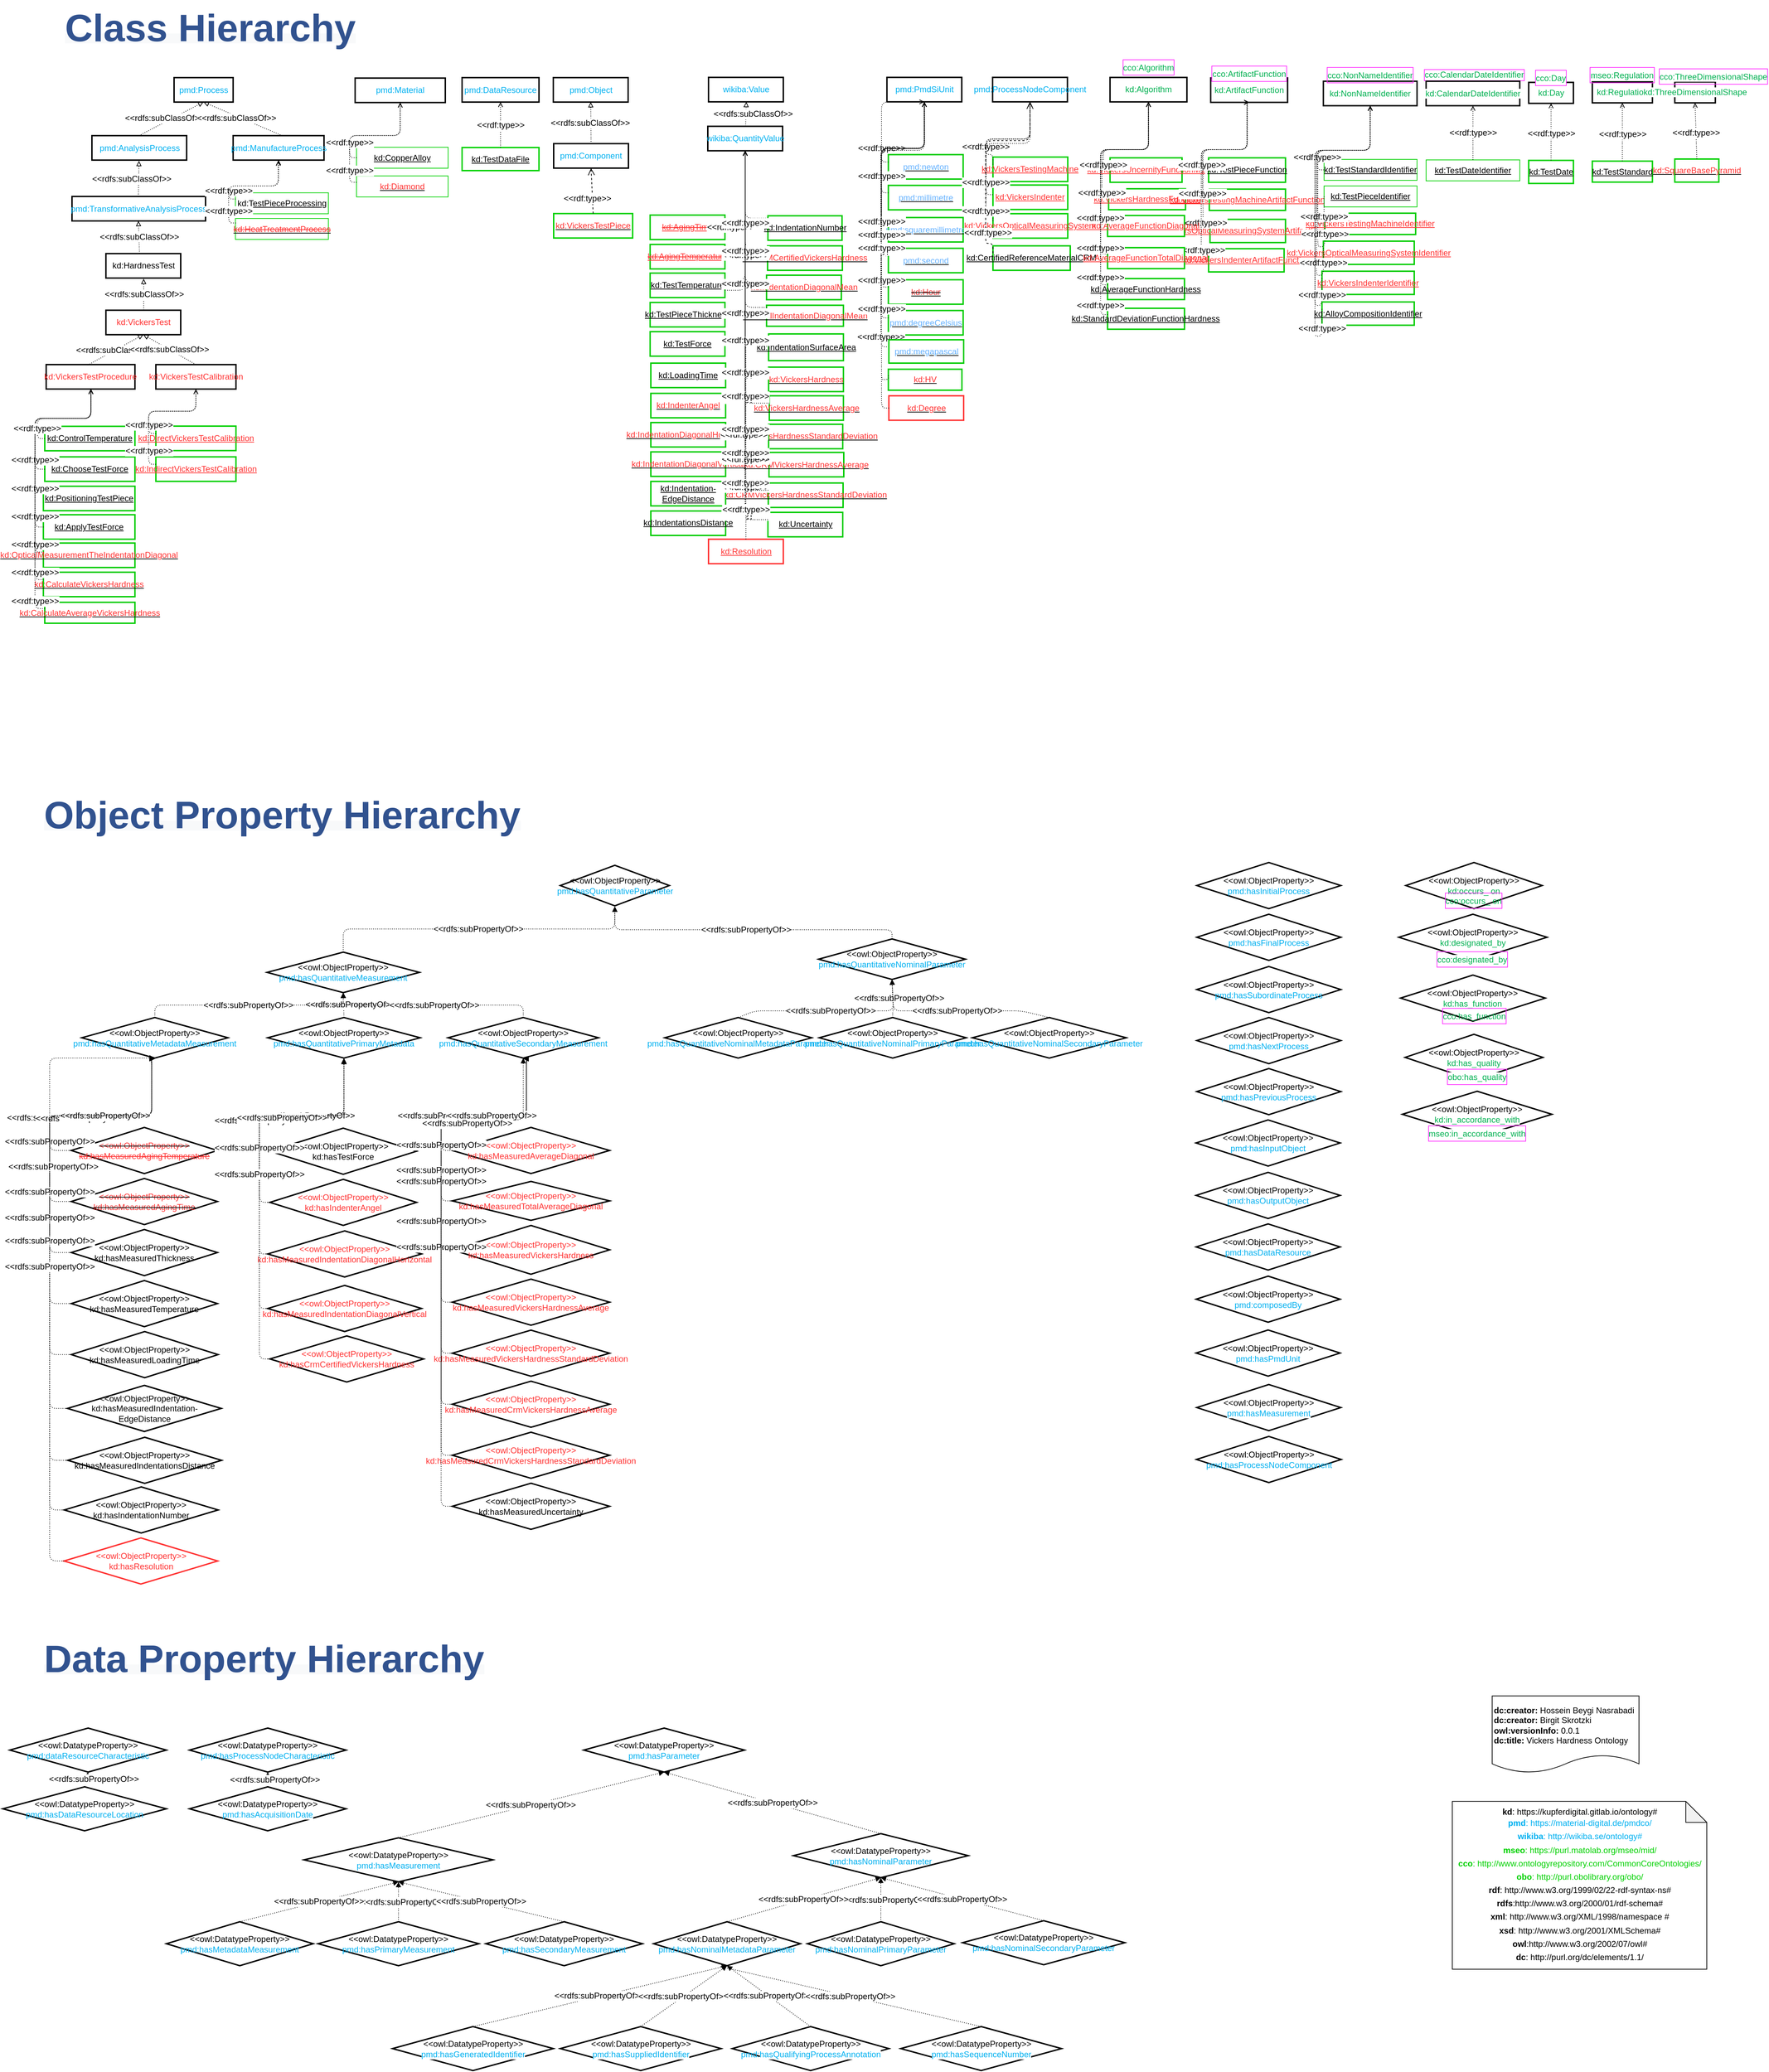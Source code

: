 <mxfile version="14.9.6" type="device" pages="2"><diagram name="220111 HV (Ontology)" id="NpPSdgmg2KWcUuoelUPr"><mxGraphModel dx="1673" dy="967" grid="1" gridSize="10" guides="1" tooltips="1" connect="1" arrows="1" fold="1" page="1" pageScale="1" pageWidth="850" pageHeight="1100" math="0" shadow="0"><root><mxCell id="R4ldmT6kWZ8DldaSw-Zh-0"/><mxCell id="R4ldmT6kWZ8DldaSw-Zh-1" parent="R4ldmT6kWZ8DldaSw-Zh-0"/><mxCell id="R4ldmT6kWZ8DldaSw-Zh-2" value="&lt;span style=&quot;color: rgb(49 , 82 , 143) ; font-family: &amp;#34;helvetica&amp;#34; ; font-style: normal ; letter-spacing: normal ; text-align: left ; text-indent: 0px ; text-transform: none ; word-spacing: 0px ; background-color: rgb(248 , 249 , 250) ; display: inline ; float: none&quot;&gt;&lt;font size=&quot;1&quot;&gt;&lt;b style=&quot;font-size: 55px&quot;&gt;Class Hierarchy&lt;/b&gt;&lt;/font&gt;&lt;/span&gt;" style="text;whiteSpace=wrap;html=1;" parent="R4ldmT6kWZ8DldaSw-Zh-1" vertex="1"><mxGeometry x="90" y="50" width="470" height="90" as="geometry"/></mxCell><mxCell id="R4ldmT6kWZ8DldaSw-Zh-3" value="&lt;span style=&quot;color: rgb(49 , 82 , 143) ; font-family: &amp;#34;helvetica&amp;#34; ; font-style: normal ; letter-spacing: normal ; text-align: left ; text-indent: 0px ; text-transform: none ; word-spacing: 0px ; background-color: rgb(248 , 249 , 250) ; display: inline ; float: none&quot;&gt;&lt;font style=&quot;font-size: 55px&quot;&gt;&lt;b&gt;Object Property Hierarchy&lt;/b&gt;&lt;/font&gt;&lt;/span&gt;" style="text;whiteSpace=wrap;html=1;" parent="R4ldmT6kWZ8DldaSw-Zh-1" vertex="1"><mxGeometry x="60" y="1176" width="920" height="30" as="geometry"/></mxCell><mxCell id="R4ldmT6kWZ8DldaSw-Zh-4" value="&lt;span style=&quot;color: rgb(49 , 82 , 143) ; font-family: &amp;#34;helvetica&amp;#34; ; font-style: normal ; letter-spacing: normal ; text-align: left ; text-indent: 0px ; text-transform: none ; word-spacing: 0px ; background-color: rgb(248 , 249 , 250) ; display: inline ; float: none&quot;&gt;&lt;font style=&quot;font-size: 55px&quot;&gt;&lt;b&gt;Data Property Hierarchy&lt;/b&gt;&lt;/font&gt;&lt;/span&gt;" style="text;whiteSpace=wrap;html=1;" parent="R4ldmT6kWZ8DldaSw-Zh-1" vertex="1"><mxGeometry x="60" y="2382.53" width="860" height="30" as="geometry"/></mxCell><mxCell id="R4ldmT6kWZ8DldaSw-Zh-5" value="&lt;div&gt;&lt;b&gt;dc:creator:&lt;/b&gt;&amp;nbsp;Hossein Beygi Nasrabadi&lt;br&gt;&lt;/div&gt;&lt;div&gt;&lt;b&gt;dc:creator:&lt;/b&gt;&amp;nbsp;Birgit Skrotzki&lt;br&gt;&lt;/div&gt;&lt;div&gt;&lt;b&gt;owl:versionInfo:&lt;/b&gt; 0.0.1&lt;/div&gt;&lt;div&gt;&lt;b&gt;dc:title:&lt;/b&gt;&amp;nbsp;Vickers Hardness Ontology&lt;/div&gt;" style="shape=document;whiteSpace=wrap;html=1;boundedLbl=1;labelBackgroundColor=#ffffff;strokeColor=#000000;fontSize=12;fontColor=#000000;size=0.233;align=left;" parent="R4ldmT6kWZ8DldaSw-Zh-1" vertex="1"><mxGeometry x="2133.5" y="2476" width="210" height="110" as="geometry"/></mxCell><mxCell id="R4ldmT6kWZ8DldaSw-Zh-6" value="&lt;u&gt;&lt;font color=&quot;#ff3333&quot;&gt;kd:HV&lt;/font&gt;&lt;/u&gt;" style="rounded=0;whiteSpace=wrap;html=1;snapToPoint=1;points=[[0.1,0],[0.2,0],[0.3,0],[0.4,0],[0.5,0],[0.6,0],[0.7,0],[0.8,0],[0.9,0],[0,0.1],[0,0.3],[0,0.5],[0,0.7],[0,0.9],[0.1,1],[0.2,1],[0.3,1],[0.4,1],[0.5,1],[0.6,1],[0.7,1],[0.8,1],[0.9,1],[1,0.1],[1,0.3],[1,0.5],[1,0.7],[1,0.9]];fontFamily=Helvetica;fontSize=12;fontColor=#000000;align=center;strokeWidth=2;strokeColor=#00CC00;" parent="R4ldmT6kWZ8DldaSw-Zh-1" vertex="1"><mxGeometry x="1269.75" y="578.19" width="105.25" height="30" as="geometry"/></mxCell><mxCell id="R4ldmT6kWZ8DldaSw-Zh-7" value="&lt;font color=&quot;#ff3333&quot;&gt;&lt;font style=&quot;letter-spacing: 0px ; font-family: &amp;#34;helvetica&amp;#34; ; direction: ltr ; line-height: 19.2px ; opacity: 1&quot;&gt;kd:CalculateAverageVickers&lt;/font&gt;&lt;font style=&quot;letter-spacing: 0px ; font-family: &amp;#34;helvetica&amp;#34; ; direction: ltr ; line-height: 19.2px ; opacity: 1&quot;&gt;Hardness&lt;/font&gt;&lt;/font&gt;" style="rounded=0;whiteSpace=wrap;html=1;snapToPoint=1;points=[[0.1,0],[0.2,0],[0.3,0],[0.4,0],[0.5,0],[0.6,0],[0.7,0],[0.8,0],[0.9,0],[0,0.1],[0,0.3],[0,0.5],[0,0.7],[0,0.9],[0.1,1],[0.2,1],[0.3,1],[0.4,1],[0.5,1],[0.6,1],[0.7,1],[0.8,1],[0.9,1],[1,0.1],[1,0.3],[1,0.5],[1,0.7],[1,0.9]];fontFamily=Helvetica;fontSize=12;fontColor=#000000;align=center;strokeWidth=2;fontStyle=4;strokeColor=#00CC00;" parent="R4ldmT6kWZ8DldaSw-Zh-1" vertex="1"><mxGeometry x="63.05" y="911.58" width="128.98" height="30" as="geometry"/></mxCell><mxCell id="R4ldmT6kWZ8DldaSw-Zh-8" value="&lt;font face=&quot;helvetica&quot;&gt;kd:VickersHardnessFunction&lt;/font&gt;" style="rounded=0;whiteSpace=wrap;html=1;snapToPoint=1;points=[[0.1,0],[0.2,0],[0.3,0],[0.4,0],[0.5,0],[0.6,0],[0.7,0],[0.8,0],[0.9,0],[0,0.1],[0,0.3],[0,0.5],[0,0.7],[0,0.9],[0.1,1],[0.2,1],[0.3,1],[0.4,1],[0.5,1],[0.6,1],[0.7,1],[0.8,1],[0.9,1],[1,0.1],[1,0.3],[1,0.5],[1,0.7],[1,0.9]];fontFamily=Helvetica;fontSize=12;align=center;strokeWidth=2;fontStyle=4;strokeColor=#00CC00;fontColor=#FF3333;" parent="R4ldmT6kWZ8DldaSw-Zh-1" vertex="1"><mxGeometry x="1584.86" y="320.0" width="110" height="30" as="geometry"/></mxCell><mxCell id="R4ldmT6kWZ8DldaSw-Zh-9" value="&lt;font color=&quot;#ff3333&quot;&gt;&lt;font style=&quot;letter-spacing: 0px ; font-family: &amp;#34;helvetica&amp;#34; ; direction: ltr ; line-height: 19.2px ; opacity: 1&quot;&gt;kd:TotalIndentationDiagonal&lt;/font&gt;&lt;font style=&quot;letter-spacing: 0px ; font-family: &amp;#34;helvetica&amp;#34; ; direction: ltr ; line-height: 19.2px ; opacity: 1&quot;&gt;Mean&lt;/font&gt;&lt;/font&gt;" style="rounded=0;whiteSpace=wrap;html=1;snapToPoint=1;points=[[0.1,0],[0.2,0],[0.3,0],[0.4,0],[0.5,0],[0.6,0],[0.7,0],[0.8,0],[0.9,0],[0,0.1],[0,0.3],[0,0.5],[0,0.7],[0,0.9],[0.1,1],[0.2,1],[0.3,1],[0.4,1],[0.5,1],[0.6,1],[0.7,1],[0.8,1],[0.9,1],[1,0.1],[1,0.3],[1,0.5],[1,0.7],[1,0.9]];fontFamily=Helvetica;fontSize=12;fontColor=#000000;align=center;strokeWidth=2;strokeColor=#00CC00;fontStyle=4" parent="R4ldmT6kWZ8DldaSw-Zh-1" vertex="1"><mxGeometry x="1095.5" y="486.69" width="110" height="30" as="geometry"/></mxCell><mxCell id="R4ldmT6kWZ8DldaSw-Zh-10" value="&lt;p style=&quot;margin-left: 0 ; margin-right: 0 ; margin-top: 0px ; margin-bottom: 0px ; text-indent: 0 ; direction: ltr&quot;&gt;&lt;font style=&quot;font-size: 12px ; font-family: &amp;#34;helvetica&amp;#34; ; color: #000000 ; direction: ltr ; letter-spacing: 0px ; line-height: 120% ; opacity: 1&quot;&gt;&lt;span style=&quot;color: rgb(0 , 176 , 240)&quot;&gt;pmd:ProcessNodeComponent&lt;/span&gt;&lt;br&gt;&lt;/font&gt;&lt;/p&gt;" style="rounded=0;whiteSpace=wrap;html=1;snapToPoint=1;points=[[0.1,0],[0.2,0],[0.3,0],[0.4,0],[0.5,0],[0.6,0],[0.7,0],[0.8,0],[0.9,0],[0,0.1],[0,0.3],[0,0.5],[0,0.7],[0,0.9],[0.1,1],[0.2,1],[0.3,1],[0.4,1],[0.5,1],[0.6,1],[0.7,1],[0.8,1],[0.9,1],[1,0.1],[1,0.3],[1,0.5],[1,0.7],[1,0.9]];fontFamily=Helvetica;fontSize=12;fontColor=#000000;align=center;strokeColor=#000000;strokeWidth=2;" parent="R4ldmT6kWZ8DldaSw-Zh-1" vertex="1"><mxGeometry x="1418.9" y="160.69" width="107" height="35" as="geometry"/></mxCell><mxCell id="R4ldmT6kWZ8DldaSw-Zh-11" value="&lt;p style=&quot;margin-left: 0 ; margin-right: 0 ; margin-top: 0px ; margin-bottom: 0px ; text-indent: 0 ; direction: ltr&quot;&gt;&lt;font style=&quot;font-size: 12px; font-family: helvetica; direction: ltr; letter-spacing: 0px; line-height: 120%; opacity: 1;&quot;&gt;kd:VickersTestingMachine&lt;/font&gt;&lt;font style=&quot;font-size: 12px; font-family: helvetica; direction: ltr; letter-spacing: 0px; line-height: 120%; opacity: 1;&quot;&gt;&lt;br&gt;&lt;/font&gt;&lt;/p&gt;" style="rounded=0;whiteSpace=wrap;html=1;snapToPoint=1;points=[[0.1,0],[0.2,0],[0.3,0],[0.4,0],[0.5,0],[0.6,0],[0.7,0],[0.8,0],[0.9,0],[0,0.1],[0,0.3],[0,0.5],[0,0.7],[0,0.9],[0.1,1],[0.2,1],[0.3,1],[0.4,1],[0.5,1],[0.6,1],[0.7,1],[0.8,1],[0.9,1],[1,0.1],[1,0.3],[1,0.5],[1,0.7],[1,0.9]];fontFamily=Helvetica;fontSize=12;align=center;strokeWidth=2;strokeColor=#00D100;fontStyle=4;fontColor=#FF3333;" parent="R4ldmT6kWZ8DldaSw-Zh-1" vertex="1"><mxGeometry x="1419.4" y="274.69" width="107" height="35" as="geometry"/></mxCell><mxCell id="R4ldmT6kWZ8DldaSw-Zh-12" value="&lt;font style=&quot;font-size: 12px; font-family: helvetica; direction: ltr; letter-spacing: 0px; line-height: 120%; opacity: 1;&quot;&gt;kd:VickersOpticalMeasuringSystem&lt;br&gt;&lt;/font&gt;" style="rounded=0;whiteSpace=wrap;html=1;snapToPoint=1;points=[[0.1,0],[0.2,0],[0.3,0],[0.4,0],[0.5,0],[0.6,0],[0.7,0],[0.8,0],[0.9,0],[0,0.1],[0,0.3],[0,0.5],[0,0.7],[0,0.9],[0.1,1],[0.2,1],[0.3,1],[0.4,1],[0.5,1],[0.6,1],[0.7,1],[0.8,1],[0.9,1],[1,0.1],[1,0.3],[1,0.5],[1,0.7],[1,0.9]];fontFamily=Helvetica;fontSize=12;align=center;strokeWidth=2;strokeColor=#00D100;fontStyle=4;fontColor=#FF3333;" parent="R4ldmT6kWZ8DldaSw-Zh-1" vertex="1"><mxGeometry x="1419.4" y="355.69" width="107" height="35" as="geometry"/></mxCell><mxCell id="R4ldmT6kWZ8DldaSw-Zh-13" value="&lt;p style=&quot;margin-left: 0 ; margin-right: 0 ; margin-top: 0px ; margin-bottom: 0px ; text-indent: 0 ; direction: ltr&quot;&gt;&lt;font style=&quot;font-size: 12px; font-family: helvetica; direction: ltr; letter-spacing: 0px; line-height: 120%; opacity: 1;&quot;&gt;kd:Vickers&lt;/font&gt;&lt;font style=&quot;font-size: 12px; font-family: helvetica; direction: ltr; letter-spacing: 0px; line-height: 120%; opacity: 1;&quot;&gt;Indenter&lt;/font&gt;&lt;font style=&quot;font-size: 12px; font-family: helvetica; direction: ltr; letter-spacing: 0px; line-height: 120%; opacity: 1;&quot;&gt;&lt;br&gt;&lt;/font&gt;&lt;/p&gt;" style="rounded=0;whiteSpace=wrap;html=1;snapToPoint=1;points=[[0.1,0],[0.2,0],[0.3,0],[0.4,0],[0.5,0],[0.6,0],[0.7,0],[0.8,0],[0.9,0],[0,0.1],[0,0.3],[0,0.5],[0,0.7],[0,0.9],[0.1,1],[0.2,1],[0.3,1],[0.4,1],[0.5,1],[0.6,1],[0.7,1],[0.8,1],[0.9,1],[1,0.1],[1,0.3],[1,0.5],[1,0.7],[1,0.9]];fontFamily=Helvetica;fontSize=12;align=center;strokeWidth=2;strokeColor=#00D100;fontStyle=4;fontColor=#FF3333;" parent="R4ldmT6kWZ8DldaSw-Zh-1" vertex="1"><mxGeometry x="1419.4" y="314.69" width="107" height="35" as="geometry"/></mxCell><mxCell id="R4ldmT6kWZ8DldaSw-Zh-15" value="&lt;p style=&quot;align:center;margin-left:0;margin-right:0;margin-top:0px;margin-bottom:0px;text-indent:0;valign:middle;direction:ltr;&quot;&gt;&lt;font style=&quot;font-size:12px;font-family:Helvetica;color:#000000;direction:ltr;letter-spacing:0px;line-height:120%;opacity:1&quot;&gt;kd:ChooseTestForce&lt;/font&gt;&lt;font style=&quot;font-size:12px;font-family:Helvetica;color:#000000;direction:ltr;letter-spacing:0px;line-height:120%;opacity:1&quot;&gt;&lt;br&gt;&lt;/font&gt;&lt;/p&gt;" style="rounded=0;whiteSpace=wrap;html=1;snapToPoint=1;points=[[0.1,0],[0.2,0],[0.3,0],[0.4,0],[0.5,0],[0.6,0],[0.7,0],[0.8,0],[0.9,0],[0,0.1],[0,0.3],[0,0.5],[0,0.7],[0,0.9],[0.1,1],[0.2,1],[0.3,1],[0.4,1],[0.5,1],[0.6,1],[0.7,1],[0.8,1],[0.9,1],[1,0.1],[1,0.3],[1,0.5],[1,0.7],[1,0.9]];fontFamily=Helvetica;fontSize=12;fontColor=#000000;align=center;strokeWidth=2;fontStyle=4;strokeColor=#00CC00;" parent="R4ldmT6kWZ8DldaSw-Zh-1" vertex="1"><mxGeometry x="63.05" y="703.58" width="128.98" height="35" as="geometry"/></mxCell><mxCell id="R4ldmT6kWZ8DldaSw-Zh-16" value="&lt;p style=&quot;align:center;margin-left:0;margin-right:0;margin-top:0px;margin-bottom:0px;text-indent:0;valign:middle;direction:ltr;&quot;&gt;&lt;font style=&quot;font-size:12px;font-family:Helvetica;color:#000000;direction:ltr;letter-spacing:0px;line-height:120%;opacity:1&quot;&gt;kd:PositioningTestPiece&lt;/font&gt;&lt;font style=&quot;font-size:12px;font-family:Helvetica;color:#000000;direction:ltr;letter-spacing:0px;line-height:120%;opacity:1&quot;&gt;&lt;br&gt;&lt;/font&gt;&lt;/p&gt;" style="rounded=0;whiteSpace=wrap;html=1;snapToPoint=1;points=[[0.1,0],[0.2,0],[0.3,0],[0.4,0],[0.5,0],[0.6,0],[0.7,0],[0.8,0],[0.9,0],[0,0.1],[0,0.3],[0,0.5],[0,0.7],[0,0.9],[0.1,1],[0.2,1],[0.3,1],[0.4,1],[0.5,1],[0.6,1],[0.7,1],[0.8,1],[0.9,1],[1,0.1],[1,0.3],[1,0.5],[1,0.7],[1,0.9]];fontFamily=Helvetica;fontSize=12;fontColor=#000000;align=center;strokeWidth=2;fontStyle=4;strokeColor=#00CC00;" parent="R4ldmT6kWZ8DldaSw-Zh-1" vertex="1"><mxGeometry x="61.05" y="745.58" width="130.98" height="35" as="geometry"/></mxCell><mxCell id="R4ldmT6kWZ8DldaSw-Zh-17" value="&lt;p style=&quot;align:center;margin-left:0;margin-right:0;margin-top:0px;margin-bottom:0px;text-indent:0;valign:middle;direction:ltr;&quot;&gt;&lt;font style=&quot;font-size:12px;font-family:Helvetica;color:#000000;direction:ltr;letter-spacing:0px;line-height:120%;opacity:1&quot;&gt;kd:ApplyTestForce&lt;/font&gt;&lt;font style=&quot;font-size:12px;font-family:Helvetica;color:#000000;direction:ltr;letter-spacing:0px;line-height:120%;opacity:1&quot;&gt;&lt;br&gt;&lt;/font&gt;&lt;/p&gt;" style="rounded=0;whiteSpace=wrap;html=1;snapToPoint=1;points=[[0.1,0],[0.2,0],[0.3,0],[0.4,0],[0.5,0],[0.6,0],[0.7,0],[0.8,0],[0.9,0],[0,0.1],[0,0.3],[0,0.5],[0,0.7],[0,0.9],[0.1,1],[0.2,1],[0.3,1],[0.4,1],[0.5,1],[0.6,1],[0.7,1],[0.8,1],[0.9,1],[1,0.1],[1,0.3],[1,0.5],[1,0.7],[1,0.9]];fontFamily=Helvetica;fontSize=12;fontColor=#000000;align=center;strokeWidth=2;fontStyle=4;strokeColor=#00CC00;" parent="R4ldmT6kWZ8DldaSw-Zh-1" vertex="1"><mxGeometry x="61.05" y="786.35" width="130.98" height="35" as="geometry"/></mxCell><mxCell id="R4ldmT6kWZ8DldaSw-Zh-18" value="&lt;p style=&quot;margin-left: 0 ; margin-right: 0 ; margin-top: 0px ; margin-bottom: 0px ; text-indent: 0 ; direction: ltr&quot;&gt;&lt;font style=&quot;font-size: 12px ; font-family: &amp;#34;helvetica&amp;#34; ; direction: ltr ; letter-spacing: 0px ; line-height: 120% ; opacity: 1&quot; color=&quot;#ff3333&quot;&gt;kd:OpticalMeasurementTheIndentationDiagonal&lt;/font&gt;&lt;font style=&quot;font-size: 12px ; font-family: &amp;#34;helvetica&amp;#34; ; color: #000000 ; direction: ltr ; letter-spacing: 0px ; line-height: 120% ; opacity: 1&quot;&gt;&lt;br&gt;&lt;/font&gt;&lt;/p&gt;" style="rounded=0;whiteSpace=wrap;html=1;snapToPoint=1;points=[[0.1,0],[0.2,0],[0.3,0],[0.4,0],[0.5,0],[0.6,0],[0.7,0],[0.8,0],[0.9,0],[0,0.1],[0,0.3],[0,0.5],[0,0.7],[0,0.9],[0.1,1],[0.2,1],[0.3,1],[0.4,1],[0.5,1],[0.6,1],[0.7,1],[0.8,1],[0.9,1],[1,0.1],[1,0.3],[1,0.5],[1,0.7],[1,0.9]];fontFamily=Helvetica;fontSize=12;fontColor=#000000;align=center;strokeWidth=2;fontStyle=4;strokeColor=#00CC00;" parent="R4ldmT6kWZ8DldaSw-Zh-1" vertex="1"><mxGeometry x="61.05" y="826.81" width="130.98" height="35" as="geometry"/></mxCell><mxCell id="R4ldmT6kWZ8DldaSw-Zh-19" value="&lt;p style=&quot;margin-left: 0 ; margin-right: 0 ; margin-top: 0px ; margin-bottom: 0px ; text-indent: 0 ; direction: ltr&quot;&gt;&lt;font color=&quot;#ff3333&quot;&gt;&lt;font style=&quot;font-size: 12px ; font-family: &amp;#34;helvetica&amp;#34; ; direction: ltr ; letter-spacing: 0px ; line-height: 120% ; opacity: 1&quot;&gt;kd:&lt;/font&gt;&lt;font style=&quot;font-size: 12px ; font-family: &amp;#34;helvetica&amp;#34; ; direction: ltr ; letter-spacing: 0px ; line-height: 120% ; opacity: 1&quot;&gt;CalculateVickers&lt;/font&gt;&lt;font style=&quot;font-size: 12px ; font-family: &amp;#34;helvetica&amp;#34; ; direction: ltr ; letter-spacing: 0px ; line-height: 120% ; opacity: 1&quot;&gt;Hardness&lt;/font&gt;&lt;/font&gt;&lt;font style=&quot;font-size: 12px ; font-family: &amp;#34;helvetica&amp;#34; ; color: #000000 ; direction: ltr ; letter-spacing: 0px ; line-height: 120% ; opacity: 1&quot;&gt;&lt;br&gt;&lt;/font&gt;&lt;/p&gt;" style="rounded=0;whiteSpace=wrap;html=1;snapToPoint=1;points=[[0.1,0],[0.2,0],[0.3,0],[0.4,0],[0.5,0],[0.6,0],[0.7,0],[0.8,0],[0.9,0],[0,0.1],[0,0.3],[0,0.5],[0,0.7],[0,0.9],[0.1,1],[0.2,1],[0.3,1],[0.4,1],[0.5,1],[0.6,1],[0.7,1],[0.8,1],[0.9,1],[1,0.1],[1,0.3],[1,0.5],[1,0.7],[1,0.9]];fontFamily=Helvetica;fontSize=12;fontColor=#000000;align=center;strokeWidth=2;fontStyle=4;strokeColor=#00CC00;" parent="R4ldmT6kWZ8DldaSw-Zh-1" vertex="1"><mxGeometry x="61.05" y="868.58" width="130.98" height="35" as="geometry"/></mxCell><mxCell id="R4ldmT6kWZ8DldaSw-Zh-20" value="&lt;p style=&quot;margin-left: 0 ; margin-right: 0 ; margin-top: 0px ; margin-bottom: 0px ; text-indent: 0 ; direction: ltr&quot;&gt;&lt;font color=&quot;#ff3333&quot;&gt;&lt;font style=&quot;font-size: 12px ; font-family: &amp;#34;helvetica&amp;#34; ; direction: ltr ; letter-spacing: 0px ; line-height: 120% ; opacity: 1&quot;&gt;kd:VickersTest&lt;/font&gt;&lt;font style=&quot;font-size: 12px ; font-family: &amp;#34;helvetica&amp;#34; ; direction: ltr ; letter-spacing: 0px ; line-height: 120% ; opacity: 1&quot;&gt;Procedure&lt;/font&gt;&lt;/font&gt;&lt;font style=&quot;font-size: 12px ; font-family: &amp;#34;helvetica&amp;#34; ; color: #000000 ; direction: ltr ; letter-spacing: 0px ; line-height: 120% ; opacity: 1&quot;&gt;&lt;br&gt;&lt;/font&gt;&lt;/p&gt;" style="rounded=0;whiteSpace=wrap;html=1;snapToPoint=1;points=[[0.1,0],[0.2,0],[0.3,0],[0.4,0],[0.5,0],[0.6,0],[0.7,0],[0.8,0],[0.9,0],[0,0.1],[0,0.3],[0,0.5],[0,0.7],[0,0.9],[0.1,1],[0.2,1],[0.3,1],[0.4,1],[0.5,1],[0.6,1],[0.7,1],[0.8,1],[0.9,1],[1,0.1],[1,0.3],[1,0.5],[1,0.7],[1,0.9]];fontFamily=Helvetica;fontSize=12;fontColor=#000000;align=center;strokeColor=#000000;strokeWidth=2;" parent="R4ldmT6kWZ8DldaSw-Zh-1" vertex="1"><mxGeometry x="65.05" y="571.54" width="126.98" height="35" as="geometry"/></mxCell><mxCell id="R4ldmT6kWZ8DldaSw-Zh-21" value="&lt;p style=&quot;margin-left: 0 ; margin-right: 0 ; margin-top: 0px ; margin-bottom: 0px ; text-indent: 0 ; direction: ltr&quot;&gt;&lt;font style=&quot;font-size: 12px ; font-family: &amp;#34;helvetica&amp;#34; ; direction: ltr ; letter-spacing: 0px ; line-height: 120% ; opacity: 1&quot; color=&quot;#ff3333&quot;&gt;kd:VickersTestCalibration&lt;/font&gt;&lt;font style=&quot;font-size: 12px ; font-family: &amp;#34;helvetica&amp;#34; ; color: #000000 ; direction: ltr ; letter-spacing: 0px ; line-height: 120% ; opacity: 1&quot;&gt;&lt;br&gt;&lt;/font&gt;&lt;/p&gt;" style="rounded=0;whiteSpace=wrap;html=1;snapToPoint=1;points=[[0.1,0],[0.2,0],[0.3,0],[0.4,0],[0.5,0],[0.6,0],[0.7,0],[0.8,0],[0.9,0],[0,0.1],[0,0.3],[0,0.5],[0,0.7],[0,0.9],[0.1,1],[0.2,1],[0.3,1],[0.4,1],[0.5,1],[0.6,1],[0.7,1],[0.8,1],[0.9,1],[1,0.1],[1,0.3],[1,0.5],[1,0.7],[1,0.9]];fontFamily=Helvetica;fontSize=12;fontColor=#000000;align=center;strokeColor=#000000;strokeWidth=2;" parent="R4ldmT6kWZ8DldaSw-Zh-1" vertex="1"><mxGeometry x="221.96" y="571.58" width="114.57" height="35" as="geometry"/></mxCell><mxCell id="R4ldmT6kWZ8DldaSw-Zh-22" value="&lt;p style=&quot;margin-left: 0 ; margin-right: 0 ; margin-top: 0px ; margin-bottom: 0px ; text-indent: 0 ; direction: ltr&quot;&gt;&lt;font style=&quot;font-size: 12px; font-family: helvetica; direction: ltr; letter-spacing: 0px; line-height: 120%; opacity: 1;&quot;&gt;kd:DirectVickersTestCalibration&lt;/font&gt;&lt;font style=&quot;font-size: 12px; font-family: helvetica; direction: ltr; letter-spacing: 0px; line-height: 120%; opacity: 1;&quot;&gt;&lt;br&gt;&lt;/font&gt;&lt;/p&gt;" style="rounded=0;whiteSpace=wrap;html=1;snapToPoint=1;points=[[0.1,0],[0.2,0],[0.3,0],[0.4,0],[0.5,0],[0.6,0],[0.7,0],[0.8,0],[0.9,0],[0,0.1],[0,0.3],[0,0.5],[0,0.7],[0,0.9],[0.1,1],[0.2,1],[0.3,1],[0.4,1],[0.5,1],[0.6,1],[0.7,1],[0.8,1],[0.9,1],[1,0.1],[1,0.3],[1,0.5],[1,0.7],[1,0.9]];fontFamily=Helvetica;fontSize=12;align=center;strokeColor=#01D001;strokeWidth=2;fontStyle=4;fontColor=#FF3333;" parent="R4ldmT6kWZ8DldaSw-Zh-1" vertex="1"><mxGeometry x="221.96" y="659.58" width="114.57" height="35" as="geometry"/></mxCell><mxCell id="R4ldmT6kWZ8DldaSw-Zh-23" value="&lt;p style=&quot;margin-left: 0 ; margin-right: 0 ; margin-top: 0px ; margin-bottom: 0px ; text-indent: 0 ; direction: ltr&quot;&gt;&lt;font style=&quot;font-size: 12px; font-family: helvetica; direction: ltr; letter-spacing: 0px; line-height: 120%; opacity: 1;&quot;&gt;kd:IndirectVickersTestCalibration&lt;/font&gt;&lt;font style=&quot;font-size: 12px; font-family: helvetica; direction: ltr; letter-spacing: 0px; line-height: 120%; opacity: 1;&quot;&gt;&lt;br&gt;&lt;/font&gt;&lt;/p&gt;" style="rounded=0;whiteSpace=wrap;html=1;snapToPoint=1;points=[[0.1,0],[0.2,0],[0.3,0],[0.4,0],[0.5,0],[0.6,0],[0.7,0],[0.8,0],[0.9,0],[0,0.1],[0,0.3],[0,0.5],[0,0.7],[0,0.9],[0.1,1],[0.2,1],[0.3,1],[0.4,1],[0.5,1],[0.6,1],[0.7,1],[0.8,1],[0.9,1],[1,0.1],[1,0.3],[1,0.5],[1,0.7],[1,0.9]];fontFamily=Helvetica;fontSize=12;align=center;strokeColor=#01D001;strokeWidth=2;fontStyle=4;fontColor=#FF3333;" parent="R4ldmT6kWZ8DldaSw-Zh-1" vertex="1"><mxGeometry x="221.96" y="703.58" width="114.57" height="35" as="geometry"/></mxCell><mxCell id="R4ldmT6kWZ8DldaSw-Zh-24" value="&lt;p style=&quot;margin-left: 0 ; margin-right: 0 ; margin-top: 0px ; margin-bottom: 0px ; text-indent: 0 ; direction: ltr&quot;&gt;&lt;u&gt;&lt;font style=&quot;font-size: 12px ; font-family: &amp;#34;helvetica&amp;#34; ; direction: ltr ; letter-spacing: 0px ; line-height: 120% ; opacity: 1&quot;&gt;kd:CertifiedReferenceMaterial&lt;/font&gt;&lt;span style=&quot;font-family: &amp;#34;helvetica&amp;#34; ; letter-spacing: 0px&quot;&gt;CRM&lt;/span&gt;&lt;/u&gt;&lt;/p&gt;" style="rounded=0;whiteSpace=wrap;html=1;snapToPoint=1;points=[[0.1,0],[0.2,0],[0.3,0],[0.4,0],[0.5,0],[0.6,0],[0.7,0],[0.8,0],[0.9,0],[0,0.1],[0,0.3],[0,0.5],[0,0.7],[0,0.9],[0.1,1],[0.2,1],[0.3,1],[0.4,1],[0.5,1],[0.6,1],[0.7,1],[0.8,1],[0.9,1],[1,0.1],[1,0.3],[1,0.5],[1,0.7],[1,0.9]];fontFamily=Helvetica;fontSize=12;fontColor=#000000;align=center;strokeWidth=2;strokeColor=#00CC00;" parent="R4ldmT6kWZ8DldaSw-Zh-1" vertex="1"><mxGeometry x="1419.4" y="401.69" width="110.57" height="35" as="geometry"/></mxCell><mxCell id="R4ldmT6kWZ8DldaSw-Zh-25" value="&lt;p style=&quot;margin-left: 0 ; margin-right: 0 ; margin-top: 0px ; margin-bottom: 0px ; text-indent: 0 ; direction: ltr&quot;&gt;&lt;font color=&quot;#ff3333&quot;&gt;&lt;font style=&quot;font-size: 12px ; font-family: &amp;#34;helvetica&amp;#34; ; direction: ltr ; letter-spacing: 0px ; line-height: 120% ; opacity: 1&quot;&gt;kd:IndentationDiagonal&lt;/font&gt;&lt;font style=&quot;font-size: 12px ; font-family: &amp;#34;helvetica&amp;#34; ; direction: ltr ; letter-spacing: 0px ; line-height: 120% ; opacity: 1&quot;&gt;Mean&lt;/font&gt;&lt;/font&gt;&lt;font style=&quot;font-size: 12px ; font-family: &amp;#34;helvetica&amp;#34; ; color: #000000 ; direction: ltr ; letter-spacing: 0px ; line-height: 120% ; opacity: 1&quot;&gt;&lt;br&gt;&lt;/font&gt;&lt;/p&gt;" style="rounded=0;whiteSpace=wrap;html=1;snapToPoint=1;points=[[0.1,0],[0.2,0],[0.3,0],[0.4,0],[0.5,0],[0.6,0],[0.7,0],[0.8,0],[0.9,0],[0,0.1],[0,0.3],[0,0.5],[0,0.7],[0,0.9],[0.1,1],[0.2,1],[0.3,1],[0.4,1],[0.5,1],[0.6,1],[0.7,1],[0.8,1],[0.9,1],[1,0.1],[1,0.3],[1,0.5],[1,0.7],[1,0.9]];fontFamily=Helvetica;fontSize=12;fontColor=#000000;align=center;strokeWidth=2;strokeColor=#00CC00;fontStyle=4" parent="R4ldmT6kWZ8DldaSw-Zh-1" vertex="1"><mxGeometry x="1095.5" y="443.69" width="107" height="35" as="geometry"/></mxCell><mxCell id="R4ldmT6kWZ8DldaSw-Zh-26" value="&lt;p style=&quot;margin-left: 0 ; margin-right: 0 ; margin-top: 0px ; margin-bottom: 0px ; text-indent: 0 ; direction: ltr&quot;&gt;&lt;font style=&quot;font-size: 12px ; font-family: &amp;#34;helvetica&amp;#34; ; direction: ltr ; letter-spacing: 0px ; line-height: 120% ; opacity: 1&quot; color=&quot;#ff3333&quot;&gt;kd:VickersHardness&lt;/font&gt;&lt;font style=&quot;font-size: 12px ; font-family: &amp;#34;helvetica&amp;#34; ; color: #000000 ; direction: ltr ; letter-spacing: 0px ; line-height: 120% ; opacity: 1&quot;&gt;&lt;br&gt;&lt;/font&gt;&lt;/p&gt;" style="rounded=0;whiteSpace=wrap;html=1;snapToPoint=1;points=[[0.1,0],[0.2,0],[0.3,0],[0.4,0],[0.5,0],[0.6,0],[0.7,0],[0.8,0],[0.9,0],[0,0.1],[0,0.3],[0,0.5],[0,0.7],[0,0.9],[0.1,1],[0.2,1],[0.3,1],[0.4,1],[0.5,1],[0.6,1],[0.7,1],[0.8,1],[0.9,1],[1,0.1],[1,0.3],[1,0.5],[1,0.7],[1,0.9]];fontFamily=Helvetica;fontSize=12;fontColor=#000000;align=center;strokeWidth=2;strokeColor=#00CC00;fontStyle=4" parent="R4ldmT6kWZ8DldaSw-Zh-1" vertex="1"><mxGeometry x="1098.5" y="575.19" width="107" height="35" as="geometry"/></mxCell><mxCell id="R4ldmT6kWZ8DldaSw-Zh-27" value="&lt;p style=&quot;align:center;margin-left:0;margin-right:0;margin-top:0px;margin-bottom:0px;text-indent:0;valign:middle;direction:ltr;&quot;&gt;&lt;font style=&quot;font-size:12px;font-family:Helvetica;color:#000000;direction:ltr;letter-spacing:0px;line-height:120%;opacity:1&quot;&gt;kd:Indentation&lt;/font&gt;&lt;font style=&quot;font-size:12px;font-family:Helvetica;color:#000000;direction:ltr;letter-spacing:0px;line-height:120%;opacity:1&quot;&gt;SurfaceArea&lt;/font&gt;&lt;font style=&quot;font-size:12px;font-family:Helvetica;color:#000000;direction:ltr;letter-spacing:0px;line-height:120%;opacity:1&quot;&gt;&lt;br&gt;&lt;/font&gt;&lt;/p&gt;" style="rounded=0;whiteSpace=wrap;html=1;snapToPoint=1;points=[[0.1,0],[0.2,0],[0.3,0],[0.4,0],[0.5,0],[0.6,0],[0.7,0],[0.8,0],[0.9,0],[0,0.1],[0,0.3],[0,0.5],[0,0.7],[0,0.9],[0.1,1],[0.2,1],[0.3,1],[0.4,1],[0.5,1],[0.6,1],[0.7,1],[0.8,1],[0.9,1],[1,0.1],[1,0.3],[1,0.5],[1,0.7],[1,0.9]];fontFamily=Helvetica;fontSize=12;fontColor=#000000;align=center;strokeWidth=2;strokeColor=#00CC00;fontStyle=4" parent="R4ldmT6kWZ8DldaSw-Zh-1" vertex="1"><mxGeometry x="1098.5" y="527.69" width="107" height="38.23" as="geometry"/></mxCell><mxCell id="R4ldmT6kWZ8DldaSw-Zh-28" value="&lt;p style=&quot;align:center;margin-left:0;margin-right:0;margin-top:0px;margin-bottom:0px;text-indent:0;valign:middle;direction:ltr;&quot;&gt;&lt;font style=&quot;font-size:12px;font-family:Helvetica;color:#00b0f0;direction:ltr;letter-spacing:0px;line-height:120%;opacity:1&quot;&gt;pmd:PmdSiUnit&lt;/font&gt;&lt;font style=&quot;font-size:12px;font-family:Helvetica;color:#ff0000;direction:ltr;letter-spacing:0px;line-height:120%;opacity:1&quot;&gt;&lt;br/&gt;&lt;/font&gt;&lt;/p&gt;" style="rounded=0;whiteSpace=wrap;html=1;snapToPoint=1;points=[[0.1,0],[0.2,0],[0.3,0],[0.4,0],[0.5,0],[0.6,0],[0.7,0],[0.8,0],[0.9,0],[0,0.1],[0,0.3],[0,0.5],[0,0.7],[0,0.9],[0.1,1],[0.2,1],[0.3,1],[0.4,1],[0.5,1],[0.6,1],[0.7,1],[0.8,1],[0.9,1],[1,0.1],[1,0.3],[1,0.5],[1,0.7],[1,0.9]];fontFamily=Helvetica;fontSize=12;fontColor=#000000;align=center;strokeColor=#000000;strokeWidth=2;" parent="R4ldmT6kWZ8DldaSw-Zh-1" vertex="1"><mxGeometry x="1267.75" y="160.69" width="107" height="35" as="geometry"/></mxCell><mxCell id="R4ldmT6kWZ8DldaSw-Zh-29" value="&lt;font style=&quot;font-size: 12px ; font-family: &amp;#34;helvetica&amp;#34; ; direction: ltr ; letter-spacing: 0px ; line-height: 120% ; opacity: 1&quot;&gt;&lt;u&gt;&lt;font color=&quot;#66b2ff&quot;&gt;pmd:newton&lt;/font&gt;&lt;/u&gt;&lt;br&gt;&lt;/font&gt;" style="rounded=0;whiteSpace=wrap;html=1;snapToPoint=1;points=[[0.1,0],[0.2,0],[0.3,0],[0.4,0],[0.5,0],[0.6,0],[0.7,0],[0.8,0],[0.9,0],[0,0.1],[0,0.3],[0,0.5],[0,0.7],[0,0.9],[0.1,1],[0.2,1],[0.3,1],[0.4,1],[0.5,1],[0.6,1],[0.7,1],[0.8,1],[0.9,1],[1,0.1],[1,0.3],[1,0.5],[1,0.7],[1,0.9]];fontFamily=Helvetica;fontSize=12;align=center;strokeWidth=2;strokeColor=#00CC00;" parent="R4ldmT6kWZ8DldaSw-Zh-1" vertex="1"><mxGeometry x="1269.75" y="271.19" width="107" height="35" as="geometry"/></mxCell><mxCell id="R4ldmT6kWZ8DldaSw-Zh-30" value="&lt;font style=&quot;font-size: 12px ; font-family: &amp;#34;helvetica&amp;#34; ; direction: ltr ; letter-spacing: 0px ; line-height: 120% ; opacity: 1&quot;&gt;&lt;u&gt;&lt;font color=&quot;#66b2ff&quot;&gt;pmd:millimetre&lt;/font&gt;&lt;br&gt;&lt;/u&gt;&lt;/font&gt;" style="rounded=0;whiteSpace=wrap;html=1;snapToPoint=1;points=[[0.1,0],[0.2,0],[0.3,0],[0.4,0],[0.5,0],[0.6,0],[0.7,0],[0.8,0],[0.9,0],[0,0.1],[0,0.3],[0,0.5],[0,0.7],[0,0.9],[0.1,1],[0.2,1],[0.3,1],[0.4,1],[0.5,1],[0.6,1],[0.7,1],[0.8,1],[0.9,1],[1,0.1],[1,0.3],[1,0.5],[1,0.7],[1,0.9]];fontFamily=Helvetica;fontSize=12;align=center;strokeWidth=2;strokeColor=#00CC00;" parent="R4ldmT6kWZ8DldaSw-Zh-1" vertex="1"><mxGeometry x="1269.75" y="315.19" width="107" height="35" as="geometry"/></mxCell><mxCell id="R4ldmT6kWZ8DldaSw-Zh-31" value="&lt;font style=&quot;font-size: 12px ; font-family: &amp;#34;helvetica&amp;#34; ; direction: ltr ; letter-spacing: 0px ; line-height: 120% ; opacity: 1&quot;&gt;&lt;u&gt;&lt;font color=&quot;#66b2ff&quot;&gt;pmd:squaremillimetre&lt;/font&gt;&lt;br&gt;&lt;/u&gt;&lt;/font&gt;" style="rounded=0;whiteSpace=wrap;html=1;snapToPoint=1;points=[[0.1,0],[0.2,0],[0.3,0],[0.4,0],[0.5,0],[0.6,0],[0.7,0],[0.8,0],[0.9,0],[0,0.1],[0,0.3],[0,0.5],[0,0.7],[0,0.9],[0.1,1],[0.2,1],[0.3,1],[0.4,1],[0.5,1],[0.6,1],[0.7,1],[0.8,1],[0.9,1],[1,0.1],[1,0.3],[1,0.5],[1,0.7],[1,0.9]];fontFamily=Helvetica;fontSize=12;align=center;strokeWidth=2;strokeColor=#00CC00;" parent="R4ldmT6kWZ8DldaSw-Zh-1" vertex="1"><mxGeometry x="1269.75" y="361.19" width="107" height="35" as="geometry"/></mxCell><mxCell id="R4ldmT6kWZ8DldaSw-Zh-32" value="&lt;font style=&quot;font-size: 12px ; font-family: &amp;#34;helvetica&amp;#34; ; direction: ltr ; letter-spacing: 0px ; line-height: 120% ; opacity: 1&quot;&gt;&lt;u&gt;&lt;font color=&quot;#66b2ff&quot;&gt;pmd:second&lt;/font&gt;&lt;br&gt;&lt;/u&gt;&lt;/font&gt;" style="rounded=0;whiteSpace=wrap;html=1;snapToPoint=1;points=[[0.1,0],[0.2,0],[0.3,0],[0.4,0],[0.5,0],[0.6,0],[0.7,0],[0.8,0],[0.9,0],[0,0.1],[0,0.3],[0,0.5],[0,0.7],[0,0.9],[0.1,1],[0.2,1],[0.3,1],[0.4,1],[0.5,1],[0.6,1],[0.7,1],[0.8,1],[0.9,1],[1,0.1],[1,0.3],[1,0.5],[1,0.7],[1,0.9]];fontFamily=Helvetica;fontSize=12;align=center;strokeWidth=2;strokeColor=#00CC00;" parent="R4ldmT6kWZ8DldaSw-Zh-1" vertex="1"><mxGeometry x="1269.75" y="405.19" width="107" height="35" as="geometry"/></mxCell><mxCell id="R4ldmT6kWZ8DldaSw-Zh-33" value="&lt;font style=&quot;font-size: 12px ; font-family: &amp;#34;helvetica&amp;#34; ; direction: ltr ; letter-spacing: 0px ; line-height: 120% ; opacity: 1&quot;&gt;&lt;u&gt;&lt;font color=&quot;#66b2ff&quot;&gt;pmd:degreeCelsius&lt;/font&gt;&lt;br&gt;&lt;/u&gt;&lt;/font&gt;" style="rounded=0;whiteSpace=wrap;html=1;snapToPoint=1;points=[[0.1,0],[0.2,0],[0.3,0],[0.4,0],[0.5,0],[0.6,0],[0.7,0],[0.8,0],[0.9,0],[0,0.1],[0,0.3],[0,0.5],[0,0.7],[0,0.9],[0.1,1],[0.2,1],[0.3,1],[0.4,1],[0.5,1],[0.6,1],[0.7,1],[0.8,1],[0.9,1],[1,0.1],[1,0.3],[1,0.5],[1,0.7],[1,0.9]];fontFamily=Helvetica;fontSize=12;align=center;strokeWidth=2;strokeColor=#00CC00;" parent="R4ldmT6kWZ8DldaSw-Zh-1" vertex="1"><mxGeometry x="1269.75" y="494.19" width="107" height="35" as="geometry"/></mxCell><mxCell id="R4ldmT6kWZ8DldaSw-Zh-34" value="&lt;p style=&quot;margin-left: 0 ; margin-right: 0 ; margin-top: 0px ; margin-bottom: 0px ; text-indent: 0 ; direction: ltr&quot;&gt;&lt;font style=&quot;font-size: 12px ; font-family: &amp;quot;helvetica&amp;quot; ; color: #000000 ; direction: ltr ; letter-spacing: 0px ; line-height: 120% ; opacity: 1&quot;&gt;kd:TestStandard&lt;/font&gt;&lt;font style=&quot;font-size: 12px ; font-family: &amp;quot;helvetica&amp;quot; ; color: #000000 ; direction: ltr ; letter-spacing: 0px ; line-height: 120% ; opacity: 1&quot;&gt;&lt;br&gt;&lt;/font&gt;&lt;/p&gt;" style="rounded=0;whiteSpace=wrap;html=1;snapToPoint=1;points=[[0.1,0],[0.2,0],[0.3,0],[0.4,0],[0.5,0],[0.6,0],[0.7,0],[0.8,0],[0.9,0],[0,0.1],[0,0.3],[0,0.5],[0,0.7],[0,0.9],[0.1,1],[0.2,1],[0.3,1],[0.4,1],[0.5,1],[0.6,1],[0.7,1],[0.8,1],[0.9,1],[1,0.1],[1,0.3],[1,0.5],[1,0.7],[1,0.9]];fontFamily=Helvetica;fontSize=12;fontColor=#000000;align=center;strokeColor=#00D100;strokeWidth=2;fontStyle=4" parent="R4ldmT6kWZ8DldaSw-Zh-1" vertex="1"><mxGeometry x="2276.75" y="280.5" width="86" height="30" as="geometry"/></mxCell><mxCell id="R4ldmT6kWZ8DldaSw-Zh-35" value="&lt;font style=&quot;font-size: 12px ; font-family: &amp;#34;helvetica&amp;#34; ; direction: ltr ; letter-spacing: 0px ; line-height: 120% ; opacity: 1&quot;&gt;&lt;font color=&quot;#ff3333&quot;&gt;kd:VickersTest&lt;/font&gt;&lt;br&gt;&lt;/font&gt;" style="rounded=0;whiteSpace=wrap;html=1;snapToPoint=1;points=[[0.1,0],[0.2,0],[0.3,0],[0.4,0],[0.5,0],[0.6,0],[0.7,0],[0.8,0],[0.9,0],[0,0.1],[0,0.3],[0,0.5],[0,0.7],[0,0.9],[0.1,1],[0.2,1],[0.3,1],[0.4,1],[0.5,1],[0.6,1],[0.7,1],[0.8,1],[0.9,1],[1,0.1],[1,0.3],[1,0.5],[1,0.7],[1,0.9]];fontFamily=Helvetica;fontSize=12;fontColor=#000000;align=center;strokeColor=#000000;strokeWidth=2;" parent="R4ldmT6kWZ8DldaSw-Zh-1" vertex="1"><mxGeometry x="150.5" y="493.77" width="107" height="35" as="geometry"/></mxCell><mxCell id="R4ldmT6kWZ8DldaSw-Zh-36" value="&lt;font style=&quot;font-size: 12px ; font-family: &amp;#34;helvetica&amp;#34; ; direction: ltr ; letter-spacing: 0px ; line-height: 120% ; opacity: 1&quot;&gt;&lt;u&gt;&lt;strike&gt;&lt;font color=&quot;#ff3333&quot;&gt;kd:Hour&lt;/font&gt;&lt;/strike&gt;&lt;br&gt;&lt;/u&gt;&lt;/font&gt;" style="rounded=0;whiteSpace=wrap;html=1;snapToPoint=1;points=[[0.1,0],[0.2,0],[0.3,0],[0.4,0],[0.5,0],[0.6,0],[0.7,0],[0.8,0],[0.9,0],[0,0.1],[0,0.3],[0,0.5],[0,0.7],[0,0.9],[0.1,1],[0.2,1],[0.3,1],[0.4,1],[0.5,1],[0.6,1],[0.7,1],[0.8,1],[0.9,1],[1,0.1],[1,0.3],[1,0.5],[1,0.7],[1,0.9]];fontFamily=Helvetica;fontSize=12;align=center;strokeWidth=2;strokeColor=#00CC00;" parent="R4ldmT6kWZ8DldaSw-Zh-1" vertex="1"><mxGeometry x="1269.75" y="450.19" width="107" height="35" as="geometry"/></mxCell><mxCell id="R4ldmT6kWZ8DldaSw-Zh-37" value="&lt;p style=&quot;align:center;margin-left:0;margin-right:0;margin-top:0px;margin-bottom:0px;text-indent:0;valign:middle;direction:ltr;&quot;&gt;&lt;font style=&quot;font-size:12px;font-family:Helvetica;color:#00b0f0;direction:ltr;letter-spacing:0px;line-height:120%;opacity:1&quot;&gt;pmd:DataResource&lt;/font&gt;&lt;font style=&quot;font-size:12px;font-family:Helvetica;color:#00b0f0;direction:ltr;letter-spacing:0px;line-height:120%;opacity:1&quot;&gt;&lt;br/&gt;&lt;/font&gt;&lt;/p&gt;" style="rounded=0;whiteSpace=wrap;html=1;snapToPoint=1;points=[[0.1,0],[0.2,0],[0.3,0],[0.4,0],[0.5,0],[0.6,0],[0.7,0],[0.8,0],[0.9,0],[0,0.1],[0,0.3],[0,0.5],[0,0.7],[0,0.9],[0.1,1],[0.2,1],[0.3,1],[0.4,1],[0.5,1],[0.6,1],[0.7,1],[0.8,1],[0.9,1],[1,0.1],[1,0.3],[1,0.5],[1,0.7],[1,0.9]];fontFamily=Helvetica;fontSize=12;fontColor=#000000;align=center;strokeColor=#000000;strokeWidth=2;" parent="R4ldmT6kWZ8DldaSw-Zh-1" vertex="1"><mxGeometry x="660" y="161.04" width="110" height="35" as="geometry"/></mxCell><mxCell id="R4ldmT6kWZ8DldaSw-Zh-38" value="&lt;p style=&quot;margin-left: 0 ; margin-right: 0 ; margin-top: 0px ; margin-bottom: 0px ; text-indent: 0 ; direction: ltr&quot;&gt;&lt;font style=&quot;font-size: 12px ; font-family: &amp;#34;helvetica&amp;#34; ; color: #000000 ; direction: ltr ; letter-spacing: 0px ; line-height: 120% ; opacity: 1&quot;&gt;&lt;span style=&quot;font-family: &amp;#34;helvetica&amp;#34;&quot;&gt;&lt;u&gt;kd:TestDataFile&lt;/u&gt;&lt;/span&gt;&lt;br&gt;&lt;/font&gt;&lt;/p&gt;" style="rounded=0;whiteSpace=wrap;html=1;snapToPoint=1;points=[[0.1,0],[0.2,0],[0.3,0],[0.4,0],[0.5,0],[0.6,0],[0.7,0],[0.8,0],[0.9,0],[0,0.1],[0,0.3],[0,0.5],[0,0.7],[0,0.9],[0.1,1],[0.2,1],[0.3,1],[0.4,1],[0.5,1],[0.6,1],[0.7,1],[0.8,1],[0.9,1],[1,0.1],[1,0.3],[1,0.5],[1,0.7],[1,0.9]];fontFamily=Helvetica;fontSize=12;fontColor=#000000;align=center;strokeColor=#00D100;strokeWidth=2;" parent="R4ldmT6kWZ8DldaSw-Zh-1" vertex="1"><mxGeometry x="660" y="261.04" width="110" height="33" as="geometry"/></mxCell><mxCell id="R4ldmT6kWZ8DldaSw-Zh-39" value="&lt;p style=&quot;align:center;margin-left:0;margin-right:0;margin-top:0px;margin-bottom:0px;text-indent:0;valign:middle;direction:ltr;&quot;&gt;&lt;font style=&quot;font-size:12px;font-family:Helvetica;color:#000000;direction:ltr;letter-spacing:0px;line-height:120%;opacity:1&quot;&gt;kd:HardnessTest&lt;/font&gt;&lt;font style=&quot;font-size:12px;font-family:Helvetica;color:#000000;direction:ltr;letter-spacing:0px;line-height:120%;opacity:1&quot;&gt;&lt;br/&gt;&lt;/font&gt;&lt;/p&gt;" style="rounded=0;whiteSpace=wrap;html=1;snapToPoint=1;points=[[0.1,0],[0.2,0],[0.3,0],[0.4,0],[0.5,0],[0.6,0],[0.7,0],[0.8,0],[0.9,0],[0,0.1],[0,0.3],[0,0.5],[0,0.7],[0,0.9],[0.1,1],[0.2,1],[0.3,1],[0.4,1],[0.5,1],[0.6,1],[0.7,1],[0.8,1],[0.9,1],[1,0.1],[1,0.3],[1,0.5],[1,0.7],[1,0.9]];fontFamily=Helvetica;fontSize=12;fontColor=#000000;align=center;strokeColor=#000000;strokeWidth=2;" parent="R4ldmT6kWZ8DldaSw-Zh-1" vertex="1"><mxGeometry x="150.5" y="412.77" width="107" height="35" as="geometry"/></mxCell><mxCell id="R4ldmT6kWZ8DldaSw-Zh-40" value="&lt;p style=&quot;align:center;margin-left:0;margin-right:0;margin-top:0px;margin-bottom:0px;text-indent:0;valign:middle;direction:ltr;&quot;&gt;&lt;font style=&quot;font-size:12px;font-family:Helvetica;color:#00b0f0;direction:ltr;letter-spacing:0px;line-height:120%;opacity:1&quot;&gt;pmd:TransformativeAnalysisProcess&lt;/font&gt;&lt;font style=&quot;font-size:12px;font-family:Helvetica;color:#00b0f0;direction:ltr;letter-spacing:0px;line-height:120%;opacity:1&quot;&gt;&lt;br/&gt;&lt;/font&gt;&lt;/p&gt;" style="rounded=0;whiteSpace=wrap;html=1;snapToPoint=1;points=[[0.1,0],[0.2,0],[0.3,0],[0.4,0],[0.5,0],[0.6,0],[0.7,0],[0.8,0],[0.9,0],[0,0.1],[0,0.3],[0,0.5],[0,0.7],[0,0.9],[0.1,1],[0.2,1],[0.3,1],[0.4,1],[0.5,1],[0.6,1],[0.7,1],[0.8,1],[0.9,1],[1,0.1],[1,0.3],[1,0.5],[1,0.7],[1,0.9]];fontFamily=Helvetica;fontSize=12;fontColor=#000000;align=center;strokeColor=#000000;strokeWidth=2;" parent="R4ldmT6kWZ8DldaSw-Zh-1" vertex="1"><mxGeometry x="102" y="331.04" width="191" height="35" as="geometry"/></mxCell><mxCell id="R4ldmT6kWZ8DldaSw-Zh-41" value="&lt;p style=&quot;align:center;margin-left:0;margin-right:0;margin-top:0px;margin-bottom:0px;text-indent:0;valign:middle;direction:ltr;&quot;&gt;&lt;font style=&quot;font-size:12px;font-family:Helvetica;color:#000000;direction:ltr;letter-spacing:0px;line-height:120%;opacity:1&quot;&gt;kd:&lt;/font&gt;&lt;font style=&quot;font-size:12px;font-family:Helvetica;color:#000000;direction:ltr;letter-spacing:0px;line-height:120%;opacity:1&quot;&gt;TestPiece&lt;/font&gt;&lt;font style=&quot;font-size:12px;font-family:Helvetica;color:#000000;direction:ltr;letter-spacing:0px;line-height:120%;opacity:1&quot;&gt;Function&lt;/font&gt;&lt;font style=&quot;font-size:12px;font-family:Helvetica;color:#000000;direction:ltr;letter-spacing:0px;line-height:120%;opacity:1&quot;&gt;&lt;br&gt;&lt;/font&gt;&lt;/p&gt;" style="rounded=0;whiteSpace=wrap;html=1;snapToPoint=1;points=[[0.1,0],[0.2,0],[0.3,0],[0.4,0],[0.5,0],[0.6,0],[0.7,0],[0.8,0],[0.9,0],[0,0.1],[0,0.3],[0,0.5],[0,0.7],[0,0.9],[0.1,1],[0.2,1],[0.3,1],[0.4,1],[0.5,1],[0.6,1],[0.7,1],[0.8,1],[0.9,1],[1,0.1],[1,0.3],[1,0.5],[1,0.7],[1,0.9]];fontFamily=Helvetica;fontSize=12;fontColor=#000000;align=center;strokeWidth=2;fontStyle=4;strokeColor=#00CC00;" parent="R4ldmT6kWZ8DldaSw-Zh-1" vertex="1"><mxGeometry x="1727.86" y="275.77" width="110" height="35" as="geometry"/></mxCell><mxCell id="R4ldmT6kWZ8DldaSw-Zh-42" value="&lt;p style=&quot;margin-left: 0 ; margin-right: 0 ; margin-top: 0px ; margin-bottom: 0px ; text-indent: 0 ; direction: ltr&quot;&gt;&lt;font style=&quot;font-size: 12px ; font-family: &amp;#34;helvetica&amp;#34; ; color: #000000 ; direction: ltr ; letter-spacing: 0px ; line-height: 120% ; opacity: 1&quot;&gt;&lt;span style=&quot;color: rgb(0 , 176 , 80)&quot;&gt;kd:ArtifactFunction&lt;/span&gt;&lt;br&gt;&lt;/font&gt;&lt;/p&gt;" style="rounded=0;whiteSpace=wrap;html=1;snapToPoint=1;points=[[0.1,0],[0.2,0],[0.3,0],[0.4,0],[0.5,0],[0.6,0],[0.7,0],[0.8,0],[0.9,0],[0,0.1],[0,0.3],[0,0.5],[0,0.7],[0,0.9],[0.1,1],[0.2,1],[0.3,1],[0.4,1],[0.5,1],[0.6,1],[0.7,1],[0.8,1],[0.9,1],[1,0.1],[1,0.3],[1,0.5],[1,0.7],[1,0.9]];fontFamily=Helvetica;fontSize=12;fontColor=#000000;align=center;strokeColor=#000000;strokeWidth=2;" parent="R4ldmT6kWZ8DldaSw-Zh-1" vertex="1"><mxGeometry x="1730.86" y="161.42" width="110" height="35" as="geometry"/></mxCell><mxCell id="R4ldmT6kWZ8DldaSw-Zh-43" value="&lt;p style=&quot;margin-left: 0 ; margin-right: 0 ; margin-top: 0px ; margin-bottom: 0px ; text-indent: 0 ; direction: ltr&quot;&gt;&lt;font style=&quot;font-size: 12px; font-family: helvetica; direction: ltr; letter-spacing: 0px; line-height: 120%; opacity: 1;&quot;&gt;kd:&lt;/font&gt;&lt;font style=&quot;direction: ltr ; line-height: 120% ; opacity: 1&quot;&gt;&lt;u&gt;&lt;font face=&quot;helvetica&quot;&gt;Vickers&lt;span style=&quot;letter-spacing: 0px&quot;&gt;OpticalMeasuringSystem&lt;/span&gt;&lt;/font&gt;&lt;/u&gt;&lt;font face=&quot;helvetica&quot;&gt;&lt;span style=&quot;letter-spacing: 0px&quot;&gt;Artifact&lt;/span&gt;&lt;/font&gt;&lt;/font&gt;&lt;font style=&quot;font-size: 12px; font-family: helvetica; direction: ltr; letter-spacing: 0px; line-height: 120%; opacity: 1;&quot;&gt;Function&lt;/font&gt;&lt;font style=&quot;font-size: 12px; font-family: helvetica; direction: ltr; letter-spacing: 0px; line-height: 120%; opacity: 1;&quot;&gt;&lt;br&gt;&lt;/font&gt;&lt;/p&gt;" style="rounded=0;whiteSpace=wrap;html=1;snapToPoint=1;points=[[0.1,0],[0.2,0],[0.3,0],[0.4,0],[0.5,0],[0.6,0],[0.7,0],[0.8,0],[0.9,0],[0,0.1],[0,0.3],[0,0.5],[0,0.7],[0,0.9],[0.1,1],[0.2,1],[0.3,1],[0.4,1],[0.5,1],[0.6,1],[0.7,1],[0.8,1],[0.9,1],[1,0.1],[1,0.3],[1,0.5],[1,0.7],[1,0.9]];fontFamily=Helvetica;fontSize=12;align=center;strokeWidth=2;fontStyle=4;strokeColor=#00CC00;fontColor=#FF3333;" parent="R4ldmT6kWZ8DldaSw-Zh-1" vertex="1"><mxGeometry x="1729.86" y="363.77" width="108" height="33.23" as="geometry"/></mxCell><mxCell id="R4ldmT6kWZ8DldaSw-Zh-44" value="&lt;p style=&quot;margin-left: 0 ; margin-right: 0 ; margin-top: 0px ; margin-bottom: 0px ; text-indent: 0 ; direction: ltr&quot;&gt;&lt;font style=&quot;font-size: 12px; font-family: helvetica; direction: ltr; letter-spacing: 0px; line-height: 120%; opacity: 1;&quot;&gt;kd:VickersUncernityFunctionM1&lt;/font&gt;&lt;font style=&quot;font-size: 12px; font-family: helvetica; direction: ltr; letter-spacing: 0px; line-height: 120%; opacity: 1;&quot;&gt;&lt;br&gt;&lt;/font&gt;&lt;/p&gt;" style="rounded=0;whiteSpace=wrap;html=1;snapToPoint=1;points=[[0.1,0],[0.2,0],[0.3,0],[0.4,0],[0.5,0],[0.6,0],[0.7,0],[0.8,0],[0.9,0],[0,0.1],[0,0.3],[0,0.5],[0,0.7],[0,0.9],[0.1,1],[0.2,1],[0.3,1],[0.4,1],[0.5,1],[0.6,1],[0.7,1],[0.8,1],[0.9,1],[1,0.1],[1,0.3],[1,0.5],[1,0.7],[1,0.9]];fontFamily=Helvetica;fontSize=12;align=center;strokeWidth=2;fontStyle=4;strokeColor=#00CC00;fontColor=#FF3333;" parent="R4ldmT6kWZ8DldaSw-Zh-1" vertex="1"><mxGeometry x="1586.86" y="275.77" width="103" height="35" as="geometry"/></mxCell><mxCell id="R4ldmT6kWZ8DldaSw-Zh-45" value="&lt;p style=&quot;align:center;margin-left:0;margin-right:0;margin-top:0px;margin-bottom:0px;text-indent:0;valign:middle;direction:ltr;&quot;&gt;&lt;font style=&quot;font-size:12px;font-family:Helvetica;color:#000000;direction:ltr;letter-spacing:0px;line-height:120%;opacity:1&quot;&gt;kd:&lt;/font&gt;&lt;font style=&quot;font-size:12px;font-family:Helvetica;color:#000000;direction:ltr;letter-spacing:0px;line-height:120%;opacity:1&quot;&gt;Uncertainty&lt;/font&gt;&lt;font style=&quot;font-size:12px;font-family:Helvetica;color:#000000;direction:ltr;letter-spacing:0px;line-height:120%;opacity:1&quot;&gt;&lt;br&gt;&lt;/font&gt;&lt;/p&gt;" style="rounded=0;whiteSpace=wrap;html=1;snapToPoint=1;points=[[0.1,0],[0.2,0],[0.3,0],[0.4,0],[0.5,0],[0.6,0],[0.7,0],[0.8,0],[0.9,0],[0,0.1],[0,0.3],[0,0.5],[0,0.7],[0,0.9],[0.1,1],[0.2,1],[0.3,1],[0.4,1],[0.5,1],[0.6,1],[0.7,1],[0.8,1],[0.9,1],[1,0.1],[1,0.3],[1,0.5],[1,0.7],[1,0.9]];fontFamily=Helvetica;fontSize=12;fontColor=#000000;align=center;strokeWidth=2;strokeColor=#00CC00;fontStyle=4" parent="R4ldmT6kWZ8DldaSw-Zh-1" vertex="1"><mxGeometry x="1097.5" y="782.92" width="107" height="35" as="geometry"/></mxCell><mxCell id="R4ldmT6kWZ8DldaSw-Zh-46" value="&lt;p style=&quot;margin-left: 0 ; margin-right: 0 ; margin-top: 0px ; margin-bottom: 0px ; text-indent: 0 ; direction: ltr&quot;&gt;&lt;font style=&quot;font-size: 12px ; font-family: &amp;#34;helvetica&amp;#34; ; color: #000000 ; direction: ltr ; letter-spacing: 0px ; line-height: 120% ; opacity: 1&quot;&gt;&lt;span style=&quot;color: rgb(0 , 176 , 80)&quot;&gt;kd:Algorithm&lt;/span&gt;&lt;br&gt;&lt;/font&gt;&lt;/p&gt;" style="rounded=0;whiteSpace=wrap;html=1;snapToPoint=1;points=[[0.1,0],[0.2,0],[0.3,0],[0.4,0],[0.5,0],[0.6,0],[0.7,0],[0.8,0],[0.9,0],[0,0.1],[0,0.3],[0,0.5],[0,0.7],[0,0.9],[0.1,1],[0.2,1],[0.3,1],[0.4,1],[0.5,1],[0.6,1],[0.7,1],[0.8,1],[0.9,1],[1,0.1],[1,0.3],[1,0.5],[1,0.7],[1,0.9]];fontFamily=Helvetica;fontSize=12;fontColor=#000000;align=center;strokeColor=#000000;strokeWidth=2;" parent="R4ldmT6kWZ8DldaSw-Zh-1" vertex="1"><mxGeometry x="1586.86" y="160.77" width="110" height="35" as="geometry"/></mxCell><mxCell id="R4ldmT6kWZ8DldaSw-Zh-47" value="&lt;p style=&quot;margin-left: 0 ; margin-right: 0 ; margin-top: 0px ; margin-bottom: 0px ; text-indent: 0 ; direction: ltr&quot;&gt;&lt;font style=&quot;font-size: 12px; font-family: helvetica; direction: ltr; letter-spacing: 0px; line-height: 120%; opacity: 1;&quot;&gt;kd:&lt;/font&gt;&lt;font style=&quot;font-size: 12px; font-family: helvetica; direction: ltr; letter-spacing: 0px; line-height: 120%; opacity: 1;&quot;&gt;VickersTestingMachine&lt;/font&gt;&lt;font style=&quot;font-size: 12px; font-family: helvetica; direction: ltr; letter-spacing: 0px; line-height: 120%; opacity: 1;&quot;&gt;Artifact&lt;/font&gt;&lt;font style=&quot;font-size: 12px; font-family: helvetica; direction: ltr; letter-spacing: 0px; line-height: 120%; opacity: 1;&quot;&gt;Function&lt;/font&gt;&lt;font style=&quot;font-size: 12px; font-family: helvetica; direction: ltr; letter-spacing: 0px; line-height: 120%; opacity: 1;&quot;&gt;&lt;br&gt;&lt;/font&gt;&lt;/p&gt;" style="rounded=0;whiteSpace=wrap;html=1;snapToPoint=1;points=[[0.1,0],[0.2,0],[0.3,0],[0.4,0],[0.5,0],[0.6,0],[0.7,0],[0.8,0],[0.9,0],[0,0.1],[0,0.3],[0,0.5],[0,0.7],[0,0.9],[0.1,1],[0.2,1],[0.3,1],[0.4,1],[0.5,1],[0.6,1],[0.7,1],[0.8,1],[0.9,1],[1,0.1],[1,0.3],[1,0.5],[1,0.7],[1,0.9]];fontFamily=Helvetica;fontSize=12;align=center;strokeWidth=2;fontStyle=4;strokeColor=#00CC00;fontColor=#FF3333;" parent="R4ldmT6kWZ8DldaSw-Zh-1" vertex="1"><mxGeometry x="1728.86" y="320.54" width="109" height="30.46" as="geometry"/></mxCell><mxCell id="R4ldmT6kWZ8DldaSw-Zh-57" value="&lt;p style=&quot;align:center;margin-left:0;margin-right:0;margin-top:0px;margin-bottom:0px;text-indent:0;valign:middle;direction:ltr;&quot;&gt;&lt;font style=&quot;font-size:12px;font-family:Helvetica;color:#00b0f0;direction:ltr;letter-spacing:0px;line-height:120%;opacity:1&quot;&gt;pmd:Process&lt;/font&gt;&lt;font style=&quot;font-size:12px;font-family:Helvetica;color:#00b0f0;direction:ltr;letter-spacing:0px;line-height:120%;opacity:1&quot;&gt;&lt;br/&gt;&lt;/font&gt;&lt;/p&gt;" style="rounded=0;whiteSpace=wrap;html=1;snapToPoint=1;points=[[0.1,0],[0.2,0],[0.3,0],[0.4,0],[0.5,0],[0.6,0],[0.7,0],[0.8,0],[0.9,0],[0,0.1],[0,0.3],[0,0.5],[0,0.7],[0,0.9],[0.1,1],[0.2,1],[0.3,1],[0.4,1],[0.5,1],[0.6,1],[0.7,1],[0.8,1],[0.9,1],[1,0.1],[1,0.3],[1,0.5],[1,0.7],[1,0.9]];fontFamily=Helvetica;fontSize=12;fontColor=#000000;align=center;strokeColor=#000000;strokeWidth=2;" parent="R4ldmT6kWZ8DldaSw-Zh-1" vertex="1"><mxGeometry x="248" y="161.04" width="84.5" height="35" as="geometry"/></mxCell><mxCell id="R4ldmT6kWZ8DldaSw-Zh-58" value="&lt;p style=&quot;align:center;margin-left:0;margin-right:0;margin-top:0px;margin-bottom:0px;text-indent:0;valign:middle;direction:ltr;&quot;&gt;&lt;font style=&quot;font-size:12px;font-family:Helvetica;color:#00b0f0;direction:ltr;letter-spacing:0px;line-height:120%;opacity:1&quot;&gt;pmd:AnalysisProcess&lt;/font&gt;&lt;font style=&quot;font-size:12px;font-family:Helvetica;color:#00b0f0;direction:ltr;letter-spacing:0px;line-height:120%;opacity:1&quot;&gt;&lt;br/&gt;&lt;/font&gt;&lt;/p&gt;" style="rounded=0;whiteSpace=wrap;html=1;snapToPoint=1;points=[[0.1,0],[0.2,0],[0.3,0],[0.4,0],[0.5,0],[0.6,0],[0.7,0],[0.8,0],[0.9,0],[0,0.1],[0,0.3],[0,0.5],[0,0.7],[0,0.9],[0.1,1],[0.2,1],[0.3,1],[0.4,1],[0.5,1],[0.6,1],[0.7,1],[0.8,1],[0.9,1],[1,0.1],[1,0.3],[1,0.5],[1,0.7],[1,0.9]];fontFamily=Helvetica;fontSize=12;fontColor=#000000;align=center;strokeColor=#000000;strokeWidth=2;" parent="R4ldmT6kWZ8DldaSw-Zh-1" vertex="1"><mxGeometry x="130.5" y="244.04" width="135.5" height="35" as="geometry"/></mxCell><mxCell id="R4ldmT6kWZ8DldaSw-Zh-59" value="&lt;font style=&quot;font-size: 12px ; font-family: &amp;#34;helvetica&amp;#34; ; color: #00b0f0 ; direction: ltr ; letter-spacing: 0px ; line-height: 120% ; opacity: 1&quot;&gt;&lt;span style=&quot;color: rgb(0 , 0 , 0) ; font-family: &amp;#34;helvetica&amp;#34;&quot;&gt;&amp;lt;&amp;lt;owl:DatatypeProperty&amp;gt;&amp;gt;&lt;br&gt;&lt;/span&gt;pmd:dataResourceCharacteristic&lt;br&gt;&lt;/font&gt;" style="rhombus;whiteSpace=wrap;html=1;fontFamily=Helvetica;fontSize=12;fontColor=#000000;align=center;strokeColor=#000000;strokeWidth=2;" parent="R4ldmT6kWZ8DldaSw-Zh-1" vertex="1"><mxGeometry x="13" y="2522" width="224" height="63" as="geometry"/></mxCell><mxCell id="R4ldmT6kWZ8DldaSw-Zh-60" value="&lt;font style=&quot;font-size: 12px ; font-family: &amp;#34;helvetica&amp;#34; ; color: #00b0f0 ; direction: ltr ; letter-spacing: 0px ; line-height: 120% ; opacity: 1&quot;&gt;&lt;span style=&quot;color: rgb(0 , 0 , 0) ; font-family: &amp;#34;helvetica&amp;#34;&quot;&gt;&amp;lt;&amp;lt;owl:DatatypeProperty&amp;gt;&amp;gt;&lt;br&gt;&lt;/span&gt;pmd:hasDataResourceLocation&lt;br&gt;&lt;/font&gt;" style="rhombus;whiteSpace=wrap;html=1;fontFamily=Helvetica;fontSize=12;fontColor=#000000;align=center;strokeColor=#000000;strokeWidth=2;" parent="R4ldmT6kWZ8DldaSw-Zh-1" vertex="1"><mxGeometry x="3" y="2606" width="234" height="63" as="geometry"/></mxCell><mxCell id="R4ldmT6kWZ8DldaSw-Zh-71" value="&lt;p style=&quot;margin-left: 0 ; margin-right: 0 ; margin-top: 0px ; margin-bottom: 0px ; text-indent: 0 ; direction: ltr&quot;&gt;&lt;font style=&quot;font-size: 12px ; font-family: &amp;#34;helvetica&amp;#34; ; direction: ltr ; letter-spacing: 0px ; line-height: 120% ; opacity: 1&quot; color=&quot;#ff3333&quot;&gt;kd:VickersHardnessAverage&lt;/font&gt;&lt;font style=&quot;font-size: 12px ; font-family: &amp;#34;helvetica&amp;#34; ; color: #000000 ; direction: ltr ; letter-spacing: 0px ; line-height: 120% ; opacity: 1&quot;&gt;&lt;br&gt;&lt;/font&gt;&lt;/p&gt;" style="rounded=0;whiteSpace=wrap;html=1;snapToPoint=1;points=[[0.1,0],[0.2,0],[0.3,0],[0.4,0],[0.5,0],[0.6,0],[0.7,0],[0.8,0],[0.9,0],[0,0.1],[0,0.3],[0,0.5],[0,0.7],[0,0.9],[0.1,1],[0.2,1],[0.3,1],[0.4,1],[0.5,1],[0.6,1],[0.7,1],[0.8,1],[0.9,1],[1,0.1],[1,0.3],[1,0.5],[1,0.7],[1,0.9]];fontFamily=Helvetica;fontSize=12;fontColor=#000000;align=center;strokeWidth=2;strokeColor=#00CC00;fontStyle=4" parent="R4ldmT6kWZ8DldaSw-Zh-1" vertex="1"><mxGeometry x="1099.5" y="616.19" width="106" height="35" as="geometry"/></mxCell><mxCell id="R4ldmT6kWZ8DldaSw-Zh-72" value="&lt;p style=&quot;margin-left: 0 ; margin-right: 0 ; margin-top: 0px ; margin-bottom: 0px ; text-indent: 0 ; direction: ltr&quot;&gt;&lt;font style=&quot;font-size: 12px ; font-family: &amp;#34;helvetica&amp;#34; ; direction: ltr ; letter-spacing: 0px ; line-height: 120% ; opacity: 1&quot; color=&quot;#ff3333&quot;&gt;kd:VickersHardnessStandardDeviation&lt;/font&gt;&lt;font style=&quot;font-size: 12px ; font-family: &amp;#34;helvetica&amp;#34; ; color: #000000 ; direction: ltr ; letter-spacing: 0px ; line-height: 120% ; opacity: 1&quot;&gt;&lt;br&gt;&lt;/font&gt;&lt;/p&gt;" style="rounded=0;whiteSpace=wrap;html=1;snapToPoint=1;points=[[0.1,0],[0.2,0],[0.3,0],[0.4,0],[0.5,0],[0.6,0],[0.7,0],[0.8,0],[0.9,0],[0,0.1],[0,0.3],[0,0.5],[0,0.7],[0,0.9],[0.1,1],[0.2,1],[0.3,1],[0.4,1],[0.5,1],[0.6,1],[0.7,1],[0.8,1],[0.9,1],[1,0.1],[1,0.3],[1,0.5],[1,0.7],[1,0.9]];fontFamily=Helvetica;fontSize=12;fontColor=#000000;align=center;strokeWidth=2;strokeColor=#00CC00;fontStyle=4" parent="R4ldmT6kWZ8DldaSw-Zh-1" vertex="1"><mxGeometry x="1098.5" y="656.92" width="106" height="35" as="geometry"/></mxCell><mxCell id="R4ldmT6kWZ8DldaSw-Zh-73" value="&lt;p style=&quot;margin-left: 0 ; margin-right: 0 ; margin-top: 0px ; margin-bottom: 0px ; text-indent: 0 ; direction: ltr&quot;&gt;&lt;font style=&quot;font-size: 12px ; font-family: &amp;#34;helvetica&amp;#34; ; direction: ltr ; letter-spacing: 0px ; line-height: 120% ; opacity: 1&quot; color=&quot;#ff3333&quot;&gt;kd:CRMVickersHardnessAverage&lt;/font&gt;&lt;font style=&quot;font-size: 12px ; font-family: &amp;#34;helvetica&amp;#34; ; color: #000000 ; direction: ltr ; letter-spacing: 0px ; line-height: 120% ; opacity: 1&quot;&gt;&lt;br&gt;&lt;/font&gt;&lt;/p&gt;" style="rounded=0;whiteSpace=wrap;html=1;snapToPoint=1;points=[[0.1,0],[0.2,0],[0.3,0],[0.4,0],[0.5,0],[0.6,0],[0.7,0],[0.8,0],[0.9,0],[0,0.1],[0,0.3],[0,0.5],[0,0.7],[0,0.9],[0.1,1],[0.2,1],[0.3,1],[0.4,1],[0.5,1],[0.6,1],[0.7,1],[0.8,1],[0.9,1],[1,0.1],[1,0.3],[1,0.5],[1,0.7],[1,0.9]];fontFamily=Helvetica;fontSize=12;fontColor=#000000;align=center;strokeWidth=2;strokeColor=#00CC00;fontStyle=4" parent="R4ldmT6kWZ8DldaSw-Zh-1" vertex="1"><mxGeometry x="1099" y="697.19" width="107" height="35" as="geometry"/></mxCell><mxCell id="R4ldmT6kWZ8DldaSw-Zh-74" value="&lt;p style=&quot;margin-left: 0 ; margin-right: 0 ; margin-top: 0px ; margin-bottom: 0px ; text-indent: 0 ; direction: ltr&quot;&gt;&lt;font style=&quot;font-size: 12px ; font-family: &amp;#34;helvetica&amp;#34; ; direction: ltr ; letter-spacing: 0px ; line-height: 120% ; opacity: 1&quot; color=&quot;#ff3333&quot;&gt;kd:CRMVickersHardnessStandardDeviation&lt;/font&gt;&lt;font style=&quot;font-size: 12px ; font-family: &amp;#34;helvetica&amp;#34; ; color: #000000 ; direction: ltr ; letter-spacing: 0px ; line-height: 120% ; opacity: 1&quot;&gt;&lt;br&gt;&lt;/font&gt;&lt;/p&gt;" style="rounded=0;whiteSpace=wrap;html=1;snapToPoint=1;points=[[0.1,0],[0.2,0],[0.3,0],[0.4,0],[0.5,0],[0.6,0],[0.7,0],[0.8,0],[0.9,0],[0,0.1],[0,0.3],[0,0.5],[0,0.7],[0,0.9],[0.1,1],[0.2,1],[0.3,1],[0.4,1],[0.5,1],[0.6,1],[0.7,1],[0.8,1],[0.9,1],[1,0.1],[1,0.3],[1,0.5],[1,0.7],[1,0.9]];fontFamily=Helvetica;fontSize=12;fontColor=#000000;align=center;strokeWidth=2;strokeColor=#00CC00;fontStyle=4" parent="R4ldmT6kWZ8DldaSw-Zh-1" vertex="1"><mxGeometry x="1098" y="740.92" width="107" height="35" as="geometry"/></mxCell><mxCell id="R4ldmT6kWZ8DldaSw-Zh-75" value="&lt;p style=&quot;align:center;margin-left:0;margin-right:0;margin-top:0px;margin-bottom:0px;text-indent:0;valign:middle;direction:ltr;&quot;&gt;&lt;font style=&quot;font-size:12px;font-family:Helvetica;color:#000000;direction:ltr;letter-spacing:0px;line-height:120%;opacity:1&quot;&gt;kd:TestForce&lt;/font&gt;&lt;font style=&quot;font-size:12px;font-family:Helvetica;color:#000000;direction:ltr;letter-spacing:0px;line-height:120%;opacity:1&quot;&gt;&lt;br&gt;&lt;/font&gt;&lt;/p&gt;" style="rounded=0;whiteSpace=wrap;html=1;snapToPoint=1;points=[[0.1,0],[0.2,0],[0.3,0],[0.4,0],[0.5,0],[0.6,0],[0.7,0],[0.8,0],[0.9,0],[0,0.1],[0,0.3],[0,0.5],[0,0.7],[0,0.9],[0.1,1],[0.2,1],[0.3,1],[0.4,1],[0.5,1],[0.6,1],[0.7,1],[0.8,1],[0.9,1],[1,0.1],[1,0.3],[1,0.5],[1,0.7],[1,0.9]];fontFamily=Helvetica;fontSize=12;fontColor=#000000;align=center;strokeWidth=2;strokeColor=#00CC00;fontStyle=4" parent="R4ldmT6kWZ8DldaSw-Zh-1" vertex="1"><mxGeometry x="929" y="524.46" width="107" height="35" as="geometry"/></mxCell><mxCell id="R4ldmT6kWZ8DldaSw-Zh-76" value="&lt;p style=&quot;margin-left: 0 ; margin-right: 0 ; margin-top: 0px ; margin-bottom: 0px ; text-indent: 0 ; direction: ltr&quot;&gt;&lt;font style=&quot;font-size: 12px ; font-family: &amp;#34;helvetica&amp;#34; ; direction: ltr ; letter-spacing: 0px ; line-height: 120% ; opacity: 1&quot; color=&quot;#ff3333&quot;&gt;kd:IndenterAngel&lt;/font&gt;&lt;font style=&quot;font-size: 12px ; font-family: &amp;#34;helvetica&amp;#34; ; color: #000000 ; direction: ltr ; letter-spacing: 0px ; line-height: 120% ; opacity: 1&quot;&gt;&lt;br&gt;&lt;/font&gt;&lt;/p&gt;" style="rounded=0;whiteSpace=wrap;html=1;snapToPoint=1;points=[[0.1,0],[0.2,0],[0.3,0],[0.4,0],[0.5,0],[0.6,0],[0.7,0],[0.8,0],[0.9,0],[0,0.1],[0,0.3],[0,0.5],[0,0.7],[0,0.9],[0.1,1],[0.2,1],[0.3,1],[0.4,1],[0.5,1],[0.6,1],[0.7,1],[0.8,1],[0.9,1],[1,0.1],[1,0.3],[1,0.5],[1,0.7],[1,0.9]];fontFamily=Helvetica;fontSize=12;fontColor=#000000;align=center;strokeWidth=2;strokeColor=#00CC00;fontStyle=4" parent="R4ldmT6kWZ8DldaSw-Zh-1" vertex="1"><mxGeometry x="930" y="612.69" width="107" height="35" as="geometry"/></mxCell><mxCell id="R4ldmT6kWZ8DldaSw-Zh-77" value="&lt;p style=&quot;margin-left: 0 ; margin-right: 0 ; margin-top: 0px ; margin-bottom: 0px ; text-indent: 0 ; direction: ltr&quot;&gt;&lt;font color=&quot;#ff3333&quot;&gt;&lt;font style=&quot;font-size: 12px ; font-family: &amp;#34;helvetica&amp;#34; ; direction: ltr ; letter-spacing: 0px ; line-height: 120% ; opacity: 1&quot;&gt;kd:IndentationDiagonal&lt;/font&gt;&lt;font style=&quot;font-size: 12px ; font-family: &amp;#34;helvetica&amp;#34; ; direction: ltr ; letter-spacing: 0px ; line-height: 120% ; opacity: 1&quot;&gt;Horizontal&lt;/font&gt;&lt;/font&gt;&lt;font style=&quot;font-size: 12px ; font-family: &amp;#34;helvetica&amp;#34; ; color: #000000 ; direction: ltr ; letter-spacing: 0px ; line-height: 120% ; opacity: 1&quot;&gt;&lt;br&gt;&lt;/font&gt;&lt;/p&gt;" style="rounded=0;whiteSpace=wrap;html=1;snapToPoint=1;points=[[0.1,0],[0.2,0],[0.3,0],[0.4,0],[0.5,0],[0.6,0],[0.7,0],[0.8,0],[0.9,0],[0,0.1],[0,0.3],[0,0.5],[0,0.7],[0,0.9],[0.1,1],[0.2,1],[0.3,1],[0.4,1],[0.5,1],[0.6,1],[0.7,1],[0.8,1],[0.9,1],[1,0.1],[1,0.3],[1,0.5],[1,0.7],[1,0.9]];fontFamily=Helvetica;fontSize=12;fontColor=#000000;align=center;strokeWidth=2;strokeColor=#00CC00;fontStyle=4" parent="R4ldmT6kWZ8DldaSw-Zh-1" vertex="1"><mxGeometry x="930" y="654.46" width="107" height="35" as="geometry"/></mxCell><mxCell id="R4ldmT6kWZ8DldaSw-Zh-78" value="&lt;p style=&quot;margin-left: 0 ; margin-right: 0 ; margin-top: 0px ; margin-bottom: 0px ; text-indent: 0 ; direction: ltr&quot;&gt;&lt;font color=&quot;#ff3333&quot;&gt;&lt;font style=&quot;font-size: 12px ; font-family: &amp;#34;helvetica&amp;#34; ; direction: ltr ; letter-spacing: 0px ; line-height: 120% ; opacity: 1&quot;&gt;kd:IndentationDiagonal&lt;/font&gt;&lt;font style=&quot;font-size: 12px ; font-family: &amp;#34;helvetica&amp;#34; ; direction: ltr ; letter-spacing: 0px ; line-height: 120% ; opacity: 1&quot;&gt;Vertical&lt;/font&gt;&lt;/font&gt;&lt;font style=&quot;font-size: 12px ; font-family: &amp;#34;helvetica&amp;#34; ; color: #000000 ; direction: ltr ; letter-spacing: 0px ; line-height: 120% ; opacity: 1&quot;&gt;&lt;br&gt;&lt;/font&gt;&lt;/p&gt;" style="rounded=0;whiteSpace=wrap;html=1;snapToPoint=1;points=[[0.1,0],[0.2,0],[0.3,0],[0.4,0],[0.5,0],[0.6,0],[0.7,0],[0.8,0],[0.9,0],[0,0.1],[0,0.3],[0,0.5],[0,0.7],[0,0.9],[0.1,1],[0.2,1],[0.3,1],[0.4,1],[0.5,1],[0.6,1],[0.7,1],[0.8,1],[0.9,1],[1,0.1],[1,0.3],[1,0.5],[1,0.7],[1,0.9]];fontFamily=Helvetica;fontSize=12;fontColor=#000000;align=center;strokeWidth=2;strokeColor=#00CC00;fontStyle=4" parent="R4ldmT6kWZ8DldaSw-Zh-1" vertex="1"><mxGeometry x="930" y="696.46" width="107" height="35" as="geometry"/></mxCell><mxCell id="R4ldmT6kWZ8DldaSw-Zh-79" value="&lt;p style=&quot;margin-left: 0 ; margin-right: 0 ; margin-top: 0px ; margin-bottom: 0px ; text-indent: 0 ; direction: ltr&quot;&gt;&lt;font style=&quot;font-size: 12px ; font-family: &amp;#34;helvetica&amp;#34; ; color: #000000 ; direction: ltr ; letter-spacing: 0px ; line-height: 120% ; opacity: 1&quot;&gt;kd:LoadingTime&lt;/font&gt;&lt;font style=&quot;font-size: 12px ; font-family: &amp;#34;helvetica&amp;#34; ; color: #000000 ; direction: ltr ; letter-spacing: 0px ; line-height: 120% ; opacity: 1&quot;&gt;&lt;br&gt;&lt;/font&gt;&lt;/p&gt;" style="rounded=0;whiteSpace=wrap;html=1;snapToPoint=1;points=[[0.1,0],[0.2,0],[0.3,0],[0.4,0],[0.5,0],[0.6,0],[0.7,0],[0.8,0],[0.9,0],[0,0.1],[0,0.3],[0,0.5],[0,0.7],[0,0.9],[0.1,1],[0.2,1],[0.3,1],[0.4,1],[0.5,1],[0.6,1],[0.7,1],[0.8,1],[0.9,1],[1,0.1],[1,0.3],[1,0.5],[1,0.7],[1,0.9]];fontFamily=Helvetica;fontSize=12;fontColor=#000000;align=center;strokeWidth=2;strokeColor=#00CC00;fontStyle=4" parent="R4ldmT6kWZ8DldaSw-Zh-1" vertex="1"><mxGeometry x="930" y="569.46" width="107" height="35" as="geometry"/></mxCell><mxCell id="R4ldmT6kWZ8DldaSw-Zh-80" value="&lt;p style=&quot;align:center;margin-left:0;margin-right:0;margin-top:0px;margin-bottom:0px;text-indent:0;valign:middle;direction:ltr;&quot;&gt;&lt;font style=&quot;font-size:12px;font-family:Helvetica;color:#000000;direction:ltr;letter-spacing:0px;line-height:120%;opacity:1&quot;&gt;kd:TestTemperature&lt;/font&gt;&lt;font style=&quot;font-size:12px;font-family:Helvetica;color:#000000;direction:ltr;letter-spacing:0px;line-height:120%;opacity:1&quot;&gt;&lt;br&gt;&lt;/font&gt;&lt;/p&gt;" style="rounded=0;whiteSpace=wrap;html=1;snapToPoint=1;points=[[0.1,0],[0.2,0],[0.3,0],[0.4,0],[0.5,0],[0.6,0],[0.7,0],[0.8,0],[0.9,0],[0,0.1],[0,0.3],[0,0.5],[0,0.7],[0,0.9],[0.1,1],[0.2,1],[0.3,1],[0.4,1],[0.5,1],[0.6,1],[0.7,1],[0.8,1],[0.9,1],[1,0.1],[1,0.3],[1,0.5],[1,0.7],[1,0.9]];fontFamily=Helvetica;fontSize=12;fontColor=#000000;align=center;strokeWidth=2;fillColor=#ffffff;strokeColor=#00CC00;fontStyle=4" parent="R4ldmT6kWZ8DldaSw-Zh-1" vertex="1"><mxGeometry x="929" y="440.69" width="107" height="35" as="geometry"/></mxCell><mxCell id="R4ldmT6kWZ8DldaSw-Zh-81" value="&lt;p style=&quot;margin-left: 0 ; margin-right: 0 ; margin-top: 0px ; margin-bottom: 0px ; text-indent: 0 ; direction: ltr&quot;&gt;&lt;font style=&quot;font-size: 12px ; font-family: &amp;#34;helvetica&amp;#34; ; direction: ltr ; letter-spacing: 0px ; line-height: 120% ; opacity: 1&quot;&gt;&lt;strike&gt;kd:AgingTime&lt;/strike&gt;&lt;/font&gt;&lt;font style=&quot;font-size: 12px ; font-family: &amp;#34;helvetica&amp;#34; ; direction: ltr ; letter-spacing: 0px ; line-height: 120% ; opacity: 1&quot;&gt;&lt;br&gt;&lt;/font&gt;&lt;/p&gt;" style="rounded=0;whiteSpace=wrap;html=1;snapToPoint=1;points=[[0.1,0],[0.2,0],[0.3,0],[0.4,0],[0.5,0],[0.6,0],[0.7,0],[0.8,0],[0.9,0],[0,0.1],[0,0.3],[0,0.5],[0,0.7],[0,0.9],[0.1,1],[0.2,1],[0.3,1],[0.4,1],[0.5,1],[0.6,1],[0.7,1],[0.8,1],[0.9,1],[1,0.1],[1,0.3],[1,0.5],[1,0.7],[1,0.9]];fontFamily=Helvetica;fontSize=12;align=center;strokeWidth=2;strokeColor=#00CC00;fontStyle=4;fontColor=#FF3333;" parent="R4ldmT6kWZ8DldaSw-Zh-1" vertex="1"><mxGeometry x="929" y="357.69" width="107" height="35" as="geometry"/></mxCell><mxCell id="R4ldmT6kWZ8DldaSw-Zh-82" value="&lt;p style=&quot;margin-left: 0 ; margin-right: 0 ; margin-top: 0px ; margin-bottom: 0px ; text-indent: 0 ; direction: ltr&quot;&gt;&lt;font style=&quot;font-size: 12px ; font-family: &amp;#34;helvetica&amp;#34; ; direction: ltr ; letter-spacing: 0px ; line-height: 120% ; opacity: 1&quot;&gt;&lt;strike&gt;kd:AgingTemperature&lt;/strike&gt;&lt;/font&gt;&lt;font style=&quot;font-size: 12px ; font-family: &amp;#34;helvetica&amp;#34; ; direction: ltr ; letter-spacing: 0px ; line-height: 120% ; opacity: 1&quot;&gt;&lt;br&gt;&lt;/font&gt;&lt;/p&gt;" style="rounded=0;whiteSpace=wrap;html=1;snapToPoint=1;points=[[0.1,0],[0.2,0],[0.3,0],[0.4,0],[0.5,0],[0.6,0],[0.7,0],[0.8,0],[0.9,0],[0,0.1],[0,0.3],[0,0.5],[0,0.7],[0,0.9],[0.1,1],[0.2,1],[0.3,1],[0.4,1],[0.5,1],[0.6,1],[0.7,1],[0.8,1],[0.9,1],[1,0.1],[1,0.3],[1,0.5],[1,0.7],[1,0.9]];fontFamily=Helvetica;fontSize=12;align=center;strokeWidth=2;fillColor=#ffffff;strokeColor=#00CC00;fontStyle=4;fontColor=#FF3333;" parent="R4ldmT6kWZ8DldaSw-Zh-1" vertex="1"><mxGeometry x="929" y="399.69" width="107" height="35" as="geometry"/></mxCell><mxCell id="R4ldmT6kWZ8DldaSw-Zh-83" value="&lt;p style=&quot;align:center;margin-left:0;margin-right:0;margin-top:0px;margin-bottom:0px;text-indent:0;valign:middle;direction:ltr;&quot;&gt;&lt;font style=&quot;font-size:12px;font-family:Helvetica;color:#000000;direction:ltr;letter-spacing:0px;line-height:120%;opacity:1&quot;&gt;kd:Indentation-EdgeDistance&lt;/font&gt;&lt;font style=&quot;font-size:12px;font-family:Helvetica;color:#000000;direction:ltr;letter-spacing:0px;line-height:120%;opacity:1&quot;&gt;&lt;br&gt;&lt;/font&gt;&lt;/p&gt;" style="rounded=0;whiteSpace=wrap;html=1;snapToPoint=1;points=[[0.1,0],[0.2,0],[0.3,0],[0.4,0],[0.5,0],[0.6,0],[0.7,0],[0.8,0],[0.9,0],[0,0.1],[0,0.3],[0,0.5],[0,0.7],[0,0.9],[0.1,1],[0.2,1],[0.3,1],[0.4,1],[0.5,1],[0.6,1],[0.7,1],[0.8,1],[0.9,1],[1,0.1],[1,0.3],[1,0.5],[1,0.7],[1,0.9]];fontFamily=Helvetica;fontSize=12;fontColor=#000000;align=center;strokeWidth=2;strokeColor=#00CC00;fontStyle=4" parent="R4ldmT6kWZ8DldaSw-Zh-1" vertex="1"><mxGeometry x="930" y="738.69" width="107" height="35" as="geometry"/></mxCell><mxCell id="R4ldmT6kWZ8DldaSw-Zh-84" value="&lt;p style=&quot;align:center;margin-left:0;margin-right:0;margin-top:0px;margin-bottom:0px;text-indent:0;valign:middle;direction:ltr;&quot;&gt;&lt;font style=&quot;font-size:12px;font-family:Helvetica;color:#000000;direction:ltr;letter-spacing:0px;line-height:120%;opacity:1&quot;&gt;kd:IndentationsDistance&lt;/font&gt;&lt;font style=&quot;font-size:12px;font-family:Helvetica;color:#000000;direction:ltr;letter-spacing:0px;line-height:120%;opacity:1&quot;&gt;&lt;br&gt;&lt;/font&gt;&lt;/p&gt;" style="rounded=0;whiteSpace=wrap;html=1;snapToPoint=1;points=[[0.1,0],[0.2,0],[0.3,0],[0.4,0],[0.5,0],[0.6,0],[0.7,0],[0.8,0],[0.9,0],[0,0.1],[0,0.3],[0,0.5],[0,0.7],[0,0.9],[0.1,1],[0.2,1],[0.3,1],[0.4,1],[0.5,1],[0.6,1],[0.7,1],[0.8,1],[0.9,1],[1,0.1],[1,0.3],[1,0.5],[1,0.7],[1,0.9]];fontFamily=Helvetica;fontSize=12;fontColor=#000000;align=center;strokeWidth=2;strokeColor=#00CC00;fontStyle=4" parent="R4ldmT6kWZ8DldaSw-Zh-1" vertex="1"><mxGeometry x="930" y="780.96" width="107" height="35" as="geometry"/></mxCell><mxCell id="R4ldmT6kWZ8DldaSw-Zh-85" value="&lt;p style=&quot;align:center;margin-left:0;margin-right:0;margin-top:0px;margin-bottom:0px;text-indent:0;valign:middle;direction:ltr;&quot;&gt;&lt;font style=&quot;font-size:12px;font-family:Helvetica;color:#00b0f0;direction:ltr;letter-spacing:0px;line-height:120%;opacity:1&quot;&gt;wikiba:QuantityValue&lt;/font&gt;&lt;font style=&quot;font-size:12px;font-family:Helvetica;color:#ff0000;direction:ltr;letter-spacing:0px;line-height:120%;opacity:1&quot;&gt;&lt;br/&gt;&lt;/font&gt;&lt;/p&gt;" style="rounded=0;whiteSpace=wrap;html=1;snapToPoint=1;points=[[0.1,0],[0.2,0],[0.3,0],[0.4,0],[0.5,0],[0.6,0],[0.7,0],[0.8,0],[0.9,0],[0,0.1],[0,0.3],[0,0.5],[0,0.7],[0,0.9],[0.1,1],[0.2,1],[0.3,1],[0.4,1],[0.5,1],[0.6,1],[0.7,1],[0.8,1],[0.9,1],[1,0.1],[1,0.3],[1,0.5],[1,0.7],[1,0.9]];fontFamily=Helvetica;fontSize=12;fontColor=#000000;align=center;strokeColor=#000000;strokeWidth=2;" parent="R4ldmT6kWZ8DldaSw-Zh-1" vertex="1"><mxGeometry x="1011.5" y="230.69" width="107" height="35" as="geometry"/></mxCell><mxCell id="R4ldmT6kWZ8DldaSw-Zh-86" value="&lt;p style=&quot;align:center;margin-left:0;margin-right:0;margin-top:0px;margin-bottom:0px;text-indent:0;valign:middle;direction:ltr;&quot;&gt;&lt;font style=&quot;font-size:12px;font-family:Helvetica;color:#000000;direction:ltr;letter-spacing:0px;line-height:120%;opacity:1&quot;&gt;kd:TestPieceThickness&lt;/font&gt;&lt;font style=&quot;font-size:12px;font-family:Helvetica;color:#000000;direction:ltr;letter-spacing:0px;line-height:120%;opacity:1&quot;&gt;&lt;br&gt;&lt;/font&gt;&lt;/p&gt;" style="rounded=0;whiteSpace=wrap;html=1;snapToPoint=1;points=[[0.1,0],[0.2,0],[0.3,0],[0.4,0],[0.5,0],[0.6,0],[0.7,0],[0.8,0],[0.9,0],[0,0.1],[0,0.3],[0,0.5],[0,0.7],[0,0.9],[0.1,1],[0.2,1],[0.3,1],[0.4,1],[0.5,1],[0.6,1],[0.7,1],[0.8,1],[0.9,1],[1,0.1],[1,0.3],[1,0.5],[1,0.7],[1,0.9]];fontFamily=Helvetica;fontSize=12;fontColor=#000000;align=center;strokeWidth=2;fillColor=#ffffff;strokeColor=#00CC00;fontStyle=4" parent="R4ldmT6kWZ8DldaSw-Zh-1" vertex="1"><mxGeometry x="929" y="482.69" width="107" height="35" as="geometry"/></mxCell><mxCell id="R4ldmT6kWZ8DldaSw-Zh-87" value="&lt;p style=&quot;align:center;margin-left:0;margin-right:0;margin-top:0px;margin-bottom:0px;text-indent:0;valign:middle;direction:ltr;&quot;&gt;&lt;font style=&quot;font-size:12px;font-family:Helvetica;color:#00b0f0;direction:ltr;letter-spacing:0px;line-height:120%;opacity:1&quot;&gt;wikiba:Value&lt;/font&gt;&lt;font style=&quot;font-size:12px;font-family:Helvetica;color:#ff0000;direction:ltr;letter-spacing:0px;line-height:120%;opacity:1&quot;&gt;&lt;br/&gt;&lt;/font&gt;&lt;/p&gt;" style="rounded=0;whiteSpace=wrap;html=1;snapToPoint=1;points=[[0.1,0],[0.2,0],[0.3,0],[0.4,0],[0.5,0],[0.6,0],[0.7,0],[0.8,0],[0.9,0],[0,0.1],[0,0.3],[0,0.5],[0,0.7],[0,0.9],[0.1,1],[0.2,1],[0.3,1],[0.4,1],[0.5,1],[0.6,1],[0.7,1],[0.8,1],[0.9,1],[1,0.1],[1,0.3],[1,0.5],[1,0.7],[1,0.9]];fontFamily=Helvetica;fontSize=12;fontColor=#000000;align=center;strokeColor=#000000;strokeWidth=2;" parent="R4ldmT6kWZ8DldaSw-Zh-1" vertex="1"><mxGeometry x="1012.5" y="160.69" width="107" height="35" as="geometry"/></mxCell><mxCell id="R4ldmT6kWZ8DldaSw-Zh-88" value="&lt;p style=&quot;align:center;margin-left:0;margin-right:0;margin-top:0px;margin-bottom:0px;text-indent:0;valign:middle;direction:ltr;&quot;&gt;&lt;font style=&quot;font-size:12px;font-family:Helvetica;color:#000000;direction:ltr;letter-spacing:0px;line-height:120%;opacity:1&quot;&gt;kd:IndentationNumber&lt;/font&gt;&lt;font style=&quot;font-size:12px;font-family:Helvetica;color:#000000;direction:ltr;letter-spacing:0px;line-height:120%;opacity:1&quot;&gt;&lt;br&gt;&lt;/font&gt;&lt;/p&gt;" style="rounded=0;whiteSpace=wrap;html=1;snapToPoint=1;points=[[0.1,0],[0.2,0],[0.3,0],[0.4,0],[0.5,0],[0.6,0],[0.7,0],[0.8,0],[0.9,0],[0,0.1],[0,0.3],[0,0.5],[0,0.7],[0,0.9],[0.1,1],[0.2,1],[0.3,1],[0.4,1],[0.5,1],[0.6,1],[0.7,1],[0.8,1],[0.9,1],[1,0.1],[1,0.3],[1,0.5],[1,0.7],[1,0.9]];fontFamily=Helvetica;fontSize=12;fontColor=#000000;align=center;strokeWidth=2;strokeColor=#00CC00;fontStyle=4" parent="R4ldmT6kWZ8DldaSw-Zh-1" vertex="1"><mxGeometry x="1097.5" y="358.69" width="106" height="35" as="geometry"/></mxCell><mxCell id="R4ldmT6kWZ8DldaSw-Zh-89" value="&lt;p style=&quot;margin-left: 0 ; margin-right: 0 ; margin-top: 0px ; margin-bottom: 0px ; text-indent: 0 ; direction: ltr&quot;&gt;&lt;font style=&quot;font-size: 12px ; font-family: &amp;#34;helvetica&amp;#34; ; direction: ltr ; letter-spacing: 0px ; line-height: 120% ; opacity: 1&quot; color=&quot;#ff3333&quot;&gt;kd:CRMCertifiedVickersHardness&lt;/font&gt;&lt;font style=&quot;font-size: 12px ; font-family: &amp;#34;helvetica&amp;#34; ; color: #000000 ; direction: ltr ; letter-spacing: 0px ; line-height: 120% ; opacity: 1&quot;&gt;&lt;br&gt;&lt;/font&gt;&lt;/p&gt;" style="rounded=0;whiteSpace=wrap;html=1;snapToPoint=1;points=[[0.1,0],[0.2,0],[0.3,0],[0.4,0],[0.5,0],[0.6,0],[0.7,0],[0.8,0],[0.9,0],[0,0.1],[0,0.3],[0,0.5],[0,0.7],[0,0.9],[0.1,1],[0.2,1],[0.3,1],[0.4,1],[0.5,1],[0.6,1],[0.7,1],[0.8,1],[0.9,1],[1,0.1],[1,0.3],[1,0.5],[1,0.7],[1,0.9]];fontFamily=Helvetica;fontSize=12;fontColor=#000000;align=center;strokeWidth=2;strokeColor=#00CC00;fontStyle=4" parent="R4ldmT6kWZ8DldaSw-Zh-1" vertex="1"><mxGeometry x="1097" y="401.69" width="107" height="35" as="geometry"/></mxCell><mxCell id="R4ldmT6kWZ8DldaSw-Zh-91" value="&lt;p style=&quot;align:center;margin-left:0;margin-right:0;margin-top:0px;margin-bottom:0px;text-indent:0;valign:middle;direction:ltr;&quot;&gt;&lt;font style=&quot;font-size:12px;font-family:Helvetica;color:#000000;direction:ltr;letter-spacing:0px;line-height:120%;opacity:1&quot;&gt;&amp;lt;&amp;lt;rdfs:subPropertyOf&amp;gt;&amp;gt;&lt;/font&gt;&lt;font style=&quot;font-size:12px;font-family:Helvetica;color:#345593;direction:ltr;letter-spacing:0px;line-height:120%;opacity:1&quot;&gt;&lt;br/&gt;&lt;/font&gt;&lt;/p&gt;" style="vsdxID=757;edgeStyle=orthogonalEdgeStyle;dashed=1;dashPattern=1.00 2.00;startArrow=none;endArrow=block;startSize=5;endSize=5;spacingTop=0;spacingBottom=0;spacingLeft=0;spacingRight=0;verticalAlign=middle;html=1;labelBackgroundColor=#ffffff;rounded=1;align=center;exitX=0;exitY=0.5;exitDx=0;exitDy=0;entryX=0.5;entryY=1;entryDx=0;entryDy=0;" parent="R4ldmT6kWZ8DldaSw-Zh-1" source="R4ldmT6kWZ8DldaSw-Zh-140" target="R4ldmT6kWZ8DldaSw-Zh-121" edge="1"><mxGeometry relative="1" as="geometry"><mxPoint x="3" as="offset"/><Array as="points"><mxPoint x="370" y="1697"/><mxPoint x="370" y="1646"/><mxPoint x="491" y="1646"/><mxPoint x="491" y="1564"/></Array><mxPoint x="491" y="1570.77" as="targetPoint"/></mxGeometry></mxCell><mxCell id="R4ldmT6kWZ8DldaSw-Zh-92" value="&lt;p style=&quot;align:center;margin-left:0;margin-right:0;margin-top:0px;margin-bottom:0px;text-indent:0;valign:middle;direction:ltr;&quot;&gt;&lt;font style=&quot;font-size:12px;font-family:Helvetica;color:#000000;direction:ltr;letter-spacing:0px;line-height:120%;opacity:1&quot;&gt;&amp;lt;&amp;lt;rdfs:subClassOf&amp;gt;&amp;gt;&lt;/font&gt;&lt;font style=&quot;font-size:12px;font-family:Helvetica;color:#345593;direction:ltr;letter-spacing:0px;line-height:120%;opacity:1&quot;&gt;&lt;br/&gt;&lt;/font&gt;&lt;/p&gt;" style="vsdxID=683;edgeStyle=none;dashed=1;dashPattern=1.00 2.00;startArrow=none;endFill=0;endArrow=block;startSize=5;endSize=5;spacingTop=0;spacingBottom=0;spacingLeft=0;spacingRight=0;verticalAlign=middle;html=1;labelBackgroundColor=#ffffff;rounded=1;align=center;exitX=0.505;exitY=0;exitDx=0;exitDy=0;exitPerimeter=0;entryX=0.505;entryY=1;entryDx=0;entryDy=0;entryPerimeter=0;" parent="R4ldmT6kWZ8DldaSw-Zh-1" source="R4ldmT6kWZ8DldaSw-Zh-85" target="R4ldmT6kWZ8DldaSw-Zh-87" edge="1"><mxGeometry relative="1" as="geometry"><mxPoint x="10" as="offset"/><Array as="points"/></mxGeometry></mxCell><mxCell id="R4ldmT6kWZ8DldaSw-Zh-93" value="&lt;p style=&quot;margin-left: 0 ; margin-right: 0 ; margin-top: 0px ; margin-bottom: 0px ; text-indent: 0 ; direction: ltr&quot;&gt;&lt;font style=&quot;font-size: 12px ; font-family: &amp;#34;helvetica&amp;#34; ; color: #345593 ; direction: ltr ; letter-spacing: 0px ; line-height: 120% ; opacity: 1&quot;&gt;&lt;span style=&quot;color: rgb(0 , 0 , 0) ; font-family: &amp;#34;helvetica&amp;#34;&quot;&gt;&amp;lt;&amp;lt;rdf:type&amp;gt;&amp;gt;&lt;/span&gt;&lt;br&gt;&lt;/font&gt;&lt;/p&gt;" style="vsdxID=631;edgeStyle=orthogonalEdgeStyle;dashed=1;dashPattern=1.00 2.00;startArrow=none;endArrow=open;startSize=5;endSize=5;spacingTop=0;spacingBottom=0;spacingLeft=0;spacingRight=0;verticalAlign=middle;html=1;labelBackgroundColor=#ffffff;rounded=1;align=center;exitX=0;exitY=0.3;exitDx=0;exitDy=0;entryX=0.5;entryY=1;entryDx=0;entryDy=0;" parent="R4ldmT6kWZ8DldaSw-Zh-1" source="R4ldmT6kWZ8DldaSw-Zh-11" target="R4ldmT6kWZ8DldaSw-Zh-10" edge="1"><mxGeometry x="-0.565" relative="1" as="geometry"><mxPoint as="offset"/><Array as="points"><mxPoint x="1409.4" y="270.92"/><mxPoint x="1409.4" y="248.92"/><mxPoint x="1472.4" y="248.92"/></Array><mxPoint x="1479.4" y="340.69" as="sourcePoint"/></mxGeometry></mxCell><mxCell id="R4ldmT6kWZ8DldaSw-Zh-102" value="&lt;p style=&quot;align:center;margin-left:0;margin-right:0;margin-top:0px;margin-bottom:0px;text-indent:0;valign:middle;direction:ltr;&quot;&gt;&lt;font style=&quot;font-size:12px;font-family:Helvetica;color:#000000;direction:ltr;letter-spacing:0px;line-height:120%;opacity:1&quot;&gt;&amp;lt;&amp;lt;rdfs:subPropertyOf&amp;gt;&amp;gt;&lt;/font&gt;&lt;font style=&quot;font-size:12px;font-family:Helvetica;color:#345593;direction:ltr;letter-spacing:0px;line-height:120%;opacity:1&quot;&gt;&lt;br/&gt;&lt;/font&gt;&lt;/p&gt;" style="vsdxID=606;edgeStyle=none;dashed=1;dashPattern=1.00 2.00;startArrow=none;endArrow=block;startSize=5;endSize=5;spacingTop=0;spacingBottom=0;spacingLeft=0;spacingRight=0;verticalAlign=middle;html=1;labelBackgroundColor=#ffffff;rounded=1;align=center;exitX=0.5;exitY=0;exitDx=0;exitDy=0;exitPerimeter=0;entryX=0.5;entryY=1;entryDx=0;entryDy=0;entryPerimeter=0;" parent="R4ldmT6kWZ8DldaSw-Zh-1" source="R4ldmT6kWZ8DldaSw-Zh-60" target="R4ldmT6kWZ8DldaSw-Zh-59" edge="1"><mxGeometry relative="1" as="geometry"><mxPoint x="10" as="offset"/><Array as="points"/></mxGeometry></mxCell><mxCell id="R4ldmT6kWZ8DldaSw-Zh-103" value="&lt;p style=&quot;align:center;margin-left:0;margin-right:0;margin-top:0px;margin-bottom:0px;text-indent:0;valign:middle;direction:ltr;&quot;&gt;&lt;font style=&quot;font-size:12px;font-family:Helvetica;color:#000000;direction:ltr;letter-spacing:0px;line-height:120%;opacity:1&quot;&gt;&amp;lt;&amp;lt;rdfs:subClassOf&amp;gt;&amp;gt;&lt;/font&gt;&lt;font style=&quot;font-size:12px;font-family:Helvetica;color:#345593;direction:ltr;letter-spacing:0px;line-height:120%;opacity:1&quot;&gt;&lt;br/&gt;&lt;/font&gt;&lt;/p&gt;" style="vsdxID=574;edgeStyle=none;dashed=1;dashPattern=1.00 2.00;startArrow=none;endFill=0;endArrow=block;startSize=5;endSize=5;spacingTop=0;spacingBottom=0;spacingLeft=0;spacingRight=0;verticalAlign=middle;html=1;labelBackgroundColor=#ffffff;rounded=1;align=center;exitX=0.497;exitY=0;exitDx=0;exitDy=0;exitPerimeter=0;entryX=0.497;entryY=1;entryDx=0;entryDy=0;entryPerimeter=0;" parent="R4ldmT6kWZ8DldaSw-Zh-1" source="R4ldmT6kWZ8DldaSw-Zh-58" target="R4ldmT6kWZ8DldaSw-Zh-57" edge="1"><mxGeometry relative="1" as="geometry"><mxPoint x="-10" y="-1" as="offset"/><Array as="points"/></mxGeometry></mxCell><mxCell id="R4ldmT6kWZ8DldaSw-Zh-104" value="&lt;p style=&quot;align:center;margin-left:0;margin-right:0;margin-top:0px;margin-bottom:0px;text-indent:0;valign:middle;direction:ltr;&quot;&gt;&lt;font style=&quot;font-size:12px;font-family:Helvetica;color:#000000;direction:ltr;letter-spacing:0px;line-height:120%;opacity:1&quot;&gt;&amp;lt;&amp;lt;rdfs:subClassOf&amp;gt;&amp;gt;&lt;/font&gt;&lt;font style=&quot;font-size:12px;font-family:Helvetica;color:#345593;direction:ltr;letter-spacing:0px;line-height:120%;opacity:1&quot;&gt;&lt;br/&gt;&lt;/font&gt;&lt;/p&gt;" style="vsdxID=573;edgeStyle=none;dashed=1;dashPattern=1.00 2.00;startArrow=none;endFill=0;endArrow=block;startSize=5;endSize=5;spacingTop=0;spacingBottom=0;spacingLeft=0;spacingRight=0;verticalAlign=middle;html=1;labelBackgroundColor=#ffffff;rounded=1;align=center;exitX=0.497;exitY=0;exitDx=0;exitDy=0;exitPerimeter=0;entryX=0.497;entryY=1.029;entryDx=0;entryDy=0;entryPerimeter=0;" parent="R4ldmT6kWZ8DldaSw-Zh-1" source="R4ldmT6kWZ8DldaSw-Zh-40" target="R4ldmT6kWZ8DldaSw-Zh-58" edge="1"><mxGeometry relative="1" as="geometry"><mxPoint x="-10" as="offset"/><Array as="points"/></mxGeometry></mxCell><mxCell id="R4ldmT6kWZ8DldaSw-Zh-113" value="&lt;p style=&quot;align:center;margin-left:0;margin-right:0;margin-top:0px;margin-bottom:0px;text-indent:0;valign:middle;direction:ltr;&quot;&gt;&lt;font style=&quot;font-size:12px;font-family:Helvetica;color:#000000;direction:ltr;letter-spacing:0px;line-height:120%;opacity:1&quot;&gt;&amp;lt;&amp;lt;rdfs:subClassOf&amp;gt;&amp;gt;&lt;/font&gt;&lt;font style=&quot;font-size:12px;font-family:Helvetica;color:#345593;direction:ltr;letter-spacing:0px;line-height:120%;opacity:1&quot;&gt;&lt;br/&gt;&lt;/font&gt;&lt;/p&gt;" style="vsdxID=465;edgeStyle=none;dashed=1;dashPattern=1.00 2.00;startArrow=none;endFill=0;endArrow=block;startSize=5;endSize=5;spacingTop=0;spacingBottom=0;spacingLeft=0;spacingRight=0;verticalAlign=middle;html=1;labelBackgroundColor=#ffffff;rounded=1;align=center;exitX=0.505;exitY=0;exitDx=0;exitDy=0;exitPerimeter=0;entryX=0.505;entryY=1.029;entryDx=0;entryDy=0;entryPerimeter=0;" parent="R4ldmT6kWZ8DldaSw-Zh-1" source="R4ldmT6kWZ8DldaSw-Zh-35" target="R4ldmT6kWZ8DldaSw-Zh-39" edge="1"><mxGeometry relative="1" as="geometry"><mxPoint as="offset"/><Array as="points"/></mxGeometry></mxCell><mxCell id="R4ldmT6kWZ8DldaSw-Zh-114" value="&lt;p style=&quot;align:center;margin-left:0;margin-right:0;margin-top:0px;margin-bottom:0px;text-indent:0;valign:middle;direction:ltr;&quot;&gt;&lt;font style=&quot;font-size:12px;font-family:Helvetica;color:#000000;direction:ltr;letter-spacing:0px;line-height:120%;opacity:1&quot;&gt;&amp;lt;&amp;lt;rdfs:subClassOf&amp;gt;&amp;gt;&lt;/font&gt;&lt;font style=&quot;font-size:12px;font-family:Helvetica;color:#345593;direction:ltr;letter-spacing:0px;line-height:120%;opacity:1&quot;&gt;&lt;br/&gt;&lt;/font&gt;&lt;/p&gt;" style="vsdxID=462;edgeStyle=none;dashed=1;dashPattern=1.00 2.00;startArrow=none;endFill=0;endArrow=block;startSize=5;endSize=5;spacingTop=0;spacingBottom=0;spacingLeft=0;spacingRight=0;verticalAlign=middle;html=1;labelBackgroundColor=#ffffff;rounded=1;align=center;exitX=0.449;exitY=0;exitDx=0;exitDy=0;exitPerimeter=0;entryX=0.497;entryY=1;entryDx=0;entryDy=0;entryPerimeter=0;" parent="R4ldmT6kWZ8DldaSw-Zh-1" source="R4ldmT6kWZ8DldaSw-Zh-39" target="R4ldmT6kWZ8DldaSw-Zh-40" edge="1"><mxGeometry relative="1" as="geometry"><mxPoint as="offset"/><Array as="points"/></mxGeometry></mxCell><mxCell id="R4ldmT6kWZ8DldaSw-Zh-117" value="&lt;font style=&quot;font-size: 12px ; font-family: &amp;#34;helvetica&amp;#34; ; color: #00b0f0 ; direction: ltr ; letter-spacing: 0px ; line-height: 120% ; opacity: 1&quot;&gt;&lt;span style=&quot;color: rgb(0 , 0 , 0) ; font-family: &amp;#34;helvetica&amp;#34;&quot;&gt;&amp;lt;&amp;lt;owl:ObjectProperty&amp;gt;&amp;gt;&lt;br&gt;&lt;/span&gt;pmd:hasQuantitativeParameter&lt;br&gt;&lt;/font&gt;" style="rhombus;whiteSpace=wrap;html=1;fontFamily=Helvetica;fontSize=12;fontColor=#000000;align=center;strokeColor=#000000;strokeWidth=2;" parent="R4ldmT6kWZ8DldaSw-Zh-1" vertex="1"><mxGeometry x="800.5" y="1287.77" width="156" height="58" as="geometry"/></mxCell><mxCell id="R4ldmT6kWZ8DldaSw-Zh-118" value="&lt;font style=&quot;font-size: 12px ; font-family: &amp;#34;helvetica&amp;#34; ; color: #00b0f0 ; direction: ltr ; letter-spacing: 0px ; line-height: 120% ; opacity: 1&quot;&gt;&lt;span style=&quot;color: rgb(0 , 0 , 0) ; font-family: &amp;#34;helvetica&amp;#34;&quot;&gt;&amp;lt;&amp;lt;owl:ObjectProperty&amp;gt;&amp;gt;&lt;br&gt;&lt;/span&gt;pmd:hasQuantitativeMeasurement&lt;br&gt;&lt;/font&gt;" style="rhombus;whiteSpace=wrap;html=1;fontFamily=Helvetica;fontSize=12;fontColor=#000000;align=center;strokeColor=#000000;strokeWidth=2;" parent="R4ldmT6kWZ8DldaSw-Zh-1" vertex="1"><mxGeometry x="381" y="1412" width="218" height="58" as="geometry"/></mxCell><mxCell id="R4ldmT6kWZ8DldaSw-Zh-119" value="&lt;font style=&quot;font-size: 12px ; font-family: &amp;#34;helvetica&amp;#34; ; color: #00b0f0 ; direction: ltr ; letter-spacing: 0px ; line-height: 120% ; opacity: 1&quot;&gt;&lt;span style=&quot;color: rgb(0 , 0 , 0) ; font-family: &amp;#34;helvetica&amp;#34;&quot;&gt;&amp;lt;&amp;lt;owl:ObjectProperty&amp;gt;&amp;gt;&lt;br&gt;&lt;/span&gt;pmd:hasQuantitativeNominalParameter&lt;br&gt;&lt;/font&gt;" style="rhombus;whiteSpace=wrap;html=1;fontFamily=Helvetica;fontSize=12;fontColor=#000000;align=center;strokeColor=#000000;strokeWidth=2;" parent="R4ldmT6kWZ8DldaSw-Zh-1" vertex="1"><mxGeometry x="1170" y="1393.13" width="210" height="58" as="geometry"/></mxCell><mxCell id="R4ldmT6kWZ8DldaSw-Zh-120" value="&lt;font style=&quot;font-size: 12px ; font-family: &amp;#34;helvetica&amp;#34; ; color: #00b0f0 ; direction: ltr ; letter-spacing: 0px ; line-height: 120% ; opacity: 1&quot;&gt;&lt;span style=&quot;color: rgb(0 , 0 , 0) ; font-family: &amp;#34;helvetica&amp;#34;&quot;&gt;&amp;lt;&amp;lt;owl:ObjectProperty&amp;gt;&amp;gt;&lt;br&gt;&lt;/span&gt;pmd:hasQuantitativeMetadataMeasurement&lt;br&gt;&lt;/font&gt;" style="rhombus;whiteSpace=wrap;html=1;fontFamily=Helvetica;fontSize=12;fontColor=#000000;align=center;strokeColor=#000000;strokeWidth=2;" parent="R4ldmT6kWZ8DldaSw-Zh-1" vertex="1"><mxGeometry x="116" y="1505.54" width="209" height="58" as="geometry"/></mxCell><mxCell id="R4ldmT6kWZ8DldaSw-Zh-121" value="&lt;font style=&quot;font-size: 12px ; font-family: &amp;#34;helvetica&amp;#34; ; color: #00b0f0 ; direction: ltr ; letter-spacing: 0px ; line-height: 120% ; opacity: 1&quot;&gt;&lt;span style=&quot;color: rgb(0 , 0 , 0) ; font-family: &amp;#34;helvetica&amp;#34;&quot;&gt;&amp;lt;&amp;lt;owl:ObjectProperty&amp;gt;&amp;gt;&lt;br&gt;&lt;/span&gt;pmd:hasQuantitativePrimaryMetadata&lt;br&gt;&lt;/font&gt;" style="rhombus;whiteSpace=wrap;html=1;fontFamily=Helvetica;fontSize=12;fontColor=#000000;align=center;strokeColor=#000000;strokeWidth=2;" parent="R4ldmT6kWZ8DldaSw-Zh-1" vertex="1"><mxGeometry x="382" y="1505.54" width="218" height="58" as="geometry"/></mxCell><mxCell id="R4ldmT6kWZ8DldaSw-Zh-122" value="&lt;font style=&quot;font-size: 12px ; font-family: &amp;#34;helvetica&amp;#34; ; color: #00b0f0 ; direction: ltr ; letter-spacing: 0px ; line-height: 120% ; opacity: 1&quot;&gt;&lt;span style=&quot;color: rgb(0 , 0 , 0) ; font-family: &amp;#34;helvetica&amp;#34;&quot;&gt;&amp;lt;&amp;lt;owl:ObjectProperty&amp;gt;&amp;gt;&lt;br&gt;&lt;/span&gt;pmd:hasQuantitativeSecondaryMeasurement&lt;br&gt;&lt;/font&gt;" style="rhombus;whiteSpace=wrap;html=1;fontFamily=Helvetica;fontSize=12;fontColor=#000000;align=center;strokeColor=#000000;strokeWidth=2;" parent="R4ldmT6kWZ8DldaSw-Zh-1" vertex="1"><mxGeometry x="640" y="1505.54" width="215" height="58" as="geometry"/></mxCell><mxCell id="R4ldmT6kWZ8DldaSw-Zh-123" value="&lt;font style=&quot;font-size: 12px ; font-family: &amp;#34;helvetica&amp;#34; ; color: #00b0f0 ; direction: ltr ; letter-spacing: 0px ; line-height: 120% ; opacity: 1&quot;&gt;&lt;span style=&quot;color: rgb(0 , 0 , 0) ; font-family: &amp;#34;helvetica&amp;#34;&quot;&gt;&amp;lt;&amp;lt;owl:ObjectProperty&amp;gt;&amp;gt;&lt;br&gt;&lt;/span&gt;pmd:hasQuantitativeNominalMetadataParameter&lt;br&gt;&lt;/font&gt;" style="rhombus;whiteSpace=wrap;html=1;fontFamily=Helvetica;fontSize=12;fontColor=#000000;align=center;strokeColor=#000000;strokeWidth=2;" parent="R4ldmT6kWZ8DldaSw-Zh-1" vertex="1"><mxGeometry x="950" y="1505.54" width="210" height="58" as="geometry"/></mxCell><mxCell id="R4ldmT6kWZ8DldaSw-Zh-124" value="&amp;lt;&amp;lt;owl:ObjectProperty&amp;gt;&amp;gt;&lt;p style=&quot;margin-left: 0 ; margin-right: 0 ; margin-top: 0px ; margin-bottom: 0px ; text-indent: 0 ; direction: ltr&quot;&gt;&lt;font style=&quot;font-size: 12px ; font-family: &amp;#34;helvetica&amp;#34; ; color: #00b0f0 ; direction: ltr ; letter-spacing: 0px ; line-height: 120% ; opacity: 1&quot;&gt;pmd:hasQuantitative&lt;/font&gt;&lt;font style=&quot;font-size: 12px ; font-family: &amp;#34;helvetica&amp;#34; ; color: #00b0f0 ; direction: ltr ; letter-spacing: 0px ; line-height: 120% ; opacity: 1&quot;&gt;Nominal&lt;/font&gt;&lt;font style=&quot;font-size: 12px ; font-family: &amp;#34;helvetica&amp;#34; ; color: #00b0f0 ; direction: ltr ; letter-spacing: 0px ; line-height: 120% ; opacity: 1&quot;&gt;PrimaryParameter&lt;br&gt;&lt;/font&gt;&lt;/p&gt;" style="rhombus;whiteSpace=wrap;html=1;fontFamily=Helvetica;fontSize=12;fontColor=#000000;align=center;strokeColor=#000000;strokeWidth=2;" parent="R4ldmT6kWZ8DldaSw-Zh-1" vertex="1"><mxGeometry x="1171" y="1505.54" width="210" height="58" as="geometry"/></mxCell><mxCell id="R4ldmT6kWZ8DldaSw-Zh-125" value="&amp;lt;&amp;lt;owl:ObjectProperty&amp;gt;&amp;gt;&lt;p style=&quot;margin-left: 0 ; margin-right: 0 ; margin-top: 0px ; margin-bottom: 0px ; text-indent: 0 ; direction: ltr&quot;&gt;&lt;font style=&quot;font-size: 12px ; font-family: &amp;#34;helvetica&amp;#34; ; color: #00b0f0 ; direction: ltr ; letter-spacing: 0px ; line-height: 120% ; opacity: 1&quot;&gt;pmd:hasQuantitative&lt;/font&gt;&lt;font style=&quot;font-size: 12px ; font-family: &amp;#34;helvetica&amp;#34; ; color: #00b0f0 ; direction: ltr ; letter-spacing: 0px ; line-height: 120% ; opacity: 1&quot;&gt;Nominal&lt;/font&gt;&lt;font style=&quot;font-size: 12px ; font-family: &amp;#34;helvetica&amp;#34; ; color: #00b0f0 ; direction: ltr ; letter-spacing: 0px ; line-height: 120% ; opacity: 1&quot;&gt;SecondaryParameter&lt;br&gt;&lt;/font&gt;&lt;/p&gt;" style="rhombus;whiteSpace=wrap;html=1;fontFamily=Helvetica;fontSize=12;fontColor=#000000;align=center;strokeColor=#000000;strokeWidth=2;" parent="R4ldmT6kWZ8DldaSw-Zh-1" vertex="1"><mxGeometry x="1390" y="1505.54" width="220" height="58" as="geometry"/></mxCell><mxCell id="R4ldmT6kWZ8DldaSw-Zh-126" value="&amp;lt;&amp;lt;owl:ObjectProperty&amp;gt;&amp;gt;&lt;p style=&quot;margin-left: 0 ; margin-right: 0 ; margin-top: 0px ; margin-bottom: 0px ; text-indent: 0 ; direction: ltr&quot;&gt;&lt;font style=&quot;font-size: 12px ; font-family: &amp;#34;helvetica&amp;#34; ; color: #00b0f0 ; direction: ltr ; letter-spacing: 0px ; line-height: 120% ; opacity: 1&quot;&gt;pmd:hasDataResource&lt;/font&gt;&lt;font style=&quot;font-size: 12px ; font-family: &amp;#34;helvetica&amp;#34; ; color: #000000 ; direction: ltr ; letter-spacing: 0px ; line-height: 120% ; opacity: 1&quot;&gt;&lt;br&gt;&lt;/font&gt;&lt;/p&gt;" style="rhombus;whiteSpace=wrap;html=1;fontFamily=Helvetica;fontSize=12;fontColor=#000000;align=center;strokeColor=#000000;strokeWidth=2;" parent="R4ldmT6kWZ8DldaSw-Zh-1" vertex="1"><mxGeometry x="1710" y="1800.79" width="206" height="66" as="geometry"/></mxCell><mxCell id="R4ldmT6kWZ8DldaSw-Zh-127" value="&amp;lt;&amp;lt;owl:ObjectProperty&amp;gt;&amp;gt;&lt;p style=&quot;margin-left: 0 ; margin-right: 0 ; margin-top: 0px ; margin-bottom: 0px ; text-indent: 0 ; direction: ltr&quot;&gt;&lt;font style=&quot;font-size: 12px ; font-family: &amp;#34;helvetica&amp;#34; ; color: #00b0f0 ; direction: ltr ; letter-spacing: 0px ; line-height: 120% ; opacity: 1&quot;&gt;pmd:composedBy&lt;/font&gt;&lt;font style=&quot;font-size: 12px ; font-family: &amp;#34;helvetica&amp;#34; ; color: #000000 ; direction: ltr ; letter-spacing: 0px ; line-height: 120% ; opacity: 1&quot;&gt;&lt;br&gt;&lt;/font&gt;&lt;/p&gt;" style="rhombus;whiteSpace=wrap;html=1;fontFamily=Helvetica;fontSize=12;fontColor=#000000;align=center;strokeColor=#000000;strokeWidth=2;" parent="R4ldmT6kWZ8DldaSw-Zh-1" vertex="1"><mxGeometry x="1710" y="1875.5" width="206" height="66" as="geometry"/></mxCell><mxCell id="R4ldmT6kWZ8DldaSw-Zh-128" value="&amp;lt;&amp;lt;owl:ObjectProperty&amp;gt;&amp;gt;&lt;p style=&quot;margin-left: 0 ; margin-right: 0 ; margin-top: 0px ; margin-bottom: 0px ; text-indent: 0 ; direction: ltr&quot;&gt;&lt;font style=&quot;font-size: 12px ; font-family: &amp;#34;helvetica&amp;#34; ; color: #000000 ; direction: ltr ; letter-spacing: 0px ; line-height: 120% ; opacity: 1&quot;&gt;&lt;span style=&quot;color: rgb(0 , 176 , 240) ; background-color: rgb(255 , 255 , 255)&quot;&gt;pmd:hasPmdUnit&lt;/span&gt;&lt;br&gt;&lt;/font&gt;&lt;/p&gt;" style="rhombus;whiteSpace=wrap;html=1;fontFamily=Helvetica;fontSize=12;fontColor=#000000;align=center;strokeColor=#000000;strokeWidth=2;" parent="R4ldmT6kWZ8DldaSw-Zh-1" vertex="1"><mxGeometry x="1710" y="1952.54" width="206" height="66" as="geometry"/></mxCell><mxCell id="R4ldmT6kWZ8DldaSw-Zh-129" value="&amp;lt;&amp;lt;owl:ObjectProperty&amp;gt;&amp;gt;&lt;p style=&quot;margin-left: 0 ; margin-right: 0 ; margin-top: 0px ; margin-bottom: 0px ; text-indent: 0 ; direction: ltr&quot;&gt;&lt;font style=&quot;font-size: 12px ; font-family: &amp;#34;helvetica&amp;#34; ; color: #00b0f0 ; direction: ltr ; letter-spacing: 0px ; line-height: 120% ; opacity: 1&quot;&gt;pmd:hasSubordinateProcess&lt;/font&gt;&lt;font style=&quot;font-size: 12px ; font-family: &amp;#34;helvetica&amp;#34; ; color: #000000 ; direction: ltr ; letter-spacing: 0px ; line-height: 120% ; opacity: 1&quot;&gt;&lt;br&gt;&lt;/font&gt;&lt;/p&gt;" style="rhombus;whiteSpace=wrap;html=1;fontFamily=Helvetica;fontSize=12;fontColor=#000000;align=center;strokeColor=#000000;strokeWidth=2;" parent="R4ldmT6kWZ8DldaSw-Zh-1" vertex="1"><mxGeometry x="1711" y="1432.54" width="206" height="66" as="geometry"/></mxCell><mxCell id="R4ldmT6kWZ8DldaSw-Zh-130" value="&amp;lt;&amp;lt;owl:ObjectProperty&amp;gt;&amp;gt;&lt;p style=&quot;margin-left: 0 ; margin-right: 0 ; margin-top: 0px ; margin-bottom: 0px ; text-indent: 0 ; direction: ltr&quot;&gt;&lt;font style=&quot;font-size: 12px ; font-family: &amp;#34;helvetica&amp;#34; ; color: #00b0f0 ; direction: ltr ; letter-spacing: 0px ; line-height: 120% ; opacity: 1&quot;&gt;pmd:hasNextProcess&lt;/font&gt;&lt;font style=&quot;font-size: 12px ; font-family: &amp;#34;helvetica&amp;#34; ; color: #000000 ; direction: ltr ; letter-spacing: 0px ; line-height: 120% ; opacity: 1&quot;&gt;&lt;br&gt;&lt;/font&gt;&lt;/p&gt;" style="rhombus;whiteSpace=wrap;html=1;fontFamily=Helvetica;fontSize=12;fontColor=#000000;align=center;strokeColor=#000000;strokeWidth=2;" parent="R4ldmT6kWZ8DldaSw-Zh-1" vertex="1"><mxGeometry x="1711" y="1505.54" width="206" height="66" as="geometry"/></mxCell><mxCell id="R4ldmT6kWZ8DldaSw-Zh-131" value="&amp;lt;&amp;lt;owl:ObjectProperty&amp;gt;&amp;gt;&lt;p style=&quot;margin-left: 0 ; margin-right: 0 ; margin-top: 0px ; margin-bottom: 0px ; text-indent: 0 ; direction: ltr&quot;&gt;&lt;font style=&quot;font-size: 12px ; font-family: &amp;#34;helvetica&amp;#34; ; color: #00b050 ; direction: ltr ; letter-spacing: 0px ; line-height: 120% ; opacity: 1&quot;&gt;kd:has_function&lt;br&gt;&lt;/font&gt;&lt;/p&gt;" style="rhombus;whiteSpace=wrap;html=1;fontFamily=Helvetica;fontSize=12;fontColor=#000000;align=center;strokeColor=#000000;strokeWidth=2;" parent="R4ldmT6kWZ8DldaSw-Zh-1" vertex="1"><mxGeometry x="2002.49" y="1444.81" width="207" height="66" as="geometry"/></mxCell><mxCell id="R4ldmT6kWZ8DldaSw-Zh-133" value="&amp;lt;&amp;lt;owl:ObjectProperty&amp;gt;&amp;gt;&lt;p style=&quot;margin-left: 0 ; margin-right: 0 ; margin-top: 0px ; margin-bottom: 0px ; text-indent: 0 ; direction: ltr&quot;&gt;&lt;font style=&quot;font-size: 12px ; font-family: &amp;#34;helvetica&amp;#34; ; color: #00b050 ; direction: ltr ; letter-spacing: 0px ; line-height: 120% ; opacity: 1&quot;&gt;&lt;span style=&quot;color: rgb(0 , 176 , 240)&quot;&gt;pmd:hasProcessNodeComponent&lt;/span&gt;&lt;br&gt;&lt;/font&gt;&lt;/p&gt;" style="rhombus;whiteSpace=wrap;html=1;fontFamily=Helvetica;fontSize=12;fontColor=#000000;align=center;strokeColor=#000000;strokeWidth=2;" parent="R4ldmT6kWZ8DldaSw-Zh-1" vertex="1"><mxGeometry x="1710.5" y="2104.77" width="207" height="66" as="geometry"/></mxCell><mxCell id="R4ldmT6kWZ8DldaSw-Zh-134" value="&amp;lt;&amp;lt;owl:ObjectProperty&amp;gt;&amp;gt;&lt;p style=&quot;margin-left: 0 ; margin-right: 0 ; margin-top: 0px ; margin-bottom: 0px ; text-indent: 0 ; direction: ltr&quot;&gt;&lt;font style=&quot;font-size: 12px ; font-family: &amp;#34;helvetica&amp;#34; ; color: #00b050 ; direction: ltr ; letter-spacing: 0px ; line-height: 120% ; opacity: 1&quot;&gt;&lt;span style=&quot;background-color: rgb(255 , 255 , 255)&quot;&gt;kd:designated_by&lt;/span&gt;&lt;br&gt;&lt;/font&gt;&lt;/p&gt;" style="rhombus;whiteSpace=wrap;html=1;fontFamily=Helvetica;fontSize=12;fontColor=#000000;align=center;strokeColor=#000000;strokeWidth=2;" parent="R4ldmT6kWZ8DldaSw-Zh-1" vertex="1"><mxGeometry x="1999.99" y="1357.77" width="212" height="66" as="geometry"/></mxCell><mxCell id="R4ldmT6kWZ8DldaSw-Zh-135" value="&lt;strike&gt;&lt;font color=&quot;#ff3333&quot;&gt;&amp;lt;&amp;lt;owl:ObjectProperty&amp;gt;&amp;gt;&lt;br&gt;&lt;/font&gt;&lt;/strike&gt;&lt;p style=&quot;margin-left: 0 ; margin-right: 0 ; margin-top: 0px ; margin-bottom: 0px ; text-indent: 0 ; direction: ltr&quot;&gt;&lt;font style=&quot;font-size: 12px ; font-family: &amp;#34;helvetica&amp;#34; ; direction: ltr ; letter-spacing: 0px ; line-height: 120% ; opacity: 1&quot; color=&quot;#ff3333&quot;&gt;&lt;strike&gt;kd:hasMeasuredAgingTemperature&lt;/strike&gt;&lt;/font&gt;&lt;font style=&quot;font-size: 12px ; font-family: &amp;#34;helvetica&amp;#34; ; color: #000000 ; direction: ltr ; letter-spacing: 0px ; line-height: 120% ; opacity: 1&quot;&gt;&lt;br&gt;&lt;/font&gt;&lt;/p&gt;" style="rhombus;whiteSpace=wrap;html=1;fontFamily=Helvetica;fontSize=12;fontColor=#000000;align=center;strokeColor=#000000;strokeWidth=2;" parent="R4ldmT6kWZ8DldaSw-Zh-1" vertex="1"><mxGeometry x="101" y="1662.77" width="209" height="66" as="geometry"/></mxCell><mxCell id="R4ldmT6kWZ8DldaSw-Zh-136" value="&lt;strike&gt;&lt;font color=&quot;#ff3333&quot;&gt;&amp;lt;&amp;lt;owl:ObjectProperty&amp;gt;&amp;gt;&lt;br&gt;&lt;span style=&quot;font-family: &amp;#34;helvetica&amp;#34; ; letter-spacing: 0px&quot;&gt;kd:hasMeasuredAgingTime&lt;/span&gt;&lt;/font&gt;&lt;/strike&gt;" style="rhombus;whiteSpace=wrap;html=1;fontFamily=Helvetica;fontSize=12;fontColor=#000000;align=center;strokeColor=#000000;strokeWidth=2;" parent="R4ldmT6kWZ8DldaSw-Zh-1" vertex="1"><mxGeometry x="101" y="1735.77" width="209" height="66" as="geometry"/></mxCell><mxCell id="R4ldmT6kWZ8DldaSw-Zh-137" value="&amp;lt;&amp;lt;owl:ObjectProperty&amp;gt;&amp;gt;&lt;p style=&quot;margin-left: 0 ; margin-right: 0 ; margin-top: 0px ; margin-bottom: 0px ; text-indent: 0 ; direction: ltr&quot;&gt;&lt;font style=&quot;font-size: 12px ; font-family: &amp;#34;helvetica&amp;#34; ; color: #000000 ; direction: ltr ; letter-spacing: 0px ; line-height: 120% ; opacity: 1&quot;&gt;kd:hasMeasuredThickness&lt;/font&gt;&lt;font style=&quot;font-size: 12px ; font-family: &amp;#34;helvetica&amp;#34; ; color: #000000 ; direction: ltr ; letter-spacing: 0px ; line-height: 120% ; opacity: 1&quot;&gt;&lt;br&gt;&lt;/font&gt;&lt;/p&gt;" style="rhombus;whiteSpace=wrap;html=1;fontFamily=Helvetica;fontSize=12;fontColor=#000000;align=center;strokeColor=#000000;strokeWidth=2;" parent="R4ldmT6kWZ8DldaSw-Zh-1" vertex="1"><mxGeometry x="101" y="1808.77" width="209" height="66" as="geometry"/></mxCell><mxCell id="R4ldmT6kWZ8DldaSw-Zh-138" value="&amp;lt;&amp;lt;owl:ObjectProperty&amp;gt;&amp;gt;&lt;p style=&quot;margin-left: 0 ; margin-right: 0 ; margin-top: 0px ; margin-bottom: 0px ; text-indent: 0 ; direction: ltr&quot;&gt;&lt;font style=&quot;font-size: 12px ; font-family: &amp;#34;helvetica&amp;#34; ; color: #000000 ; direction: ltr ; letter-spacing: 0px ; line-height: 120% ; opacity: 1&quot;&gt;kd:hasMeasuredTemperature&lt;/font&gt;&lt;font style=&quot;font-size: 12px ; font-family: &amp;#34;helvetica&amp;#34; ; color: #000000 ; direction: ltr ; letter-spacing: 0px ; line-height: 120% ; opacity: 1&quot;&gt;&lt;br&gt;&lt;/font&gt;&lt;/p&gt;" style="rhombus;whiteSpace=wrap;html=1;fontFamily=Helvetica;fontSize=12;fontColor=#000000;align=center;strokeColor=#000000;strokeWidth=2;" parent="R4ldmT6kWZ8DldaSw-Zh-1" vertex="1"><mxGeometry x="101" y="1881.77" width="209" height="66" as="geometry"/></mxCell><mxCell id="R4ldmT6kWZ8DldaSw-Zh-139" value="&lt;font color=&quot;#ff3333&quot;&gt;&amp;lt;&amp;lt;owl:ObjectProperty&amp;gt;&amp;gt;&lt;/font&gt;&lt;p style=&quot;margin-left: 0 ; margin-right: 0 ; margin-top: 0px ; margin-bottom: 0px ; text-indent: 0 ; direction: ltr&quot;&gt;&lt;font style=&quot;font-size: 12px ; font-family: &amp;#34;helvetica&amp;#34; ; direction: ltr ; letter-spacing: 0px ; line-height: 120% ; opacity: 1&quot; color=&quot;#ff3333&quot;&gt;kd:hasCrmCertifiedVickersHardness&lt;/font&gt;&lt;font style=&quot;font-size: 12px ; font-family: &amp;#34;helvetica&amp;#34; ; color: #000000 ; direction: ltr ; letter-spacing: 0px ; line-height: 120% ; opacity: 1&quot;&gt;&lt;br&gt;&lt;/font&gt;&lt;/p&gt;" style="rhombus;whiteSpace=wrap;html=1;fontFamily=Helvetica;fontSize=12;fontColor=#000000;align=center;strokeColor=#000000;strokeWidth=2;" parent="R4ldmT6kWZ8DldaSw-Zh-1" vertex="1"><mxGeometry x="385" y="1961" width="220" height="66" as="geometry"/></mxCell><mxCell id="R4ldmT6kWZ8DldaSw-Zh-140" value="&amp;lt;&amp;lt;owl:ObjectProperty&amp;gt;&amp;gt;&lt;p style=&quot;margin-left: 0 ; margin-right: 0 ; margin-top: 0px ; margin-bottom: 0px ; text-indent: 0 ; direction: ltr&quot;&gt;&lt;font style=&quot;font-size: 12px ; font-family: &amp;#34;helvetica&amp;#34; ; color: #000000 ; direction: ltr ; letter-spacing: 0px ; line-height: 120% ; opacity: 1&quot;&gt;kd:hasTestForce&lt;/font&gt;&lt;font style=&quot;font-size: 12px ; font-family: &amp;#34;helvetica&amp;#34; ; color: #000000 ; direction: ltr ; letter-spacing: 0px ; line-height: 120% ; opacity: 1&quot;&gt;&lt;br&gt;&lt;/font&gt;&lt;/p&gt;" style="rhombus;whiteSpace=wrap;html=1;fontFamily=Helvetica;fontSize=12;fontColor=#000000;align=center;strokeColor=#000000;strokeWidth=2;" parent="R4ldmT6kWZ8DldaSw-Zh-1" vertex="1"><mxGeometry x="385" y="1663.77" width="210" height="66" as="geometry"/></mxCell><mxCell id="R4ldmT6kWZ8DldaSw-Zh-141" value="&amp;lt;&amp;lt;owl:ObjectProperty&amp;gt;&amp;gt;&lt;p style=&quot;margin-left: 0 ; margin-right: 0 ; margin-top: 0px ; margin-bottom: 0px ; text-indent: 0 ; direction: ltr&quot;&gt;&lt;font style=&quot;font-size: 12px ; font-family: &amp;#34;helvetica&amp;#34; ; color: #000000 ; direction: ltr ; letter-spacing: 0px ; line-height: 120% ; opacity: 1&quot;&gt;kd:hasMeasuredLoadingTime&lt;/font&gt;&lt;font style=&quot;font-size: 12px ; font-family: &amp;#34;helvetica&amp;#34; ; color: #000000 ; direction: ltr ; letter-spacing: 0px ; line-height: 120% ; opacity: 1&quot;&gt;&lt;br&gt;&lt;/font&gt;&lt;/p&gt;" style="rhombus;whiteSpace=wrap;html=1;fontFamily=Helvetica;fontSize=12;fontColor=#000000;align=center;strokeColor=#000000;strokeWidth=2;" parent="R4ldmT6kWZ8DldaSw-Zh-1" vertex="1"><mxGeometry x="101" y="1954.77" width="210" height="66" as="geometry"/></mxCell><mxCell id="R4ldmT6kWZ8DldaSw-Zh-142" value="&lt;font color=&quot;#ff3333&quot;&gt;&amp;lt;&amp;lt;owl:ObjectProperty&amp;gt;&amp;gt;&lt;/font&gt;&lt;p style=&quot;margin-left: 0 ; margin-right: 0 ; margin-top: 0px ; margin-bottom: 0px ; text-indent: 0 ; direction: ltr&quot;&gt;&lt;font style=&quot;font-size: 12px ; font-family: &amp;#34;helvetica&amp;#34; ; direction: ltr ; letter-spacing: 0px ; line-height: 120% ; opacity: 1&quot; color=&quot;#ff3333&quot;&gt;kd:hasIndenterAngel&lt;/font&gt;&lt;font style=&quot;font-size: 12px ; font-family: &amp;#34;helvetica&amp;#34; ; color: #000000 ; direction: ltr ; letter-spacing: 0px ; line-height: 120% ; opacity: 1&quot;&gt;&lt;br&gt;&lt;/font&gt;&lt;/p&gt;" style="rhombus;whiteSpace=wrap;html=1;fontFamily=Helvetica;fontSize=12;fontColor=#000000;align=center;strokeColor=#000000;strokeWidth=2;" parent="R4ldmT6kWZ8DldaSw-Zh-1" vertex="1"><mxGeometry x="385" y="1737" width="210" height="66" as="geometry"/></mxCell><mxCell id="R4ldmT6kWZ8DldaSw-Zh-143" value="&lt;font color=&quot;#ff3333&quot;&gt;&amp;lt;&amp;lt;owl:ObjectProperty&amp;gt;&amp;gt;&lt;/font&gt;&lt;p style=&quot;margin-left: 0 ; margin-right: 0 ; margin-top: 0px ; margin-bottom: 0px ; text-indent: 0 ; direction: ltr&quot;&gt;&lt;font style=&quot;font-size: 12px ; font-family: &amp;#34;helvetica&amp;#34; ; direction: ltr ; letter-spacing: 0px ; line-height: 120% ; opacity: 1&quot; color=&quot;#ff3333&quot;&gt;kd:hasMeasuredIndentationDiagonalHorizontal&lt;/font&gt;&lt;font style=&quot;font-size: 12px ; font-family: &amp;#34;helvetica&amp;#34; ; color: #000000 ; direction: ltr ; letter-spacing: 0px ; line-height: 120% ; opacity: 1&quot;&gt;&lt;br&gt;&lt;/font&gt;&lt;/p&gt;" style="rhombus;whiteSpace=wrap;html=1;fontFamily=Helvetica;fontSize=12;fontColor=#000000;align=center;strokeColor=#000000;strokeWidth=2;" parent="R4ldmT6kWZ8DldaSw-Zh-1" vertex="1"><mxGeometry x="382" y="1810.77" width="220" height="66" as="geometry"/></mxCell><mxCell id="R4ldmT6kWZ8DldaSw-Zh-144" value="&lt;font color=&quot;#ff3333&quot;&gt;&amp;lt;&amp;lt;owl:ObjectProperty&amp;gt;&amp;gt;&lt;/font&gt;&lt;p style=&quot;margin-left: 0 ; margin-right: 0 ; margin-top: 0px ; margin-bottom: 0px ; text-indent: 0 ; direction: ltr&quot;&gt;&lt;font style=&quot;font-size: 12px ; font-family: &amp;#34;helvetica&amp;#34; ; direction: ltr ; letter-spacing: 0px ; line-height: 120% ; opacity: 1&quot; color=&quot;#ff3333&quot;&gt;kd:hasMeasuredIndentationDiagonalVertical&lt;/font&gt;&lt;font style=&quot;font-size: 12px ; font-family: &amp;#34;helvetica&amp;#34; ; color: #000000 ; direction: ltr ; letter-spacing: 0px ; line-height: 120% ; opacity: 1&quot;&gt;&lt;br&gt;&lt;/font&gt;&lt;/p&gt;" style="rhombus;whiteSpace=wrap;html=1;fontFamily=Helvetica;fontSize=12;fontColor=#000000;align=center;strokeColor=#000000;strokeWidth=2;" parent="R4ldmT6kWZ8DldaSw-Zh-1" vertex="1"><mxGeometry x="382" y="1888.77" width="220" height="66" as="geometry"/></mxCell><mxCell id="R4ldmT6kWZ8DldaSw-Zh-145" value="&amp;lt;&amp;lt;owl:ObjectProperty&amp;gt;&amp;gt;&lt;p style=&quot;margin-left: 0 ; margin-right: 0 ; margin-top: 0px ; margin-bottom: 0px ; text-indent: 0 ; direction: ltr&quot;&gt;&lt;font style=&quot;font-size: 12px ; font-family: &amp;#34;helvetica&amp;#34; ; color: #000000 ; direction: ltr ; letter-spacing: 0px ; line-height: 120% ; opacity: 1&quot;&gt;kd:hasMeasuredIndentation-EdgeDistance&lt;/font&gt;&lt;font style=&quot;font-size: 12px ; font-family: &amp;#34;helvetica&amp;#34; ; color: #000000 ; direction: ltr ; letter-spacing: 0px ; line-height: 120% ; opacity: 1&quot;&gt;&lt;br&gt;&lt;/font&gt;&lt;/p&gt;" style="rhombus;whiteSpace=wrap;html=1;fontFamily=Helvetica;fontSize=12;fontColor=#000000;align=center;strokeColor=#000000;strokeWidth=2;" parent="R4ldmT6kWZ8DldaSw-Zh-1" vertex="1"><mxGeometry x="95.5" y="2031.77" width="220" height="66" as="geometry"/></mxCell><mxCell id="R4ldmT6kWZ8DldaSw-Zh-146" value="&amp;lt;&amp;lt;owl:ObjectProperty&amp;gt;&amp;gt;&lt;p style=&quot;margin-left: 0 ; margin-right: 0 ; margin-top: 0px ; margin-bottom: 0px ; text-indent: 0 ; direction: ltr&quot;&gt;&lt;font style=&quot;font-size: 12px ; font-family: &amp;#34;helvetica&amp;#34; ; color: #000000 ; direction: ltr ; letter-spacing: 0px ; line-height: 120% ; opacity: 1&quot;&gt;kd:hasMeasuredIndentationsDistance&lt;/font&gt;&lt;font style=&quot;font-size: 12px ; font-family: &amp;#34;helvetica&amp;#34; ; color: #000000 ; direction: ltr ; letter-spacing: 0px ; line-height: 120% ; opacity: 1&quot;&gt;&lt;br&gt;&lt;/font&gt;&lt;/p&gt;" style="rhombus;whiteSpace=wrap;html=1;fontFamily=Helvetica;fontSize=12;fontColor=#000000;align=center;strokeColor=#000000;strokeWidth=2;" parent="R4ldmT6kWZ8DldaSw-Zh-1" vertex="1"><mxGeometry x="96" y="2106" width="220" height="66" as="geometry"/></mxCell><mxCell id="R4ldmT6kWZ8DldaSw-Zh-147" value="&amp;lt;&amp;lt;owl:ObjectProperty&amp;gt;&amp;gt;&lt;p style=&quot;margin-left: 0 ; margin-right: 0 ; margin-top: 0px ; margin-bottom: 0px ; text-indent: 0 ; direction: ltr&quot;&gt;&lt;font style=&quot;font-size: 12px ; font-family: &amp;#34;helvetica&amp;#34; ; color: #000000 ; direction: ltr ; letter-spacing: 0px ; line-height: 120% ; opacity: 1&quot;&gt;kd:hasIndentationNumber&lt;/font&gt;&lt;font style=&quot;font-size: 12px ; font-family: &amp;#34;helvetica&amp;#34; ; color: #000000 ; direction: ltr ; letter-spacing: 0px ; line-height: 120% ; opacity: 1&quot;&gt;&lt;br&gt;&lt;/font&gt;&lt;/p&gt;" style="rhombus;whiteSpace=wrap;html=1;fontFamily=Helvetica;fontSize=12;fontColor=#000000;align=center;strokeColor=#000000;strokeWidth=2;" parent="R4ldmT6kWZ8DldaSw-Zh-1" vertex="1"><mxGeometry x="91" y="2177" width="220" height="66" as="geometry"/></mxCell><mxCell id="R4ldmT6kWZ8DldaSw-Zh-148" value="&lt;font color=&quot;#ff3333&quot;&gt;&amp;lt;&amp;lt;owl:ObjectProperty&amp;gt;&amp;gt;&lt;/font&gt;&lt;p style=&quot;margin-left: 0 ; margin-right: 0 ; margin-top: 0px ; margin-bottom: 0px ; text-indent: 0 ; direction: ltr&quot;&gt;&lt;font style=&quot;font-size: 12px ; font-family: &amp;#34;helvetica&amp;#34; ; direction: ltr ; letter-spacing: 0px ; line-height: 120% ; opacity: 1&quot; color=&quot;#ff3333&quot;&gt;kd:hasMeasuredAverageDiagonal&lt;/font&gt;&lt;font style=&quot;font-size: 12px ; font-family: &amp;#34;helvetica&amp;#34; ; color: #000000 ; direction: ltr ; letter-spacing: 0px ; line-height: 120% ; opacity: 1&quot;&gt;&lt;br&gt;&lt;/font&gt;&lt;/p&gt;" style="rhombus;whiteSpace=wrap;html=1;fontFamily=Helvetica;fontSize=12;fontColor=#000000;align=center;strokeColor=#000000;strokeWidth=2;" parent="R4ldmT6kWZ8DldaSw-Zh-1" vertex="1"><mxGeometry x="646" y="1662.77" width="225" height="66" as="geometry"/></mxCell><mxCell id="R4ldmT6kWZ8DldaSw-Zh-149" value="&lt;font color=&quot;#ff3333&quot;&gt;&amp;lt;&amp;lt;owl:ObjectProperty&amp;gt;&amp;gt;&lt;/font&gt;&lt;p style=&quot;margin-left: 0 ; margin-right: 0 ; margin-top: 0px ; margin-bottom: 0px ; text-indent: 0 ; direction: ltr&quot;&gt;&lt;font style=&quot;font-size: 12px ; font-family: &amp;#34;helvetica&amp;#34; ; direction: ltr ; letter-spacing: 0px ; line-height: 120% ; opacity: 1&quot; color=&quot;#ff3333&quot;&gt;kd:hasMeasuredVickersHardness&lt;/font&gt;&lt;font style=&quot;font-size: 12px ; font-family: &amp;#34;helvetica&amp;#34; ; color: #000000 ; direction: ltr ; letter-spacing: 0px ; line-height: 120% ; opacity: 1&quot;&gt;&lt;br&gt;&lt;/font&gt;&lt;/p&gt;" style="rhombus;whiteSpace=wrap;html=1;fontFamily=Helvetica;fontSize=12;fontColor=#000000;align=center;strokeColor=#000000;strokeWidth=2;" parent="R4ldmT6kWZ8DldaSw-Zh-1" vertex="1"><mxGeometry x="646" y="1803" width="225" height="69.77" as="geometry"/></mxCell><mxCell id="R4ldmT6kWZ8DldaSw-Zh-150" value="&lt;font color=&quot;#ff3333&quot;&gt;&amp;lt;&amp;lt;owl:ObjectProperty&amp;gt;&amp;gt;&lt;/font&gt;&lt;p style=&quot;margin-left: 0 ; margin-right: 0 ; margin-top: 0px ; margin-bottom: 0px ; text-indent: 0 ; direction: ltr&quot;&gt;&lt;font style=&quot;font-size: 12px ; font-family: &amp;#34;helvetica&amp;#34; ; direction: ltr ; letter-spacing: 0px ; line-height: 120% ; opacity: 1&quot; color=&quot;#ff3333&quot;&gt;kd:hasMeasuredVickersHardnessAverage&lt;/font&gt;&lt;font style=&quot;font-size: 12px ; font-family: &amp;#34;helvetica&amp;#34; ; color: #000000 ; direction: ltr ; letter-spacing: 0px ; line-height: 120% ; opacity: 1&quot;&gt;&lt;br&gt;&lt;/font&gt;&lt;/p&gt;" style="rhombus;whiteSpace=wrap;html=1;fontFamily=Helvetica;fontSize=12;fontColor=#000000;align=center;strokeColor=#000000;strokeWidth=2;" parent="R4ldmT6kWZ8DldaSw-Zh-1" vertex="1"><mxGeometry x="646" y="1879.77" width="225" height="66" as="geometry"/></mxCell><mxCell id="R4ldmT6kWZ8DldaSw-Zh-151" value="&lt;font color=&quot;#ff3333&quot;&gt;&amp;lt;&amp;lt;owl:ObjectProperty&amp;gt;&amp;gt;&lt;/font&gt;&lt;p style=&quot;margin-left: 0 ; margin-right: 0 ; margin-top: 0px ; margin-bottom: 0px ; text-indent: 0 ; direction: ltr&quot;&gt;&lt;font style=&quot;font-size: 12px ; font-family: &amp;#34;helvetica&amp;#34; ; direction: ltr ; letter-spacing: 0px ; line-height: 120% ; opacity: 1&quot; color=&quot;#ff3333&quot;&gt;kd:hasMeasuredVickersHardnessStandardDeviation&lt;/font&gt;&lt;font style=&quot;font-size: 12px ; font-family: &amp;#34;helvetica&amp;#34; ; color: #000000 ; direction: ltr ; letter-spacing: 0px ; line-height: 120% ; opacity: 1&quot;&gt;&lt;br&gt;&lt;/font&gt;&lt;/p&gt;" style="rhombus;whiteSpace=wrap;html=1;fontFamily=Helvetica;fontSize=12;fontColor=#000000;align=center;strokeColor=#000000;strokeWidth=2;" parent="R4ldmT6kWZ8DldaSw-Zh-1" vertex="1"><mxGeometry x="646" y="1952.77" width="225" height="66" as="geometry"/></mxCell><mxCell id="R4ldmT6kWZ8DldaSw-Zh-152" value="&lt;font color=&quot;#ff3333&quot;&gt;&amp;lt;&amp;lt;owl:ObjectProperty&amp;gt;&amp;gt;&lt;/font&gt;&lt;p style=&quot;margin-left: 0 ; margin-right: 0 ; margin-top: 0px ; margin-bottom: 0px ; text-indent: 0 ; direction: ltr&quot;&gt;&lt;font style=&quot;font-size: 12px ; font-family: &amp;#34;helvetica&amp;#34; ; direction: ltr ; letter-spacing: 0px ; line-height: 120% ; opacity: 1&quot; color=&quot;#ff3333&quot;&gt;kd:hasMeasuredCrmVickersHardnessAverage&lt;/font&gt;&lt;font style=&quot;font-size: 12px ; font-family: &amp;#34;helvetica&amp;#34; ; color: #000000 ; direction: ltr ; letter-spacing: 0px ; line-height: 120% ; opacity: 1&quot;&gt;&lt;br&gt;&lt;/font&gt;&lt;/p&gt;" style="rhombus;whiteSpace=wrap;html=1;fontFamily=Helvetica;fontSize=12;fontColor=#000000;align=center;strokeColor=#000000;strokeWidth=2;" parent="R4ldmT6kWZ8DldaSw-Zh-1" vertex="1"><mxGeometry x="646" y="2025.77" width="225" height="66" as="geometry"/></mxCell><mxCell id="R4ldmT6kWZ8DldaSw-Zh-153" value="&lt;font color=&quot;#ff3333&quot;&gt;&amp;lt;&amp;lt;owl:ObjectProperty&amp;gt;&amp;gt;&lt;/font&gt;&lt;p style=&quot;margin-left: 0 ; margin-right: 0 ; margin-top: 0px ; margin-bottom: 0px ; text-indent: 0 ; direction: ltr&quot;&gt;&lt;font style=&quot;font-size: 12px ; font-family: &amp;#34;helvetica&amp;#34; ; direction: ltr ; letter-spacing: 0px ; line-height: 120% ; opacity: 1&quot; color=&quot;#ff3333&quot;&gt;kd:hasMeasuredCrmVickersHardnessStandardDeviation&lt;/font&gt;&lt;font style=&quot;font-size: 12px ; font-family: &amp;#34;helvetica&amp;#34; ; color: #000000 ; direction: ltr ; letter-spacing: 0px ; line-height: 120% ; opacity: 1&quot;&gt;&lt;br&gt;&lt;/font&gt;&lt;/p&gt;" style="rhombus;whiteSpace=wrap;html=1;fontFamily=Helvetica;fontSize=12;fontColor=#000000;align=center;strokeColor=#000000;strokeWidth=2;" parent="R4ldmT6kWZ8DldaSw-Zh-1" vertex="1"><mxGeometry x="646" y="2098.77" width="225" height="66" as="geometry"/></mxCell><mxCell id="R4ldmT6kWZ8DldaSw-Zh-154" value="&amp;lt;&amp;lt;owl:ObjectProperty&amp;gt;&amp;gt;&lt;p style=&quot;margin-left: 0 ; margin-right: 0 ; margin-top: 0px ; margin-bottom: 0px ; text-indent: 0 ; direction: ltr&quot;&gt;&lt;font style=&quot;font-size: 12px ; font-family: &amp;#34;helvetica&amp;#34; ; color: #000000 ; direction: ltr ; letter-spacing: 0px ; line-height: 120% ; opacity: 1&quot;&gt;kd:hasMeasuredUncertainty&lt;/font&gt;&lt;font style=&quot;font-size: 12px ; font-family: &amp;#34;helvetica&amp;#34; ; color: #000000 ; direction: ltr ; letter-spacing: 0px ; line-height: 120% ; opacity: 1&quot;&gt;&lt;br&gt;&lt;/font&gt;&lt;/p&gt;" style="rhombus;whiteSpace=wrap;html=1;fontFamily=Helvetica;fontSize=12;fontColor=#000000;align=center;strokeColor=#000000;strokeWidth=2;" parent="R4ldmT6kWZ8DldaSw-Zh-1" vertex="1"><mxGeometry x="646" y="2171.77" width="225" height="66" as="geometry"/></mxCell><mxCell id="R4ldmT6kWZ8DldaSw-Zh-155" value="&amp;lt;&amp;lt;owl:ObjectProperty&amp;gt;&amp;gt;&lt;p style=&quot;margin-left: 0 ; margin-right: 0 ; margin-top: 0px ; margin-bottom: 0px ; text-indent: 0 ; direction: ltr&quot;&gt;&lt;font style=&quot;font-size: 12px ; font-family: &amp;#34;helvetica&amp;#34; ; color: #000000 ; direction: ltr ; letter-spacing: 0px ; line-height: 120% ; opacity: 1&quot;&gt;&lt;span style=&quot;color: rgb(0 , 176 , 80) ; background-color: rgb(255 , 255 , 255)&quot;&gt;kd:has_quality&lt;/span&gt;&lt;br&gt;&lt;/font&gt;&lt;/p&gt;" style="rhombus;whiteSpace=wrap;html=1;fontFamily=Helvetica;fontSize=12;fontColor=#000000;align=center;strokeColor=#000000;strokeWidth=2;" parent="R4ldmT6kWZ8DldaSw-Zh-1" vertex="1"><mxGeometry x="2008.99" y="1529.58" width="197" height="66" as="geometry"/></mxCell><mxCell id="R4ldmT6kWZ8DldaSw-Zh-156" value="&lt;p style=&quot;align:center;margin-left:0;margin-right:0;margin-top:0px;margin-bottom:0px;text-indent:0;valign:middle;direction:ltr;&quot;&gt;&lt;font style=&quot;font-size:12px;font-family:Helvetica;color:#000000;direction:ltr;letter-spacing:0px;line-height:120%;opacity:1&quot;&gt;&amp;lt;&amp;lt;rdfs:subPropertyOf&amp;gt;&amp;gt;&lt;/font&gt;&lt;font style=&quot;font-size:12px;font-family:Helvetica;color:#345593;direction:ltr;letter-spacing:0px;line-height:120%;opacity:1&quot;&gt;&lt;br/&gt;&lt;/font&gt;&lt;/p&gt;" style="vsdxID=766;edgeStyle=orthogonalEdgeStyle;dashed=1;dashPattern=1.00 2.00;startArrow=none;endArrow=block;startSize=5;endSize=5;spacingTop=0;spacingBottom=0;spacingLeft=0;spacingRight=0;verticalAlign=middle;html=1;labelBackgroundColor=#ffffff;rounded=1;align=center;exitX=0;exitY=0.5;exitDx=0;exitDy=0;exitPerimeter=0;entryX=0.5;entryY=1.017;entryDx=0;entryDy=0;entryPerimeter=0;" parent="R4ldmT6kWZ8DldaSw-Zh-1" source="R4ldmT6kWZ8DldaSw-Zh-138" target="R4ldmT6kWZ8DldaSw-Zh-120" edge="1"><mxGeometry relative="1" as="geometry"><mxPoint y="3" as="offset"/><Array as="points"><mxPoint x="70" y="1915"/><mxPoint x="70" y="1646"/><mxPoint x="216" y="1646"/></Array></mxGeometry></mxCell><mxCell id="R4ldmT6kWZ8DldaSw-Zh-157" value="&lt;p style=&quot;align:center;margin-left:0;margin-right:0;margin-top:0px;margin-bottom:0px;text-indent:0;valign:middle;direction:ltr;&quot;&gt;&lt;font style=&quot;font-size:12px;font-family:Helvetica;color:#000000;direction:ltr;letter-spacing:0px;line-height:120%;opacity:1&quot;&gt;&amp;lt;&amp;lt;rdfs:subPropertyOf&amp;gt;&amp;gt;&lt;/font&gt;&lt;font style=&quot;font-size:12px;font-family:Helvetica;color:#345593;direction:ltr;letter-spacing:0px;line-height:120%;opacity:1&quot;&gt;&lt;br/&gt;&lt;/font&gt;&lt;/p&gt;" style="vsdxID=765;edgeStyle=orthogonalEdgeStyle;dashed=1;dashPattern=1.00 2.00;startArrow=none;endArrow=block;startSize=5;endSize=5;spacingTop=0;spacingBottom=0;spacingLeft=0;spacingRight=0;verticalAlign=middle;html=1;labelBackgroundColor=#ffffff;rounded=1;align=center;exitX=0;exitY=0.5;exitDx=0;exitDy=0;exitPerimeter=0;entryX=0.5;entryY=1.017;entryDx=0;entryDy=0;entryPerimeter=0;" parent="R4ldmT6kWZ8DldaSw-Zh-1" source="R4ldmT6kWZ8DldaSw-Zh-137" target="R4ldmT6kWZ8DldaSw-Zh-120" edge="1"><mxGeometry relative="1" as="geometry"><mxPoint y="3" as="offset"/><Array as="points"><mxPoint x="70" y="1842"/><mxPoint x="70" y="1646"/><mxPoint x="216" y="1646"/></Array></mxGeometry></mxCell><mxCell id="R4ldmT6kWZ8DldaSw-Zh-158" value="&lt;p style=&quot;align:center;margin-left:0;margin-right:0;margin-top:0px;margin-bottom:0px;text-indent:0;valign:middle;direction:ltr;&quot;&gt;&lt;font style=&quot;font-size:12px;font-family:Helvetica;color:#000000;direction:ltr;letter-spacing:0px;line-height:120%;opacity:1&quot;&gt;&amp;lt;&amp;lt;rdfs:subPropertyOf&amp;gt;&amp;gt;&lt;/font&gt;&lt;font style=&quot;font-size:12px;font-family:Helvetica;color:#345593;direction:ltr;letter-spacing:0px;line-height:120%;opacity:1&quot;&gt;&lt;br/&gt;&lt;/font&gt;&lt;/p&gt;" style="vsdxID=764;edgeStyle=orthogonalEdgeStyle;dashed=1;dashPattern=1.00 2.00;startArrow=none;endArrow=block;startSize=5;endSize=5;spacingTop=0;spacingBottom=0;spacingLeft=0;spacingRight=0;verticalAlign=middle;html=1;labelBackgroundColor=#ffffff;rounded=1;align=center;exitX=0;exitY=0.5;exitDx=0;exitDy=0;exitPerimeter=0;entryX=0.5;entryY=1.017;entryDx=0;entryDy=0;entryPerimeter=0;" parent="R4ldmT6kWZ8DldaSw-Zh-1" source="R4ldmT6kWZ8DldaSw-Zh-136" target="R4ldmT6kWZ8DldaSw-Zh-120" edge="1"><mxGeometry relative="1" as="geometry"><mxPoint x="5" y="4" as="offset"/><Array as="points"><mxPoint x="70" y="1769"/><mxPoint x="70" y="1646"/><mxPoint x="216" y="1646"/></Array></mxGeometry></mxCell><mxCell id="R4ldmT6kWZ8DldaSw-Zh-159" value="&lt;p style=&quot;align:center;margin-left:0;margin-right:0;margin-top:0px;margin-bottom:0px;text-indent:0;valign:middle;direction:ltr;&quot;&gt;&lt;font style=&quot;font-size:12px;font-family:Helvetica;color:#000000;direction:ltr;letter-spacing:0px;line-height:120%;opacity:1&quot;&gt;&amp;lt;&amp;lt;rdfs:subPropertyOf&amp;gt;&amp;gt;&lt;/font&gt;&lt;font style=&quot;font-size:12px;font-family:Helvetica;color:#345593;direction:ltr;letter-spacing:0px;line-height:120%;opacity:1&quot;&gt;&lt;br/&gt;&lt;/font&gt;&lt;/p&gt;" style="vsdxID=763;dashed=1;dashPattern=1.00 2.00;startArrow=none;endArrow=block;startSize=5;endSize=5;spacingTop=0;spacingBottom=0;spacingLeft=0;spacingRight=0;verticalAlign=middle;html=1;labelBackgroundColor=#ffffff;rounded=1;align=center;exitX=0;exitY=0.5;exitDx=0;exitDy=0;exitPerimeter=0;entryX=0.5;entryY=1;entryDx=0;entryDy=0;edgeStyle=orthogonalEdgeStyle;" parent="R4ldmT6kWZ8DldaSw-Zh-1" source="R4ldmT6kWZ8DldaSw-Zh-146" target="R4ldmT6kWZ8DldaSw-Zh-120" edge="1"><mxGeometry relative="1" as="geometry"><mxPoint y="3" as="offset"/><Array as="points"><mxPoint x="70" y="2139"/><mxPoint x="70" y="1646"/><mxPoint x="216" y="1646"/></Array></mxGeometry></mxCell><mxCell id="R4ldmT6kWZ8DldaSw-Zh-160" value="&lt;p style=&quot;align:center;margin-left:0;margin-right:0;margin-top:0px;margin-bottom:0px;text-indent:0;valign:middle;direction:ltr;&quot;&gt;&lt;font style=&quot;font-size:12px;font-family:Helvetica;color:#000000;direction:ltr;letter-spacing:0px;line-height:120%;opacity:1&quot;&gt;&amp;lt;&amp;lt;rdfs:subPropertyOf&amp;gt;&amp;gt;&lt;/font&gt;&lt;font style=&quot;font-size:12px;font-family:Helvetica;color:#345593;direction:ltr;letter-spacing:0px;line-height:120%;opacity:1&quot;&gt;&lt;br/&gt;&lt;/font&gt;&lt;/p&gt;" style="vsdxID=762;dashed=1;dashPattern=1.00 2.00;startArrow=none;endArrow=block;startSize=5;endSize=5;spacingTop=0;spacingBottom=0;spacingLeft=0;spacingRight=0;verticalAlign=middle;html=1;labelBackgroundColor=#ffffff;rounded=1;align=center;exitX=0;exitY=0.5;exitDx=0;exitDy=0;exitPerimeter=0;entryX=0.5;entryY=1;entryDx=0;entryDy=0;edgeStyle=orthogonalEdgeStyle;" parent="R4ldmT6kWZ8DldaSw-Zh-1" source="R4ldmT6kWZ8DldaSw-Zh-145" target="R4ldmT6kWZ8DldaSw-Zh-120" edge="1"><mxGeometry relative="1" as="geometry"><mxPoint y="3" as="offset"/><Array as="points"><mxPoint x="70" y="2065"/><mxPoint x="70" y="1646"/><mxPoint x="216" y="1646"/></Array></mxGeometry></mxCell><mxCell id="R4ldmT6kWZ8DldaSw-Zh-161" value="&lt;p style=&quot;align:center;margin-left:0;margin-right:0;margin-top:0px;margin-bottom:0px;text-indent:0;valign:middle;direction:ltr;&quot;&gt;&lt;font style=&quot;font-size:12px;font-family:Helvetica;color:#000000;direction:ltr;letter-spacing:0px;line-height:120%;opacity:1&quot;&gt;&amp;lt;&amp;lt;rdfs:subPropertyOf&amp;gt;&amp;gt;&lt;/font&gt;&lt;font style=&quot;font-size:12px;font-family:Helvetica;color:#345593;direction:ltr;letter-spacing:0px;line-height:120%;opacity:1&quot;&gt;&lt;br/&gt;&lt;/font&gt;&lt;/p&gt;" style="vsdxID=761;dashed=1;dashPattern=1.00 2.00;startArrow=none;endArrow=block;startSize=5;endSize=5;spacingTop=0;spacingBottom=0;spacingLeft=0;spacingRight=0;verticalAlign=middle;html=1;labelBackgroundColor=#ffffff;rounded=1;align=center;exitX=0;exitY=0.5;exitDx=0;exitDy=0;exitPerimeter=0;entryX=0.5;entryY=1.017;entryDx=0;entryDy=0;entryPerimeter=0;edgeStyle=orthogonalEdgeStyle;" parent="R4ldmT6kWZ8DldaSw-Zh-1" source="R4ldmT6kWZ8DldaSw-Zh-144" target="R4ldmT6kWZ8DldaSw-Zh-121" edge="1"><mxGeometry relative="1" as="geometry"><mxPoint y="3" as="offset"/><Array as="points"><mxPoint x="370" y="1922"/><mxPoint x="370" y="1646"/><mxPoint x="491" y="1646"/></Array></mxGeometry></mxCell><mxCell id="R4ldmT6kWZ8DldaSw-Zh-162" value="&lt;p style=&quot;align:center;margin-left:0;margin-right:0;margin-top:0px;margin-bottom:0px;text-indent:0;valign:middle;direction:ltr;&quot;&gt;&lt;font style=&quot;font-size:12px;font-family:Helvetica;color:#000000;direction:ltr;letter-spacing:0px;line-height:120%;opacity:1&quot;&gt;&amp;lt;&amp;lt;rdfs:subPropertyOf&amp;gt;&amp;gt;&lt;/font&gt;&lt;font style=&quot;font-size:12px;font-family:Helvetica;color:#345593;direction:ltr;letter-spacing:0px;line-height:120%;opacity:1&quot;&gt;&lt;br/&gt;&lt;/font&gt;&lt;/p&gt;" style="vsdxID=760;edgeStyle=orthogonalEdgeStyle;dashed=1;dashPattern=1.00 2.00;startArrow=none;endArrow=block;startSize=5;endSize=5;spacingTop=0;spacingBottom=0;spacingLeft=0;spacingRight=0;verticalAlign=middle;html=1;labelBackgroundColor=#ffffff;rounded=1;align=center;exitX=0;exitY=0.5;exitDx=0;exitDy=0;exitPerimeter=0;entryX=0.5;entryY=1.017;entryDx=0;entryDy=0;entryPerimeter=0;" parent="R4ldmT6kWZ8DldaSw-Zh-1" source="R4ldmT6kWZ8DldaSw-Zh-143" target="R4ldmT6kWZ8DldaSw-Zh-121" edge="1"><mxGeometry relative="1" as="geometry"><mxPoint y="3" as="offset"/><Array as="points"><mxPoint x="370" y="1844"/><mxPoint x="370" y="1646"/><mxPoint x="491" y="1646"/></Array></mxGeometry></mxCell><mxCell id="R4ldmT6kWZ8DldaSw-Zh-163" value="&lt;p style=&quot;align:center;margin-left:0;margin-right:0;margin-top:0px;margin-bottom:0px;text-indent:0;valign:middle;direction:ltr;&quot;&gt;&lt;font style=&quot;font-size:12px;font-family:Helvetica;color:#000000;direction:ltr;letter-spacing:0px;line-height:120%;opacity:1&quot;&gt;&amp;lt;&amp;lt;rdfs:subPropertyOf&amp;gt;&amp;gt;&lt;/font&gt;&lt;font style=&quot;font-size:12px;font-family:Helvetica;color:#345593;direction:ltr;letter-spacing:0px;line-height:120%;opacity:1&quot;&gt;&lt;br/&gt;&lt;/font&gt;&lt;/p&gt;" style="vsdxID=759;edgeStyle=orthogonalEdgeStyle;dashed=1;dashPattern=1.00 2.00;startArrow=none;endArrow=block;startSize=5;endSize=5;spacingTop=0;spacingBottom=0;spacingLeft=0;spacingRight=0;verticalAlign=middle;html=1;labelBackgroundColor=#ffffff;rounded=1;align=center;exitX=0;exitY=0.5;exitDx=0;exitDy=0;exitPerimeter=0;entryX=0.5;entryY=1.017;entryDx=0;entryDy=0;entryPerimeter=0;" parent="R4ldmT6kWZ8DldaSw-Zh-1" source="R4ldmT6kWZ8DldaSw-Zh-142" target="R4ldmT6kWZ8DldaSw-Zh-121" edge="1"><mxGeometry relative="1" as="geometry"><mxPoint y="3" as="offset"/><Array as="points"><mxPoint x="370" y="1770"/><mxPoint x="370" y="1646"/><mxPoint x="491" y="1646"/></Array></mxGeometry></mxCell><mxCell id="R4ldmT6kWZ8DldaSw-Zh-164" value="&lt;p style=&quot;align:center;margin-left:0;margin-right:0;margin-top:0px;margin-bottom:0px;text-indent:0;valign:middle;direction:ltr;&quot;&gt;&lt;font style=&quot;font-size:12px;font-family:Helvetica;color:#000000;direction:ltr;letter-spacing:0px;line-height:120%;opacity:1&quot;&gt;&amp;lt;&amp;lt;rdfs:subPropertyOf&amp;gt;&amp;gt;&lt;/font&gt;&lt;font style=&quot;font-size:12px;font-family:Helvetica;color:#345593;direction:ltr;letter-spacing:0px;line-height:120%;opacity:1&quot;&gt;&lt;br/&gt;&lt;/font&gt;&lt;/p&gt;" style="vsdxID=758;dashed=1;dashPattern=1.00 2.00;startArrow=none;endArrow=block;startSize=5;endSize=5;spacingTop=0;spacingBottom=0;spacingLeft=0;spacingRight=0;verticalAlign=middle;html=1;labelBackgroundColor=#ffffff;rounded=1;align=center;exitX=0;exitY=0.5;exitDx=0;exitDy=0;exitPerimeter=0;entryX=0.5;entryY=1;entryDx=0;entryDy=0;edgeStyle=orthogonalEdgeStyle;" parent="R4ldmT6kWZ8DldaSw-Zh-1" source="R4ldmT6kWZ8DldaSw-Zh-141" target="R4ldmT6kWZ8DldaSw-Zh-120" edge="1"><mxGeometry relative="1" as="geometry"><mxPoint x="5" y="3" as="offset"/><Array as="points"><mxPoint x="70" y="1988"/><mxPoint x="70" y="1646"/><mxPoint x="216" y="1646"/></Array></mxGeometry></mxCell><mxCell id="R4ldmT6kWZ8DldaSw-Zh-165" value="&lt;p style=&quot;align:center;margin-left:0;margin-right:0;margin-top:0px;margin-bottom:0px;text-indent:0;valign:middle;direction:ltr;&quot;&gt;&lt;font style=&quot;font-size:12px;font-family:Helvetica;color:#000000;direction:ltr;letter-spacing:0px;line-height:120%;opacity:1&quot;&gt;&amp;lt;&amp;lt;rdfs:subPropertyOf&amp;gt;&amp;gt;&lt;/font&gt;&lt;font style=&quot;font-size:12px;font-family:Helvetica;color:#345593;direction:ltr;letter-spacing:0px;line-height:120%;opacity:1&quot;&gt;&lt;br/&gt;&lt;/font&gt;&lt;/p&gt;" style="vsdxID=756;edgeStyle=orthogonalEdgeStyle;dashed=1;dashPattern=1.00 2.00;startArrow=none;endArrow=block;startSize=5;endSize=5;spacingTop=0;spacingBottom=0;spacingLeft=0;spacingRight=0;verticalAlign=middle;html=1;labelBackgroundColor=#ffffff;rounded=1;align=center;exitX=0;exitY=0.5;exitDx=0;exitDy=0;exitPerimeter=0;entryX=0.5;entryY=1.017;entryDx=0;entryDy=0;entryPerimeter=0;" parent="R4ldmT6kWZ8DldaSw-Zh-1" source="R4ldmT6kWZ8DldaSw-Zh-154" target="R4ldmT6kWZ8DldaSw-Zh-122" edge="1"><mxGeometry relative="1" as="geometry"><mxPoint y="5" as="offset"/><Array as="points"><mxPoint x="630" y="2204"/><mxPoint x="630" y="1646"/><mxPoint x="752" y="1646"/></Array></mxGeometry></mxCell><mxCell id="R4ldmT6kWZ8DldaSw-Zh-166" value="&lt;p style=&quot;align:center;margin-left:0;margin-right:0;margin-top:0px;margin-bottom:0px;text-indent:0;valign:middle;direction:ltr;&quot;&gt;&lt;font style=&quot;font-size:12px;font-family:Helvetica;color:#000000;direction:ltr;letter-spacing:0px;line-height:120%;opacity:1&quot;&gt;&amp;lt;&amp;lt;rdfs:subPropertyOf&amp;gt;&amp;gt;&lt;/font&gt;&lt;font style=&quot;font-size:12px;font-family:Helvetica;color:#345593;direction:ltr;letter-spacing:0px;line-height:120%;opacity:1&quot;&gt;&lt;br/&gt;&lt;/font&gt;&lt;/p&gt;" style="vsdxID=755;edgeStyle=orthogonalEdgeStyle;dashed=1;dashPattern=1.00 2.00;startArrow=none;endArrow=block;startSize=5;endSize=5;spacingTop=0;spacingBottom=0;spacingLeft=0;spacingRight=0;verticalAlign=middle;html=1;labelBackgroundColor=#ffffff;rounded=1;align=center;exitX=0;exitY=0.5;exitDx=0;exitDy=0;exitPerimeter=0;entryX=0.5;entryY=1.017;entryDx=0;entryDy=0;entryPerimeter=0;" parent="R4ldmT6kWZ8DldaSw-Zh-1" source="R4ldmT6kWZ8DldaSw-Zh-153" target="R4ldmT6kWZ8DldaSw-Zh-122" edge="1"><mxGeometry relative="1" as="geometry"><mxPoint y="4" as="offset"/><Array as="points"><mxPoint x="630" y="2131"/><mxPoint x="630" y="1646"/><mxPoint x="752" y="1646"/></Array></mxGeometry></mxCell><mxCell id="R4ldmT6kWZ8DldaSw-Zh-167" value="&lt;p style=&quot;align:center;margin-left:0;margin-right:0;margin-top:0px;margin-bottom:0px;text-indent:0;valign:middle;direction:ltr;&quot;&gt;&lt;font style=&quot;font-size:12px;font-family:Helvetica;color:#000000;direction:ltr;letter-spacing:0px;line-height:120%;opacity:1&quot;&gt;&amp;lt;&amp;lt;rdfs:subPropertyOf&amp;gt;&amp;gt;&lt;/font&gt;&lt;font style=&quot;font-size:12px;font-family:Helvetica;color:#345593;direction:ltr;letter-spacing:0px;line-height:120%;opacity:1&quot;&gt;&lt;br/&gt;&lt;/font&gt;&lt;/p&gt;" style="vsdxID=754;edgeStyle=orthogonalEdgeStyle;dashed=1;dashPattern=1.00 2.00;startArrow=none;endArrow=block;startSize=5;endSize=5;spacingTop=0;spacingBottom=0;spacingLeft=0;spacingRight=0;verticalAlign=middle;html=1;labelBackgroundColor=#ffffff;rounded=1;align=center;exitX=0;exitY=0.5;exitDx=0;exitDy=0;exitPerimeter=0;entryX=0.5;entryY=1.017;entryDx=0;entryDy=0;entryPerimeter=0;" parent="R4ldmT6kWZ8DldaSw-Zh-1" source="R4ldmT6kWZ8DldaSw-Zh-152" target="R4ldmT6kWZ8DldaSw-Zh-122" edge="1"><mxGeometry x="0.051" relative="1" as="geometry"><mxPoint as="offset"/><Array as="points"><mxPoint x="630" y="2058"/><mxPoint x="630" y="1646"/><mxPoint x="752" y="1646"/></Array></mxGeometry></mxCell><mxCell id="R4ldmT6kWZ8DldaSw-Zh-168" value="&lt;p style=&quot;align:center;margin-left:0;margin-right:0;margin-top:0px;margin-bottom:0px;text-indent:0;valign:middle;direction:ltr;&quot;&gt;&lt;font style=&quot;font-size:12px;font-family:Helvetica;color:#000000;direction:ltr;letter-spacing:0px;line-height:120%;opacity:1&quot;&gt;&amp;lt;&amp;lt;rdfs:subPropertyOf&amp;gt;&amp;gt;&lt;/font&gt;&lt;font style=&quot;font-size:12px;font-family:Helvetica;color:#345593;direction:ltr;letter-spacing:0px;line-height:120%;opacity:1&quot;&gt;&lt;br/&gt;&lt;/font&gt;&lt;/p&gt;" style="vsdxID=753;edgeStyle=orthogonalEdgeStyle;dashed=1;dashPattern=1.00 2.00;startArrow=none;endArrow=block;startSize=5;endSize=5;spacingTop=0;spacingBottom=0;spacingLeft=0;spacingRight=0;verticalAlign=middle;html=1;labelBackgroundColor=#ffffff;rounded=1;align=center;exitX=0;exitY=0.5;exitDx=0;exitDy=0;exitPerimeter=0;entryX=0.5;entryY=1.017;entryDx=0;entryDy=0;entryPerimeter=0;" parent="R4ldmT6kWZ8DldaSw-Zh-1" source="R4ldmT6kWZ8DldaSw-Zh-151" target="R4ldmT6kWZ8DldaSw-Zh-122" edge="1"><mxGeometry relative="1" as="geometry"><mxPoint y="4" as="offset"/><Array as="points"><mxPoint x="630" y="1985"/><mxPoint x="630" y="1646"/><mxPoint x="752" y="1646"/></Array></mxGeometry></mxCell><mxCell id="R4ldmT6kWZ8DldaSw-Zh-169" value="&lt;p style=&quot;align:center;margin-left:0;margin-right:0;margin-top:0px;margin-bottom:0px;text-indent:0;valign:middle;direction:ltr;&quot;&gt;&lt;font style=&quot;font-size:12px;font-family:Helvetica;color:#000000;direction:ltr;letter-spacing:0px;line-height:120%;opacity:1&quot;&gt;&amp;lt;&amp;lt;rdfs:subPropertyOf&amp;gt;&amp;gt;&lt;/font&gt;&lt;font style=&quot;font-size:12px;font-family:Helvetica;color:#345593;direction:ltr;letter-spacing:0px;line-height:120%;opacity:1&quot;&gt;&lt;br/&gt;&lt;/font&gt;&lt;/p&gt;" style="vsdxID=752;edgeStyle=orthogonalEdgeStyle;dashed=1;dashPattern=1.00 2.00;startArrow=none;endArrow=block;startSize=5;endSize=5;spacingTop=0;spacingBottom=0;spacingLeft=0;spacingRight=0;verticalAlign=middle;html=1;labelBackgroundColor=#ffffff;rounded=1;align=center;exitX=0;exitY=0.5;exitDx=0;exitDy=0;exitPerimeter=0;entryX=0.5;entryY=1.017;entryDx=0;entryDy=0;entryPerimeter=0;" parent="R4ldmT6kWZ8DldaSw-Zh-1" source="R4ldmT6kWZ8DldaSw-Zh-150" target="R4ldmT6kWZ8DldaSw-Zh-122" edge="1"><mxGeometry relative="1" as="geometry"><mxPoint y="5" as="offset"/><Array as="points"><mxPoint x="630" y="1912"/><mxPoint x="630" y="1646"/><mxPoint x="752" y="1646"/></Array></mxGeometry></mxCell><mxCell id="R4ldmT6kWZ8DldaSw-Zh-170" value="&lt;p style=&quot;align:center;margin-left:0;margin-right:0;margin-top:0px;margin-bottom:0px;text-indent:0;valign:middle;direction:ltr;&quot;&gt;&lt;font style=&quot;font-size:12px;font-family:Helvetica;color:#000000;direction:ltr;letter-spacing:0px;line-height:120%;opacity:1&quot;&gt;&amp;lt;&amp;lt;rdfs:subPropertyOf&amp;gt;&amp;gt;&lt;/font&gt;&lt;font style=&quot;font-size:12px;font-family:Helvetica;color:#345593;direction:ltr;letter-spacing:0px;line-height:120%;opacity:1&quot;&gt;&lt;br/&gt;&lt;/font&gt;&lt;/p&gt;" style="vsdxID=751;edgeStyle=orthogonalEdgeStyle;dashed=1;dashPattern=1.00 2.00;startArrow=none;endArrow=block;startSize=5;endSize=5;spacingTop=0;spacingBottom=0;spacingLeft=0;spacingRight=0;verticalAlign=middle;html=1;labelBackgroundColor=#ffffff;rounded=1;align=center;exitX=0;exitY=0.5;exitDx=0;exitDy=0;exitPerimeter=0;entryX=0.5;entryY=1.017;entryDx=0;entryDy=0;entryPerimeter=0;" parent="R4ldmT6kWZ8DldaSw-Zh-1" source="R4ldmT6kWZ8DldaSw-Zh-149" target="R4ldmT6kWZ8DldaSw-Zh-122" edge="1"><mxGeometry relative="1" as="geometry"><mxPoint x="2" as="offset"/><Array as="points"><mxPoint x="630" y="1837"/><mxPoint x="630" y="1646"/><mxPoint x="752" y="1646"/></Array></mxGeometry></mxCell><mxCell id="R4ldmT6kWZ8DldaSw-Zh-171" value="&lt;p style=&quot;align:center;margin-left:0;margin-right:0;margin-top:0px;margin-bottom:0px;text-indent:0;valign:middle;direction:ltr;&quot;&gt;&lt;font style=&quot;font-size:12px;font-family:Helvetica;color:#000000;direction:ltr;letter-spacing:0px;line-height:120%;opacity:1&quot;&gt;&amp;lt;&amp;lt;rdfs:subPropertyOf&amp;gt;&amp;gt;&lt;/font&gt;&lt;font style=&quot;font-size:12px;font-family:Helvetica;color:#345593;direction:ltr;letter-spacing:0px;line-height:120%;opacity:1&quot;&gt;&lt;br/&gt;&lt;/font&gt;&lt;/p&gt;" style="vsdxID=570;edgeStyle=orthogonalEdgeStyle;dashed=1;dashPattern=1.00 2.00;startArrow=none;endArrow=block;startSize=5;endSize=5;spacingTop=0;spacingBottom=0;spacingLeft=0;spacingRight=0;verticalAlign=middle;html=1;labelBackgroundColor=#ffffff;rounded=1;align=center;exitX=0;exitY=0.5;exitDx=0;exitDy=0;exitPerimeter=0;entryX=0.5;entryY=1.017;entryDx=0;entryDy=0;entryPerimeter=0;" parent="R4ldmT6kWZ8DldaSw-Zh-1" source="R4ldmT6kWZ8DldaSw-Zh-148" target="R4ldmT6kWZ8DldaSw-Zh-122" edge="1"><mxGeometry relative="1" as="geometry"><mxPoint x="1" as="offset"/><Array as="points"><mxPoint x="630" y="1696"/><mxPoint x="630" y="1646"/><mxPoint x="752" y="1646"/></Array></mxGeometry></mxCell><mxCell id="R4ldmT6kWZ8DldaSw-Zh-172" value="&lt;p style=&quot;align:center;margin-left:0;margin-right:0;margin-top:0px;margin-bottom:0px;text-indent:0;valign:middle;direction:ltr;&quot;&gt;&lt;font style=&quot;font-size:12px;font-family:Helvetica;color:#000000;direction:ltr;letter-spacing:0px;line-height:120%;opacity:1&quot;&gt;&amp;lt;&amp;lt;rdfs:subPropertyOf&amp;gt;&amp;gt;&lt;/font&gt;&lt;font style=&quot;font-size:12px;font-family:Helvetica;color:#345593;direction:ltr;letter-spacing:0px;line-height:120%;opacity:1&quot;&gt;&lt;br/&gt;&lt;/font&gt;&lt;/p&gt;" style="vsdxID=569;edgeStyle=orthogonalEdgeStyle;dashed=1;dashPattern=1.00 2.00;startArrow=none;endArrow=block;startSize=5;endSize=5;spacingTop=0;spacingBottom=0;spacingLeft=0;spacingRight=0;verticalAlign=middle;html=1;labelBackgroundColor=#ffffff;rounded=1;align=center;exitX=0;exitY=0.5;exitDx=0;exitDy=0;exitPerimeter=0;entryX=0.5;entryY=1.017;entryDx=0;entryDy=0;entryPerimeter=0;" parent="R4ldmT6kWZ8DldaSw-Zh-1" source="R4ldmT6kWZ8DldaSw-Zh-135" target="R4ldmT6kWZ8DldaSw-Zh-120" edge="1"><mxGeometry relative="1" as="geometry"><mxPoint x="3" as="offset"/><Array as="points"><mxPoint x="70" y="1696"/><mxPoint x="70" y="1646"/><mxPoint x="216" y="1646"/></Array></mxGeometry></mxCell><mxCell id="R4ldmT6kWZ8DldaSw-Zh-173" value="&lt;p style=&quot;align:center;margin-left:0;margin-right:0;margin-top:0px;margin-bottom:0px;text-indent:0;valign:middle;direction:ltr;&quot;&gt;&lt;font style=&quot;font-size:12px;font-family:Helvetica;color:#000000;direction:ltr;letter-spacing:0px;line-height:120%;opacity:1&quot;&gt;&amp;lt;&amp;lt;rdfs:subPropertyOf&amp;gt;&amp;gt;&lt;/font&gt;&lt;font style=&quot;font-size:12px;font-family:Helvetica;color:#345593;direction:ltr;letter-spacing:0px;line-height:120%;opacity:1&quot;&gt;&lt;br/&gt;&lt;/font&gt;&lt;/p&gt;" style="vsdxID=568;edgeStyle=none;dashed=1;dashPattern=1.00 2.00;startArrow=none;endArrow=block;startSize=5;endSize=5;spacingTop=0;spacingBottom=0;spacingLeft=0;spacingRight=0;verticalAlign=middle;html=1;labelBackgroundColor=#ffffff;rounded=1;align=center;exitX=0.5;exitY=0;exitDx=0;exitDy=0;exitPerimeter=0;entryX=0.5;entryY=1;entryDx=0;entryDy=0;entryPerimeter=0;" parent="R4ldmT6kWZ8DldaSw-Zh-1" source="R4ldmT6kWZ8DldaSw-Zh-124" target="R4ldmT6kWZ8DldaSw-Zh-119" edge="1"><mxGeometry relative="1" as="geometry"><mxPoint x="9" y="-1" as="offset"/><Array as="points"><mxPoint x="1276" y="1496"/><mxPoint x="1277.09" y="1496"/></Array></mxGeometry></mxCell><mxCell id="R4ldmT6kWZ8DldaSw-Zh-174" value="&lt;p style=&quot;align:center;margin-left:0;margin-right:0;margin-top:0px;margin-bottom:0px;text-indent:0;valign:middle;direction:ltr;&quot;&gt;&lt;font style=&quot;font-size:12px;font-family:Helvetica;color:#000000;direction:ltr;letter-spacing:0px;line-height:120%;opacity:1&quot;&gt;&amp;lt;&amp;lt;rdfs:subPropertyOf&amp;gt;&amp;gt;&lt;/font&gt;&lt;font style=&quot;font-size:12px;font-family:Helvetica;color:#345593;direction:ltr;letter-spacing:0px;line-height:120%;opacity:1&quot;&gt;&lt;br/&gt;&lt;/font&gt;&lt;/p&gt;" style="vsdxID=567;edgeStyle=none;dashed=1;dashPattern=1.00 2.00;startArrow=none;endArrow=block;startSize=5;endSize=5;spacingTop=0;spacingBottom=0;spacingLeft=0;spacingRight=0;verticalAlign=middle;html=1;labelBackgroundColor=#ffffff;rounded=1;align=center;exitX=0.5;exitY=0;exitDx=0;exitDy=0;exitPerimeter=0;entryX=0.5;entryY=1;entryDx=0;entryDy=0;entryPerimeter=0;" parent="R4ldmT6kWZ8DldaSw-Zh-1" source="R4ldmT6kWZ8DldaSw-Zh-123" target="R4ldmT6kWZ8DldaSw-Zh-119" edge="1"><mxGeometry relative="1" as="geometry"><mxPoint x="-1" as="offset"/><Array as="points"><mxPoint x="1079" y="1496"/><mxPoint x="1277" y="1496"/></Array></mxGeometry></mxCell><mxCell id="R4ldmT6kWZ8DldaSw-Zh-175" value="&lt;p style=&quot;align:center;margin-left:0;margin-right:0;margin-top:0px;margin-bottom:0px;text-indent:0;valign:middle;direction:ltr;&quot;&gt;&lt;font style=&quot;font-size:12px;font-family:Helvetica;color:#000000;direction:ltr;letter-spacing:0px;line-height:120%;opacity:1&quot;&gt;&amp;lt;&amp;lt;rdfs:subPropertyOf&amp;gt;&amp;gt;&lt;/font&gt;&lt;font style=&quot;font-size:12px;font-family:Helvetica;color:#345593;direction:ltr;letter-spacing:0px;line-height:120%;opacity:1&quot;&gt;&lt;br/&gt;&lt;/font&gt;&lt;/p&gt;" style="vsdxID=566;edgeStyle=none;dashed=1;dashPattern=1.00 2.00;startArrow=none;endArrow=block;startSize=5;endSize=5;spacingTop=0;spacingBottom=0;spacingLeft=0;spacingRight=0;verticalAlign=middle;html=1;labelBackgroundColor=#ffffff;rounded=1;align=center;exitX=0.5;exitY=0;exitDx=0;exitDy=0;exitPerimeter=0;entryX=0.5;entryY=1;entryDx=0;entryDy=0;entryPerimeter=0;" parent="R4ldmT6kWZ8DldaSw-Zh-1" source="R4ldmT6kWZ8DldaSw-Zh-125" target="R4ldmT6kWZ8DldaSw-Zh-119" edge="1"><mxGeometry relative="1" as="geometry"><mxPoint x="1" as="offset"/><Array as="points"><mxPoint x="1460" y="1496"/><mxPoint x="1277.09" y="1496"/></Array></mxGeometry></mxCell><mxCell id="R4ldmT6kWZ8DldaSw-Zh-176" value="&lt;p style=&quot;align:center;margin-left:0;margin-right:0;margin-top:0px;margin-bottom:0px;text-indent:0;valign:middle;direction:ltr;&quot;&gt;&lt;font style=&quot;font-size:12px;font-family:Helvetica;color:#000000;direction:ltr;letter-spacing:0px;line-height:120%;opacity:1&quot;&gt;&amp;lt;&amp;lt;rdfs:subPropertyOf&amp;gt;&amp;gt;&lt;/font&gt;&lt;font style=&quot;font-size:12px;font-family:Helvetica;color:#345593;direction:ltr;letter-spacing:0px;line-height:120%;opacity:1&quot;&gt;&lt;br/&gt;&lt;/font&gt;&lt;/p&gt;" style="vsdxID=562;edgeStyle=orthogonalEdgeStyle;dashed=1;dashPattern=1.00 2.00;startArrow=none;endArrow=block;startSize=5;endSize=5;spacingTop=0;spacingBottom=0;spacingLeft=0;spacingRight=0;verticalAlign=middle;html=1;labelBackgroundColor=#ffffff;rounded=1;align=center;exitX=0;exitY=0.5;exitDx=0;exitDy=0;exitPerimeter=0;entryX=0.5;entryY=1.017;entryDx=0;entryDy=0;entryPerimeter=0;" parent="R4ldmT6kWZ8DldaSw-Zh-1" source="R4ldmT6kWZ8DldaSw-Zh-139" target="R4ldmT6kWZ8DldaSw-Zh-121" edge="1"><mxGeometry relative="1" as="geometry"><mxPoint y="3" as="offset"/><Array as="points"><mxPoint x="370" y="1994"/><mxPoint x="370" y="1646"/><mxPoint x="491" y="1646"/></Array></mxGeometry></mxCell><mxCell id="R4ldmT6kWZ8DldaSw-Zh-177" value="&lt;p style=&quot;align:center;margin-left:0;margin-right:0;margin-top:0px;margin-bottom:0px;text-indent:0;valign:middle;direction:ltr;&quot;&gt;&lt;font style=&quot;font-size:12px;font-family:Helvetica;color:#000000;direction:ltr;letter-spacing:0px;line-height:120%;opacity:1&quot;&gt;&amp;lt;&amp;lt;rdfs:subPropertyOf&amp;gt;&amp;gt;&lt;/font&gt;&lt;font style=&quot;font-size:12px;font-family:Helvetica;color:#345593;direction:ltr;letter-spacing:0px;line-height:120%;opacity:1&quot;&gt;&lt;br/&gt;&lt;/font&gt;&lt;/p&gt;" style="vsdxID=561;dashed=1;dashPattern=1.00 2.00;startArrow=none;endArrow=block;startSize=5;endSize=5;spacingTop=0;spacingBottom=0;spacingLeft=0;spacingRight=0;verticalAlign=middle;html=1;labelBackgroundColor=#ffffff;rounded=1;align=center;exitX=0;exitY=0.5;exitDx=0;exitDy=0;exitPerimeter=0;entryX=0.5;entryY=1;entryDx=0;entryDy=0;edgeStyle=orthogonalEdgeStyle;" parent="R4ldmT6kWZ8DldaSw-Zh-1" source="R4ldmT6kWZ8DldaSw-Zh-147" target="R4ldmT6kWZ8DldaSw-Zh-120" edge="1"><mxGeometry relative="1" as="geometry"><mxPoint y="3" as="offset"/><Array as="points"><mxPoint x="70" y="2210"/><mxPoint x="70" y="1646"/><mxPoint x="216" y="1646"/></Array></mxGeometry></mxCell><mxCell id="R4ldmT6kWZ8DldaSw-Zh-178" value="&lt;p style=&quot;align:center;margin-left:0;margin-right:0;margin-top:0px;margin-bottom:0px;text-indent:0;valign:middle;direction:ltr;&quot;&gt;&lt;font style=&quot;font-size:12px;font-family:Helvetica;color:#000000;direction:ltr;letter-spacing:0px;line-height:120%;opacity:1&quot;&gt;&amp;lt;&amp;lt;rdfs:subPropertyOf&amp;gt;&amp;gt;&lt;/font&gt;&lt;font style=&quot;font-size:12px;font-family:Helvetica;color:#345593;direction:ltr;letter-spacing:0px;line-height:120%;opacity:1&quot;&gt;&lt;br/&gt;&lt;/font&gt;&lt;/p&gt;" style="vsdxID=560;edgeStyle=none;dashed=1;dashPattern=1.00 2.00;startArrow=none;endArrow=block;startSize=5;endSize=5;spacingTop=0;spacingBottom=0;spacingLeft=0;spacingRight=0;verticalAlign=middle;html=1;labelBackgroundColor=#ffffff;rounded=1;align=center;exitX=0.5;exitY=0;exitDx=0;exitDy=0;exitPerimeter=0;entryX=0.5;entryY=1;entryDx=0;entryDy=0;entryPerimeter=0;" parent="R4ldmT6kWZ8DldaSw-Zh-1" source="R4ldmT6kWZ8DldaSw-Zh-121" target="R4ldmT6kWZ8DldaSw-Zh-118" edge="1"><mxGeometry relative="1" as="geometry"><mxPoint x="10" y="-1" as="offset"/><Array as="points"/></mxGeometry></mxCell><mxCell id="R4ldmT6kWZ8DldaSw-Zh-179" value="&lt;p style=&quot;align:center;margin-left:0;margin-right:0;margin-top:0px;margin-bottom:0px;text-indent:0;valign:middle;direction:ltr;&quot;&gt;&lt;font style=&quot;font-size:12px;font-family:Helvetica;color:#000000;direction:ltr;letter-spacing:0px;line-height:120%;opacity:1&quot;&gt;&amp;lt;&amp;lt;rdfs:subPropertyOf&amp;gt;&amp;gt;&lt;/font&gt;&lt;font style=&quot;font-size:12px;font-family:Helvetica;color:#345593;direction:ltr;letter-spacing:0px;line-height:120%;opacity:1&quot;&gt;&lt;br/&gt;&lt;/font&gt;&lt;/p&gt;" style="vsdxID=559;edgeStyle=orthogonalEdgeStyle;dashed=1;dashPattern=1.00 2.00;startArrow=none;endArrow=block;startSize=5;endSize=5;spacingTop=0;spacingBottom=0;spacingLeft=0;spacingRight=0;verticalAlign=middle;html=1;labelBackgroundColor=#ffffff;rounded=1;align=center;exitX=0.5;exitY=0;exitDx=0;exitDy=0;exitPerimeter=0;entryX=0.5;entryY=1;entryDx=0;entryDy=0;entryPerimeter=0;" parent="R4ldmT6kWZ8DldaSw-Zh-1" source="R4ldmT6kWZ8DldaSw-Zh-120" target="R4ldmT6kWZ8DldaSw-Zh-118" edge="1"><mxGeometry relative="1" as="geometry"><mxPoint x="-1" as="offset"/></mxGeometry></mxCell><mxCell id="R4ldmT6kWZ8DldaSw-Zh-180" value="&lt;p style=&quot;align:center;margin-left:0;margin-right:0;margin-top:0px;margin-bottom:0px;text-indent:0;valign:middle;direction:ltr;&quot;&gt;&lt;font style=&quot;font-size:12px;font-family:Helvetica;color:#000000;direction:ltr;letter-spacing:0px;line-height:120%;opacity:1&quot;&gt;&amp;lt;&amp;lt;rdfs:subPropertyOf&amp;gt;&amp;gt;&lt;/font&gt;&lt;font style=&quot;font-size:12px;font-family:Helvetica;color:#345593;direction:ltr;letter-spacing:0px;line-height:120%;opacity:1&quot;&gt;&lt;br/&gt;&lt;/font&gt;&lt;/p&gt;" style="vsdxID=558;edgeStyle=orthogonalEdgeStyle;dashed=1;dashPattern=1.00 2.00;startArrow=none;endArrow=block;startSize=5;endSize=5;spacingTop=0;spacingBottom=0;spacingLeft=0;spacingRight=0;verticalAlign=middle;html=1;labelBackgroundColor=#ffffff;rounded=1;align=center;exitX=0.5;exitY=0;exitDx=0;exitDy=0;exitPerimeter=0;entryX=0.5;entryY=1;entryDx=0;entryDy=0;entryPerimeter=0;" parent="R4ldmT6kWZ8DldaSw-Zh-1" source="R4ldmT6kWZ8DldaSw-Zh-122" target="R4ldmT6kWZ8DldaSw-Zh-118" edge="1"><mxGeometry relative="1" as="geometry"><mxPoint x="1" as="offset"/></mxGeometry></mxCell><mxCell id="R4ldmT6kWZ8DldaSw-Zh-181" value="&lt;p style=&quot;align:center;margin-left:0;margin-right:0;margin-top:0px;margin-bottom:0px;text-indent:0;valign:middle;direction:ltr;&quot;&gt;&lt;font style=&quot;font-size:12px;font-family:Helvetica;color:#000000;direction:ltr;letter-spacing:0px;line-height:120%;opacity:1&quot;&gt;&amp;lt;&amp;lt;rdfs:subPropertyOf&amp;gt;&amp;gt;&lt;/font&gt;&lt;font style=&quot;font-size:12px;font-family:Helvetica;color:#345593;direction:ltr;letter-spacing:0px;line-height:120%;opacity:1&quot;&gt;&lt;br/&gt;&lt;/font&gt;&lt;/p&gt;" style="vsdxID=557;edgeStyle=orthogonalEdgeStyle;dashed=1;dashPattern=1.00 2.00;startArrow=none;endArrow=block;startSize=5;endSize=5;spacingTop=0;spacingBottom=0;spacingLeft=0;spacingRight=0;verticalAlign=middle;html=1;labelBackgroundColor=#ffffff;rounded=1;align=center;exitX=0.5;exitY=0;exitDx=0;exitDy=0;exitPerimeter=0;entryX=0.5;entryY=1.017;entryDx=0;entryDy=0;entryPerimeter=0;" parent="R4ldmT6kWZ8DldaSw-Zh-1" source="R4ldmT6kWZ8DldaSw-Zh-119" target="R4ldmT6kWZ8DldaSw-Zh-117" edge="1"><mxGeometry relative="1" as="geometry"><mxPoint x="-1" as="offset"/><Array as="points"><mxPoint x="1275" y="1380"/><mxPoint x="879" y="1380"/></Array></mxGeometry></mxCell><mxCell id="R4ldmT6kWZ8DldaSw-Zh-182" value="&lt;p style=&quot;align:center;margin-left:0;margin-right:0;margin-top:0px;margin-bottom:0px;text-indent:0;valign:middle;direction:ltr;&quot;&gt;&lt;font style=&quot;font-size:12px;font-family:Helvetica;color:#000000;direction:ltr;letter-spacing:0px;line-height:120%;opacity:1&quot;&gt;&amp;lt;&amp;lt;rdfs:subPropertyOf&amp;gt;&amp;gt;&lt;/font&gt;&lt;font style=&quot;font-size:12px;font-family:Helvetica;color:#345593;direction:ltr;letter-spacing:0px;line-height:120%;opacity:1&quot;&gt;&lt;br/&gt;&lt;/font&gt;&lt;/p&gt;" style="vsdxID=556;edgeStyle=orthogonalEdgeStyle;dashed=1;dashPattern=1.00 2.00;startArrow=none;endArrow=block;startSize=5;endSize=5;spacingTop=0;spacingBottom=0;spacingLeft=0;spacingRight=0;verticalAlign=middle;html=1;labelBackgroundColor=#ffffff;rounded=1;align=center;exitX=0.5;exitY=0;exitDx=0;exitDy=0;exitPerimeter=0;entryX=0.5;entryY=1.017;entryDx=0;entryDy=0;entryPerimeter=0;" parent="R4ldmT6kWZ8DldaSw-Zh-1" source="R4ldmT6kWZ8DldaSw-Zh-118" target="R4ldmT6kWZ8DldaSw-Zh-117" edge="1"><mxGeometry relative="1" as="geometry"><mxPoint x="-1" as="offset"/></mxGeometry></mxCell><mxCell id="R4ldmT6kWZ8DldaSw-Zh-184" value="&lt;p style=&quot;margin-left: 0 ; margin-right: 0 ; margin-top: 0px ; margin-bottom: 0px ; text-indent: 0 ; direction: ltr&quot;&gt;&lt;font style=&quot;font-size: 12px ; font-family: &amp;#34;helvetica&amp;#34; ; color: #345593 ; direction: ltr ; letter-spacing: 0px ; line-height: 120% ; opacity: 1&quot;&gt;&lt;span style=&quot;color: rgb(0 , 0 , 0) ; font-family: &amp;#34;helvetica&amp;#34;&quot;&gt;&amp;lt;&amp;lt;rdf:type&amp;gt;&amp;gt;&lt;/span&gt;&lt;br&gt;&lt;/font&gt;&lt;/p&gt;" style="vsdxID=632;dashed=1;dashPattern=1.00 2.00;startArrow=none;endArrow=open;startSize=5;endSize=5;spacingTop=0;spacingBottom=0;spacingLeft=0;spacingRight=0;verticalAlign=middle;html=1;labelBackgroundColor=#ffffff;rounded=1;align=center;exitX=0;exitY=0.5;exitDx=0;exitDy=0;entryX=0.5;entryY=1;entryDx=0;entryDy=0;edgeStyle=orthogonalEdgeStyle;" parent="R4ldmT6kWZ8DldaSw-Zh-1" source="R4ldmT6kWZ8DldaSw-Zh-15" target="R4ldmT6kWZ8DldaSw-Zh-20" edge="1"><mxGeometry x="-0.744" relative="1" as="geometry"><mxPoint as="offset"/><Array as="points"><mxPoint x="49.03" y="720.54"/><mxPoint x="49.03" y="648.54"/><mxPoint x="129.03" y="648.54"/><mxPoint x="129.03" y="606.54"/></Array><mxPoint x="-3.95" y="684.58" as="sourcePoint"/><mxPoint x="125.05" y="679.81" as="targetPoint"/></mxGeometry></mxCell><mxCell id="R4ldmT6kWZ8DldaSw-Zh-185" value="&lt;p style=&quot;margin-left: 0 ; margin-right: 0 ; margin-top: 0px ; margin-bottom: 0px ; text-indent: 0 ; direction: ltr&quot;&gt;&lt;font style=&quot;font-size: 12px ; font-family: &amp;#34;helvetica&amp;#34; ; color: #345593 ; direction: ltr ; letter-spacing: 0px ; line-height: 120% ; opacity: 1&quot;&gt;&lt;span style=&quot;color: rgb(0 , 0 , 0) ; font-family: &amp;#34;helvetica&amp;#34;&quot;&gt;&amp;lt;&amp;lt;rdf:type&amp;gt;&amp;gt;&lt;/span&gt;&lt;br&gt;&lt;/font&gt;&lt;/p&gt;" style="vsdxID=632;dashed=1;dashPattern=1.00 2.00;startArrow=none;endArrow=open;startSize=5;endSize=5;spacingTop=0;spacingBottom=0;spacingLeft=0;spacingRight=0;verticalAlign=middle;html=1;labelBackgroundColor=#ffffff;rounded=1;align=center;exitX=0;exitY=0.3;exitDx=0;exitDy=0;entryX=0.5;entryY=1;entryDx=0;entryDy=0;edgeStyle=orthogonalEdgeStyle;" parent="R4ldmT6kWZ8DldaSw-Zh-1" source="R4ldmT6kWZ8DldaSw-Zh-16" target="R4ldmT6kWZ8DldaSw-Zh-20" edge="1"><mxGeometry x="-0.842" relative="1" as="geometry"><mxPoint as="offset"/><mxPoint x="73.05" y="731.08" as="sourcePoint"/><mxPoint x="167.55" y="655.58" as="targetPoint"/><Array as="points"><mxPoint x="49.03" y="756.54"/><mxPoint x="49.03" y="648.54"/><mxPoint x="129.03" y="648.54"/><mxPoint x="129.03" y="606.54"/></Array></mxGeometry></mxCell><mxCell id="R4ldmT6kWZ8DldaSw-Zh-186" value="&lt;p style=&quot;margin-left: 0 ; margin-right: 0 ; margin-top: 0px ; margin-bottom: 0px ; text-indent: 0 ; direction: ltr&quot;&gt;&lt;font style=&quot;font-size: 12px ; font-family: &amp;#34;helvetica&amp;#34; ; color: #345593 ; direction: ltr ; letter-spacing: 0px ; line-height: 120% ; opacity: 1&quot;&gt;&lt;span style=&quot;color: rgb(0 , 0 , 0) ; font-family: &amp;#34;helvetica&amp;#34;&quot;&gt;&amp;lt;&amp;lt;rdf:type&amp;gt;&amp;gt;&lt;/span&gt;&lt;br&gt;&lt;/font&gt;&lt;/p&gt;" style="vsdxID=632;dashed=1;dashPattern=1.00 2.00;startArrow=none;endArrow=open;startSize=5;endSize=5;spacingTop=0;spacingBottom=0;spacingLeft=0;spacingRight=0;verticalAlign=middle;html=1;labelBackgroundColor=#ffffff;rounded=1;align=center;exitX=0;exitY=0.5;exitDx=0;exitDy=0;entryX=0.5;entryY=1;entryDx=0;entryDy=0;edgeStyle=orthogonalEdgeStyle;" parent="R4ldmT6kWZ8DldaSw-Zh-1" source="R4ldmT6kWZ8DldaSw-Zh-17" target="R4ldmT6kWZ8DldaSw-Zh-20" edge="1"><mxGeometry x="-0.813" relative="1" as="geometry"><mxPoint as="offset"/><mxPoint x="71.05" y="766.08" as="sourcePoint"/><mxPoint x="167.55" y="655.58" as="targetPoint"/><Array as="points"><mxPoint x="49.03" y="803.54"/><mxPoint x="49.03" y="648.54"/><mxPoint x="129.03" y="648.54"/><mxPoint x="129.03" y="606.54"/></Array></mxGeometry></mxCell><mxCell id="R4ldmT6kWZ8DldaSw-Zh-187" value="&lt;p style=&quot;margin-left: 0 ; margin-right: 0 ; margin-top: 0px ; margin-bottom: 0px ; text-indent: 0 ; direction: ltr&quot;&gt;&lt;font style=&quot;font-size: 12px ; font-family: &amp;#34;helvetica&amp;#34; ; color: #345593 ; direction: ltr ; letter-spacing: 0px ; line-height: 120% ; opacity: 1&quot;&gt;&lt;span style=&quot;color: rgb(0 , 0 , 0) ; font-family: &amp;#34;helvetica&amp;#34;&quot;&gt;&amp;lt;&amp;lt;rdf:type&amp;gt;&amp;gt;&lt;/span&gt;&lt;br&gt;&lt;/font&gt;&lt;/p&gt;" style="vsdxID=632;dashed=1;dashPattern=1.00 2.00;startArrow=none;endArrow=open;startSize=5;endSize=5;spacingTop=0;spacingBottom=0;spacingLeft=0;spacingRight=0;verticalAlign=middle;html=1;labelBackgroundColor=#ffffff;rounded=1;align=center;entryX=0.5;entryY=1;entryDx=0;entryDy=0;edgeStyle=orthogonalEdgeStyle;" parent="R4ldmT6kWZ8DldaSw-Zh-1" target="R4ldmT6kWZ8DldaSw-Zh-20" edge="1"><mxGeometry x="-0.872" relative="1" as="geometry"><mxPoint as="offset"/><mxPoint x="59.05" y="839.81" as="sourcePoint"/><mxPoint x="167.55" y="655.58" as="targetPoint"/><Array as="points"><mxPoint x="49.03" y="839.54"/><mxPoint x="49.03" y="648.54"/><mxPoint x="129.03" y="648.54"/><mxPoint x="129.03" y="606.54"/></Array></mxGeometry></mxCell><mxCell id="R4ldmT6kWZ8DldaSw-Zh-188" value="&lt;p style=&quot;margin-left: 0 ; margin-right: 0 ; margin-top: 0px ; margin-bottom: 0px ; text-indent: 0 ; direction: ltr&quot;&gt;&lt;font style=&quot;font-size: 12px ; font-family: &amp;#34;helvetica&amp;#34; ; color: #345593 ; direction: ltr ; letter-spacing: 0px ; line-height: 120% ; opacity: 1&quot;&gt;&lt;span style=&quot;color: rgb(0 , 0 , 0) ; font-family: &amp;#34;helvetica&amp;#34;&quot;&gt;&amp;lt;&amp;lt;rdf:type&amp;gt;&amp;gt;&lt;/span&gt;&lt;br&gt;&lt;/font&gt;&lt;/p&gt;" style="vsdxID=632;dashed=1;dashPattern=1.00 2.00;startArrow=none;endArrow=open;startSize=5;endSize=5;spacingTop=0;spacingBottom=0;spacingLeft=0;spacingRight=0;verticalAlign=middle;html=1;labelBackgroundColor=#ffffff;rounded=1;align=center;entryX=0.5;entryY=1;entryDx=0;entryDy=0;exitX=0;exitY=0.3;exitDx=0;exitDy=0;edgeStyle=orthogonalEdgeStyle;" parent="R4ldmT6kWZ8DldaSw-Zh-1" source="R4ldmT6kWZ8DldaSw-Zh-19" target="R4ldmT6kWZ8DldaSw-Zh-20" edge="1"><mxGeometry x="-0.88" relative="1" as="geometry"><mxPoint as="offset"/><mxPoint x="69.05" y="849.81" as="sourcePoint"/><mxPoint x="167.55" y="655.58" as="targetPoint"/><Array as="points"><mxPoint x="49.03" y="878.54"/><mxPoint x="49.03" y="648.54"/><mxPoint x="129.03" y="648.54"/><mxPoint x="129.03" y="606.54"/></Array></mxGeometry></mxCell><mxCell id="R4ldmT6kWZ8DldaSw-Zh-189" value="&lt;p style=&quot;margin-left: 0 ; margin-right: 0 ; margin-top: 0px ; margin-bottom: 0px ; text-indent: 0 ; direction: ltr&quot;&gt;&lt;font style=&quot;font-size: 12px ; font-family: &amp;#34;helvetica&amp;#34; ; color: #345593 ; direction: ltr ; letter-spacing: 0px ; line-height: 120% ; opacity: 1&quot;&gt;&lt;span style=&quot;color: rgb(0 , 0 , 0) ; font-family: &amp;#34;helvetica&amp;#34;&quot;&gt;&amp;lt;&amp;lt;rdf:type&amp;gt;&amp;gt;&lt;/span&gt;&lt;br&gt;&lt;/font&gt;&lt;/p&gt;" style="vsdxID=632;dashed=1;dashPattern=1.00 2.00;startArrow=none;endArrow=open;startSize=5;endSize=5;spacingTop=0;spacingBottom=0;spacingLeft=0;spacingRight=0;verticalAlign=middle;html=1;labelBackgroundColor=#ffffff;rounded=1;align=center;entryX=0.5;entryY=1;entryDx=0;entryDy=0;exitX=0;exitY=0.3;exitDx=0;exitDy=0;edgeStyle=orthogonalEdgeStyle;" parent="R4ldmT6kWZ8DldaSw-Zh-1" source="R4ldmT6kWZ8DldaSw-Zh-7" target="R4ldmT6kWZ8DldaSw-Zh-20" edge="1"><mxGeometry x="-0.88" relative="1" as="geometry"><mxPoint as="offset"/><mxPoint x="71.05" y="889.08" as="sourcePoint"/><mxPoint x="167.55" y="655.58" as="targetPoint"/><Array as="points"><mxPoint x="49.03" y="920.54"/><mxPoint x="49.03" y="648.54"/><mxPoint x="129.03" y="648.54"/><mxPoint x="129.03" y="606.54"/></Array></mxGeometry></mxCell><mxCell id="R4ldmT6kWZ8DldaSw-Zh-190" value="&lt;p style=&quot;margin-left: 0 ; margin-right: 0 ; margin-top: 0px ; margin-bottom: 0px ; text-indent: 0 ; direction: ltr&quot;&gt;&lt;font style=&quot;font-size: 12px ; font-family: &amp;#34;helvetica&amp;#34; ; color: #345593 ; direction: ltr ; letter-spacing: 0px ; line-height: 120% ; opacity: 1&quot;&gt;&lt;span style=&quot;color: rgb(0 , 0 , 0) ; font-family: &amp;#34;helvetica&amp;#34;&quot;&gt;&amp;lt;&amp;lt;rdf:type&amp;gt;&amp;gt;&lt;/span&gt;&lt;br&gt;&lt;/font&gt;&lt;/p&gt;" style="vsdxID=632;dashed=1;dashPattern=1.00 2.00;startArrow=none;endArrow=open;startSize=5;endSize=5;spacingTop=0;spacingBottom=0;spacingLeft=0;spacingRight=0;verticalAlign=middle;html=1;labelBackgroundColor=#ffffff;rounded=1;align=center;entryX=0.5;entryY=1;entryDx=0;entryDy=0;exitX=1;exitY=0.5;exitDx=0;exitDy=0;edgeStyle=orthogonalEdgeStyle;" parent="R4ldmT6kWZ8DldaSw-Zh-1" source="R4ldmT6kWZ8DldaSw-Zh-81" target="R4ldmT6kWZ8DldaSw-Zh-85" edge="1"><mxGeometry x="-0.88" relative="1" as="geometry"><mxPoint as="offset"/><mxPoint x="983" y="551.69" as="sourcePoint"/><mxPoint x="1073.5" y="267.69" as="targetPoint"/></mxGeometry></mxCell><mxCell id="R4ldmT6kWZ8DldaSw-Zh-191" value="&lt;p style=&quot;margin-left: 0 ; margin-right: 0 ; margin-top: 0px ; margin-bottom: 0px ; text-indent: 0 ; direction: ltr&quot;&gt;&lt;font style=&quot;font-size: 12px ; font-family: &amp;#34;helvetica&amp;#34; ; color: #345593 ; direction: ltr ; letter-spacing: 0px ; line-height: 120% ; opacity: 1&quot;&gt;&lt;span style=&quot;color: rgb(0 , 0 , 0) ; font-family: &amp;#34;helvetica&amp;#34;&quot;&gt;&amp;lt;&amp;lt;rdf:type&amp;gt;&amp;gt;&lt;/span&gt;&lt;br&gt;&lt;/font&gt;&lt;/p&gt;" style="vsdxID=632;dashed=1;dashPattern=1.00 2.00;startArrow=none;endArrow=open;startSize=5;endSize=5;spacingTop=0;spacingBottom=0;spacingLeft=0;spacingRight=0;verticalAlign=middle;html=1;labelBackgroundColor=#ffffff;rounded=1;align=center;entryX=0.5;entryY=1;entryDx=0;entryDy=0;exitX=1;exitY=0.5;exitDx=0;exitDy=0;edgeStyle=orthogonalEdgeStyle;" parent="R4ldmT6kWZ8DldaSw-Zh-1" source="R4ldmT6kWZ8DldaSw-Zh-82" target="R4ldmT6kWZ8DldaSw-Zh-85" edge="1"><mxGeometry x="-0.651" relative="1" as="geometry"><mxPoint as="offset"/><mxPoint x="1030" y="381.19" as="sourcePoint"/><mxPoint x="1073.5" y="267.69" as="targetPoint"/></mxGeometry></mxCell><mxCell id="R4ldmT6kWZ8DldaSw-Zh-192" value="&lt;p style=&quot;margin-left: 0 ; margin-right: 0 ; margin-top: 0px ; margin-bottom: 0px ; text-indent: 0 ; direction: ltr&quot;&gt;&lt;font style=&quot;font-size: 12px ; font-family: &amp;#34;helvetica&amp;#34; ; color: #345593 ; direction: ltr ; letter-spacing: 0px ; line-height: 120% ; opacity: 1&quot;&gt;&lt;span style=&quot;color: rgb(0 , 0 , 0) ; font-family: &amp;#34;helvetica&amp;#34;&quot;&gt;&amp;lt;&amp;lt;rdf:type&amp;gt;&amp;gt;&lt;/span&gt;&lt;br&gt;&lt;/font&gt;&lt;/p&gt;" style="vsdxID=632;dashed=1;dashPattern=1.00 2.00;startArrow=none;endArrow=open;startSize=5;endSize=5;spacingTop=0;spacingBottom=0;spacingLeft=0;spacingRight=0;verticalAlign=middle;html=1;labelBackgroundColor=#ffffff;rounded=1;align=center;entryX=0.5;entryY=1;entryDx=0;entryDy=0;exitX=1;exitY=0.3;exitDx=0;exitDy=0;edgeStyle=orthogonalEdgeStyle;" parent="R4ldmT6kWZ8DldaSw-Zh-1" source="R4ldmT6kWZ8DldaSw-Zh-80" target="R4ldmT6kWZ8DldaSw-Zh-85" edge="1"><mxGeometry x="-0.706" y="-7" relative="1" as="geometry"><mxPoint x="-7" y="7" as="offset"/><mxPoint x="1030" y="418.19" as="sourcePoint"/><mxPoint x="1073.5" y="267.69" as="targetPoint"/></mxGeometry></mxCell><mxCell id="R4ldmT6kWZ8DldaSw-Zh-193" value="&lt;p style=&quot;margin-left: 0 ; margin-right: 0 ; margin-top: 0px ; margin-bottom: 0px ; text-indent: 0 ; direction: ltr&quot;&gt;&lt;font style=&quot;font-size: 12px ; font-family: &amp;#34;helvetica&amp;#34; ; color: #345593 ; direction: ltr ; letter-spacing: 0px ; line-height: 120% ; opacity: 1&quot;&gt;&lt;span style=&quot;color: rgb(0 , 0 , 0) ; font-family: &amp;#34;helvetica&amp;#34;&quot;&gt;&amp;lt;&amp;lt;rdf:type&amp;gt;&amp;gt;&lt;/span&gt;&lt;br&gt;&lt;/font&gt;&lt;/p&gt;" style="vsdxID=632;dashed=1;dashPattern=1.00 2.00;startArrow=none;endArrow=open;startSize=5;endSize=5;spacingTop=0;spacingBottom=0;spacingLeft=0;spacingRight=0;verticalAlign=middle;html=1;labelBackgroundColor=#ffffff;rounded=1;align=center;entryX=0.5;entryY=1;entryDx=0;entryDy=0;exitX=1;exitY=0.7;exitDx=0;exitDy=0;edgeStyle=orthogonalEdgeStyle;" parent="R4ldmT6kWZ8DldaSw-Zh-1" source="R4ldmT6kWZ8DldaSw-Zh-80" target="R4ldmT6kWZ8DldaSw-Zh-85" edge="1"><mxGeometry x="-0.663" relative="1" as="geometry"><mxPoint as="offset"/><mxPoint x="882.5" y="550.19" as="sourcePoint"/><mxPoint x="926" y="356.69" as="targetPoint"/></mxGeometry></mxCell><mxCell id="R4ldmT6kWZ8DldaSw-Zh-194" value="&lt;p style=&quot;margin-left: 0 ; margin-right: 0 ; margin-top: 0px ; margin-bottom: 0px ; text-indent: 0 ; direction: ltr&quot;&gt;&lt;font style=&quot;font-size: 12px ; font-family: &amp;#34;helvetica&amp;#34; ; color: #345593 ; direction: ltr ; letter-spacing: 0px ; line-height: 120% ; opacity: 1&quot;&gt;&lt;span style=&quot;color: rgb(0 , 0 , 0) ; font-family: &amp;#34;helvetica&amp;#34;&quot;&gt;&amp;lt;&amp;lt;rdf:type&amp;gt;&amp;gt;&lt;/span&gt;&lt;br&gt;&lt;/font&gt;&lt;/p&gt;" style="vsdxID=632;dashed=1;dashPattern=1.00 2.00;startArrow=none;endArrow=open;startSize=5;endSize=5;spacingTop=0;spacingBottom=0;spacingLeft=0;spacingRight=0;verticalAlign=middle;html=1;labelBackgroundColor=#ffffff;rounded=1;align=center;entryX=0.5;entryY=1;entryDx=0;entryDy=0;exitX=1;exitY=0.5;exitDx=0;exitDy=0;edgeStyle=orthogonalEdgeStyle;" parent="R4ldmT6kWZ8DldaSw-Zh-1" source="R4ldmT6kWZ8DldaSw-Zh-86" target="R4ldmT6kWZ8DldaSw-Zh-85" edge="1"><mxGeometry x="-0.76" relative="1" as="geometry"><mxPoint as="offset"/><mxPoint x="892.5" y="560.19" as="sourcePoint"/><mxPoint x="1065.0" y="356.69" as="targetPoint"/></mxGeometry></mxCell><mxCell id="R4ldmT6kWZ8DldaSw-Zh-195" value="&lt;p style=&quot;margin-left: 0 ; margin-right: 0 ; margin-top: 0px ; margin-bottom: 0px ; text-indent: 0 ; direction: ltr&quot;&gt;&lt;font style=&quot;font-size: 12px ; font-family: &amp;#34;helvetica&amp;#34; ; color: #345593 ; direction: ltr ; letter-spacing: 0px ; line-height: 120% ; opacity: 1&quot;&gt;&lt;span style=&quot;color: rgb(0 , 0 , 0) ; font-family: &amp;#34;helvetica&amp;#34;&quot;&gt;&amp;lt;&amp;lt;rdf:type&amp;gt;&amp;gt;&lt;/span&gt;&lt;br&gt;&lt;/font&gt;&lt;/p&gt;" style="vsdxID=632;dashed=1;dashPattern=1.00 2.00;startArrow=none;endArrow=open;startSize=5;endSize=5;spacingTop=0;spacingBottom=0;spacingLeft=0;spacingRight=0;verticalAlign=middle;html=1;labelBackgroundColor=#ffffff;rounded=1;align=center;entryX=0.5;entryY=1;entryDx=0;entryDy=0;exitX=1;exitY=0.5;exitDx=0;exitDy=0;edgeStyle=orthogonalEdgeStyle;" parent="R4ldmT6kWZ8DldaSw-Zh-1" source="R4ldmT6kWZ8DldaSw-Zh-79" target="R4ldmT6kWZ8DldaSw-Zh-85" edge="1"><mxGeometry x="-0.824" relative="1" as="geometry"><mxPoint as="offset"/><mxPoint x="882.5" y="469.19" as="sourcePoint"/><mxPoint x="926.0" y="356.69" as="targetPoint"/></mxGeometry></mxCell><mxCell id="R4ldmT6kWZ8DldaSw-Zh-196" value="&lt;p style=&quot;margin-left: 0 ; margin-right: 0 ; margin-top: 0px ; margin-bottom: 0px ; text-indent: 0 ; direction: ltr&quot;&gt;&lt;font style=&quot;font-size: 12px ; font-family: &amp;#34;helvetica&amp;#34; ; color: #345593 ; direction: ltr ; letter-spacing: 0px ; line-height: 120% ; opacity: 1&quot;&gt;&lt;span style=&quot;color: rgb(0 , 0 , 0) ; font-family: &amp;#34;helvetica&amp;#34;&quot;&gt;&amp;lt;&amp;lt;rdf:type&amp;gt;&amp;gt;&lt;/span&gt;&lt;br&gt;&lt;/font&gt;&lt;/p&gt;" style="vsdxID=632;dashed=1;dashPattern=1.00 2.00;startArrow=none;endArrow=open;startSize=5;endSize=5;spacingTop=0;spacingBottom=0;spacingLeft=0;spacingRight=0;verticalAlign=middle;html=1;labelBackgroundColor=#ffffff;rounded=1;align=center;entryX=0.5;entryY=1;entryDx=0;entryDy=0;exitX=1;exitY=0.3;exitDx=0;exitDy=0;edgeStyle=orthogonalEdgeStyle;" parent="R4ldmT6kWZ8DldaSw-Zh-1" source="R4ldmT6kWZ8DldaSw-Zh-76" target="R4ldmT6kWZ8DldaSw-Zh-85" edge="1"><mxGeometry x="-0.84" relative="1" as="geometry"><mxPoint as="offset"/><mxPoint x="883.5" y="507.19" as="sourcePoint"/><mxPoint x="926.0" y="356.69" as="targetPoint"/></mxGeometry></mxCell><mxCell id="R4ldmT6kWZ8DldaSw-Zh-197" value="&lt;p style=&quot;margin-left: 0 ; margin-right: 0 ; margin-top: 0px ; margin-bottom: 0px ; text-indent: 0 ; direction: ltr&quot;&gt;&lt;font style=&quot;font-size: 12px ; font-family: &amp;#34;helvetica&amp;#34; ; color: #345593 ; direction: ltr ; letter-spacing: 0px ; line-height: 120% ; opacity: 1&quot;&gt;&lt;span style=&quot;color: rgb(0 , 0 , 0) ; font-family: &amp;#34;helvetica&amp;#34;&quot;&gt;&amp;lt;&amp;lt;rdf:type&amp;gt;&amp;gt;&lt;/span&gt;&lt;br&gt;&lt;/font&gt;&lt;/p&gt;" style="vsdxID=632;dashed=1;dashPattern=1.00 2.00;startArrow=none;endArrow=open;startSize=5;endSize=5;spacingTop=0;spacingBottom=0;spacingLeft=0;spacingRight=0;verticalAlign=middle;html=1;labelBackgroundColor=#ffffff;rounded=1;align=center;entryX=0.5;entryY=1;entryDx=0;entryDy=0;exitX=1;exitY=0.5;exitDx=0;exitDy=0;edgeStyle=orthogonalEdgeStyle;" parent="R4ldmT6kWZ8DldaSw-Zh-1" source="R4ldmT6kWZ8DldaSw-Zh-77" target="R4ldmT6kWZ8DldaSw-Zh-85" edge="1"><mxGeometry x="-0.88" relative="1" as="geometry"><mxPoint as="offset"/><mxPoint x="883.5" y="550.42" as="sourcePoint"/><mxPoint x="926.0" y="356.69" as="targetPoint"/></mxGeometry></mxCell><mxCell id="R4ldmT6kWZ8DldaSw-Zh-198" value="&lt;p style=&quot;margin-left: 0 ; margin-right: 0 ; margin-top: 0px ; margin-bottom: 0px ; text-indent: 0 ; direction: ltr&quot;&gt;&lt;font style=&quot;font-size: 12px ; font-family: &amp;#34;helvetica&amp;#34; ; color: #345593 ; direction: ltr ; letter-spacing: 0px ; line-height: 120% ; opacity: 1&quot;&gt;&lt;span style=&quot;color: rgb(0 , 0 , 0) ; font-family: &amp;#34;helvetica&amp;#34;&quot;&gt;&amp;lt;&amp;lt;rdf:type&amp;gt;&amp;gt;&lt;/span&gt;&lt;br&gt;&lt;/font&gt;&lt;/p&gt;" style="vsdxID=632;dashed=1;dashPattern=1.00 2.00;startArrow=none;endArrow=open;startSize=5;endSize=5;spacingTop=0;spacingBottom=0;spacingLeft=0;spacingRight=0;verticalAlign=middle;html=1;labelBackgroundColor=#ffffff;rounded=1;align=center;entryX=0.5;entryY=1;entryDx=0;entryDy=0;exitX=1;exitY=0.3;exitDx=0;exitDy=0;edgeStyle=orthogonalEdgeStyle;" parent="R4ldmT6kWZ8DldaSw-Zh-1" source="R4ldmT6kWZ8DldaSw-Zh-78" target="R4ldmT6kWZ8DldaSw-Zh-85" edge="1"><mxGeometry x="-0.88" relative="1" as="geometry"><mxPoint as="offset"/><mxPoint x="883.5" y="592.19" as="sourcePoint"/><mxPoint x="926.0" y="356.69" as="targetPoint"/></mxGeometry></mxCell><mxCell id="R4ldmT6kWZ8DldaSw-Zh-199" value="&lt;p style=&quot;margin-left: 0 ; margin-right: 0 ; margin-top: 0px ; margin-bottom: 0px ; text-indent: 0 ; direction: ltr&quot;&gt;&lt;font style=&quot;font-size: 12px ; font-family: &amp;#34;helvetica&amp;#34; ; color: #345593 ; direction: ltr ; letter-spacing: 0px ; line-height: 120% ; opacity: 1&quot;&gt;&lt;span style=&quot;color: rgb(0 , 0 , 0) ; font-family: &amp;#34;helvetica&amp;#34;&quot;&gt;&amp;lt;&amp;lt;rdf:type&amp;gt;&amp;gt;&lt;/span&gt;&lt;br&gt;&lt;/font&gt;&lt;/p&gt;" style="vsdxID=632;dashed=1;dashPattern=1.00 2.00;startArrow=none;endArrow=open;startSize=5;endSize=5;spacingTop=0;spacingBottom=0;spacingLeft=0;spacingRight=0;verticalAlign=middle;html=1;labelBackgroundColor=#ffffff;rounded=1;align=center;entryX=0.5;entryY=1;entryDx=0;entryDy=0;exitX=1;exitY=0.3;exitDx=0;exitDy=0;edgeStyle=orthogonalEdgeStyle;" parent="R4ldmT6kWZ8DldaSw-Zh-1" source="R4ldmT6kWZ8DldaSw-Zh-83" target="R4ldmT6kWZ8DldaSw-Zh-85" edge="1"><mxGeometry x="-0.88" relative="1" as="geometry"><mxPoint as="offset"/><mxPoint x="883.5" y="634.19" as="sourcePoint"/><mxPoint x="926.0" y="356.69" as="targetPoint"/></mxGeometry></mxCell><mxCell id="R4ldmT6kWZ8DldaSw-Zh-200" value="&lt;p style=&quot;margin-left: 0 ; margin-right: 0 ; margin-top: 0px ; margin-bottom: 0px ; text-indent: 0 ; direction: ltr&quot;&gt;&lt;font style=&quot;font-size: 12px ; font-family: &amp;#34;helvetica&amp;#34; ; color: #345593 ; direction: ltr ; letter-spacing: 0px ; line-height: 120% ; opacity: 1&quot;&gt;&lt;span style=&quot;color: rgb(0 , 0 , 0) ; font-family: &amp;#34;helvetica&amp;#34;&quot;&gt;&amp;lt;&amp;lt;rdf:type&amp;gt;&amp;gt;&lt;/span&gt;&lt;br&gt;&lt;/font&gt;&lt;/p&gt;" style="vsdxID=632;dashed=1;dashPattern=1.00 2.00;startArrow=none;endArrow=open;startSize=5;endSize=5;spacingTop=0;spacingBottom=0;spacingLeft=0;spacingRight=0;verticalAlign=middle;html=1;labelBackgroundColor=#ffffff;rounded=1;align=center;entryX=0.5;entryY=1;entryDx=0;entryDy=0;exitX=1;exitY=0.3;exitDx=0;exitDy=0;edgeStyle=orthogonalEdgeStyle;" parent="R4ldmT6kWZ8DldaSw-Zh-1" source="R4ldmT6kWZ8DldaSw-Zh-84" target="R4ldmT6kWZ8DldaSw-Zh-85" edge="1"><mxGeometry x="-0.88" relative="1" as="geometry"><mxPoint as="offset"/><mxPoint x="879.5" y="709.92" as="sourcePoint"/><mxPoint x="926.0" y="356.69" as="targetPoint"/></mxGeometry></mxCell><mxCell id="R4ldmT6kWZ8DldaSw-Zh-201" value="&lt;p style=&quot;margin-left: 0 ; margin-right: 0 ; margin-top: 0px ; margin-bottom: 0px ; text-indent: 0 ; direction: ltr&quot;&gt;&lt;font style=&quot;font-size: 12px ; font-family: &amp;#34;helvetica&amp;#34; ; color: #345593 ; direction: ltr ; letter-spacing: 0px ; line-height: 120% ; opacity: 1&quot;&gt;&lt;span style=&quot;color: rgb(0 , 0 , 0) ; font-family: &amp;#34;helvetica&amp;#34;&quot;&gt;&amp;lt;&amp;lt;rdf:type&amp;gt;&amp;gt;&lt;/span&gt;&lt;br&gt;&lt;/font&gt;&lt;/p&gt;" style="vsdxID=632;dashed=1;dashPattern=1.00 2.00;startArrow=none;endArrow=open;startSize=5;endSize=5;spacingTop=0;spacingBottom=0;spacingLeft=0;spacingRight=0;verticalAlign=middle;html=1;labelBackgroundColor=#ffffff;rounded=1;align=center;entryX=0.5;entryY=1;entryDx=0;entryDy=0;exitX=0;exitY=0.1;exitDx=0;exitDy=0;edgeStyle=orthogonalEdgeStyle;" parent="R4ldmT6kWZ8DldaSw-Zh-1" source="R4ldmT6kWZ8DldaSw-Zh-88" target="R4ldmT6kWZ8DldaSw-Zh-85" edge="1"><mxGeometry x="-0.379" y="14" relative="1" as="geometry"><mxPoint x="14" y="14" as="offset"/><mxPoint x="1042.5" y="654.19" as="sourcePoint"/><mxPoint x="1065.0" y="356.69" as="targetPoint"/></mxGeometry></mxCell><mxCell id="R4ldmT6kWZ8DldaSw-Zh-202" value="&lt;p style=&quot;margin-left: 0 ; margin-right: 0 ; margin-top: 0px ; margin-bottom: 0px ; text-indent: 0 ; direction: ltr&quot;&gt;&lt;font style=&quot;font-size: 12px ; font-family: &amp;#34;helvetica&amp;#34; ; color: #345593 ; direction: ltr ; letter-spacing: 0px ; line-height: 120% ; opacity: 1&quot;&gt;&lt;span style=&quot;color: rgb(0 , 0 , 0) ; font-family: &amp;#34;helvetica&amp;#34;&quot;&gt;&amp;lt;&amp;lt;rdf:type&amp;gt;&amp;gt;&lt;/span&gt;&lt;br&gt;&lt;/font&gt;&lt;/p&gt;" style="vsdxID=632;dashed=1;dashPattern=1.00 2.00;startArrow=none;endArrow=open;startSize=5;endSize=5;spacingTop=0;spacingBottom=0;spacingLeft=0;spacingRight=0;verticalAlign=middle;html=1;labelBackgroundColor=#ffffff;rounded=1;align=center;exitX=0;exitY=0.1;exitDx=0;exitDy=0;entryX=0.5;entryY=1;entryDx=0;entryDy=0;edgeStyle=orthogonalEdgeStyle;" parent="R4ldmT6kWZ8DldaSw-Zh-1" source="R4ldmT6kWZ8DldaSw-Zh-89" target="R4ldmT6kWZ8DldaSw-Zh-85" edge="1"><mxGeometry x="-0.529" y="-12" relative="1" as="geometry"><mxPoint x="-12" y="12" as="offset"/><mxPoint x="1052.5" y="664.19" as="sourcePoint"/><mxPoint x="1065.0" y="356.69" as="targetPoint"/></mxGeometry></mxCell><mxCell id="R4ldmT6kWZ8DldaSw-Zh-203" value="&lt;p style=&quot;margin-left: 0 ; margin-right: 0 ; margin-top: 0px ; margin-bottom: 0px ; text-indent: 0 ; direction: ltr&quot;&gt;&lt;font style=&quot;font-size: 12px ; font-family: &amp;#34;helvetica&amp;#34; ; color: #345593 ; direction: ltr ; letter-spacing: 0px ; line-height: 120% ; opacity: 1&quot;&gt;&lt;span style=&quot;color: rgb(0 , 0 , 0) ; font-family: &amp;#34;helvetica&amp;#34;&quot;&gt;&amp;lt;&amp;lt;rdf:type&amp;gt;&amp;gt;&lt;/span&gt;&lt;br&gt;&lt;/font&gt;&lt;/p&gt;" style="vsdxID=632;dashed=1;dashPattern=1.00 2.00;startArrow=none;endArrow=open;startSize=5;endSize=5;spacingTop=0;spacingBottom=0;spacingLeft=0;spacingRight=0;verticalAlign=middle;html=1;labelBackgroundColor=#ffffff;rounded=1;align=center;entryX=0.5;entryY=1;entryDx=0;entryDy=0;exitX=0;exitY=0.3;exitDx=0;exitDy=0;edgeStyle=orthogonalEdgeStyle;" parent="R4ldmT6kWZ8DldaSw-Zh-1" source="R4ldmT6kWZ8DldaSw-Zh-25" target="R4ldmT6kWZ8DldaSw-Zh-85" edge="1"><mxGeometry x="-0.639" y="-53" relative="1" as="geometry"><mxPoint x="-53" y="53" as="offset"/><mxPoint x="1168.5" y="459.19" as="sourcePoint"/><mxPoint x="1220.0" y="356.69" as="targetPoint"/></mxGeometry></mxCell><mxCell id="R4ldmT6kWZ8DldaSw-Zh-204" value="&lt;p style=&quot;margin-left: 0 ; margin-right: 0 ; margin-top: 0px ; margin-bottom: 0px ; text-indent: 0 ; direction: ltr&quot;&gt;&lt;font style=&quot;font-size: 12px ; font-family: &amp;#34;helvetica&amp;#34; ; color: #345593 ; direction: ltr ; letter-spacing: 0px ; line-height: 120% ; opacity: 1&quot;&gt;&lt;span style=&quot;color: rgb(0 , 0 , 0) ; font-family: &amp;#34;helvetica&amp;#34;&quot;&gt;&amp;lt;&amp;lt;rdf:type&amp;gt;&amp;gt;&lt;/span&gt;&lt;br&gt;&lt;/font&gt;&lt;/p&gt;" style="vsdxID=632;dashed=1;dashPattern=1.00 2.00;startArrow=none;endArrow=open;startSize=5;endSize=5;spacingTop=0;spacingBottom=0;spacingLeft=0;spacingRight=0;verticalAlign=middle;html=1;labelBackgroundColor=#ffffff;rounded=1;align=center;entryX=0.5;entryY=1;entryDx=0;entryDy=0;exitX=0;exitY=0.1;exitDx=0;exitDy=0;edgeStyle=orthogonalEdgeStyle;" parent="R4ldmT6kWZ8DldaSw-Zh-1" source="R4ldmT6kWZ8DldaSw-Zh-9" target="R4ldmT6kWZ8DldaSw-Zh-85" edge="1"><mxGeometry x="-0.687" y="-57" relative="1" as="geometry"><mxPoint x="-57" y="57" as="offset"/><mxPoint x="1169.5" y="497.19" as="sourcePoint"/><mxPoint x="1220.0" y="356.69" as="targetPoint"/></mxGeometry></mxCell><mxCell id="R4ldmT6kWZ8DldaSw-Zh-205" value="&lt;p style=&quot;margin-left: 0 ; margin-right: 0 ; margin-top: 0px ; margin-bottom: 0px ; text-indent: 0 ; direction: ltr&quot;&gt;&lt;font style=&quot;font-size: 12px ; font-family: &amp;#34;helvetica&amp;#34; ; color: #345593 ; direction: ltr ; letter-spacing: 0px ; line-height: 120% ; opacity: 1&quot;&gt;&lt;span style=&quot;color: rgb(0 , 0 , 0) ; font-family: &amp;#34;helvetica&amp;#34;&quot;&gt;&amp;lt;&amp;lt;rdf:type&amp;gt;&amp;gt;&lt;/span&gt;&lt;br&gt;&lt;/font&gt;&lt;/p&gt;" style="vsdxID=632;dashed=1;dashPattern=1.00 2.00;startArrow=none;endArrow=open;startSize=5;endSize=5;spacingTop=0;spacingBottom=0;spacingLeft=0;spacingRight=0;verticalAlign=middle;html=1;labelBackgroundColor=#ffffff;rounded=1;align=center;entryX=0.5;entryY=1;entryDx=0;entryDy=0;exitX=0;exitY=0.3;exitDx=0;exitDy=0;edgeStyle=orthogonalEdgeStyle;" parent="R4ldmT6kWZ8DldaSw-Zh-1" source="R4ldmT6kWZ8DldaSw-Zh-27" target="R4ldmT6kWZ8DldaSw-Zh-85" edge="1"><mxGeometry x="-0.72" y="8" relative="1" as="geometry"><mxPoint x="8" y="7" as="offset"/><mxPoint x="1169.5" y="540.42" as="sourcePoint"/><mxPoint x="1220.0" y="356.69" as="targetPoint"/></mxGeometry></mxCell><mxCell id="R4ldmT6kWZ8DldaSw-Zh-206" value="&lt;p style=&quot;margin-left: 0 ; margin-right: 0 ; margin-top: 0px ; margin-bottom: 0px ; text-indent: 0 ; direction: ltr&quot;&gt;&lt;font style=&quot;font-size: 12px ; font-family: &amp;#34;helvetica&amp;#34; ; color: #345593 ; direction: ltr ; letter-spacing: 0px ; line-height: 120% ; opacity: 1&quot;&gt;&lt;span style=&quot;color: rgb(0 , 0 , 0) ; font-family: &amp;#34;helvetica&amp;#34;&quot;&gt;&amp;lt;&amp;lt;rdf:type&amp;gt;&amp;gt;&lt;/span&gt;&lt;br&gt;&lt;/font&gt;&lt;/p&gt;" style="vsdxID=632;dashed=1;dashPattern=1.00 2.00;startArrow=none;endArrow=open;startSize=5;endSize=5;spacingTop=0;spacingBottom=0;spacingLeft=0;spacingRight=0;verticalAlign=middle;html=1;labelBackgroundColor=#ffffff;rounded=1;align=center;entryX=0.5;entryY=1;entryDx=0;entryDy=0;exitX=0;exitY=0.3;exitDx=0;exitDy=0;edgeStyle=orthogonalEdgeStyle;" parent="R4ldmT6kWZ8DldaSw-Zh-1" source="R4ldmT6kWZ8DldaSw-Zh-26" target="R4ldmT6kWZ8DldaSw-Zh-85" edge="1"><mxGeometry x="-0.756" y="-7" relative="1" as="geometry"><mxPoint x="-7" y="7" as="offset"/><mxPoint x="1169.5" y="582.19" as="sourcePoint"/><mxPoint x="1220.0" y="356.69" as="targetPoint"/></mxGeometry></mxCell><mxCell id="R4ldmT6kWZ8DldaSw-Zh-207" value="&lt;p style=&quot;margin-left: 0 ; margin-right: 0 ; margin-top: 0px ; margin-bottom: 0px ; text-indent: 0 ; direction: ltr&quot;&gt;&lt;font style=&quot;font-size: 12px ; font-family: &amp;#34;helvetica&amp;#34; ; color: #345593 ; direction: ltr ; letter-spacing: 0px ; line-height: 120% ; opacity: 1&quot;&gt;&lt;span style=&quot;color: rgb(0 , 0 , 0) ; font-family: &amp;#34;helvetica&amp;#34;&quot;&gt;&amp;lt;&amp;lt;rdf:type&amp;gt;&amp;gt;&lt;/span&gt;&lt;br&gt;&lt;/font&gt;&lt;/p&gt;" style="vsdxID=632;dashed=1;dashPattern=1.00 2.00;startArrow=none;endArrow=open;startSize=5;endSize=5;spacingTop=0;spacingBottom=0;spacingLeft=0;spacingRight=0;verticalAlign=middle;html=1;labelBackgroundColor=#ffffff;rounded=1;align=center;entryX=0.5;entryY=1;entryDx=0;entryDy=0;exitX=0;exitY=0.3;exitDx=0;exitDy=0;edgeStyle=orthogonalEdgeStyle;" parent="R4ldmT6kWZ8DldaSw-Zh-1" source="R4ldmT6kWZ8DldaSw-Zh-71" target="R4ldmT6kWZ8DldaSw-Zh-85" edge="1"><mxGeometry x="-0.776" relative="1" as="geometry"><mxPoint as="offset"/><mxPoint x="1169.5" y="624.19" as="sourcePoint"/><mxPoint x="1220.0" y="356.69" as="targetPoint"/></mxGeometry></mxCell><mxCell id="R4ldmT6kWZ8DldaSw-Zh-208" value="&lt;p style=&quot;margin-left: 0 ; margin-right: 0 ; margin-top: 0px ; margin-bottom: 0px ; text-indent: 0 ; direction: ltr&quot;&gt;&lt;font style=&quot;font-size: 12px ; font-family: &amp;#34;helvetica&amp;#34; ; color: #345593 ; direction: ltr ; letter-spacing: 0px ; line-height: 120% ; opacity: 1&quot;&gt;&lt;span style=&quot;color: rgb(0 , 0 , 0) ; font-family: &amp;#34;helvetica&amp;#34;&quot;&gt;&amp;lt;&amp;lt;rdf:type&amp;gt;&amp;gt;&lt;/span&gt;&lt;br&gt;&lt;/font&gt;&lt;/p&gt;" style="vsdxID=632;dashed=1;dashPattern=1.00 2.00;startArrow=none;endArrow=open;startSize=5;endSize=5;spacingTop=0;spacingBottom=0;spacingLeft=0;spacingRight=0;verticalAlign=middle;html=1;labelBackgroundColor=#ffffff;rounded=1;align=center;entryX=0.5;entryY=1;entryDx=0;entryDy=0;exitX=0;exitY=0.3;exitDx=0;exitDy=0;edgeStyle=orthogonalEdgeStyle;" parent="R4ldmT6kWZ8DldaSw-Zh-1" source="R4ldmT6kWZ8DldaSw-Zh-72" target="R4ldmT6kWZ8DldaSw-Zh-85" edge="1"><mxGeometry x="-0.801" y="-7" relative="1" as="geometry"><mxPoint x="-7" y="7" as="offset"/><mxPoint x="1169.5" y="673.42" as="sourcePoint"/><mxPoint x="1220.0" y="356.69" as="targetPoint"/></mxGeometry></mxCell><mxCell id="R4ldmT6kWZ8DldaSw-Zh-209" value="&lt;p style=&quot;margin-left: 0 ; margin-right: 0 ; margin-top: 0px ; margin-bottom: 0px ; text-indent: 0 ; direction: ltr&quot;&gt;&lt;font style=&quot;font-size: 12px ; font-family: &amp;#34;helvetica&amp;#34; ; color: #345593 ; direction: ltr ; letter-spacing: 0px ; line-height: 120% ; opacity: 1&quot;&gt;&lt;span style=&quot;color: rgb(0 , 0 , 0) ; font-family: &amp;#34;helvetica&amp;#34;&quot;&gt;&amp;lt;&amp;lt;rdf:type&amp;gt;&amp;gt;&lt;/span&gt;&lt;br&gt;&lt;/font&gt;&lt;/p&gt;" style="vsdxID=632;dashed=1;dashPattern=1.00 2.00;startArrow=none;endArrow=open;startSize=5;endSize=5;spacingTop=0;spacingBottom=0;spacingLeft=0;spacingRight=0;verticalAlign=middle;html=1;labelBackgroundColor=#ffffff;rounded=1;align=center;entryX=0.5;entryY=1;entryDx=0;entryDy=0;exitX=0;exitY=0.3;exitDx=0;exitDy=0;edgeStyle=orthogonalEdgeStyle;" parent="R4ldmT6kWZ8DldaSw-Zh-1" source="R4ldmT6kWZ8DldaSw-Zh-73" target="R4ldmT6kWZ8DldaSw-Zh-85" edge="1"><mxGeometry x="-0.815" relative="1" as="geometry"><mxPoint as="offset"/><mxPoint x="1175.5" y="709.92" as="sourcePoint"/><mxPoint x="1220.0" y="356.69" as="targetPoint"/></mxGeometry></mxCell><mxCell id="R4ldmT6kWZ8DldaSw-Zh-210" value="&lt;p style=&quot;margin-left: 0 ; margin-right: 0 ; margin-top: 0px ; margin-bottom: 0px ; text-indent: 0 ; direction: ltr&quot;&gt;&lt;font style=&quot;font-size: 12px ; font-family: &amp;#34;helvetica&amp;#34; ; color: #345593 ; direction: ltr ; letter-spacing: 0px ; line-height: 120% ; opacity: 1&quot;&gt;&lt;span style=&quot;color: rgb(0 , 0 , 0) ; font-family: &amp;#34;helvetica&amp;#34;&quot;&gt;&amp;lt;&amp;lt;rdf:type&amp;gt;&amp;gt;&lt;/span&gt;&lt;br&gt;&lt;/font&gt;&lt;/p&gt;" style="vsdxID=632;dashed=1;dashPattern=1.00 2.00;startArrow=none;endArrow=open;startSize=5;endSize=5;spacingTop=0;spacingBottom=0;spacingLeft=0;spacingRight=0;verticalAlign=middle;html=1;labelBackgroundColor=#ffffff;rounded=1;align=center;entryX=0.5;entryY=1;entryDx=0;entryDy=0;exitX=0;exitY=0.3;exitDx=0;exitDy=0;edgeStyle=orthogonalEdgeStyle;" parent="R4ldmT6kWZ8DldaSw-Zh-1" source="R4ldmT6kWZ8DldaSw-Zh-74" target="R4ldmT6kWZ8DldaSw-Zh-85" edge="1"><mxGeometry x="-0.834" relative="1" as="geometry"><mxPoint as="offset"/><mxPoint x="1169.5" y="744.42" as="sourcePoint"/><mxPoint x="1220.0" y="356.69" as="targetPoint"/></mxGeometry></mxCell><mxCell id="R4ldmT6kWZ8DldaSw-Zh-211" value="&lt;p style=&quot;margin-left: 0 ; margin-right: 0 ; margin-top: 0px ; margin-bottom: 0px ; text-indent: 0 ; direction: ltr&quot;&gt;&lt;font style=&quot;font-size: 12px ; font-family: &amp;#34;helvetica&amp;#34; ; color: #345593 ; direction: ltr ; letter-spacing: 0px ; line-height: 120% ; opacity: 1&quot;&gt;&lt;span style=&quot;color: rgb(0 , 0 , 0) ; font-family: &amp;#34;helvetica&amp;#34;&quot;&gt;&amp;lt;&amp;lt;rdf:type&amp;gt;&amp;gt;&lt;/span&gt;&lt;br&gt;&lt;/font&gt;&lt;/p&gt;" style="vsdxID=632;dashed=1;dashPattern=1.00 2.00;startArrow=none;endArrow=open;startSize=5;endSize=5;spacingTop=0;spacingBottom=0;spacingLeft=0;spacingRight=0;verticalAlign=middle;html=1;labelBackgroundColor=#ffffff;rounded=1;align=center;exitX=0;exitY=0.3;exitDx=0;exitDy=0;entryX=0.5;entryY=1;entryDx=0;entryDy=0;edgeStyle=orthogonalEdgeStyle;" parent="R4ldmT6kWZ8DldaSw-Zh-1" source="R4ldmT6kWZ8DldaSw-Zh-45" target="R4ldmT6kWZ8DldaSw-Zh-85" edge="1"><mxGeometry x="-0.848" relative="1" as="geometry"><mxPoint as="offset"/><mxPoint x="1168.5" y="786.42" as="sourcePoint"/><mxPoint x="1220.0" y="356.69" as="targetPoint"/></mxGeometry></mxCell><mxCell id="R4ldmT6kWZ8DldaSw-Zh-212" value="&lt;p style=&quot;margin-left: 0 ; margin-right: 0 ; margin-top: 0px ; margin-bottom: 0px ; text-indent: 0 ; direction: ltr&quot;&gt;&lt;font style=&quot;font-size: 12px ; font-family: &amp;#34;helvetica&amp;#34; ; color: #345593 ; direction: ltr ; letter-spacing: 0px ; line-height: 120% ; opacity: 1&quot;&gt;&lt;span style=&quot;color: rgb(0 , 0 , 0) ; font-family: &amp;#34;helvetica&amp;#34;&quot;&gt;&amp;lt;&amp;lt;rdf:type&amp;gt;&amp;gt;&lt;/span&gt;&lt;br&gt;&lt;/font&gt;&lt;/p&gt;" style="vsdxID=632;dashed=1;dashPattern=1.00 2.00;startArrow=none;endArrow=open;startSize=5;endSize=5;spacingTop=0;spacingBottom=0;spacingLeft=0;spacingRight=0;verticalAlign=middle;html=1;labelBackgroundColor=#ffffff;rounded=1;align=center;exitX=0;exitY=0.3;exitDx=0;exitDy=0;entryX=0.5;entryY=1;entryDx=0;entryDy=0;edgeStyle=orthogonalEdgeStyle;" parent="R4ldmT6kWZ8DldaSw-Zh-1" source="R4ldmT6kWZ8DldaSw-Zh-44" target="R4ldmT6kWZ8DldaSw-Zh-46" edge="1"><mxGeometry x="-0.88" relative="1" as="geometry"><mxPoint as="offset"/><mxPoint x="1608.86" y="313.27" as="sourcePoint"/><mxPoint x="1661.86" y="215.77" as="targetPoint"/><Array as="points"><mxPoint x="1577.36" y="286.0"/><mxPoint x="1577.36" y="264.0"/><mxPoint x="1642.36" y="264.0"/></Array></mxGeometry></mxCell><mxCell id="R4ldmT6kWZ8DldaSw-Zh-213" value="&lt;p style=&quot;margin-left: 0 ; margin-right: 0 ; margin-top: 0px ; margin-bottom: 0px ; text-indent: 0 ; direction: ltr&quot;&gt;&lt;font style=&quot;font-size: 12px ; font-family: &amp;#34;helvetica&amp;#34; ; color: #345593 ; direction: ltr ; letter-spacing: 0px ; line-height: 120% ; opacity: 1&quot;&gt;&lt;span style=&quot;color: rgb(0 , 0 , 0) ; font-family: &amp;#34;helvetica&amp;#34;&quot;&gt;&amp;lt;&amp;lt;rdf:type&amp;gt;&amp;gt;&lt;/span&gt;&lt;br&gt;&lt;/font&gt;&lt;/p&gt;" style="vsdxID=632;dashed=1;dashPattern=1.00 2.00;startArrow=none;endArrow=open;startSize=5;endSize=5;spacingTop=0;spacingBottom=0;spacingLeft=0;spacingRight=0;verticalAlign=middle;html=1;labelBackgroundColor=#ffffff;rounded=1;align=center;exitX=0;exitY=0.3;exitDx=0;exitDy=0;entryX=0.5;entryY=1;entryDx=0;entryDy=0;edgeStyle=orthogonalEdgeStyle;" parent="R4ldmT6kWZ8DldaSw-Zh-1" source="R4ldmT6kWZ8DldaSw-Zh-8" target="R4ldmT6kWZ8DldaSw-Zh-46" edge="1"><mxGeometry x="-0.88" relative="1" as="geometry"><mxPoint as="offset"/><mxPoint x="1618.86" y="323.27" as="sourcePoint"/><mxPoint x="1671.86" y="225.77" as="targetPoint"/><Array as="points"><mxPoint x="1575.36" y="329.0"/><mxPoint x="1575.36" y="264.0"/><mxPoint x="1642.36" y="264.0"/></Array></mxGeometry></mxCell><mxCell id="R4ldmT6kWZ8DldaSw-Zh-214" value="&lt;p style=&quot;margin-left: 0 ; margin-right: 0 ; margin-top: 0px ; margin-bottom: 0px ; text-indent: 0 ; direction: ltr&quot;&gt;&lt;font style=&quot;font-size: 12px ; font-family: &amp;#34;helvetica&amp;#34; ; color: #345593 ; direction: ltr ; letter-spacing: 0px ; line-height: 120% ; opacity: 1&quot;&gt;&lt;span style=&quot;color: rgb(0 , 0 , 0) ; font-family: &amp;#34;helvetica&amp;#34;&quot;&gt;&amp;lt;&amp;lt;rdf:type&amp;gt;&amp;gt;&lt;/span&gt;&lt;br&gt;&lt;/font&gt;&lt;/p&gt;" style="vsdxID=632;dashed=1;dashPattern=1.00 2.00;startArrow=none;endArrow=open;startSize=5;endSize=5;spacingTop=0;spacingBottom=0;spacingLeft=0;spacingRight=0;verticalAlign=middle;html=1;labelBackgroundColor=#ffffff;rounded=1;align=center;exitX=0;exitY=0.3;exitDx=0;exitDy=0;entryX=0.5;entryY=1;entryDx=0;entryDy=0;edgeStyle=orthogonalEdgeStyle;" parent="R4ldmT6kWZ8DldaSw-Zh-1" source="R4ldmT6kWZ8DldaSw-Zh-41" target="R4ldmT6kWZ8DldaSw-Zh-42" edge="1"><mxGeometry x="-0.88" relative="1" as="geometry"><mxPoint as="offset"/><mxPoint x="1628.86" y="333.27" as="sourcePoint"/><mxPoint x="1681.86" y="235.77" as="targetPoint"/><Array as="points"><mxPoint x="1717.86" y="286.0"/><mxPoint x="1717.86" y="264.0"/><mxPoint x="1782.86" y="264.0"/></Array></mxGeometry></mxCell><mxCell id="R4ldmT6kWZ8DldaSw-Zh-215" value="&lt;p style=&quot;margin-left: 0 ; margin-right: 0 ; margin-top: 0px ; margin-bottom: 0px ; text-indent: 0 ; direction: ltr&quot;&gt;&lt;font style=&quot;font-size: 12px ; font-family: &amp;#34;helvetica&amp;#34; ; color: #345593 ; direction: ltr ; letter-spacing: 0px ; line-height: 120% ; opacity: 1&quot;&gt;&lt;span style=&quot;color: rgb(0 , 0 , 0) ; font-family: &amp;#34;helvetica&amp;#34;&quot;&gt;&amp;lt;&amp;lt;rdf:type&amp;gt;&amp;gt;&lt;/span&gt;&lt;br&gt;&lt;/font&gt;&lt;/p&gt;" style="vsdxID=632;dashed=1;dashPattern=1.00 2.00;startArrow=none;endArrow=open;startSize=5;endSize=5;spacingTop=0;spacingBottom=0;spacingLeft=0;spacingRight=0;verticalAlign=middle;html=1;labelBackgroundColor=#ffffff;rounded=1;align=center;exitX=0;exitY=0.3;exitDx=0;exitDy=0;entryX=0.5;entryY=1;entryDx=0;entryDy=0;edgeStyle=orthogonalEdgeStyle;" parent="R4ldmT6kWZ8DldaSw-Zh-1" source="R4ldmT6kWZ8DldaSw-Zh-47" target="R4ldmT6kWZ8DldaSw-Zh-42" edge="1"><mxGeometry x="-0.88" relative="1" as="geometry"><mxPoint as="offset"/><mxPoint x="1737.86" y="296.27" as="sourcePoint"/><mxPoint x="1792.86" y="205.77" as="targetPoint"/><Array as="points"><mxPoint x="1718.86" y="330.0"/><mxPoint x="1718.86" y="264.0"/><mxPoint x="1782.86" y="264.0"/></Array></mxGeometry></mxCell><mxCell id="R4ldmT6kWZ8DldaSw-Zh-216" value="&lt;p style=&quot;margin-left: 0 ; margin-right: 0 ; margin-top: 0px ; margin-bottom: 0px ; text-indent: 0 ; direction: ltr&quot;&gt;&lt;font style=&quot;font-size: 12px ; font-family: &amp;#34;helvetica&amp;#34; ; color: #345593 ; direction: ltr ; letter-spacing: 0px ; line-height: 120% ; opacity: 1&quot;&gt;&lt;span style=&quot;color: rgb(0 , 0 , 0) ; font-family: &amp;#34;helvetica&amp;#34;&quot;&gt;&amp;lt;&amp;lt;rdf:type&amp;gt;&amp;gt;&lt;/span&gt;&lt;br&gt;&lt;/font&gt;&lt;/p&gt;" style="vsdxID=632;dashed=1;dashPattern=1.00 2.00;startArrow=none;endArrow=open;startSize=5;endSize=5;spacingTop=0;spacingBottom=0;spacingLeft=0;spacingRight=0;verticalAlign=middle;html=1;labelBackgroundColor=#ffffff;rounded=1;align=center;exitX=0;exitY=0.3;exitDx=0;exitDy=0;entryX=0.5;entryY=1;entryDx=0;entryDy=0;edgeStyle=orthogonalEdgeStyle;" parent="R4ldmT6kWZ8DldaSw-Zh-1" source="R4ldmT6kWZ8DldaSw-Zh-43" target="R4ldmT6kWZ8DldaSw-Zh-42" edge="1"><mxGeometry x="-0.88" relative="1" as="geometry"><mxPoint as="offset"/><mxPoint x="1747.86" y="306.27" as="sourcePoint"/><mxPoint x="1802.86" y="215.77" as="targetPoint"/><Array as="points"><mxPoint x="1719.86" y="374.0"/><mxPoint x="1719.86" y="264.0"/><mxPoint x="1782.86" y="264.0"/></Array></mxGeometry></mxCell><mxCell id="R4ldmT6kWZ8DldaSw-Zh-217" value="&lt;p style=&quot;margin-left: 0 ; margin-right: 0 ; margin-top: 0px ; margin-bottom: 0px ; text-indent: 0 ; direction: ltr&quot;&gt;&lt;font style=&quot;font-size: 12px ; font-family: &amp;#34;helvetica&amp;#34; ; color: #345593 ; direction: ltr ; letter-spacing: 0px ; line-height: 120% ; opacity: 1&quot;&gt;&lt;span style=&quot;color: rgb(0 , 0 , 0) ; font-family: &amp;#34;helvetica&amp;#34;&quot;&gt;&amp;lt;&amp;lt;rdf:type&amp;gt;&amp;gt;&lt;/span&gt;&lt;br&gt;&lt;/font&gt;&lt;/p&gt;" style="vsdxID=632;dashed=1;dashPattern=1.00 2.00;startArrow=none;endArrow=open;startSize=5;endSize=5;spacingTop=0;spacingBottom=0;spacingLeft=0;spacingRight=0;verticalAlign=middle;html=1;labelBackgroundColor=#ffffff;rounded=1;align=center;exitX=0;exitY=0.3;exitDx=0;exitDy=0;entryX=0.5;entryY=1;entryDx=0;entryDy=0;edgeStyle=orthogonalEdgeStyle;" parent="R4ldmT6kWZ8DldaSw-Zh-1" source="R4ldmT6kWZ8DldaSw-Zh-29" target="R4ldmT6kWZ8DldaSw-Zh-28" edge="1"><mxGeometry x="-0.628" relative="1" as="geometry"><mxPoint as="offset"/><mxPoint x="1094.75" y="314.69" as="sourcePoint"/><mxPoint x="1149.75" y="224.19" as="targetPoint"/><Array as="points"><mxPoint x="1259.75" y="281.42"/><mxPoint x="1259.75" y="262.42"/><mxPoint x="1320.75" y="262.42"/></Array></mxGeometry></mxCell><mxCell id="R4ldmT6kWZ8DldaSw-Zh-218" value="&lt;p style=&quot;margin-left: 0 ; margin-right: 0 ; margin-top: 0px ; margin-bottom: 0px ; text-indent: 0 ; direction: ltr&quot;&gt;&lt;font style=&quot;font-size: 12px ; font-family: &amp;#34;helvetica&amp;#34; ; color: #345593 ; direction: ltr ; letter-spacing: 0px ; line-height: 120% ; opacity: 1&quot;&gt;&lt;span style=&quot;color: rgb(0 , 0 , 0) ; font-family: &amp;#34;helvetica&amp;#34;&quot;&gt;&amp;lt;&amp;lt;rdf:type&amp;gt;&amp;gt;&lt;/span&gt;&lt;br&gt;&lt;/font&gt;&lt;/p&gt;" style="vsdxID=632;dashed=1;dashPattern=1.00 2.00;startArrow=none;endArrow=open;startSize=5;endSize=5;spacingTop=0;spacingBottom=0;spacingLeft=0;spacingRight=0;verticalAlign=middle;html=1;labelBackgroundColor=#ffffff;rounded=1;align=center;exitX=0;exitY=0.3;exitDx=0;exitDy=0;entryX=0.5;entryY=1;entryDx=0;entryDy=0;edgeStyle=orthogonalEdgeStyle;" parent="R4ldmT6kWZ8DldaSw-Zh-1" source="R4ldmT6kWZ8DldaSw-Zh-30" target="R4ldmT6kWZ8DldaSw-Zh-28" edge="1"><mxGeometry x="-0.669" relative="1" as="geometry"><mxPoint as="offset"/><mxPoint x="1279.75" y="291.69" as="sourcePoint"/><mxPoint x="1331.25" y="205.69" as="targetPoint"/><Array as="points"><mxPoint x="1259.75" y="325.42"/><mxPoint x="1259.75" y="262.42"/><mxPoint x="1320.75" y="262.42"/></Array></mxGeometry></mxCell><mxCell id="R4ldmT6kWZ8DldaSw-Zh-219" value="&lt;p style=&quot;margin-left: 0 ; margin-right: 0 ; margin-top: 0px ; margin-bottom: 0px ; text-indent: 0 ; direction: ltr&quot;&gt;&lt;font style=&quot;font-size: 12px ; font-family: &amp;#34;helvetica&amp;#34; ; color: #345593 ; direction: ltr ; letter-spacing: 0px ; line-height: 120% ; opacity: 1&quot;&gt;&lt;span style=&quot;color: rgb(0 , 0 , 0) ; font-family: &amp;#34;helvetica&amp;#34;&quot;&gt;&amp;lt;&amp;lt;rdf:type&amp;gt;&amp;gt;&lt;/span&gt;&lt;br&gt;&lt;/font&gt;&lt;/p&gt;" style="vsdxID=632;dashed=1;dashPattern=1.00 2.00;startArrow=none;endArrow=open;startSize=5;endSize=5;spacingTop=0;spacingBottom=0;spacingLeft=0;spacingRight=0;verticalAlign=middle;html=1;labelBackgroundColor=#ffffff;rounded=1;align=center;exitX=0;exitY=0.3;exitDx=0;exitDy=0;entryX=0.5;entryY=1;entryDx=0;entryDy=0;edgeStyle=orthogonalEdgeStyle;" parent="R4ldmT6kWZ8DldaSw-Zh-1" source="R4ldmT6kWZ8DldaSw-Zh-31" target="R4ldmT6kWZ8DldaSw-Zh-28" edge="1"><mxGeometry x="-0.88" relative="1" as="geometry"><mxPoint as="offset"/><mxPoint x="1279.75" y="335.69" as="sourcePoint"/><mxPoint x="1331.25" y="205.69" as="targetPoint"/><Array as="points"><mxPoint x="1259.75" y="371.42"/><mxPoint x="1259.75" y="262.42"/><mxPoint x="1320.75" y="262.42"/></Array></mxGeometry></mxCell><mxCell id="R4ldmT6kWZ8DldaSw-Zh-220" value="&lt;p style=&quot;margin-left: 0 ; margin-right: 0 ; margin-top: 0px ; margin-bottom: 0px ; text-indent: 0 ; direction: ltr&quot;&gt;&lt;font style=&quot;font-size: 12px ; font-family: &amp;#34;helvetica&amp;#34; ; color: #345593 ; direction: ltr ; letter-spacing: 0px ; line-height: 120% ; opacity: 1&quot;&gt;&lt;span style=&quot;color: rgb(0 , 0 , 0) ; font-family: &amp;#34;helvetica&amp;#34;&quot;&gt;&amp;lt;&amp;lt;rdf:type&amp;gt;&amp;gt;&lt;/span&gt;&lt;br&gt;&lt;/font&gt;&lt;/p&gt;" style="vsdxID=632;dashed=1;dashPattern=1.00 2.00;startArrow=none;endArrow=open;startSize=5;endSize=5;spacingTop=0;spacingBottom=0;spacingLeft=0;spacingRight=0;verticalAlign=middle;html=1;labelBackgroundColor=#ffffff;rounded=1;align=center;exitX=0;exitY=0.3;exitDx=0;exitDy=0;entryX=0.5;entryY=1;entryDx=0;entryDy=0;edgeStyle=orthogonalEdgeStyle;" parent="R4ldmT6kWZ8DldaSw-Zh-1" source="R4ldmT6kWZ8DldaSw-Zh-32" target="R4ldmT6kWZ8DldaSw-Zh-28" edge="1"><mxGeometry x="-0.88" relative="1" as="geometry"><mxPoint as="offset"/><mxPoint x="1279.75" y="381.69" as="sourcePoint"/><mxPoint x="1331.25" y="205.69" as="targetPoint"/><Array as="points"><mxPoint x="1259.75" y="415.42"/><mxPoint x="1259.75" y="262.42"/><mxPoint x="1320.75" y="262.42"/></Array></mxGeometry></mxCell><mxCell id="R4ldmT6kWZ8DldaSw-Zh-221" value="&lt;p style=&quot;margin-left: 0 ; margin-right: 0 ; margin-top: 0px ; margin-bottom: 0px ; text-indent: 0 ; direction: ltr&quot;&gt;&lt;font style=&quot;font-size: 12px ; font-family: &amp;#34;helvetica&amp;#34; ; color: #345593 ; direction: ltr ; letter-spacing: 0px ; line-height: 120% ; opacity: 1&quot;&gt;&lt;span style=&quot;color: rgb(0 , 0 , 0) ; font-family: &amp;#34;helvetica&amp;#34;&quot;&gt;&amp;lt;&amp;lt;rdf:type&amp;gt;&amp;gt;&lt;/span&gt;&lt;br&gt;&lt;/font&gt;&lt;/p&gt;" style="vsdxID=632;dashed=1;dashPattern=1.00 2.00;startArrow=none;endArrow=open;startSize=5;endSize=5;spacingTop=0;spacingBottom=0;spacingLeft=0;spacingRight=0;verticalAlign=middle;html=1;labelBackgroundColor=#ffffff;rounded=1;align=center;exitX=0;exitY=0.3;exitDx=0;exitDy=0;entryX=0.5;entryY=1;entryDx=0;entryDy=0;edgeStyle=orthogonalEdgeStyle;" parent="R4ldmT6kWZ8DldaSw-Zh-1" source="R4ldmT6kWZ8DldaSw-Zh-36" target="R4ldmT6kWZ8DldaSw-Zh-28" edge="1"><mxGeometry x="-0.88" relative="1" as="geometry"><mxPoint as="offset"/><mxPoint x="1279.75" y="425.69" as="sourcePoint"/><mxPoint x="1331.25" y="205.69" as="targetPoint"/><Array as="points"><mxPoint x="1259.75" y="460.42"/><mxPoint x="1259.75" y="262.42"/><mxPoint x="1320.75" y="262.42"/></Array></mxGeometry></mxCell><mxCell id="R4ldmT6kWZ8DldaSw-Zh-222" value="&lt;p style=&quot;margin-left: 0 ; margin-right: 0 ; margin-top: 0px ; margin-bottom: 0px ; text-indent: 0 ; direction: ltr&quot;&gt;&lt;font style=&quot;font-size: 12px ; font-family: &amp;#34;helvetica&amp;#34; ; color: #345593 ; direction: ltr ; letter-spacing: 0px ; line-height: 120% ; opacity: 1&quot;&gt;&lt;span style=&quot;color: rgb(0 , 0 , 0) ; font-family: &amp;#34;helvetica&amp;#34;&quot;&gt;&amp;lt;&amp;lt;rdf:type&amp;gt;&amp;gt;&lt;/span&gt;&lt;br&gt;&lt;/font&gt;&lt;/p&gt;" style="vsdxID=632;dashed=1;dashPattern=1.00 2.00;startArrow=none;endArrow=open;startSize=5;endSize=5;spacingTop=0;spacingBottom=0;spacingLeft=0;spacingRight=0;verticalAlign=middle;html=1;labelBackgroundColor=#ffffff;rounded=1;align=center;exitX=0;exitY=0.3;exitDx=0;exitDy=0;entryX=0.5;entryY=1;entryDx=0;entryDy=0;edgeStyle=orthogonalEdgeStyle;" parent="R4ldmT6kWZ8DldaSw-Zh-1" source="R4ldmT6kWZ8DldaSw-Zh-33" target="R4ldmT6kWZ8DldaSw-Zh-28" edge="1"><mxGeometry x="-0.88" relative="1" as="geometry"><mxPoint as="offset"/><mxPoint x="1279.75" y="470.69" as="sourcePoint"/><mxPoint x="1331.25" y="205.69" as="targetPoint"/><Array as="points"><mxPoint x="1259.75" y="504.42"/><mxPoint x="1259.75" y="262.42"/><mxPoint x="1320.75" y="262.42"/></Array></mxGeometry></mxCell><mxCell id="R4ldmT6kWZ8DldaSw-Zh-223" value="&lt;p style=&quot;margin-left: 0 ; margin-right: 0 ; margin-top: 0px ; margin-bottom: 0px ; text-indent: 0 ; direction: ltr&quot;&gt;&lt;font style=&quot;font-size: 12px ; font-family: &amp;#34;helvetica&amp;#34; ; color: #345593 ; direction: ltr ; letter-spacing: 0px ; line-height: 120% ; opacity: 1&quot;&gt;&lt;span style=&quot;color: rgb(0 , 0 , 0) ; font-family: &amp;#34;helvetica&amp;#34;&quot;&gt;&amp;lt;&amp;lt;rdf:type&amp;gt;&amp;gt;&lt;/span&gt;&lt;br&gt;&lt;/font&gt;&lt;/p&gt;" style="vsdxID=632;dashed=1;dashPattern=1.00 2.00;startArrow=none;endArrow=open;startSize=5;endSize=5;spacingTop=0;spacingBottom=0;spacingLeft=0;spacingRight=0;verticalAlign=middle;html=1;labelBackgroundColor=#ffffff;rounded=1;align=center;entryX=0.5;entryY=1;entryDx=0;entryDy=0;exitX=0;exitY=0.3;exitDx=0;exitDy=0;edgeStyle=orthogonalEdgeStyle;" parent="R4ldmT6kWZ8DldaSw-Zh-1" source="R4ldmT6kWZ8DldaSw-Zh-6" target="R4ldmT6kWZ8DldaSw-Zh-28" edge="1"><mxGeometry x="-0.061" relative="1" as="geometry"><mxPoint as="offset"/><mxPoint x="814" y="461.27" as="sourcePoint"/><mxPoint x="472.0" y="394.54" as="targetPoint"/><Array as="points"><mxPoint x="1270" y="593"/><mxPoint x="1260" y="593"/><mxPoint x="1260" y="265"/><mxPoint x="1321" y="265"/></Array></mxGeometry></mxCell><mxCell id="R4ldmT6kWZ8DldaSw-Zh-224" value="&lt;p style=&quot;margin-left: 0 ; margin-right: 0 ; margin-top: 0px ; margin-bottom: 0px ; text-indent: 0 ; direction: ltr&quot;&gt;&lt;span style=&quot;color: rgb(0 , 176 , 240) ; font-family: &amp;#34;helvetica&amp;#34;&quot;&gt;pmd:Component&lt;/span&gt;&lt;br&gt;&lt;/p&gt;" style="rounded=0;whiteSpace=wrap;html=1;snapToPoint=1;points=[[0.1,0],[0.2,0],[0.3,0],[0.4,0],[0.5,0],[0.6,0],[0.7,0],[0.8,0],[0.9,0],[0,0.1],[0,0.3],[0,0.5],[0,0.7],[0,0.9],[0.1,1],[0.2,1],[0.3,1],[0.4,1],[0.5,1],[0.6,1],[0.7,1],[0.8,1],[0.9,1],[1,0.1],[1,0.3],[1,0.5],[1,0.7],[1,0.9]];fontFamily=Helvetica;fontSize=12;fontColor=#000000;align=center;strokeColor=#000000;strokeWidth=2;" parent="R4ldmT6kWZ8DldaSw-Zh-1" vertex="1"><mxGeometry x="791" y="255.5" width="107" height="35" as="geometry"/></mxCell><mxCell id="R4ldmT6kWZ8DldaSw-Zh-226" value="&lt;p style=&quot;margin-left: 0 ; margin-right: 0 ; margin-top: 0px ; margin-bottom: 0px ; text-indent: 0 ; direction: ltr&quot;&gt;&lt;font style=&quot;font-size: 12px ; font-family: &amp;#34;helvetica&amp;#34; ; direction: ltr ; letter-spacing: 0px ; line-height: 120% ; opacity: 1&quot; color=&quot;#ff3333&quot;&gt;kd:VickersTestPiece&lt;/font&gt;&lt;font style=&quot;font-size: 12px ; font-family: &amp;#34;helvetica&amp;#34; ; color: #000000 ; direction: ltr ; letter-spacing: 0px ; line-height: 120% ; opacity: 1&quot;&gt;&lt;br&gt;&lt;/font&gt;&lt;/p&gt;" style="rounded=0;whiteSpace=wrap;html=1;snapToPoint=1;points=[[0.1,0],[0.2,0],[0.3,0],[0.4,0],[0.5,0],[0.6,0],[0.7,0],[0.8,0],[0.9,0],[0,0.1],[0,0.3],[0,0.5],[0,0.7],[0,0.9],[0.1,1],[0.2,1],[0.3,1],[0.4,1],[0.5,1],[0.6,1],[0.7,1],[0.8,1],[0.9,1],[1,0.1],[1,0.3],[1,0.5],[1,0.7],[1,0.9]];fontFamily=Helvetica;fontSize=12;fontColor=#000000;align=center;strokeWidth=2;fontStyle=4;strokeColor=#00D100;" parent="R4ldmT6kWZ8DldaSw-Zh-1" vertex="1"><mxGeometry x="791" y="355.5" width="113" height="35" as="geometry"/></mxCell><mxCell id="R4ldmT6kWZ8DldaSw-Zh-228" value="" style="endArrow=open;html=1;fontColor=#000099;endFill=0;dashed=1;entryX=0.5;entryY=1;entryDx=0;entryDy=0;endSize=8;exitX=0.5;exitY=0;exitDx=0;exitDy=0;" parent="R4ldmT6kWZ8DldaSw-Zh-1" source="R4ldmT6kWZ8DldaSw-Zh-226" target="R4ldmT6kWZ8DldaSw-Zh-224" edge="1"><mxGeometry width="50" height="50" relative="1" as="geometry"><mxPoint x="656" y="455" as="sourcePoint"/><mxPoint x="844.5" y="289.27" as="targetPoint"/></mxGeometry></mxCell><mxCell id="R4ldmT6kWZ8DldaSw-Zh-229" value="&amp;lt;&amp;lt;rdf:type&amp;gt;&amp;gt;" style="text;html=1;align=center;verticalAlign=middle;resizable=0;points=[];fontColor=#000000;labelBackgroundColor=#ffffff;" parent="R4ldmT6kWZ8DldaSw-Zh-228" vertex="1" connectable="0"><mxGeometry x="-0.328" relative="1" as="geometry"><mxPoint x="-8" as="offset"/></mxGeometry></mxCell><mxCell id="R4ldmT6kWZ8DldaSw-Zh-232" value="&lt;p style=&quot;margin-left: 0 ; margin-right: 0 ; margin-top: 0px ; margin-bottom: 0px ; text-indent: 0 ; direction: ltr&quot;&gt;&lt;font style=&quot;font-size: 12px ; font-family: &amp;#34;helvetica&amp;#34; ; color: #345593 ; direction: ltr ; letter-spacing: 0px ; line-height: 120% ; opacity: 1&quot;&gt;&lt;span style=&quot;color: rgb(0 , 0 , 0) ; font-family: &amp;#34;helvetica&amp;#34;&quot;&gt;&amp;lt;&amp;lt;rdf:type&amp;gt;&amp;gt;&lt;/span&gt;&lt;br&gt;&lt;/font&gt;&lt;/p&gt;" style="vsdxID=632;dashed=1;dashPattern=1.00 2.00;startArrow=none;endArrow=open;startSize=5;endSize=5;spacingTop=0;spacingBottom=0;spacingLeft=0;spacingRight=0;verticalAlign=middle;html=1;labelBackgroundColor=#ffffff;rounded=1;align=center;exitX=0;exitY=0.3;exitDx=0;exitDy=0;entryX=0.5;entryY=1;entryDx=0;entryDy=0;edgeStyle=orthogonalEdgeStyle;" parent="R4ldmT6kWZ8DldaSw-Zh-1" source="7fCt-kC8Ru8rGsfe8BTf-0" target="R4ldmT6kWZ8DldaSw-Zh-28" edge="1"><mxGeometry x="-0.88" relative="1" as="geometry"><mxPoint as="offset"/><mxPoint x="1269.046" y="545.85" as="sourcePoint"/><mxPoint x="1331.25" y="205.69" as="targetPoint"/><Array as="points"><mxPoint x="1259" y="546"/><mxPoint x="1259" y="262"/><mxPoint x="1321" y="262"/></Array></mxGeometry></mxCell><mxCell id="R4ldmT6kWZ8DldaSw-Zh-233" value="&lt;p style=&quot;margin-left: 0 ; margin-right: 0 ; margin-top: 0px ; margin-bottom: 0px ; text-indent: 0 ; direction: ltr&quot;&gt;&lt;font style=&quot;font-size: 12px; font-family: helvetica; direction: ltr; letter-spacing: 0px; line-height: 120%; opacity: 1;&quot;&gt;kd:&lt;/font&gt;&lt;font style=&quot;font-size: 12px; font-family: helvetica; direction: ltr; letter-spacing: 0px; line-height: 120%; opacity: 1;&quot;&gt;VickersIndenterArtifact&lt;/font&gt;&lt;font style=&quot;font-size: 12px; font-family: helvetica; direction: ltr; letter-spacing: 0px; line-height: 120%; opacity: 1;&quot;&gt;Function&lt;/font&gt;&lt;font style=&quot;font-size: 12px; font-family: helvetica; direction: ltr; letter-spacing: 0px; line-height: 120%; opacity: 1;&quot;&gt;&lt;br&gt;&lt;/font&gt;&lt;/p&gt;" style="rounded=0;whiteSpace=wrap;html=1;snapToPoint=1;points=[[0.1,0],[0.2,0],[0.3,0],[0.4,0],[0.5,0],[0.6,0],[0.7,0],[0.8,0],[0.9,0],[0,0.1],[0,0.3],[0,0.5],[0,0.7],[0,0.9],[0.1,1],[0.2,1],[0.3,1],[0.4,1],[0.5,1],[0.6,1],[0.7,1],[0.8,1],[0.9,1],[1,0.1],[1,0.3],[1,0.5],[1,0.7],[1,0.9]];fontFamily=Helvetica;fontSize=12;align=center;strokeWidth=2;fontStyle=4;strokeColor=#00CC00;fontColor=#FF3333;" parent="R4ldmT6kWZ8DldaSw-Zh-1" vertex="1"><mxGeometry x="1727.86" y="405.77" width="108" height="33.23" as="geometry"/></mxCell><mxCell id="R4ldmT6kWZ8DldaSw-Zh-234" value="&lt;p style=&quot;margin-left: 0 ; margin-right: 0 ; margin-top: 0px ; margin-bottom: 0px ; text-indent: 0 ; direction: ltr&quot;&gt;&lt;font style=&quot;font-size: 12px ; font-family: &amp;#34;helvetica&amp;#34; ; color: #345593 ; direction: ltr ; letter-spacing: 0px ; line-height: 120% ; opacity: 1&quot;&gt;&lt;span style=&quot;color: rgb(0 , 0 , 0) ; font-family: &amp;#34;helvetica&amp;#34;&quot;&gt;&amp;lt;&amp;lt;rdf:type&amp;gt;&amp;gt;&lt;/span&gt;&lt;br&gt;&lt;/font&gt;&lt;/p&gt;" style="vsdxID=632;dashed=1;dashPattern=1.00 2.00;startArrow=none;endArrow=open;startSize=5;endSize=5;spacingTop=0;spacingBottom=0;spacingLeft=0;spacingRight=0;verticalAlign=middle;html=1;labelBackgroundColor=#ffffff;rounded=1;align=center;exitX=0;exitY=0.3;exitDx=0;exitDy=0;entryX=0.5;entryY=1;entryDx=0;entryDy=0;edgeStyle=orthogonalEdgeStyle;" parent="R4ldmT6kWZ8DldaSw-Zh-1" source="R4ldmT6kWZ8DldaSw-Zh-233" target="R4ldmT6kWZ8DldaSw-Zh-42" edge="1"><mxGeometry x="-0.88" relative="1" as="geometry"><mxPoint as="offset"/><mxPoint x="1739.86" y="383.739" as="sourcePoint"/><mxPoint x="1792.86" y="205.77" as="targetPoint"/><Array as="points"><mxPoint x="1717.36" y="416.0"/><mxPoint x="1717.36" y="264.0"/><mxPoint x="1783.36" y="264.0"/></Array></mxGeometry></mxCell><mxCell id="R4ldmT6kWZ8DldaSw-Zh-237" value="" style="endArrow=open;html=1;fontColor=#000099;endFill=0;dashed=1;entryX=0.5;entryY=1;entryDx=0;entryDy=0;endSize=8;exitX=0;exitY=0.3;exitDx=0;exitDy=0;edgeStyle=orthogonalEdgeStyle;" parent="R4ldmT6kWZ8DldaSw-Zh-1" source="R4ldmT6kWZ8DldaSw-Zh-24" target="R4ldmT6kWZ8DldaSw-Zh-10" edge="1"><mxGeometry width="50" height="50" relative="1" as="geometry"><mxPoint x="-696.03" y="494.15" as="sourcePoint"/><mxPoint x="-642.53" y="378.42" as="targetPoint"/><Array as="points"><mxPoint x="1408.97" y="398.15"/><mxPoint x="1408.97" y="251.15"/><mxPoint x="1471.97" y="251.15"/></Array></mxGeometry></mxCell><mxCell id="R4ldmT6kWZ8DldaSw-Zh-238" value="&amp;lt;&amp;lt;rdf:type&amp;gt;&amp;gt;" style="text;html=1;align=center;verticalAlign=middle;resizable=0;points=[];fontColor=#000000;labelBackgroundColor=#ffffff;" parent="R4ldmT6kWZ8DldaSw-Zh-237" vertex="1" connectable="0"><mxGeometry x="-0.328" relative="1" as="geometry"><mxPoint x="3" y="58" as="offset"/></mxGeometry></mxCell><mxCell id="R4ldmT6kWZ8DldaSw-Zh-246" value="&lt;p style=&quot;margin-left: 0 ; margin-right: 0 ; margin-top: 0px ; margin-bottom: 0px ; text-indent: 0 ; direction: ltr&quot;&gt;&lt;span style=&quot;color: rgb(0 , 176 , 240) ; font-family: &amp;#34;helvetica&amp;#34;&quot;&gt;pmd:Object&lt;/span&gt;&lt;br&gt;&lt;/p&gt;" style="rounded=0;whiteSpace=wrap;html=1;snapToPoint=1;points=[[0.1,0],[0.2,0],[0.3,0],[0.4,0],[0.5,0],[0.6,0],[0.7,0],[0.8,0],[0.9,0],[0,0.1],[0,0.3],[0,0.5],[0,0.7],[0,0.9],[0.1,1],[0.2,1],[0.3,1],[0.4,1],[0.5,1],[0.6,1],[0.7,1],[0.8,1],[0.9,1],[1,0.1],[1,0.3],[1,0.5],[1,0.7],[1,0.9]];fontFamily=Helvetica;fontSize=12;fontColor=#000000;align=center;strokeColor=#000000;strokeWidth=2;" parent="R4ldmT6kWZ8DldaSw-Zh-1" vertex="1"><mxGeometry x="790.5" y="161.04" width="107" height="35" as="geometry"/></mxCell><mxCell id="R4ldmT6kWZ8DldaSw-Zh-247" value="&amp;lt;&amp;lt;owl:ObjectProperty&amp;gt;&amp;gt;&lt;p style=&quot;margin-left: 0 ; margin-right: 0 ; margin-top: 0px ; margin-bottom: 0px ; text-indent: 0 ; direction: ltr&quot;&gt;&lt;font style=&quot;font-size: 12px ; font-family: &amp;#34;helvetica&amp;#34; ; color: #00b0f0 ; direction: ltr ; letter-spacing: 0px ; line-height: 120% ; opacity: 1&quot;&gt;pmd:hasOutputObject&lt;/font&gt;&lt;font style=&quot;font-size: 12px ; font-family: &amp;#34;helvetica&amp;#34; ; color: #000000 ; direction: ltr ; letter-spacing: 0px ; line-height: 120% ; opacity: 1&quot;&gt;&lt;br&gt;&lt;/font&gt;&lt;/p&gt;" style="rhombus;whiteSpace=wrap;html=1;fontFamily=Helvetica;fontSize=12;fontColor=#000000;align=center;strokeColor=#000000;strokeWidth=2;" parent="R4ldmT6kWZ8DldaSw-Zh-1" vertex="1"><mxGeometry x="1710" y="1727.02" width="206" height="66" as="geometry"/></mxCell><mxCell id="R4ldmT6kWZ8DldaSw-Zh-248" value="&amp;lt;&amp;lt;owl:ObjectProperty&amp;gt;&amp;gt;&lt;p style=&quot;margin-left: 0 ; margin-right: 0 ; margin-top: 0px ; margin-bottom: 0px ; text-indent: 0 ; direction: ltr&quot;&gt;&lt;font style=&quot;font-size: 12px ; font-family: &amp;#34;helvetica&amp;#34; ; color: #00b0f0 ; direction: ltr ; letter-spacing: 0px ; line-height: 120% ; opacity: 1&quot;&gt;pmd:hasInputObject&lt;/font&gt;&lt;font style=&quot;font-size: 12px ; font-family: &amp;#34;helvetica&amp;#34; ; color: #000000 ; direction: ltr ; letter-spacing: 0px ; line-height: 120% ; opacity: 1&quot;&gt;&lt;br&gt;&lt;/font&gt;&lt;/p&gt;" style="rhombus;whiteSpace=wrap;html=1;fontFamily=Helvetica;fontSize=12;fontColor=#000000;align=center;strokeColor=#000000;strokeWidth=2;" parent="R4ldmT6kWZ8DldaSw-Zh-1" vertex="1"><mxGeometry x="1710" y="1652.02" width="206" height="66" as="geometry"/></mxCell><mxCell id="R4ldmT6kWZ8DldaSw-Zh-249" value="&amp;lt;&amp;lt;owl:ObjectProperty&amp;gt;&amp;gt;&lt;p style=&quot;margin-left: 0 ; margin-right: 0 ; margin-top: 0px ; margin-bottom: 0px ; text-indent: 0 ; direction: ltr&quot;&gt;&lt;font style=&quot;font-size: 12px ; font-family: &amp;#34;helvetica&amp;#34; ; color: #000000 ; direction: ltr ; letter-spacing: 0px ; line-height: 120% ; opacity: 1&quot;&gt;&lt;span style=&quot;color: rgb(0 , 176 , 80)&quot;&gt;kd:occurs_ on&lt;/span&gt;&lt;br&gt;&lt;/font&gt;&lt;/p&gt;" style="rhombus;whiteSpace=wrap;html=1;fontFamily=Helvetica;fontSize=12;fontColor=#000000;align=center;strokeColor=#000000;strokeWidth=2;" parent="R4ldmT6kWZ8DldaSw-Zh-1" vertex="1"><mxGeometry x="2010" y="1283.77" width="195" height="66" as="geometry"/></mxCell><mxCell id="R4ldmT6kWZ8DldaSw-Zh-250" value="&lt;font style=&quot;font-size: 16px ; font-family: &amp;#34;helvetica&amp;#34; ; direction: ltr ; letter-spacing: 0px ; line-height: 120% ; opacity: 1&quot;&gt;&lt;span style=&quot;color: rgb(0 , 176 , 80) ; font-size: 12px&quot;&gt;cco:occurs_ on&lt;/span&gt;&lt;br&gt;&lt;/font&gt;" style="verticalAlign=middle;align=center;vsdxID=511;fillColor=none;gradientColor=none;shape=stencil(nZBLDoAgDERP0z3SIyjew0SURgSD+Lu9kMZoXLhwN9O+tukAlrNpJg1SzDH4QW/URgNYgZTkjA4UkwJUgGXng+6DX1zLfmoymdXo17xh5zmRJ6Q42BWCfc2oJfdAr+Yv+AP9Cb7OJ3H/2JG1HNGz/84klThPVCc=);strokeColor=none;labelBackgroundColor=none;rounded=0;html=1;whiteSpace=wrap;fontColor=#3333FF;labelBorderColor=#FF33FF;" parent="R4ldmT6kWZ8DldaSw-Zh-1" vertex="1"><mxGeometry x="1999.99" y="1317.77" width="214" height="40" as="geometry"/></mxCell><mxCell id="R4ldmT6kWZ8DldaSw-Zh-251" value="&lt;font style=&quot;font-size: 16px ; font-family: &amp;#34;helvetica&amp;#34; ; direction: ltr ; letter-spacing: 0px ; line-height: 120% ; opacity: 1&quot;&gt;&lt;span style=&quot;color: rgb(0 , 176 , 80) ; font-size: 12px ; background-color: rgb(255 , 255 , 255)&quot;&gt;cco:designated_by&lt;/span&gt;&lt;br&gt;&lt;/font&gt;" style="verticalAlign=middle;align=center;vsdxID=511;fillColor=none;gradientColor=none;shape=stencil(nZBLDoAgDERP0z3SIyjew0SURgSD+Lu9kMZoXLhwN9O+tukAlrNpJg1SzDH4QW/URgNYgZTkjA4UkwJUgGXng+6DX1zLfmoymdXo17xh5zmRJ6Q42BWCfc2oJfdAr+Yv+AP9Cb7OJ3H/2JG1HNGz/84klThPVCc=);strokeColor=none;labelBackgroundColor=none;rounded=0;html=1;whiteSpace=wrap;fontColor=#3333FF;labelBorderColor=#FF33FF;" parent="R4ldmT6kWZ8DldaSw-Zh-1" vertex="1"><mxGeometry x="1997.99" y="1401.04" width="214" height="42.18" as="geometry"/></mxCell><mxCell id="R4ldmT6kWZ8DldaSw-Zh-255" value="&lt;font style=&quot;font-size: 16px ; font-family: &amp;#34;helvetica&amp;#34; ; direction: ltr ; letter-spacing: 0px ; line-height: 120% ; opacity: 1&quot;&gt;&lt;span style=&quot;color: rgb(0 , 176 , 80) ; font-size: 12px&quot;&gt;cco:Algorithm&lt;/span&gt;&lt;br&gt;&lt;/font&gt;" style="verticalAlign=middle;align=center;vsdxID=511;fillColor=none;gradientColor=none;shape=stencil(nZBLDoAgDERP0z3SIyjew0SURgSD+Lu9kMZoXLhwN9O+tukAlrNpJg1SzDH4QW/URgNYgZTkjA4UkwJUgGXng+6DX1zLfmoymdXo17xh5zmRJ6Q42BWCfc2oJfdAr+Yv+AP9Cb7OJ3H/2JG1HNGz/84klThPVCc=);strokeColor=none;labelBackgroundColor=none;rounded=0;html=1;whiteSpace=wrap;fontColor=#3333FF;labelBorderColor=#FF33FF;" parent="R4ldmT6kWZ8DldaSw-Zh-1" vertex="1"><mxGeometry x="1534.86" y="126.23" width="214" height="40" as="geometry"/></mxCell><mxCell id="R4ldmT6kWZ8DldaSw-Zh-256" value="&lt;font face=&quot;helvetica&quot;&gt;kd:AverageFunctionDiagonal&lt;/font&gt;" style="rounded=0;whiteSpace=wrap;html=1;snapToPoint=1;points=[[0.1,0],[0.2,0],[0.3,0],[0.4,0],[0.5,0],[0.6,0],[0.7,0],[0.8,0],[0.9,0],[0,0.1],[0,0.3],[0,0.5],[0,0.7],[0,0.9],[0.1,1],[0.2,1],[0.3,1],[0.4,1],[0.5,1],[0.6,1],[0.7,1],[0.8,1],[0.9,1],[1,0.1],[1,0.3],[1,0.5],[1,0.7],[1,0.9]];fontFamily=Helvetica;fontSize=12;align=center;strokeWidth=2;fontStyle=4;strokeColor=#00CC00;fontColor=#FF3333;" parent="R4ldmT6kWZ8DldaSw-Zh-1" vertex="1"><mxGeometry x="1583.36" y="358.27" width="110" height="30" as="geometry"/></mxCell><mxCell id="R4ldmT6kWZ8DldaSw-Zh-257" value="&lt;span style=&quot;font-family: &amp;quot;helvetica&amp;quot;&quot;&gt;kd:AverageFunctionTotalDiagonal&lt;/span&gt;" style="rounded=0;whiteSpace=wrap;html=1;snapToPoint=1;points=[[0.1,0],[0.2,0],[0.3,0],[0.4,0],[0.5,0],[0.6,0],[0.7,0],[0.8,0],[0.9,0],[0,0.1],[0,0.3],[0,0.5],[0,0.7],[0,0.9],[0.1,1],[0.2,1],[0.3,1],[0.4,1],[0.5,1],[0.6,1],[0.7,1],[0.8,1],[0.9,1],[1,0.1],[1,0.3],[1,0.5],[1,0.7],[1,0.9]];fontFamily=Helvetica;fontSize=12;align=center;strokeWidth=2;fontStyle=4;strokeColor=#00CC00;fontColor=#FF3333;" parent="R4ldmT6kWZ8DldaSw-Zh-1" vertex="1"><mxGeometry x="1583.36" y="404.27" width="110" height="30" as="geometry"/></mxCell><mxCell id="R4ldmT6kWZ8DldaSw-Zh-258" value="&lt;span style=&quot;font-family: &amp;#34;helvetica&amp;#34;&quot;&gt;kd:AverageFunctionHardness&lt;/span&gt;" style="rounded=0;whiteSpace=wrap;html=1;snapToPoint=1;points=[[0.1,0],[0.2,0],[0.3,0],[0.4,0],[0.5,0],[0.6,0],[0.7,0],[0.8,0],[0.9,0],[0,0.1],[0,0.3],[0,0.5],[0,0.7],[0,0.9],[0.1,1],[0.2,1],[0.3,1],[0.4,1],[0.5,1],[0.6,1],[0.7,1],[0.8,1],[0.9,1],[1,0.1],[1,0.3],[1,0.5],[1,0.7],[1,0.9]];fontFamily=Helvetica;fontSize=12;fontColor=#000000;align=center;strokeWidth=2;fontStyle=4;strokeColor=#00CC00;" parent="R4ldmT6kWZ8DldaSw-Zh-1" vertex="1"><mxGeometry x="1583.36" y="448.54" width="110" height="30" as="geometry"/></mxCell><mxCell id="R4ldmT6kWZ8DldaSw-Zh-259" value="&lt;span style=&quot;font-family: &amp;#34;helvetica&amp;#34;&quot;&gt;kd:StandardDeviationFunctionHardness&lt;/span&gt;" style="rounded=0;whiteSpace=wrap;html=1;snapToPoint=1;points=[[0.1,0],[0.2,0],[0.3,0],[0.4,0],[0.5,0],[0.6,0],[0.7,0],[0.8,0],[0.9,0],[0,0.1],[0,0.3],[0,0.5],[0,0.7],[0,0.9],[0.1,1],[0.2,1],[0.3,1],[0.4,1],[0.5,1],[0.6,1],[0.7,1],[0.8,1],[0.9,1],[1,0.1],[1,0.3],[1,0.5],[1,0.7],[1,0.9]];fontFamily=Helvetica;fontSize=12;fontColor=#000000;align=center;strokeWidth=2;fontStyle=4;strokeColor=#00CC00;" parent="R4ldmT6kWZ8DldaSw-Zh-1" vertex="1"><mxGeometry x="1583.36" y="491.0" width="110" height="30" as="geometry"/></mxCell><mxCell id="R4ldmT6kWZ8DldaSw-Zh-260" value="&lt;p style=&quot;margin-left: 0 ; margin-right: 0 ; margin-top: 0px ; margin-bottom: 0px ; text-indent: 0 ; direction: ltr&quot;&gt;&lt;font style=&quot;font-size: 12px ; font-family: &amp;#34;helvetica&amp;#34; ; color: #345593 ; direction: ltr ; letter-spacing: 0px ; line-height: 120% ; opacity: 1&quot;&gt;&lt;span style=&quot;color: rgb(0 , 0 , 0) ; font-family: &amp;#34;helvetica&amp;#34;&quot;&gt;&amp;lt;&amp;lt;rdf:type&amp;gt;&amp;gt;&lt;/span&gt;&lt;br&gt;&lt;/font&gt;&lt;/p&gt;" style="vsdxID=632;dashed=1;dashPattern=1.00 2.00;startArrow=none;endArrow=open;startSize=5;endSize=5;spacingTop=0;spacingBottom=0;spacingLeft=0;spacingRight=0;verticalAlign=middle;html=1;labelBackgroundColor=#ffffff;rounded=1;align=center;exitX=0;exitY=0.3;exitDx=0;exitDy=0;entryX=0.5;entryY=1;entryDx=0;entryDy=0;edgeStyle=orthogonalEdgeStyle;" parent="R4ldmT6kWZ8DldaSw-Zh-1" source="R4ldmT6kWZ8DldaSw-Zh-256" target="R4ldmT6kWZ8DldaSw-Zh-46" edge="1"><mxGeometry x="-0.88" relative="1" as="geometry"><mxPoint as="offset"/><mxPoint x="1594.86" y="339.0" as="sourcePoint"/><mxPoint x="1642.36" y="194.0" as="targetPoint"/><Array as="points"><mxPoint x="1573.36" y="367.0"/><mxPoint x="1573.36" y="264.0"/><mxPoint x="1642.36" y="264.0"/></Array></mxGeometry></mxCell><mxCell id="R4ldmT6kWZ8DldaSw-Zh-261" value="&lt;p style=&quot;margin-left: 0 ; margin-right: 0 ; margin-top: 0px ; margin-bottom: 0px ; text-indent: 0 ; direction: ltr&quot;&gt;&lt;font style=&quot;font-size: 12px ; font-family: &amp;#34;helvetica&amp;#34; ; color: #345593 ; direction: ltr ; letter-spacing: 0px ; line-height: 120% ; opacity: 1&quot;&gt;&lt;span style=&quot;color: rgb(0 , 0 , 0) ; font-family: &amp;#34;helvetica&amp;#34;&quot;&gt;&amp;lt;&amp;lt;rdf:type&amp;gt;&amp;gt;&lt;/span&gt;&lt;br&gt;&lt;/font&gt;&lt;/p&gt;" style="vsdxID=632;dashed=1;dashPattern=1.00 2.00;startArrow=none;endArrow=open;startSize=5;endSize=5;spacingTop=0;spacingBottom=0;spacingLeft=0;spacingRight=0;verticalAlign=middle;html=1;labelBackgroundColor=#ffffff;rounded=1;align=center;exitX=0;exitY=0.3;exitDx=0;exitDy=0;entryX=0.5;entryY=1;entryDx=0;entryDy=0;edgeStyle=orthogonalEdgeStyle;" parent="R4ldmT6kWZ8DldaSw-Zh-1" source="R4ldmT6kWZ8DldaSw-Zh-257" target="R4ldmT6kWZ8DldaSw-Zh-46" edge="1"><mxGeometry x="-0.88" relative="1" as="geometry"><mxPoint as="offset"/><mxPoint x="1593.36" y="377.27" as="sourcePoint"/><mxPoint x="1651.86" y="205.77" as="targetPoint"/><Array as="points"><mxPoint x="1573.36" y="413.0"/><mxPoint x="1573.36" y="264.0"/><mxPoint x="1642.36" y="264.0"/></Array></mxGeometry></mxCell><mxCell id="R4ldmT6kWZ8DldaSw-Zh-262" value="&lt;p style=&quot;margin-left: 0 ; margin-right: 0 ; margin-top: 0px ; margin-bottom: 0px ; text-indent: 0 ; direction: ltr&quot;&gt;&lt;font style=&quot;font-size: 12px ; font-family: &amp;#34;helvetica&amp;#34; ; color: #345593 ; direction: ltr ; letter-spacing: 0px ; line-height: 120% ; opacity: 1&quot;&gt;&lt;span style=&quot;color: rgb(0 , 0 , 0) ; font-family: &amp;#34;helvetica&amp;#34;&quot;&gt;&amp;lt;&amp;lt;rdf:type&amp;gt;&amp;gt;&lt;/span&gt;&lt;br&gt;&lt;/font&gt;&lt;/p&gt;" style="vsdxID=632;dashed=1;dashPattern=1.00 2.00;startArrow=none;endArrow=open;startSize=5;endSize=5;spacingTop=0;spacingBottom=0;spacingLeft=0;spacingRight=0;verticalAlign=middle;html=1;labelBackgroundColor=#ffffff;rounded=1;align=center;exitX=0;exitY=0.3;exitDx=0;exitDy=0;entryX=0.5;entryY=1;entryDx=0;entryDy=0;edgeStyle=orthogonalEdgeStyle;" parent="R4ldmT6kWZ8DldaSw-Zh-1" source="R4ldmT6kWZ8DldaSw-Zh-258" target="R4ldmT6kWZ8DldaSw-Zh-46" edge="1"><mxGeometry x="-0.88" relative="1" as="geometry"><mxPoint as="offset"/><mxPoint x="1593.36" y="423.27" as="sourcePoint"/><mxPoint x="1651.86" y="205.77" as="targetPoint"/><Array as="points"><mxPoint x="1573.36" y="458.0"/><mxPoint x="1573.36" y="264.0"/><mxPoint x="1642.36" y="264.0"/></Array></mxGeometry></mxCell><mxCell id="R4ldmT6kWZ8DldaSw-Zh-263" value="&lt;p style=&quot;margin-left: 0 ; margin-right: 0 ; margin-top: 0px ; margin-bottom: 0px ; text-indent: 0 ; direction: ltr&quot;&gt;&lt;font style=&quot;font-size: 12px ; font-family: &amp;#34;helvetica&amp;#34; ; color: #345593 ; direction: ltr ; letter-spacing: 0px ; line-height: 120% ; opacity: 1&quot;&gt;&lt;span style=&quot;color: rgb(0 , 0 , 0) ; font-family: &amp;#34;helvetica&amp;#34;&quot;&gt;&amp;lt;&amp;lt;rdf:type&amp;gt;&amp;gt;&lt;/span&gt;&lt;br&gt;&lt;/font&gt;&lt;/p&gt;" style="vsdxID=632;dashed=1;dashPattern=1.00 2.00;startArrow=none;endArrow=open;startSize=5;endSize=5;spacingTop=0;spacingBottom=0;spacingLeft=0;spacingRight=0;verticalAlign=middle;html=1;labelBackgroundColor=#ffffff;rounded=1;align=center;exitX=0;exitY=0.3;exitDx=0;exitDy=0;entryX=0.5;entryY=1;entryDx=0;entryDy=0;edgeStyle=orthogonalEdgeStyle;" parent="R4ldmT6kWZ8DldaSw-Zh-1" source="R4ldmT6kWZ8DldaSw-Zh-259" target="R4ldmT6kWZ8DldaSw-Zh-46" edge="1"><mxGeometry x="-0.88" relative="1" as="geometry"><mxPoint as="offset"/><mxPoint x="1593.36" y="467.54" as="sourcePoint"/><mxPoint x="1651.86" y="205.77" as="targetPoint"/><Array as="points"><mxPoint x="1573.36" y="500.0"/><mxPoint x="1573.36" y="264.0"/><mxPoint x="1642.36" y="264.0"/></Array></mxGeometry></mxCell><mxCell id="R4ldmT6kWZ8DldaSw-Zh-269" value="&lt;p style=&quot;margin-left: 0 ; margin-right: 0 ; margin-top: 0px ; margin-bottom: 0px ; text-indent: 0 ; direction: ltr&quot;&gt;&lt;font style=&quot;font-size: 12px ; font-family: &amp;#34;helvetica&amp;#34; ; color: #345593 ; direction: ltr ; letter-spacing: 0px ; line-height: 120% ; opacity: 1&quot;&gt;&lt;span style=&quot;color: rgb(0 , 0 , 0) ; font-family: &amp;#34;helvetica&amp;#34;&quot;&gt;&amp;lt;&amp;lt;rdf:type&amp;gt;&amp;gt;&lt;/span&gt;&lt;br&gt;&lt;/font&gt;&lt;/p&gt;" style="vsdxID=631;edgeStyle=orthogonalEdgeStyle;dashed=1;dashPattern=1.00 2.00;startArrow=none;endArrow=open;startSize=5;endSize=5;spacingTop=0;spacingBottom=0;spacingLeft=0;spacingRight=0;verticalAlign=middle;html=1;labelBackgroundColor=#ffffff;rounded=1;align=center;exitX=-0.003;exitY=0.394;exitDx=0;exitDy=0;entryX=0.5;entryY=1;entryDx=0;entryDy=0;exitPerimeter=0;" parent="R4ldmT6kWZ8DldaSw-Zh-1" source="R4ldmT6kWZ8DldaSw-Zh-13" target="R4ldmT6kWZ8DldaSw-Zh-10" edge="1"><mxGeometry x="-0.736" relative="1" as="geometry"><mxPoint as="offset"/><mxPoint x="1303.4" y="270.69" as="sourcePoint"/><mxPoint x="1482.4" y="205.69" as="targetPoint"/></mxGeometry></mxCell><mxCell id="R4ldmT6kWZ8DldaSw-Zh-270" value="&lt;p style=&quot;margin-left: 0 ; margin-right: 0 ; margin-top: 0px ; margin-bottom: 0px ; text-indent: 0 ; direction: ltr&quot;&gt;&lt;font style=&quot;font-size: 12px ; font-family: &amp;#34;helvetica&amp;#34; ; color: #345593 ; direction: ltr ; letter-spacing: 0px ; line-height: 120% ; opacity: 1&quot;&gt;&lt;span style=&quot;color: rgb(0 , 0 , 0) ; font-family: &amp;#34;helvetica&amp;#34;&quot;&gt;&amp;lt;&amp;lt;rdf:type&amp;gt;&amp;gt;&lt;/span&gt;&lt;br&gt;&lt;/font&gt;&lt;/p&gt;" style="vsdxID=631;edgeStyle=orthogonalEdgeStyle;dashed=1;dashPattern=1.00 2.00;startArrow=none;endArrow=open;startSize=5;endSize=5;spacingTop=0;spacingBottom=0;spacingLeft=0;spacingRight=0;verticalAlign=middle;html=1;labelBackgroundColor=#ffffff;rounded=1;align=center;exitX=0;exitY=0.3;exitDx=0;exitDy=0;entryX=0.5;entryY=1;entryDx=0;entryDy=0;" parent="R4ldmT6kWZ8DldaSw-Zh-1" source="R4ldmT6kWZ8DldaSw-Zh-12" target="R4ldmT6kWZ8DldaSw-Zh-10" edge="1"><mxGeometry x="-0.797" relative="1" as="geometry"><mxPoint as="offset"/><Array as="points"><mxPoint x="1409.4" y="351.92"/><mxPoint x="1409.4" y="248.92"/><mxPoint x="1472.4" y="248.92"/></Array><mxPoint x="1547.9" y="271.69" as="sourcePoint"/><mxPoint x="1482.4" y="205.69" as="targetPoint"/></mxGeometry></mxCell><mxCell id="R4ldmT6kWZ8DldaSw-Zh-272" value="&lt;p style=&quot;align:center;margin-left:0;margin-right:0;margin-top:0px;margin-bottom:0px;text-indent:0;valign:middle;direction:ltr;&quot;&gt;&lt;font style=&quot;font-size:12px;font-family:Helvetica;color:#000000;direction:ltr;letter-spacing:0px;line-height:120%;opacity:1&quot;&gt;&amp;lt;&amp;lt;rdfs:subClassOf&amp;gt;&amp;gt;&lt;/font&gt;&lt;font style=&quot;font-size:12px;font-family:Helvetica;color:#345593;direction:ltr;letter-spacing:0px;line-height:120%;opacity:1&quot;&gt;&lt;br/&gt;&lt;/font&gt;&lt;/p&gt;" style="vsdxID=503;edgeStyle=none;dashed=1;dashPattern=1.00 2.00;startArrow=none;endFill=0;endArrow=block;startSize=5;endSize=5;spacingTop=0;spacingBottom=0;spacingLeft=0;spacingRight=0;verticalAlign=middle;html=1;labelBackgroundColor=#ffffff;rounded=1;align=center;exitX=0.5;exitY=0;exitDx=0;exitDy=0;entryX=0.5;entryY=1;entryDx=0;entryDy=0;" parent="R4ldmT6kWZ8DldaSw-Zh-1" source="R4ldmT6kWZ8DldaSw-Zh-224" target="R4ldmT6kWZ8DldaSw-Zh-246" edge="1"><mxGeometry relative="1" as="geometry"><mxPoint x="-1" as="offset"/><Array as="points"/><mxPoint x="1013" y="261.5" as="sourcePoint"/><mxPoint x="934" y="210.73" as="targetPoint"/></mxGeometry></mxCell><mxCell id="R4ldmT6kWZ8DldaSw-Zh-273" value="&lt;font style=&quot;font-size:12px;font-family:Helvetica;color:#000000;direction:ltr;letter-spacing:0px;line-height:120%;opacity:1&quot;&gt;kd:TestDate&lt;br&gt;&lt;/font&gt;" style="rounded=0;whiteSpace=wrap;html=1;snapToPoint=1;points=[[0.1,0],[0.2,0],[0.3,0],[0.4,0],[0.5,0],[0.6,0],[0.7,0],[0.8,0],[0.9,0],[0,0.1],[0,0.3],[0,0.5],[0,0.7],[0,0.9],[0.1,1],[0.2,1],[0.3,1],[0.4,1],[0.5,1],[0.6,1],[0.7,1],[0.8,1],[0.9,1],[1,0.1],[1,0.3],[1,0.5],[1,0.7],[1,0.9]];fontFamily=Helvetica;fontSize=12;fontColor=#000000;align=center;strokeColor=#00D100;strokeWidth=2;fontStyle=4" parent="R4ldmT6kWZ8DldaSw-Zh-1" vertex="1"><mxGeometry x="2185.75" y="279.42" width="64" height="33" as="geometry"/></mxCell><mxCell id="R4ldmT6kWZ8DldaSw-Zh-274" value="&lt;p style=&quot;margin-left: 0 ; margin-right: 0 ; margin-top: 0px ; margin-bottom: 0px ; text-indent: 0 ; direction: ltr&quot;&gt;&lt;span style=&quot;color: rgb(0 , 176 , 80) ; font-family: &amp;#34;helvetica&amp;#34; ; background-color: rgb(255 , 255 , 255)&quot;&gt;kd:NonNameIdentifier&lt;/span&gt;&lt;br&gt;&lt;/p&gt;" style="rounded=0;whiteSpace=wrap;html=1;snapToPoint=1;points=[[0.1,0],[0.2,0],[0.3,0],[0.4,0],[0.5,0],[0.6,0],[0.7,0],[0.8,0],[0.9,0],[0,0.1],[0,0.3],[0,0.5],[0,0.7],[0,0.9],[0.1,1],[0.2,1],[0.3,1],[0.4,1],[0.5,1],[0.6,1],[0.7,1],[0.8,1],[0.9,1],[1,0.1],[1,0.3],[1,0.5],[1,0.7],[1,0.9]];fontFamily=Helvetica;fontSize=12;fontColor=#000000;align=center;strokeColor=#000000;strokeWidth=2;" parent="R4ldmT6kWZ8DldaSw-Zh-1" vertex="1"><mxGeometry x="1892.04" y="166.23" width="134" height="35" as="geometry"/></mxCell><mxCell id="R4ldmT6kWZ8DldaSw-Zh-275" value="&lt;font style=&quot;font-size: 16px ; font-family: &amp;#34;helvetica&amp;#34; ; direction: ltr ; letter-spacing: 0px ; line-height: 120% ; opacity: 1&quot;&gt;&lt;span style=&quot;color: rgb(0 , 176 , 80) ; font-size: 12px ; background-color: rgb(255 , 255 , 255)&quot;&gt;cco:NonNameIdentifier&lt;/span&gt;&lt;br&gt;&lt;/font&gt;" style="verticalAlign=middle;align=center;vsdxID=511;fillColor=none;gradientColor=none;shape=stencil(nZBLDoAgDERP0z3SIyjew0SURgSD+Lu9kMZoXLhwN9O+tukAlrNpJg1SzDH4QW/URgNYgZTkjA4UkwJUgGXng+6DX1zLfmoymdXo17xh5zmRJ6Q42BWCfc2oJfdAr+Yv+AP9Cb7OJ3H/2JG1HNGz/84klThPVCc=);strokeColor=none;labelBackgroundColor=none;rounded=0;html=1;whiteSpace=wrap;fontColor=#3333FF;labelBorderColor=#FF33FF;" parent="R4ldmT6kWZ8DldaSw-Zh-1" vertex="1"><mxGeometry x="1892" y="136.69" width="134.04" height="40" as="geometry"/></mxCell><mxCell id="R4ldmT6kWZ8DldaSw-Zh-276" value="&lt;font style=&quot;direction: ltr ; line-height: 120% ; opacity: 1&quot;&gt;&lt;span style=&quot;font-family: &amp;#34;helvetica&amp;#34; ; font-size: 12px ; letter-spacing: 0px ; color: rgb(0 , 176 , 80) ; background-color: rgb(255 , 255 , 255)&quot;&gt;cco:&lt;/span&gt;&lt;font color=&quot;#00b050&quot; face=&quot;helvetica&quot;&gt;CalendarDateIdentifier&lt;/font&gt;&lt;br&gt;&lt;/font&gt;" style="verticalAlign=middle;align=center;vsdxID=511;fillColor=none;gradientColor=none;shape=stencil(nZBLDoAgDERP0z3SIyjew0SURgSD+Lu9kMZoXLhwN9O+tukAlrNpJg1SzDH4QW/URgNYgZTkjA4UkwJUgGXng+6DX1zLfmoymdXo17xh5zmRJ6Q42BWCfc2oJfdAr+Yv+AP9Cb7OJ3H/2JG1HNGz/84klThPVCc=);strokeColor=none;labelBackgroundColor=none;rounded=0;html=1;whiteSpace=wrap;fontColor=#3333FF;labelBorderColor=#FF33FF;" parent="R4ldmT6kWZ8DldaSw-Zh-1" vertex="1"><mxGeometry x="2000.5" y="136.69" width="214" height="40" as="geometry"/></mxCell><mxCell id="R4ldmT6kWZ8DldaSw-Zh-277" value="&lt;span style=&quot;color: rgb(0 , 176 , 80) ; font-family: &amp;#34;helvetica&amp;#34; ; background-color: rgb(255 , 255 , 255)&quot;&gt;kd:Regulation&lt;/span&gt;" style="rounded=0;whiteSpace=wrap;html=1;snapToPoint=1;points=[[0.1,0],[0.2,0],[0.3,0],[0.4,0],[0.5,0],[0.6,0],[0.7,0],[0.8,0],[0.9,0],[0,0.1],[0,0.3],[0,0.5],[0,0.7],[0,0.9],[0.1,1],[0.2,1],[0.3,1],[0.4,1],[0.5,1],[0.6,1],[0.7,1],[0.8,1],[0.9,1],[1,0.1],[1,0.3],[1,0.5],[1,0.7],[1,0.9]];fontColor=#000000;fontFamily=Helvetica;strokeWidth=2;" parent="R4ldmT6kWZ8DldaSw-Zh-1" vertex="1"><mxGeometry x="2276.75" y="167.15" width="86" height="30" as="geometry"/></mxCell><mxCell id="R4ldmT6kWZ8DldaSw-Zh-278" value="&lt;span style=&quot;color: rgb(0 , 176 , 80) ; font-family: &amp;#34;helvetica&amp;#34; ; background-color: rgb(255 , 255 , 255)&quot;&gt;kd:Day&lt;/span&gt;" style="rounded=0;whiteSpace=wrap;html=1;snapToPoint=1;points=[[0.1,0],[0.2,0],[0.3,0],[0.4,0],[0.5,0],[0.6,0],[0.7,0],[0.8,0],[0.9,0],[0,0.1],[0,0.3],[0,0.5],[0,0.7],[0,0.9],[0.1,1],[0.2,1],[0.3,1],[0.4,1],[0.5,1],[0.6,1],[0.7,1],[0.8,1],[0.9,1],[1,0.1],[1,0.3],[1,0.5],[1,0.7],[1,0.9]];fontColor=#000000;fontFamily=Helvetica;strokeWidth=2;" parent="R4ldmT6kWZ8DldaSw-Zh-1" vertex="1"><mxGeometry x="2185.75" y="167.84" width="64" height="30" as="geometry"/></mxCell><mxCell id="R4ldmT6kWZ8DldaSw-Zh-279" value="&lt;span&gt;kd:TestStandardIdentifier&lt;/span&gt;" style="rounded=0;whiteSpace=wrap;html=1;snapToPoint=1;points=[[0.1,0],[0.2,0],[0.3,0],[0.4,0],[0.5,0],[0.6,0],[0.7,0],[0.8,0],[0.9,0],[0,0.1],[0,0.3],[0,0.5],[0,0.7],[0,0.9],[0.1,1],[0.2,1],[0.3,1],[0.4,1],[0.5,1],[0.6,1],[0.7,1],[0.8,1],[0.9,1],[1,0.1],[1,0.3],[1,0.5],[1,0.7],[1,0.9]];fontColor=#000000;fontFamily=Helvetica;fontStyle=4;strokeColor=#00D100;" parent="R4ldmT6kWZ8DldaSw-Zh-1" vertex="1"><mxGeometry x="1893.04" y="278" width="133" height="30" as="geometry"/></mxCell><mxCell id="R4ldmT6kWZ8DldaSw-Zh-280" value="&lt;span&gt;kd:TestDateIdentifier&lt;/span&gt;" style="rounded=0;whiteSpace=wrap;html=1;snapToPoint=1;points=[[0.1,0],[0.2,0],[0.3,0],[0.4,0],[0.5,0],[0.6,0],[0.7,0],[0.8,0],[0.9,0],[0,0.1],[0,0.3],[0,0.5],[0,0.7],[0,0.9],[0.1,1],[0.2,1],[0.3,1],[0.4,1],[0.5,1],[0.6,1],[0.7,1],[0.8,1],[0.9,1],[1,0.1],[1,0.3],[1,0.5],[1,0.7],[1,0.9]];fontColor=#000000;fontFamily=Helvetica;fontStyle=4;strokeColor=#00D100;" parent="R4ldmT6kWZ8DldaSw-Zh-1" vertex="1"><mxGeometry x="2039" y="278.73" width="134" height="30" as="geometry"/></mxCell><mxCell id="R4ldmT6kWZ8DldaSw-Zh-281" value="&lt;p style=&quot;margin-left: 0 ; margin-right: 0 ; margin-top: 0px ; margin-bottom: 0px ; text-indent: 0 ; direction: ltr&quot;&gt;&lt;span style=&quot;color: rgb(0 , 176 , 240) ; font-family: &amp;#34;helvetica&amp;#34;&quot;&gt;pmd:Material&lt;/span&gt;&lt;br&gt;&lt;/p&gt;" style="rounded=0;whiteSpace=wrap;html=1;snapToPoint=1;points=[[0.1,0],[0.2,0],[0.3,0],[0.4,0],[0.5,0],[0.6,0],[0.7,0],[0.8,0],[0.9,0],[0,0.1],[0,0.3],[0,0.5],[0,0.7],[0,0.9],[0.1,1],[0.2,1],[0.3,1],[0.4,1],[0.5,1],[0.6,1],[0.7,1],[0.8,1],[0.9,1],[1,0.1],[1,0.3],[1,0.5],[1,0.7],[1,0.9]];fontFamily=Helvetica;fontSize=12;fontColor=#000000;align=center;strokeColor=#000000;strokeWidth=2;" parent="R4ldmT6kWZ8DldaSw-Zh-1" vertex="1"><mxGeometry x="507" y="161.69" width="129" height="35" as="geometry"/></mxCell><mxCell id="R4ldmT6kWZ8DldaSw-Zh-282" value="&lt;p style=&quot;margin-left: 0 ; margin-right: 0 ; margin-top: 0px ; margin-bottom: 0px ; text-indent: 0 ; direction: ltr&quot;&gt;&lt;span style=&quot;color: rgb(0 , 176 , 240) ; font-family: &amp;#34;helvetica&amp;#34;&quot;&gt;pmd:ManufactureProcess&lt;/span&gt;&lt;br&gt;&lt;/p&gt;" style="rounded=0;whiteSpace=wrap;html=1;snapToPoint=1;points=[[0.1,0],[0.2,0],[0.3,0],[0.4,0],[0.5,0],[0.6,0],[0.7,0],[0.8,0],[0.9,0],[0,0.1],[0,0.3],[0,0.5],[0,0.7],[0,0.9],[0.1,1],[0.2,1],[0.3,1],[0.4,1],[0.5,1],[0.6,1],[0.7,1],[0.8,1],[0.9,1],[1,0.1],[1,0.3],[1,0.5],[1,0.7],[1,0.9]];fontFamily=Helvetica;fontSize=12;fontColor=#000000;align=center;strokeColor=#000000;strokeWidth=2;" parent="R4ldmT6kWZ8DldaSw-Zh-1" vertex="1"><mxGeometry x="332.5" y="244.04" width="130" height="35" as="geometry"/></mxCell><mxCell id="R4ldmT6kWZ8DldaSw-Zh-283" value="&lt;span style=&quot;color: rgb(0 , 176 , 80) ; font-family: &amp;#34;helvetica&amp;#34; ; background-color: rgb(255 , 255 , 255)&quot;&gt;kd:ThreeDimensionalShape&lt;/span&gt;" style="rounded=0;whiteSpace=wrap;html=1;snapToPoint=1;points=[[0.1,0],[0.2,0],[0.3,0],[0.4,0],[0.5,0],[0.6,0],[0.7,0],[0.8,0],[0.9,0],[0,0.1],[0,0.3],[0,0.5],[0,0.7],[0,0.9],[0.1,1],[0.2,1],[0.3,1],[0.4,1],[0.5,1],[0.6,1],[0.7,1],[0.8,1],[0.9,1],[1,0.1],[1,0.3],[1,0.5],[1,0.7],[1,0.9]];fontColor=#000000;fontFamily=Helvetica;strokeWidth=2;" parent="R4ldmT6kWZ8DldaSw-Zh-1" vertex="1"><mxGeometry x="2394.75" y="167.15" width="58" height="30" as="geometry"/></mxCell><mxCell id="R4ldmT6kWZ8DldaSw-Zh-284" value="&lt;p style=&quot;margin-left: 0 ; margin-right: 0 ; margin-top: 0px ; margin-bottom: 0px ; text-indent: 0 ; direction: ltr&quot;&gt;&lt;font style=&quot;font-size: 12px ; font-family: &amp;#34;helvetica&amp;#34; ; color: #345593 ; direction: ltr ; letter-spacing: 0px ; line-height: 120% ; opacity: 1&quot;&gt;&lt;span style=&quot;color: rgb(0 , 0 , 0) ; font-family: &amp;#34;helvetica&amp;#34;&quot;&gt;&amp;lt;&amp;lt;rdf:type&amp;gt;&amp;gt;&lt;/span&gt;&lt;br&gt;&lt;/font&gt;&lt;/p&gt;" style="vsdxID=631;dashed=1;dashPattern=1.00 2.00;startArrow=none;endArrow=open;startSize=5;endSize=5;spacingTop=0;spacingBottom=0;spacingLeft=0;spacingRight=0;verticalAlign=middle;html=1;labelBackgroundColor=#ffffff;rounded=1;align=center;exitX=0.5;exitY=0;exitDx=0;exitDy=0;entryX=0.5;entryY=1;entryDx=0;entryDy=0;" parent="R4ldmT6kWZ8DldaSw-Zh-1" source="R4ldmT6kWZ8DldaSw-Zh-38" target="R4ldmT6kWZ8DldaSw-Zh-37" edge="1"><mxGeometry x="-0.022" relative="1" as="geometry"><mxPoint as="offset"/><mxPoint x="855.44" y="405.77" as="sourcePoint"/><mxPoint x="908.44" y="249.27" as="targetPoint"/></mxGeometry></mxCell><mxCell id="R4ldmT6kWZ8DldaSw-Zh-285" value="&lt;p style=&quot;align:center;margin-left:0;margin-right:0;margin-top:0px;margin-bottom:0px;text-indent:0;valign:middle;direction:ltr;&quot;&gt;&lt;font style=&quot;font-size:12px;font-family:Helvetica;color:#000000;direction:ltr;letter-spacing:0px;line-height:120%;opacity:1&quot;&gt;&amp;lt;&amp;lt;rdfs:subClassOf&amp;gt;&amp;gt;&lt;/font&gt;&lt;font style=&quot;font-size:12px;font-family:Helvetica;color:#345593;direction:ltr;letter-spacing:0px;line-height:120%;opacity:1&quot;&gt;&lt;br/&gt;&lt;/font&gt;&lt;/p&gt;" style="vsdxID=574;edgeStyle=none;dashed=1;dashPattern=1.00 2.00;startArrow=none;endFill=0;endArrow=block;startSize=5;endSize=5;spacingTop=0;spacingBottom=0;spacingLeft=0;spacingRight=0;verticalAlign=middle;html=1;labelBackgroundColor=#ffffff;rounded=1;align=center;exitX=0.541;exitY=0.001;exitDx=0;exitDy=0;exitPerimeter=0;entryX=0.5;entryY=1;entryDx=0;entryDy=0;" parent="R4ldmT6kWZ8DldaSw-Zh-1" source="R4ldmT6kWZ8DldaSw-Zh-282" target="R4ldmT6kWZ8DldaSw-Zh-57" edge="1"><mxGeometry relative="1" as="geometry"><mxPoint x="-10" y="-1" as="offset"/><Array as="points"/><mxPoint x="232" y="254.04" as="sourcePoint"/><mxPoint x="370.0" y="206.04" as="targetPoint"/></mxGeometry></mxCell><mxCell id="R4ldmT6kWZ8DldaSw-Zh-286" value="&lt;p style=&quot;margin-left: 0 ; margin-right: 0 ; margin-top: 0px ; margin-bottom: 0px ; text-indent: 0 ; direction: ltr&quot;&gt;&lt;font style=&quot;font-size: 12px ; font-family: &amp;#34;helvetica&amp;#34; ; color: #000000 ; direction: ltr ; letter-spacing: 0px ; line-height: 120% ; opacity: 1&quot;&gt;kd:ControlTemperature&lt;/font&gt;&lt;font style=&quot;font-size: 12px ; font-family: &amp;#34;helvetica&amp;#34; ; color: #000000 ; direction: ltr ; letter-spacing: 0px ; line-height: 120% ; opacity: 1&quot;&gt;&lt;br&gt;&lt;/font&gt;&lt;/p&gt;" style="rounded=0;whiteSpace=wrap;html=1;snapToPoint=1;points=[[0.1,0],[0.2,0],[0.3,0],[0.4,0],[0.5,0],[0.6,0],[0.7,0],[0.8,0],[0.9,0],[0,0.1],[0,0.3],[0,0.5],[0,0.7],[0,0.9],[0.1,1],[0.2,1],[0.3,1],[0.4,1],[0.5,1],[0.6,1],[0.7,1],[0.8,1],[0.9,1],[1,0.1],[1,0.3],[1,0.5],[1,0.7],[1,0.9]];fontFamily=Helvetica;fontSize=12;fontColor=#000000;align=center;strokeWidth=2;fontStyle=4;strokeColor=#01D001;" parent="R4ldmT6kWZ8DldaSw-Zh-1" vertex="1"><mxGeometry x="63.05" y="659.85" width="128.98" height="35" as="geometry"/></mxCell><mxCell id="R4ldmT6kWZ8DldaSw-Zh-287" value="&lt;p style=&quot;margin-left: 0 ; margin-right: 0 ; margin-top: 0px ; margin-bottom: 0px ; text-indent: 0 ; direction: ltr&quot;&gt;&lt;font style=&quot;font-size: 12px ; font-family: &amp;#34;helvetica&amp;#34; ; color: #345593 ; direction: ltr ; letter-spacing: 0px ; line-height: 120% ; opacity: 1&quot;&gt;&lt;span style=&quot;color: rgb(0 , 0 , 0) ; font-family: &amp;#34;helvetica&amp;#34;&quot;&gt;&amp;lt;&amp;lt;rdf:type&amp;gt;&amp;gt;&lt;/span&gt;&lt;br&gt;&lt;/font&gt;&lt;/p&gt;" style="vsdxID=632;dashed=1;dashPattern=1.00 2.00;startArrow=none;endArrow=open;startSize=5;endSize=5;spacingTop=0;spacingBottom=0;spacingLeft=0;spacingRight=0;verticalAlign=middle;html=1;labelBackgroundColor=#ffffff;rounded=1;align=center;entryX=0.5;entryY=1;entryDx=0;entryDy=0;exitX=0;exitY=0.5;exitDx=0;exitDy=0;edgeStyle=orthogonalEdgeStyle;" parent="R4ldmT6kWZ8DldaSw-Zh-1" source="R4ldmT6kWZ8DldaSw-Zh-286" target="R4ldmT6kWZ8DldaSw-Zh-20" edge="1"><mxGeometry x="-0.682" relative="1" as="geometry"><mxPoint as="offset"/><mxPoint x="73.05" y="930.58" as="sourcePoint"/><mxPoint x="167.55" y="616.54" as="targetPoint"/><Array as="points"><mxPoint x="52.03" y="677.54"/><mxPoint x="52.03" y="648.54"/><mxPoint x="129.03" y="648.54"/><mxPoint x="129.03" y="606.54"/></Array></mxGeometry></mxCell><mxCell id="R4ldmT6kWZ8DldaSw-Zh-288" value="&lt;p style=&quot;margin-left: 0 ; margin-right: 0 ; margin-top: 0px ; margin-bottom: 0px ; text-indent: 0 ; direction: ltr&quot;&gt;&lt;font style=&quot;font-size: 12px ; font-family: &amp;#34;helvetica&amp;#34; ; color: #345593 ; direction: ltr ; letter-spacing: 0px ; line-height: 120% ; opacity: 1&quot;&gt;&lt;span style=&quot;color: rgb(0 , 0 , 0) ; font-family: &amp;#34;helvetica&amp;#34;&quot;&gt;&amp;lt;&amp;lt;rdf:type&amp;gt;&amp;gt;&lt;/span&gt;&lt;br&gt;&lt;/font&gt;&lt;/p&gt;" style="vsdxID=632;dashed=1;dashPattern=1.00 2.00;startArrow=none;endArrow=open;startSize=5;endSize=5;spacingTop=0;spacingBottom=0;spacingLeft=0;spacingRight=0;verticalAlign=middle;html=1;labelBackgroundColor=#ffffff;rounded=1;align=center;entryX=0.5;entryY=1;entryDx=0;entryDy=0;exitX=0;exitY=0.3;exitDx=0;exitDy=0;edgeStyle=orthogonalEdgeStyle;" parent="R4ldmT6kWZ8DldaSw-Zh-1" source="R4ldmT6kWZ8DldaSw-Zh-22" target="R4ldmT6kWZ8DldaSw-Zh-21" edge="1"><mxGeometry x="-0.682" relative="1" as="geometry"><mxPoint as="offset"/><mxPoint x="-22.45" y="687.08" as="sourcePoint"/><mxPoint x="72.05" y="616.27" as="targetPoint"/><Array as="points"><mxPoint x="211.53" y="670.27"/><mxPoint x="211.53" y="638.27"/><mxPoint x="279.53" y="638.27"/></Array></mxGeometry></mxCell><mxCell id="R4ldmT6kWZ8DldaSw-Zh-289" value="&lt;p style=&quot;margin-left: 0 ; margin-right: 0 ; margin-top: 0px ; margin-bottom: 0px ; text-indent: 0 ; direction: ltr&quot;&gt;&lt;font style=&quot;font-size: 12px ; font-family: &amp;#34;helvetica&amp;#34; ; color: #345593 ; direction: ltr ; letter-spacing: 0px ; line-height: 120% ; opacity: 1&quot;&gt;&lt;span style=&quot;color: rgb(0 , 0 , 0) ; font-family: &amp;#34;helvetica&amp;#34;&quot;&gt;&amp;lt;&amp;lt;rdf:type&amp;gt;&amp;gt;&lt;/span&gt;&lt;br&gt;&lt;/font&gt;&lt;/p&gt;" style="vsdxID=632;dashed=1;dashPattern=1.00 2.00;startArrow=none;endArrow=open;startSize=5;endSize=5;spacingTop=0;spacingBottom=0;spacingLeft=0;spacingRight=0;verticalAlign=middle;html=1;labelBackgroundColor=#ffffff;rounded=1;align=center;entryX=0.5;entryY=1;entryDx=0;entryDy=0;exitX=0;exitY=0.3;exitDx=0;exitDy=0;edgeStyle=orthogonalEdgeStyle;" parent="R4ldmT6kWZ8DldaSw-Zh-1" source="R4ldmT6kWZ8DldaSw-Zh-23" target="R4ldmT6kWZ8DldaSw-Zh-21" edge="1"><mxGeometry x="-0.682" relative="1" as="geometry"><mxPoint as="offset"/><mxPoint x="231.96" y="680.08" as="sourcePoint"/><mxPoint x="306.96" y="608.58" as="targetPoint"/><Array as="points"><mxPoint x="211.53" y="714.27"/><mxPoint x="211.53" y="638.27"/><mxPoint x="279.53" y="638.27"/></Array></mxGeometry></mxCell><mxCell id="R4ldmT6kWZ8DldaSw-Zh-290" value="&lt;p style=&quot;align:center;margin-left:0;margin-right:0;margin-top:0px;margin-bottom:0px;text-indent:0;valign:middle;direction:ltr;&quot;&gt;&lt;font style=&quot;font-size:12px;font-family:Helvetica;color:#000000;direction:ltr;letter-spacing:0px;line-height:120%;opacity:1&quot;&gt;&amp;lt;&amp;lt;rdfs:subClassOf&amp;gt;&amp;gt;&lt;/font&gt;&lt;font style=&quot;font-size:12px;font-family:Helvetica;color:#345593;direction:ltr;letter-spacing:0px;line-height:120%;opacity:1&quot;&gt;&lt;br/&gt;&lt;/font&gt;&lt;/p&gt;" style="vsdxID=465;edgeStyle=none;dashed=1;dashPattern=1.00 2.00;startArrow=none;endFill=0;endArrow=block;startSize=5;endSize=5;spacingTop=0;spacingBottom=0;spacingLeft=0;spacingRight=0;verticalAlign=middle;html=1;labelBackgroundColor=#ffffff;rounded=1;align=center;exitX=0.467;exitY=0.023;exitDx=0;exitDy=0;exitPerimeter=0;entryX=0.5;entryY=1;entryDx=0;entryDy=0;" parent="R4ldmT6kWZ8DldaSw-Zh-1" source="R4ldmT6kWZ8DldaSw-Zh-20" target="R4ldmT6kWZ8DldaSw-Zh-35" edge="1"><mxGeometry relative="1" as="geometry"><mxPoint as="offset"/><Array as="points"/><mxPoint x="214.5" y="503.77" as="sourcePoint"/><mxPoint x="214.5" y="458.77" as="targetPoint"/></mxGeometry></mxCell><mxCell id="R4ldmT6kWZ8DldaSw-Zh-291" value="&lt;p style=&quot;align:center;margin-left:0;margin-right:0;margin-top:0px;margin-bottom:0px;text-indent:0;valign:middle;direction:ltr;&quot;&gt;&lt;font style=&quot;font-size:12px;font-family:Helvetica;color:#000000;direction:ltr;letter-spacing:0px;line-height:120%;opacity:1&quot;&gt;&amp;lt;&amp;lt;rdfs:subClassOf&amp;gt;&amp;gt;&lt;/font&gt;&lt;font style=&quot;font-size:12px;font-family:Helvetica;color:#345593;direction:ltr;letter-spacing:0px;line-height:120%;opacity:1&quot;&gt;&lt;br/&gt;&lt;/font&gt;&lt;/p&gt;" style="vsdxID=465;edgeStyle=none;dashed=1;dashPattern=1.00 2.00;startArrow=none;endFill=0;endArrow=block;startSize=5;endSize=5;spacingTop=0;spacingBottom=0;spacingLeft=0;spacingRight=0;verticalAlign=middle;html=1;labelBackgroundColor=#ffffff;rounded=1;align=center;exitX=0.5;exitY=0;exitDx=0;exitDy=0;entryX=0.5;entryY=1;entryDx=0;entryDy=0;" parent="R4ldmT6kWZ8DldaSw-Zh-1" source="R4ldmT6kWZ8DldaSw-Zh-21" target="R4ldmT6kWZ8DldaSw-Zh-35" edge="1"><mxGeometry relative="1" as="geometry"><mxPoint as="offset"/><Array as="points"/><mxPoint x="134.35" y="582.345" as="sourcePoint"/><mxPoint x="208.757" y="540.275" as="targetPoint"/></mxGeometry></mxCell><mxCell id="R4ldmT6kWZ8DldaSw-Zh-293" value="&lt;font style=&quot;font-size: 16px ; font-family: &amp;#34;helvetica&amp;#34; ; direction: ltr ; letter-spacing: 0px ; line-height: 120% ; opacity: 1&quot;&gt;&lt;span style=&quot;color: rgb(0 , 176 , 80) ; font-size: 12px ; background-color: rgb(255 , 255 , 255)&quot;&gt;cco:Day&lt;/span&gt;&lt;br&gt;&lt;/font&gt;" style="verticalAlign=middle;align=center;vsdxID=511;fillColor=none;gradientColor=none;shape=stencil(nZBLDoAgDERP0z3SIyjew0SURgSD+Lu9kMZoXLhwN9O+tukAlrNpJg1SzDH4QW/URgNYgZTkjA4UkwJUgGXng+6DX1zLfmoymdXo17xh5zmRJ6Q42BWCfc2oJfdAr+Yv+AP9Cb7OJ3H/2JG1HNGz/84klThPVCc=);strokeColor=none;labelBackgroundColor=none;rounded=0;html=1;whiteSpace=wrap;fontColor=#3333FF;labelBorderColor=#FF33FF;" parent="R4ldmT6kWZ8DldaSw-Zh-1" vertex="1"><mxGeometry x="2184.75" y="140.69" width="65" height="40" as="geometry"/></mxCell><mxCell id="R4ldmT6kWZ8DldaSw-Zh-294" value="&lt;font style=&quot;font-size: 16px ; font-family: &amp;#34;helvetica&amp;#34; ; direction: ltr ; letter-spacing: 0px ; line-height: 120% ; opacity: 1&quot;&gt;&lt;span style=&quot;color: rgb(0 , 176 , 80) ; font-size: 12px ; background-color: rgb(255 , 255 , 255)&quot;&gt;cco:ThreeDimensionalShape&lt;/span&gt;&lt;br&gt;&lt;/font&gt;" style="verticalAlign=middle;align=center;vsdxID=511;fillColor=none;gradientColor=none;shape=stencil(nZBLDoAgDERP0z3SIyjew0SURgSD+Lu9kMZoXLhwN9O+tukAlrNpJg1SzDH4QW/URgNYgZTkjA4UkwJUgGXng+6DX1zLfmoymdXo17xh5zmRJ6Q42BWCfc2oJfdAr+Yv+AP9Cb7OJ3H/2JG1HNGz/84klThPVCc=);strokeColor=none;labelBackgroundColor=none;rounded=0;html=1;whiteSpace=wrap;fontColor=#3333FF;labelBorderColor=#FF33FF;" parent="R4ldmT6kWZ8DldaSw-Zh-1" vertex="1"><mxGeometry x="2394.75" y="137.82" width="110" height="42.18" as="geometry"/></mxCell><mxCell id="R4ldmT6kWZ8DldaSw-Zh-295" value="&lt;font style=&quot;font-size: 16px ; font-family: &amp;#34;helvetica&amp;#34; ; direction: ltr ; letter-spacing: 0px ; line-height: 120% ; opacity: 1&quot;&gt;&lt;span style=&quot;color: rgb(0 , 176 , 80) ; font-size: 12px ; background-color: rgb(255 , 255 , 255)&quot;&gt;obo:has_quality&lt;/span&gt;&lt;br&gt;&lt;/font&gt;" style="verticalAlign=middle;align=center;vsdxID=511;fillColor=none;gradientColor=none;shape=stencil(nZBLDoAgDERP0z3SIyjew0SURgSD+Lu9kMZoXLhwN9O+tukAlrNpJg1SzDH4QW/URgNYgZTkjA4UkwJUgGXng+6DX1zLfmoymdXo17xh5zmRJ6Q42BWCfc2oJfdAr+Yv+AP9Cb7OJ3H/2JG1HNGz/84klThPVCc=);strokeColor=none;labelBackgroundColor=none;rounded=0;html=1;whiteSpace=wrap;fontColor=#3333FF;labelBorderColor=#FF33FF;" parent="R4ldmT6kWZ8DldaSw-Zh-1" vertex="1"><mxGeometry x="2004.99" y="1568.81" width="214" height="42.18" as="geometry"/></mxCell><mxCell id="R4ldmT6kWZ8DldaSw-Zh-296" value="&lt;span&gt;kd:TestPieceIdentifier&lt;/span&gt;" style="rounded=0;whiteSpace=wrap;html=1;snapToPoint=1;points=[[0.1,0],[0.2,0],[0.3,0],[0.4,0],[0.5,0],[0.6,0],[0.7,0],[0.8,0],[0.9,0],[0,0.1],[0,0.3],[0,0.5],[0,0.7],[0,0.9],[0.1,1],[0.2,1],[0.3,1],[0.4,1],[0.5,1],[0.6,1],[0.7,1],[0.8,1],[0.9,1],[1,0.1],[1,0.3],[1,0.5],[1,0.7],[1,0.9]];fontColor=#000000;fontFamily=Helvetica;fontStyle=4;strokeColor=#00D100;" parent="R4ldmT6kWZ8DldaSw-Zh-1" vertex="1"><mxGeometry x="1893.04" y="316" width="133" height="30" as="geometry"/></mxCell><mxCell id="R4ldmT6kWZ8DldaSw-Zh-297" value="&lt;span&gt;kd:CopperAlloy&lt;/span&gt;" style="rounded=0;whiteSpace=wrap;html=1;snapToPoint=1;points=[[0.1,0],[0.2,0],[0.3,0],[0.4,0],[0.5,0],[0.6,0],[0.7,0],[0.8,0],[0.9,0],[0,0.1],[0,0.3],[0,0.5],[0,0.7],[0,0.9],[0.1,1],[0.2,1],[0.3,1],[0.4,1],[0.5,1],[0.6,1],[0.7,1],[0.8,1],[0.9,1],[1,0.1],[1,0.3],[1,0.5],[1,0.7],[1,0.9]];fontColor=#000000;fontFamily=Helvetica;fontStyle=4;strokeColor=#00D100;" parent="R4ldmT6kWZ8DldaSw-Zh-1" vertex="1"><mxGeometry x="509" y="260.65" width="131" height="30" as="geometry"/></mxCell><mxCell id="R4ldmT6kWZ8DldaSw-Zh-298" value="&lt;span&gt;kd:TestPieceProcessing&lt;/span&gt;" style="rounded=0;whiteSpace=wrap;html=1;snapToPoint=1;points=[[0.1,0],[0.2,0],[0.3,0],[0.4,0],[0.5,0],[0.6,0],[0.7,0],[0.8,0],[0.9,0],[0,0.1],[0,0.3],[0,0.5],[0,0.7],[0,0.9],[0.1,1],[0.2,1],[0.3,1],[0.4,1],[0.5,1],[0.6,1],[0.7,1],[0.8,1],[0.9,1],[1,0.1],[1,0.3],[1,0.5],[1,0.7],[1,0.9]];fontColor=#000000;fontFamily=Helvetica;fontStyle=4;strokeColor=#00D100;" parent="R4ldmT6kWZ8DldaSw-Zh-1" vertex="1"><mxGeometry x="335.77" y="325.77" width="133" height="30" as="geometry"/></mxCell><mxCell id="R4ldmT6kWZ8DldaSw-Zh-299" value="&lt;span&gt;&lt;font color=&quot;#ff3333&quot;&gt;&lt;strike&gt;kd:HeatTreatmentProcess&lt;/strike&gt;&lt;/font&gt;&lt;/span&gt;" style="rounded=0;whiteSpace=wrap;html=1;snapToPoint=1;points=[[0.1,0],[0.2,0],[0.3,0],[0.4,0],[0.5,0],[0.6,0],[0.7,0],[0.8,0],[0.9,0],[0,0.1],[0,0.3],[0,0.5],[0,0.7],[0,0.9],[0.1,1],[0.2,1],[0.3,1],[0.4,1],[0.5,1],[0.6,1],[0.7,1],[0.8,1],[0.9,1],[1,0.1],[1,0.3],[1,0.5],[1,0.7],[1,0.9]];fontColor=#000000;fontFamily=Helvetica;fontStyle=4;strokeColor=#00D100;" parent="R4ldmT6kWZ8DldaSw-Zh-1" vertex="1"><mxGeometry x="335.77" y="362.5" width="133" height="30" as="geometry"/></mxCell><mxCell id="R4ldmT6kWZ8DldaSw-Zh-300" value="&lt;p style=&quot;margin-left: 0 ; margin-right: 0 ; margin-top: 0px ; margin-bottom: 0px ; text-indent: 0 ; direction: ltr&quot;&gt;&lt;font style=&quot;font-size: 12px; font-family: helvetica; direction: ltr; letter-spacing: 0px; line-height: 120%; opacity: 1;&quot;&gt;kd:&lt;/font&gt;&lt;font style=&quot;direction: ltr ; line-height: 120% ; opacity: 1&quot;&gt;&lt;u&gt;&lt;font face=&quot;helvetica&quot;&gt;Vickers&lt;span style=&quot;letter-spacing: 0px&quot;&gt;OpticalMeasuringSystemIdentifier&lt;/span&gt;&lt;/font&gt;&lt;/u&gt;&lt;/font&gt;&lt;font style=&quot;font-size: 12px; font-family: helvetica; direction: ltr; letter-spacing: 0px; line-height: 120%; opacity: 1;&quot;&gt;&lt;br&gt;&lt;/font&gt;&lt;/p&gt;" style="rounded=0;whiteSpace=wrap;html=1;snapToPoint=1;points=[[0.1,0],[0.2,0],[0.3,0],[0.4,0],[0.5,0],[0.6,0],[0.7,0],[0.8,0],[0.9,0],[0,0.1],[0,0.3],[0,0.5],[0,0.7],[0,0.9],[0.1,1],[0.2,1],[0.3,1],[0.4,1],[0.5,1],[0.6,1],[0.7,1],[0.8,1],[0.9,1],[1,0.1],[1,0.3],[1,0.5],[1,0.7],[1,0.9]];fontFamily=Helvetica;fontSize=12;align=center;strokeWidth=2;fontStyle=4;strokeColor=#00CC00;fontColor=#FF3333;" parent="R4ldmT6kWZ8DldaSw-Zh-1" vertex="1"><mxGeometry x="1892.04" y="395" width="130" height="33.23" as="geometry"/></mxCell><mxCell id="R4ldmT6kWZ8DldaSw-Zh-301" value="&lt;p style=&quot;margin-left: 0 ; margin-right: 0 ; margin-top: 0px ; margin-bottom: 0px ; text-indent: 0 ; direction: ltr&quot;&gt;&lt;font style=&quot;font-size: 12px; font-family: helvetica; direction: ltr; letter-spacing: 0px; line-height: 120%; opacity: 1;&quot;&gt;kd:&lt;/font&gt;&lt;font style=&quot;font-size: 12px; font-family: helvetica; direction: ltr; letter-spacing: 0px; line-height: 120%; opacity: 1;&quot;&gt;VickersTestingMachineIdentifier&lt;/font&gt;&lt;font style=&quot;font-size: 12px; font-family: helvetica; direction: ltr; letter-spacing: 0px; line-height: 120%; opacity: 1;&quot;&gt;&lt;br&gt;&lt;/font&gt;&lt;/p&gt;" style="rounded=0;whiteSpace=wrap;html=1;snapToPoint=1;points=[[0.1,0],[0.2,0],[0.3,0],[0.4,0],[0.5,0],[0.6,0],[0.7,0],[0.8,0],[0.9,0],[0,0.1],[0,0.3],[0,0.5],[0,0.7],[0,0.9],[0.1,1],[0.2,1],[0.3,1],[0.4,1],[0.5,1],[0.6,1],[0.7,1],[0.8,1],[0.9,1],[1,0.1],[1,0.3],[1,0.5],[1,0.7],[1,0.9]];fontFamily=Helvetica;fontSize=12;align=center;strokeWidth=2;fontStyle=4;strokeColor=#00CC00;fontColor=#FF3333;" parent="R4ldmT6kWZ8DldaSw-Zh-1" vertex="1"><mxGeometry x="1894.04" y="355" width="130" height="30.46" as="geometry"/></mxCell><mxCell id="R4ldmT6kWZ8DldaSw-Zh-302" value="&lt;p style=&quot;margin-left: 0 ; margin-right: 0 ; margin-top: 0px ; margin-bottom: 0px ; text-indent: 0 ; direction: ltr&quot;&gt;&lt;font style=&quot;font-size: 12px; font-family: helvetica; direction: ltr; letter-spacing: 0px; line-height: 120%; opacity: 1;&quot;&gt;kd:&lt;/font&gt;&lt;font style=&quot;font-size: 12px; font-family: helvetica; direction: ltr; letter-spacing: 0px; line-height: 120%; opacity: 1;&quot;&gt;VickersIndenterIdentifier&lt;/font&gt;&lt;font style=&quot;font-size: 12px; font-family: helvetica; direction: ltr; letter-spacing: 0px; line-height: 120%; opacity: 1;&quot;&gt;&lt;br&gt;&lt;/font&gt;&lt;/p&gt;" style="rounded=0;whiteSpace=wrap;html=1;snapToPoint=1;points=[[0.1,0],[0.2,0],[0.3,0],[0.4,0],[0.5,0],[0.6,0],[0.7,0],[0.8,0],[0.9,0],[0,0.1],[0,0.3],[0,0.5],[0,0.7],[0,0.9],[0.1,1],[0.2,1],[0.3,1],[0.4,1],[0.5,1],[0.6,1],[0.7,1],[0.8,1],[0.9,1],[1,0.1],[1,0.3],[1,0.5],[1,0.7],[1,0.9]];fontFamily=Helvetica;fontSize=12;align=center;strokeWidth=2;fontStyle=4;strokeColor=#00CC00;fontColor=#FF3333;" parent="R4ldmT6kWZ8DldaSw-Zh-1" vertex="1"><mxGeometry x="1890.04" y="438" width="132" height="33.23" as="geometry"/></mxCell><mxCell id="R4ldmT6kWZ8DldaSw-Zh-303" value="&lt;u style=&quot;font-family: &amp;#34;helvetica&amp;#34;&quot;&gt;&lt;font color=&quot;#ff3333&quot;&gt;kd:Diamond&lt;/font&gt;&lt;/u&gt;" style="rounded=0;whiteSpace=wrap;html=1;snapToPoint=1;points=[[0.1,0],[0.2,0],[0.3,0],[0.4,0],[0.5,0],[0.6,0],[0.7,0],[0.8,0],[0.9,0],[0,0.1],[0,0.3],[0,0.5],[0,0.7],[0,0.9],[0.1,1],[0.2,1],[0.3,1],[0.4,1],[0.5,1],[0.6,1],[0.7,1],[0.8,1],[0.9,1],[1,0.1],[1,0.3],[1,0.5],[1,0.7],[1,0.9]];fontColor=#000000;fontFamily=Helvetica;fontStyle=4;strokeColor=#00D100;" parent="R4ldmT6kWZ8DldaSw-Zh-1" vertex="1"><mxGeometry x="509" y="301.69" width="131" height="30" as="geometry"/></mxCell><mxCell id="R4ldmT6kWZ8DldaSw-Zh-304" value="&lt;font style=&quot;font-size: 12px ; font-family: &amp;#34;helvetica&amp;#34; ; color: #000000 ; direction: ltr ; letter-spacing: 0px ; line-height: 120% ; opacity: 1&quot;&gt;&lt;u style=&quot;font-family: &amp;#34;helvetica&amp;#34;&quot;&gt;&lt;font color=&quot;#ff3333&quot;&gt;&lt;font face=&quot;helvetica&quot;&gt;kd:SquareBaseP&lt;/font&gt;&lt;font face=&quot;helvetica&quot;&gt;yramid&lt;/font&gt;&lt;/font&gt;&lt;/u&gt;&lt;br&gt;&lt;/font&gt;" style="rounded=0;whiteSpace=wrap;html=1;snapToPoint=1;points=[[0.1,0],[0.2,0],[0.3,0],[0.4,0],[0.5,0],[0.6,0],[0.7,0],[0.8,0],[0.9,0],[0,0.1],[0,0.3],[0,0.5],[0,0.7],[0,0.9],[0.1,1],[0.2,1],[0.3,1],[0.4,1],[0.5,1],[0.6,1],[0.7,1],[0.8,1],[0.9,1],[1,0.1],[1,0.3],[1,0.5],[1,0.7],[1,0.9]];fontFamily=Helvetica;fontSize=12;fontColor=#000000;align=center;strokeColor=#00D100;strokeWidth=2;fontStyle=4" parent="R4ldmT6kWZ8DldaSw-Zh-1" vertex="1"><mxGeometry x="2394.75" y="277.5" width="63" height="33" as="geometry"/></mxCell><mxCell id="R4ldmT6kWZ8DldaSw-Zh-307" value="&amp;lt;&amp;lt;owl:ObjectProperty&amp;gt;&amp;gt;&lt;p style=&quot;margin-left: 0 ; margin-right: 0 ; margin-top: 0px ; margin-bottom: 0px ; text-indent: 0 ; direction: ltr&quot;&gt;&lt;font style=&quot;font-size: 12px ; font-family: &amp;#34;helvetica&amp;#34; ; color: #00b0f0 ; direction: ltr ; letter-spacing: 0px ; line-height: 120% ; opacity: 1&quot;&gt;pmd:hasInitialProcess&lt;/font&gt;&lt;font style=&quot;font-size: 12px ; font-family: &amp;#34;helvetica&amp;#34; ; color: #000000 ; direction: ltr ; letter-spacing: 0px ; line-height: 120% ; opacity: 1&quot;&gt;&lt;br&gt;&lt;/font&gt;&lt;/p&gt;" style="rhombus;whiteSpace=wrap;html=1;fontFamily=Helvetica;fontSize=12;fontColor=#000000;align=center;strokeColor=#000000;strokeWidth=2;" parent="R4ldmT6kWZ8DldaSw-Zh-1" vertex="1"><mxGeometry x="1711" y="1283.77" width="206" height="66" as="geometry"/></mxCell><mxCell id="R4ldmT6kWZ8DldaSw-Zh-308" value="&amp;lt;&amp;lt;owl:ObjectProperty&amp;gt;&amp;gt;&lt;p style=&quot;margin-left: 0 ; margin-right: 0 ; margin-top: 0px ; margin-bottom: 0px ; text-indent: 0 ; direction: ltr&quot;&gt;&lt;font style=&quot;font-size: 12px ; font-family: &amp;#34;helvetica&amp;#34; ; color: #00b0f0 ; direction: ltr ; letter-spacing: 0px ; line-height: 120% ; opacity: 1&quot;&gt;pmd:hasFinalProcess&lt;/font&gt;&lt;font style=&quot;font-size: 12px ; font-family: &amp;#34;helvetica&amp;#34; ; color: #000000 ; direction: ltr ; letter-spacing: 0px ; line-height: 120% ; opacity: 1&quot;&gt;&lt;br&gt;&lt;/font&gt;&lt;/p&gt;" style="rhombus;whiteSpace=wrap;html=1;fontFamily=Helvetica;fontSize=12;fontColor=#000000;align=center;strokeColor=#000000;strokeWidth=2;" parent="R4ldmT6kWZ8DldaSw-Zh-1" vertex="1"><mxGeometry x="1711" y="1357.77" width="206" height="66" as="geometry"/></mxCell><mxCell id="R4ldmT6kWZ8DldaSw-Zh-309" value="&amp;lt;&amp;lt;owl:ObjectProperty&amp;gt;&amp;gt;&lt;p style=&quot;margin-left: 0 ; margin-right: 0 ; margin-top: 0px ; margin-bottom: 0px ; text-indent: 0 ; direction: ltr&quot;&gt;&lt;font style=&quot;font-size: 12px ; font-family: &amp;#34;helvetica&amp;#34; ; color: #00b0f0 ; direction: ltr ; letter-spacing: 0px ; line-height: 120% ; opacity: 1&quot;&gt;pmd:hasPreviousProcess&lt;/font&gt;&lt;font style=&quot;font-size: 12px ; font-family: &amp;#34;helvetica&amp;#34; ; color: #000000 ; direction: ltr ; letter-spacing: 0px ; line-height: 120% ; opacity: 1&quot;&gt;&lt;br&gt;&lt;/font&gt;&lt;/p&gt;" style="rhombus;whiteSpace=wrap;html=1;fontFamily=Helvetica;fontSize=12;fontColor=#000000;align=center;strokeColor=#000000;strokeWidth=2;" parent="R4ldmT6kWZ8DldaSw-Zh-1" vertex="1"><mxGeometry x="1711" y="1578.54" width="206" height="66" as="geometry"/></mxCell><mxCell id="R4ldmT6kWZ8DldaSw-Zh-313" value="&amp;lt;&amp;lt;owl:ObjectProperty&amp;gt;&amp;gt;&lt;p style=&quot;margin-left: 0 ; margin-right: 0 ; margin-top: 0px ; margin-bottom: 0px ; text-indent: 0 ; direction: ltr&quot;&gt;&lt;font style=&quot;font-size: 12px ; font-family: &amp;#34;helvetica&amp;#34; ; color: #000000 ; direction: ltr ; letter-spacing: 0px ; line-height: 120% ; opacity: 1&quot;&gt;&lt;span style=&quot;color: rgb(0 , 176 , 240) ; background-color: rgb(255 , 255 , 255)&quot;&gt;pmd:hasMeasurement&lt;/span&gt;&lt;br&gt;&lt;/font&gt;&lt;/p&gt;" style="rhombus;whiteSpace=wrap;html=1;fontFamily=Helvetica;fontSize=12;fontColor=#000000;align=center;strokeColor=#000000;strokeWidth=2;" parent="R4ldmT6kWZ8DldaSw-Zh-1" vertex="1"><mxGeometry x="1711" y="2030.54" width="206" height="66" as="geometry"/></mxCell><mxCell id="R4ldmT6kWZ8DldaSw-Zh-314" value="&amp;lt;&amp;lt;owl:ObjectProperty&amp;gt;&amp;gt;&lt;p style=&quot;margin-left: 0 ; margin-right: 0 ; margin-top: 0px ; margin-bottom: 0px ; text-indent: 0 ; direction: ltr&quot;&gt;&lt;font style=&quot;font-size: 12px ; font-family: &amp;#34;helvetica&amp;#34; ; color: #00b050 ; direction: ltr ; letter-spacing: 0px ; line-height: 120% ; opacity: 1&quot;&gt;&lt;span style=&quot;background-color: rgb(255 , 255 , 255)&quot;&gt;kd:in_accordance_with&lt;/span&gt;&lt;br&gt;&lt;/font&gt;&lt;/p&gt;" style="rhombus;whiteSpace=wrap;html=1;fontFamily=Helvetica;fontSize=12;fontColor=#000000;align=center;strokeColor=#000000;strokeWidth=2;" parent="R4ldmT6kWZ8DldaSw-Zh-1" vertex="1"><mxGeometry x="2004.99" y="1610.99" width="214" height="66" as="geometry"/></mxCell><mxCell id="R4ldmT6kWZ8DldaSw-Zh-316" value="&lt;font style=&quot;font-size: 16px ; font-family: &amp;#34;helvetica&amp;#34; ; direction: ltr ; letter-spacing: 0px ; line-height: 120% ; opacity: 1&quot;&gt;&lt;span style=&quot;color: rgb(0 , 176 , 80) ; font-size: 12px ; background-color: rgb(255 , 255 , 255)&quot;&gt;mseo:Regulation&lt;/span&gt;&lt;br&gt;&lt;/font&gt;" style="verticalAlign=middle;align=center;vsdxID=511;fillColor=none;gradientColor=none;shape=stencil(nZBLDoAgDERP0z3SIyjew0SURgSD+Lu9kMZoXLhwN9O+tukAlrNpJg1SzDH4QW/URgNYgZTkjA4UkwJUgGXng+6DX1zLfmoymdXo17xh5zmRJ6Q42BWCfc2oJfdAr+Yv+AP9Cb7OJ3H/2JG1HNGz/84klThPVCc=);strokeColor=none;labelBackgroundColor=none;rounded=0;html=1;whiteSpace=wrap;fontColor=#3333FF;labelBorderColor=#FF33FF;" parent="R4ldmT6kWZ8DldaSw-Zh-1" vertex="1"><mxGeometry x="2268.25" y="136.69" width="103" height="40" as="geometry"/></mxCell><mxCell id="R4ldmT6kWZ8DldaSw-Zh-317" value="&lt;font style=&quot;font-size: 16px ; font-family: &amp;#34;helvetica&amp;#34; ; direction: ltr ; letter-spacing: 0px ; line-height: 120% ; opacity: 1&quot;&gt;&lt;span style=&quot;color: rgb(0 , 176 , 80) ; font-size: 12px ; background-color: rgb(255 , 255 , 255)&quot;&gt;mseo:in_accordance_with&lt;/span&gt;&lt;br&gt;&lt;/font&gt;" style="verticalAlign=middle;align=center;vsdxID=511;fillColor=none;gradientColor=none;shape=stencil(nZBLDoAgDERP0z3SIyjew0SURgSD+Lu9kMZoXLhwN9O+tukAlrNpJg1SzDH4QW/URgNYgZTkjA4UkwJUgGXng+6DX1zLfmoymdXo17xh5zmRJ6Q42BWCfc2oJfdAr+Yv+AP9Cb7OJ3H/2JG1HNGz/84klThPVCc=);strokeColor=none;labelBackgroundColor=none;rounded=0;html=1;whiteSpace=wrap;fontColor=#3333FF;labelBorderColor=#FF33FF;" parent="R4ldmT6kWZ8DldaSw-Zh-1" vertex="1"><mxGeometry x="2005" y="1651.06" width="214" height="40" as="geometry"/></mxCell><mxCell id="R4ldmT6kWZ8DldaSw-Zh-320" value="&lt;p style=&quot;margin-left: 0 ; margin-right: 0 ; margin-top: 0px ; margin-bottom: 0px ; text-indent: 0 ; direction: ltr&quot;&gt;&lt;font style=&quot;font-size: 12px ; font-family: &amp;#34;helvetica&amp;#34; ; color: #345593 ; direction: ltr ; letter-spacing: 0px ; line-height: 120% ; opacity: 1&quot;&gt;&lt;span style=&quot;color: rgb(0 , 0 , 0) ; font-family: &amp;#34;helvetica&amp;#34;&quot;&gt;&amp;lt;&amp;lt;rdf:type&amp;gt;&amp;gt;&lt;/span&gt;&lt;br&gt;&lt;/font&gt;&lt;/p&gt;" style="vsdxID=631;dashed=1;dashPattern=1.00 2.00;startArrow=none;endArrow=open;startSize=5;endSize=5;spacingTop=0;spacingBottom=0;spacingLeft=0;spacingRight=0;verticalAlign=middle;html=1;labelBackgroundColor=#ffffff;rounded=1;align=center;exitX=0;exitY=0.5;exitDx=0;exitDy=0;entryX=0.5;entryY=1;entryDx=0;entryDy=0;edgeStyle=orthogonalEdgeStyle;" parent="R4ldmT6kWZ8DldaSw-Zh-1" source="R4ldmT6kWZ8DldaSw-Zh-297" target="R4ldmT6kWZ8DldaSw-Zh-281" edge="1"><mxGeometry x="-0.606" relative="1" as="geometry"><mxPoint as="offset"/><mxPoint x="345" y="270.65" as="sourcePoint"/><mxPoint x="345" y="205.65" as="targetPoint"/><Array as="points"><mxPoint x="499" y="275.88"/><mxPoint x="499" y="243.88"/><mxPoint x="572" y="243.88"/></Array></mxGeometry></mxCell><mxCell id="R4ldmT6kWZ8DldaSw-Zh-321" value="&lt;p style=&quot;margin-left: 0 ; margin-right: 0 ; margin-top: 0px ; margin-bottom: 0px ; text-indent: 0 ; direction: ltr&quot;&gt;&lt;font style=&quot;font-size: 12px ; font-family: &amp;#34;helvetica&amp;#34; ; color: #345593 ; direction: ltr ; letter-spacing: 0px ; line-height: 120% ; opacity: 1&quot;&gt;&lt;span style=&quot;color: rgb(0 , 0 , 0) ; font-family: &amp;#34;helvetica&amp;#34;&quot;&gt;&amp;lt;&amp;lt;rdf:type&amp;gt;&amp;gt;&lt;/span&gt;&lt;br&gt;&lt;/font&gt;&lt;/p&gt;" style="vsdxID=631;dashed=1;dashPattern=1.00 2.00;startArrow=none;endArrow=open;startSize=5;endSize=5;spacingTop=0;spacingBottom=0;spacingLeft=0;spacingRight=0;verticalAlign=middle;html=1;labelBackgroundColor=#ffffff;rounded=1;align=center;exitX=0;exitY=0.3;exitDx=0;exitDy=0;entryX=0.5;entryY=1;entryDx=0;entryDy=0;edgeStyle=orthogonalEdgeStyle;" parent="R4ldmT6kWZ8DldaSw-Zh-1" source="R4ldmT6kWZ8DldaSw-Zh-303" target="R4ldmT6kWZ8DldaSw-Zh-281" edge="1"><mxGeometry x="-0.727" relative="1" as="geometry"><mxPoint as="offset"/><mxPoint x="519" y="285.65" as="sourcePoint"/><mxPoint x="581.5" y="206.69" as="targetPoint"/><Array as="points"><mxPoint x="499" y="310.88"/><mxPoint x="499" y="243.88"/><mxPoint x="572" y="243.88"/></Array></mxGeometry></mxCell><mxCell id="R4ldmT6kWZ8DldaSw-Zh-322" value="&lt;p style=&quot;margin-left: 0 ; margin-right: 0 ; margin-top: 0px ; margin-bottom: 0px ; text-indent: 0 ; direction: ltr&quot;&gt;&lt;font style=&quot;font-size: 12px ; font-family: &amp;#34;helvetica&amp;#34; ; color: #345593 ; direction: ltr ; letter-spacing: 0px ; line-height: 120% ; opacity: 1&quot;&gt;&lt;span style=&quot;color: rgb(0 , 0 , 0) ; font-family: &amp;#34;helvetica&amp;#34;&quot;&gt;&amp;lt;&amp;lt;rdf:type&amp;gt;&amp;gt;&lt;/span&gt;&lt;br&gt;&lt;/font&gt;&lt;/p&gt;" style="vsdxID=632;dashed=1;dashPattern=1.00 2.00;startArrow=none;endArrow=open;startSize=5;endSize=5;spacingTop=0;spacingBottom=0;spacingLeft=0;spacingRight=0;verticalAlign=middle;html=1;labelBackgroundColor=#ffffff;rounded=1;align=center;exitX=0;exitY=0.3;exitDx=0;exitDy=0;entryX=0.5;entryY=1;entryDx=0;entryDy=0;edgeStyle=orthogonalEdgeStyle;" parent="R4ldmT6kWZ8DldaSw-Zh-1" source="R4ldmT6kWZ8DldaSw-Zh-298" target="R4ldmT6kWZ8DldaSw-Zh-282" edge="1"><mxGeometry x="-0.682" relative="1" as="geometry"><mxPoint as="offset"/><mxPoint x="231.2" y="637.08" as="sourcePoint"/><mxPoint x="397.611" y="279.95" as="targetPoint"/><Array as="points"><mxPoint x="326" y="335"/><mxPoint x="326" y="316"/><mxPoint x="397" y="316"/><mxPoint x="397" y="280"/></Array></mxGeometry></mxCell><mxCell id="R4ldmT6kWZ8DldaSw-Zh-323" value="&lt;p style=&quot;margin-left: 0 ; margin-right: 0 ; margin-top: 0px ; margin-bottom: 0px ; text-indent: 0 ; direction: ltr&quot;&gt;&lt;font style=&quot;font-size: 12px ; font-family: &amp;#34;helvetica&amp;#34; ; color: #345593 ; direction: ltr ; letter-spacing: 0px ; line-height: 120% ; opacity: 1&quot;&gt;&lt;span style=&quot;color: rgb(0 , 0 , 0) ; font-family: &amp;#34;helvetica&amp;#34;&quot;&gt;&amp;lt;&amp;lt;rdf:type&amp;gt;&amp;gt;&lt;/span&gt;&lt;br&gt;&lt;/font&gt;&lt;/p&gt;" style="vsdxID=632;dashed=1;dashPattern=1.00 2.00;startArrow=none;endArrow=open;startSize=5;endSize=5;spacingTop=0;spacingBottom=0;spacingLeft=0;spacingRight=0;verticalAlign=middle;html=1;labelBackgroundColor=#ffffff;rounded=1;align=center;exitX=0.004;exitY=0.218;exitDx=0;exitDy=0;entryX=0.5;entryY=1;entryDx=0;entryDy=0;exitPerimeter=0;edgeStyle=orthogonalEdgeStyle;" parent="R4ldmT6kWZ8DldaSw-Zh-1" source="R4ldmT6kWZ8DldaSw-Zh-299" target="R4ldmT6kWZ8DldaSw-Zh-282" edge="1"><mxGeometry x="-0.682" relative="1" as="geometry"><mxPoint as="offset"/><mxPoint x="345.77" y="344.77" as="sourcePoint"/><mxPoint x="398.184" y="280.23" as="targetPoint"/><Array as="points"><mxPoint x="326" y="369"/><mxPoint x="326" y="316"/><mxPoint x="398" y="316"/></Array></mxGeometry></mxCell><mxCell id="R4ldmT6kWZ8DldaSw-Zh-324" value="&lt;p style=&quot;margin-left: 0 ; margin-right: 0 ; margin-top: 0px ; margin-bottom: 0px ; text-indent: 0 ; direction: ltr&quot;&gt;&lt;font style=&quot;font-size: 12px ; font-family: &amp;#34;helvetica&amp;#34; ; color: #000000 ; direction: ltr ; letter-spacing: 0px ; line-height: 120% ; opacity: 1&quot;&gt;kd:&lt;/font&gt;&lt;font style=&quot;font-size: 12px ; font-family: &amp;#34;helvetica&amp;#34; ; color: #000000 ; direction: ltr ; letter-spacing: 0px ; line-height: 120% ; opacity: 1&quot;&gt;AlloyCompositionIdentifier&lt;/font&gt;&lt;font style=&quot;font-size: 12px ; font-family: &amp;#34;helvetica&amp;#34; ; color: #000000 ; direction: ltr ; letter-spacing: 0px ; line-height: 120% ; opacity: 1&quot;&gt;&lt;br&gt;&lt;/font&gt;&lt;/p&gt;" style="rounded=0;whiteSpace=wrap;html=1;snapToPoint=1;points=[[0.1,0],[0.2,0],[0.3,0],[0.4,0],[0.5,0],[0.6,0],[0.7,0],[0.8,0],[0.9,0],[0,0.1],[0,0.3],[0,0.5],[0,0.7],[0,0.9],[0.1,1],[0.2,1],[0.3,1],[0.4,1],[0.5,1],[0.6,1],[0.7,1],[0.8,1],[0.9,1],[1,0.1],[1,0.3],[1,0.5],[1,0.7],[1,0.9]];fontFamily=Helvetica;fontSize=12;fontColor=#000000;align=center;strokeWidth=2;fontStyle=4;strokeColor=#00CC00;" parent="R4ldmT6kWZ8DldaSw-Zh-1" vertex="1"><mxGeometry x="1890.04" y="482" width="132" height="33.23" as="geometry"/></mxCell><mxCell id="R4ldmT6kWZ8DldaSw-Zh-325" value="&lt;p style=&quot;margin-left: 0 ; margin-right: 0 ; margin-top: 0px ; margin-bottom: 0px ; text-indent: 0 ; direction: ltr&quot;&gt;&lt;font style=&quot;font-size: 12px ; font-family: &amp;#34;helvetica&amp;#34; ; color: #345593 ; direction: ltr ; letter-spacing: 0px ; line-height: 120% ; opacity: 1&quot;&gt;&lt;span style=&quot;color: rgb(0 , 0 , 0) ; font-family: &amp;#34;helvetica&amp;#34;&quot;&gt;&amp;lt;&amp;lt;rdf:type&amp;gt;&amp;gt;&lt;/span&gt;&lt;br&gt;&lt;/font&gt;&lt;/p&gt;" style="vsdxID=632;dashed=1;dashPattern=1.00 2.00;startArrow=none;endArrow=open;startSize=5;endSize=5;spacingTop=0;spacingBottom=0;spacingLeft=0;spacingRight=0;verticalAlign=middle;html=1;labelBackgroundColor=#ffffff;rounded=1;align=center;entryX=0.5;entryY=1;entryDx=0;entryDy=0;exitX=0.5;exitY=0;exitDx=0;exitDy=0;" parent="R4ldmT6kWZ8DldaSw-Zh-1" source="R4ldmT6kWZ8DldaSw-Zh-34" target="R4ldmT6kWZ8DldaSw-Zh-277" edge="1"><mxGeometry x="-0.061" relative="1" as="geometry"><mxPoint as="offset"/><mxPoint x="2757.25" y="289.87" as="sourcePoint"/><mxPoint x="2756.25" y="210.87" as="targetPoint"/></mxGeometry></mxCell><mxCell id="R4ldmT6kWZ8DldaSw-Zh-326" value="&lt;p style=&quot;margin-left: 0 ; margin-right: 0 ; margin-top: 0px ; margin-bottom: 0px ; text-indent: 0 ; direction: ltr&quot;&gt;&lt;font style=&quot;font-size: 12px ; font-family: &amp;#34;helvetica&amp;#34; ; color: #345593 ; direction: ltr ; letter-spacing: 0px ; line-height: 120% ; opacity: 1&quot;&gt;&lt;span style=&quot;color: rgb(0 , 0 , 0) ; font-family: &amp;#34;helvetica&amp;#34;&quot;&gt;&amp;lt;&amp;lt;rdf:type&amp;gt;&amp;gt;&lt;/span&gt;&lt;br&gt;&lt;/font&gt;&lt;/p&gt;" style="vsdxID=632;dashed=1;dashPattern=1.00 2.00;startArrow=none;endArrow=open;startSize=5;endSize=5;spacingTop=0;spacingBottom=0;spacingLeft=0;spacingRight=0;verticalAlign=middle;html=1;labelBackgroundColor=#ffffff;rounded=1;align=center;entryX=0.5;entryY=1;entryDx=0;entryDy=0;exitX=0.5;exitY=0;exitDx=0;exitDy=0;" parent="R4ldmT6kWZ8DldaSw-Zh-1" source="R4ldmT6kWZ8DldaSw-Zh-273" target="R4ldmT6kWZ8DldaSw-Zh-278" edge="1"><mxGeometry x="-0.061" relative="1" as="geometry"><mxPoint as="offset"/><mxPoint x="2312.75" y="291.19" as="sourcePoint"/><mxPoint x="2312.75" y="210.92" as="targetPoint"/></mxGeometry></mxCell><mxCell id="R4ldmT6kWZ8DldaSw-Zh-327" value="&lt;p style=&quot;margin-left: 0 ; margin-right: 0 ; margin-top: 0px ; margin-bottom: 0px ; text-indent: 0 ; direction: ltr&quot;&gt;&lt;font style=&quot;font-size: 12px ; font-family: &amp;#34;helvetica&amp;#34; ; color: #345593 ; direction: ltr ; letter-spacing: 0px ; line-height: 120% ; opacity: 1&quot;&gt;&lt;span style=&quot;color: rgb(0 , 0 , 0) ; font-family: &amp;#34;helvetica&amp;#34;&quot;&gt;&amp;lt;&amp;lt;rdf:type&amp;gt;&amp;gt;&lt;/span&gt;&lt;br&gt;&lt;/font&gt;&lt;/p&gt;" style="vsdxID=632;dashed=1;dashPattern=1.00 2.00;startArrow=none;endArrow=open;startSize=5;endSize=5;spacingTop=0;spacingBottom=0;spacingLeft=0;spacingRight=0;verticalAlign=middle;html=1;labelBackgroundColor=#ffffff;rounded=1;align=center;entryX=0.5;entryY=1;entryDx=0;entryDy=0;exitX=0.5;exitY=0;exitDx=0;exitDy=0;" parent="R4ldmT6kWZ8DldaSw-Zh-1" source="R4ldmT6kWZ8DldaSw-Zh-304" target="R4ldmT6kWZ8DldaSw-Zh-283" edge="1"><mxGeometry x="-0.061" relative="1" as="geometry"><mxPoint as="offset"/><mxPoint x="2639.75" y="287.5" as="sourcePoint"/><mxPoint x="2639.75" y="209" as="targetPoint"/></mxGeometry></mxCell><mxCell id="R4ldmT6kWZ8DldaSw-Zh-328" value="&lt;p style=&quot;margin-left: 0 ; margin-right: 0 ; margin-top: 0px ; margin-bottom: 0px ; text-indent: 0 ; direction: ltr&quot;&gt;&lt;font style=&quot;font-size: 12px ; font-family: &amp;#34;helvetica&amp;#34; ; color: #345593 ; direction: ltr ; letter-spacing: 0px ; line-height: 120% ; opacity: 1&quot;&gt;&lt;span style=&quot;color: rgb(0 , 0 , 0) ; font-family: &amp;#34;helvetica&amp;#34;&quot;&gt;&amp;lt;&amp;lt;rdf:type&amp;gt;&amp;gt;&lt;/span&gt;&lt;br&gt;&lt;/font&gt;&lt;/p&gt;" style="vsdxID=632;dashed=1;dashPattern=1.00 2.00;startArrow=none;endArrow=open;startSize=5;endSize=5;spacingTop=0;spacingBottom=0;spacingLeft=0;spacingRight=0;verticalAlign=middle;html=1;labelBackgroundColor=#ffffff;rounded=1;align=center;entryX=0.5;entryY=1;entryDx=0;entryDy=0;exitX=0;exitY=0.5;exitDx=0;exitDy=0;edgeStyle=orthogonalEdgeStyle;" parent="R4ldmT6kWZ8DldaSw-Zh-1" source="R4ldmT6kWZ8DldaSw-Zh-279" target="R4ldmT6kWZ8DldaSw-Zh-274" edge="1"><mxGeometry x="-0.685" relative="1" as="geometry"><mxPoint as="offset"/><mxPoint x="1530.54" y="287.23" as="sourcePoint"/><mxPoint x="1530.54" y="211.23" as="targetPoint"/><Array as="points"><mxPoint x="1883.04" y="293"/><mxPoint x="1883.04" y="265"/><mxPoint x="1959.04" y="265"/></Array></mxGeometry></mxCell><mxCell id="R4ldmT6kWZ8DldaSw-Zh-329" value="&lt;p style=&quot;margin-left: 0 ; margin-right: 0 ; margin-top: 0px ; margin-bottom: 0px ; text-indent: 0 ; direction: ltr&quot;&gt;&lt;font style=&quot;font-size: 12px ; font-family: &amp;#34;helvetica&amp;#34; ; color: #345593 ; direction: ltr ; letter-spacing: 0px ; line-height: 120% ; opacity: 1&quot;&gt;&lt;span style=&quot;color: rgb(0 , 0 , 0) ; font-family: &amp;#34;helvetica&amp;#34;&quot;&gt;&amp;lt;&amp;lt;rdf:type&amp;gt;&amp;gt;&lt;/span&gt;&lt;br&gt;&lt;/font&gt;&lt;/p&gt;" style="vsdxID=632;dashed=1;dashPattern=1.00 2.00;startArrow=none;endArrow=open;startSize=5;endSize=5;spacingTop=0;spacingBottom=0;spacingLeft=0;spacingRight=0;verticalAlign=middle;html=1;labelBackgroundColor=#ffffff;rounded=1;align=center;exitX=0.5;exitY=0;exitDx=0;exitDy=0;entryX=0.5;entryY=1;entryDx=0;entryDy=0;" parent="R4ldmT6kWZ8DldaSw-Zh-1" source="R4ldmT6kWZ8DldaSw-Zh-280" target="N_OiWCbHqN7o4igs21S4-0" edge="1"><mxGeometry x="-0.001" relative="1" as="geometry"><mxPoint as="offset"/><mxPoint x="2065.75" y="303" as="sourcePoint"/><mxPoint x="2400" y="350" as="targetPoint"/></mxGeometry></mxCell><mxCell id="R4ldmT6kWZ8DldaSw-Zh-330" value="&lt;p style=&quot;margin-left: 0 ; margin-right: 0 ; margin-top: 0px ; margin-bottom: 0px ; text-indent: 0 ; direction: ltr&quot;&gt;&lt;font style=&quot;font-size: 12px ; font-family: &amp;#34;helvetica&amp;#34; ; color: #345593 ; direction: ltr ; letter-spacing: 0px ; line-height: 120% ; opacity: 1&quot;&gt;&lt;span style=&quot;color: rgb(0 , 0 , 0) ; font-family: &amp;#34;helvetica&amp;#34;&quot;&gt;&amp;lt;&amp;lt;rdf:type&amp;gt;&amp;gt;&lt;/span&gt;&lt;br&gt;&lt;/font&gt;&lt;/p&gt;" style="vsdxID=632;dashed=1;dashPattern=1.00 2.00;startArrow=none;endArrow=open;startSize=5;endSize=5;spacingTop=0;spacingBottom=0;spacingLeft=0;spacingRight=0;verticalAlign=middle;html=1;labelBackgroundColor=#ffffff;rounded=1;align=center;entryX=0.5;entryY=1;entryDx=0;entryDy=0;exitX=0;exitY=0.5;exitDx=0;exitDy=0;edgeStyle=orthogonalEdgeStyle;" parent="R4ldmT6kWZ8DldaSw-Zh-1" source="R4ldmT6kWZ8DldaSw-Zh-296" target="R4ldmT6kWZ8DldaSw-Zh-274" edge="1"><mxGeometry x="-0.804" relative="1" as="geometry"><mxPoint as="offset"/><mxPoint x="1902.04" y="335.23" as="sourcePoint"/><mxPoint x="1969.04" y="211.23" as="targetPoint"/><Array as="points"><mxPoint x="1883.04" y="370"/><mxPoint x="1883.04" y="265"/><mxPoint x="1959.04" y="265"/></Array></mxGeometry></mxCell><mxCell id="R4ldmT6kWZ8DldaSw-Zh-331" value="&lt;p style=&quot;margin-left: 0 ; margin-right: 0 ; margin-top: 0px ; margin-bottom: 0px ; text-indent: 0 ; direction: ltr&quot;&gt;&lt;font style=&quot;font-size: 12px ; font-family: &amp;#34;helvetica&amp;#34; ; color: #345593 ; direction: ltr ; letter-spacing: 0px ; line-height: 120% ; opacity: 1&quot;&gt;&lt;span style=&quot;color: rgb(0 , 0 , 0) ; font-family: &amp;#34;helvetica&amp;#34;&quot;&gt;&amp;lt;&amp;lt;rdf:type&amp;gt;&amp;gt;&lt;/span&gt;&lt;br&gt;&lt;/font&gt;&lt;/p&gt;" style="vsdxID=632;dashed=1;dashPattern=1.00 2.00;startArrow=none;endArrow=open;startSize=5;endSize=5;spacingTop=0;spacingBottom=0;spacingLeft=0;spacingRight=0;verticalAlign=middle;html=1;labelBackgroundColor=#ffffff;rounded=1;align=center;entryX=0.5;entryY=1;entryDx=0;entryDy=0;exitX=0;exitY=0.3;exitDx=0;exitDy=0;edgeStyle=orthogonalEdgeStyle;" parent="R4ldmT6kWZ8DldaSw-Zh-1" source="R4ldmT6kWZ8DldaSw-Zh-301" target="R4ldmT6kWZ8DldaSw-Zh-274" edge="1"><mxGeometry x="-0.874" relative="1" as="geometry"><mxPoint as="offset"/><mxPoint x="1903.04" y="380" as="sourcePoint"/><mxPoint x="1969.04" y="211.23" as="targetPoint"/><Array as="points"><mxPoint x="1884.04" y="403"/><mxPoint x="1884.04" y="265"/><mxPoint x="1959.04" y="265"/></Array></mxGeometry></mxCell><mxCell id="R4ldmT6kWZ8DldaSw-Zh-332" value="&lt;p style=&quot;margin-left: 0 ; margin-right: 0 ; margin-top: 0px ; margin-bottom: 0px ; text-indent: 0 ; direction: ltr&quot;&gt;&lt;font style=&quot;font-size: 12px ; font-family: &amp;#34;helvetica&amp;#34; ; color: #345593 ; direction: ltr ; letter-spacing: 0px ; line-height: 120% ; opacity: 1&quot;&gt;&lt;span style=&quot;color: rgb(0 , 0 , 0) ; font-family: &amp;#34;helvetica&amp;#34;&quot;&gt;&amp;lt;&amp;lt;rdf:type&amp;gt;&amp;gt;&lt;/span&gt;&lt;br&gt;&lt;/font&gt;&lt;/p&gt;" style="vsdxID=632;dashed=1;dashPattern=1.00 2.00;startArrow=none;endArrow=open;startSize=5;endSize=5;spacingTop=0;spacingBottom=0;spacingLeft=0;spacingRight=0;verticalAlign=middle;html=1;labelBackgroundColor=#ffffff;rounded=1;align=center;entryX=0.5;entryY=1;entryDx=0;entryDy=0;exitX=0;exitY=0.3;exitDx=0;exitDy=0;edgeStyle=orthogonalEdgeStyle;" parent="R4ldmT6kWZ8DldaSw-Zh-1" source="R4ldmT6kWZ8DldaSw-Zh-300" target="R4ldmT6kWZ8DldaSw-Zh-274" edge="1"><mxGeometry x="-0.885" relative="1" as="geometry"><mxPoint as="offset"/><mxPoint x="1904.04" y="413.138" as="sourcePoint"/><mxPoint x="1969.04" y="211.23" as="targetPoint"/><Array as="points"><mxPoint x="1882.04" y="444"/><mxPoint x="1882.04" y="265"/><mxPoint x="1959.04" y="265"/></Array></mxGeometry></mxCell><mxCell id="R4ldmT6kWZ8DldaSw-Zh-333" value="&lt;p style=&quot;margin-left: 0 ; margin-right: 0 ; margin-top: 0px ; margin-bottom: 0px ; text-indent: 0 ; direction: ltr&quot;&gt;&lt;font style=&quot;font-size: 12px ; font-family: &amp;#34;helvetica&amp;#34; ; color: #345593 ; direction: ltr ; letter-spacing: 0px ; line-height: 120% ; opacity: 1&quot;&gt;&lt;span style=&quot;color: rgb(0 , 0 , 0) ; font-family: &amp;#34;helvetica&amp;#34;&quot;&gt;&amp;lt;&amp;lt;rdf:type&amp;gt;&amp;gt;&lt;/span&gt;&lt;br&gt;&lt;/font&gt;&lt;/p&gt;" style="vsdxID=632;dashed=1;dashPattern=1.00 2.00;startArrow=none;endArrow=open;startSize=5;endSize=5;spacingTop=0;spacingBottom=0;spacingLeft=0;spacingRight=0;verticalAlign=middle;html=1;labelBackgroundColor=#ffffff;rounded=1;align=center;entryX=0.5;entryY=1;entryDx=0;entryDy=0;exitX=0;exitY=0.3;exitDx=0;exitDy=0;edgeStyle=orthogonalEdgeStyle;" parent="R4ldmT6kWZ8DldaSw-Zh-1" source="R4ldmT6kWZ8DldaSw-Zh-302" target="R4ldmT6kWZ8DldaSw-Zh-274" edge="1"><mxGeometry x="-0.883" relative="1" as="geometry"><mxPoint as="offset"/><mxPoint x="1914.04" y="423.138" as="sourcePoint"/><mxPoint x="1979.04" y="221.23" as="targetPoint"/><Array as="points"><mxPoint x="1880.04" y="487"/><mxPoint x="1880.04" y="265"/><mxPoint x="1959.04" y="265"/></Array></mxGeometry></mxCell><mxCell id="R4ldmT6kWZ8DldaSw-Zh-334" value="&lt;p style=&quot;margin-left: 0 ; margin-right: 0 ; margin-top: 0px ; margin-bottom: 0px ; text-indent: 0 ; direction: ltr&quot;&gt;&lt;font style=&quot;font-size: 12px ; font-family: &amp;#34;helvetica&amp;#34; ; color: #345593 ; direction: ltr ; letter-spacing: 0px ; line-height: 120% ; opacity: 1&quot;&gt;&lt;span style=&quot;color: rgb(0 , 0 , 0) ; font-family: &amp;#34;helvetica&amp;#34;&quot;&gt;&amp;lt;&amp;lt;rdf:type&amp;gt;&amp;gt;&lt;/span&gt;&lt;br&gt;&lt;/font&gt;&lt;/p&gt;" style="vsdxID=632;dashed=1;dashPattern=1.00 2.00;startArrow=none;endArrow=open;startSize=5;endSize=5;spacingTop=0;spacingBottom=0;spacingLeft=0;spacingRight=0;verticalAlign=middle;html=1;labelBackgroundColor=#ffffff;rounded=1;align=center;entryX=0.5;entryY=1;entryDx=0;entryDy=0;exitX=0;exitY=0.3;exitDx=0;exitDy=0;edgeStyle=orthogonalEdgeStyle;" parent="R4ldmT6kWZ8DldaSw-Zh-1" source="R4ldmT6kWZ8DldaSw-Zh-324" target="R4ldmT6kWZ8DldaSw-Zh-274" edge="1"><mxGeometry x="-0.876" relative="1" as="geometry"><mxPoint as="offset"/><mxPoint x="1924.04" y="433.138" as="sourcePoint"/><mxPoint x="1989.04" y="231.23" as="targetPoint"/><Array as="points"><mxPoint x="1880.04" y="531"/><mxPoint x="1880.04" y="265"/><mxPoint x="1959.04" y="265"/></Array></mxGeometry></mxCell><mxCell id="R4ldmT6kWZ8DldaSw-Zh-348" value="&lt;b style=&quot;font-family: &amp;#34;helvetica&amp;#34; ; letter-spacing: 0px&quot;&gt;&lt;/b&gt;&lt;span style=&quot;font-family: &amp;#34;helvetica&amp;#34; ; letter-spacing: 0px&quot;&gt;&lt;b&gt;kd&lt;/b&gt;: https://kupferdigital.gitlab.io/ontology#&lt;/span&gt;&lt;br&gt;&lt;div&gt;&lt;p style=&quot;margin: 0px ; direction: ltr&quot;&gt;&lt;font style=&quot;font-family: &amp;#34;helvetica&amp;#34; ; color: rgb(0 , 176 , 240) ; direction: ltr ; letter-spacing: 0px ; line-height: 19.2px ; opacity: 1&quot;&gt;&lt;b&gt;pmd&lt;/b&gt;: https://material-digital.de/pmdco/&lt;/font&gt;&lt;font style=&quot;font-family: &amp;#34;helvetica&amp;#34; ; color: rgb(0 , 176 , 240) ; direction: ltr ; letter-spacing: 0px ; line-height: 19.2px ; opacity: 1&quot;&gt;&lt;br&gt;&lt;/font&gt;&lt;/p&gt;&lt;p style=&quot;margin: 0px ; direction: ltr&quot;&gt;&lt;font style=&quot;font-family: &amp;#34;helvetica&amp;#34; ; color: rgb(0 , 176 , 240) ; direction: ltr ; letter-spacing: 0px ; line-height: 19.2px ; opacity: 1&quot;&gt;&lt;b&gt;wikiba&lt;/b&gt;: http://wikiba.se/ontology#&lt;/font&gt;&lt;/p&gt;&lt;p style=&quot;margin: 0px ; direction: ltr&quot;&gt;&lt;font color=&quot;#01d001&quot;&gt;&lt;font style=&quot;font-family: &amp;#34;helvetica&amp;#34; ; direction: ltr ; letter-spacing: 0px ; line-height: 19.2px ; opacity: 1&quot;&gt;&lt;span style=&quot;font-family: &amp;#34;helvetica&amp;#34;&quot;&gt;&lt;b&gt;mseo&lt;/b&gt;: https://purl.matolab.org/mseo/mid/&lt;/span&gt;&lt;br style=&quot;font-family: &amp;#34;helvetica&amp;#34;&quot;&gt;&lt;/font&gt;&lt;font style=&quot;font-family: &amp;#34;helvetica&amp;#34; ; direction: ltr ; letter-spacing: 0px ; line-height: 19.2px ; opacity: 1&quot;&gt;&lt;b&gt;cco&lt;/b&gt;: http://www.ontologyrepository.com/CommonCoreOntologies/&lt;/font&gt;&lt;/font&gt;&lt;/p&gt;&lt;p style=&quot;margin: 0px ; direction: ltr&quot;&gt;&lt;font style=&quot;font-family: &amp;#34;helvetica&amp;#34; ; direction: ltr ; letter-spacing: 0px ; line-height: 19.2px ; opacity: 1&quot;&gt;&lt;span style=&quot;font-family: &amp;#34;helvetica&amp;#34;&quot;&gt;&lt;font color=&quot;#01d001&quot;&gt;&lt;b&gt;obo&lt;/b&gt;: http://purl.obolibrary.org/obo/&lt;/font&gt;&lt;/span&gt;&lt;font color=&quot;#00b050&quot;&gt;&lt;br&gt;&lt;/font&gt;&lt;/font&gt;&lt;font style=&quot;font-family: &amp;#34;helvetica&amp;#34; ; direction: ltr ; letter-spacing: 0px ; line-height: 19.2px ; opacity: 1&quot;&gt;&lt;b&gt;rdf&lt;/b&gt;: http://www.w3.org/1999/02/22-rdf-syntax-ns#&lt;br&gt;&lt;b&gt;rdfs&lt;/b&gt;:http://www.w3.org/2000/01/rdf-schema#&lt;/font&gt;&lt;font style=&quot;font-family: &amp;#34;helvetica&amp;#34; ; direction: ltr ; letter-spacing: 0px ; line-height: 19.2px ; opacity: 1&quot;&gt;&lt;br&gt;&lt;/font&gt;&lt;font style=&quot;font-family: &amp;#34;helvetica&amp;#34; ; direction: ltr ; letter-spacing: 0px ; line-height: 19.2px ; opacity: 1&quot;&gt;&lt;b&gt;xml&lt;/b&gt;&lt;/font&gt;&lt;font style=&quot;font-family: &amp;#34;helvetica&amp;#34; ; direction: ltr ; letter-spacing: 0px ; line-height: 19.2px ; opacity: 1&quot;&gt;:&amp;nbsp;&lt;/font&gt;&lt;font style=&quot;font-family: &amp;#34;helvetica&amp;#34; ; direction: ltr ; letter-spacing: 0px ; line-height: 19.2px ; opacity: 1&quot;&gt;http://www.w3.org/XML/1998/namespace&amp;nbsp;&lt;/font&gt;&lt;font style=&quot;font-family: &amp;#34;helvetica&amp;#34; ; direction: ltr ; letter-spacing: 0px ; line-height: 19.2px ; opacity: 1&quot;&gt;#&lt;/font&gt;&lt;font style=&quot;font-family: &amp;#34;helvetica&amp;#34; ; direction: ltr ; letter-spacing: 0px ; line-height: 19.2px ; opacity: 1&quot;&gt;&lt;br&gt;&lt;/font&gt;&lt;font style=&quot;font-family: &amp;#34;helvetica&amp;#34; ; direction: ltr ; letter-spacing: 0px ; line-height: 19.2px ; opacity: 1&quot;&gt;&lt;b&gt;xsd&lt;/b&gt;: http://www.w3.org/2001/XMLSchema#&lt;/font&gt;&lt;font style=&quot;font-family: &amp;#34;helvetica&amp;#34; ; direction: ltr ; letter-spacing: 0px ; line-height: 19.2px ; opacity: 1&quot;&gt;&lt;br&gt;&lt;/font&gt;&lt;font style=&quot;font-family: &amp;#34;helvetica&amp;#34; ; direction: ltr ; letter-spacing: 0px ; line-height: 19.2px ; opacity: 1&quot;&gt;&lt;b&gt;owl&lt;/b&gt;:http://www.w3.org/2002/07/owl#&lt;/font&gt;&lt;font style=&quot;font-family: &amp;#34;helvetica&amp;#34; ; direction: ltr ; letter-spacing: 0px ; line-height: 19.2px ; opacity: 1&quot;&gt;&lt;br&gt;&lt;/font&gt;&lt;font style=&quot;font-family: &amp;#34;helvetica&amp;#34; ; direction: ltr ; letter-spacing: 0px ; line-height: 19.2px ; opacity: 1&quot;&gt;&lt;b&gt;dc&lt;/b&gt;&lt;/font&gt;&lt;font style=&quot;font-family: &amp;#34;helvetica&amp;#34; ; direction: ltr ; letter-spacing: 0px ; line-height: 19.2px ; opacity: 1&quot;&gt;:&amp;nbsp;&lt;/font&gt;&lt;font style=&quot;font-family: &amp;#34;helvetica&amp;#34; ; direction: ltr ; letter-spacing: 0px ; line-height: 19.2px ; opacity: 1&quot;&gt;http://purl.org/dc/elements/1.1/&lt;/font&gt;&lt;/p&gt;&lt;/div&gt;" style="shape=note;whiteSpace=wrap;html=1;backgroundOutline=1;darkOpacity=0.05;" parent="R4ldmT6kWZ8DldaSw-Zh-1" vertex="1"><mxGeometry x="2076.5" y="2626.88" width="364" height="240.18" as="geometry"/></mxCell><mxCell id="Qmup2tY5RIU4pXmfH8cc-1" value="&lt;font style=&quot;font-size: 16px ; font-family: &amp;#34;helvetica&amp;#34; ; direction: ltr ; letter-spacing: 0px ; line-height: 120% ; opacity: 1&quot;&gt;&lt;span style=&quot;color: rgb(0 , 176 , 80) ; font-size: 12px ; background-color: rgb(255 , 255 , 255)&quot;&gt;cco:ArtifactFunction&lt;/span&gt;&lt;br&gt;&lt;/font&gt;" style="verticalAlign=middle;align=center;vsdxID=511;fillColor=none;gradientColor=none;shape=stencil(nZBLDoAgDERP0z3SIyjew0SURgSD+Lu9kMZoXLhwN9O+tukAlrNpJg1SzDH4QW/URgNYgZTkjA4UkwJUgGXng+6DX1zLfmoymdXo17xh5zmRJ6Q42BWCfc2oJfdAr+Yv+AP9Cb7OJ3H/2JG1HNGz/84klThPVCc=);strokeColor=none;labelBackgroundColor=none;rounded=0;html=1;whiteSpace=wrap;fontColor=#3333FF;labelBorderColor=#FF33FF;" parent="R4ldmT6kWZ8DldaSw-Zh-1" vertex="1"><mxGeometry x="1720.71" y="135.04" width="130.29" height="40" as="geometry"/></mxCell><mxCell id="Qmup2tY5RIU4pXmfH8cc-3" value="&lt;font style=&quot;font-size: 16px ; font-family: &amp;#34;helvetica&amp;#34; ; direction: ltr ; letter-spacing: 0px ; line-height: 120% ; opacity: 1&quot;&gt;&lt;span style=&quot;color: rgb(0 , 176 , 80) ; font-size: 12px&quot;&gt;cco:has_function&lt;/span&gt;&lt;br&gt;&lt;/font&gt;" style="verticalAlign=middle;align=center;vsdxID=511;fillColor=none;gradientColor=none;shape=stencil(nZBLDoAgDERP0z3SIyjew0SURgSD+Lu9kMZoXLhwN9O+tukAlrNpJg1SzDH4QW/URgNYgZTkjA4UkwJUgGXng+6DX1zLfmoymdXo17xh5zmRJ6Q42BWCfc2oJfdAr+Yv+AP9Cb7OJ3H/2JG1HNGz/84klThPVCc=);strokeColor=none;labelBackgroundColor=none;rounded=0;html=1;whiteSpace=wrap;fontColor=#3333FF;labelBorderColor=#FF33FF;" parent="R4ldmT6kWZ8DldaSw-Zh-1" vertex="1"><mxGeometry x="2042.7" y="1482.58" width="130.29" height="40" as="geometry"/></mxCell><mxCell id="N_OiWCbHqN7o4igs21S4-0" value="&lt;p style=&quot;margin-left: 0 ; margin-right: 0 ; margin-top: 0px ; margin-bottom: 0px ; text-indent: 0 ; direction: ltr&quot;&gt;&lt;span style=&quot;color: rgb(0 , 176 , 80) ; font-family: &amp;#34;helvetica&amp;#34; ; background-color: rgb(255 , 255 , 255)&quot;&gt;kd:CalendarDateIdentifier&lt;/span&gt;&lt;br&gt;&lt;/p&gt;" style="rounded=0;whiteSpace=wrap;html=1;snapToPoint=1;points=[[0.1,0],[0.2,0],[0.3,0],[0.4,0],[0.5,0],[0.6,0],[0.7,0],[0.8,0],[0.9,0],[0,0.1],[0,0.3],[0,0.5],[0,0.7],[0,0.9],[0.1,1],[0.2,1],[0.3,1],[0.4,1],[0.5,1],[0.6,1],[0.7,1],[0.8,1],[0.9,1],[1,0.1],[1,0.3],[1,0.5],[1,0.7],[1,0.9]];fontFamily=Helvetica;fontSize=12;fontColor=#000000;align=center;strokeColor=#000000;strokeWidth=2;" parent="R4ldmT6kWZ8DldaSw-Zh-1" vertex="1"><mxGeometry x="2039" y="166.23" width="134" height="35" as="geometry"/></mxCell><mxCell id="ml2XTlI0kdtcd_MoY9qR-0" value="&lt;font style=&quot;font-size: 12px ; font-family: &amp;#34;helvetica&amp;#34; ; color: #00b0f0 ; direction: ltr ; letter-spacing: 0px ; line-height: 120% ; opacity: 1&quot;&gt;&lt;span style=&quot;color: rgb(0 , 0 , 0) ; font-family: &amp;#34;helvetica&amp;#34;&quot;&gt;&amp;lt;&amp;lt;owl:DatatypeProperty&amp;gt;&amp;gt;&lt;br&gt;&lt;/span&gt;pmd:hasProcessNodeCharacteristic&lt;br&gt;&lt;/font&gt;" style="rhombus;whiteSpace=wrap;html=1;fontFamily=Helvetica;fontSize=12;fontColor=#000000;align=center;strokeColor=#000000;strokeWidth=2;" parent="R4ldmT6kWZ8DldaSw-Zh-1" vertex="1"><mxGeometry x="270" y="2522" width="224" height="63" as="geometry"/></mxCell><mxCell id="ml2XTlI0kdtcd_MoY9qR-3" value="&lt;font style=&quot;font-size: 12px ; font-family: &amp;#34;helvetica&amp;#34; ; color: #00b0f0 ; direction: ltr ; letter-spacing: 0px ; line-height: 120% ; opacity: 1&quot;&gt;&lt;span style=&quot;color: rgb(0 , 0 , 0) ; font-family: &amp;#34;helvetica&amp;#34;&quot;&gt;&amp;lt;&amp;lt;owl:DatatypeProperty&amp;gt;&amp;gt;&lt;br&gt;&lt;/span&gt;pmd:hasParameter&lt;br&gt;&lt;/font&gt;" style="rhombus;whiteSpace=wrap;html=1;fontFamily=Helvetica;fontSize=12;fontColor=#000000;align=center;strokeColor=#000000;strokeWidth=2;" parent="R4ldmT6kWZ8DldaSw-Zh-1" vertex="1"><mxGeometry x="834" y="2522" width="230" height="63" as="geometry"/></mxCell><mxCell id="ml2XTlI0kdtcd_MoY9qR-4" value="&lt;font style=&quot;font-size: 12px ; font-family: &amp;#34;helvetica&amp;#34; ; color: #00b0f0 ; direction: ltr ; letter-spacing: 0px ; line-height: 120% ; opacity: 1&quot;&gt;&lt;span style=&quot;color: rgb(0 , 0 , 0) ; font-family: &amp;#34;helvetica&amp;#34;&quot;&gt;&amp;lt;&amp;lt;owl:DatatypeProperty&amp;gt;&amp;gt;&lt;br&gt;&lt;/span&gt;pmd:hasMeasurement&lt;br&gt;&lt;/font&gt;" style="rhombus;whiteSpace=wrap;html=1;fontFamily=Helvetica;fontSize=12;fontColor=#000000;align=center;strokeColor=#000000;strokeWidth=2;" parent="R4ldmT6kWZ8DldaSw-Zh-1" vertex="1"><mxGeometry x="434" y="2679" width="270" height="63" as="geometry"/></mxCell><mxCell id="ml2XTlI0kdtcd_MoY9qR-5" value="&lt;font style=&quot;font-size: 12px ; font-family: &amp;#34;helvetica&amp;#34; ; color: #00b0f0 ; direction: ltr ; letter-spacing: 0px ; line-height: 120% ; opacity: 1&quot;&gt;&lt;span style=&quot;color: rgb(0 , 0 , 0) ; font-family: &amp;#34;helvetica&amp;#34;&quot;&gt;&amp;lt;&amp;lt;owl:DatatypeProperty&amp;gt;&amp;gt;&lt;br&gt;&lt;/span&gt;pmd:hasNominalParameter&lt;br&gt;&lt;/font&gt;" style="rhombus;whiteSpace=wrap;html=1;fontFamily=Helvetica;fontSize=12;fontColor=#000000;align=center;strokeColor=#000000;strokeWidth=2;" parent="R4ldmT6kWZ8DldaSw-Zh-1" vertex="1"><mxGeometry x="1134" y="2673" width="250" height="63" as="geometry"/></mxCell><mxCell id="ml2XTlI0kdtcd_MoY9qR-6" value="&lt;font style=&quot;font-size: 12px ; font-family: &amp;#34;helvetica&amp;#34; ; color: #00b0f0 ; direction: ltr ; letter-spacing: 0px ; line-height: 120% ; opacity: 1&quot;&gt;&lt;span style=&quot;color: rgb(0 , 0 , 0) ; font-family: &amp;#34;helvetica&amp;#34;&quot;&gt;&amp;lt;&amp;lt;owl:DatatypeProperty&amp;gt;&amp;gt;&lt;br&gt;&lt;/span&gt;pmd:hasMetadataMeasurement&lt;br&gt;&lt;/font&gt;" style="rhombus;whiteSpace=wrap;html=1;fontFamily=Helvetica;fontSize=12;fontColor=#000000;align=center;strokeColor=#000000;strokeWidth=2;" parent="R4ldmT6kWZ8DldaSw-Zh-1" vertex="1"><mxGeometry x="237" y="2799" width="210" height="63" as="geometry"/></mxCell><mxCell id="ml2XTlI0kdtcd_MoY9qR-7" value="&lt;font style=&quot;font-size: 12px ; font-family: &amp;#34;helvetica&amp;#34; ; color: #00b0f0 ; direction: ltr ; letter-spacing: 0px ; line-height: 120% ; opacity: 1&quot;&gt;&lt;span style=&quot;color: rgb(0 , 0 , 0) ; font-family: &amp;#34;helvetica&amp;#34;&quot;&gt;&amp;lt;&amp;lt;owl:DatatypeProperty&amp;gt;&amp;gt;&lt;br&gt;&lt;/span&gt;pmd:hasPrimaryMeasurement&lt;br&gt;&lt;/font&gt;" style="rhombus;whiteSpace=wrap;html=1;fontFamily=Helvetica;fontSize=12;fontColor=#000000;align=center;strokeColor=#000000;strokeWidth=2;" parent="R4ldmT6kWZ8DldaSw-Zh-1" vertex="1"><mxGeometry x="454" y="2799" width="230" height="63" as="geometry"/></mxCell><mxCell id="ml2XTlI0kdtcd_MoY9qR-8" value="&lt;font style=&quot;font-size: 12px ; font-family: &amp;#34;helvetica&amp;#34; ; color: #00b0f0 ; direction: ltr ; letter-spacing: 0px ; line-height: 120% ; opacity: 1&quot;&gt;&lt;span style=&quot;color: rgb(0 , 0 , 0) ; font-family: &amp;#34;helvetica&amp;#34;&quot;&gt;&amp;lt;&amp;lt;owl:DatatypeProperty&amp;gt;&amp;gt;&lt;br&gt;&lt;/span&gt;pmd:hasSecondaryMeasurement&lt;br&gt;&lt;/font&gt;" style="rhombus;whiteSpace=wrap;html=1;fontFamily=Helvetica;fontSize=12;fontColor=#000000;align=center;strokeColor=#000000;strokeWidth=2;" parent="R4ldmT6kWZ8DldaSw-Zh-1" vertex="1"><mxGeometry x="694" y="2799" width="224" height="63" as="geometry"/></mxCell><mxCell id="ml2XTlI0kdtcd_MoY9qR-9" value="&lt;font style=&quot;font-size: 12px ; font-family: &amp;#34;helvetica&amp;#34; ; color: #00b0f0 ; direction: ltr ; letter-spacing: 0px ; line-height: 120% ; opacity: 1&quot;&gt;&lt;span style=&quot;color: rgb(0 , 0 , 0) ; font-family: &amp;#34;helvetica&amp;#34;&quot;&gt;&amp;lt;&amp;lt;owl:DatatypeProperty&amp;gt;&amp;gt;&lt;br&gt;&lt;/span&gt;pmd:hasNominalMetadataParameter&lt;br&gt;&lt;/font&gt;" style="rhombus;whiteSpace=wrap;html=1;fontFamily=Helvetica;fontSize=12;fontColor=#000000;align=center;strokeColor=#000000;strokeWidth=2;" parent="R4ldmT6kWZ8DldaSw-Zh-1" vertex="1"><mxGeometry x="934" y="2799" width="210" height="63" as="geometry"/></mxCell><mxCell id="ml2XTlI0kdtcd_MoY9qR-10" value="&lt;font style=&quot;font-size: 12px ; font-family: &amp;#34;helvetica&amp;#34; ; color: #00b0f0 ; direction: ltr ; letter-spacing: 0px ; line-height: 120% ; opacity: 1&quot;&gt;&lt;span style=&quot;color: rgb(0 , 0 , 0) ; font-family: &amp;#34;helvetica&amp;#34;&quot;&gt;&amp;lt;&amp;lt;owl:DatatypeProperty&amp;gt;&amp;gt;&lt;/span&gt;&lt;br&gt;pmd:hasNominalPrimaryParameter&lt;br&gt;&lt;/font&gt;" style="rhombus;whiteSpace=wrap;html=1;fontFamily=Helvetica;fontSize=12;fontColor=#000000;align=center;strokeColor=#000000;strokeWidth=2;" parent="R4ldmT6kWZ8DldaSw-Zh-1" vertex="1"><mxGeometry x="1154" y="2799" width="210" height="63" as="geometry"/></mxCell><mxCell id="ml2XTlI0kdtcd_MoY9qR-11" value="&lt;font style=&quot;font-size: 12px ; font-family: &amp;#34;helvetica&amp;#34; ; color: #00b0f0 ; direction: ltr ; letter-spacing: 0px ; line-height: 120% ; opacity: 1&quot;&gt;&lt;span style=&quot;color: rgb(0 , 0 , 0) ; font-family: &amp;#34;helvetica&amp;#34;&quot;&gt;&amp;lt;&amp;lt;owl:DatatypeProperty&amp;gt;&amp;gt;&lt;br&gt;&lt;/span&gt;pmd:hasNominalSecondaryParameter&lt;br&gt;&lt;/font&gt;" style="rhombus;whiteSpace=wrap;html=1;fontFamily=Helvetica;fontSize=12;fontColor=#000000;align=center;strokeColor=#000000;strokeWidth=2;" parent="R4ldmT6kWZ8DldaSw-Zh-1" vertex="1"><mxGeometry x="1376" y="2797.53" width="232" height="63" as="geometry"/></mxCell><mxCell id="ml2XTlI0kdtcd_MoY9qR-12" value="&lt;p style=&quot;align:center;margin-left:0;margin-right:0;margin-top:0px;margin-bottom:0px;text-indent:0;valign:middle;direction:ltr;&quot;&gt;&lt;font style=&quot;font-size:12px;font-family:Helvetica;color:#000000;direction:ltr;letter-spacing:0px;line-height:120%;opacity:1&quot;&gt;&amp;lt;&amp;lt;rdfs:subPropertyOf&amp;gt;&amp;gt;&lt;/font&gt;&lt;font style=&quot;font-size:12px;font-family:Helvetica;color:#345593;direction:ltr;letter-spacing:0px;line-height:120%;opacity:1&quot;&gt;&lt;br/&gt;&lt;/font&gt;&lt;/p&gt;" style="vsdxID=614;edgeStyle=none;dashed=1;dashPattern=1.00 2.00;startArrow=none;endArrow=block;startSize=5;endSize=5;spacingTop=0;spacingBottom=0;spacingLeft=0;spacingRight=0;verticalAlign=middle;html=1;labelBackgroundColor=#ffffff;rounded=1;align=center;exitX=0.5;exitY=0;exitDx=0;exitDy=0;exitPerimeter=0;entryX=0.5;entryY=1;entryDx=0;entryDy=0;entryPerimeter=0;" parent="R4ldmT6kWZ8DldaSw-Zh-1" source="ml2XTlI0kdtcd_MoY9qR-10" target="ml2XTlI0kdtcd_MoY9qR-5" edge="1"><mxGeometry relative="1" as="geometry"><mxPoint x="9" as="offset"/><Array as="points"/></mxGeometry></mxCell><mxCell id="ml2XTlI0kdtcd_MoY9qR-13" value="&lt;p style=&quot;align:center;margin-left:0;margin-right:0;margin-top:0px;margin-bottom:0px;text-indent:0;valign:middle;direction:ltr;&quot;&gt;&lt;font style=&quot;font-size:12px;font-family:Helvetica;color:#000000;direction:ltr;letter-spacing:0px;line-height:120%;opacity:1&quot;&gt;&amp;lt;&amp;lt;rdfs:subPropertyOf&amp;gt;&amp;gt;&lt;/font&gt;&lt;font style=&quot;font-size:12px;font-family:Helvetica;color:#345593;direction:ltr;letter-spacing:0px;line-height:120%;opacity:1&quot;&gt;&lt;br/&gt;&lt;/font&gt;&lt;/p&gt;" style="vsdxID=613;edgeStyle=none;dashed=1;dashPattern=1.00 2.00;startArrow=none;endArrow=block;startSize=5;endSize=5;spacingTop=0;spacingBottom=0;spacingLeft=0;spacingRight=0;verticalAlign=middle;html=1;labelBackgroundColor=#ffffff;rounded=1;align=center;exitX=0.5;exitY=0;exitDx=0;exitDy=0;exitPerimeter=0;entryX=0.5;entryY=1;entryDx=0;entryDy=0;entryPerimeter=0;" parent="R4ldmT6kWZ8DldaSw-Zh-1" source="ml2XTlI0kdtcd_MoY9qR-7" target="ml2XTlI0kdtcd_MoY9qR-4" edge="1"><mxGeometry relative="1" as="geometry"><mxPoint x="10" as="offset"/><Array as="points"/></mxGeometry></mxCell><mxCell id="ml2XTlI0kdtcd_MoY9qR-14" value="&lt;p style=&quot;align:center;margin-left:0;margin-right:0;margin-top:0px;margin-bottom:0px;text-indent:0;valign:middle;direction:ltr;&quot;&gt;&lt;font style=&quot;font-size:12px;font-family:Helvetica;color:#000000;direction:ltr;letter-spacing:0px;line-height:120%;opacity:1&quot;&gt;&amp;lt;&amp;lt;rdfs:subPropertyOf&amp;gt;&amp;gt;&lt;/font&gt;&lt;font style=&quot;font-size:12px;font-family:Helvetica;color:#345593;direction:ltr;letter-spacing:0px;line-height:120%;opacity:1&quot;&gt;&lt;br/&gt;&lt;/font&gt;&lt;/p&gt;" style="vsdxID=612;edgeStyle=none;dashed=1;dashPattern=1.00 2.00;startArrow=none;endArrow=block;startSize=5;endSize=5;spacingTop=0;spacingBottom=0;spacingLeft=0;spacingRight=0;verticalAlign=middle;html=1;labelBackgroundColor=#ffffff;rounded=1;align=center;exitX=0.5;exitY=0;exitDx=0;exitDy=0;exitPerimeter=0;entryX=0.5;entryY=1;entryDx=0;entryDy=0;entryPerimeter=0;" parent="R4ldmT6kWZ8DldaSw-Zh-1" source="ml2XTlI0kdtcd_MoY9qR-8" target="ml2XTlI0kdtcd_MoY9qR-4" edge="1"><mxGeometry relative="1" as="geometry"><mxPoint as="offset"/><Array as="points"/></mxGeometry></mxCell><mxCell id="ml2XTlI0kdtcd_MoY9qR-15" value="&lt;p style=&quot;align:center;margin-left:0;margin-right:0;margin-top:0px;margin-bottom:0px;text-indent:0;valign:middle;direction:ltr;&quot;&gt;&lt;font style=&quot;font-size:12px;font-family:Helvetica;color:#000000;direction:ltr;letter-spacing:0px;line-height:120%;opacity:1&quot;&gt;&amp;lt;&amp;lt;rdfs:subPropertyOf&amp;gt;&amp;gt;&lt;/font&gt;&lt;font style=&quot;font-size:12px;font-family:Helvetica;color:#345593;direction:ltr;letter-spacing:0px;line-height:120%;opacity:1&quot;&gt;&lt;br/&gt;&lt;/font&gt;&lt;/p&gt;" style="vsdxID=611;edgeStyle=none;dashed=1;dashPattern=1.00 2.00;startArrow=none;endArrow=block;startSize=5;endSize=5;spacingTop=0;spacingBottom=0;spacingLeft=0;spacingRight=0;verticalAlign=middle;html=1;labelBackgroundColor=#ffffff;rounded=1;align=center;exitX=0.5;exitY=0;exitDx=0;exitDy=0;exitPerimeter=0;entryX=0.5;entryY=1;entryDx=0;entryDy=0;entryPerimeter=0;" parent="R4ldmT6kWZ8DldaSw-Zh-1" source="ml2XTlI0kdtcd_MoY9qR-11" target="ml2XTlI0kdtcd_MoY9qR-5" edge="1"><mxGeometry relative="1" as="geometry"><mxPoint as="offset"/><Array as="points"/></mxGeometry></mxCell><mxCell id="ml2XTlI0kdtcd_MoY9qR-16" value="&lt;p style=&quot;align:center;margin-left:0;margin-right:0;margin-top:0px;margin-bottom:0px;text-indent:0;valign:middle;direction:ltr;&quot;&gt;&lt;font style=&quot;font-size:12px;font-family:Helvetica;color:#000000;direction:ltr;letter-spacing:0px;line-height:120%;opacity:1&quot;&gt;&amp;lt;&amp;lt;rdfs:subPropertyOf&amp;gt;&amp;gt;&lt;/font&gt;&lt;font style=&quot;font-size:12px;font-family:Helvetica;color:#345593;direction:ltr;letter-spacing:0px;line-height:120%;opacity:1&quot;&gt;&lt;br/&gt;&lt;/font&gt;&lt;/p&gt;" style="vsdxID=610;edgeStyle=none;dashed=1;dashPattern=1.00 2.00;startArrow=none;endArrow=block;startSize=5;endSize=5;spacingTop=0;spacingBottom=0;spacingLeft=0;spacingRight=0;verticalAlign=middle;html=1;labelBackgroundColor=#ffffff;rounded=1;align=center;exitX=0.5;exitY=0;exitDx=0;exitDy=0;exitPerimeter=0;entryX=0.5;entryY=1;entryDx=0;entryDy=0;entryPerimeter=0;" parent="R4ldmT6kWZ8DldaSw-Zh-1" source="ml2XTlI0kdtcd_MoY9qR-5" target="ml2XTlI0kdtcd_MoY9qR-3" edge="1"><mxGeometry relative="1" as="geometry"><mxPoint as="offset"/><Array as="points"/></mxGeometry></mxCell><mxCell id="ml2XTlI0kdtcd_MoY9qR-17" value="&lt;p style=&quot;align:center;margin-left:0;margin-right:0;margin-top:0px;margin-bottom:0px;text-indent:0;valign:middle;direction:ltr;&quot;&gt;&lt;font style=&quot;font-size:12px;font-family:Helvetica;color:#000000;direction:ltr;letter-spacing:0px;line-height:120%;opacity:1&quot;&gt;&amp;lt;&amp;lt;rdfs:subPropertyOf&amp;gt;&amp;gt;&lt;/font&gt;&lt;font style=&quot;font-size:12px;font-family:Helvetica;color:#345593;direction:ltr;letter-spacing:0px;line-height:120%;opacity:1&quot;&gt;&lt;br/&gt;&lt;/font&gt;&lt;/p&gt;" style="vsdxID=609;edgeStyle=none;dashed=1;dashPattern=1.00 2.00;startArrow=none;endArrow=block;startSize=5;endSize=5;spacingTop=0;spacingBottom=0;spacingLeft=0;spacingRight=0;verticalAlign=middle;html=1;labelBackgroundColor=#ffffff;rounded=1;align=center;exitX=0.5;exitY=0;exitDx=0;exitDy=0;exitPerimeter=0;entryX=0.5;entryY=1;entryDx=0;entryDy=0;entryPerimeter=0;" parent="R4ldmT6kWZ8DldaSw-Zh-1" source="ml2XTlI0kdtcd_MoY9qR-9" target="ml2XTlI0kdtcd_MoY9qR-5" edge="1"><mxGeometry relative="1" as="geometry"><mxPoint x="-1" as="offset"/><Array as="points"/></mxGeometry></mxCell><mxCell id="ml2XTlI0kdtcd_MoY9qR-18" value="&lt;p style=&quot;align:center;margin-left:0;margin-right:0;margin-top:0px;margin-bottom:0px;text-indent:0;valign:middle;direction:ltr;&quot;&gt;&lt;font style=&quot;font-size:12px;font-family:Helvetica;color:#000000;direction:ltr;letter-spacing:0px;line-height:120%;opacity:1&quot;&gt;&amp;lt;&amp;lt;rdfs:subPropertyOf&amp;gt;&amp;gt;&lt;/font&gt;&lt;font style=&quot;font-size:12px;font-family:Helvetica;color:#345593;direction:ltr;letter-spacing:0px;line-height:120%;opacity:1&quot;&gt;&lt;br/&gt;&lt;/font&gt;&lt;/p&gt;" style="vsdxID=608;edgeStyle=none;dashed=1;dashPattern=1.00 2.00;startArrow=none;endArrow=block;startSize=5;endSize=5;spacingTop=0;spacingBottom=0;spacingLeft=0;spacingRight=0;verticalAlign=middle;html=1;labelBackgroundColor=#ffffff;rounded=1;align=center;exitX=0.5;exitY=0;exitDx=0;exitDy=0;exitPerimeter=0;entryX=0.5;entryY=1;entryDx=0;entryDy=0;entryPerimeter=0;" parent="R4ldmT6kWZ8DldaSw-Zh-1" source="ml2XTlI0kdtcd_MoY9qR-6" target="ml2XTlI0kdtcd_MoY9qR-4" edge="1"><mxGeometry relative="1" as="geometry"><mxPoint y="-1" as="offset"/><Array as="points"/></mxGeometry></mxCell><mxCell id="ml2XTlI0kdtcd_MoY9qR-19" value="&lt;p style=&quot;align:center;margin-left:0;margin-right:0;margin-top:0px;margin-bottom:0px;text-indent:0;valign:middle;direction:ltr;&quot;&gt;&lt;font style=&quot;font-size:12px;font-family:Helvetica;color:#000000;direction:ltr;letter-spacing:0px;line-height:120%;opacity:1&quot;&gt;&amp;lt;&amp;lt;rdfs:subPropertyOf&amp;gt;&amp;gt;&lt;/font&gt;&lt;font style=&quot;font-size:12px;font-family:Helvetica;color:#345593;direction:ltr;letter-spacing:0px;line-height:120%;opacity:1&quot;&gt;&lt;br/&gt;&lt;/font&gt;&lt;/p&gt;" style="vsdxID=607;edgeStyle=none;dashed=1;dashPattern=1.00 2.00;startArrow=none;endArrow=block;startSize=5;endSize=5;spacingTop=0;spacingBottom=0;spacingLeft=0;spacingRight=0;verticalAlign=middle;html=1;labelBackgroundColor=#ffffff;rounded=1;align=center;exitX=0.5;exitY=0;exitDx=0;exitDy=0;exitPerimeter=0;entryX=0.5;entryY=1;entryDx=0;entryDy=0;entryPerimeter=0;" parent="R4ldmT6kWZ8DldaSw-Zh-1" source="ml2XTlI0kdtcd_MoY9qR-4" target="ml2XTlI0kdtcd_MoY9qR-3" edge="1"><mxGeometry relative="1" as="geometry"><mxPoint x="-1" as="offset"/><Array as="points"/></mxGeometry></mxCell><mxCell id="ml2XTlI0kdtcd_MoY9qR-20" value="&lt;font style=&quot;font-size: 12px ; font-family: &amp;#34;helvetica&amp;#34; ; color: #00b0f0 ; direction: ltr ; letter-spacing: 0px ; line-height: 120% ; opacity: 1&quot;&gt;&lt;span style=&quot;color: rgb(0 , 0 , 0) ; font-family: &amp;#34;helvetica&amp;#34;&quot;&gt;&amp;lt;&amp;lt;owl:DatatypeProperty&amp;gt;&amp;gt;&lt;br&gt;&lt;/span&gt;pmd:&lt;span style=&quot;background-color: rgb(255 , 255 , 255)&quot;&gt;hasAcquisitionDate&lt;/span&gt;&lt;br&gt;&lt;/font&gt;" style="rhombus;whiteSpace=wrap;html=1;fontFamily=Helvetica;fontSize=12;fontColor=#000000;align=center;strokeColor=#000000;strokeWidth=2;" parent="R4ldmT6kWZ8DldaSw-Zh-1" vertex="1"><mxGeometry x="270" y="2606.0" width="224" height="63" as="geometry"/></mxCell><mxCell id="ml2XTlI0kdtcd_MoY9qR-21" value="&lt;p style=&quot;align:center;margin-left:0;margin-right:0;margin-top:0px;margin-bottom:0px;text-indent:0;valign:middle;direction:ltr;&quot;&gt;&lt;font style=&quot;font-size:12px;font-family:Helvetica;color:#000000;direction:ltr;letter-spacing:0px;line-height:120%;opacity:1&quot;&gt;&amp;lt;&amp;lt;rdfs:subPropertyOf&amp;gt;&amp;gt;&lt;/font&gt;&lt;font style=&quot;font-size:12px;font-family:Helvetica;color:#345593;direction:ltr;letter-spacing:0px;line-height:120%;opacity:1&quot;&gt;&lt;br/&gt;&lt;/font&gt;&lt;/p&gt;" style="vsdxID=606;edgeStyle=none;dashed=1;dashPattern=1.00 2.00;startArrow=none;endArrow=block;startSize=5;endSize=5;spacingTop=0;spacingBottom=0;spacingLeft=0;spacingRight=0;verticalAlign=middle;html=1;labelBackgroundColor=#ffffff;rounded=1;align=center;exitX=0.5;exitY=0;exitDx=0;exitDy=0;entryX=0.5;entryY=1;entryDx=0;entryDy=0;" parent="R4ldmT6kWZ8DldaSw-Zh-1" source="ml2XTlI0kdtcd_MoY9qR-20" target="ml2XTlI0kdtcd_MoY9qR-0" edge="1"><mxGeometry relative="1" as="geometry"><mxPoint x="10" as="offset"/><Array as="points"/><mxPoint x="134" y="2615.0" as="sourcePoint"/><mxPoint x="382" y="2585" as="targetPoint"/></mxGeometry></mxCell><mxCell id="hDIo_8TeA1Q577yx2ZBO-0" value="&lt;font style=&quot;font-size: 12px ; font-family: &amp;#34;helvetica&amp;#34; ; color: #00b0f0 ; direction: ltr ; letter-spacing: 0px ; line-height: 120% ; opacity: 1&quot;&gt;&lt;span style=&quot;color: rgb(0 , 0 , 0) ; font-family: &amp;#34;helvetica&amp;#34;&quot;&gt;&amp;lt;&amp;lt;owl:DatatypeProperty&amp;gt;&amp;gt;&lt;br&gt;&lt;/span&gt;&lt;span style=&quot;background-color: rgb(255 , 255 , 255)&quot;&gt;pmd:hasSequenceNumber&lt;/span&gt;&lt;br&gt;&lt;/font&gt;" style="rhombus;whiteSpace=wrap;html=1;fontFamily=Helvetica;fontSize=12;fontColor=#000000;align=center;strokeColor=#000000;strokeWidth=2;" parent="R4ldmT6kWZ8DldaSw-Zh-1" vertex="1"><mxGeometry x="1287.5" y="2949" width="230" height="63" as="geometry"/></mxCell><mxCell id="O2NeSs77ikKhInpkTlsJ-0" value="&lt;font style=&quot;font-size: 12px ; font-family: &amp;#34;helvetica&amp;#34; ; color: #00b0f0 ; direction: ltr ; letter-spacing: 0px ; line-height: 120% ; opacity: 1&quot;&gt;&lt;span style=&quot;color: rgb(0 , 0 , 0) ; font-family: &amp;#34;helvetica&amp;#34;&quot;&gt;&amp;lt;&amp;lt;owl:DatatypeProperty&amp;gt;&amp;gt;&lt;br&gt;&lt;/span&gt;&lt;span style=&quot;background-color: rgb(255 , 255 , 255)&quot;&gt;pmd:hasGeneratedIdentifier&lt;/span&gt;&lt;br&gt;&lt;/font&gt;" style="rhombus;whiteSpace=wrap;html=1;fontFamily=Helvetica;fontSize=12;fontColor=#000000;align=center;strokeColor=#000000;strokeWidth=2;" parent="R4ldmT6kWZ8DldaSw-Zh-1" vertex="1"><mxGeometry x="560.5" y="2949" width="230" height="63" as="geometry"/></mxCell><mxCell id="P4jjm1aOodoeEp3qEbN0-0" value="&lt;font style=&quot;font-size: 12px ; font-family: &amp;#34;helvetica&amp;#34; ; color: #00b0f0 ; direction: ltr ; letter-spacing: 0px ; line-height: 120% ; opacity: 1&quot;&gt;&lt;span style=&quot;color: rgb(0 , 0 , 0) ; font-family: &amp;#34;helvetica&amp;#34;&quot;&gt;&amp;lt;&amp;lt;owl:DatatypeProperty&amp;gt;&amp;gt;&lt;br&gt;&lt;/span&gt;pmd:&lt;span style=&quot;background-color: rgb(255 , 255 , 255)&quot;&gt;hasQualifyingProcessAnnotation&lt;/span&gt;&lt;br&gt;&lt;/font&gt;" style="rhombus;whiteSpace=wrap;html=1;fontFamily=Helvetica;fontSize=12;fontColor=#000000;align=center;strokeColor=#000000;strokeWidth=2;" parent="R4ldmT6kWZ8DldaSw-Zh-1" vertex="1"><mxGeometry x="1046.5" y="2949" width="224" height="63" as="geometry"/></mxCell><mxCell id="_mwR30jjDPP9UtBNWTtf-0" value="&lt;font style=&quot;font-size: 12px ; font-family: &amp;#34;helvetica&amp;#34; ; color: #00b0f0 ; direction: ltr ; letter-spacing: 0px ; line-height: 120% ; opacity: 1&quot;&gt;&lt;span style=&quot;color: rgb(0 , 0 , 0) ; font-family: &amp;#34;helvetica&amp;#34;&quot;&gt;&amp;lt;&amp;lt;owl:DatatypeProperty&amp;gt;&amp;gt;&lt;br&gt;&lt;/span&gt;&lt;span style=&quot;background-color: rgb(255 , 255 , 255)&quot;&gt;pmd:hasSuppliedIdentifier&lt;/span&gt;&lt;br&gt;&lt;/font&gt;" style="rhombus;whiteSpace=wrap;html=1;fontFamily=Helvetica;fontSize=12;fontColor=#000000;align=center;strokeColor=#000000;strokeWidth=2;" parent="R4ldmT6kWZ8DldaSw-Zh-1" vertex="1"><mxGeometry x="800.5" y="2949" width="230" height="63" as="geometry"/></mxCell><mxCell id="_mwR30jjDPP9UtBNWTtf-1" value="&lt;p style=&quot;align:center;margin-left:0;margin-right:0;margin-top:0px;margin-bottom:0px;text-indent:0;valign:middle;direction:ltr;&quot;&gt;&lt;font style=&quot;font-size:12px;font-family:Helvetica;color:#000000;direction:ltr;letter-spacing:0px;line-height:120%;opacity:1&quot;&gt;&amp;lt;&amp;lt;rdfs:subPropertyOf&amp;gt;&amp;gt;&lt;/font&gt;&lt;font style=&quot;font-size:12px;font-family:Helvetica;color:#345593;direction:ltr;letter-spacing:0px;line-height:120%;opacity:1&quot;&gt;&lt;br/&gt;&lt;/font&gt;&lt;/p&gt;" style="vsdxID=609;edgeStyle=none;dashed=1;dashPattern=1.00 2.00;startArrow=none;endArrow=block;startSize=5;endSize=5;spacingTop=0;spacingBottom=0;spacingLeft=0;spacingRight=0;verticalAlign=middle;html=1;labelBackgroundColor=#ffffff;rounded=1;align=center;exitX=0.5;exitY=0;exitDx=0;exitDy=0;entryX=0.5;entryY=1;entryDx=0;entryDy=0;" parent="R4ldmT6kWZ8DldaSw-Zh-1" source="O2NeSs77ikKhInpkTlsJ-0" target="ml2XTlI0kdtcd_MoY9qR-9" edge="1"><mxGeometry relative="1" as="geometry"><mxPoint x="-1" as="offset"/><Array as="points"/><mxPoint x="1049" y="2809" as="sourcePoint"/><mxPoint x="1269" y="2746.0" as="targetPoint"/></mxGeometry></mxCell><mxCell id="_mwR30jjDPP9UtBNWTtf-2" value="&lt;p style=&quot;align:center;margin-left:0;margin-right:0;margin-top:0px;margin-bottom:0px;text-indent:0;valign:middle;direction:ltr;&quot;&gt;&lt;font style=&quot;font-size:12px;font-family:Helvetica;color:#000000;direction:ltr;letter-spacing:0px;line-height:120%;opacity:1&quot;&gt;&amp;lt;&amp;lt;rdfs:subPropertyOf&amp;gt;&amp;gt;&lt;/font&gt;&lt;font style=&quot;font-size:12px;font-family:Helvetica;color:#345593;direction:ltr;letter-spacing:0px;line-height:120%;opacity:1&quot;&gt;&lt;br/&gt;&lt;/font&gt;&lt;/p&gt;" style="vsdxID=609;edgeStyle=none;dashed=1;dashPattern=1.00 2.00;startArrow=none;endArrow=block;startSize=5;endSize=5;spacingTop=0;spacingBottom=0;spacingLeft=0;spacingRight=0;verticalAlign=middle;html=1;labelBackgroundColor=#ffffff;rounded=1;align=center;exitX=0.5;exitY=0;exitDx=0;exitDy=0;entryX=0.5;entryY=1;entryDx=0;entryDy=0;" parent="R4ldmT6kWZ8DldaSw-Zh-1" source="_mwR30jjDPP9UtBNWTtf-0" target="ml2XTlI0kdtcd_MoY9qR-9" edge="1"><mxGeometry relative="1" as="geometry"><mxPoint x="-1" as="offset"/><Array as="points"/><mxPoint x="685.5" y="2950" as="sourcePoint"/><mxPoint x="1049" y="2872" as="targetPoint"/></mxGeometry></mxCell><mxCell id="_mwR30jjDPP9UtBNWTtf-3" value="&lt;p style=&quot;align:center;margin-left:0;margin-right:0;margin-top:0px;margin-bottom:0px;text-indent:0;valign:middle;direction:ltr;&quot;&gt;&lt;font style=&quot;font-size:12px;font-family:Helvetica;color:#000000;direction:ltr;letter-spacing:0px;line-height:120%;opacity:1&quot;&gt;&amp;lt;&amp;lt;rdfs:subPropertyOf&amp;gt;&amp;gt;&lt;/font&gt;&lt;font style=&quot;font-size:12px;font-family:Helvetica;color:#345593;direction:ltr;letter-spacing:0px;line-height:120%;opacity:1&quot;&gt;&lt;br/&gt;&lt;/font&gt;&lt;/p&gt;" style="vsdxID=609;edgeStyle=none;dashed=1;dashPattern=1.00 2.00;startArrow=none;endArrow=block;startSize=5;endSize=5;spacingTop=0;spacingBottom=0;spacingLeft=0;spacingRight=0;verticalAlign=middle;html=1;labelBackgroundColor=#ffffff;rounded=1;align=center;exitX=0.5;exitY=0;exitDx=0;exitDy=0;entryX=0.5;entryY=1;entryDx=0;entryDy=0;" parent="R4ldmT6kWZ8DldaSw-Zh-1" source="P4jjm1aOodoeEp3qEbN0-0" target="ml2XTlI0kdtcd_MoY9qR-9" edge="1"><mxGeometry relative="1" as="geometry"><mxPoint x="-1" as="offset"/><Array as="points"/><mxPoint x="925.5" y="2950" as="sourcePoint"/><mxPoint x="1049" y="2872" as="targetPoint"/></mxGeometry></mxCell><mxCell id="_mwR30jjDPP9UtBNWTtf-4" value="&lt;p style=&quot;align:center;margin-left:0;margin-right:0;margin-top:0px;margin-bottom:0px;text-indent:0;valign:middle;direction:ltr;&quot;&gt;&lt;font style=&quot;font-size:12px;font-family:Helvetica;color:#000000;direction:ltr;letter-spacing:0px;line-height:120%;opacity:1&quot;&gt;&amp;lt;&amp;lt;rdfs:subPropertyOf&amp;gt;&amp;gt;&lt;/font&gt;&lt;font style=&quot;font-size:12px;font-family:Helvetica;color:#345593;direction:ltr;letter-spacing:0px;line-height:120%;opacity:1&quot;&gt;&lt;br/&gt;&lt;/font&gt;&lt;/p&gt;" style="vsdxID=609;edgeStyle=none;dashed=1;dashPattern=1.00 2.00;startArrow=none;endArrow=block;startSize=5;endSize=5;spacingTop=0;spacingBottom=0;spacingLeft=0;spacingRight=0;verticalAlign=middle;html=1;labelBackgroundColor=#ffffff;rounded=1;align=center;exitX=0.5;exitY=0;exitDx=0;exitDy=0;entryX=0.454;entryY=1.016;entryDx=0;entryDy=0;entryPerimeter=0;" parent="R4ldmT6kWZ8DldaSw-Zh-1" source="hDIo_8TeA1Q577yx2ZBO-0" target="ml2XTlI0kdtcd_MoY9qR-9" edge="1"><mxGeometry relative="1" as="geometry"><mxPoint x="-1" as="offset"/><Array as="points"/><mxPoint x="1168.5" y="2950" as="sourcePoint"/><mxPoint x="1049" y="2872" as="targetPoint"/></mxGeometry></mxCell><mxCell id="7fCt-kC8Ru8rGsfe8BTf-0" value="&lt;font style=&quot;font-size: 12px ; font-family: &amp;#34;helvetica&amp;#34; ; direction: ltr ; letter-spacing: 0px ; line-height: 120% ; opacity: 1&quot;&gt;&lt;u&gt;&lt;font color=&quot;#66b2ff&quot;&gt;pmd:megapascal&lt;/font&gt;&lt;/u&gt;&lt;u&gt;&lt;br&gt;&lt;/u&gt;&lt;/font&gt;" style="rounded=0;whiteSpace=wrap;html=1;snapToPoint=1;points=[[0.1,0],[0.2,0],[0.3,0],[0.4,0],[0.5,0],[0.6,0],[0.7,0],[0.8,0],[0.9,0],[0,0.1],[0,0.3],[0,0.5],[0,0.7],[0,0.9],[0.1,1],[0.2,1],[0.3,1],[0.4,1],[0.5,1],[0.6,1],[0.7,1],[0.8,1],[0.9,1],[1,0.1],[1,0.3],[1,0.5],[1,0.7],[1,0.9]];fontFamily=Helvetica;fontSize=12;align=center;strokeWidth=2;strokeColor=#00CC00;" parent="R4ldmT6kWZ8DldaSw-Zh-1" vertex="1"><mxGeometry x="1270.5" y="536.04" width="107" height="33.42" as="geometry"/></mxCell><mxCell id="WEhJxQerxyMvuHL59O_J-0" value="&lt;font color=&quot;#ff3333&quot;&gt;&amp;lt;&amp;lt;owl:ObjectProperty&amp;gt;&amp;gt;&lt;/font&gt;&lt;p style=&quot;margin-left: 0 ; margin-right: 0 ; margin-top: 0px ; margin-bottom: 0px ; text-indent: 0 ; direction: ltr&quot;&gt;&lt;font style=&quot;font-size: 12px ; font-family: &amp;#34;helvetica&amp;#34; ; direction: ltr ; letter-spacing: 0px ; line-height: 120% ; opacity: 1&quot; color=&quot;#ff3333&quot;&gt;kd:hasMeasuredTotalAverageDiagonal&lt;/font&gt;&lt;font style=&quot;font-size: 12px ; font-family: &amp;#34;helvetica&amp;#34; ; color: #000000 ; direction: ltr ; letter-spacing: 0px ; line-height: 120% ; opacity: 1&quot;&gt;&lt;br&gt;&lt;/font&gt;&lt;/p&gt;" style="rhombus;whiteSpace=wrap;html=1;fontFamily=Helvetica;fontSize=12;fontColor=#000000;align=center;strokeColor=#000000;strokeWidth=2;" parent="R4ldmT6kWZ8DldaSw-Zh-1" vertex="1"><mxGeometry x="646" y="1740" width="225" height="55.77" as="geometry"/></mxCell><mxCell id="WEhJxQerxyMvuHL59O_J-1" value="&lt;p style=&quot;align:center;margin-left:0;margin-right:0;margin-top:0px;margin-bottom:0px;text-indent:0;valign:middle;direction:ltr;&quot;&gt;&lt;font style=&quot;font-size:12px;font-family:Helvetica;color:#000000;direction:ltr;letter-spacing:0px;line-height:120%;opacity:1&quot;&gt;&amp;lt;&amp;lt;rdfs:subPropertyOf&amp;gt;&amp;gt;&lt;/font&gt;&lt;font style=&quot;font-size:12px;font-family:Helvetica;color:#345593;direction:ltr;letter-spacing:0px;line-height:120%;opacity:1&quot;&gt;&lt;br/&gt;&lt;/font&gt;&lt;/p&gt;" style="vsdxID=756;dashed=1;dashPattern=1.00 2.00;startArrow=none;endArrow=block;startSize=5;endSize=5;spacingTop=0;spacingBottom=0;spacingLeft=0;spacingRight=0;verticalAlign=middle;html=1;labelBackgroundColor=#ffffff;rounded=1;align=center;exitX=0;exitY=0.5;exitDx=0;exitDy=0;entryX=0.5;entryY=1;entryDx=0;entryDy=0;edgeStyle=orthogonalEdgeStyle;" parent="R4ldmT6kWZ8DldaSw-Zh-1" source="WEhJxQerxyMvuHL59O_J-0" target="R4ldmT6kWZ8DldaSw-Zh-122" edge="1"><mxGeometry relative="1" as="geometry"><mxPoint y="5" as="offset"/><Array as="points"><mxPoint x="630" y="1768"/><mxPoint x="630" y="1652"/><mxPoint x="748" y="1652"/></Array><mxPoint x="656" y="2214.77" as="sourcePoint"/><mxPoint x="757.5" y="1574.54" as="targetPoint"/></mxGeometry></mxCell><mxCell id="hlHI2VVIlwiTW23JUgX3-0" value="&lt;p style=&quot;margin-left: 0 ; margin-right: 0 ; margin-top: 0px ; margin-bottom: 0px ; text-indent: 0 ; direction: ltr&quot;&gt;&lt;font style=&quot;font-size: 12px; font-family: helvetica; direction: ltr; letter-spacing: 0px; line-height: 120%; opacity: 1;&quot;&gt;&lt;font style=&quot;letter-spacing: 0px; direction: ltr; line-height: 19.2px; opacity: 1;&quot;&gt;&lt;u&gt;kd:&lt;/u&gt;&lt;/font&gt;&lt;font style=&quot;letter-spacing: 0px; direction: ltr; line-height: 19.2px; opacity: 1;&quot;&gt;&lt;u&gt;Resolution&lt;/u&gt;&lt;/font&gt;&lt;br&gt;&lt;/font&gt;&lt;/p&gt;" style="rounded=0;whiteSpace=wrap;html=1;snapToPoint=1;points=[[0.1,0],[0.2,0],[0.3,0],[0.4,0],[0.5,0],[0.6,0],[0.7,0],[0.8,0],[0.9,0],[0,0.1],[0,0.3],[0,0.5],[0,0.7],[0,0.9],[0.1,1],[0.2,1],[0.3,1],[0.4,1],[0.5,1],[0.6,1],[0.7,1],[0.8,1],[0.9,1],[1,0.1],[1,0.3],[1,0.5],[1,0.7],[1,0.9]];fontFamily=Helvetica;fontSize=12;align=center;strokeWidth=2;fontStyle=4;fontColor=#FF3333;strokeColor=#FF3333;" vertex="1" parent="R4ldmT6kWZ8DldaSw-Zh-1"><mxGeometry x="1012.5" y="821.35" width="107" height="35" as="geometry"/></mxCell><mxCell id="eAqpV9YwvbuJuKQ5ze8A-0" value="&lt;p style=&quot;margin-left: 0 ; margin-right: 0 ; margin-top: 0px ; margin-bottom: 0px ; text-indent: 0 ; direction: ltr&quot;&gt;&lt;font style=&quot;font-size: 12px ; font-family: &amp;#34;helvetica&amp;#34; ; color: #345593 ; direction: ltr ; letter-spacing: 0px ; line-height: 120% ; opacity: 1&quot;&gt;&lt;span style=&quot;color: rgb(0 , 0 , 0) ; font-family: &amp;#34;helvetica&amp;#34;&quot;&gt;&amp;lt;&amp;lt;rdf:type&amp;gt;&amp;gt;&lt;/span&gt;&lt;br&gt;&lt;/font&gt;&lt;/p&gt;" style="vsdxID=632;dashed=1;dashPattern=1.00 2.00;startArrow=none;endArrow=open;startSize=5;endSize=5;spacingTop=0;spacingBottom=0;spacingLeft=0;spacingRight=0;verticalAlign=middle;html=1;labelBackgroundColor=#ffffff;rounded=1;align=center;exitX=0.5;exitY=0;exitDx=0;exitDy=0;entryX=0.5;entryY=1;entryDx=0;entryDy=0;edgeStyle=orthogonalEdgeStyle;" edge="1" parent="R4ldmT6kWZ8DldaSw-Zh-1" source="hlHI2VVIlwiTW23JUgX3-0" target="R4ldmT6kWZ8DldaSw-Zh-85"><mxGeometry x="-0.848" relative="1" as="geometry"><mxPoint as="offset"/><mxPoint x="1107.5" y="803.42" as="sourcePoint"/><mxPoint x="1075" y="275.69" as="targetPoint"/></mxGeometry></mxCell><mxCell id="V1L0sf4XJh2hjCdGWEgG-0" value="&lt;p style=&quot;margin-left: 0 ; margin-right: 0 ; margin-top: 0px ; margin-bottom: 0px ; text-indent: 0 ; direction: ltr&quot;&gt;&lt;font style=&quot;font-size: 12px ; font-family: &amp;#34;helvetica&amp;#34; ; direction: ltr ; letter-spacing: 0px ; line-height: 120% ; opacity: 1&quot;&gt;&lt;u style=&quot;color: rgb(0 , 0 , 0)&quot;&gt;&lt;font color=&quot;#ff3333&quot;&gt;kd:Degree&lt;/font&gt;&lt;/u&gt;&lt;br&gt;&lt;/font&gt;&lt;/p&gt;" style="rounded=0;whiteSpace=wrap;html=1;snapToPoint=1;points=[[0.1,0],[0.2,0],[0.3,0],[0.4,0],[0.5,0],[0.6,0],[0.7,0],[0.8,0],[0.9,0],[0,0.1],[0,0.3],[0,0.5],[0,0.7],[0,0.9],[0.1,1],[0.2,1],[0.3,1],[0.4,1],[0.5,1],[0.6,1],[0.7,1],[0.8,1],[0.9,1],[1,0.1],[1,0.3],[1,0.5],[1,0.7],[1,0.9]];fontFamily=Helvetica;fontSize=12;align=center;strokeWidth=2;fontStyle=4;fontColor=#FF3333;strokeColor=#FF3333;" vertex="1" parent="R4ldmT6kWZ8DldaSw-Zh-1"><mxGeometry x="1270.5" y="616.19" width="107" height="35" as="geometry"/></mxCell><mxCell id="dbFRI8AmXC_7iqeLYJeO-0" value="&lt;p style=&quot;margin-left: 0 ; margin-right: 0 ; margin-top: 0px ; margin-bottom: 0px ; text-indent: 0 ; direction: ltr&quot;&gt;&lt;font style=&quot;font-size: 12px ; font-family: &amp;#34;helvetica&amp;#34; ; color: #345593 ; direction: ltr ; letter-spacing: 0px ; line-height: 120% ; opacity: 1&quot;&gt;&lt;span style=&quot;color: rgb(0 , 0 , 0) ; font-family: &amp;#34;helvetica&amp;#34;&quot;&gt;&amp;lt;&amp;lt;rdf:type&amp;gt;&amp;gt;&lt;/span&gt;&lt;br&gt;&lt;/font&gt;&lt;/p&gt;" style="vsdxID=632;dashed=1;dashPattern=1.00 2.00;startArrow=none;endArrow=open;startSize=5;endSize=5;spacingTop=0;spacingBottom=0;spacingLeft=0;spacingRight=0;verticalAlign=middle;html=1;labelBackgroundColor=#ffffff;rounded=1;align=center;exitX=0;exitY=0.5;exitDx=0;exitDy=0;entryX=0.5;entryY=1;entryDx=0;entryDy=0;edgeStyle=elbowEdgeStyle;" edge="1" parent="R4ldmT6kWZ8DldaSw-Zh-1" source="V1L0sf4XJh2hjCdGWEgG-0" target="R4ldmT6kWZ8DldaSw-Zh-28"><mxGeometry x="-0.061" relative="1" as="geometry"><mxPoint as="offset"/><mxPoint x="1279.75" y="597.19" as="sourcePoint"/><mxPoint x="1360" y="220" as="targetPoint"/><Array as="points"><mxPoint x="1260" y="420"/></Array></mxGeometry></mxCell><mxCell id="TDUYbWdIPER1R2sCQb41-0" value="&lt;font color=&quot;#ff3333&quot;&gt;&amp;lt;&amp;lt;owl:ObjectProperty&amp;gt;&amp;gt;&lt;/font&gt;&lt;p style=&quot;margin-left: 0 ; margin-right: 0 ; margin-top: 0px ; margin-bottom: 0px ; text-indent: 0 ; direction: ltr&quot;&gt;&lt;font style=&quot;font-size: 12px ; font-family: &amp;#34;helvetica&amp;#34; ; direction: ltr ; letter-spacing: 0px ; line-height: 120% ; opacity: 1&quot; color=&quot;#ff3333&quot;&gt;kd:hasResolution&lt;/font&gt;&lt;font style=&quot;font-size: 12px ; font-family: &amp;#34;helvetica&amp;#34; ; color: #000000 ; direction: ltr ; letter-spacing: 0px ; line-height: 120% ; opacity: 1&quot;&gt;&lt;br&gt;&lt;/font&gt;&lt;/p&gt;" style="rhombus;whiteSpace=wrap;html=1;fontFamily=Helvetica;fontSize=12;fontColor=#000000;align=center;strokeWidth=2;strokeColor=#FF3333;" vertex="1" parent="R4ldmT6kWZ8DldaSw-Zh-1"><mxGeometry x="90.5" y="2250" width="220" height="66" as="geometry"/></mxCell><mxCell id="TDUYbWdIPER1R2sCQb41-1" value="&lt;p style=&quot;align:center;margin-left:0;margin-right:0;margin-top:0px;margin-bottom:0px;text-indent:0;valign:middle;direction:ltr;&quot;&gt;&lt;font style=&quot;font-size:12px;font-family:Helvetica;color:#000000;direction:ltr;letter-spacing:0px;line-height:120%;opacity:1&quot;&gt;&amp;lt;&amp;lt;rdfs:subPropertyOf&amp;gt;&amp;gt;&lt;/font&gt;&lt;font style=&quot;font-size:12px;font-family:Helvetica;color:#345593;direction:ltr;letter-spacing:0px;line-height:120%;opacity:1&quot;&gt;&lt;br/&gt;&lt;/font&gt;&lt;/p&gt;" style="vsdxID=561;dashed=1;dashPattern=1.00 2.00;startArrow=none;endArrow=block;startSize=5;endSize=5;spacingTop=0;spacingBottom=0;spacingLeft=0;spacingRight=0;verticalAlign=middle;html=1;labelBackgroundColor=#ffffff;rounded=1;align=center;exitX=0;exitY=0.5;exitDx=0;exitDy=0;entryX=0.5;entryY=1;entryDx=0;entryDy=0;edgeStyle=elbowEdgeStyle;" edge="1" parent="R4ldmT6kWZ8DldaSw-Zh-1" source="TDUYbWdIPER1R2sCQb41-0" target="R4ldmT6kWZ8DldaSw-Zh-120"><mxGeometry relative="1" as="geometry"><mxPoint y="3" as="offset"/><Array as="points"><mxPoint x="70" y="1940"/></Array><mxPoint x="101.0" y="2220.0" as="sourcePoint"/><mxPoint x="230.5" y="1573.54" as="targetPoint"/></mxGeometry></mxCell></root></mxGraphModel></diagram><diagram name="220111 HV (Workflow)" id="502Mr_WXN1eD0P8UZPO1"><mxGraphModel dx="-1369" dy="3374" grid="1" gridSize="10" guides="1" tooltips="1" connect="1" arrows="1" fold="1" page="1" pageScale="1" pageWidth="850" pageHeight="1100" math="0" shadow="0"><root><mxCell id="Ly5eg2rbhZ-JsH2wuS3S-0"/><mxCell id="Ly5eg2rbhZ-JsH2wuS3S-1" parent="Ly5eg2rbhZ-JsH2wuS3S-0"/><mxCell id="Ly5eg2rbhZ-JsH2wuS3S-2" value="" style="rounded=0;whiteSpace=wrap;html=1;strokeWidth=0;strokeColor=#6c8ebf;fillColor=#CCFFFF;" parent="Ly5eg2rbhZ-JsH2wuS3S-1" vertex="1"><mxGeometry x="3614" y="1327" width="790" height="440" as="geometry"/></mxCell><mxCell id="Ly5eg2rbhZ-JsH2wuS3S-3" value="" style="rounded=0;whiteSpace=wrap;html=1;fillColor=#d5e8d4;strokeWidth=0;strokeColor=#82b366;" parent="Ly5eg2rbhZ-JsH2wuS3S-1" vertex="1"><mxGeometry x="3615" y="-272.68" width="790" height="1589.68" as="geometry"/></mxCell><mxCell id="Ly5eg2rbhZ-JsH2wuS3S-4" value="" style="rounded=0;whiteSpace=wrap;html=1;fillColor=#fff2cc;strokeWidth=0;strokeColor=#d6b656;" parent="Ly5eg2rbhZ-JsH2wuS3S-1" vertex="1"><mxGeometry x="3616" y="-1233.68" width="790" height="953.68" as="geometry"/></mxCell><mxCell id="Ly5eg2rbhZ-JsH2wuS3S-5" value="" style="rounded=0;whiteSpace=wrap;html=1;fillColor=#dae8fc;strokeWidth=0;strokeColor=none;" parent="Ly5eg2rbhZ-JsH2wuS3S-1" vertex="1"><mxGeometry x="3616" y="-1855.18" width="790" height="617" as="geometry"/></mxCell><mxCell id="Ly5eg2rbhZ-JsH2wuS3S-6" value="" style="rounded=0;whiteSpace=wrap;html=1;fillColor=#f5f5f5;strokeWidth=0;fontColor=#333333;strokeColor=none;" parent="Ly5eg2rbhZ-JsH2wuS3S-1" vertex="1"><mxGeometry x="4405" y="-2140" width="701" height="3910" as="geometry"/></mxCell><mxCell id="Ly5eg2rbhZ-JsH2wuS3S-7" value="" style="rounded=0;whiteSpace=wrap;html=1;fillColor=#ffe6cc;strokeWidth=0;strokeColor=none;" parent="Ly5eg2rbhZ-JsH2wuS3S-1" vertex="1"><mxGeometry x="3616" y="-2140" width="790" height="281.82" as="geometry"/></mxCell><mxCell id="Ly5eg2rbhZ-JsH2wuS3S-8" value="kd:HardnessTest" style="rounded=0;whiteSpace=wrap;html=1;snapToPoint=1;points=[[0.1,0],[0.2,0],[0.3,0],[0.4,0],[0.5,0],[0.6,0],[0.7,0],[0.8,0],[0.9,0],[0,0.1],[0,0.3],[0,0.5],[0,0.7],[0,0.9],[0.1,1],[0.2,1],[0.3,1],[0.4,1],[0.5,1],[0.6,1],[0.7,1],[0.8,1],[0.9,1],[1,0.1],[1,0.3],[1,0.5],[1,0.7],[1,0.9]];fontColor=#000000;" parent="Ly5eg2rbhZ-JsH2wuS3S-1" vertex="1"><mxGeometry x="3400" y="-2106.18" width="160" height="30" as="geometry"/></mxCell><mxCell id="Ly5eg2rbhZ-JsH2wuS3S-9" value="&lt;u&gt;&lt;font color=&quot;#ff3333&quot;&gt;kd:VickersHardnessTest&lt;/font&gt;&lt;/u&gt;" style="rounded=0;whiteSpace=wrap;html=1;snapToPoint=1;points=[[0.1,0],[0.2,0],[0.3,0],[0.4,0],[0.5,0],[0.6,0],[0.7,0],[0.8,0],[0.9,0],[0,0.1],[0,0.3],[0,0.5],[0,0.7],[0,0.9],[0.1,1],[0.2,1],[0.3,1],[0.4,1],[0.5,1],[0.6,1],[0.7,1],[0.8,1],[0.9,1],[1,0.1],[1,0.3],[1,0.5],[1,0.7],[1,0.9]];fontColor=#000000;" parent="Ly5eg2rbhZ-JsH2wuS3S-1" vertex="1"><mxGeometry x="3400" y="-2076.18" width="160" height="30" as="geometry"/></mxCell><mxCell id="Ly5eg2rbhZ-JsH2wuS3S-10" value="&lt;span style=&quot;color: rgb(0 , 176 , 80) ; font-family: &amp;#34;helvetica&amp;#34; ; background-color: rgb(255 , 255 , 255)&quot;&gt;kd:Regulation&lt;/span&gt;" style="rounded=0;whiteSpace=wrap;html=1;snapToPoint=1;points=[[0.1,0],[0.2,0],[0.3,0],[0.4,0],[0.5,0],[0.6,0],[0.7,0],[0.8,0],[0.9,0],[0,0.1],[0,0.3],[0,0.5],[0,0.7],[0,0.9],[0.1,1],[0.2,1],[0.3,1],[0.4,1],[0.5,1],[0.6,1],[0.7,1],[0.8,1],[0.9,1],[1,0.1],[1,0.3],[1,0.5],[1,0.7],[1,0.9]];fontColor=#000000;fontFamily=Helvetica;" parent="Ly5eg2rbhZ-JsH2wuS3S-1" vertex="1"><mxGeometry x="3780" y="-2107.18" width="190" height="30" as="geometry"/></mxCell><mxCell id="Ly5eg2rbhZ-JsH2wuS3S-11" value="&lt;font style=&quot;letter-spacing: 0px ; direction: ltr ; line-height: 14.4px ; opacity: 1&quot;&gt;kd:&lt;/font&gt;&lt;font style=&quot;letter-spacing: 0px ; direction: ltr ; line-height: 14.4px ; opacity: 1&quot;&gt;TestStandard&lt;/font&gt;" style="rounded=0;whiteSpace=wrap;html=1;snapToPoint=1;points=[[0.1,0],[0.2,0],[0.3,0],[0.4,0],[0.5,0],[0.6,0],[0.7,0],[0.8,0],[0.9,0],[0,0.1],[0,0.3],[0,0.5],[0,0.7],[0,0.9],[0.1,1],[0.2,1],[0.3,1],[0.4,1],[0.5,1],[0.6,1],[0.7,1],[0.8,1],[0.9,1],[1,0.1],[1,0.3],[1,0.5],[1,0.7],[1,0.9]];fontColor=#000000;fontFamily=Helvetica;fontStyle=4" parent="Ly5eg2rbhZ-JsH2wuS3S-1" vertex="1"><mxGeometry x="3780" y="-2077.18" width="190" height="30" as="geometry"/></mxCell><mxCell id="Ly5eg2rbhZ-JsH2wuS3S-12" value="&lt;span style=&quot;color: rgb(0 , 176 , 80) ; font-family: &amp;#34;helvetica&amp;#34; ; background-color: rgb(255 , 255 , 255)&quot;&gt;kd:NonNameIdentifier&lt;/span&gt;" style="rounded=0;whiteSpace=wrap;html=1;snapToPoint=1;points=[[0.1,0],[0.2,0],[0.3,0],[0.4,0],[0.5,0],[0.6,0],[0.7,0],[0.8,0],[0.9,0],[0,0.1],[0,0.3],[0,0.5],[0,0.7],[0,0.9],[0.1,1],[0.2,1],[0.3,1],[0.4,1],[0.5,1],[0.6,1],[0.7,1],[0.8,1],[0.9,1],[1,0.1],[1,0.3],[1,0.5],[1,0.7],[1,0.9]];fontColor=#000000;fontFamily=Helvetica;" parent="Ly5eg2rbhZ-JsH2wuS3S-1" vertex="1"><mxGeometry x="4166" y="-2107.18" width="190" height="30" as="geometry"/></mxCell><mxCell id="Ly5eg2rbhZ-JsH2wuS3S-13" value="&lt;span&gt;kd:TestStandardIdentifier&lt;/span&gt;" style="rounded=0;whiteSpace=wrap;html=1;snapToPoint=1;points=[[0.1,0],[0.2,0],[0.3,0],[0.4,0],[0.5,0],[0.6,0],[0.7,0],[0.8,0],[0.9,0],[0,0.1],[0,0.3],[0,0.5],[0,0.7],[0,0.9],[0.1,1],[0.2,1],[0.3,1],[0.4,1],[0.5,1],[0.6,1],[0.7,1],[0.8,1],[0.9,1],[1,0.1],[1,0.3],[1,0.5],[1,0.7],[1,0.9]];fontColor=#000000;fontFamily=Helvetica;fontStyle=4" parent="Ly5eg2rbhZ-JsH2wuS3S-1" vertex="1"><mxGeometry x="4166" y="-2077.18" width="190" height="30" as="geometry"/></mxCell><mxCell id="Ly5eg2rbhZ-JsH2wuS3S-14" value="&lt;span style=&quot;color: rgb(0 , 176 , 240) ; font-family: &amp;#34;helvetica&amp;#34;&quot;&gt;pmd:Component&lt;/span&gt;" style="rounded=0;whiteSpace=wrap;html=1;snapToPoint=1;points=[[0.1,0],[0.2,0],[0.3,0],[0.4,0],[0.5,0],[0.6,0],[0.7,0],[0.8,0],[0.9,0],[0,0.1],[0,0.3],[0,0.5],[0,0.7],[0,0.9],[0.1,1],[0.2,1],[0.3,1],[0.4,1],[0.5,1],[0.6,1],[0.7,1],[0.8,1],[0.9,1],[1,0.1],[1,0.3],[1,0.5],[1,0.7],[1,0.9]];fontColor=#000000;fontFamily=Helvetica;" parent="Ly5eg2rbhZ-JsH2wuS3S-1" vertex="1"><mxGeometry x="3780" y="-1836.18" width="190" height="30" as="geometry"/></mxCell><mxCell id="Ly5eg2rbhZ-JsH2wuS3S-16" value="&lt;span style=&quot;color: rgb(0 , 176 , 240) ; font-family: &amp;#34;helvetica&amp;#34;&quot;&gt;pmd:ProcessNodeComponent&lt;/span&gt;" style="rounded=0;whiteSpace=wrap;html=1;snapToPoint=1;points=[[0.1,0],[0.2,0],[0.3,0],[0.4,0],[0.5,0],[0.6,0],[0.7,0],[0.8,0],[0.9,0],[0,0.1],[0,0.3],[0,0.5],[0,0.7],[0,0.9],[0.1,1],[0.2,1],[0.3,1],[0.4,1],[0.5,1],[0.6,1],[0.7,1],[0.8,1],[0.9,1],[1,0.1],[1,0.3],[1,0.5],[1,0.7],[1,0.9]];fontColor=#000000;fontFamily=Helvetica;" parent="Ly5eg2rbhZ-JsH2wuS3S-1" vertex="1"><mxGeometry x="3766" y="-1208.18" width="190" height="30" as="geometry"/></mxCell><mxCell id="Ly5eg2rbhZ-JsH2wuS3S-17" value="&lt;span style=&quot;font-family: &amp;#34;helvetica&amp;#34;&quot;&gt;&lt;u&gt;&lt;font color=&quot;#ff3333&quot;&gt;kd:VickersTestingMachine&lt;/font&gt;&lt;/u&gt;&lt;/span&gt;" style="rounded=0;whiteSpace=wrap;html=1;snapToPoint=1;points=[[0.1,0],[0.2,0],[0.3,0],[0.4,0],[0.5,0],[0.6,0],[0.7,0],[0.8,0],[0.9,0],[0,0.1],[0,0.3],[0,0.5],[0,0.7],[0,0.9],[0.1,1],[0.2,1],[0.3,1],[0.4,1],[0.5,1],[0.6,1],[0.7,1],[0.8,1],[0.9,1],[1,0.1],[1,0.3],[1,0.5],[1,0.7],[1,0.9]];fontColor=#000000;fontFamily=Helvetica;" parent="Ly5eg2rbhZ-JsH2wuS3S-1" vertex="1"><mxGeometry x="3766" y="-1178.18" width="190" height="30" as="geometry"/></mxCell><mxCell id="Ly5eg2rbhZ-JsH2wuS3S-18" value="&lt;span style=&quot;color: rgb(0 , 176 , 240) ; font-family: &amp;#34;helvetica&amp;#34;&quot;&gt;pmd:ProcessNodeComponent&lt;/span&gt;" style="rounded=0;whiteSpace=wrap;html=1;snapToPoint=1;points=[[0.1,0],[0.2,0],[0.3,0],[0.4,0],[0.5,0],[0.6,0],[0.7,0],[0.8,0],[0.9,0],[0,0.1],[0,0.3],[0,0.5],[0,0.7],[0,0.9],[0.1,1],[0.2,1],[0.3,1],[0.4,1],[0.5,1],[0.6,1],[0.7,1],[0.8,1],[0.9,1],[1,0.1],[1,0.3],[1,0.5],[1,0.7],[1,0.9]];fontColor=#000000;fontFamily=Helvetica;" parent="Ly5eg2rbhZ-JsH2wuS3S-1" vertex="1"><mxGeometry x="3767" y="-549.18" width="190" height="30" as="geometry"/></mxCell><mxCell id="Ly5eg2rbhZ-JsH2wuS3S-19" value="&lt;span style=&quot;font-family: &amp;#34;helvetica&amp;#34;&quot;&gt;&lt;u&gt;&lt;font color=&quot;#ff3333&quot;&gt;kd:VickersOpticalMeasuringSystem&lt;/font&gt;&lt;/u&gt;&lt;/span&gt;" style="rounded=0;whiteSpace=wrap;html=1;snapToPoint=1;points=[[0.1,0],[0.2,0],[0.3,0],[0.4,0],[0.5,0],[0.6,0],[0.7,0],[0.8,0],[0.9,0],[0,0.1],[0,0.3],[0,0.5],[0,0.7],[0,0.9],[0.1,1],[0.2,1],[0.3,1],[0.4,1],[0.5,1],[0.6,1],[0.7,1],[0.8,1],[0.9,1],[1,0.1],[1,0.3],[1,0.5],[1,0.7],[1,0.9]];fontColor=#000000;fontFamily=Helvetica;" parent="Ly5eg2rbhZ-JsH2wuS3S-1" vertex="1"><mxGeometry x="3767" y="-519.18" width="190" height="30" as="geometry"/></mxCell><mxCell id="Ly5eg2rbhZ-JsH2wuS3S-20" value="&lt;font style=&quot;font-size: 12px&quot; color=&quot;#ff3333&quot;&gt;&lt;font style=&quot;letter-spacing: 0px ; font-family: &amp;#34;helvetica&amp;#34; ; direction: ltr ; line-height: 19.2px ; opacity: 1&quot;&gt;kd:VickersTest&lt;/font&gt;&lt;font style=&quot;letter-spacing: 0px ; font-family: &amp;#34;helvetica&amp;#34; ; direction: ltr ; line-height: 19.2px ; opacity: 1&quot;&gt;Procedure&lt;/font&gt;&lt;/font&gt;" style="rounded=0;whiteSpace=wrap;html=1;snapToPoint=1;points=[[0.1,0],[0.2,0],[0.3,0],[0.4,0],[0.5,0],[0.6,0],[0.7,0],[0.8,0],[0.9,0],[0,0.1],[0,0.3],[0,0.5],[0,0.7],[0,0.9],[0.1,1],[0.2,1],[0.3,1],[0.4,1],[0.5,1],[0.6,1],[0.7,1],[0.8,1],[0.9,1],[1,0.1],[1,0.3],[1,0.5],[1,0.7],[1,0.9]];fontColor=#000000;" parent="Ly5eg2rbhZ-JsH2wuS3S-1" vertex="1"><mxGeometry x="3767" y="-246.18" width="190" height="30" as="geometry"/></mxCell><mxCell id="Ly5eg2rbhZ-JsH2wuS3S-21" value="&lt;font style=&quot;font-size: 12px&quot; color=&quot;#ff3333&quot;&gt;&lt;font style=&quot;letter-spacing: 0px ; font-family: &amp;#34;helvetica&amp;#34; ; direction: ltr ; line-height: 19.2px ; opacity: 1 ; font-size: 12px&quot;&gt;&lt;u&gt;kd:VickersTest&lt;/u&gt;&lt;/font&gt;&lt;font style=&quot;letter-spacing: 0px ; font-family: &amp;#34;helvetica&amp;#34; ; direction: ltr ; line-height: 19.2px ; opacity: 1 ; font-size: 12px&quot;&gt;&lt;u&gt;Procedure&lt;/u&gt;&lt;/font&gt;&lt;font style=&quot;letter-spacing: 0px ; font-family: &amp;#34;helvetica&amp;#34; ; direction: ltr ; line-height: 19.2px ; opacity: 1 ; font-size: 12px&quot;&gt;&lt;u&gt;ID&lt;/u&gt;&lt;/font&gt;&lt;/font&gt;" style="rounded=0;whiteSpace=wrap;html=1;snapToPoint=1;points=[[0.1,0],[0.2,0],[0.3,0],[0.4,0],[0.5,0],[0.6,0],[0.7,0],[0.8,0],[0.9,0],[0,0.1],[0,0.3],[0,0.5],[0,0.7],[0,0.9],[0.1,1],[0.2,1],[0.3,1],[0.4,1],[0.5,1],[0.6,1],[0.7,1],[0.8,1],[0.9,1],[1,0.1],[1,0.3],[1,0.5],[1,0.7],[1,0.9]];fontColor=#000000;" parent="Ly5eg2rbhZ-JsH2wuS3S-1" vertex="1"><mxGeometry x="3767" y="-216.18" width="190" height="30" as="geometry"/></mxCell><mxCell id="Ly5eg2rbhZ-JsH2wuS3S-22" value="&lt;span style=&quot;font-family: &amp;#34;helvetica&amp;#34;&quot;&gt;&lt;font color=&quot;#ff3333&quot;&gt;kd:VickersTestCalibration&lt;/font&gt;&lt;/span&gt;" style="rounded=0;whiteSpace=wrap;html=1;snapToPoint=1;points=[[0.1,0],[0.2,0],[0.3,0],[0.4,0],[0.5,0],[0.6,0],[0.7,0],[0.8,0],[0.9,0],[0,0.1],[0,0.3],[0,0.5],[0,0.7],[0,0.9],[0.1,1],[0.2,1],[0.3,1],[0.4,1],[0.5,1],[0.6,1],[0.7,1],[0.8,1],[0.9,1],[1,0.1],[1,0.3],[1,0.5],[1,0.7],[1,0.9]];fontColor=#000000;" parent="Ly5eg2rbhZ-JsH2wuS3S-1" vertex="1"><mxGeometry x="3766" y="1354.82" width="190" height="30" as="geometry"/></mxCell><mxCell id="Ly5eg2rbhZ-JsH2wuS3S-23" value="&lt;u&gt;&lt;font color=&quot;#ff3333&quot;&gt;&lt;span style=&quot;font-family: &amp;#34;helvetica&amp;#34;&quot;&gt;&lt;font style=&quot;font-size: 12px&quot;&gt;kd:Indirect&lt;/font&gt;&lt;/span&gt;&lt;span style=&quot;font-family: &amp;#34;helvetica&amp;#34;&quot;&gt;VickersTestC&lt;/span&gt;&lt;span style=&quot;font-family: &amp;#34;helvetica&amp;#34;&quot;&gt;&lt;font style=&quot;font-size: 12px&quot;&gt;alibration&lt;/font&gt;&lt;/span&gt;&lt;/font&gt;&lt;/u&gt;" style="rounded=0;whiteSpace=wrap;html=1;snapToPoint=1;points=[[0.1,0],[0.2,0],[0.3,0],[0.4,0],[0.5,0],[0.6,0],[0.7,0],[0.8,0],[0.9,0],[0,0.1],[0,0.3],[0,0.5],[0,0.7],[0,0.9],[0.1,1],[0.2,1],[0.3,1],[0.4,1],[0.5,1],[0.6,1],[0.7,1],[0.8,1],[0.9,1],[1,0.1],[1,0.3],[1,0.5],[1,0.7],[1,0.9]];fontColor=#000000;" parent="Ly5eg2rbhZ-JsH2wuS3S-1" vertex="1"><mxGeometry x="3766" y="1384.82" width="190" height="30" as="geometry"/></mxCell><mxCell id="Ly5eg2rbhZ-JsH2wuS3S-24" value="&lt;span style=&quot;color: rgb(0 , 176 , 80) ; font-family: &amp;#34;helvetica&amp;#34; ; background-color: rgb(255 , 255 , 255)&quot;&gt;kd:CalendarDateIdentifier&lt;/span&gt;" style="rounded=0;whiteSpace=wrap;html=1;snapToPoint=1;points=[[0.1,0],[0.2,0],[0.3,0],[0.4,0],[0.5,0],[0.6,0],[0.7,0],[0.8,0],[0.9,0],[0,0.1],[0,0.3],[0,0.5],[0,0.7],[0,0.9],[0.1,1],[0.2,1],[0.3,1],[0.4,1],[0.5,1],[0.6,1],[0.7,1],[0.8,1],[0.9,1],[1,0.1],[1,0.3],[1,0.5],[1,0.7],[1,0.9]];fontColor=#000000;fontFamily=Helvetica;" parent="Ly5eg2rbhZ-JsH2wuS3S-1" vertex="1"><mxGeometry x="4165" y="-2017.18" width="190" height="30" as="geometry"/></mxCell><mxCell id="Ly5eg2rbhZ-JsH2wuS3S-25" value="&lt;span&gt;kd:TestDateIdentifier&lt;/span&gt;" style="rounded=0;whiteSpace=wrap;html=1;snapToPoint=1;points=[[0.1,0],[0.2,0],[0.3,0],[0.4,0],[0.5,0],[0.6,0],[0.7,0],[0.8,0],[0.9,0],[0,0.1],[0,0.3],[0,0.5],[0,0.7],[0,0.9],[0.1,1],[0.2,1],[0.3,1],[0.4,1],[0.5,1],[0.6,1],[0.7,1],[0.8,1],[0.9,1],[1,0.1],[1,0.3],[1,0.5],[1,0.7],[1,0.9]];fontColor=#000000;fontFamily=Helvetica;fontStyle=4" parent="Ly5eg2rbhZ-JsH2wuS3S-1" vertex="1"><mxGeometry x="4165" y="-1987.18" width="190" height="30" as="geometry"/></mxCell><mxCell id="Ly5eg2rbhZ-JsH2wuS3S-26" value="&lt;span style=&quot;color: rgb(0 , 176 , 240) ; font-family: &amp;#34;helvetica&amp;#34;&quot;&gt;pmd:DataResource&lt;/span&gt;" style="rounded=0;whiteSpace=wrap;html=1;snapToPoint=1;points=[[0.1,0],[0.2,0],[0.3,0],[0.4,0],[0.5,0],[0.6,0],[0.7,0],[0.8,0],[0.9,0],[0,0.1],[0,0.3],[0,0.5],[0,0.7],[0,0.9],[0.1,1],[0.2,1],[0.3,1],[0.4,1],[0.5,1],[0.6,1],[0.7,1],[0.8,1],[0.9,1],[1,0.1],[1,0.3],[1,0.5],[1,0.7],[1,0.9]];fontColor=#000000;fontFamily=Helvetica;" parent="Ly5eg2rbhZ-JsH2wuS3S-1" vertex="1"><mxGeometry x="4165" y="-1930.18" width="190" height="30" as="geometry"/></mxCell><mxCell id="Ly5eg2rbhZ-JsH2wuS3S-27" value="&lt;span&gt;kd:TestDataFile&lt;/span&gt;" style="rounded=0;whiteSpace=wrap;html=1;snapToPoint=1;points=[[0.1,0],[0.2,0],[0.3,0],[0.4,0],[0.5,0],[0.6,0],[0.7,0],[0.8,0],[0.9,0],[0,0.1],[0,0.3],[0,0.5],[0,0.7],[0,0.9],[0.1,1],[0.2,1],[0.3,1],[0.4,1],[0.5,1],[0.6,1],[0.7,1],[0.8,1],[0.9,1],[1,0.1],[1,0.3],[1,0.5],[1,0.7],[1,0.9]];fontColor=#000000;fontFamily=Helvetica;fontStyle=4" parent="Ly5eg2rbhZ-JsH2wuS3S-1" vertex="1"><mxGeometry x="4165" y="-1900.18" width="190" height="30" as="geometry"/></mxCell><mxCell id="Ly5eg2rbhZ-JsH2wuS3S-28" value="&lt;span style=&quot;color: rgb(0 , 176 , 80) ; font-family: &amp;#34;helvetica&amp;#34;&quot;&gt;kd:ArtifactFunction&lt;/span&gt;" style="rounded=0;whiteSpace=wrap;html=1;snapToPoint=1;points=[[0.1,0],[0.2,0],[0.3,0],[0.4,0],[0.5,0],[0.6,0],[0.7,0],[0.8,0],[0.9,0],[0,0.1],[0,0.3],[0,0.5],[0,0.7],[0,0.9],[0.1,1],[0.2,1],[0.3,1],[0.4,1],[0.5,1],[0.6,1],[0.7,1],[0.8,1],[0.9,1],[1,0.1],[1,0.3],[1,0.5],[1,0.7],[1,0.9]];fontColor=#000000;" parent="Ly5eg2rbhZ-JsH2wuS3S-1" vertex="1"><mxGeometry x="4165" y="-1836.18" width="190" height="30" as="geometry"/></mxCell><mxCell id="Ly5eg2rbhZ-JsH2wuS3S-29" value="&lt;font style=&quot;font-size: 12px&quot;&gt;&lt;font style=&quot;letter-spacing: 0px ; font-family: &amp;#34;helvetica&amp;#34; ; direction: ltr ; line-height: 19.2px ; opacity: 1 ; font-size: 12px&quot;&gt;&lt;u&gt;kd:&lt;/u&gt;&lt;/font&gt;&lt;font style=&quot;letter-spacing: 0px ; font-family: &amp;#34;helvetica&amp;#34; ; direction: ltr ; line-height: 19.2px ; opacity: 1 ; font-size: 12px&quot;&gt;&lt;u&gt;TestPiece&lt;/u&gt;&lt;/font&gt;&lt;font style=&quot;letter-spacing: 0px ; font-family: &amp;#34;helvetica&amp;#34; ; direction: ltr ; line-height: 19.2px ; opacity: 1 ; font-size: 12px&quot;&gt;&lt;u&gt;Function&lt;/u&gt;&lt;/font&gt;&lt;/font&gt;" style="rounded=0;whiteSpace=wrap;html=1;snapToPoint=1;points=[[0.1,0],[0.2,0],[0.3,0],[0.4,0],[0.5,0],[0.6,0],[0.7,0],[0.8,0],[0.9,0],[0,0.1],[0,0.3],[0,0.5],[0,0.7],[0,0.9],[0.1,1],[0.2,1],[0.3,1],[0.4,1],[0.5,1],[0.6,1],[0.7,1],[0.8,1],[0.9,1],[1,0.1],[1,0.3],[1,0.5],[1,0.7],[1,0.9]];fontColor=#000000;" parent="Ly5eg2rbhZ-JsH2wuS3S-1" vertex="1"><mxGeometry x="4165" y="-1806.18" width="190" height="30" as="geometry"/></mxCell><mxCell id="Ly5eg2rbhZ-JsH2wuS3S-30" value="&lt;span style=&quot;color: rgb(0 , 176 , 80) ; font-family: &amp;#34;helvetica&amp;#34; ; background-color: rgb(255 , 255 , 255)&quot;&gt;kd:NonNameIdentifier&lt;/span&gt;" style="rounded=0;whiteSpace=wrap;html=1;snapToPoint=1;points=[[0.1,0],[0.2,0],[0.3,0],[0.4,0],[0.5,0],[0.6,0],[0.7,0],[0.8,0],[0.9,0],[0,0.1],[0,0.3],[0,0.5],[0,0.7],[0,0.9],[0.1,1],[0.2,1],[0.3,1],[0.4,1],[0.5,1],[0.6,1],[0.7,1],[0.8,1],[0.9,1],[1,0.1],[1,0.3],[1,0.5],[1,0.7],[1,0.9]];fontColor=#000000;" parent="Ly5eg2rbhZ-JsH2wuS3S-1" vertex="1"><mxGeometry x="4165" y="-1752.18" width="190" height="30" as="geometry"/></mxCell><mxCell id="Ly5eg2rbhZ-JsH2wuS3S-31" value="&lt;font style=&quot;font-size: 12px&quot;&gt;&lt;font style=&quot;letter-spacing: 0px ; font-family: &amp;#34;helvetica&amp;#34; ; direction: ltr ; line-height: 19.2px ; opacity: 1 ; font-size: 12px&quot;&gt;&lt;u&gt;kd:&lt;/u&gt;&lt;/font&gt;&lt;font style=&quot;letter-spacing: 0px ; font-family: &amp;#34;helvetica&amp;#34; ; direction: ltr ; line-height: 19.2px ; opacity: 1 ; font-size: 12px&quot;&gt;&lt;u&gt;TestPieceIdentifier&lt;/u&gt;&lt;/font&gt;&lt;/font&gt;" style="rounded=0;whiteSpace=wrap;html=1;snapToPoint=1;points=[[0.1,0],[0.2,0],[0.3,0],[0.4,0],[0.5,0],[0.6,0],[0.7,0],[0.8,0],[0.9,0],[0,0.1],[0,0.3],[0,0.5],[0,0.7],[0,0.9],[0.1,1],[0.2,1],[0.3,1],[0.4,1],[0.5,1],[0.6,1],[0.7,1],[0.8,1],[0.9,1],[1,0.1],[1,0.3],[1,0.5],[1,0.7],[1,0.9]];fontColor=#000000;" parent="Ly5eg2rbhZ-JsH2wuS3S-1" vertex="1"><mxGeometry x="4165" y="-1722.18" width="190" height="30" as="geometry"/></mxCell><mxCell id="Ly5eg2rbhZ-JsH2wuS3S-32" value="&lt;span style=&quot;color: rgb(0 , 176 , 240) ; font-family: &amp;#34;helvetica&amp;#34;&quot;&gt;pmd:Material&lt;/span&gt;" style="rounded=0;whiteSpace=wrap;html=1;snapToPoint=1;points=[[0.1,0],[0.2,0],[0.3,0],[0.4,0],[0.5,0],[0.6,0],[0.7,0],[0.8,0],[0.9,0],[0,0.1],[0,0.3],[0,0.5],[0,0.7],[0,0.9],[0.1,1],[0.2,1],[0.3,1],[0.4,1],[0.5,1],[0.6,1],[0.7,1],[0.8,1],[0.9,1],[1,0.1],[1,0.3],[1,0.5],[1,0.7],[1,0.9]];fontColor=#000000;" parent="Ly5eg2rbhZ-JsH2wuS3S-1" vertex="1"><mxGeometry x="4165" y="-1669.18" width="190" height="30" as="geometry"/></mxCell><mxCell id="Ly5eg2rbhZ-JsH2wuS3S-33" value="&lt;font style=&quot;font-size: 12px&quot;&gt;&lt;font style=&quot;letter-spacing: 0px ; font-family: &amp;#34;helvetica&amp;#34; ; direction: ltr ; line-height: 19.2px ; opacity: 1 ; font-size: 12px&quot;&gt;&lt;u&gt;kd:CopperAlloy&lt;/u&gt;&lt;/font&gt;&lt;/font&gt;" style="rounded=0;whiteSpace=wrap;html=1;snapToPoint=1;points=[[0.1,0],[0.2,0],[0.3,0],[0.4,0],[0.5,0],[0.6,0],[0.7,0],[0.8,0],[0.9,0],[0,0.1],[0,0.3],[0,0.5],[0,0.7],[0,0.9],[0.1,1],[0.2,1],[0.3,1],[0.4,1],[0.5,1],[0.6,1],[0.7,1],[0.8,1],[0.9,1],[1,0.1],[1,0.3],[1,0.5],[1,0.7],[1,0.9]];fontColor=#000000;" parent="Ly5eg2rbhZ-JsH2wuS3S-1" vertex="1"><mxGeometry x="4165" y="-1639.18" width="190" height="30" as="geometry"/></mxCell><mxCell id="Ly5eg2rbhZ-JsH2wuS3S-34" value="" style="endArrow=classic;html=1;exitX=1;exitY=0.5;exitDx=0;exitDy=0;entryX=0;entryY=0.5;entryDx=0;entryDy=0;endSize=8;fontFamily=Helvetica;fontColor=#000000;" parent="Ly5eg2rbhZ-JsH2wuS3S-1" source="Ly5eg2rbhZ-JsH2wuS3S-9" target="Ly5eg2rbhZ-JsH2wuS3S-11" edge="1"><mxGeometry width="50" height="50" relative="1" as="geometry"><mxPoint x="3393.0" y="-1978.18" as="sourcePoint"/><mxPoint x="3560" y="-1987.68" as="targetPoint"/><Array as="points"><mxPoint x="3680" y="-2062"/></Array></mxGeometry></mxCell><mxCell id="Ly5eg2rbhZ-JsH2wuS3S-35" value="&lt;span style=&quot;color: rgb(0 , 176 , 80) ; font-family: &amp;#34;helvetica&amp;#34;&quot;&gt;kd:in_accordance_with&lt;/span&gt;" style="text;html=1;align=center;verticalAlign=middle;resizable=0;points=[];labelBackgroundColor=#ffffff;fontFamily=Helvetica;" parent="Ly5eg2rbhZ-JsH2wuS3S-34" vertex="1" connectable="0"><mxGeometry x="-0.127" relative="1" as="geometry"><mxPoint x="24" y="-3" as="offset"/></mxGeometry></mxCell><mxCell id="Ly5eg2rbhZ-JsH2wuS3S-36" value="" style="endArrow=classic;html=1;exitX=1;exitY=0.5;exitDx=0;exitDy=0;entryX=0;entryY=0.5;entryDx=0;entryDy=0;endSize=8;fontFamily=Helvetica;fontColor=#000000;rounded=1;" parent="Ly5eg2rbhZ-JsH2wuS3S-1" source="Ly5eg2rbhZ-JsH2wuS3S-501" target="Ly5eg2rbhZ-JsH2wuS3S-25" edge="1"><mxGeometry width="50" height="50" relative="1" as="geometry"><mxPoint x="3870" y="-2148.18" as="sourcePoint"/><mxPoint x="4010" y="-2147.68" as="targetPoint"/></mxGeometry></mxCell><mxCell id="Ly5eg2rbhZ-JsH2wuS3S-37" value="&lt;span style=&quot;color: rgb(0 , 176 , 80) ; font-family: &amp;#34;helvetica&amp;#34;&quot;&gt;kd:designated_by&lt;/span&gt;" style="text;html=1;align=center;verticalAlign=middle;resizable=0;points=[];labelBackgroundColor=#ffffff;fontFamily=Helvetica;" parent="Ly5eg2rbhZ-JsH2wuS3S-36" vertex="1" connectable="0"><mxGeometry x="-0.127" relative="1" as="geometry"><mxPoint x="15" y="-10" as="offset"/></mxGeometry></mxCell><mxCell id="Ly5eg2rbhZ-JsH2wuS3S-38" value="" style="endArrow=classic;html=1;exitX=1;exitY=0.5;exitDx=0;exitDy=0;entryX=0;entryY=0.5;entryDx=0;entryDy=0;endSize=8;fontFamily=Helvetica;fontColor=#000000;" parent="Ly5eg2rbhZ-JsH2wuS3S-1" source="Ly5eg2rbhZ-JsH2wuS3S-11" target="Ly5eg2rbhZ-JsH2wuS3S-13" edge="1"><mxGeometry width="50" height="50" relative="1" as="geometry"><mxPoint x="3980" y="-2058.77" as="sourcePoint"/><mxPoint x="4120" y="-2058.27" as="targetPoint"/></mxGeometry></mxCell><mxCell id="Ly5eg2rbhZ-JsH2wuS3S-39" value="&lt;span style=&quot;color: rgb(0 , 176 , 80) ; font-family: &amp;#34;helvetica&amp;#34;&quot;&gt;kd:designated_by&lt;/span&gt;" style="text;html=1;align=center;verticalAlign=middle;resizable=0;points=[];labelBackgroundColor=#ffffff;fontFamily=Helvetica;" parent="Ly5eg2rbhZ-JsH2wuS3S-38" vertex="1" connectable="0"><mxGeometry x="-0.127" relative="1" as="geometry"><mxPoint x="23" y="-11" as="offset"/></mxGeometry></mxCell><mxCell id="Ly5eg2rbhZ-JsH2wuS3S-40" value="" style="endArrow=classic;html=1;entryX=0;entryY=0.5;entryDx=0;entryDy=0;endSize=8;fontFamily=Helvetica;fontColor=#000000;rounded=1;exitX=1;exitY=0.5;exitDx=0;exitDy=0;edgeStyle=orthogonalEdgeStyle;" parent="Ly5eg2rbhZ-JsH2wuS3S-1" source="Ly5eg2rbhZ-JsH2wuS3S-9" target="Ly5eg2rbhZ-JsH2wuS3S-27" edge="1"><mxGeometry width="50" height="50" relative="1" as="geometry"><mxPoint x="3540" y="-2050" as="sourcePoint"/><mxPoint x="4165" y="-1955.18" as="targetPoint"/><Array as="points"><mxPoint x="3590" y="-2061"/><mxPoint x="3590" y="-1885"/></Array></mxGeometry></mxCell><mxCell id="Ly5eg2rbhZ-JsH2wuS3S-41" value="&lt;span style=&quot;color: rgb(0 , 176 , 240)&quot;&gt;&lt;font style=&quot;font-size: 12px&quot;&gt;pmd:hasDataResource&lt;/font&gt;&lt;/span&gt;" style="text;html=1;align=center;verticalAlign=middle;resizable=0;points=[];labelBackgroundColor=#ffffff;fontFamily=Helvetica;" parent="Ly5eg2rbhZ-JsH2wuS3S-40" vertex="1" connectable="0"><mxGeometry x="-0.127" relative="1" as="geometry"><mxPoint x="-23" y="-15" as="offset"/></mxGeometry></mxCell><mxCell id="Ly5eg2rbhZ-JsH2wuS3S-42" value="&lt;span style=&quot;font-family: &amp;#34;helvetica&amp;#34;&quot;&gt;&lt;font style=&quot;font-size: 12px&quot; color=&quot;#ff3333&quot;&gt;&quot;DIN EN ISO 6507-1:2018-02&quot;^^xsd:string&lt;/font&gt;&lt;/span&gt;" style="rounded=0;whiteSpace=wrap;html=1;snapToPoint=1;fontFamily=Helvetica;fontColor=#000000;" parent="Ly5eg2rbhZ-JsH2wuS3S-1" vertex="1"><mxGeometry x="4875" y="-2077.18" width="170" height="30" as="geometry"/></mxCell><mxCell id="Ly5eg2rbhZ-JsH2wuS3S-43" value="&lt;span style=&quot;color: rgb(0 , 176 , 240) ; font-family: &amp;#34;helvetica&amp;#34;&quot;&gt;pmd:hasQualifyingProcessAnnotation&lt;/span&gt;" style="edgeStyle=orthogonalEdgeStyle;rounded=0;orthogonalLoop=1;jettySize=auto;html=1;exitX=1;exitY=0.5;exitDx=0;exitDy=0;fontSize=12;fontFamily=Helvetica;fontColor=#000000;" parent="Ly5eg2rbhZ-JsH2wuS3S-1" source="Ly5eg2rbhZ-JsH2wuS3S-13" target="Ly5eg2rbhZ-JsH2wuS3S-42" edge="1"><mxGeometry relative="1" as="geometry"><mxPoint x="4616" y="-2032.18" as="sourcePoint"/></mxGeometry></mxCell><mxCell id="Ly5eg2rbhZ-JsH2wuS3S-44" value="&lt;span style=&quot;font-family: &amp;#34;helvetica&amp;#34;&quot;&gt;&lt;font style=&quot;font-size: 12px&quot;&gt;&quot;Date&quot;^^xsd:positiveInteger&lt;/font&gt;&lt;/span&gt;" style="rounded=0;whiteSpace=wrap;html=1;snapToPoint=1;fontFamily=Helvetica;fontColor=#000000;" parent="Ly5eg2rbhZ-JsH2wuS3S-1" vertex="1"><mxGeometry x="4874" y="-1987.18" width="170" height="30" as="geometry"/></mxCell><mxCell id="Ly5eg2rbhZ-JsH2wuS3S-45" value="&lt;span style=&quot;color: rgb(0 , 176 , 240) ; font-family: &amp;#34;helvetica&amp;#34;&quot;&gt;pmd:hasAcquisitionDate&lt;/span&gt;" style="edgeStyle=orthogonalEdgeStyle;rounded=0;orthogonalLoop=1;jettySize=auto;html=1;exitX=1;exitY=0.5;exitDx=0;exitDy=0;fontSize=12;fontFamily=Helvetica;fontColor=#000000;" parent="Ly5eg2rbhZ-JsH2wuS3S-1" source="Ly5eg2rbhZ-JsH2wuS3S-25" target="Ly5eg2rbhZ-JsH2wuS3S-44" edge="1"><mxGeometry relative="1" as="geometry"><mxPoint x="4355" y="-1972.18" as="sourcePoint"/></mxGeometry></mxCell><mxCell id="Ly5eg2rbhZ-JsH2wuS3S-46" value="&lt;span style=&quot;font-family: &amp;#34;helvetica&amp;#34;&quot;&gt;&lt;font style=&quot;font-size: 12px&quot;&gt;&quot;Location&quot;^^xsd:anyURI&lt;/font&gt;&lt;/span&gt;" style="rounded=0;whiteSpace=wrap;html=1;snapToPoint=1;fontFamily=Helvetica;fontColor=#000000;" parent="Ly5eg2rbhZ-JsH2wuS3S-1" vertex="1"><mxGeometry x="4875" y="-1900.18" width="170" height="30" as="geometry"/></mxCell><mxCell id="Ly5eg2rbhZ-JsH2wuS3S-47" value="&lt;span style=&quot;color: rgb(0 , 176 , 240) ; font-family: &amp;#34;helvetica&amp;#34;&quot;&gt;&lt;font style=&quot;font-size: 12px&quot;&gt;pmd:hasDataResourceLocation&lt;/font&gt;&lt;/span&gt;" style="edgeStyle=orthogonalEdgeStyle;rounded=0;orthogonalLoop=1;jettySize=auto;html=1;fontSize=12;fontFamily=Helvetica;fontColor=#000000;exitX=1;exitY=0.5;exitDx=0;exitDy=0;entryX=0;entryY=0.5;entryDx=0;entryDy=0;" parent="Ly5eg2rbhZ-JsH2wuS3S-1" source="Ly5eg2rbhZ-JsH2wuS3S-27" target="Ly5eg2rbhZ-JsH2wuS3S-46" edge="1"><mxGeometry relative="1" as="geometry"><mxPoint x="4376" y="-1898.18" as="sourcePoint"/></mxGeometry></mxCell><mxCell id="Ly5eg2rbhZ-JsH2wuS3S-48" value="&lt;span style=&quot;color: rgb(0 , 176 , 240) ; font-family: &amp;#34;helvetica&amp;#34;&quot;&gt;wikiba:QuantityValue&lt;/span&gt;" style="rounded=0;whiteSpace=wrap;html=1;snapToPoint=1;points=[[0.1,0],[0.2,0],[0.3,0],[0.4,0],[0.5,0],[0.6,0],[0.7,0],[0.8,0],[0.9,0],[0,0.1],[0,0.3],[0,0.5],[0,0.7],[0,0.9],[0.1,1],[0.2,1],[0.3,1],[0.4,1],[0.5,1],[0.6,1],[0.7,1],[0.8,1],[0.9,1],[1,0.1],[1,0.3],[1,0.5],[1,0.7],[1,0.9]];fontColor=#000000;" parent="Ly5eg2rbhZ-JsH2wuS3S-1" vertex="1"><mxGeometry x="4166" y="-1578.18" width="190" height="30" as="geometry"/></mxCell><mxCell id="Ly5eg2rbhZ-JsH2wuS3S-50" value="&lt;span style=&quot;color: rgb(0 , 176 , 240) ; font-family: &amp;#34;helvetica&amp;#34;&quot;&gt;pmd:ManufactureProcess&lt;/span&gt;" style="rounded=0;whiteSpace=wrap;html=1;snapToPoint=1;points=[[0.1,0],[0.2,0],[0.3,0],[0.4,0],[0.5,0],[0.6,0],[0.7,0],[0.8,0],[0.9,0],[0,0.1],[0,0.3],[0,0.5],[0,0.7],[0,0.9],[0.1,1],[0.2,1],[0.3,1],[0.4,1],[0.5,1],[0.6,1],[0.7,1],[0.8,1],[0.9,1],[1,0.1],[1,0.3],[1,0.5],[1,0.7],[1,0.9]];fontColor=#000000;" parent="Ly5eg2rbhZ-JsH2wuS3S-1" vertex="1"><mxGeometry x="4166" y="-1494.18" width="190" height="30" as="geometry"/></mxCell><mxCell id="Ly5eg2rbhZ-JsH2wuS3S-52" value="&lt;span style=&quot;font-family: &amp;#34;helvetica&amp;#34;&quot;&gt;&lt;strike&gt;pmd:ManufactureProcess&lt;/strike&gt;&lt;/span&gt;" style="rounded=0;whiteSpace=wrap;html=1;snapToPoint=1;points=[[0.1,0],[0.2,0],[0.3,0],[0.4,0],[0.5,0],[0.6,0],[0.7,0],[0.8,0],[0.9,0],[0,0.1],[0,0.3],[0,0.5],[0,0.7],[0,0.9],[0.1,1],[0.2,1],[0.3,1],[0.4,1],[0.5,1],[0.6,1],[0.7,1],[0.8,1],[0.9,1],[1,0.1],[1,0.3],[1,0.5],[1,0.7],[1,0.9]];fontColor=#FF3333;" parent="Ly5eg2rbhZ-JsH2wuS3S-1" vertex="1"><mxGeometry x="4166" y="-1411.18" width="190" height="30" as="geometry"/></mxCell><mxCell id="Ly5eg2rbhZ-JsH2wuS3S-54" value="&lt;font style=&quot;font-size: 12px&quot;&gt;&lt;font style=&quot;letter-spacing: 0px ; font-family: &amp;#34;helvetica&amp;#34; ; direction: ltr ; line-height: 19.2px ; opacity: 1 ; font-size: 12px&quot;&gt;&quot;Test Piece Artifact Function&quot;^^&lt;/font&gt;&lt;font style=&quot;letter-spacing: 0px ; font-family: &amp;#34;helvetica&amp;#34; ; direction: ltr ; line-height: 19.2px ; opacity: 1 ; font-size: 12px&quot;&gt;xsd:string&lt;/font&gt;&lt;/font&gt;" style="rounded=0;whiteSpace=wrap;html=1;snapToPoint=1;fontFamily=Helvetica;fontColor=#000000;" parent="Ly5eg2rbhZ-JsH2wuS3S-1" vertex="1"><mxGeometry x="4874" y="-1806.18" width="170" height="30" as="geometry"/></mxCell><mxCell id="Ly5eg2rbhZ-JsH2wuS3S-55" value="&lt;span style=&quot;color: rgb(0 , 176 , 240) ; font-family: &amp;#34;helvetica&amp;#34;&quot;&gt;pmd:hasQualifyingProcessAnnotation&lt;/span&gt;" style="edgeStyle=orthogonalEdgeStyle;rounded=0;orthogonalLoop=1;jettySize=auto;html=1;fontSize=12;fontFamily=Helvetica;fontColor=#000000;exitX=1;exitY=0.5;exitDx=0;exitDy=0;" parent="Ly5eg2rbhZ-JsH2wuS3S-1" source="Ly5eg2rbhZ-JsH2wuS3S-29" target="Ly5eg2rbhZ-JsH2wuS3S-54" edge="1"><mxGeometry relative="1" as="geometry"><mxPoint x="4366" y="-1808.18" as="sourcePoint"/></mxGeometry></mxCell><mxCell id="Ly5eg2rbhZ-JsH2wuS3S-56" value="&lt;font style=&quot;font-size: 12px&quot;&gt;&lt;font style=&quot;letter-spacing: 0px ; font-family: &amp;#34;helvetica&amp;#34; ; direction: ltr ; line-height: 19.2px ; opacity: 1 ; font-size: 12px&quot;&gt;&quot;Test piece name&quot;^^&lt;/font&gt;&lt;font style=&quot;letter-spacing: 0px ; font-family: &amp;#34;helvetica&amp;#34; ; direction: ltr ; line-height: 19.2px ; opacity: 1 ; font-size: 12px&quot;&gt;xsd:string&lt;/font&gt;&lt;/font&gt;" style="rounded=0;whiteSpace=wrap;html=1;snapToPoint=1;fontFamily=Helvetica;fontColor=#000000;" parent="Ly5eg2rbhZ-JsH2wuS3S-1" vertex="1"><mxGeometry x="4875" y="-1722.18" width="170" height="30" as="geometry"/></mxCell><mxCell id="Ly5eg2rbhZ-JsH2wuS3S-57" value="&lt;span style=&quot;color: rgb(0 , 176 , 240) ; font-family: &amp;#34;helvetica&amp;#34;&quot;&gt;pmd:hasSuppliedIdentifier&lt;/span&gt;" style="edgeStyle=orthogonalEdgeStyle;rounded=0;orthogonalLoop=1;jettySize=auto;html=1;fontSize=12;fontFamily=Helvetica;fontColor=#000000;exitX=1;exitY=0.5;exitDx=0;exitDy=0;" parent="Ly5eg2rbhZ-JsH2wuS3S-1" source="Ly5eg2rbhZ-JsH2wuS3S-31" target="Ly5eg2rbhZ-JsH2wuS3S-56" edge="1"><mxGeometry relative="1" as="geometry"><mxPoint x="4376" y="-1718.18" as="sourcePoint"/></mxGeometry></mxCell><mxCell id="Ly5eg2rbhZ-JsH2wuS3S-58" value="&lt;font style=&quot;font-size: 12px&quot;&gt;&lt;font style=&quot;letter-spacing: 0px ; font-family: &amp;#34;helvetica&amp;#34; ; direction: ltr ; line-height: 19.2px ; opacity: 1 ; font-size: 12px&quot;&gt;&quot;Test piece composition&quot;^^&lt;/font&gt;&lt;font style=&quot;letter-spacing: 0px ; font-family: &amp;#34;helvetica&amp;#34; ; direction: ltr ; line-height: 19.2px ; opacity: 1 ; font-size: 12px&quot;&gt;xsd:string&lt;/font&gt;&lt;/font&gt;" style="rounded=0;whiteSpace=wrap;html=1;snapToPoint=1;fontFamily=Helvetica;fontColor=#000000;" parent="Ly5eg2rbhZ-JsH2wuS3S-1" vertex="1"><mxGeometry x="4874" y="-1638.18" width="170" height="30" as="geometry"/></mxCell><mxCell id="Ly5eg2rbhZ-JsH2wuS3S-59" value="&lt;span style=&quot;color: rgb(0 , 176 , 240) ; font-family: &amp;#34;helvetica&amp;#34;&quot;&gt;pmd:hasSuppliedIdentifier&lt;/span&gt;" style="edgeStyle=orthogonalEdgeStyle;rounded=0;orthogonalLoop=1;jettySize=auto;html=1;fontSize=12;fontFamily=Helvetica;fontColor=#000000;exitX=1;exitY=0.5;exitDx=0;exitDy=0;" parent="Ly5eg2rbhZ-JsH2wuS3S-1" source="MVctpH-3jdVFnWuVP0DN-2" target="Ly5eg2rbhZ-JsH2wuS3S-58" edge="1"><mxGeometry relative="1" as="geometry"><mxPoint x="4689" y="-1624.18" as="sourcePoint"/></mxGeometry></mxCell><mxCell id="Ly5eg2rbhZ-JsH2wuS3S-60" value="&lt;font style=&quot;font-size: 12px&quot;&gt;&lt;font style=&quot;letter-spacing: 0px ; font-family: &amp;#34;helvetica&amp;#34; ; direction: ltr ; line-height: 19.2px ; opacity: 1 ; font-size: 12px&quot;&gt;&quot;In the standard range&quot;&lt;/font&gt;&lt;font style=&quot;letter-spacing: 0px ; font-family: &amp;#34;helvetica&amp;#34; ; direction: ltr ; line-height: 19.2px ; opacity: 1 ; font-size: 12px&quot;&gt;^^xsd:string&lt;/font&gt;&lt;/font&gt;" style="rounded=0;whiteSpace=wrap;html=1;snapToPoint=1;fontFamily=Helvetica;fontColor=#000000;" parent="Ly5eg2rbhZ-JsH2wuS3S-1" vertex="1"><mxGeometry x="4875" y="-1581.18" width="170" height="30" as="geometry"/></mxCell><mxCell id="Ly5eg2rbhZ-JsH2wuS3S-61" value="&lt;span style=&quot;color: rgb(0 , 176 , 240) ; font-family: &amp;#34;helvetica&amp;#34;&quot;&gt;pmd:hasQualifyingProcessAnnotation&lt;/span&gt;" style="orthogonalLoop=1;jettySize=auto;html=1;fontSize=12;fontFamily=Helvetica;fontColor=#000000;exitX=1;exitY=0.5;exitDx=0;exitDy=0;entryX=0;entryY=0.5;entryDx=0;entryDy=0;rounded=0;" parent="Ly5eg2rbhZ-JsH2wuS3S-1" source="MVctpH-3jdVFnWuVP0DN-48" target="Ly5eg2rbhZ-JsH2wuS3S-60" edge="1"><mxGeometry relative="1" as="geometry"><mxPoint x="4356" y="-1533.18" as="sourcePoint"/></mxGeometry></mxCell><mxCell id="Ly5eg2rbhZ-JsH2wuS3S-62" value="&lt;font style=&quot;font-size: 12px&quot;&gt;&lt;font style=&quot;letter-spacing: 0px ; font-family: &amp;#34;helvetica&amp;#34; ; direction: ltr ; line-height: 19.2px ; opacity: 1 ; font-size: 12px&quot;&gt;&quot;Test piece processing history&quot;^^&lt;/font&gt;&lt;font style=&quot;letter-spacing: 0px ; font-family: &amp;#34;helvetica&amp;#34; ; direction: ltr ; line-height: 19.2px ; opacity: 1 ; font-size: 12px&quot;&gt;xsd:&lt;/font&gt;&lt;font style=&quot;letter-spacing: 0px ; font-family: &amp;#34;helvetica&amp;#34; ; direction: ltr ; line-height: 19.2px ; opacity: 1 ; font-size: 12px&quot;&gt;string&lt;/font&gt;&lt;/font&gt;" style="rounded=0;whiteSpace=wrap;html=1;snapToPoint=1;fontFamily=Helvetica;fontColor=#000000;" parent="Ly5eg2rbhZ-JsH2wuS3S-1" vertex="1"><mxGeometry x="4874" y="-1468.18" width="170" height="30" as="geometry"/></mxCell><mxCell id="Ly5eg2rbhZ-JsH2wuS3S-63" value="&lt;span style=&quot;color: rgb(0 , 176 , 240) ; font-family: &amp;#34;helvetica&amp;#34;&quot;&gt;pmd:hasQualifyingProcessAnnotation&lt;/span&gt;" style="rounded=0;orthogonalLoop=1;jettySize=auto;html=1;fontSize=12;fontFamily=Helvetica;fontColor=#000000;exitX=1;exitY=0.3;exitDx=0;exitDy=0;" parent="Ly5eg2rbhZ-JsH2wuS3S-1" source="MVctpH-3jdVFnWuVP0DN-51" target="Ly5eg2rbhZ-JsH2wuS3S-62" edge="1"><mxGeometry x="-0.046" y="16" relative="1" as="geometry"><mxPoint x="4694" y="-1455.18" as="sourcePoint"/><mxPoint as="offset"/></mxGeometry></mxCell><mxCell id="Ly5eg2rbhZ-JsH2wuS3S-64" value="" style="endArrow=classic;html=1;endSize=8;fontFamily=Helvetica;fontColor=#000000;exitX=1;exitY=0.5;exitDx=0;exitDy=0;entryX=0;entryY=0.5;entryDx=0;entryDy=0;" parent="Ly5eg2rbhZ-JsH2wuS3S-1" source="MVctpH-3jdVFnWuVP0DN-48" target="MVctpH-3jdVFnWuVP0DN-26" edge="1"><mxGeometry width="50" height="50" relative="1" as="geometry"><mxPoint x="4356" y="-1533.18" as="sourcePoint"/><mxPoint x="4875" y="-1533.18" as="targetPoint"/></mxGeometry></mxCell><mxCell id="Ly5eg2rbhZ-JsH2wuS3S-65" value="&lt;span style=&quot;color: rgb(0 , 176 , 240) ; font-family: &amp;#34;helvetica&amp;#34;&quot;&gt;pmd:hasPmdQuantityUnit&lt;/span&gt;" style="text;html=1;align=center;verticalAlign=middle;resizable=0;points=[];labelBackgroundColor=#ffffff;" parent="Ly5eg2rbhZ-JsH2wuS3S-64" vertex="1" connectable="0"><mxGeometry x="-0.127" relative="1" as="geometry"><mxPoint x="33" as="offset"/></mxGeometry></mxCell><mxCell id="Ly5eg2rbhZ-JsH2wuS3S-67" value="&lt;span style=&quot;font-family: &amp;#34;helvetica&amp;#34;&quot;&gt;&lt;strike&gt;wikiba:QuantityValue&lt;/strike&gt;&lt;/span&gt;" style="rounded=0;whiteSpace=wrap;html=1;snapToPoint=1;points=[[0.1,0],[0.2,0],[0.3,0],[0.4,0],[0.5,0],[0.6,0],[0.7,0],[0.8,0],[0.9,0],[0,0.1],[0,0.3],[0,0.5],[0,0.7],[0,0.9],[0.1,1],[0.2,1],[0.3,1],[0.4,1],[0.5,1],[0.6,1],[0.7,1],[0.8,1],[0.9,1],[1,0.1],[1,0.3],[1,0.5],[1,0.7],[1,0.9]];fontColor=#FF3333;" parent="Ly5eg2rbhZ-JsH2wuS3S-1" vertex="1"><mxGeometry x="4548" y="-1411.18" width="140" height="30" as="geometry"/></mxCell><mxCell id="Ly5eg2rbhZ-JsH2wuS3S-69" value="&lt;span style=&quot;font-family: &amp;#34;helvetica&amp;#34;&quot;&gt;&lt;strike&gt;wikiba:QuantityValue&lt;/strike&gt;&lt;/span&gt;" style="rounded=0;whiteSpace=wrap;html=1;snapToPoint=1;points=[[0.1,0],[0.2,0],[0.3,0],[0.4,0],[0.5,0],[0.6,0],[0.7,0],[0.8,0],[0.9,0],[0,0.1],[0,0.3],[0,0.5],[0,0.7],[0,0.9],[0.1,1],[0.2,1],[0.3,1],[0.4,1],[0.5,1],[0.6,1],[0.7,1],[0.8,1],[0.9,1],[1,0.1],[1,0.3],[1,0.5],[1,0.7],[1,0.9]];fontColor=#FF3333;" parent="Ly5eg2rbhZ-JsH2wuS3S-1" vertex="1"><mxGeometry x="4548" y="-1308.18" width="140" height="30" as="geometry"/></mxCell><mxCell id="Ly5eg2rbhZ-JsH2wuS3S-71" value="&lt;span style=&quot;font-family: &amp;#34;helvetica&amp;#34;&quot;&gt;&lt;font style=&quot;font-size: 12px&quot;&gt;&lt;strike&gt;“AgingTime”^^xsd:double&lt;/strike&gt;&lt;/font&gt;&lt;/span&gt;" style="rounded=0;whiteSpace=wrap;html=1;snapToPoint=1;fontFamily=Helvetica;fontColor=#FF3333;" parent="Ly5eg2rbhZ-JsH2wuS3S-1" vertex="1"><mxGeometry x="4875" y="-1408.18" width="170" height="30" as="geometry"/></mxCell><mxCell id="Ly5eg2rbhZ-JsH2wuS3S-72" value="&lt;strike&gt;&lt;span style=&quot;font-family: &amp;#34;helvetica&amp;#34;&quot;&gt;&lt;font style=&quot;font-size: 12px&quot;&gt;&lt;font&gt;pmd:hasMe&lt;/font&gt;&lt;font&gt;tad&lt;/font&gt;&lt;font&gt;ata&lt;/font&gt;&lt;/font&gt;&lt;/span&gt;&lt;span style=&quot;font-family: &amp;#34;helvetica&amp;#34;&quot;&gt;&lt;font style=&quot;font-size: 12px&quot;&gt;Measurement&lt;/font&gt;&lt;/span&gt;&lt;/strike&gt;" style="rounded=0;orthogonalLoop=1;jettySize=auto;html=1;fontSize=12;fontFamily=Helvetica;entryX=0;entryY=0.5;entryDx=0;entryDy=0;exitX=1;exitY=0.5;exitDx=0;exitDy=0;fontColor=#FF3333;" parent="Ly5eg2rbhZ-JsH2wuS3S-1" source="MVctpH-3jdVFnWuVP0DN-0" target="Ly5eg2rbhZ-JsH2wuS3S-71" edge="1"><mxGeometry x="-0.028" y="18" relative="1" as="geometry"><mxPoint x="4688" y="-1366.18" as="sourcePoint"/><mxPoint x="-1" as="offset"/></mxGeometry></mxCell><mxCell id="Ly5eg2rbhZ-JsH2wuS3S-73" value="" style="endArrow=classic;html=1;endSize=8;fontFamily=Helvetica;exitX=1;exitY=0.5;exitDx=0;exitDy=0;entryX=0;entryY=0.3;entryDx=0;entryDy=0;fontColor=#FF3333;" parent="Ly5eg2rbhZ-JsH2wuS3S-1" source="MVctpH-3jdVFnWuVP0DN-0" target="Ly5eg2rbhZ-JsH2wuS3S-75" edge="1"><mxGeometry width="50" height="50" relative="1" as="geometry"><mxPoint x="4688" y="-1366.18" as="sourcePoint"/><mxPoint x="4747.0" y="-1364.18" as="targetPoint"/></mxGeometry></mxCell><mxCell id="Ly5eg2rbhZ-JsH2wuS3S-74" value="&lt;span style=&quot;font-family: &amp;#34;helvetica&amp;#34;&quot;&gt;&lt;strike&gt;pmd:hasPmdQuantityUnit&lt;/strike&gt;&lt;/span&gt;" style="text;html=1;align=center;verticalAlign=middle;resizable=0;points=[];labelBackgroundColor=#ffffff;fontColor=#FF3333;" parent="Ly5eg2rbhZ-JsH2wuS3S-73" vertex="1" connectable="0"><mxGeometry x="-0.127" relative="1" as="geometry"><mxPoint x="17" y="6" as="offset"/></mxGeometry></mxCell><mxCell id="Ly5eg2rbhZ-JsH2wuS3S-75" value="&lt;span style=&quot;font-family: &amp;#34;helvetica&amp;#34;&quot;&gt;&lt;font style=&quot;font-size: 12px&quot;&gt;&lt;u&gt;&lt;strike&gt;kd:Hour&lt;/strike&gt;&lt;/u&gt;&lt;/font&gt;&lt;/span&gt;" style="rounded=0;whiteSpace=wrap;html=1;snapToPoint=1;points=[[0.1,0],[0.2,0],[0.3,0],[0.4,0],[0.5,0],[0.6,0],[0.7,0],[0.8,0],[0.9,0],[0,0.1],[0,0.3],[0,0.5],[0,0.7],[0,0.9],[0.1,1],[0.2,1],[0.3,1],[0.4,1],[0.5,1],[0.6,1],[0.7,1],[0.8,1],[0.9,1],[1,0.1],[1,0.3],[1,0.5],[1,0.7],[1,0.9]];fontColor=#FF3333;" parent="Ly5eg2rbhZ-JsH2wuS3S-1" vertex="1"><mxGeometry x="4873" y="-1375.18" width="172" height="30" as="geometry"/></mxCell><mxCell id="Ly5eg2rbhZ-JsH2wuS3S-76" value="&lt;span style=&quot;font-family: &amp;#34;helvetica&amp;#34;&quot;&gt;&lt;font style=&quot;font-size: 12px&quot;&gt;&lt;strike&gt;“AgingTemperature”^^xsd:int&lt;/strike&gt;&lt;/font&gt;&lt;/span&gt;" style="rounded=0;whiteSpace=wrap;html=1;snapToPoint=1;fontFamily=Helvetica;fontColor=#FF3333;" parent="Ly5eg2rbhZ-JsH2wuS3S-1" vertex="1"><mxGeometry x="4874" y="-1311.18" width="170" height="30" as="geometry"/></mxCell><mxCell id="Ly5eg2rbhZ-JsH2wuS3S-77" value="&lt;span style=&quot;font-family: &amp;#34;helvetica&amp;#34;&quot;&gt;&lt;font style=&quot;font-size: 12px&quot;&gt;&lt;strike&gt;pmd:hasMetadataMeasurement&lt;/strike&gt;&lt;/font&gt;&lt;/span&gt;" style="rounded=0;orthogonalLoop=1;jettySize=auto;html=1;fontSize=12;fontFamily=Helvetica;entryX=0;entryY=0.5;entryDx=0;entryDy=0;exitX=1;exitY=0.5;exitDx=0;exitDy=0;fontColor=#FF3333;" parent="Ly5eg2rbhZ-JsH2wuS3S-1" source="MVctpH-3jdVFnWuVP0DN-1" target="Ly5eg2rbhZ-JsH2wuS3S-76" edge="1"><mxGeometry x="0.083" y="15" relative="1" as="geometry"><mxPoint x="4688" y="-1263.18" as="sourcePoint"/><mxPoint x="-1" as="offset"/></mxGeometry></mxCell><mxCell id="Ly5eg2rbhZ-JsH2wuS3S-79" value="" style="endArrow=classic;html=1;exitX=1;exitY=0.5;exitDx=0;exitDy=0;entryX=0;entryY=0.5;entryDx=0;entryDy=0;endSize=8;fontFamily=Helvetica;fontColor=#000000;" parent="Ly5eg2rbhZ-JsH2wuS3S-1" source="MVctpH-3jdVFnWuVP0DN-15" target="Ly5eg2rbhZ-JsH2wuS3S-29" edge="1"><mxGeometry width="50" height="50" relative="1" as="geometry"><mxPoint x="3970" y="-1791.18" as="sourcePoint"/><mxPoint x="4126" y="-1791.68" as="targetPoint"/></mxGeometry></mxCell><mxCell id="Ly5eg2rbhZ-JsH2wuS3S-80" value="&lt;span style=&quot;color: rgb(0 , 176 , 80) ; font-family: &amp;#34;helvetica&amp;#34;&quot;&gt;kd:has_function&lt;/span&gt;" style="text;html=1;align=center;verticalAlign=middle;resizable=0;points=[];labelBackgroundColor=#ffffff;" parent="Ly5eg2rbhZ-JsH2wuS3S-79" vertex="1" connectable="0"><mxGeometry x="-0.127" relative="1" as="geometry"><mxPoint x="21" y="-15" as="offset"/></mxGeometry></mxCell><mxCell id="Ly5eg2rbhZ-JsH2wuS3S-81" value="" style="endArrow=classic;html=1;exitX=1;exitY=0.5;exitDx=0;exitDy=0;entryX=0;entryY=0.5;entryDx=0;entryDy=0;endSize=8;fontFamily=Helvetica;fontColor=#000000;edgeStyle=elbowEdgeStyle;" parent="Ly5eg2rbhZ-JsH2wuS3S-1" source="MVctpH-3jdVFnWuVP0DN-15" target="Ly5eg2rbhZ-JsH2wuS3S-31" edge="1"><mxGeometry width="50" height="50" relative="1" as="geometry"><mxPoint x="3970" y="-1791.18" as="sourcePoint"/><mxPoint x="4175" y="-1781.18" as="targetPoint"/><Array as="points"><mxPoint x="3986" y="-1748.18"/></Array></mxGeometry></mxCell><mxCell id="Ly5eg2rbhZ-JsH2wuS3S-82" value="&lt;span style=&quot;color: rgb(0 , 176 , 80) ; font-family: &amp;#34;helvetica&amp;#34;&quot;&gt;kd:designated_by&lt;/span&gt;" style="text;html=1;align=center;verticalAlign=middle;resizable=0;points=[];labelBackgroundColor=#ffffff;" parent="Ly5eg2rbhZ-JsH2wuS3S-81" vertex="1" connectable="0"><mxGeometry x="-0.127" relative="1" as="geometry"><mxPoint x="68" y="-11" as="offset"/></mxGeometry></mxCell><mxCell id="Ly5eg2rbhZ-JsH2wuS3S-83" value="" style="endArrow=classic;html=1;entryX=0;entryY=0.5;entryDx=0;entryDy=0;endSize=8;fontFamily=Helvetica;fontColor=#000000;edgeStyle=elbowEdgeStyle;exitX=1;exitY=0.5;exitDx=0;exitDy=0;" parent="Ly5eg2rbhZ-JsH2wuS3S-1" source="MVctpH-3jdVFnWuVP0DN-15" target="Ly5eg2rbhZ-JsH2wuS3S-33" edge="1"><mxGeometry width="50" height="50" relative="1" as="geometry"><mxPoint x="3970" y="-1791.18" as="sourcePoint"/><mxPoint x="4175" y="-1697.18" as="targetPoint"/><Array as="points"><mxPoint x="3986" y="-1688.18"/></Array></mxGeometry></mxCell><mxCell id="Ly5eg2rbhZ-JsH2wuS3S-84" value="&lt;span style=&quot;color: rgb(0 , 176 , 240) ; font-family: &amp;#34;helvetica&amp;#34;&quot;&gt;&lt;font style=&quot;font-size: 12px&quot;&gt;pmd:composedBy&lt;/font&gt;&lt;/span&gt;" style="text;html=1;align=center;verticalAlign=middle;resizable=0;points=[];labelBackgroundColor=#ffffff;" parent="Ly5eg2rbhZ-JsH2wuS3S-83" vertex="1" connectable="0"><mxGeometry x="-0.127" relative="1" as="geometry"><mxPoint x="80" y="11" as="offset"/></mxGeometry></mxCell><mxCell id="Ly5eg2rbhZ-JsH2wuS3S-85" value="" style="endArrow=classic;html=1;exitX=1;exitY=0.5;exitDx=0;exitDy=0;entryX=0;entryY=0.5;entryDx=0;entryDy=0;endSize=8;fontFamily=Helvetica;fontColor=#000000;edgeStyle=elbowEdgeStyle;" parent="Ly5eg2rbhZ-JsH2wuS3S-1" source="MVctpH-3jdVFnWuVP0DN-15" target="MVctpH-3jdVFnWuVP0DN-48" edge="1"><mxGeometry width="50" height="50" relative="1" as="geometry"><mxPoint x="3970" y="-1791.18" as="sourcePoint"/><mxPoint x="4166" y="-1533.18" as="targetPoint"/><Array as="points"><mxPoint x="3986" y="-1658.18"/></Array></mxGeometry></mxCell><mxCell id="Ly5eg2rbhZ-JsH2wuS3S-86" value="&lt;span style=&quot;font-family: &amp;#34;helvetica&amp;#34;&quot;&gt;&lt;font style=&quot;font-size: 12px&quot;&gt;kd:hasMeasuredThickness&lt;/font&gt;&lt;/span&gt;" style="text;html=1;align=center;verticalAlign=middle;resizable=0;points=[];labelBackgroundColor=#ffffff;" parent="Ly5eg2rbhZ-JsH2wuS3S-85" vertex="1" connectable="0"><mxGeometry x="-0.127" relative="1" as="geometry"><mxPoint x="80" y="61" as="offset"/></mxGeometry></mxCell><mxCell id="Ly5eg2rbhZ-JsH2wuS3S-87" value="" style="endArrow=classic;html=1;exitX=1;exitY=0.5;exitDx=0;exitDy=0;entryX=0;entryY=0.5;entryDx=0;entryDy=0;endSize=8;fontFamily=Helvetica;fontColor=#000000;edgeStyle=elbowEdgeStyle;" parent="Ly5eg2rbhZ-JsH2wuS3S-1" source="MVctpH-3jdVFnWuVP0DN-15" target="MVctpH-3jdVFnWuVP0DN-49" edge="1"><mxGeometry width="50" height="50" relative="1" as="geometry"><mxPoint x="3970" y="-1791.18" as="sourcePoint"/><mxPoint x="4166" y="-1449.18" as="targetPoint"/><Array as="points"><mxPoint x="3986" y="-1618.18"/></Array></mxGeometry></mxCell><mxCell id="Ly5eg2rbhZ-JsH2wuS3S-88" value="&lt;span style=&quot;color: rgb(0 , 176 , 240) ; font-family: &amp;#34;helvetica&amp;#34;&quot;&gt;pmd:hasPreviousProcess&lt;/span&gt;" style="text;html=1;align=center;verticalAlign=middle;resizable=0;points=[];labelBackgroundColor=#ffffff;" parent="Ly5eg2rbhZ-JsH2wuS3S-87" vertex="1" connectable="0"><mxGeometry x="-0.127" relative="1" as="geometry"><mxPoint x="80" y="108" as="offset"/></mxGeometry></mxCell><mxCell id="Ly5eg2rbhZ-JsH2wuS3S-89" value="" style="endArrow=classic;html=1;entryX=0;entryY=0.5;entryDx=0;entryDy=0;endSize=8;fontFamily=Helvetica;fontColor=#000000;edgeStyle=elbowEdgeStyle;exitX=1;exitY=0.5;exitDx=0;exitDy=0;" parent="Ly5eg2rbhZ-JsH2wuS3S-1" source="MVctpH-3jdVFnWuVP0DN-15" target="MVctpH-3jdVFnWuVP0DN-50" edge="1"><mxGeometry width="50" height="50" relative="1" as="geometry"><mxPoint x="3970" y="-1791" as="sourcePoint"/><mxPoint x="4166" y="-1366.18" as="targetPoint"/><Array as="points"><mxPoint x="3986" y="-1568.18"/></Array></mxGeometry></mxCell><mxCell id="Ly5eg2rbhZ-JsH2wuS3S-90" value="&lt;span style=&quot;font-family: &amp;#34;helvetica&amp;#34;&quot;&gt;&lt;strike&gt;&lt;font color=&quot;#ff3333&quot;&gt;pmd:hasPreviousProcess&lt;/font&gt;&lt;/strike&gt;&lt;/span&gt;" style="text;html=1;align=center;verticalAlign=middle;resizable=0;points=[];labelBackgroundColor=#ffffff;" parent="Ly5eg2rbhZ-JsH2wuS3S-89" vertex="1" connectable="0"><mxGeometry x="-0.127" relative="1" as="geometry"><mxPoint x="80" y="159" as="offset"/></mxGeometry></mxCell><mxCell id="Ly5eg2rbhZ-JsH2wuS3S-91" value="" style="endArrow=classic;html=1;exitX=1;exitY=0.5;exitDx=0;exitDy=0;endSize=8;fontFamily=Helvetica;edgeStyle=elbowEdgeStyle;entryX=0;entryY=0.5;entryDx=0;entryDy=0;fontColor=#FF3333;" parent="Ly5eg2rbhZ-JsH2wuS3S-1" source="MVctpH-3jdVFnWuVP0DN-50" target="MVctpH-3jdVFnWuVP0DN-1" edge="1"><mxGeometry width="50" height="50" relative="1" as="geometry"><mxPoint x="4356" y="-1366.18" as="sourcePoint"/><mxPoint x="4548.238" y="-1263.048" as="targetPoint"/><Array as="points"><mxPoint x="4376" y="-1318.18"/></Array></mxGeometry></mxCell><mxCell id="Ly5eg2rbhZ-JsH2wuS3S-92" value="&lt;span style=&quot;font-family: &amp;#34;helvetica&amp;#34;&quot;&gt;&lt;font style=&quot;font-size: 12px&quot;&gt;&lt;strike&gt;kd:hasMeasuredAgingTemperature&lt;/strike&gt;&lt;/font&gt;&lt;/span&gt;" style="text;html=1;align=center;verticalAlign=middle;resizable=0;points=[];labelBackgroundColor=#ffffff;fontColor=#FF3333;" parent="Ly5eg2rbhZ-JsH2wuS3S-91" vertex="1" connectable="0"><mxGeometry x="-0.127" relative="1" as="geometry"><mxPoint x="50" y="6" as="offset"/></mxGeometry></mxCell><mxCell id="Ly5eg2rbhZ-JsH2wuS3S-93" value="" style="endArrow=classic;html=1;exitX=1;exitY=0.5;exitDx=0;exitDy=0;endSize=8;fontFamily=Helvetica;entryX=0;entryY=0.5;entryDx=0;entryDy=0;fontColor=#FF3333;" parent="Ly5eg2rbhZ-JsH2wuS3S-1" source="MVctpH-3jdVFnWuVP0DN-50" target="MVctpH-3jdVFnWuVP0DN-0" edge="1"><mxGeometry width="50" height="50" relative="1" as="geometry"><mxPoint x="4356" y="-1366.18" as="sourcePoint"/><mxPoint x="4548" y="-1366.18" as="targetPoint"/></mxGeometry></mxCell><mxCell id="Ly5eg2rbhZ-JsH2wuS3S-94" value="&lt;span style=&quot;font-family: &amp;#34;helvetica&amp;#34;&quot;&gt;&lt;font style=&quot;font-size: 12px&quot;&gt;&lt;strike&gt;kd:hasMeasuredAgingTime&lt;/strike&gt;&lt;/font&gt;&lt;/span&gt;" style="text;html=1;align=center;verticalAlign=middle;resizable=0;points=[];labelBackgroundColor=#ffffff;fontColor=#FF3333;" parent="Ly5eg2rbhZ-JsH2wuS3S-93" vertex="1" connectable="0"><mxGeometry x="-0.127" relative="1" as="geometry"><mxPoint x="13" y="-8" as="offset"/></mxGeometry></mxCell><mxCell id="Ly5eg2rbhZ-JsH2wuS3S-95" value="" style="endArrow=classic;html=1;exitX=1;exitY=0.5;exitDx=0;exitDy=0;entryX=0;entryY=0.5;entryDx=0;entryDy=0;endSize=8;fontFamily=Helvetica;fontColor=#000000;edgeStyle=elbowEdgeStyle;" parent="Ly5eg2rbhZ-JsH2wuS3S-1" source="Ly5eg2rbhZ-JsH2wuS3S-9" target="MVctpH-3jdVFnWuVP0DN-15" edge="1"><mxGeometry width="50" height="50" relative="1" as="geometry"><mxPoint x="3570.0" y="-2125.18" as="sourcePoint"/><mxPoint x="3780" y="-1791.18" as="targetPoint"/><Array as="points"><mxPoint x="3586" y="-1968.18"/></Array></mxGeometry></mxCell><mxCell id="Ly5eg2rbhZ-JsH2wuS3S-96" value="&lt;span style=&quot;color: rgb(0 , 176 , 240)&quot;&gt;pmd:hasInputObject&lt;/span&gt;" style="text;html=1;align=center;verticalAlign=middle;resizable=0;points=[];labelBackgroundColor=#ffffff;fontFamily=Helvetica;" parent="Ly5eg2rbhZ-JsH2wuS3S-95" vertex="1" connectable="0"><mxGeometry x="-0.127" relative="1" as="geometry"><mxPoint x="101" y="69" as="offset"/></mxGeometry></mxCell><mxCell id="Ly5eg2rbhZ-JsH2wuS3S-97" value="&lt;span style=&quot;color: rgb(0 , 176 , 80) ; font-family: &amp;#34;helvetica&amp;#34;&quot;&gt;kd:ArtifactFunction&lt;/span&gt;" style="rounded=0;whiteSpace=wrap;html=1;snapToPoint=1;points=[[0.1,0],[0.2,0],[0.3,0],[0.4,0],[0.5,0],[0.6,0],[0.7,0],[0.8,0],[0.9,0],[0,0.1],[0,0.3],[0,0.5],[0,0.7],[0,0.9],[0.1,1],[0.2,1],[0.3,1],[0.4,1],[0.5,1],[0.6,1],[0.7,1],[0.8,1],[0.9,1],[1,0.1],[1,0.3],[1,0.5],[1,0.7],[1,0.9]];fontColor=#000000;" parent="Ly5eg2rbhZ-JsH2wuS3S-1" vertex="1"><mxGeometry x="4165" y="-1208.18" width="190" height="30" as="geometry"/></mxCell><mxCell id="Ly5eg2rbhZ-JsH2wuS3S-99" value="&lt;span style=&quot;color: rgb(0 , 176 , 80) ; font-family: &amp;#34;helvetica&amp;#34; ; background-color: rgb(255 , 255 , 255)&quot;&gt;kd:NonNameIdentifier&lt;/span&gt;" style="rounded=0;whiteSpace=wrap;html=1;snapToPoint=1;points=[[0.1,0],[0.2,0],[0.3,0],[0.4,0],[0.5,0],[0.6,0],[0.7,0],[0.8,0],[0.9,0],[0,0.1],[0,0.3],[0,0.5],[0,0.7],[0,0.9],[0.1,1],[0.2,1],[0.3,1],[0.4,1],[0.5,1],[0.6,1],[0.7,1],[0.8,1],[0.9,1],[1,0.1],[1,0.3],[1,0.5],[1,0.7],[1,0.9]];fontColor=#000000;" parent="Ly5eg2rbhZ-JsH2wuS3S-1" vertex="1"><mxGeometry x="4165" y="-1124.18" width="190" height="30" as="geometry"/></mxCell><mxCell id="Ly5eg2rbhZ-JsH2wuS3S-100" value="&lt;font style=&quot;font-size: 12px&quot; color=&quot;#ff3333&quot;&gt;&lt;font style=&quot;letter-spacing: 0px ; font-family: &amp;#34;helvetica&amp;#34; ; direction: ltr ; line-height: 19.2px ; opacity: 1 ; font-size: 12px&quot;&gt;&lt;u&gt;kd:&lt;/u&gt;&lt;/font&gt;&lt;font style=&quot;letter-spacing: 0px ; font-family: &amp;#34;helvetica&amp;#34; ; direction: ltr ; line-height: 19.2px ; opacity: 1 ; font-size: 12px&quot;&gt;&lt;u&gt;VickersTestingMachineIdentifier&lt;/u&gt;&lt;/font&gt;&lt;/font&gt;" style="rounded=0;whiteSpace=wrap;html=1;snapToPoint=1;points=[[0.1,0],[0.2,0],[0.3,0],[0.4,0],[0.5,0],[0.6,0],[0.7,0],[0.8,0],[0.9,0],[0,0.1],[0,0.3],[0,0.5],[0,0.7],[0,0.9],[0.1,1],[0.2,1],[0.3,1],[0.4,1],[0.5,1],[0.6,1],[0.7,1],[0.8,1],[0.9,1],[1,0.1],[1,0.3],[1,0.5],[1,0.7],[1,0.9]];fontColor=#000000;" parent="Ly5eg2rbhZ-JsH2wuS3S-1" vertex="1"><mxGeometry x="4165" y="-1094.18" width="190" height="30" as="geometry"/></mxCell><mxCell id="Ly5eg2rbhZ-JsH2wuS3S-101" value="&lt;span style=&quot;color: rgb(0 , 176 , 80) ; font-family: &amp;#34;helvetica&amp;#34;&quot;&gt;kd:ArtifactFunction&lt;/span&gt;" style="rounded=0;whiteSpace=wrap;html=1;snapToPoint=1;points=[[0.1,0],[0.2,0],[0.3,0],[0.4,0],[0.5,0],[0.6,0],[0.7,0],[0.8,0],[0.9,0],[0,0.1],[0,0.3],[0,0.5],[0,0.7],[0,0.9],[0.1,1],[0.2,1],[0.3,1],[0.4,1],[0.5,1],[0.6,1],[0.7,1],[0.8,1],[0.9,1],[1,0.1],[1,0.3],[1,0.5],[1,0.7],[1,0.9]];fontColor=#000000;" parent="Ly5eg2rbhZ-JsH2wuS3S-1" vertex="1"><mxGeometry x="4166" y="-549.18" width="190" height="30" as="geometry"/></mxCell><mxCell id="Ly5eg2rbhZ-JsH2wuS3S-102" value="&lt;font style=&quot;font-size: 12px&quot; color=&quot;#ff3333&quot;&gt;&lt;font style=&quot;letter-spacing: 0px ; font-family: &amp;#34;helvetica&amp;#34; ; direction: ltr ; line-height: 19.2px ; opacity: 1 ; font-size: 12px&quot;&gt;&lt;u&gt;kd:&lt;/u&gt;&lt;/font&gt;&lt;font style=&quot;letter-spacing: 0px ; font-family: &amp;#34;helvetica&amp;#34; ; direction: ltr ; line-height: 19.2px ; opacity: 1 ; font-size: 12px&quot;&gt;&lt;u&gt;VickersOpticalMeasuringSystem&lt;/u&gt;&lt;u&gt;Artifact&lt;/u&gt;&lt;/font&gt;&lt;font style=&quot;letter-spacing: 0px ; font-family: &amp;#34;helvetica&amp;#34; ; direction: ltr ; line-height: 19.2px ; opacity: 1 ; font-size: 12px&quot;&gt;&lt;u&gt;Function&lt;/u&gt;&lt;/font&gt;&lt;/font&gt;" style="rounded=0;whiteSpace=wrap;html=1;snapToPoint=1;points=[[0.1,0],[0.2,0],[0.3,0],[0.4,0],[0.5,0],[0.6,0],[0.7,0],[0.8,0],[0.9,0],[0,0.1],[0,0.3],[0,0.5],[0,0.7],[0,0.9],[0.1,1],[0.2,1],[0.3,1],[0.4,1],[0.5,1],[0.6,1],[0.7,1],[0.8,1],[0.9,1],[1,0.1],[1,0.3],[1,0.5],[1,0.7],[1,0.9]];fontColor=#000000;" parent="Ly5eg2rbhZ-JsH2wuS3S-1" vertex="1"><mxGeometry x="4166" y="-519.18" width="190" height="30" as="geometry"/></mxCell><mxCell id="Ly5eg2rbhZ-JsH2wuS3S-103" value="&lt;span style=&quot;color: rgb(0 , 176 , 80) ; font-family: &amp;#34;helvetica&amp;#34; ; background-color: rgb(255 , 255 , 255)&quot;&gt;kd:NonNameIdentifier&lt;/span&gt;" style="rounded=0;whiteSpace=wrap;html=1;snapToPoint=1;points=[[0.1,0],[0.2,0],[0.3,0],[0.4,0],[0.5,0],[0.6,0],[0.7,0],[0.8,0],[0.9,0],[0,0.1],[0,0.3],[0,0.5],[0,0.7],[0,0.9],[0.1,1],[0.2,1],[0.3,1],[0.4,1],[0.5,1],[0.6,1],[0.7,1],[0.8,1],[0.9,1],[1,0.1],[1,0.3],[1,0.5],[1,0.7],[1,0.9]];fontColor=#000000;" parent="Ly5eg2rbhZ-JsH2wuS3S-1" vertex="1"><mxGeometry x="4166" y="-465.18" width="190" height="30" as="geometry"/></mxCell><mxCell id="Ly5eg2rbhZ-JsH2wuS3S-105" value="" style="endArrow=classic;html=1;endSize=8;fontFamily=Helvetica;exitX=1;exitY=0.5;exitDx=0;exitDy=0;entryX=0;entryY=0.5;entryDx=0;entryDy=0;fontColor=#FF3333;" parent="Ly5eg2rbhZ-JsH2wuS3S-1" source="MVctpH-3jdVFnWuVP0DN-1" target="MVctpH-3jdVFnWuVP0DN-37" edge="1"><mxGeometry width="50" height="50" relative="1" as="geometry"><mxPoint x="4688" y="-1263.18" as="sourcePoint"/><mxPoint x="4872" y="-1263.18" as="targetPoint"/></mxGeometry></mxCell><mxCell id="Ly5eg2rbhZ-JsH2wuS3S-106" value="&lt;span style=&quot;font-family: &amp;#34;helvetica&amp;#34;&quot;&gt;&lt;strike&gt;pmd:hasPmdQuantityUnit&lt;/strike&gt;&lt;/span&gt;" style="text;html=1;align=center;verticalAlign=middle;resizable=0;points=[];labelBackgroundColor=#ffffff;fontColor=#FF3333;" parent="Ly5eg2rbhZ-JsH2wuS3S-105" vertex="1" connectable="0"><mxGeometry x="-0.127" relative="1" as="geometry"><mxPoint x="17" y="6" as="offset"/></mxGeometry></mxCell><mxCell id="Ly5eg2rbhZ-JsH2wuS3S-107" value="&lt;span style=&quot;color: rgb(0 , 176 , 240) ; font-family: &amp;#34;helvetica&amp;#34;&quot;&gt;pmd:Material&lt;/span&gt;" style="rounded=0;whiteSpace=wrap;html=1;snapToPoint=1;points=[[0.1,0],[0.2,0],[0.3,0],[0.4,0],[0.5,0],[0.6,0],[0.7,0],[0.8,0],[0.9,0],[0,0.1],[0,0.3],[0,0.5],[0,0.7],[0,0.9],[0.1,1],[0.2,1],[0.3,1],[0.4,1],[0.5,1],[0.6,1],[0.7,1],[0.8,1],[0.9,1],[1,0.1],[1,0.3],[1,0.5],[1,0.7],[1,0.9]];fontColor=#FF3333;" parent="Ly5eg2rbhZ-JsH2wuS3S-1" vertex="1"><mxGeometry x="4170" y="-845.18" width="186" height="30" as="geometry"/></mxCell><mxCell id="Ly5eg2rbhZ-JsH2wuS3S-108" value="&lt;span style=&quot;font-family: &amp;#34;helvetica&amp;#34;&quot;&gt;&lt;u&gt;&lt;font color=&quot;#ff3333&quot;&gt;kd:Diamond&lt;/font&gt;&lt;/u&gt;&lt;/span&gt;" style="rounded=0;whiteSpace=wrap;html=1;snapToPoint=1;points=[[0.1,0],[0.2,0],[0.3,0],[0.4,0],[0.5,0],[0.6,0],[0.7,0],[0.8,0],[0.9,0],[0,0.1],[0,0.3],[0,0.5],[0,0.7],[0,0.9],[0.1,1],[0.2,1],[0.3,1],[0.4,1],[0.5,1],[0.6,1],[0.7,1],[0.8,1],[0.9,1],[1,0.1],[1,0.3],[1,0.5],[1,0.7],[1,0.9]];fontColor=#000000;" parent="Ly5eg2rbhZ-JsH2wuS3S-1" vertex="1"><mxGeometry x="4170" y="-815" width="186" height="27.82" as="geometry"/></mxCell><mxCell id="Ly5eg2rbhZ-JsH2wuS3S-109" value="&lt;span style=&quot;color: rgb(0 , 176 , 80) ; font-family: &amp;#34;helvetica&amp;#34; ; background-color: rgb(255 , 255 , 255)&quot;&gt;kd:ThreeDimensionalShape&lt;/span&gt;" style="rounded=0;whiteSpace=wrap;html=1;snapToPoint=1;points=[[0.1,0],[0.2,0],[0.3,0],[0.4,0],[0.5,0],[0.6,0],[0.7,0],[0.8,0],[0.9,0],[0,0.1],[0,0.3],[0,0.5],[0,0.7],[0,0.9],[0.1,1],[0.2,1],[0.3,1],[0.4,1],[0.5,1],[0.6,1],[0.7,1],[0.8,1],[0.9,1],[1,0.1],[1,0.3],[1,0.5],[1,0.7],[1,0.9]];fontColor=#000000;" parent="Ly5eg2rbhZ-JsH2wuS3S-1" vertex="1"><mxGeometry x="4170" y="-747.18" width="186" height="30" as="geometry"/></mxCell><mxCell id="Ly5eg2rbhZ-JsH2wuS3S-111" value="&lt;span style=&quot;color: rgb(0 , 176 , 240) ; font-family: &amp;#34;helvetica&amp;#34;&quot;&gt;wikiba:QuantityValue&lt;/span&gt;" style="rounded=0;whiteSpace=wrap;html=1;snapToPoint=1;points=[[0.1,0],[0.2,0],[0.3,0],[0.4,0],[0.5,0],[0.6,0],[0.7,0],[0.8,0],[0.9,0],[0,0.1],[0,0.3],[0,0.5],[0,0.7],[0,0.9],[0.1,1],[0.2,1],[0.3,1],[0.4,1],[0.5,1],[0.6,1],[0.7,1],[0.8,1],[0.9,1],[1,0.1],[1,0.3],[1,0.5],[1,0.7],[1,0.9]];fontColor=#000000;" parent="Ly5eg2rbhZ-JsH2wuS3S-1" vertex="1"><mxGeometry x="4170" y="-640.18" width="184" height="30" as="geometry"/></mxCell><mxCell id="Ly5eg2rbhZ-JsH2wuS3S-113" value="&lt;font style=&quot;color: rgb(255 , 51 , 51) ; letter-spacing: 0px ; font-family: &amp;#34;helvetica&amp;#34; ; direction: ltr ; line-height: 19.2px ; opacity: 1&quot;&gt;&quot;&lt;/font&gt;&lt;font style=&quot;color: rgb(255 , 51 , 51) ; letter-spacing: 0px ; font-family: &amp;#34;helvetica&amp;#34; ; direction: ltr ; line-height: 19.2px ; opacity: 1&quot;&gt;136&lt;/font&gt;&lt;font style=&quot;color: rgb(255 , 51 , 51) ; letter-spacing: 0px ; font-family: &amp;#34;helvetica&amp;#34; ; direction: ltr ; line-height: 19.2px ; opacity: 1&quot;&gt;&quot;^^&lt;/font&gt;&lt;font style=&quot;color: rgb(255 , 51 , 51) ; letter-spacing: 0px ; font-family: &amp;#34;helvetica&amp;#34; ; direction: ltr ; line-height: 19.2px ; opacity: 1&quot;&gt;xsd:string&lt;/font&gt;" style="rounded=0;whiteSpace=wrap;html=1;snapToPoint=1;fontFamily=Helvetica;fontColor=#000000;" parent="Ly5eg2rbhZ-JsH2wuS3S-1" vertex="1"><mxGeometry x="4874" y="-639.18" width="170" height="30" as="geometry"/></mxCell><mxCell id="Ly5eg2rbhZ-JsH2wuS3S-114" value="&lt;span style=&quot;color: rgb(0 , 176 , 240) ; font-family: &amp;#34;helvetica&amp;#34;&quot;&gt;&lt;font style=&quot;font-size: 12px&quot;&gt;pmd:hasNominalPrimaryParameter&lt;/font&gt;&lt;/span&gt;" style="rounded=0;orthogonalLoop=1;jettySize=auto;html=1;fontSize=12;fontFamily=Helvetica;fontColor=#000000;entryX=0;entryY=0.5;entryDx=0;entryDy=0;exitX=1;exitY=0.5;exitDx=0;exitDy=0;" parent="Ly5eg2rbhZ-JsH2wuS3S-1" source="MVctpH-3jdVFnWuVP0DN-57" target="Ly5eg2rbhZ-JsH2wuS3S-113" edge="1"><mxGeometry x="-0.013" y="21" relative="1" as="geometry"><mxPoint x="4354" y="-595.18" as="sourcePoint"/><mxPoint as="offset"/></mxGeometry></mxCell><mxCell id="Ly5eg2rbhZ-JsH2wuS3S-115" value="" style="endArrow=classic;html=1;endSize=8;fontFamily=Helvetica;fontColor=#000000;exitX=1;exitY=0.5;exitDx=0;exitDy=0;entryX=0;entryY=0.5;entryDx=0;entryDy=0;" parent="Ly5eg2rbhZ-JsH2wuS3S-1" source="MVctpH-3jdVFnWuVP0DN-57" target="MVctpH-3jdVFnWuVP0DN-27" edge="1"><mxGeometry width="50" height="50" relative="1" as="geometry"><mxPoint x="4354" y="-595.18" as="sourcePoint"/><mxPoint x="4872" y="-595.0" as="targetPoint"/></mxGeometry></mxCell><mxCell id="Ly5eg2rbhZ-JsH2wuS3S-116" value="&lt;span style=&quot;color: rgb(0 , 176 , 240) ; font-family: &amp;#34;helvetica&amp;#34;&quot;&gt;pmd:hasPmdQuantityUnit&lt;/span&gt;" style="text;html=1;align=center;verticalAlign=middle;resizable=0;points=[];labelBackgroundColor=#ffffff;" parent="Ly5eg2rbhZ-JsH2wuS3S-115" vertex="1" connectable="0"><mxGeometry x="-0.127" relative="1" as="geometry"><mxPoint x="17" y="6" as="offset"/></mxGeometry></mxCell><mxCell id="Ly5eg2rbhZ-JsH2wuS3S-118" value="&lt;font style=&quot;font-size: 12px&quot; color=&quot;#ff3333&quot;&gt;&lt;font style=&quot;letter-spacing: 0px ; font-family: &amp;#34;helvetica&amp;#34; ; direction: ltr ; line-height: 19.2px ; opacity: 1 ; font-size: 12px&quot;&gt;&quot;&lt;/font&gt;&lt;font style=&quot;letter-spacing: 0px ; font-family: &amp;#34;helvetica&amp;#34; ; direction: ltr ; line-height: 19.2px ; opacity: 1 ; font-size: 12px&quot;&gt;Vickers Hardness Testing Machine Artifact Function&lt;/font&gt;&lt;font style=&quot;letter-spacing: 0px ; font-family: &amp;#34;helvetica&amp;#34; ; direction: ltr ; line-height: 19.2px ; opacity: 1 ; font-size: 12px&quot;&gt;&quot;^^&lt;/font&gt;&lt;font style=&quot;letter-spacing: 0px ; font-family: &amp;#34;helvetica&amp;#34; ; direction: ltr ; line-height: 19.2px ; opacity: 1 ; font-size: 12px&quot;&gt;xsd:string&lt;/font&gt;&lt;/font&gt;" style="rounded=0;whiteSpace=wrap;html=1;snapToPoint=1;fontFamily=Helvetica;fontColor=#000000;" parent="Ly5eg2rbhZ-JsH2wuS3S-1" vertex="1"><mxGeometry x="4873" y="-1178.18" width="170" height="30" as="geometry"/></mxCell><mxCell id="Ly5eg2rbhZ-JsH2wuS3S-119" value="&lt;span style=&quot;color: rgb(0 , 176 , 240) ; font-family: &amp;#34;helvetica&amp;#34;&quot;&gt;pmd:hasQualifyingProcessAnnotation&lt;/span&gt;" style="edgeStyle=orthogonalEdgeStyle;rounded=0;orthogonalLoop=1;jettySize=auto;html=1;fontSize=12;fontFamily=Helvetica;fontColor=#000000;exitX=1;exitY=0.5;exitDx=0;exitDy=0;" parent="Ly5eg2rbhZ-JsH2wuS3S-1" source="MVctpH-3jdVFnWuVP0DN-16" target="Ly5eg2rbhZ-JsH2wuS3S-118" edge="1"><mxGeometry relative="1" as="geometry"><mxPoint x="4355" y="-1163.18" as="sourcePoint"/></mxGeometry></mxCell><mxCell id="Ly5eg2rbhZ-JsH2wuS3S-120" value="&lt;font style=&quot;font-size: 12px&quot;&gt;&lt;font style=&quot;letter-spacing: 0px ; font-family: &amp;#34;helvetica&amp;#34; ; direction: ltr ; line-height: 19.2px ; opacity: 1 ; font-size: 12px&quot;&gt;&quot;Testing mashine identifier&quot;^^&lt;/font&gt;&lt;font style=&quot;letter-spacing: 0px ; font-family: &amp;#34;helvetica&amp;#34; ; direction: ltr ; line-height: 19.2px ; opacity: 1 ; font-size: 12px&quot;&gt;xsd:string&lt;/font&gt;&lt;/font&gt;" style="rounded=0;whiteSpace=wrap;html=1;snapToPoint=1;fontFamily=Helvetica;fontColor=#000000;" parent="Ly5eg2rbhZ-JsH2wuS3S-1" vertex="1"><mxGeometry x="4873" y="-1094.18" width="170" height="30" as="geometry"/></mxCell><mxCell id="Ly5eg2rbhZ-JsH2wuS3S-121" value="&lt;span style=&quot;color: rgb(0 , 176 , 240) ; font-family: &amp;#34;helvetica&amp;#34;&quot;&gt;pmd:hasGeneratedIdentifier&lt;/span&gt;" style="edgeStyle=orthogonalEdgeStyle;rounded=0;orthogonalLoop=1;jettySize=auto;html=1;fontSize=12;fontFamily=Helvetica;fontColor=#000000;exitX=1;exitY=0.5;exitDx=0;exitDy=0;" parent="Ly5eg2rbhZ-JsH2wuS3S-1" source="Ly5eg2rbhZ-JsH2wuS3S-100" target="Ly5eg2rbhZ-JsH2wuS3S-120" edge="1"><mxGeometry relative="1" as="geometry"><mxPoint x="4386" y="-1098.18" as="sourcePoint"/></mxGeometry></mxCell><mxCell id="Ly5eg2rbhZ-JsH2wuS3S-122" value="&lt;font style=&quot;font-size: 12px&quot;&gt;&lt;font style=&quot;letter-spacing: 0px ; font-family: &amp;#34;helvetica&amp;#34; ; direction: ltr ; line-height: 19.2px ; opacity: 1 ; font-size: 12px&quot;&gt;&quot;&lt;/font&gt;&lt;font style=&quot;letter-spacing: 0px ; font-family: &amp;#34;helvetica&amp;#34; ; direction: ltr ; line-height: 19.2px ; opacity: 1 ; font-size: 12px&quot;&gt;Optical Device&lt;/font&gt;&lt;font style=&quot;letter-spacing: 0px ; font-family: &amp;#34;helvetica&amp;#34; ; direction: ltr ; line-height: 19.2px ; opacity: 1 ; font-size: 12px&quot;&gt;&amp;nbsp;Artifact Function&lt;/font&gt;&lt;font style=&quot;letter-spacing: 0px ; font-family: &amp;#34;helvetica&amp;#34; ; direction: ltr ; line-height: 19.2px ; opacity: 1 ; font-size: 12px&quot;&gt;&quot;^^&lt;/font&gt;&lt;font style=&quot;letter-spacing: 0px ; font-family: &amp;#34;helvetica&amp;#34; ; direction: ltr ; line-height: 19.2px ; opacity: 1 ; font-size: 12px&quot;&gt;xsd:string&lt;/font&gt;&lt;/font&gt;" style="rounded=0;whiteSpace=wrap;html=1;snapToPoint=1;fontFamily=Helvetica;fontColor=#000000;" parent="Ly5eg2rbhZ-JsH2wuS3S-1" vertex="1"><mxGeometry x="4873" y="-513.18" width="170" height="30" as="geometry"/></mxCell><mxCell id="Ly5eg2rbhZ-JsH2wuS3S-123" value="&lt;span style=&quot;color: rgb(0 , 176 , 240) ; font-family: &amp;#34;helvetica&amp;#34;&quot;&gt;pmd:hasQualifyingProcessAnnotation&lt;/span&gt;" style="rounded=0;orthogonalLoop=1;jettySize=auto;html=1;fontSize=12;fontFamily=Helvetica;fontColor=#000000;exitX=1;exitY=0.7;exitDx=0;exitDy=0;" parent="Ly5eg2rbhZ-JsH2wuS3S-1" source="Ly5eg2rbhZ-JsH2wuS3S-102" target="Ly5eg2rbhZ-JsH2wuS3S-122" edge="1"><mxGeometry relative="1" as="geometry"><mxPoint x="4366" y="-489.18" as="sourcePoint"/></mxGeometry></mxCell><mxCell id="Ly5eg2rbhZ-JsH2wuS3S-124" value="&lt;span style=&quot;color: rgb(0 , 176 , 240) ; font-family: &amp;#34;helvetica&amp;#34;&quot;&gt;pmd:hasGeneratedIdentifier&lt;/span&gt;" style="rounded=0;orthogonalLoop=1;jettySize=auto;html=1;fontSize=12;fontFamily=Helvetica;fontColor=#000000;exitX=1;exitY=0.5;exitDx=0;exitDy=0;entryX=0;entryY=0.5;entryDx=0;entryDy=0;" parent="Ly5eg2rbhZ-JsH2wuS3S-1" source="MVctpH-3jdVFnWuVP0DN-14" target="Ly5eg2rbhZ-JsH2wuS3S-125" edge="1"><mxGeometry relative="1" as="geometry"><mxPoint x="4356" y="-420.18" as="sourcePoint"/><mxPoint x="4872.667" y="-419.513" as="targetPoint"/></mxGeometry></mxCell><mxCell id="Ly5eg2rbhZ-JsH2wuS3S-125" value="&lt;font style=&quot;font-size: 12px&quot;&gt;&lt;font style=&quot;letter-spacing: 0px ; font-family: &amp;#34;helvetica&amp;#34; ; direction: ltr ; line-height: 19.2px ; opacity: 1 ; font-size: 12px&quot;&gt;&quot;Optical instrument&lt;/font&gt;&lt;font style=&quot;letter-spacing: 0px ; font-family: &amp;#34;helvetica&amp;#34; ; color: rgb(0 , 176 , 80) ; direction: ltr ; line-height: 19.2px ; opacity: 1 ; font-size: 12px&quot;&gt;&amp;nbsp;&lt;/font&gt;&lt;font style=&quot;letter-spacing: 0px ; font-family: &amp;#34;helvetica&amp;#34; ; direction: ltr ; line-height: 19.2px ; opacity: 1 ; font-size: 12px&quot;&gt;identifier&lt;/font&gt;&lt;font style=&quot;letter-spacing: 0px ; font-family: &amp;#34;helvetica&amp;#34; ; direction: ltr ; line-height: 19.2px ; opacity: 1 ; font-size: 12px&quot;&gt;&quot;^^&lt;/font&gt;&lt;font style=&quot;letter-spacing: 0px ; font-family: &amp;#34;helvetica&amp;#34; ; direction: ltr ; line-height: 19.2px ; opacity: 1 ; font-size: 12px&quot;&gt;xsd:string&lt;/font&gt;&lt;/font&gt;" style="rounded=0;whiteSpace=wrap;html=1;snapToPoint=1;fontFamily=Helvetica;fontColor=#000000;" parent="Ly5eg2rbhZ-JsH2wuS3S-1" vertex="1"><mxGeometry x="4873" y="-432.18" width="170" height="30" as="geometry"/></mxCell><mxCell id="Ly5eg2rbhZ-JsH2wuS3S-126" value="" style="endArrow=classic;html=1;exitX=1;exitY=0.5;exitDx=0;exitDy=0;entryX=0;entryY=0.5;entryDx=0;entryDy=0;endSize=8;fontFamily=Helvetica;fontColor=#000000;" parent="Ly5eg2rbhZ-JsH2wuS3S-1" source="Ly5eg2rbhZ-JsH2wuS3S-17" target="MVctpH-3jdVFnWuVP0DN-16" edge="1"><mxGeometry width="50" height="50" relative="1" as="geometry"><mxPoint x="3846.0" y="-1094.18" as="sourcePoint"/><mxPoint x="4165" y="-1163.18" as="targetPoint"/></mxGeometry></mxCell><mxCell id="Ly5eg2rbhZ-JsH2wuS3S-127" value="&lt;span style=&quot;color: rgb(0 , 176 , 80) ; font-family: &amp;#34;helvetica&amp;#34;&quot;&gt;kd:has_function&lt;/span&gt;" style="text;html=1;align=center;verticalAlign=middle;resizable=0;points=[];labelBackgroundColor=#ffffff;" parent="Ly5eg2rbhZ-JsH2wuS3S-126" vertex="1" connectable="0"><mxGeometry x="-0.127" relative="1" as="geometry"><mxPoint y="-15" as="offset"/></mxGeometry></mxCell><mxCell id="Ly5eg2rbhZ-JsH2wuS3S-128" value="" style="endArrow=classic;html=1;exitX=1;exitY=0.5;exitDx=0;exitDy=0;entryX=0;entryY=0.7;entryDx=0;entryDy=0;endSize=8;fontFamily=Helvetica;fontColor=#000000;edgeStyle=elbowEdgeStyle;" parent="Ly5eg2rbhZ-JsH2wuS3S-1" source="Ly5eg2rbhZ-JsH2wuS3S-17" target="Ly5eg2rbhZ-JsH2wuS3S-100" edge="1"><mxGeometry width="50" height="50" relative="1" as="geometry"><mxPoint x="3966" y="-1153.18" as="sourcePoint"/><mxPoint x="4175" y="-1153.18" as="targetPoint"/><Array as="points"><mxPoint x="3986" y="-1108.18"/></Array></mxGeometry></mxCell><mxCell id="Ly5eg2rbhZ-JsH2wuS3S-129" value="&lt;span style=&quot;color: rgb(0 , 176 , 80) ; font-family: &amp;#34;helvetica&amp;#34;&quot;&gt;kd:designated_by&lt;/span&gt;" style="text;html=1;align=center;verticalAlign=middle;resizable=0;points=[];labelBackgroundColor=#ffffff;" parent="Ly5eg2rbhZ-JsH2wuS3S-128" vertex="1" connectable="0"><mxGeometry x="-0.127" relative="1" as="geometry"><mxPoint x="60" y="-7" as="offset"/></mxGeometry></mxCell><mxCell id="Ly5eg2rbhZ-JsH2wuS3S-130" value="" style="endArrow=classic;html=1;exitX=1;exitY=0.5;exitDx=0;exitDy=0;entryX=0;entryY=0.5;entryDx=0;entryDy=0;endSize=8;fontFamily=Helvetica;fontColor=#000000;" parent="Ly5eg2rbhZ-JsH2wuS3S-1" source="Ly5eg2rbhZ-JsH2wuS3S-19" target="Ly5eg2rbhZ-JsH2wuS3S-102" edge="1"><mxGeometry width="50" height="50" relative="1" as="geometry"><mxPoint x="3966" y="-903.18" as="sourcePoint"/><mxPoint x="4175" y="-739.18" as="targetPoint"/></mxGeometry></mxCell><mxCell id="Ly5eg2rbhZ-JsH2wuS3S-131" value="&lt;span style=&quot;color: rgb(0 , 176 , 80) ; font-family: &amp;#34;helvetica&amp;#34;&quot;&gt;kd:has_function&lt;/span&gt;" style="text;html=1;align=center;verticalAlign=middle;resizable=0;points=[];labelBackgroundColor=#ffffff;" parent="Ly5eg2rbhZ-JsH2wuS3S-130" vertex="1" connectable="0"><mxGeometry x="-0.127" relative="1" as="geometry"><mxPoint x="7" y="-9" as="offset"/></mxGeometry></mxCell><mxCell id="Ly5eg2rbhZ-JsH2wuS3S-132" value="" style="endArrow=classic;html=1;entryX=0;entryY=0.5;entryDx=0;entryDy=0;endSize=8;fontFamily=Helvetica;fontColor=#000000;edgeStyle=elbowEdgeStyle;exitX=1;exitY=0.5;exitDx=0;exitDy=0;" parent="Ly5eg2rbhZ-JsH2wuS3S-1" source="Ly5eg2rbhZ-JsH2wuS3S-19" target="MVctpH-3jdVFnWuVP0DN-14" edge="1"><mxGeometry width="50" height="50" relative="1" as="geometry"><mxPoint x="3957" y="-504.18" as="sourcePoint"/><mxPoint x="4166" y="-420.18" as="targetPoint"/><Array as="points"><mxPoint x="3990" y="-460"/></Array></mxGeometry></mxCell><mxCell id="Ly5eg2rbhZ-JsH2wuS3S-133" value="&lt;span style=&quot;color: rgb(0 , 176 , 80) ; font-family: &amp;#34;helvetica&amp;#34;&quot;&gt;kd:designated_by&lt;/span&gt;" style="text;html=1;align=center;verticalAlign=middle;resizable=0;points=[];labelBackgroundColor=#ffffff;" parent="Ly5eg2rbhZ-JsH2wuS3S-132" vertex="1" connectable="0"><mxGeometry x="-0.127" relative="1" as="geometry"><mxPoint x="58" y="-9" as="offset"/></mxGeometry></mxCell><mxCell id="Ly5eg2rbhZ-JsH2wuS3S-134" value="" style="endArrow=classic;html=1;exitX=1;exitY=0.5;exitDx=0;exitDy=0;entryX=0;entryY=0.5;entryDx=0;entryDy=0;endSize=8;fontFamily=Helvetica;fontColor=#000000;edgeStyle=orthogonalEdgeStyle;" parent="Ly5eg2rbhZ-JsH2wuS3S-1" source="Ly5eg2rbhZ-JsH2wuS3S-389" target="MVctpH-3jdVFnWuVP0DN-57" edge="1"><mxGeometry width="50" height="50" relative="1" as="geometry"><mxPoint x="4022" y="-756.18" as="sourcePoint"/><mxPoint x="4170" y="-595.18" as="targetPoint"/><Array as="points"><mxPoint x="3990" y="-985"/><mxPoint x="3990" y="-596"/></Array></mxGeometry></mxCell><mxCell id="Ly5eg2rbhZ-JsH2wuS3S-135" value="&lt;span style=&quot;font-family: &amp;#34;helvetica&amp;#34;&quot;&gt;&lt;font style=&quot;font-size: 12px&quot; color=&quot;#ff3333&quot;&gt;kd:hasIndenterAngel&lt;/font&gt;&lt;/span&gt;" style="text;html=1;align=center;verticalAlign=middle;resizable=0;points=[];labelBackgroundColor=#ffffff;" parent="Ly5eg2rbhZ-JsH2wuS3S-134" vertex="1" connectable="0"><mxGeometry x="-0.127" relative="1" as="geometry"><mxPoint x="80" y="152" as="offset"/></mxGeometry></mxCell><mxCell id="Ly5eg2rbhZ-JsH2wuS3S-136" value="" style="endArrow=classic;html=1;exitX=1;exitY=0.5;exitDx=0;exitDy=0;entryX=0.002;entryY=0.751;entryDx=0;entryDy=0;endSize=8;fontFamily=Helvetica;fontColor=#000000;edgeStyle=orthogonalEdgeStyle;entryPerimeter=0;" parent="Ly5eg2rbhZ-JsH2wuS3S-1" source="Ly5eg2rbhZ-JsH2wuS3S-389" target="MVctpH-3jdVFnWuVP0DN-8" edge="1"><mxGeometry width="50" height="50" relative="1" as="geometry"><mxPoint x="4022" y="-756.18" as="sourcePoint"/><mxPoint x="4170" y="-696.18" as="targetPoint"/><Array as="points"><mxPoint x="3990" y="-985"/><mxPoint x="3990" y="-696"/></Array></mxGeometry></mxCell><mxCell id="Ly5eg2rbhZ-JsH2wuS3S-137" value="&lt;span style=&quot;color: rgb(0 , 176 , 80) ; font-family: &amp;#34;helvetica&amp;#34;&quot;&gt;kd:hasQuality&lt;/span&gt;" style="text;html=1;align=center;verticalAlign=middle;resizable=0;points=[];labelBackgroundColor=#ffffff;" parent="Ly5eg2rbhZ-JsH2wuS3S-136" vertex="1" connectable="0"><mxGeometry x="-0.127" relative="1" as="geometry"><mxPoint x="85" y="97" as="offset"/></mxGeometry></mxCell><mxCell id="Ly5eg2rbhZ-JsH2wuS3S-138" value="" style="endArrow=classic;html=1;endSize=8;fontFamily=Helvetica;fontColor=#000000;exitX=1;exitY=0.5;exitDx=0;exitDy=0;entryX=0;entryY=0.5;entryDx=0;entryDy=0;edgeStyle=orthogonalEdgeStyle;" parent="Ly5eg2rbhZ-JsH2wuS3S-1" source="Ly5eg2rbhZ-JsH2wuS3S-389" target="Ly5eg2rbhZ-JsH2wuS3S-108" edge="1"><mxGeometry width="50" height="50" relative="1" as="geometry"><mxPoint x="4022" y="-756.18" as="sourcePoint"/><mxPoint x="4226" y="-755.18" as="targetPoint"/><Array as="points"><mxPoint x="3990" y="-985"/><mxPoint x="3990" y="-801"/></Array></mxGeometry></mxCell><mxCell id="Ly5eg2rbhZ-JsH2wuS3S-139" value="&lt;span style=&quot;color: rgb(0 , 176 , 240) ; font-family: &amp;#34;helvetica&amp;#34;&quot;&gt;pmd:composedBy&lt;/span&gt;" style="text;html=1;align=center;verticalAlign=middle;resizable=0;points=[];labelBackgroundColor=#ffffff;" parent="Ly5eg2rbhZ-JsH2wuS3S-138" vertex="1" connectable="0"><mxGeometry x="-0.127" relative="1" as="geometry"><mxPoint x="80" y="34" as="offset"/></mxGeometry></mxCell><mxCell id="Ly5eg2rbhZ-JsH2wuS3S-140" value="&lt;font style=&quot;color: rgb(255 , 51 , 51) ; letter-spacing: 0px ; font-family: &amp;#34;helvetica&amp;#34; ; direction: ltr ; line-height: 19.2px ; opacity: 1&quot;&gt;kd:VickersTest&lt;/font&gt;&lt;font style=&quot;color: rgb(255 , 51 , 51) ; letter-spacing: 0px ; font-family: &amp;#34;helvetica&amp;#34; ; direction: ltr ; line-height: 19.2px ; opacity: 1&quot;&gt;Procedure&lt;/font&gt;" style="rounded=0;whiteSpace=wrap;html=1;snapToPoint=1;points=[[0.1,0],[0.2,0],[0.3,0],[0.4,0],[0.5,0],[0.6,0],[0.7,0],[0.8,0],[0.9,0],[0,0.1],[0,0.3],[0,0.5],[0,0.7],[0,0.9],[0.1,1],[0.2,1],[0.3,1],[0.4,1],[0.5,1],[0.6,1],[0.7,1],[0.8,1],[0.9,1],[1,0.1],[1,0.3],[1,0.5],[1,0.7],[1,0.9]];fontColor=#000000;" parent="Ly5eg2rbhZ-JsH2wuS3S-1" vertex="1"><mxGeometry x="4165" y="-109.18" width="190" height="30" as="geometry"/></mxCell><mxCell id="Ly5eg2rbhZ-JsH2wuS3S-142" value="&lt;font style=&quot;color: rgb(255 , 51 , 51) ; letter-spacing: 0px ; font-family: &amp;#34;helvetica&amp;#34; ; direction: ltr ; line-height: 19.2px ; opacity: 1&quot;&gt;kd:VickersTest&lt;/font&gt;&lt;font style=&quot;color: rgb(255 , 51 , 51) ; letter-spacing: 0px ; font-family: &amp;#34;helvetica&amp;#34; ; direction: ltr ; line-height: 19.2px ; opacity: 1&quot;&gt;Procedure&lt;/font&gt;" style="rounded=0;whiteSpace=wrap;html=1;snapToPoint=1;points=[[0.1,0],[0.2,0],[0.3,0],[0.4,0],[0.5,0],[0.6,0],[0.7,0],[0.8,0],[0.9,0],[0,0.1],[0,0.3],[0,0.5],[0,0.7],[0,0.9],[0.1,1],[0.2,1],[0.3,1],[0.4,1],[0.5,1],[0.6,1],[0.7,1],[0.8,1],[0.9,1],[1,0.1],[1,0.3],[1,0.5],[1,0.7],[1,0.9]];fontColor=#000000;" parent="Ly5eg2rbhZ-JsH2wuS3S-1" vertex="1"><mxGeometry x="4165" y="3.82" width="190" height="30" as="geometry"/></mxCell><mxCell id="Ly5eg2rbhZ-JsH2wuS3S-144" value="&lt;span style=&quot;color: rgb(0 , 176 , 240) ; font-family: &amp;#34;helvetica&amp;#34;&quot;&gt;wikiba:QuantityValue&lt;/span&gt;" style="rounded=0;whiteSpace=wrap;html=1;snapToPoint=1;points=[[0.1,0],[0.2,0],[0.3,0],[0.4,0],[0.5,0],[0.6,0],[0.7,0],[0.8,0],[0.9,0],[0,0.1],[0,0.3],[0,0.5],[0,0.7],[0,0.9],[0.1,1],[0.2,1],[0.3,1],[0.4,1],[0.5,1],[0.6,1],[0.7,1],[0.8,1],[0.9,1],[1,0.1],[1,0.3],[1,0.5],[1,0.7],[1,0.9]];fontColor=#000000;" parent="Ly5eg2rbhZ-JsH2wuS3S-1" vertex="1"><mxGeometry x="4546" y="-109.18" width="140" height="30" as="geometry"/></mxCell><mxCell id="Ly5eg2rbhZ-JsH2wuS3S-146" value="&lt;span style=&quot;color: rgb(0 , 176 , 240) ; font-family: &amp;#34;helvetica&amp;#34;&quot;&gt;wikiba:QuantityValue&lt;/span&gt;" style="rounded=0;whiteSpace=wrap;html=1;snapToPoint=1;points=[[0.1,0],[0.2,0],[0.3,0],[0.4,0],[0.5,0],[0.6,0],[0.7,0],[0.8,0],[0.9,0],[0,0.1],[0,0.3],[0,0.5],[0,0.7],[0,0.9],[0.1,1],[0.2,1],[0.3,1],[0.4,1],[0.5,1],[0.6,1],[0.7,1],[0.8,1],[0.9,1],[1,0.1],[1,0.3],[1,0.5],[1,0.7],[1,0.9]];fontColor=#000000;" parent="Ly5eg2rbhZ-JsH2wuS3S-1" vertex="1"><mxGeometry x="4546" y="3.82" width="140" height="30" as="geometry"/></mxCell><mxCell id="Ly5eg2rbhZ-JsH2wuS3S-148" value="&lt;span style=&quot;font-family: &amp;#34;helvetica&amp;#34;&quot;&gt;&lt;font style=&quot;font-size: 12px&quot;&gt;“F”^^xsd:double&lt;/font&gt;&lt;/span&gt;" style="rounded=0;whiteSpace=wrap;html=1;snapToPoint=1;fontFamily=Helvetica;fontColor=#000000;" parent="Ly5eg2rbhZ-JsH2wuS3S-1" vertex="1"><mxGeometry x="4873" y="-106.18" width="170" height="30" as="geometry"/></mxCell><mxCell id="Ly5eg2rbhZ-JsH2wuS3S-149" value="" style="endArrow=classic;html=1;endSize=8;fontFamily=Helvetica;fontColor=#000000;exitX=1;exitY=0.5;exitDx=0;exitDy=0;entryX=0;entryY=0.3;entryDx=0;entryDy=0;" parent="Ly5eg2rbhZ-JsH2wuS3S-1" source="MVctpH-3jdVFnWuVP0DN-61" target="MVctpH-3jdVFnWuVP0DN-39" edge="1"><mxGeometry width="50" height="50" relative="1" as="geometry"><mxPoint x="4686" y="-64.18" as="sourcePoint"/><mxPoint x="4871" y="-64.18" as="targetPoint"/></mxGeometry></mxCell><mxCell id="Ly5eg2rbhZ-JsH2wuS3S-150" value="&lt;span style=&quot;color: rgb(0 , 176 , 240) ; font-family: &amp;#34;helvetica&amp;#34;&quot;&gt;pmd:hasPmdQuantityUnit&lt;/span&gt;" style="text;html=1;align=center;verticalAlign=middle;resizable=0;points=[];labelBackgroundColor=#ffffff;" parent="Ly5eg2rbhZ-JsH2wuS3S-149" vertex="1" connectable="0"><mxGeometry x="-0.127" relative="1" as="geometry"><mxPoint x="17" y="6" as="offset"/></mxGeometry></mxCell><mxCell id="Ly5eg2rbhZ-JsH2wuS3S-152" value="&lt;font style=&quot;font-size: 12px&quot;&gt;&lt;font style=&quot;letter-spacing: 0px ; font-family: &amp;#34;helvetica&amp;#34; ; direction: ltr ; line-height: 17.28px ; opacity: 1 ; font-size: 12px&quot;&gt;&quot;In the standard range&quot;^^xsd:&lt;/font&gt;&lt;font style=&quot;letter-spacing: 0px ; font-family: &amp;#34;helvetica&amp;#34; ; direction: ltr ; line-height: 17.28px ; opacity: 1 ; font-size: 12px&quot;&gt;string&lt;/font&gt;&lt;/font&gt;" style="rounded=0;whiteSpace=wrap;html=1;snapToPoint=1;fontFamily=Helvetica;fontColor=#000000;" parent="Ly5eg2rbhZ-JsH2wuS3S-1" vertex="1"><mxGeometry x="4872" y="0.82" width="170" height="30" as="geometry"/></mxCell><mxCell id="Ly5eg2rbhZ-JsH2wuS3S-154" value="" style="endArrow=classic;html=1;endSize=8;fontFamily=Helvetica;fontColor=#000000;exitX=1;exitY=0.5;exitDx=0;exitDy=0;entryX=0;entryY=0.5;entryDx=0;entryDy=0;exitPerimeter=0;" parent="Ly5eg2rbhZ-JsH2wuS3S-1" source="MVctpH-3jdVFnWuVP0DN-55" target="MVctpH-3jdVFnWuVP0DN-28" edge="1"><mxGeometry width="50" height="50" relative="1" as="geometry"><mxPoint x="4686" y="48.82" as="sourcePoint"/><mxPoint x="4870" y="48.82" as="targetPoint"/></mxGeometry></mxCell><mxCell id="Ly5eg2rbhZ-JsH2wuS3S-155" value="&lt;span style=&quot;color: rgb(0 , 176 , 240) ; font-family: &amp;#34;helvetica&amp;#34;&quot;&gt;pmd:hasPmdQuantityUnit&lt;/span&gt;" style="text;html=1;align=center;verticalAlign=middle;resizable=0;points=[];labelBackgroundColor=#ffffff;" parent="Ly5eg2rbhZ-JsH2wuS3S-154" vertex="1" connectable="0"><mxGeometry x="-0.127" relative="1" as="geometry"><mxPoint x="17" y="6" as="offset"/></mxGeometry></mxCell><mxCell id="Ly5eg2rbhZ-JsH2wuS3S-156" value="&lt;span style=&quot;color: rgb(0 , 176 , 240) ; font-family: &amp;#34;helvetica&amp;#34;&quot;&gt;wikiba:QuantityValue&lt;/span&gt;" style="rounded=0;whiteSpace=wrap;html=1;snapToPoint=1;points=[[0.1,0],[0.2,0],[0.3,0],[0.4,0],[0.5,0],[0.6,0],[0.7,0],[0.8,0],[0.9,0],[0,0.1],[0,0.3],[0,0.5],[0,0.7],[0,0.9],[0.1,1],[0.2,1],[0.3,1],[0.4,1],[0.5,1],[0.6,1],[0.7,1],[0.8,1],[0.9,1],[1,0.1],[1,0.3],[1,0.5],[1,0.7],[1,0.9]];fontColor=#000000;" parent="Ly5eg2rbhZ-JsH2wuS3S-1" vertex="1"><mxGeometry x="4549" y="102.82" width="140" height="30" as="geometry"/></mxCell><mxCell id="Ly5eg2rbhZ-JsH2wuS3S-157" value="&lt;font face=&quot;helvetica&quot;&gt;&lt;u&gt;kd:IndentationsDistance&lt;/u&gt;&lt;/font&gt;" style="rounded=0;whiteSpace=wrap;html=1;snapToPoint=1;points=[[0.1,0],[0.2,0],[0.3,0],[0.4,0],[0.5,0],[0.6,0],[0.7,0],[0.8,0],[0.9,0],[0,0.1],[0,0.3],[0,0.5],[0,0.7],[0,0.9],[0.1,1],[0.2,1],[0.3,1],[0.4,1],[0.5,1],[0.6,1],[0.7,1],[0.8,1],[0.9,1],[1,0.1],[1,0.3],[1,0.5],[1,0.7],[1,0.9]];fontColor=#000000;" parent="Ly5eg2rbhZ-JsH2wuS3S-1" vertex="1"><mxGeometry x="4549" y="133" width="140" height="27.82" as="geometry"/></mxCell><mxCell id="Ly5eg2rbhZ-JsH2wuS3S-158" value="&lt;span style=&quot;color: rgb(0 , 176 , 240) ; font-family: &amp;#34;helvetica&amp;#34;&quot;&gt;wikiba:QuantityValue&lt;/span&gt;" style="rounded=0;whiteSpace=wrap;html=1;snapToPoint=1;points=[[0.1,0],[0.2,0],[0.3,0],[0.4,0],[0.5,0],[0.6,0],[0.7,0],[0.8,0],[0.9,0],[0,0.1],[0,0.3],[0,0.5],[0,0.7],[0,0.9],[0.1,1],[0.2,1],[0.3,1],[0.4,1],[0.5,1],[0.6,1],[0.7,1],[0.8,1],[0.9,1],[1,0.1],[1,0.3],[1,0.5],[1,0.7],[1,0.9]];fontColor=#000000;" parent="Ly5eg2rbhZ-JsH2wuS3S-1" vertex="1"><mxGeometry x="4549" y="203.82" width="140" height="30" as="geometry"/></mxCell><mxCell id="Ly5eg2rbhZ-JsH2wuS3S-160" value="&lt;font style=&quot;font-size: 12px&quot;&gt;&lt;font style=&quot;letter-spacing: 0px ; font-family: &amp;#34;helvetica&amp;#34; ; direction: ltr ; line-height: 17.28px ; opacity: 1 ; font-size: 12px&quot;&gt;&quot;In the standard range&quot;^^xsd:&lt;/font&gt;&lt;font style=&quot;letter-spacing: 0px ; font-family: &amp;#34;helvetica&amp;#34; ; direction: ltr ; line-height: 17.28px ; opacity: 1 ; font-size: 12px&quot;&gt;string&lt;/font&gt;&lt;/font&gt;" style="rounded=0;whiteSpace=wrap;html=1;snapToPoint=1;fontFamily=Helvetica;fontColor=#000000;" parent="Ly5eg2rbhZ-JsH2wuS3S-1" vertex="1"><mxGeometry x="4876" y="103.82" width="170" height="30" as="geometry"/></mxCell><mxCell id="Ly5eg2rbhZ-JsH2wuS3S-161" value="" style="endArrow=classic;html=1;endSize=8;fontFamily=Helvetica;fontColor=#000000;exitX=1;exitY=0.5;exitDx=0;exitDy=0;entryX=0;entryY=0.3;entryDx=0;entryDy=0;" parent="Ly5eg2rbhZ-JsH2wuS3S-1" source="Ly5eg2rbhZ-JsH2wuS3S-157" target="MVctpH-3jdVFnWuVP0DN-29" edge="1"><mxGeometry width="50" height="50" relative="1" as="geometry"><mxPoint x="4419" y="115.82" as="sourcePoint"/><mxPoint x="4874" y="145.82" as="targetPoint"/></mxGeometry></mxCell><mxCell id="Ly5eg2rbhZ-JsH2wuS3S-162" value="&lt;span style=&quot;color: rgb(0 , 176 , 240) ; font-family: &amp;#34;helvetica&amp;#34;&quot;&gt;pmd:hasPmdQuantityUnit&lt;/span&gt;" style="text;html=1;align=center;verticalAlign=middle;resizable=0;points=[];labelBackgroundColor=#ffffff;" parent="Ly5eg2rbhZ-JsH2wuS3S-161" vertex="1" connectable="0"><mxGeometry x="-0.127" relative="1" as="geometry"><mxPoint x="17" y="6" as="offset"/></mxGeometry></mxCell><mxCell id="Ly5eg2rbhZ-JsH2wuS3S-164" value="&lt;font color=&quot;#ff3333&quot;&gt;&lt;font style=&quot;letter-spacing: 0px ; font-family: &amp;#34;helvetica&amp;#34; ; direction: ltr ; line-height: 17.28px ; opacity: 1&quot;&gt;&quot;In the standard range (2-8 s from initial to full test force, and 10-15 s maintain the test force.)&quot;^^xsd:&lt;/font&gt;&lt;font style=&quot;letter-spacing: 0px ; font-family: &amp;#34;helvetica&amp;#34; ; direction: ltr ; line-height: 17.28px ; opacity: 1&quot;&gt;string&lt;/font&gt;&lt;/font&gt;" style="rounded=0;whiteSpace=wrap;html=1;snapToPoint=1;fontFamily=Helvetica;fontColor=#000000;" parent="Ly5eg2rbhZ-JsH2wuS3S-1" vertex="1"><mxGeometry x="4875" y="200.82" width="170" height="30" as="geometry"/></mxCell><mxCell id="Ly5eg2rbhZ-JsH2wuS3S-166" value="" style="endArrow=classic;html=1;endSize=8;fontFamily=Helvetica;fontColor=#000000;exitX=1;exitY=0.5;exitDx=0;exitDy=0;entryX=0;entryY=0.5;entryDx=0;entryDy=0;" parent="Ly5eg2rbhZ-JsH2wuS3S-1" source="MVctpH-3jdVFnWuVP0DN-58" target="MVctpH-3jdVFnWuVP0DN-40" edge="1"><mxGeometry width="50" height="50" relative="1" as="geometry"><mxPoint x="4689" y="248.82" as="sourcePoint"/><mxPoint x="4873" y="248.82" as="targetPoint"/></mxGeometry></mxCell><mxCell id="Ly5eg2rbhZ-JsH2wuS3S-167" value="&lt;span style=&quot;color: rgb(0 , 176 , 240) ; font-family: &amp;#34;helvetica&amp;#34;&quot;&gt;pmd:hasPmdQuantityUnit&lt;/span&gt;" style="text;html=1;align=center;verticalAlign=middle;resizable=0;points=[];labelBackgroundColor=#ffffff;" parent="Ly5eg2rbhZ-JsH2wuS3S-166" vertex="1" connectable="0"><mxGeometry x="-0.127" relative="1" as="geometry"><mxPoint x="17" y="6" as="offset"/></mxGeometry></mxCell><mxCell id="Ly5eg2rbhZ-JsH2wuS3S-168" value="&lt;font style=&quot;color: rgb(255 , 51 , 51) ; letter-spacing: 0px ; font-family: &amp;#34;helvetica&amp;#34; ; direction: ltr ; line-height: 19.2px ; opacity: 1&quot;&gt;kd:VickersTest&lt;/font&gt;&lt;font style=&quot;color: rgb(255 , 51 , 51) ; letter-spacing: 0px ; font-family: &amp;#34;helvetica&amp;#34; ; direction: ltr ; line-height: 19.2px ; opacity: 1&quot;&gt;Procedure&lt;/font&gt;" style="rounded=0;whiteSpace=wrap;html=1;snapToPoint=1;points=[[0.1,0],[0.2,0],[0.3,0],[0.4,0],[0.5,0],[0.6,0],[0.7,0],[0.8,0],[0.9,0],[0,0.1],[0,0.3],[0,0.5],[0,0.7],[0,0.9],[0.1,1],[0.2,1],[0.3,1],[0.4,1],[0.5,1],[0.6,1],[0.7,1],[0.8,1],[0.9,1],[1,0.1],[1,0.3],[1,0.5],[1,0.7],[1,0.9]];fontColor=#000000;" parent="Ly5eg2rbhZ-JsH2wuS3S-1" vertex="1"><mxGeometry x="4166" y="203.82" width="190" height="30" as="geometry"/></mxCell><mxCell id="Ly5eg2rbhZ-JsH2wuS3S-170" value="&lt;span style=&quot;color: rgb(0 , 176 , 240) ; font-family: &amp;#34;helvetica&amp;#34;&quot;&gt;wikiba:QuantityValue&lt;/span&gt;" style="rounded=0;whiteSpace=wrap;html=1;snapToPoint=1;points=[[0.1,0],[0.2,0],[0.3,0],[0.4,0],[0.5,0],[0.6,0],[0.7,0],[0.8,0],[0.9,0],[0,0.1],[0,0.3],[0,0.5],[0,0.7],[0,0.9],[0.1,1],[0.2,1],[0.3,1],[0.4,1],[0.5,1],[0.6,1],[0.7,1],[0.8,1],[0.9,1],[1,0.1],[1,0.3],[1,0.5],[1,0.7],[1,0.9]];fontColor=#000000;" parent="Ly5eg2rbhZ-JsH2wuS3S-1" vertex="1"><mxGeometry x="4246" y="304.82" width="150" height="30" as="geometry"/></mxCell><mxCell id="Ly5eg2rbhZ-JsH2wuS3S-172" value="&lt;span style=&quot;color: rgb(0 , 176 , 240) ; font-family: &amp;#34;helvetica&amp;#34;&quot;&gt;&lt;font style=&quot;font-size: 12px&quot;&gt;pmd:hasNominalPrimaryParameter&lt;/font&gt;&lt;/span&gt;" style="rounded=0;orthogonalLoop=1;jettySize=auto;html=1;fontSize=12;fontFamily=Helvetica;fontColor=#000000;entryX=0;entryY=0.5;entryDx=0;entryDy=0;exitX=1;exitY=0.5;exitDx=0;exitDy=0;" parent="Ly5eg2rbhZ-JsH2wuS3S-1" source="MVctpH-3jdVFnWuVP0DN-61" target="Ly5eg2rbhZ-JsH2wuS3S-148" edge="1"><mxGeometry x="-0.013" y="21" relative="1" as="geometry"><mxPoint x="4686" y="-64.18" as="sourcePoint"/><mxPoint as="offset"/><mxPoint x="4884" y="-337.18" as="targetPoint"/></mxGeometry></mxCell><mxCell id="Ly5eg2rbhZ-JsH2wuS3S-173" value="&lt;span style=&quot;color: rgb(0 , 176 , 240) ; font-family: &amp;#34;helvetica&amp;#34;&quot;&gt;pmd:hasQualifyingProcessAnnotation&lt;/span&gt;" style="rounded=0;orthogonalLoop=1;jettySize=auto;html=1;fontSize=12;fontFamily=Helvetica;fontColor=#000000;exitX=1;exitY=0.5;exitDx=0;exitDy=0;entryX=0;entryY=0.5;entryDx=0;entryDy=0;" parent="Ly5eg2rbhZ-JsH2wuS3S-1" source="MVctpH-3jdVFnWuVP0DN-55" target="Ly5eg2rbhZ-JsH2wuS3S-152" edge="1"><mxGeometry relative="1" as="geometry"><mxPoint x="4686" y="48.82" as="sourcePoint"/><mxPoint x="4883" y="-399.68" as="targetPoint"/></mxGeometry></mxCell><mxCell id="Ly5eg2rbhZ-JsH2wuS3S-174" value="&lt;span style=&quot;color: rgb(0 , 176 , 240) ; font-family: &amp;#34;helvetica&amp;#34;&quot;&gt;pmd:hasQualifyingProcessAnnotation&lt;/span&gt;" style="rounded=0;orthogonalLoop=1;jettySize=auto;html=1;fontSize=12;fontFamily=Helvetica;fontColor=#000000;exitX=1;exitY=0.5;exitDx=0;exitDy=0;entryX=0;entryY=0.5;entryDx=0;entryDy=0;" parent="Ly5eg2rbhZ-JsH2wuS3S-1" source="Ly5eg2rbhZ-JsH2wuS3S-157" target="Ly5eg2rbhZ-JsH2wuS3S-160" edge="1"><mxGeometry relative="1" as="geometry"><mxPoint x="4696" y="58.82" as="sourcePoint"/><mxPoint x="4882" y="25.82" as="targetPoint"/></mxGeometry></mxCell><mxCell id="Ly5eg2rbhZ-JsH2wuS3S-175" value="&lt;span style=&quot;color: rgb(0 , 176 , 240) ; font-family: &amp;#34;helvetica&amp;#34;&quot;&gt;pmd:hasQualifyingProcessAnnotation&lt;/span&gt;" style="rounded=0;orthogonalLoop=1;jettySize=auto;html=1;fontSize=12;fontFamily=Helvetica;fontColor=#000000;exitX=1;exitY=0.5;exitDx=0;exitDy=0;entryX=0;entryY=0.5;entryDx=0;entryDy=0;" parent="Ly5eg2rbhZ-JsH2wuS3S-1" source="MVctpH-3jdVFnWuVP0DN-58" target="Ly5eg2rbhZ-JsH2wuS3S-164" edge="1"><mxGeometry relative="1" as="geometry"><mxPoint x="4689" y="248.82" as="sourcePoint"/><mxPoint x="4892" y="35.82" as="targetPoint"/></mxGeometry></mxCell><mxCell id="Ly5eg2rbhZ-JsH2wuS3S-176" value="" style="endArrow=classic;html=1;exitX=1;exitY=0.5;exitDx=0;exitDy=0;entryX=0;entryY=0.5;entryDx=0;entryDy=0;endSize=8;fontFamily=Helvetica;fontColor=#000000;edgeStyle=orthogonalEdgeStyle;" parent="Ly5eg2rbhZ-JsH2wuS3S-1" source="Ly5eg2rbhZ-JsH2wuS3S-21" target="MVctpH-3jdVFnWuVP0DN-24" edge="1"><mxGeometry width="50" height="50" relative="1" as="geometry"><mxPoint x="3896" y="-143.18" as="sourcePoint"/><mxPoint x="4165" y="-64.18" as="targetPoint"/><Array as="points"><mxPoint x="3980" y="-201"/><mxPoint x="3980" y="-64"/></Array></mxGeometry></mxCell><mxCell id="Ly5eg2rbhZ-JsH2wuS3S-177" value="&lt;span style=&quot;color: rgb(0 , 176 , 240) ; font-family: &amp;#34;helvetica&amp;#34;&quot;&gt;&lt;font style=&quot;font-size: 12px&quot;&gt;pmd:hasSubordinateProcess&lt;/font&gt;&lt;/span&gt;" style="text;html=1;align=center;verticalAlign=middle;resizable=0;points=[];labelBackgroundColor=#ffffff;" parent="Ly5eg2rbhZ-JsH2wuS3S-176" vertex="1" connectable="0"><mxGeometry x="-0.127" relative="1" as="geometry"><mxPoint x="69" y="-3" as="offset"/></mxGeometry></mxCell><mxCell id="Ly5eg2rbhZ-JsH2wuS3S-178" value="" style="endArrow=classic;html=1;entryX=0;entryY=0.5;entryDx=0;entryDy=0;endSize=8;fontFamily=Helvetica;fontColor=#000000;exitX=1;exitY=0.5;exitDx=0;exitDy=0;edgeStyle=elbowEdgeStyle;" parent="Ly5eg2rbhZ-JsH2wuS3S-1" source="Ly5eg2rbhZ-JsH2wuS3S-21" target="MVctpH-3jdVFnWuVP0DN-23" edge="1"><mxGeometry width="50" height="50" relative="1" as="geometry"><mxPoint x="3956" y="-152.18" as="sourcePoint"/><mxPoint x="4165" y="48.82" as="targetPoint"/><Array as="points"><mxPoint x="3980" y="-154"/></Array></mxGeometry></mxCell><mxCell id="Ly5eg2rbhZ-JsH2wuS3S-179" value="&lt;span style=&quot;color: rgb(0 , 176 , 240) ; font-family: &amp;#34;helvetica&amp;#34;&quot;&gt;&lt;font style=&quot;font-size: 12px&quot;&gt;pmd:hasSubordinateProcess&lt;/font&gt;&lt;/span&gt;" style="text;html=1;align=center;verticalAlign=middle;resizable=0;points=[];labelBackgroundColor=#ffffff;" parent="Ly5eg2rbhZ-JsH2wuS3S-178" vertex="1" connectable="0"><mxGeometry x="-0.127" relative="1" as="geometry"><mxPoint x="69" y="61" as="offset"/></mxGeometry></mxCell><mxCell id="Ly5eg2rbhZ-JsH2wuS3S-180" value="" style="endArrow=classic;html=1;endSize=8;fontFamily=Helvetica;fontColor=#000000;exitX=1;exitY=0.5;exitDx=0;exitDy=0;edgeStyle=orthogonalEdgeStyle;entryX=0;entryY=0.5;entryDx=0;entryDy=0;" parent="Ly5eg2rbhZ-JsH2wuS3S-1" source="Ly5eg2rbhZ-JsH2wuS3S-21" target="MVctpH-3jdVFnWuVP0DN-3" edge="1"><mxGeometry width="50" height="50" relative="1" as="geometry"><mxPoint x="3967" y="-191.18" as="sourcePoint"/><mxPoint x="4166" y="248.82" as="targetPoint"/><Array as="points"><mxPoint x="3980" y="-201"/><mxPoint x="3980" y="249"/></Array></mxGeometry></mxCell><mxCell id="Ly5eg2rbhZ-JsH2wuS3S-181" value="&lt;span style=&quot;color: rgb(0 , 176 , 240) ; font-family: &amp;#34;helvetica&amp;#34;&quot;&gt;&lt;font style=&quot;font-size: 12px&quot;&gt;pmd:hasSubordinateProcess&lt;/font&gt;&lt;/span&gt;" style="text;html=1;align=center;verticalAlign=middle;resizable=0;points=[];labelBackgroundColor=#ffffff;" parent="Ly5eg2rbhZ-JsH2wuS3S-180" vertex="1" connectable="0"><mxGeometry x="-0.127" relative="1" as="geometry"><mxPoint x="79" y="168" as="offset"/></mxGeometry></mxCell><mxCell id="Ly5eg2rbhZ-JsH2wuS3S-182" value="" style="endArrow=classic;html=1;entryX=0.1;entryY=1;entryDx=0;entryDy=0;endSize=8;fontFamily=Helvetica;fontColor=#000000;exitX=0.1;exitY=1;exitDx=0;exitDy=0;" parent="Ly5eg2rbhZ-JsH2wuS3S-1" source="MVctpH-3jdVFnWuVP0DN-24" target="Ly5eg2rbhZ-JsH2wuS3S-142" edge="1"><mxGeometry width="50" height="50" relative="1" as="geometry"><mxPoint x="4184" y="-49.18" as="sourcePoint"/><mxPoint x="4184" y="33.82" as="targetPoint"/></mxGeometry></mxCell><mxCell id="Ly5eg2rbhZ-JsH2wuS3S-183" value="&lt;span style=&quot;color: rgb(0 , 176 , 240) ; font-family: &amp;#34;helvetica&amp;#34;&quot;&gt;&lt;font style=&quot;font-size: 12px&quot;&gt;pmd:hasNextProcess&lt;/font&gt;&lt;/span&gt;" style="text;html=1;align=center;verticalAlign=middle;resizable=0;points=[];labelBackgroundColor=#ffffff;" parent="Ly5eg2rbhZ-JsH2wuS3S-182" vertex="1" connectable="0"><mxGeometry x="-0.127" relative="1" as="geometry"><mxPoint y="-9" as="offset"/></mxGeometry></mxCell><mxCell id="Ly5eg2rbhZ-JsH2wuS3S-184" value="" style="endArrow=classic;html=1;endSize=8;fontFamily=Helvetica;fontColor=#000000;exitX=0.1;exitY=1;exitDx=0;exitDy=0;entryX=0.1;entryY=0;entryDx=0;entryDy=0;" parent="Ly5eg2rbhZ-JsH2wuS3S-1" source="MVctpH-3jdVFnWuVP0DN-23" target="MVctpH-3jdVFnWuVP0DN-3" edge="1"><mxGeometry width="50" height="50" relative="1" as="geometry"><mxPoint x="4184" y="63.82" as="sourcePoint"/><mxPoint x="4185" y="233.82" as="targetPoint"/></mxGeometry></mxCell><mxCell id="Ly5eg2rbhZ-JsH2wuS3S-185" value="&lt;span style=&quot;color: rgb(0 , 176 , 240) ; font-family: &amp;#34;helvetica&amp;#34;&quot;&gt;&lt;font style=&quot;font-size: 12px&quot;&gt;pmd:hasNextProcess&lt;/font&gt;&lt;/span&gt;" style="text;html=1;align=center;verticalAlign=middle;resizable=0;points=[];labelBackgroundColor=#ffffff;" parent="Ly5eg2rbhZ-JsH2wuS3S-184" vertex="1" connectable="0"><mxGeometry x="-0.127" relative="1" as="geometry"><mxPoint x="-1" y="47" as="offset"/></mxGeometry></mxCell><mxCell id="Ly5eg2rbhZ-JsH2wuS3S-186" value="" style="endArrow=classic;html=1;endSize=8;fontFamily=Helvetica;fontColor=#000000;exitX=1;exitY=0.5;exitDx=0;exitDy=0;entryX=0;entryY=0.5;entryDx=0;entryDy=0;" parent="Ly5eg2rbhZ-JsH2wuS3S-1" source="MVctpH-3jdVFnWuVP0DN-24" target="MVctpH-3jdVFnWuVP0DN-61" edge="1"><mxGeometry width="50" height="50" relative="1" as="geometry"><mxPoint x="4355" y="-64.18" as="sourcePoint"/><mxPoint x="4546" y="-64.18" as="targetPoint"/></mxGeometry></mxCell><mxCell id="Ly5eg2rbhZ-JsH2wuS3S-187" value="&lt;span style=&quot;font-family: &amp;#34;helvetica&amp;#34;&quot;&gt;&lt;font style=&quot;font-size: 12px&quot;&gt;kd:hasTestForce&lt;/font&gt;&lt;/span&gt;" style="text;html=1;align=center;verticalAlign=middle;resizable=0;points=[];labelBackgroundColor=#ffffff;" parent="Ly5eg2rbhZ-JsH2wuS3S-186" vertex="1" connectable="0"><mxGeometry x="-0.127" relative="1" as="geometry"><mxPoint x="8" y="-9" as="offset"/></mxGeometry></mxCell><mxCell id="Ly5eg2rbhZ-JsH2wuS3S-188" value="" style="endArrow=classic;html=1;endSize=8;fontFamily=Helvetica;fontColor=#000000;exitX=1;exitY=0.5;exitDx=0;exitDy=0;entryX=0;entryY=0.5;entryDx=0;entryDy=0;" parent="Ly5eg2rbhZ-JsH2wuS3S-1" source="MVctpH-3jdVFnWuVP0DN-23" target="MVctpH-3jdVFnWuVP0DN-55" edge="1"><mxGeometry width="50" height="50" relative="1" as="geometry"><mxPoint x="4355" y="48.82" as="sourcePoint"/><mxPoint x="4546" y="48.82" as="targetPoint"/></mxGeometry></mxCell><mxCell id="Ly5eg2rbhZ-JsH2wuS3S-189" value="&lt;span style=&quot;font-family: &amp;#34;helvetica&amp;#34;&quot;&gt;&lt;font style=&quot;font-size: 12px&quot;&gt;kd:hasMeasuredIndentation-EdgeDistance&lt;/font&gt;&lt;/span&gt;" style="text;html=1;align=center;verticalAlign=middle;resizable=0;points=[];labelBackgroundColor=#ffffff;" parent="Ly5eg2rbhZ-JsH2wuS3S-188" vertex="1" connectable="0"><mxGeometry x="-0.127" relative="1" as="geometry"><mxPoint x="18" y="-15" as="offset"/></mxGeometry></mxCell><mxCell id="Ly5eg2rbhZ-JsH2wuS3S-190" value="" style="endArrow=classic;html=1;endSize=8;fontFamily=Helvetica;fontColor=#000000;exitX=1;exitY=0.5;exitDx=0;exitDy=0;entryX=0;entryY=0.5;entryDx=0;entryDy=0;edgeStyle=elbowEdgeStyle;" parent="Ly5eg2rbhZ-JsH2wuS3S-1" source="MVctpH-3jdVFnWuVP0DN-23" target="Ly5eg2rbhZ-JsH2wuS3S-157" edge="1"><mxGeometry width="50" height="50" relative="1" as="geometry"><mxPoint x="4355" y="48.82" as="sourcePoint"/><mxPoint x="4556" y="58.82" as="targetPoint"/><Array as="points"><mxPoint x="4376" y="114.82"/></Array></mxGeometry></mxCell><mxCell id="Ly5eg2rbhZ-JsH2wuS3S-191" value="&lt;span style=&quot;font-family: &amp;#34;helvetica&amp;#34;&quot;&gt;&lt;font style=&quot;font-size: 12px&quot;&gt;kd:hasMeasuredIndentationsDistance&lt;/font&gt;&lt;/span&gt;" style="text;html=1;align=center;verticalAlign=middle;resizable=0;points=[];labelBackgroundColor=#ffffff;" parent="Ly5eg2rbhZ-JsH2wuS3S-190" vertex="1" connectable="0"><mxGeometry x="-0.127" relative="1" as="geometry"><mxPoint x="71" y="-9" as="offset"/></mxGeometry></mxCell><mxCell id="Ly5eg2rbhZ-JsH2wuS3S-192" value="" style="endArrow=classic;html=1;endSize=8;fontFamily=Helvetica;fontColor=#000000;exitX=1;exitY=0.5;exitDx=0;exitDy=0;entryX=0;entryY=0.5;entryDx=0;entryDy=0;" parent="Ly5eg2rbhZ-JsH2wuS3S-1" source="MVctpH-3jdVFnWuVP0DN-3" target="MVctpH-3jdVFnWuVP0DN-58" edge="1"><mxGeometry width="50" height="50" relative="1" as="geometry"><mxPoint x="4356" y="248.82" as="sourcePoint"/><mxPoint x="4549" y="248.82" as="targetPoint"/></mxGeometry></mxCell><mxCell id="Ly5eg2rbhZ-JsH2wuS3S-193" value="&lt;span style=&quot;font-family: &amp;#34;helvetica&amp;#34;&quot;&gt;&lt;font style=&quot;font-size: 12px&quot;&gt;kd:hasMeasuredLoadingTime&lt;/font&gt;&lt;/span&gt;" style="text;html=1;align=center;verticalAlign=middle;resizable=0;points=[];labelBackgroundColor=#ffffff;" parent="Ly5eg2rbhZ-JsH2wuS3S-192" vertex="1" connectable="0"><mxGeometry x="-0.127" relative="1" as="geometry"><mxPoint y="-9" as="offset"/></mxGeometry></mxCell><mxCell id="Ly5eg2rbhZ-JsH2wuS3S-194" value="" style="endArrow=classic;html=1;endSize=8;fontFamily=Helvetica;fontColor=#000000;exitX=0.5;exitY=1;exitDx=0;exitDy=0;entryX=0;entryY=0.5;entryDx=0;entryDy=0;edgeStyle=orthogonalEdgeStyle;" parent="Ly5eg2rbhZ-JsH2wuS3S-1" source="MVctpH-3jdVFnWuVP0DN-3" target="MVctpH-3jdVFnWuVP0DN-56" edge="1"><mxGeometry width="50" height="50" relative="1" as="geometry"><mxPoint x="4261" y="263.82" as="sourcePoint"/><mxPoint x="4246" y="349.82" as="targetPoint"/><Array as="points"><mxPoint x="4261" y="299"/><mxPoint x="4226" y="299"/><mxPoint x="4226" y="350"/></Array></mxGeometry></mxCell><mxCell id="Ly5eg2rbhZ-JsH2wuS3S-195" value="&lt;span style=&quot;color: rgb(0 , 176 , 240) ; font-family: &amp;#34;helvetica&amp;#34;&quot;&gt;pmd:hasOutputObject&lt;/span&gt;" style="text;html=1;align=center;verticalAlign=middle;resizable=0;points=[];labelBackgroundColor=#ffffff;" parent="Ly5eg2rbhZ-JsH2wuS3S-194" vertex="1" connectable="0"><mxGeometry x="-0.127" relative="1" as="geometry"><mxPoint x="2" y="-4" as="offset"/></mxGeometry></mxCell><mxCell id="Ly5eg2rbhZ-JsH2wuS3S-198" value="" style="endArrow=classic;html=1;endSize=8;fontFamily=Helvetica;fontColor=#000000;strokeColor=#67AB9F;edgeStyle=elbowEdgeStyle;exitX=0;exitY=0.7;exitDx=0;exitDy=0;entryX=0;entryY=0.5;entryDx=0;entryDy=0;" parent="Ly5eg2rbhZ-JsH2wuS3S-1" source="MVctpH-3jdVFnWuVP0DN-3" target="Ly5eg2rbhZ-JsH2wuS3S-17" edge="1"><mxGeometry width="50" height="50" relative="1" as="geometry"><mxPoint x="4166" y="137.82" as="sourcePoint"/><mxPoint x="3770" y="-1163" as="targetPoint"/><Array as="points"><mxPoint x="3640" y="-580"/></Array></mxGeometry></mxCell><mxCell id="Ly5eg2rbhZ-JsH2wuS3S-199" value="&lt;span style=&quot;color: rgb(0 , 176 , 240) ; font-family: &amp;#34;helvetica&amp;#34; ; background-color: rgb(248 , 249 , 250)&quot;&gt;pmd:hasProcessNodeComponent&lt;/span&gt;" style="text;html=1;align=center;verticalAlign=middle;resizable=0;points=[];labelBackgroundColor=#ffffff;" parent="Ly5eg2rbhZ-JsH2wuS3S-198" vertex="1" connectable="0"><mxGeometry x="-0.127" relative="1" as="geometry"><mxPoint x="57" y="365" as="offset"/></mxGeometry></mxCell><mxCell id="Ly5eg2rbhZ-JsH2wuS3S-200" value="" style="endArrow=classic;html=1;entryX=0;entryY=0.5;entryDx=0;entryDy=0;endSize=8;fontFamily=Helvetica;fontColor=#000000;edgeStyle=elbowEdgeStyle;exitX=1;exitY=0.5;exitDx=0;exitDy=0;" parent="Ly5eg2rbhZ-JsH2wuS3S-1" source="Ly5eg2rbhZ-JsH2wuS3S-9" target="Ly5eg2rbhZ-JsH2wuS3S-21" edge="1"><mxGeometry width="50" height="50" relative="1" as="geometry"><mxPoint x="3566" y="-2135.18" as="sourcePoint"/><mxPoint x="3790" y="-1781.18" as="targetPoint"/><Array as="points"><mxPoint x="3586" y="-1328.18"/></Array></mxGeometry></mxCell><mxCell id="Ly5eg2rbhZ-JsH2wuS3S-201" value="&lt;span style=&quot;color: rgb(0 , 176 , 240) ; font-family: &amp;#34;helvetica&amp;#34;&quot;&gt;pmd:hasInitialProcess&lt;/span&gt;" style="text;html=1;align=center;verticalAlign=middle;resizable=0;points=[];labelBackgroundColor=#ffffff;fontFamily=Helvetica;" parent="Ly5eg2rbhZ-JsH2wuS3S-200" vertex="1" connectable="0"><mxGeometry x="-0.127" relative="1" as="geometry"><mxPoint x="54" y="957" as="offset"/></mxGeometry></mxCell><mxCell id="Ly5eg2rbhZ-JsH2wuS3S-202" value="&lt;span style=&quot;color: rgb(0 , 176 , 240) ; font-family: &amp;#34;helvetica&amp;#34;&quot;&gt;wikiba:QuantityValue&lt;/span&gt;" style="rounded=0;whiteSpace=wrap;html=1;snapToPoint=1;points=[[0.1,0],[0.2,0],[0.3,0],[0.4,0],[0.5,0],[0.6,0],[0.7,0],[0.8,0],[0.9,0],[0,0.1],[0,0.3],[0,0.5],[0,0.7],[0,0.9],[0.1,1],[0.2,1],[0.3,1],[0.4,1],[0.5,1],[0.6,1],[0.7,1],[0.8,1],[0.9,1],[1,0.1],[1,0.3],[1,0.5],[1,0.7],[1,0.9]];fontColor=#000000;" parent="Ly5eg2rbhZ-JsH2wuS3S-1" vertex="1"><mxGeometry x="4549" y="398.82" width="140" height="30" as="geometry"/></mxCell><mxCell id="Ly5eg2rbhZ-JsH2wuS3S-204" value="&lt;span style=&quot;color: rgb(0 , 176 , 240) ; font-family: &amp;#34;helvetica&amp;#34;&quot;&gt;wikiba:QuantityValue&lt;/span&gt;" style="rounded=0;whiteSpace=wrap;html=1;snapToPoint=1;points=[[0.1,0],[0.2,0],[0.3,0],[0.4,0],[0.5,0],[0.6,0],[0.7,0],[0.8,0],[0.9,0],[0,0.1],[0,0.3],[0,0.5],[0,0.7],[0,0.9],[0.1,1],[0.2,1],[0.3,1],[0.4,1],[0.5,1],[0.6,1],[0.7,1],[0.8,1],[0.9,1],[1,0.1],[1,0.3],[1,0.5],[1,0.7],[1,0.9]];fontColor=#000000;" parent="Ly5eg2rbhZ-JsH2wuS3S-1" vertex="1"><mxGeometry x="4549" y="501.82" width="140" height="30" as="geometry"/></mxCell><mxCell id="Ly5eg2rbhZ-JsH2wuS3S-206" value="&lt;span style=&quot;font-family: &amp;#34;helvetica&amp;#34;&quot;&gt;&lt;font style=&quot;font-size: 12px&quot;&gt;“d1”^^xsd:double&lt;/font&gt;&lt;/span&gt;" style="rounded=0;whiteSpace=wrap;html=1;snapToPoint=1;fontFamily=Helvetica;fontColor=#000000;" parent="Ly5eg2rbhZ-JsH2wuS3S-1" vertex="1"><mxGeometry x="4876" y="401.82" width="170" height="30" as="geometry"/></mxCell><mxCell id="Ly5eg2rbhZ-JsH2wuS3S-207" value="&lt;span style=&quot;color: rgb(0 , 176 , 240) ; font-family: &amp;#34;helvetica&amp;#34;&quot;&gt;&lt;font style=&quot;font-size: 12px&quot;&gt;pmd:hasPrimaryMeasurement&lt;/font&gt;&lt;/span&gt;" style="rounded=0;orthogonalLoop=1;jettySize=auto;html=1;fontSize=12;fontFamily=Helvetica;fontColor=#000000;entryX=0;entryY=0.5;entryDx=0;entryDy=0;exitX=1.001;exitY=0.419;exitDx=0;exitDy=0;exitPerimeter=0;" parent="Ly5eg2rbhZ-JsH2wuS3S-1" source="MVctpH-3jdVFnWuVP0DN-53" target="Ly5eg2rbhZ-JsH2wuS3S-206" edge="1"><mxGeometry x="-0.028" y="18" relative="1" as="geometry"><mxPoint x="4688" y="441.82" as="sourcePoint"/><mxPoint x="-1" as="offset"/></mxGeometry></mxCell><mxCell id="Ly5eg2rbhZ-JsH2wuS3S-208" value="" style="endArrow=classic;html=1;endSize=8;fontFamily=Helvetica;fontColor=#000000;exitX=1;exitY=0.5;exitDx=0;exitDy=0;entryX=0;entryY=0.3;entryDx=0;entryDy=0;" parent="Ly5eg2rbhZ-JsH2wuS3S-1" source="MVctpH-3jdVFnWuVP0DN-53" target="MVctpH-3jdVFnWuVP0DN-32" edge="1"><mxGeometry width="50" height="50" relative="1" as="geometry"><mxPoint x="4689" y="443.82" as="sourcePoint"/><mxPoint x="4875" y="444" as="targetPoint"/></mxGeometry></mxCell><mxCell id="Ly5eg2rbhZ-JsH2wuS3S-209" value="&lt;span style=&quot;color: rgb(0 , 176 , 240) ; font-family: &amp;#34;helvetica&amp;#34;&quot;&gt;pmd:hasPmdQuantityUnit&lt;/span&gt;" style="text;html=1;align=center;verticalAlign=middle;resizable=0;points=[];labelBackgroundColor=#ffffff;" parent="Ly5eg2rbhZ-JsH2wuS3S-208" vertex="1" connectable="0"><mxGeometry x="-0.127" relative="1" as="geometry"><mxPoint x="17" y="6" as="offset"/></mxGeometry></mxCell><mxCell id="Ly5eg2rbhZ-JsH2wuS3S-211" value="&lt;span style=&quot;font-family: &amp;#34;helvetica&amp;#34;&quot;&gt;“d2”^^xsd:double&lt;/span&gt;" style="rounded=0;whiteSpace=wrap;html=1;snapToPoint=1;fontFamily=Helvetica;fontColor=#000000;" parent="Ly5eg2rbhZ-JsH2wuS3S-1" vertex="1"><mxGeometry x="4875" y="498.82" width="170" height="30" as="geometry"/></mxCell><mxCell id="Ly5eg2rbhZ-JsH2wuS3S-212" value="&lt;span style=&quot;color: rgb(0 , 176 , 240) ; font-family: &amp;#34;helvetica&amp;#34;&quot;&gt;pmd:hasPrimaryMeasurement&lt;/span&gt;" style="rounded=0;orthogonalLoop=1;jettySize=auto;html=1;fontSize=12;fontFamily=Helvetica;fontColor=#000000;entryX=0;entryY=0.5;entryDx=0;entryDy=0;exitX=1;exitY=0.5;exitDx=0;exitDy=0;" parent="Ly5eg2rbhZ-JsH2wuS3S-1" source="MVctpH-3jdVFnWuVP0DN-52" target="Ly5eg2rbhZ-JsH2wuS3S-211" edge="1"><mxGeometry x="0.083" y="15" relative="1" as="geometry"><mxPoint x="4689" y="546.82" as="sourcePoint"/><mxPoint x="-1" as="offset"/></mxGeometry></mxCell><mxCell id="Ly5eg2rbhZ-JsH2wuS3S-214" value="" style="endArrow=classic;html=1;endSize=8;fontFamily=Helvetica;fontColor=#000000;exitX=1;exitY=0.5;exitDx=0;exitDy=0;entryX=0;entryY=0.5;entryDx=0;entryDy=0;" parent="Ly5eg2rbhZ-JsH2wuS3S-1" source="MVctpH-3jdVFnWuVP0DN-52" target="MVctpH-3jdVFnWuVP0DN-33" edge="1"><mxGeometry width="50" height="50" relative="1" as="geometry"><mxPoint x="4689" y="546.82" as="sourcePoint"/><mxPoint x="4873" y="546.82" as="targetPoint"/></mxGeometry></mxCell><mxCell id="Ly5eg2rbhZ-JsH2wuS3S-215" value="&lt;span style=&quot;color: rgb(0 , 176 , 240) ; font-family: &amp;#34;helvetica&amp;#34;&quot;&gt;pmd:hasPmdQuantityUnit&lt;/span&gt;" style="text;html=1;align=center;verticalAlign=middle;resizable=0;points=[];labelBackgroundColor=#ffffff;" parent="Ly5eg2rbhZ-JsH2wuS3S-214" vertex="1" connectable="0"><mxGeometry x="-0.127" relative="1" as="geometry"><mxPoint x="17" y="6" as="offset"/></mxGeometry></mxCell><mxCell id="Ly5eg2rbhZ-JsH2wuS3S-216" value="&lt;span style=&quot;color: rgb(0 , 176 , 240) ; font-family: &amp;#34;helvetica&amp;#34;&quot;&gt;wikiba:QuantityValue&lt;/span&gt;" style="rounded=0;whiteSpace=wrap;html=1;snapToPoint=1;points=[[0.1,0],[0.2,0],[0.3,0],[0.4,0],[0.5,0],[0.6,0],[0.7,0],[0.8,0],[0.9,0],[0,0.1],[0,0.3],[0,0.5],[0,0.7],[0,0.9],[0.1,1],[0.2,1],[0.3,1],[0.4,1],[0.5,1],[0.6,1],[0.7,1],[0.8,1],[0.9,1],[1,0.1],[1,0.3],[1,0.5],[1,0.7],[1,0.9]];fontColor=#000000;" parent="Ly5eg2rbhZ-JsH2wuS3S-1" vertex="1"><mxGeometry x="4545" y="608.82" width="140" height="30" as="geometry"/></mxCell><mxCell id="Ly5eg2rbhZ-JsH2wuS3S-217" value="&lt;font style=&quot;font-size: 12px&quot; color=&quot;#ff3333&quot;&gt;&lt;u&gt;&lt;font style=&quot;letter-spacing: 0px ; font-family: &amp;#34;helvetica&amp;#34; ; direction: ltr ; line-height: 19.2px ; opacity: 1 ; font-size: 12px&quot;&gt;kd:IndentationDiagonal&lt;/font&gt;&lt;font style=&quot;letter-spacing: 0px ; font-family: &amp;#34;helvetica&amp;#34; ; direction: ltr ; line-height: 19.2px ; opacity: 1 ; font-size: 12px&quot;&gt;Mean&lt;/font&gt;&lt;/u&gt;&lt;/font&gt;" style="rounded=0;whiteSpace=wrap;html=1;snapToPoint=1;points=[[0.1,0],[0.2,0],[0.3,0],[0.4,0],[0.5,0],[0.6,0],[0.7,0],[0.8,0],[0.9,0],[0,0.1],[0,0.3],[0,0.5],[0,0.7],[0,0.9],[0.1,1],[0.2,1],[0.3,1],[0.4,1],[0.5,1],[0.6,1],[0.7,1],[0.8,1],[0.9,1],[1,0.1],[1,0.3],[1,0.5],[1,0.7],[1,0.9]];fontColor=#000000;" parent="Ly5eg2rbhZ-JsH2wuS3S-1" vertex="1"><mxGeometry x="4545" y="638.82" width="140" height="30" as="geometry"/></mxCell><mxCell id="Ly5eg2rbhZ-JsH2wuS3S-218" value="&lt;span style=&quot;color: rgb(0 , 176 , 240) ; font-family: &amp;#34;helvetica&amp;#34;&quot;&gt;wikiba:QuantityValue&lt;/span&gt;" style="rounded=0;whiteSpace=wrap;html=1;snapToPoint=1;points=[[0.1,0],[0.2,0],[0.3,0],[0.4,0],[0.5,0],[0.6,0],[0.7,0],[0.8,0],[0.9,0],[0,0.1],[0,0.3],[0,0.5],[0,0.7],[0,0.9],[0.1,1],[0.2,1],[0.3,1],[0.4,1],[0.5,1],[0.6,1],[0.7,1],[0.8,1],[0.9,1],[1,0.1],[1,0.3],[1,0.5],[1,0.7],[1,0.9]];fontColor=#000000;" parent="Ly5eg2rbhZ-JsH2wuS3S-1" vertex="1"><mxGeometry x="4544" y="819.5" width="140" height="30" as="geometry"/></mxCell><mxCell id="Ly5eg2rbhZ-JsH2wuS3S-219" value="&lt;span style=&quot;font-family: &amp;#34;helvetica&amp;#34;&quot;&gt;&lt;u&gt;&lt;font color=&quot;#ff3333&quot;&gt;kd:VickersHardness&lt;/font&gt;&lt;/u&gt;&lt;/span&gt;" style="rounded=0;whiteSpace=wrap;html=1;snapToPoint=1;points=[[0.1,0],[0.2,0],[0.3,0],[0.4,0],[0.5,0],[0.6,0],[0.7,0],[0.8,0],[0.9,0],[0,0.1],[0,0.3],[0,0.5],[0,0.7],[0,0.9],[0.1,1],[0.2,1],[0.3,1],[0.4,1],[0.5,1],[0.6,1],[0.7,1],[0.8,1],[0.9,1],[1,0.1],[1,0.3],[1,0.5],[1,0.7],[1,0.9]];fontColor=#000000;" parent="Ly5eg2rbhZ-JsH2wuS3S-1" vertex="1"><mxGeometry x="4544" y="849.5" width="140" height="30" as="geometry"/></mxCell><mxCell id="Ly5eg2rbhZ-JsH2wuS3S-220" value="&lt;span style=&quot;font-family: &amp;#34;helvetica&amp;#34;&quot;&gt;“d_av”^^xsd:double&lt;/span&gt;" style="rounded=0;whiteSpace=wrap;html=1;snapToPoint=1;fontFamily=Helvetica;fontColor=#000000;" parent="Ly5eg2rbhZ-JsH2wuS3S-1" vertex="1"><mxGeometry x="4872" y="611.82" width="170" height="30" as="geometry"/></mxCell><mxCell id="Ly5eg2rbhZ-JsH2wuS3S-221" value="&lt;span style=&quot;color: rgb(0 , 176 , 240) ; font-family: &amp;#34;helvetica&amp;#34;&quot;&gt;&lt;font style=&quot;font-size: 12px&quot;&gt;pmd:hasSecondaryMeasurement&lt;/font&gt;&lt;/span&gt;" style="rounded=0;orthogonalLoop=1;jettySize=auto;html=1;fontSize=12;fontFamily=Helvetica;fontColor=#000000;entryX=0;entryY=0.5;entryDx=0;entryDy=0;" parent="Ly5eg2rbhZ-JsH2wuS3S-1" target="Ly5eg2rbhZ-JsH2wuS3S-220" edge="1"><mxGeometry x="-0.028" y="18" relative="1" as="geometry"><mxPoint x="4684" y="651.82" as="sourcePoint"/><mxPoint x="-1" as="offset"/></mxGeometry></mxCell><mxCell id="Ly5eg2rbhZ-JsH2wuS3S-222" value="" style="endArrow=classic;html=1;endSize=8;fontFamily=Helvetica;fontColor=#000000;exitX=1;exitY=0.5;exitDx=0;exitDy=0;entryX=0;entryY=0.3;entryDx=0;entryDy=0;" parent="Ly5eg2rbhZ-JsH2wuS3S-1" source="Ly5eg2rbhZ-JsH2wuS3S-217" target="MVctpH-3jdVFnWuVP0DN-35" edge="1"><mxGeometry width="50" height="50" relative="1" as="geometry"><mxPoint x="4415" y="623.82" as="sourcePoint"/><mxPoint x="4870" y="653.82" as="targetPoint"/></mxGeometry></mxCell><mxCell id="Ly5eg2rbhZ-JsH2wuS3S-223" value="&lt;span style=&quot;color: rgb(0 , 176 , 240) ; font-family: &amp;#34;helvetica&amp;#34;&quot;&gt;pmd:hasPmdQuantityUnit&lt;/span&gt;" style="text;html=1;align=center;verticalAlign=middle;resizable=0;points=[];labelBackgroundColor=#ffffff;" parent="Ly5eg2rbhZ-JsH2wuS3S-222" vertex="1" connectable="0"><mxGeometry x="-0.127" relative="1" as="geometry"><mxPoint x="17" y="6" as="offset"/></mxGeometry></mxCell><mxCell id="Ly5eg2rbhZ-JsH2wuS3S-225" value="&lt;span style=&quot;font-family: &amp;#34;helvetica&amp;#34;&quot;&gt;&lt;font style=&quot;font-size: 12px&quot;&gt;“Hardness”^^xsd:double&lt;/font&gt;&lt;/span&gt;" style="rounded=0;whiteSpace=wrap;html=1;snapToPoint=1;fontFamily=Helvetica;fontColor=#000000;" parent="Ly5eg2rbhZ-JsH2wuS3S-1" vertex="1"><mxGeometry x="4870" y="816.5" width="170" height="30" as="geometry"/></mxCell><mxCell id="Ly5eg2rbhZ-JsH2wuS3S-226" value="&lt;span style=&quot;color: rgb(0 , 176 , 240) ; font-family: &amp;#34;helvetica&amp;#34;&quot;&gt;pmd:hasSecondaryMeasurement&lt;/span&gt;" style="rounded=0;orthogonalLoop=1;jettySize=auto;html=1;fontSize=12;fontFamily=Helvetica;fontColor=#000000;entryX=0;entryY=0.5;entryDx=0;entryDy=0;exitX=1;exitY=0.5;exitDx=0;exitDy=0;" parent="Ly5eg2rbhZ-JsH2wuS3S-1" source="Ly5eg2rbhZ-JsH2wuS3S-219" target="Ly5eg2rbhZ-JsH2wuS3S-225" edge="1"><mxGeometry x="0.083" y="15" relative="1" as="geometry"><mxPoint x="4693" y="849.5" as="sourcePoint"/><mxPoint x="-1" as="offset"/></mxGeometry></mxCell><mxCell id="Ly5eg2rbhZ-JsH2wuS3S-227" value="" style="endArrow=classic;html=1;endSize=8;fontFamily=Helvetica;fontColor=#000000;exitX=1;exitY=0.5;exitDx=0;exitDy=0;entryX=0;entryY=0.5;entryDx=0;entryDy=0;" parent="Ly5eg2rbhZ-JsH2wuS3S-1" source="Ly5eg2rbhZ-JsH2wuS3S-219" target="MVctpH-3jdVFnWuVP0DN-41" edge="1"><mxGeometry width="50" height="50" relative="1" as="geometry"><mxPoint x="4684.0" y="918.07" as="sourcePoint"/><mxPoint x="4868" y="864.5" as="targetPoint"/></mxGeometry></mxCell><mxCell id="Ly5eg2rbhZ-JsH2wuS3S-228" value="&lt;span style=&quot;color: rgb(0 , 176 , 240) ; font-family: &amp;#34;helvetica&amp;#34;&quot;&gt;pmd:hasPmdQuantityUnit&lt;/span&gt;" style="text;html=1;align=center;verticalAlign=middle;resizable=0;points=[];labelBackgroundColor=#ffffff;" parent="Ly5eg2rbhZ-JsH2wuS3S-227" vertex="1" connectable="0"><mxGeometry x="-0.127" relative="1" as="geometry"><mxPoint x="17" y="6" as="offset"/></mxGeometry></mxCell><mxCell id="Ly5eg2rbhZ-JsH2wuS3S-229" value="&lt;span style=&quot;color: rgb(0 , 176 , 240) ; font-family: &amp;#34;helvetica&amp;#34;&quot;&gt;wikiba:QuantityValue&lt;/span&gt;" style="rounded=0;whiteSpace=wrap;html=1;snapToPoint=1;points=[[0.1,0],[0.2,0],[0.3,0],[0.4,0],[0.5,0],[0.6,0],[0.7,0],[0.8,0],[0.9,0],[0,0.1],[0,0.3],[0,0.5],[0,0.7],[0,0.9],[0.1,1],[0.2,1],[0.3,1],[0.4,1],[0.5,1],[0.6,1],[0.7,1],[0.8,1],[0.9,1],[1,0.1],[1,0.3],[1,0.5],[1,0.7],[1,0.9]];fontColor=#000000;" parent="Ly5eg2rbhZ-JsH2wuS3S-1" vertex="1"><mxGeometry x="4544" y="921" width="140" height="30" as="geometry"/></mxCell><mxCell id="Ly5eg2rbhZ-JsH2wuS3S-231" value="&lt;span style=&quot;color: rgb(0 , 176 , 240) ; font-family: &amp;#34;helvetica&amp;#34;&quot;&gt;wikiba:QuantityValue&lt;/span&gt;" style="rounded=0;whiteSpace=wrap;html=1;snapToPoint=1;points=[[0.1,0],[0.2,0],[0.3,0],[0.4,0],[0.5,0],[0.6,0],[0.7,0],[0.8,0],[0.9,0],[0,0.1],[0,0.3],[0,0.5],[0,0.7],[0,0.9],[0.1,1],[0.2,1],[0.3,1],[0.4,1],[0.5,1],[0.6,1],[0.7,1],[0.8,1],[0.9,1],[1,0.1],[1,0.3],[1,0.5],[1,0.7],[1,0.9]];fontColor=#000000;" parent="Ly5eg2rbhZ-JsH2wuS3S-1" vertex="1"><mxGeometry x="4544" y="1140.82" width="140" height="30" as="geometry"/></mxCell><mxCell id="Ly5eg2rbhZ-JsH2wuS3S-233" value="&lt;font style=&quot;font-size: 12px&quot;&gt;&lt;font style=&quot;letter-spacing: 0px ; font-family: &amp;#34;helvetica&amp;#34; ; direction: ltr ; line-height: 19.2px ; opacity: 1 ; font-size: 12px&quot;&gt;“&lt;/font&gt;&lt;font style=&quot;letter-spacing: 0px ; font-family: &amp;#34;helvetica&amp;#34; ; direction: ltr ; line-height: 19.2px ; opacity: 1 ; font-size: 12px&quot;&gt;number&lt;/font&gt;&lt;font style=&quot;letter-spacing: 0px ; font-family: &amp;#34;helvetica&amp;#34; ; direction: ltr ; line-height: 19.2px ; opacity: 1 ; font-size: 12px&quot;&gt;”^^xsd&lt;/font&gt;&lt;/font&gt;&lt;span style=&quot;font-family: &amp;#34;helvetica&amp;#34;&quot;&gt;:positiveInteger&lt;/span&gt;" style="rounded=0;whiteSpace=wrap;html=1;snapToPoint=1;fontFamily=Helvetica;fontColor=#000000;" parent="Ly5eg2rbhZ-JsH2wuS3S-1" vertex="1"><mxGeometry x="4869" y="951" width="170" height="30" as="geometry"/></mxCell><mxCell id="Ly5eg2rbhZ-JsH2wuS3S-234" value="" style="endArrow=classic;html=1;endSize=8;fontFamily=Helvetica;fontColor=#000000;exitX=1;exitY=0.5;exitDx=0;exitDy=0;entryX=0;entryY=0.5;entryDx=0;entryDy=0;" parent="Ly5eg2rbhZ-JsH2wuS3S-1" source="MVctpH-3jdVFnWuVP0DN-54" target="Ly5eg2rbhZ-JsH2wuS3S-233" edge="1"><mxGeometry width="50" height="50" relative="1" as="geometry"><mxPoint x="4684" y="966" as="sourcePoint"/><mxPoint x="4869" y="966" as="targetPoint"/></mxGeometry></mxCell><mxCell id="Ly5eg2rbhZ-JsH2wuS3S-235" value="&lt;span style=&quot;color: rgb(0 , 176 , 240) ; font-family: &amp;#34;helvetica&amp;#34;&quot;&gt;pmd:hasSequenceNumber&lt;/span&gt;" style="text;html=1;align=center;verticalAlign=middle;resizable=0;points=[];labelBackgroundColor=#ffffff;" parent="Ly5eg2rbhZ-JsH2wuS3S-234" vertex="1" connectable="0"><mxGeometry x="-0.127" relative="1" as="geometry"><mxPoint x="17" y="-9" as="offset"/></mxGeometry></mxCell><mxCell id="Ly5eg2rbhZ-JsH2wuS3S-236" value="&lt;span style=&quot;font-family: &amp;#34;helvetica&amp;#34;&quot;&gt;“Hardness_av”^^xsd:double&lt;/span&gt;" style="rounded=0;whiteSpace=wrap;html=1;snapToPoint=1;fontFamily=Helvetica;fontColor=#000000;" parent="Ly5eg2rbhZ-JsH2wuS3S-1" vertex="1"><mxGeometry x="4870" y="1137.82" width="170" height="30" as="geometry"/></mxCell><mxCell id="Ly5eg2rbhZ-JsH2wuS3S-237" value="&lt;span style=&quot;color: rgb(0 , 176 , 240) ; font-family: &amp;#34;helvetica&amp;#34;&quot;&gt;pmd:hasSecondaryMeasurement&lt;/span&gt;" style="rounded=0;orthogonalLoop=1;jettySize=auto;html=1;fontSize=12;fontFamily=Helvetica;fontColor=#000000;entryX=0;entryY=0.5;entryDx=0;entryDy=0;exitX=1;exitY=0.5;exitDx=0;exitDy=0;" parent="Ly5eg2rbhZ-JsH2wuS3S-1" source="MVctpH-3jdVFnWuVP0DN-11" target="Ly5eg2rbhZ-JsH2wuS3S-236" edge="1"><mxGeometry x="0.083" y="15" relative="1" as="geometry"><mxPoint x="4684" y="1185.82" as="sourcePoint"/><mxPoint x="-1" as="offset"/></mxGeometry></mxCell><mxCell id="Ly5eg2rbhZ-JsH2wuS3S-238" value="" style="endArrow=classic;html=1;endSize=8;fontFamily=Helvetica;fontColor=#000000;exitX=1;exitY=0.5;exitDx=0;exitDy=0;entryX=0;entryY=0.5;entryDx=0;entryDy=0;" parent="Ly5eg2rbhZ-JsH2wuS3S-1" source="MVctpH-3jdVFnWuVP0DN-11" target="MVctpH-3jdVFnWuVP0DN-42" edge="1"><mxGeometry width="50" height="50" relative="1" as="geometry"><mxPoint x="4684" y="1185.82" as="sourcePoint"/><mxPoint x="4869" y="1185.82" as="targetPoint"/></mxGeometry></mxCell><mxCell id="Ly5eg2rbhZ-JsH2wuS3S-239" value="&lt;span style=&quot;color: rgb(0 , 176 , 240) ; font-family: &amp;#34;helvetica&amp;#34;&quot;&gt;pmd:hasPmdQuantityUnit&lt;/span&gt;" style="text;html=1;align=center;verticalAlign=middle;resizable=0;points=[];labelBackgroundColor=#ffffff;" parent="Ly5eg2rbhZ-JsH2wuS3S-238" vertex="1" connectable="0"><mxGeometry x="-0.127" relative="1" as="geometry"><mxPoint x="17" y="6" as="offset"/></mxGeometry></mxCell><mxCell id="Ly5eg2rbhZ-JsH2wuS3S-240" value="&lt;span style=&quot;color: rgb(0 , 176 , 240) ; font-family: &amp;#34;helvetica&amp;#34;&quot;&gt;wikiba:QuantityValue&lt;/span&gt;" style="rounded=0;whiteSpace=wrap;html=1;snapToPoint=1;points=[[0.1,0],[0.2,0],[0.3,0],[0.4,0],[0.5,0],[0.6,0],[0.7,0],[0.8,0],[0.9,0],[0,0.1],[0,0.3],[0,0.5],[0,0.7],[0,0.9],[0.1,1],[0.2,1],[0.3,1],[0.4,1],[0.5,1],[0.6,1],[0.7,1],[0.8,1],[0.9,1],[1,0.1],[1,0.3],[1,0.5],[1,0.7],[1,0.9]];fontColor=#000000;" parent="Ly5eg2rbhZ-JsH2wuS3S-1" vertex="1"><mxGeometry x="4543" y="1247.82" width="140" height="30" as="geometry"/></mxCell><mxCell id="Ly5eg2rbhZ-JsH2wuS3S-242" value="&lt;span style=&quot;font-family: &amp;#34;helvetica&amp;#34;&quot;&gt;“Hardness_SD”^^xsd:double&lt;/span&gt;" style="rounded=0;whiteSpace=wrap;html=1;snapToPoint=1;fontFamily=Helvetica;fontColor=#000000;" parent="Ly5eg2rbhZ-JsH2wuS3S-1" vertex="1"><mxGeometry x="4870" y="1250.82" width="170" height="30" as="geometry"/></mxCell><mxCell id="Ly5eg2rbhZ-JsH2wuS3S-243" value="&lt;span style=&quot;color: rgb(0 , 176 , 240) ; font-family: &amp;#34;helvetica&amp;#34;&quot;&gt;pmd:hasSecondaryMeasurement&lt;/span&gt;" style="rounded=0;orthogonalLoop=1;jettySize=auto;html=1;fontSize=12;fontFamily=Helvetica;fontColor=#000000;entryX=0;entryY=0.5;entryDx=0;entryDy=0;exitX=1;exitY=0.5;exitDx=0;exitDy=0;" parent="Ly5eg2rbhZ-JsH2wuS3S-1" source="MVctpH-3jdVFnWuVP0DN-12" target="Ly5eg2rbhZ-JsH2wuS3S-242" edge="1"><mxGeometry x="-0.028" y="18" relative="1" as="geometry"><mxPoint x="4682" y="1290.82" as="sourcePoint"/><mxPoint x="-1" as="offset"/></mxGeometry></mxCell><mxCell id="Ly5eg2rbhZ-JsH2wuS3S-244" value="" style="endArrow=classic;html=1;endSize=8;fontFamily=Helvetica;fontColor=#000000;exitX=1;exitY=0.5;exitDx=0;exitDy=0;entryX=0;entryY=0.3;entryDx=0;entryDy=0;" parent="Ly5eg2rbhZ-JsH2wuS3S-1" source="MVctpH-3jdVFnWuVP0DN-12" target="MVctpH-3jdVFnWuVP0DN-43" edge="1"><mxGeometry width="50" height="50" relative="1" as="geometry"><mxPoint x="4683" y="1292.82" as="sourcePoint"/><mxPoint x="4870" y="1292.82" as="targetPoint"/></mxGeometry></mxCell><mxCell id="Ly5eg2rbhZ-JsH2wuS3S-245" value="&lt;span style=&quot;color: rgb(0 , 176 , 240) ; font-family: &amp;#34;helvetica&amp;#34;&quot;&gt;pmd:hasPmdQuantityUnit&lt;/span&gt;" style="text;html=1;align=center;verticalAlign=middle;resizable=0;points=[];labelBackgroundColor=#ffffff;" parent="Ly5eg2rbhZ-JsH2wuS3S-244" vertex="1" connectable="0"><mxGeometry x="-0.127" relative="1" as="geometry"><mxPoint x="17" y="6" as="offset"/></mxGeometry></mxCell><mxCell id="Ly5eg2rbhZ-JsH2wuS3S-246" value="&lt;font style=&quot;color: rgb(255 , 51 , 51) ; letter-spacing: 0px ; font-family: &amp;#34;helvetica&amp;#34; ; direction: ltr ; line-height: 19.2px ; opacity: 1&quot;&gt;kd:VickersTest&lt;/font&gt;&lt;font style=&quot;color: rgb(255 , 51 , 51) ; letter-spacing: 0px ; font-family: &amp;#34;helvetica&amp;#34; ; direction: ltr ; line-height: 19.2px ; opacity: 1&quot;&gt;Procedure&lt;/font&gt;" style="rounded=0;whiteSpace=wrap;html=1;snapToPoint=1;points=[[0.1,0],[0.2,0],[0.3,0],[0.4,0],[0.5,0],[0.6,0],[0.7,0],[0.8,0],[0.9,0],[0,0.1],[0,0.3],[0,0.5],[0,0.7],[0,0.9],[0.1,1],[0.2,1],[0.3,1],[0.4,1],[0.5,1],[0.6,1],[0.7,1],[0.8,1],[0.9,1],[1,0.1],[1,0.3],[1,0.5],[1,0.7],[1,0.9]];fontColor=#000000;" parent="Ly5eg2rbhZ-JsH2wuS3S-1" vertex="1"><mxGeometry x="4166" y="398.82" width="190" height="30" as="geometry"/></mxCell><mxCell id="Ly5eg2rbhZ-JsH2wuS3S-248" value="&lt;span style=&quot;color: rgb(0 , 176 , 80) ; font-family: &amp;#34;helvetica&amp;#34;&quot;&gt;kd:Algorithm&lt;/span&gt;" style="rounded=0;whiteSpace=wrap;html=1;snapToPoint=1;points=[[0.1,0],[0.2,0],[0.3,0],[0.4,0],[0.5,0],[0.6,0],[0.7,0],[0.8,0],[0.9,0],[0,0.1],[0,0.3],[0,0.5],[0,0.7],[0,0.9],[0.1,1],[0.2,1],[0.3,1],[0.4,1],[0.5,1],[0.6,1],[0.7,1],[0.8,1],[0.9,1],[1,0.1],[1,0.3],[1,0.5],[1,0.7],[1,0.9]];fontColor=#000000;" parent="Ly5eg2rbhZ-JsH2wuS3S-1" vertex="1"><mxGeometry x="4236" y="608.82" width="160" height="30" as="geometry"/></mxCell><mxCell id="Ly5eg2rbhZ-JsH2wuS3S-250" value="&lt;font style=&quot;color: rgb(255 , 51 , 51) ; letter-spacing: 0px ; font-family: &amp;#34;helvetica&amp;#34; ; direction: ltr ; line-height: 19.2px ; opacity: 1&quot;&gt;kd:VickersTest&lt;/font&gt;&lt;font style=&quot;color: rgb(255 , 51 , 51) ; letter-spacing: 0px ; font-family: &amp;#34;helvetica&amp;#34; ; direction: ltr ; line-height: 19.2px ; opacity: 1&quot;&gt;Procedure&lt;/font&gt;" style="rounded=0;whiteSpace=wrap;html=1;snapToPoint=1;points=[[0.1,0],[0.2,0],[0.3,0],[0.4,0],[0.5,0],[0.6,0],[0.7,0],[0.8,0],[0.9,0],[0,0.1],[0,0.3],[0,0.5],[0,0.7],[0,0.9],[0.1,1],[0.2,1],[0.3,1],[0.4,1],[0.5,1],[0.6,1],[0.7,1],[0.8,1],[0.9,1],[1,0.1],[1,0.3],[1,0.5],[1,0.7],[1,0.9]];fontColor=#000000;" parent="Ly5eg2rbhZ-JsH2wuS3S-1" vertex="1"><mxGeometry x="4166" y="711.82" width="190" height="30" as="geometry"/></mxCell><mxCell id="Ly5eg2rbhZ-JsH2wuS3S-251" value="&lt;font style=&quot;font-size: 12px&quot; color=&quot;#ff3333&quot;&gt;&lt;font style=&quot;letter-spacing: 0px ; font-family: &amp;#34;helvetica&amp;#34; ; direction: ltr ; line-height: 19.2px ; opacity: 1 ; font-size: 12px&quot;&gt;&lt;u&gt;kd:&lt;/u&gt;&lt;/font&gt;&lt;font style=&quot;letter-spacing: 0px ; font-family: &amp;#34;helvetica&amp;#34; ; direction: ltr ; line-height: 19.2px ; opacity: 1 ; font-size: 12px&quot;&gt;&lt;u&gt;CalculateVickers&lt;/u&gt;&lt;/font&gt;&lt;font style=&quot;letter-spacing: 0px ; font-family: &amp;#34;helvetica&amp;#34; ; direction: ltr ; line-height: 19.2px ; opacity: 1 ; font-size: 12px&quot;&gt;&lt;u&gt;Hardness&lt;/u&gt;&lt;/font&gt;&lt;/font&gt;" style="rounded=0;whiteSpace=wrap;html=1;snapToPoint=1;points=[[0.1,0],[0.2,0],[0.3,0],[0.4,0],[0.5,0],[0.6,0],[0.7,0],[0.8,0],[0.9,0],[0,0.1],[0,0.3],[0,0.5],[0,0.7],[0,0.9],[0.1,1],[0.2,1],[0.3,1],[0.4,1],[0.5,1],[0.6,1],[0.7,1],[0.8,1],[0.9,1],[1,0.1],[1,0.3],[1,0.5],[1,0.7],[1,0.9]];fontColor=#000000;" parent="Ly5eg2rbhZ-JsH2wuS3S-1" vertex="1"><mxGeometry x="4166" y="741.82" width="190" height="30" as="geometry"/></mxCell><mxCell id="Ly5eg2rbhZ-JsH2wuS3S-252" value="&lt;span style=&quot;color: rgb(0 , 176 , 80) ; font-family: &amp;#34;helvetica&amp;#34;&quot;&gt;kd:Algorithm&lt;/span&gt;" style="rounded=0;whiteSpace=wrap;html=1;snapToPoint=1;points=[[0.1,0],[0.2,0],[0.3,0],[0.4,0],[0.5,0],[0.6,0],[0.7,0],[0.8,0],[0.9,0],[0,0.1],[0,0.3],[0,0.5],[0,0.7],[0,0.9],[0.1,1],[0.2,1],[0.3,1],[0.4,1],[0.5,1],[0.6,1],[0.7,1],[0.8,1],[0.9,1],[1,0.1],[1,0.3],[1,0.5],[1,0.7],[1,0.9]];fontColor=#000000;" parent="Ly5eg2rbhZ-JsH2wuS3S-1" vertex="1"><mxGeometry x="4236" y="1139.82" width="160" height="30" as="geometry"/></mxCell><mxCell id="Ly5eg2rbhZ-JsH2wuS3S-254" value="&lt;span style=&quot;color: rgb(0 , 176 , 80) ; font-family: &amp;#34;helvetica&amp;#34;&quot;&gt;kd:Algorithm&lt;/span&gt;" style="rounded=0;whiteSpace=wrap;html=1;snapToPoint=1;points=[[0.1,0],[0.2,0],[0.3,0],[0.4,0],[0.5,0],[0.6,0],[0.7,0],[0.8,0],[0.9,0],[0,0.1],[0,0.3],[0,0.5],[0,0.7],[0,0.9],[0.1,1],[0.2,1],[0.3,1],[0.4,1],[0.5,1],[0.6,1],[0.7,1],[0.8,1],[0.9,1],[1,0.1],[1,0.3],[1,0.5],[1,0.7],[1,0.9]];fontColor=#000000;" parent="Ly5eg2rbhZ-JsH2wuS3S-1" vertex="1"><mxGeometry x="4236" y="1247.82" width="160" height="30" as="geometry"/></mxCell><mxCell id="Ly5eg2rbhZ-JsH2wuS3S-256" value="" style="endArrow=classic;html=1;entryX=-0.001;entryY=0.435;entryDx=0;entryDy=0;endSize=8;fontFamily=Helvetica;fontColor=#000000;exitX=1;exitY=0.5;exitDx=0;exitDy=0;edgeStyle=elbowEdgeStyle;entryPerimeter=0;" parent="Ly5eg2rbhZ-JsH2wuS3S-1" source="Ly5eg2rbhZ-JsH2wuS3S-21" target="MVctpH-3jdVFnWuVP0DN-59" edge="1"><mxGeometry width="50" height="50" relative="1" as="geometry"><mxPoint x="3967" y="-191.18" as="sourcePoint"/><mxPoint x="4166" y="443.82" as="targetPoint"/><Array as="points"><mxPoint x="3980" y="46"/></Array></mxGeometry></mxCell><mxCell id="Ly5eg2rbhZ-JsH2wuS3S-257" value="&lt;span style=&quot;color: rgb(0 , 176 , 240) ; font-family: &amp;#34;helvetica&amp;#34;&quot;&gt;&lt;font style=&quot;font-size: 12px&quot;&gt;pmd:hasSubordinateProcess&lt;/font&gt;&lt;/span&gt;" style="text;html=1;align=center;verticalAlign=middle;resizable=0;points=[];labelBackgroundColor=#ffffff;" parent="Ly5eg2rbhZ-JsH2wuS3S-256" vertex="1" connectable="0"><mxGeometry x="-0.127" relative="1" as="geometry"><mxPoint x="79" y="280" as="offset"/></mxGeometry></mxCell><mxCell id="Ly5eg2rbhZ-JsH2wuS3S-258" value="" style="endArrow=classic;html=1;entryX=0;entryY=0.5;entryDx=0;entryDy=0;endSize=8;fontFamily=Helvetica;fontColor=#000000;exitX=1;exitY=0.5;exitDx=0;exitDy=0;edgeStyle=elbowEdgeStyle;" parent="Ly5eg2rbhZ-JsH2wuS3S-1" source="Ly5eg2rbhZ-JsH2wuS3S-21" target="Ly5eg2rbhZ-JsH2wuS3S-251" edge="1"><mxGeometry width="50" height="50" relative="1" as="geometry"><mxPoint x="3967" y="-191.18" as="sourcePoint"/><mxPoint x="4176" y="306.82" as="targetPoint"/><Array as="points"><mxPoint x="3980" y="206"/></Array></mxGeometry></mxCell><mxCell id="Ly5eg2rbhZ-JsH2wuS3S-259" value="&lt;span style=&quot;color: rgb(0 , 176 , 240) ; font-family: &amp;#34;helvetica&amp;#34;&quot;&gt;&lt;font style=&quot;font-size: 12px&quot;&gt;pmd:hasSubordinateProcess&lt;/font&gt;&lt;/span&gt;" style="text;html=1;align=center;verticalAlign=middle;resizable=0;points=[];labelBackgroundColor=#ffffff;" parent="Ly5eg2rbhZ-JsH2wuS3S-258" vertex="1" connectable="0"><mxGeometry x="-0.127" relative="1" as="geometry"><mxPoint x="78" y="457" as="offset"/></mxGeometry></mxCell><mxCell id="Ly5eg2rbhZ-JsH2wuS3S-260" value="" style="endArrow=classic;html=1;endSize=8;fontFamily=Helvetica;fontColor=#000000;strokeColor=#67AB9F;exitX=0.004;exitY=0.807;exitDx=0;exitDy=0;edgeStyle=elbowEdgeStyle;entryX=0;entryY=0.7;entryDx=0;entryDy=0;exitPerimeter=0;" parent="Ly5eg2rbhZ-JsH2wuS3S-1" source="MVctpH-3jdVFnWuVP0DN-59" target="Ly5eg2rbhZ-JsH2wuS3S-19" edge="1"><mxGeometry width="50" height="50" relative="1" as="geometry"><mxPoint x="4166" y="338.82" as="sourcePoint"/><mxPoint x="3770" y="-498" as="targetPoint"/><Array as="points"><mxPoint x="3640" y="-150"/></Array></mxGeometry></mxCell><mxCell id="Ly5eg2rbhZ-JsH2wuS3S-261" value="&lt;span style=&quot;color: rgb(0 , 176 , 240) ; font-family: &amp;#34;helvetica&amp;#34; ; background-color: rgb(248 , 249 , 250)&quot;&gt;pmd:hasProcessNodeComponent&lt;/span&gt;" style="text;html=1;align=center;verticalAlign=middle;resizable=0;points=[];labelBackgroundColor=#ffffff;" parent="Ly5eg2rbhZ-JsH2wuS3S-260" vertex="1" connectable="0"><mxGeometry x="-0.127" relative="1" as="geometry"><mxPoint x="57" y="157" as="offset"/></mxGeometry></mxCell><mxCell id="Ly5eg2rbhZ-JsH2wuS3S-262" value="" style="endArrow=classic;html=1;endSize=8;fontFamily=Helvetica;fontColor=#000000;entryX=0.09;entryY=0.024;entryDx=0;entryDy=0;exitX=0.1;exitY=1;exitDx=0;exitDy=0;entryPerimeter=0;" parent="Ly5eg2rbhZ-JsH2wuS3S-1" source="MVctpH-3jdVFnWuVP0DN-3" target="MVctpH-3jdVFnWuVP0DN-59" edge="1"><mxGeometry width="50" height="50" relative="1" as="geometry"><mxPoint x="4185" y="263.82" as="sourcePoint"/><mxPoint x="4185" y="428.82" as="targetPoint"/></mxGeometry></mxCell><mxCell id="Ly5eg2rbhZ-JsH2wuS3S-263" value="&lt;span style=&quot;color: rgb(0 , 176 , 240) ; font-family: &amp;#34;helvetica&amp;#34;&quot;&gt;&lt;font style=&quot;font-size: 12px&quot;&gt;pmd:hasNextProcess&lt;/font&gt;&lt;/span&gt;" style="text;html=1;align=center;verticalAlign=middle;resizable=0;points=[];labelBackgroundColor=#ffffff;" parent="Ly5eg2rbhZ-JsH2wuS3S-262" vertex="1" connectable="0"><mxGeometry x="-0.127" relative="1" as="geometry"><mxPoint y="53" as="offset"/></mxGeometry></mxCell><mxCell id="Ly5eg2rbhZ-JsH2wuS3S-264" value="" style="endArrow=classic;html=1;endSize=8;fontFamily=Helvetica;fontColor=#000000;exitX=0.113;exitY=0.985;exitDx=0;exitDy=0;entryX=0.1;entryY=0;entryDx=0;entryDy=0;exitPerimeter=0;" parent="Ly5eg2rbhZ-JsH2wuS3S-1" source="MVctpH-3jdVFnWuVP0DN-59" target="Ly5eg2rbhZ-JsH2wuS3S-251" edge="1"><mxGeometry width="50" height="50" relative="1" as="geometry"><mxPoint x="4185" y="458.82" as="sourcePoint"/><mxPoint x="4214" y="438.82" as="targetPoint"/></mxGeometry></mxCell><mxCell id="Ly5eg2rbhZ-JsH2wuS3S-265" value="&lt;span style=&quot;color: rgb(0 , 176 , 240) ; font-family: &amp;#34;helvetica&amp;#34;&quot;&gt;&lt;font style=&quot;font-size: 12px&quot;&gt;pmd:hasNextProcess&lt;/font&gt;&lt;/span&gt;" style="text;html=1;align=center;verticalAlign=middle;resizable=0;points=[];labelBackgroundColor=#ffffff;" parent="Ly5eg2rbhZ-JsH2wuS3S-264" vertex="1" connectable="0"><mxGeometry x="-0.127" relative="1" as="geometry"><mxPoint x="3" y="111" as="offset"/></mxGeometry></mxCell><mxCell id="Ly5eg2rbhZ-JsH2wuS3S-266" value="" style="endArrow=classic;html=1;endSize=8;fontFamily=Helvetica;fontColor=#000000;exitX=1;exitY=0.5;exitDx=0;exitDy=0;entryX=0.999;entryY=0.171;entryDx=0;entryDy=0;edgeStyle=elbowEdgeStyle;entryPerimeter=0;" parent="Ly5eg2rbhZ-JsH2wuS3S-1" source="MVctpH-3jdVFnWuVP0DN-56" target="MVctpH-3jdVFnWuVP0DN-59" edge="1"><mxGeometry width="50" height="50" relative="1" as="geometry"><mxPoint x="4396" y="349.82" as="sourcePoint"/><mxPoint x="4356" y="431.82" as="targetPoint"/><Array as="points"><mxPoint x="4416" y="404.82"/></Array></mxGeometry></mxCell><mxCell id="Ly5eg2rbhZ-JsH2wuS3S-267" value="&lt;span style=&quot;font-family: &amp;#34;helvetica&amp;#34;&quot;&gt;&lt;font style=&quot;font-size: 12px&quot;&gt;kd:hasMeasurement&lt;/font&gt;&lt;/span&gt;" style="text;html=1;align=center;verticalAlign=middle;resizable=0;points=[];labelBackgroundColor=#ffffff;" parent="Ly5eg2rbhZ-JsH2wuS3S-266" vertex="1" connectable="0"><mxGeometry x="-0.127" relative="1" as="geometry"><mxPoint x="-10" y="-14" as="offset"/></mxGeometry></mxCell><mxCell id="Ly5eg2rbhZ-JsH2wuS3S-268" value="" style="endArrow=classic;html=1;endSize=8;fontFamily=Helvetica;fontColor=#000000;entryX=0.004;entryY=0.619;entryDx=0;entryDy=0;exitX=1;exitY=0.582;exitDx=0;exitDy=0;entryPerimeter=0;exitPerimeter=0;" parent="Ly5eg2rbhZ-JsH2wuS3S-1" source="MVctpH-3jdVFnWuVP0DN-59" target="MVctpH-3jdVFnWuVP0DN-53" edge="1"><mxGeometry width="50" height="50" relative="1" as="geometry"><mxPoint x="4356" y="449.82" as="sourcePoint"/><mxPoint x="4549" y="449.82" as="targetPoint"/></mxGeometry></mxCell><mxCell id="Ly5eg2rbhZ-JsH2wuS3S-269" value="&lt;span style=&quot;font-family: &amp;#34;helvetica&amp;#34;&quot;&gt;&lt;font style=&quot;font-size: 12px&quot; color=&quot;#ff3333&quot;&gt;kd:hasMeasuredIndentationDiagonalHorizontal&lt;/font&gt;&lt;/span&gt;" style="text;html=1;align=center;verticalAlign=middle;resizable=0;points=[];labelBackgroundColor=#ffffff;" parent="Ly5eg2rbhZ-JsH2wuS3S-268" vertex="1" connectable="0"><mxGeometry x="-0.127" relative="1" as="geometry"><mxPoint y="-9" as="offset"/></mxGeometry></mxCell><mxCell id="Ly5eg2rbhZ-JsH2wuS3S-270" value="" style="endArrow=classic;html=1;endSize=8;fontFamily=Helvetica;fontColor=#000000;entryX=0;entryY=0.5;entryDx=0;entryDy=0;exitX=1.004;exitY=0.605;exitDx=0;exitDy=0;edgeStyle=elbowEdgeStyle;exitPerimeter=0;" parent="Ly5eg2rbhZ-JsH2wuS3S-1" source="MVctpH-3jdVFnWuVP0DN-59" target="MVctpH-3jdVFnWuVP0DN-52" edge="1"><mxGeometry width="50" height="50" relative="1" as="geometry"><mxPoint x="4356" y="449.82" as="sourcePoint"/><mxPoint x="4549" y="546.82" as="targetPoint"/><Array as="points"><mxPoint x="4380" y="493"/></Array></mxGeometry></mxCell><mxCell id="Ly5eg2rbhZ-JsH2wuS3S-271" value="&lt;span style=&quot;font-family: &amp;#34;helvetica&amp;#34;&quot;&gt;&lt;font style=&quot;font-size: 12px&quot; color=&quot;#ff3333&quot;&gt;kd:hasMeasuredIndentationDiagonalVertical&lt;/font&gt;&lt;/span&gt;" style="text;html=1;align=center;verticalAlign=middle;resizable=0;points=[];labelBackgroundColor=#ffffff;" parent="Ly5eg2rbhZ-JsH2wuS3S-270" vertex="1" connectable="0"><mxGeometry x="-0.127" relative="1" as="geometry"><mxPoint x="70" y="-9" as="offset"/></mxGeometry></mxCell><mxCell id="Ly5eg2rbhZ-JsH2wuS3S-272" value="" style="endArrow=classic;html=1;endSize=8;fontFamily=Helvetica;fontColor=#000000;exitX=1;exitY=0.7;exitDx=0;exitDy=0;entryX=0;entryY=0.7;entryDx=0;entryDy=0;" parent="Ly5eg2rbhZ-JsH2wuS3S-1" source="MVctpH-3jdVFnWuVP0DN-5" target="Ly5eg2rbhZ-JsH2wuS3S-217" edge="1"><mxGeometry width="50" height="50" relative="1" as="geometry"><mxPoint x="4396" y="659.82" as="sourcePoint"/><mxPoint x="4589" y="674.4" as="targetPoint"/></mxGeometry></mxCell><mxCell id="Ly5eg2rbhZ-JsH2wuS3S-273" value="&lt;span style=&quot;font-family: &amp;#34;helvetica&amp;#34;&quot;&gt;&lt;font style=&quot;font-size: 12px&quot; color=&quot;#ff3333&quot;&gt;kd:hasMeasuredAverageIndenterDiagonal&lt;/font&gt;&lt;/span&gt;" style="text;html=1;align=center;verticalAlign=middle;resizable=0;points=[];labelBackgroundColor=#ffffff;" parent="Ly5eg2rbhZ-JsH2wuS3S-272" vertex="1" connectable="0"><mxGeometry x="-0.127" relative="1" as="geometry"><mxPoint y="-9" as="offset"/></mxGeometry></mxCell><mxCell id="Ly5eg2rbhZ-JsH2wuS3S-274" value="" style="endArrow=none;html=1;endSize=8;fontFamily=Helvetica;fontColor=#000000;strokeColor=#004C99;exitX=0.004;exitY=0.819;exitDx=0;exitDy=0;entryX=1;entryY=0.3;entryDx=0;entryDy=0;edgeStyle=elbowEdgeStyle;startArrow=classic;startFill=1;endFill=0;exitPerimeter=0;" parent="Ly5eg2rbhZ-JsH2wuS3S-1" source="MVctpH-3jdVFnWuVP0DN-53" target="MVctpH-3jdVFnWuVP0DN-5" edge="1"><mxGeometry width="50" height="50" relative="1" as="geometry"><mxPoint x="4549" y="455.82" as="sourcePoint"/><mxPoint x="4396" y="647.82" as="targetPoint"/><Array as="points"><mxPoint x="4473" y="554.82"/></Array></mxGeometry></mxCell><mxCell id="Ly5eg2rbhZ-JsH2wuS3S-275" value="&lt;span style=&quot;color: rgb(0 , 176 , 240) ; font-family: &amp;#34;helvetica&amp;#34;&quot;&gt;pmd:hasInputObject&lt;/span&gt;" style="text;html=1;align=center;verticalAlign=middle;resizable=0;points=[];labelBackgroundColor=#ffffff;" parent="Ly5eg2rbhZ-JsH2wuS3S-274" vertex="1" connectable="0"><mxGeometry x="-0.127" relative="1" as="geometry"><mxPoint x="43" y="-66" as="offset"/></mxGeometry></mxCell><mxCell id="Ly5eg2rbhZ-JsH2wuS3S-276" value="" style="endArrow=none;html=1;endSize=8;fontFamily=Helvetica;fontColor=#000000;strokeColor=#004C99;exitX=0;exitY=0.7;exitDx=0;exitDy=0;entryX=1;entryY=0.3;entryDx=0;entryDy=0;edgeStyle=elbowEdgeStyle;endFill=0;startArrow=classic;startFill=1;" parent="Ly5eg2rbhZ-JsH2wuS3S-1" source="MVctpH-3jdVFnWuVP0DN-52" target="MVctpH-3jdVFnWuVP0DN-5" edge="1"><mxGeometry width="50" height="50" relative="1" as="geometry"><mxPoint x="4549" y="552.82" as="sourcePoint"/><mxPoint x="4396" y="647.82" as="targetPoint"/></mxGeometry></mxCell><mxCell id="Ly5eg2rbhZ-JsH2wuS3S-277" value="&lt;span style=&quot;color: rgb(0 , 176 , 240) ; font-family: &amp;#34;helvetica&amp;#34;&quot;&gt;pmd:hasInputObject&lt;/span&gt;" style="text;html=1;align=center;verticalAlign=middle;resizable=0;points=[];labelBackgroundColor=#ffffff;" parent="Ly5eg2rbhZ-JsH2wuS3S-276" vertex="1" connectable="0"><mxGeometry x="-0.127" relative="1" as="geometry"><mxPoint x="33" y="-23" as="offset"/></mxGeometry></mxCell><mxCell id="Ly5eg2rbhZ-JsH2wuS3S-278" value="" style="endArrow=none;html=1;endSize=8;fontFamily=Helvetica;fontColor=#000000;exitX=0;exitY=0.1;exitDx=0;exitDy=0;entryX=1;entryY=0.3;entryDx=0;entryDy=0;strokeColor=#FF3333;edgeStyle=orthogonalEdgeStyle;startArrow=classic;startFill=1;endFill=0;" parent="Ly5eg2rbhZ-JsH2wuS3S-1" source="Ly5eg2rbhZ-JsH2wuS3S-217" target="Ly5eg2rbhZ-JsH2wuS3S-349" edge="1"><mxGeometry width="50" height="50" relative="1" as="geometry"><mxPoint x="4559" y="562.82" as="sourcePoint"/><mxPoint x="4406" y="657.82" as="targetPoint"/><Array as="points"><mxPoint x="4440" y="642"/><mxPoint x="4440" y="859"/></Array></mxGeometry></mxCell><mxCell id="Ly5eg2rbhZ-JsH2wuS3S-279" value="&lt;span style=&quot;color: rgb(0 , 176 , 240) ; font-family: &amp;#34;helvetica&amp;#34;&quot;&gt;pmd:hasInputObject&lt;/span&gt;" style="text;html=1;align=center;verticalAlign=middle;resizable=0;points=[];labelBackgroundColor=#ffffff;" parent="Ly5eg2rbhZ-JsH2wuS3S-278" vertex="1" connectable="0"><mxGeometry x="-0.127" relative="1" as="geometry"><mxPoint x="50" y="-63" as="offset"/></mxGeometry></mxCell><mxCell id="Ly5eg2rbhZ-JsH2wuS3S-280" value="" style="endArrow=none;html=1;endSize=8;fontFamily=Helvetica;fontColor=#000000;exitX=0;exitY=0.5;exitDx=0;exitDy=0;entryX=1;entryY=0.3;entryDx=0;entryDy=0;strokeColor=#FF3333;edgeStyle=orthogonalEdgeStyle;startArrow=classic;startFill=1;endFill=0;" parent="Ly5eg2rbhZ-JsH2wuS3S-1" source="MVctpH-3jdVFnWuVP0DN-61" target="Ly5eg2rbhZ-JsH2wuS3S-349" edge="1"><mxGeometry width="50" height="50" relative="1" as="geometry"><mxPoint x="4546" y="-64.18" as="sourcePoint"/><mxPoint x="4366" y="613.82" as="targetPoint"/><Array as="points"><mxPoint x="4440" y="-64"/><mxPoint x="4440" y="859"/></Array></mxGeometry></mxCell><mxCell id="Ly5eg2rbhZ-JsH2wuS3S-281" value="&lt;span style=&quot;color: rgb(0 , 176 , 240) ; font-family: &amp;#34;helvetica&amp;#34;&quot;&gt;pmd:hasInputObject&lt;/span&gt;" style="text;html=1;align=center;verticalAlign=middle;resizable=0;points=[];labelBackgroundColor=#ffffff;" parent="Ly5eg2rbhZ-JsH2wuS3S-280" vertex="1" connectable="0"><mxGeometry x="-0.127" relative="1" as="geometry"><mxPoint x="50" y="-348" as="offset"/></mxGeometry></mxCell><mxCell id="Ly5eg2rbhZ-JsH2wuS3S-284" value="" style="endArrow=classic;html=1;endSize=8;fontFamily=Helvetica;fontColor=#000000;exitX=1;exitY=0.9;exitDx=0;exitDy=0;entryX=0;entryY=0.9;entryDx=0;entryDy=0;" parent="Ly5eg2rbhZ-JsH2wuS3S-1" source="Ly5eg2rbhZ-JsH2wuS3S-349" target="Ly5eg2rbhZ-JsH2wuS3S-219" edge="1"><mxGeometry width="50" height="50" relative="1" as="geometry"><mxPoint x="4396" y="876.5" as="sourcePoint"/><mxPoint x="4544" y="876.5" as="targetPoint"/></mxGeometry></mxCell><mxCell id="Ly5eg2rbhZ-JsH2wuS3S-285" value="&lt;span style=&quot;font-family: &amp;#34;helvetica&amp;#34;&quot;&gt;&lt;font style=&quot;font-size: 12px&quot; color=&quot;#ff3333&quot;&gt;kd:hasMeasuredVickersHardness&lt;/font&gt;&lt;/span&gt;" style="text;html=1;align=center;verticalAlign=middle;resizable=0;points=[];labelBackgroundColor=#ffffff;" parent="Ly5eg2rbhZ-JsH2wuS3S-284" vertex="1" connectable="0"><mxGeometry x="-0.127" relative="1" as="geometry"><mxPoint y="-9" as="offset"/></mxGeometry></mxCell><mxCell id="Ly5eg2rbhZ-JsH2wuS3S-286" value="" style="endArrow=classic;html=1;endSize=8;fontFamily=Helvetica;fontColor=#000000;exitX=1;exitY=0.5;exitDx=0;exitDy=0;entryX=0;entryY=0.5;entryDx=0;entryDy=0;" parent="Ly5eg2rbhZ-JsH2wuS3S-1" source="Ly5eg2rbhZ-JsH2wuS3S-364" target="MVctpH-3jdVFnWuVP0DN-54" edge="1"><mxGeometry width="50" height="50" relative="1" as="geometry"><mxPoint x="4356" y="965.0" as="sourcePoint"/><mxPoint x="4544" y="966" as="targetPoint"/></mxGeometry></mxCell><mxCell id="Ly5eg2rbhZ-JsH2wuS3S-287" value="&lt;span style=&quot;font-family: &amp;#34;helvetica&amp;#34;&quot;&gt;&lt;font style=&quot;font-size: 12px&quot;&gt;kd:hasIndentationNumber&lt;/font&gt;&lt;/span&gt;" style="text;html=1;align=center;verticalAlign=middle;resizable=0;points=[];labelBackgroundColor=#ffffff;" parent="Ly5eg2rbhZ-JsH2wuS3S-286" vertex="1" connectable="0"><mxGeometry x="-0.127" relative="1" as="geometry"><mxPoint x="12" y="-15" as="offset"/></mxGeometry></mxCell><mxCell id="Ly5eg2rbhZ-JsH2wuS3S-288" value="" style="endArrow=none;html=1;endSize=8;fontFamily=Helvetica;fontColor=#000000;exitX=0;exitY=0.9;exitDx=0;exitDy=0;entryX=1;entryY=0.3;entryDx=0;entryDy=0;strokeColor=#66FF66;edgeStyle=elbowEdgeStyle;endFill=0;startArrow=classic;startFill=1;" parent="Ly5eg2rbhZ-JsH2wuS3S-1" source="Ly5eg2rbhZ-JsH2wuS3S-219" target="MVctpH-3jdVFnWuVP0DN-6" edge="1"><mxGeometry width="50" height="50" relative="1" as="geometry"><mxPoint x="4535" y="791.32" as="sourcePoint"/><mxPoint x="4396" y="1178.82" as="targetPoint"/></mxGeometry></mxCell><mxCell id="Ly5eg2rbhZ-JsH2wuS3S-289" value="&lt;span style=&quot;color: rgb(0 , 176 , 240) ; font-family: &amp;#34;helvetica&amp;#34;&quot;&gt;pmd:hasInputObject&lt;/span&gt;" style="text;html=1;align=center;verticalAlign=middle;resizable=0;points=[];labelBackgroundColor=#ffffff;" parent="Ly5eg2rbhZ-JsH2wuS3S-288" vertex="1" connectable="0"><mxGeometry x="-0.127" relative="1" as="geometry"><mxPoint x="40" y="-108" as="offset"/></mxGeometry></mxCell><mxCell id="Ly5eg2rbhZ-JsH2wuS3S-290" value="" style="endArrow=none;html=1;endSize=8;fontFamily=Helvetica;fontColor=#000000;exitX=0;exitY=0.9;exitDx=0;exitDy=0;entryX=1;entryY=0.3;entryDx=0;entryDy=0;strokeColor=#66FF66;edgeStyle=orthogonalEdgeStyle;startArrow=classic;startFill=1;endFill=0;" parent="Ly5eg2rbhZ-JsH2wuS3S-1" source="Ly5eg2rbhZ-JsH2wuS3S-219" target="MVctpH-3jdVFnWuVP0DN-60" edge="1"><mxGeometry width="50" height="50" relative="1" as="geometry"><mxPoint x="4555" y="778.82" as="sourcePoint"/><mxPoint x="4396" y="1286.82" as="targetPoint"/><Array as="points"><mxPoint x="4470" y="877"/><mxPoint x="4470" y="1287"/></Array></mxGeometry></mxCell><mxCell id="Ly5eg2rbhZ-JsH2wuS3S-291" value="&lt;span style=&quot;color: rgb(0 , 176 , 240) ; font-family: &amp;#34;helvetica&amp;#34;&quot;&gt;pmd:hasInputObject&lt;/span&gt;" style="text;html=1;align=center;verticalAlign=middle;resizable=0;points=[];labelBackgroundColor=#ffffff;" parent="Ly5eg2rbhZ-JsH2wuS3S-290" vertex="1" connectable="0"><mxGeometry x="-0.127" relative="1" as="geometry"><mxPoint x="39" y="-166" as="offset"/></mxGeometry></mxCell><mxCell id="Ly5eg2rbhZ-JsH2wuS3S-292" value="" style="endArrow=classic;html=1;endSize=8;fontFamily=Helvetica;fontColor=#000000;exitX=1;exitY=0.9;exitDx=0;exitDy=0;entryX=0;entryY=0.9;entryDx=0;entryDy=0;" parent="Ly5eg2rbhZ-JsH2wuS3S-1" source="MVctpH-3jdVFnWuVP0DN-6" target="MVctpH-3jdVFnWuVP0DN-11" edge="1"><mxGeometry width="50" height="50" relative="1" as="geometry"><mxPoint x="4396" y="1196.82" as="sourcePoint"/><mxPoint x="4544" y="1197.82" as="targetPoint"/></mxGeometry></mxCell><mxCell id="Ly5eg2rbhZ-JsH2wuS3S-293" value="&lt;span style=&quot;font-family: &amp;#34;helvetica&amp;#34;&quot;&gt;&lt;font style=&quot;font-size: 12px&quot; color=&quot;#ff3333&quot;&gt;kd:hasMeasuredVickerslHardnessAverage&lt;/font&gt;&lt;/span&gt;" style="text;html=1;align=center;verticalAlign=middle;resizable=0;points=[];labelBackgroundColor=#ffffff;" parent="Ly5eg2rbhZ-JsH2wuS3S-292" vertex="1" connectable="0"><mxGeometry x="-0.127" relative="1" as="geometry"><mxPoint x="5" y="8" as="offset"/></mxGeometry></mxCell><mxCell id="Ly5eg2rbhZ-JsH2wuS3S-294" value="" style="endArrow=classic;html=1;endSize=8;fontFamily=Helvetica;fontColor=#000000;exitX=1;exitY=0.7;exitDx=0;exitDy=0;entryX=0;entryY=0.7;entryDx=0;entryDy=0;" parent="Ly5eg2rbhZ-JsH2wuS3S-1" source="MVctpH-3jdVFnWuVP0DN-60" target="MVctpH-3jdVFnWuVP0DN-12" edge="1"><mxGeometry width="50" height="50" relative="1" as="geometry"><mxPoint x="4396" y="1298.82" as="sourcePoint"/><mxPoint x="4543" y="1298.82" as="targetPoint"/></mxGeometry></mxCell><mxCell id="Ly5eg2rbhZ-JsH2wuS3S-295" value="&lt;span style=&quot;font-family: &amp;#34;helvetica&amp;#34;&quot;&gt;&lt;font style=&quot;font-size: 12px&quot; color=&quot;#ff3333&quot;&gt;kd:hasMeasuredVickersHardnessStandardDeviation&lt;/font&gt;&lt;/span&gt;" style="text;html=1;align=center;verticalAlign=middle;resizable=0;points=[];labelBackgroundColor=#ffffff;" parent="Ly5eg2rbhZ-JsH2wuS3S-294" vertex="1" connectable="0"><mxGeometry x="-0.127" relative="1" as="geometry"><mxPoint x="6" y="9" as="offset"/></mxGeometry></mxCell><mxCell id="Ly5eg2rbhZ-JsH2wuS3S-296" value="&lt;span style=&quot;color: rgb(0 , 176 , 80) ; font-family: &amp;#34;helvetica&amp;#34;&quot;&gt;kd:Algorithm&lt;/span&gt;" style="rounded=0;whiteSpace=wrap;html=1;snapToPoint=1;points=[[0.1,0],[0.2,0],[0.3,0],[0.4,0],[0.5,0],[0.6,0],[0.7,0],[0.8,0],[0.9,0],[0,0.1],[0,0.3],[0,0.5],[0,0.7],[0,0.9],[0.1,1],[0.2,1],[0.3,1],[0.4,1],[0.5,1],[0.6,1],[0.7,1],[0.8,1],[0.9,1],[1,0.1],[1,0.3],[1,0.5],[1,0.7],[1,0.9]];fontColor=#000000;" parent="Ly5eg2rbhZ-JsH2wuS3S-1" vertex="1"><mxGeometry x="4236" y="1675.82" width="160" height="30" as="geometry"/></mxCell><mxCell id="Ly5eg2rbhZ-JsH2wuS3S-297" value="&lt;font style=&quot;font-size: 12px&quot; color=&quot;#ff3333&quot;&gt;&lt;font style=&quot;letter-spacing: 0px ; font-family: &amp;#34;helvetica&amp;#34; ; direction: ltr ; line-height: 19.2px ; opacity: 1 ; font-size: 12px&quot;&gt;&lt;u&gt;kd:Vickers&lt;/u&gt;&lt;/font&gt;&lt;font style=&quot;letter-spacing: 0px ; font-family: &amp;#34;helvetica&amp;#34; ; direction: ltr ; line-height: 19.2px ; opacity: 1 ; font-size: 12px&quot;&gt;&lt;u&gt;UncertaintyFunction&lt;/u&gt;&lt;/font&gt;&lt;/font&gt;" style="rounded=0;whiteSpace=wrap;html=1;snapToPoint=1;points=[[0.1,0],[0.2,0],[0.3,0],[0.4,0],[0.5,0],[0.6,0],[0.7,0],[0.8,0],[0.9,0],[0,0.1],[0,0.3],[0,0.5],[0,0.7],[0,0.9],[0.1,1],[0.2,1],[0.3,1],[0.4,1],[0.5,1],[0.6,1],[0.7,1],[0.8,1],[0.9,1],[1,0.1],[1,0.3],[1,0.5],[1,0.7],[1,0.9]];fontColor=#000000;" parent="Ly5eg2rbhZ-JsH2wuS3S-1" vertex="1"><mxGeometry x="4236" y="1705.82" width="160" height="30" as="geometry"/></mxCell><mxCell id="Ly5eg2rbhZ-JsH2wuS3S-298" value="" style="endArrow=none;html=1;endSize=8;fontFamily=Helvetica;fontColor=#000000;entryX=1;entryY=0.3;entryDx=0;entryDy=0;exitX=0;exitY=0.3;exitDx=0;exitDy=0;strokeColor=#3333FF;edgeStyle=elbowEdgeStyle;endFill=0;startArrow=classic;startFill=1;" parent="Ly5eg2rbhZ-JsH2wuS3S-1" source="MVctpH-3jdVFnWuVP0DN-11" target="Ly5eg2rbhZ-JsH2wuS3S-297" edge="1"><mxGeometry width="50" height="50" relative="1" as="geometry"><mxPoint x="4544" y="1179.82" as="sourcePoint"/><mxPoint x="4406" y="1130.82" as="targetPoint"/><Array as="points"><mxPoint x="4486" y="1237.82"/></Array></mxGeometry></mxCell><mxCell id="Ly5eg2rbhZ-JsH2wuS3S-299" value="&lt;span style=&quot;color: rgb(0 , 176 , 240) ; font-family: &amp;#34;helvetica&amp;#34;&quot;&gt;pmd:hasInputObject&lt;/span&gt;" style="text;html=1;align=center;verticalAlign=middle;resizable=0;points=[];labelBackgroundColor=#ffffff;" parent="Ly5eg2rbhZ-JsH2wuS3S-298" vertex="1" connectable="0"><mxGeometry x="-0.127" relative="1" as="geometry"><mxPoint x="44" y="-257" as="offset"/></mxGeometry></mxCell><mxCell id="Ly5eg2rbhZ-JsH2wuS3S-300" value="" style="endArrow=none;html=1;endSize=8;fontFamily=Helvetica;fontColor=#000000;entryX=1;entryY=0.3;entryDx=0;entryDy=0;exitX=0;exitY=0.9;exitDx=0;exitDy=0;strokeColor=#3333FF;edgeStyle=elbowEdgeStyle;endFill=0;startArrow=classic;startFill=1;" parent="Ly5eg2rbhZ-JsH2wuS3S-1" source="Ly5eg2rbhZ-JsH2wuS3S-353" target="Ly5eg2rbhZ-JsH2wuS3S-297" edge="1"><mxGeometry width="50" height="50" relative="1" as="geometry"><mxPoint x="4554" y="1023.82" as="sourcePoint"/><mxPoint x="4406" y="1469.82" as="targetPoint"/><Array as="points"><mxPoint x="4486" y="1297.82"/></Array></mxGeometry></mxCell><mxCell id="Ly5eg2rbhZ-JsH2wuS3S-301" value="&lt;span style=&quot;color: rgb(0 , 176 , 240) ; font-family: &amp;#34;helvetica&amp;#34;&quot;&gt;pmd:hasInputObject&lt;/span&gt;" style="text;html=1;align=center;verticalAlign=middle;resizable=0;points=[];labelBackgroundColor=#ffffff;" parent="Ly5eg2rbhZ-JsH2wuS3S-300" vertex="1" connectable="0"><mxGeometry x="-0.127" relative="1" as="geometry"><mxPoint x="44" y="-276" as="offset"/></mxGeometry></mxCell><mxCell id="Ly5eg2rbhZ-JsH2wuS3S-302" value="&lt;span style=&quot;color: rgb(0 , 176 , 240) ; font-family: &amp;#34;helvetica&amp;#34;&quot;&gt;pmd:ProcessNodeComponent&lt;/span&gt;" style="rounded=0;whiteSpace=wrap;html=1;snapToPoint=1;points=[[0.1,0],[0.2,0],[0.3,0],[0.4,0],[0.5,0],[0.6,0],[0.7,0],[0.8,0],[0.9,0],[0,0.1],[0,0.3],[0,0.5],[0,0.7],[0,0.9],[0.1,1],[0.2,1],[0.3,1],[0.4,1],[0.5,1],[0.6,1],[0.7,1],[0.8,1],[0.9,1],[1,0.1],[1,0.3],[1,0.5],[1,0.7],[1,0.9]];fontColor=#000000;" parent="Ly5eg2rbhZ-JsH2wuS3S-1" vertex="1"><mxGeometry x="4165" y="1354.82" width="190" height="30" as="geometry"/></mxCell><mxCell id="Ly5eg2rbhZ-JsH2wuS3S-303" value="&lt;span style=&quot;font-family: &amp;#34;helvetica&amp;#34;&quot;&gt;&lt;u&gt;kd:CertifiedReferenceMaterialCRM&lt;/u&gt;&lt;/span&gt;" style="rounded=0;whiteSpace=wrap;html=1;snapToPoint=1;points=[[0.1,0],[0.2,0],[0.3,0],[0.4,0],[0.5,0],[0.6,0],[0.7,0],[0.8,0],[0.9,0],[0,0.1],[0,0.3],[0,0.5],[0,0.7],[0,0.9],[0.1,1],[0.2,1],[0.3,1],[0.4,1],[0.5,1],[0.6,1],[0.7,1],[0.8,1],[0.9,1],[1,0.1],[1,0.3],[1,0.5],[1,0.7],[1,0.9]];fontColor=#000000;" parent="Ly5eg2rbhZ-JsH2wuS3S-1" vertex="1"><mxGeometry x="4165" y="1384.82" width="190" height="30" as="geometry"/></mxCell><mxCell id="Ly5eg2rbhZ-JsH2wuS3S-304" value="&lt;span style=&quot;color: rgb(0 , 176 , 240) ; font-family: &amp;#34;helvetica&amp;#34;&quot;&gt;wikiba:QuantityValue&lt;/span&gt;" style="rounded=0;whiteSpace=wrap;html=1;snapToPoint=1;points=[[0.1,0],[0.2,0],[0.3,0],[0.4,0],[0.5,0],[0.6,0],[0.7,0],[0.8,0],[0.9,0],[0,0.1],[0,0.3],[0,0.5],[0,0.7],[0,0.9],[0.1,1],[0.2,1],[0.3,1],[0.4,1],[0.5,1],[0.6,1],[0.7,1],[0.8,1],[0.9,1],[1,0.1],[1,0.3],[1,0.5],[1,0.7],[1,0.9]];fontColor=#000000;" parent="Ly5eg2rbhZ-JsH2wuS3S-1" vertex="1"><mxGeometry x="4543" y="1355.82" width="140" height="30" as="geometry"/></mxCell><mxCell id="Ly5eg2rbhZ-JsH2wuS3S-306" value="&lt;span style=&quot;font-family: &amp;#34;helvetica&amp;#34;&quot;&gt;&lt;font style=&quot;font-size: 12px&quot;&gt;“CrmCertifiedHardness”^^xsd:double&lt;/font&gt;&lt;/span&gt;" style="rounded=0;whiteSpace=wrap;html=1;snapToPoint=1;fontFamily=Helvetica;fontColor=#000000;" parent="Ly5eg2rbhZ-JsH2wuS3S-1" vertex="1"><mxGeometry x="4869" y="1352.82" width="170" height="30" as="geometry"/></mxCell><mxCell id="Ly5eg2rbhZ-JsH2wuS3S-307" value="&lt;span style=&quot;color: rgb(0 , 176 , 240) ; font-family: &amp;#34;helvetica&amp;#34;&quot;&gt;&lt;font style=&quot;font-size: 12px&quot;&gt;pmd:hasNominalPrimaryParameter&lt;/font&gt;&lt;/span&gt;" style="rounded=0;orthogonalLoop=1;jettySize=auto;html=1;fontSize=12;fontFamily=Helvetica;fontColor=#000000;entryX=0;entryY=0.5;entryDx=0;entryDy=0;exitX=1.002;exitY=0.563;exitDx=0;exitDy=0;exitPerimeter=0;" parent="Ly5eg2rbhZ-JsH2wuS3S-1" source="MVctpH-3jdVFnWuVP0DN-21" target="Ly5eg2rbhZ-JsH2wuS3S-306" edge="1"><mxGeometry x="0.083" y="15" relative="1" as="geometry"><mxPoint x="4684" y="1399" as="sourcePoint"/><mxPoint x="-1" as="offset"/></mxGeometry></mxCell><mxCell id="Ly5eg2rbhZ-JsH2wuS3S-308" value="" style="endArrow=classic;html=1;endSize=8;fontFamily=Helvetica;fontColor=#000000;exitX=1;exitY=0.573;exitDx=0;exitDy=0;entryX=0;entryY=0.5;entryDx=0;entryDy=0;exitPerimeter=0;" parent="Ly5eg2rbhZ-JsH2wuS3S-1" source="MVctpH-3jdVFnWuVP0DN-21" target="MVctpH-3jdVFnWuVP0DN-44" edge="1"><mxGeometry width="50" height="50" relative="1" as="geometry"><mxPoint x="4683" y="1400.82" as="sourcePoint"/><mxPoint x="4868" y="1400.82" as="targetPoint"/></mxGeometry></mxCell><mxCell id="Ly5eg2rbhZ-JsH2wuS3S-309" value="&lt;span style=&quot;color: rgb(0 , 176 , 240) ; font-family: &amp;#34;helvetica&amp;#34;&quot;&gt;pmd:hasPmdQuantityUnit&lt;/span&gt;" style="text;html=1;align=center;verticalAlign=middle;resizable=0;points=[];labelBackgroundColor=#ffffff;" parent="Ly5eg2rbhZ-JsH2wuS3S-308" vertex="1" connectable="0"><mxGeometry x="-0.127" relative="1" as="geometry"><mxPoint x="17" y="6" as="offset"/></mxGeometry></mxCell><mxCell id="Ly5eg2rbhZ-JsH2wuS3S-310" value="&lt;span style=&quot;color: rgb(0 , 176 , 240) ; font-family: &amp;#34;helvetica&amp;#34;&quot;&gt;wikiba:QuantityValue&lt;/span&gt;" style="rounded=0;whiteSpace=wrap;html=1;snapToPoint=1;points=[[0.1,0],[0.2,0],[0.3,0],[0.4,0],[0.5,0],[0.6,0],[0.7,0],[0.8,0],[0.9,0],[0,0.1],[0,0.3],[0,0.5],[0,0.7],[0,0.9],[0.1,1],[0.2,1],[0.3,1],[0.4,1],[0.5,1],[0.6,1],[0.7,1],[0.8,1],[0.9,1],[1,0.1],[1,0.3],[1,0.5],[1,0.7],[1,0.9]];fontColor=#000000;" parent="Ly5eg2rbhZ-JsH2wuS3S-1" vertex="1"><mxGeometry x="4542" y="1460.82" width="140" height="30" as="geometry"/></mxCell><mxCell id="Ly5eg2rbhZ-JsH2wuS3S-312" value="&lt;span style=&quot;font-family: &amp;#34;helvetica&amp;#34;&quot;&gt;&lt;font style=&quot;font-size: 12px&quot;&gt;“CRMHardness_av”^^xsd:double&lt;/font&gt;&lt;/span&gt;" style="rounded=0;whiteSpace=wrap;html=1;snapToPoint=1;fontFamily=Helvetica;fontColor=#000000;" parent="Ly5eg2rbhZ-JsH2wuS3S-1" vertex="1"><mxGeometry x="4869" y="1463.82" width="170" height="30" as="geometry"/></mxCell><mxCell id="Ly5eg2rbhZ-JsH2wuS3S-313" value="&lt;span style=&quot;color: rgb(0 , 176 , 240) ; font-family: &amp;#34;helvetica&amp;#34;&quot;&gt;pmd:hasSecondaryMeasurement&lt;/span&gt;" style="rounded=0;orthogonalLoop=1;jettySize=auto;html=1;fontSize=12;fontFamily=Helvetica;fontColor=#000000;entryX=0;entryY=0.5;entryDx=0;entryDy=0;exitX=0.998;exitY=0.593;exitDx=0;exitDy=0;exitPerimeter=0;" parent="Ly5eg2rbhZ-JsH2wuS3S-1" source="MVctpH-3jdVFnWuVP0DN-20" target="Ly5eg2rbhZ-JsH2wuS3S-312" edge="1"><mxGeometry x="-0.028" y="18" relative="1" as="geometry"><mxPoint x="4681" y="1503.82" as="sourcePoint"/><mxPoint x="-1" as="offset"/></mxGeometry></mxCell><mxCell id="Ly5eg2rbhZ-JsH2wuS3S-314" value="" style="endArrow=classic;html=1;endSize=8;fontFamily=Helvetica;fontColor=#000000;exitX=1.007;exitY=0.601;exitDx=0;exitDy=0;entryX=0;entryY=0.3;entryDx=0;entryDy=0;exitPerimeter=0;" parent="Ly5eg2rbhZ-JsH2wuS3S-1" source="MVctpH-3jdVFnWuVP0DN-20" target="MVctpH-3jdVFnWuVP0DN-45" edge="1"><mxGeometry width="50" height="50" relative="1" as="geometry"><mxPoint x="4682" y="1505.82" as="sourcePoint"/><mxPoint x="4867" y="1505.82" as="targetPoint"/></mxGeometry></mxCell><mxCell id="Ly5eg2rbhZ-JsH2wuS3S-315" value="&lt;span style=&quot;color: rgb(0 , 176 , 240) ; font-family: &amp;#34;helvetica&amp;#34;&quot;&gt;pmd:hasPmdQuantityUnit&lt;/span&gt;" style="text;html=1;align=center;verticalAlign=middle;resizable=0;points=[];labelBackgroundColor=#ffffff;" parent="Ly5eg2rbhZ-JsH2wuS3S-314" vertex="1" connectable="0"><mxGeometry x="-0.127" relative="1" as="geometry"><mxPoint x="17" y="6" as="offset"/></mxGeometry></mxCell><mxCell id="Ly5eg2rbhZ-JsH2wuS3S-316" value="&lt;span style=&quot;color: rgb(0 , 176 , 240) ; font-family: &amp;#34;helvetica&amp;#34;&quot;&gt;wikiba:QuantityValue&lt;/span&gt;" style="rounded=0;whiteSpace=wrap;html=1;snapToPoint=1;points=[[0.1,0],[0.2,0],[0.3,0],[0.4,0],[0.5,0],[0.6,0],[0.7,0],[0.8,0],[0.9,0],[0,0.1],[0,0.3],[0,0.5],[0,0.7],[0,0.9],[0.1,1],[0.2,1],[0.3,1],[0.4,1],[0.5,1],[0.6,1],[0.7,1],[0.8,1],[0.9,1],[1,0.1],[1,0.3],[1,0.5],[1,0.7],[1,0.9]];fontColor=#000000;" parent="Ly5eg2rbhZ-JsH2wuS3S-1" vertex="1"><mxGeometry x="4543" y="1573.82" width="140" height="30" as="geometry"/></mxCell><mxCell id="Ly5eg2rbhZ-JsH2wuS3S-318" value="&lt;span style=&quot;font-family: &amp;#34;helvetica&amp;#34;&quot;&gt;&lt;font style=&quot;font-size: 12px&quot;&gt;“CRMHardness_SD”^^xsd:double&lt;/font&gt;&lt;/span&gt;" style="rounded=0;whiteSpace=wrap;html=1;snapToPoint=1;fontFamily=Helvetica;fontColor=#000000;" parent="Ly5eg2rbhZ-JsH2wuS3S-1" vertex="1"><mxGeometry x="4869" y="1570.82" width="170" height="30" as="geometry"/></mxCell><mxCell id="Ly5eg2rbhZ-JsH2wuS3S-319" value="&lt;span style=&quot;color: rgb(0 , 176 , 240) ; font-family: &amp;#34;helvetica&amp;#34;&quot;&gt;pmd:hasSecondaryMeasurement&lt;/span&gt;" style="rounded=0;orthogonalLoop=1;jettySize=auto;html=1;fontSize=12;fontFamily=Helvetica;fontColor=#000000;entryX=0;entryY=0.5;entryDx=0;entryDy=0;exitX=1;exitY=0.5;exitDx=0;exitDy=0;" parent="Ly5eg2rbhZ-JsH2wuS3S-1" source="MVctpH-3jdVFnWuVP0DN-17" target="Ly5eg2rbhZ-JsH2wuS3S-318" edge="1"><mxGeometry x="0.083" y="15" relative="1" as="geometry"><mxPoint x="4683" y="1618.82" as="sourcePoint"/><mxPoint x="-1" as="offset"/></mxGeometry></mxCell><mxCell id="Ly5eg2rbhZ-JsH2wuS3S-320" value="" style="endArrow=classic;html=1;endSize=8;fontFamily=Helvetica;fontColor=#000000;exitX=1;exitY=0.5;exitDx=0;exitDy=0;entryX=0;entryY=0.5;entryDx=0;entryDy=0;" parent="Ly5eg2rbhZ-JsH2wuS3S-1" source="MVctpH-3jdVFnWuVP0DN-17" target="MVctpH-3jdVFnWuVP0DN-46" edge="1"><mxGeometry width="50" height="50" relative="1" as="geometry"><mxPoint x="4683" y="1618.82" as="sourcePoint"/><mxPoint x="4867" y="1618.82" as="targetPoint"/></mxGeometry></mxCell><mxCell id="Ly5eg2rbhZ-JsH2wuS3S-321" value="&lt;span style=&quot;color: rgb(0 , 176 , 240) ; font-family: &amp;#34;helvetica&amp;#34;&quot;&gt;pmd:hasPmdQuantityUnit&lt;/span&gt;" style="text;html=1;align=center;verticalAlign=middle;resizable=0;points=[];labelBackgroundColor=#ffffff;" parent="Ly5eg2rbhZ-JsH2wuS3S-320" vertex="1" connectable="0"><mxGeometry x="-0.127" relative="1" as="geometry"><mxPoint x="17" y="6" as="offset"/></mxGeometry></mxCell><mxCell id="Ly5eg2rbhZ-JsH2wuS3S-322" value="&lt;span style=&quot;color: rgb(0 , 176 , 240) ; font-family: &amp;#34;helvetica&amp;#34;&quot;&gt;wikiba:QuantityValue&lt;/span&gt;" style="rounded=0;whiteSpace=wrap;html=1;snapToPoint=1;points=[[0.1,0],[0.2,0],[0.3,0],[0.4,0],[0.5,0],[0.6,0],[0.7,0],[0.8,0],[0.9,0],[0,0.1],[0,0.3],[0,0.5],[0,0.7],[0,0.9],[0.1,1],[0.2,1],[0.3,1],[0.4,1],[0.5,1],[0.6,1],[0.7,1],[0.8,1],[0.9,1],[1,0.1],[1,0.3],[1,0.5],[1,0.7],[1,0.9]];fontColor=#000000;" parent="Ly5eg2rbhZ-JsH2wuS3S-1" vertex="1"><mxGeometry x="4542" y="1680.82" width="140" height="30" as="geometry"/></mxCell><mxCell id="Ly5eg2rbhZ-JsH2wuS3S-324" value="&lt;span style=&quot;font-family: &amp;#34;helvetica&amp;#34;&quot;&gt;&lt;font style=&quot;font-size: 12px&quot;&gt;“Uncernity”^^xsd:double&lt;/font&gt;&lt;/span&gt;" style="rounded=0;whiteSpace=wrap;html=1;snapToPoint=1;fontFamily=Helvetica;fontColor=#000000;" parent="Ly5eg2rbhZ-JsH2wuS3S-1" vertex="1"><mxGeometry x="4869" y="1683.82" width="170" height="30" as="geometry"/></mxCell><mxCell id="Ly5eg2rbhZ-JsH2wuS3S-325" value="&lt;span style=&quot;color: rgb(0 , 176 , 240) ; font-family: &amp;#34;helvetica&amp;#34;&quot;&gt;pmd:hasSecondaryMeasurement&lt;/span&gt;" style="rounded=0;orthogonalLoop=1;jettySize=auto;html=1;fontSize=12;fontFamily=Helvetica;fontColor=#000000;entryX=0;entryY=0.5;entryDx=0;entryDy=0;exitX=1.001;exitY=0.443;exitDx=0;exitDy=0;exitPerimeter=0;" parent="Ly5eg2rbhZ-JsH2wuS3S-1" source="MVctpH-3jdVFnWuVP0DN-22" target="Ly5eg2rbhZ-JsH2wuS3S-324" edge="1"><mxGeometry x="-0.028" y="18" relative="1" as="geometry"><mxPoint x="4681" y="1723.82" as="sourcePoint"/><mxPoint x="-1" as="offset"/></mxGeometry></mxCell><mxCell id="Ly5eg2rbhZ-JsH2wuS3S-326" value="" style="endArrow=classic;html=1;endSize=8;fontFamily=Helvetica;fontColor=#000000;exitX=0.999;exitY=0.434;exitDx=0;exitDy=0;entryX=0;entryY=0.3;entryDx=0;entryDy=0;exitPerimeter=0;" parent="Ly5eg2rbhZ-JsH2wuS3S-1" source="MVctpH-3jdVFnWuVP0DN-22" target="MVctpH-3jdVFnWuVP0DN-47" edge="1"><mxGeometry width="50" height="50" relative="1" as="geometry"><mxPoint x="4682" y="1725.82" as="sourcePoint"/><mxPoint x="4867" y="1725.82" as="targetPoint"/></mxGeometry></mxCell><mxCell id="Ly5eg2rbhZ-JsH2wuS3S-327" value="&lt;span style=&quot;color: rgb(0 , 176 , 240) ; font-family: &amp;#34;helvetica&amp;#34;&quot;&gt;pmd:hasPmdQuantityUnit&lt;/span&gt;" style="text;html=1;align=center;verticalAlign=middle;resizable=0;points=[];labelBackgroundColor=#ffffff;" parent="Ly5eg2rbhZ-JsH2wuS3S-326" vertex="1" connectable="0"><mxGeometry x="-0.127" relative="1" as="geometry"><mxPoint x="17" y="6" as="offset"/></mxGeometry></mxCell><mxCell id="Ly5eg2rbhZ-JsH2wuS3S-328" value="" style="endArrow=classic;html=1;exitX=1;exitY=0.5;exitDx=0;exitDy=0;entryX=0;entryY=0.5;entryDx=0;entryDy=0;endSize=8;fontFamily=Helvetica;fontColor=#000000;" parent="Ly5eg2rbhZ-JsH2wuS3S-1" source="Ly5eg2rbhZ-JsH2wuS3S-23" target="Ly5eg2rbhZ-JsH2wuS3S-303" edge="1"><mxGeometry width="50" height="50" relative="1" as="geometry"><mxPoint x="3956" y="1454.82" as="sourcePoint"/><mxPoint x="4096" y="1455.32" as="targetPoint"/></mxGeometry></mxCell><mxCell id="Ly5eg2rbhZ-JsH2wuS3S-329" value="&lt;span style=&quot;color: rgb(0 , 176 , 240) ; font-family: &amp;#34;helvetica&amp;#34; ; background-color: rgb(248 , 249 , 250)&quot;&gt;pmd:hasProcessNodeComponent&lt;/span&gt;" style="text;html=1;align=center;verticalAlign=middle;resizable=0;points=[];labelBackgroundColor=#ffffff;" parent="Ly5eg2rbhZ-JsH2wuS3S-328" vertex="1" connectable="0"><mxGeometry x="-0.127" relative="1" as="geometry"><mxPoint x="10" y="-13" as="offset"/></mxGeometry></mxCell><mxCell id="Ly5eg2rbhZ-JsH2wuS3S-330" value="" style="endArrow=classic;html=1;exitX=1;exitY=0.5;exitDx=0;exitDy=0;entryX=0;entryY=0.5;entryDx=0;entryDy=0;endSize=8;fontFamily=Helvetica;fontColor=#000000;" parent="Ly5eg2rbhZ-JsH2wuS3S-1" source="Ly5eg2rbhZ-JsH2wuS3S-303" target="MVctpH-3jdVFnWuVP0DN-21" edge="1"><mxGeometry width="50" height="50" relative="1" as="geometry"><mxPoint x="4175" y="1465.82" as="sourcePoint"/><mxPoint x="4543" y="1400.82" as="targetPoint"/><Array as="points"><mxPoint x="4456" y="1402.82"/></Array></mxGeometry></mxCell><mxCell id="Ly5eg2rbhZ-JsH2wuS3S-331" value="&lt;span style=&quot;font-family: &amp;#34;helvetica&amp;#34;&quot;&gt;&lt;font style=&quot;font-size: 12px&quot;&gt;kd:hasCrmCertifiedVickersHardness&lt;/font&gt;&lt;/span&gt;" style="text;html=1;align=center;verticalAlign=middle;resizable=0;points=[];labelBackgroundColor=#ffffff;" parent="Ly5eg2rbhZ-JsH2wuS3S-330" vertex="1" connectable="0"><mxGeometry x="-0.127" relative="1" as="geometry"><mxPoint y="-2" as="offset"/></mxGeometry></mxCell><mxCell id="Ly5eg2rbhZ-JsH2wuS3S-332" value="" style="endArrow=classic;html=1;exitX=1;exitY=0.5;exitDx=0;exitDy=0;entryX=0.006;entryY=0.616;entryDx=0;entryDy=0;endSize=8;fontFamily=Helvetica;fontColor=#000000;edgeStyle=elbowEdgeStyle;entryPerimeter=0;" parent="Ly5eg2rbhZ-JsH2wuS3S-1" source="Ly5eg2rbhZ-JsH2wuS3S-303" target="MVctpH-3jdVFnWuVP0DN-20" edge="1"><mxGeometry width="50" height="50" relative="1" as="geometry"><mxPoint x="4185" y="1475.82" as="sourcePoint"/><mxPoint x="4542" y="1511.82" as="targetPoint"/><Array as="points"><mxPoint x="4376" y="1462.82"/></Array></mxGeometry></mxCell><mxCell id="Ly5eg2rbhZ-JsH2wuS3S-333" value="&lt;span style=&quot;font-family: &amp;#34;helvetica&amp;#34;&quot;&gt;&lt;font style=&quot;font-size: 12px&quot; color=&quot;#ff3333&quot;&gt;kd:hasMeasuredCrmVickersHardnessAverage&lt;/font&gt;&lt;/span&gt;" style="text;html=1;align=center;verticalAlign=middle;resizable=0;points=[];labelBackgroundColor=#ffffff;" parent="Ly5eg2rbhZ-JsH2wuS3S-332" vertex="1" connectable="0"><mxGeometry x="-0.127" relative="1" as="geometry"><mxPoint x="64" y="-13" as="offset"/></mxGeometry></mxCell><mxCell id="Ly5eg2rbhZ-JsH2wuS3S-334" value="" style="endArrow=classic;html=1;exitX=1;exitY=0.5;exitDx=0;exitDy=0;entryX=0;entryY=0.7;entryDx=0;entryDy=0;endSize=8;fontFamily=Helvetica;fontColor=#000000;edgeStyle=elbowEdgeStyle;" parent="Ly5eg2rbhZ-JsH2wuS3S-1" source="Ly5eg2rbhZ-JsH2wuS3S-303" target="MVctpH-3jdVFnWuVP0DN-17" edge="1"><mxGeometry width="50" height="50" relative="1" as="geometry"><mxPoint x="4195" y="1485.82" as="sourcePoint"/><mxPoint x="4543" y="1624.82" as="targetPoint"/><Array as="points"><mxPoint x="4376" y="1522.82"/></Array></mxGeometry></mxCell><mxCell id="Ly5eg2rbhZ-JsH2wuS3S-335" value="&lt;span style=&quot;font-family: &amp;#34;helvetica&amp;#34;&quot;&gt;&lt;font style=&quot;font-size: 12px&quot; color=&quot;#ff3333&quot;&gt;kd:hasMeasuredCrmVickersHardnessStandardDeviation&lt;/font&gt;&lt;/span&gt;" style="text;html=1;align=center;verticalAlign=middle;resizable=0;points=[];labelBackgroundColor=#ffffff;" parent="Ly5eg2rbhZ-JsH2wuS3S-334" vertex="1" connectable="0"><mxGeometry x="-0.127" relative="1" as="geometry"><mxPoint x="74" y="54" as="offset"/></mxGeometry></mxCell><mxCell id="Ly5eg2rbhZ-JsH2wuS3S-336" value="" style="endArrow=classic;html=1;exitX=1;exitY=0.9;exitDx=0;exitDy=0;entryX=0;entryY=0.7;entryDx=0;entryDy=0;endSize=8;fontFamily=Helvetica;fontColor=#000000;" parent="Ly5eg2rbhZ-JsH2wuS3S-1" source="Ly5eg2rbhZ-JsH2wuS3S-297" target="MVctpH-3jdVFnWuVP0DN-22" edge="1"><mxGeometry width="50" height="50" relative="1" as="geometry"><mxPoint x="4205" y="1493.82" as="sourcePoint"/><mxPoint x="4542" y="1731.82" as="targetPoint"/></mxGeometry></mxCell><mxCell id="Ly5eg2rbhZ-JsH2wuS3S-337" value="&lt;span style=&quot;font-family: &amp;#34;helvetica&amp;#34;&quot;&gt;&lt;font style=&quot;font-size: 12px&quot;&gt;kd:hasMeasuredUncertainty&lt;/font&gt;&lt;/span&gt;" style="text;html=1;align=center;verticalAlign=middle;resizable=0;points=[];labelBackgroundColor=#ffffff;" parent="Ly5eg2rbhZ-JsH2wuS3S-336" vertex="1" connectable="0"><mxGeometry x="-0.127" relative="1" as="geometry"><mxPoint x="10" y="-12" as="offset"/></mxGeometry></mxCell><mxCell id="Ly5eg2rbhZ-JsH2wuS3S-338" value="" style="endArrow=none;html=1;endSize=8;fontFamily=Helvetica;fontColor=#000000;entryX=1;entryY=0.3;entryDx=0;entryDy=0;exitX=0;exitY=0.7;exitDx=0;exitDy=0;strokeColor=#3333FF;edgeStyle=elbowEdgeStyle;endFill=0;startArrow=classic;startFill=1;" parent="Ly5eg2rbhZ-JsH2wuS3S-1" source="MVctpH-3jdVFnWuVP0DN-21" target="Ly5eg2rbhZ-JsH2wuS3S-297" edge="1"><mxGeometry width="50" height="50" relative="1" as="geometry"><mxPoint x="4543" y="1406.82" as="sourcePoint"/><mxPoint x="4406" y="1726.82" as="targetPoint"/><Array as="points"><mxPoint x="4486" y="1562.82"/></Array></mxGeometry></mxCell><mxCell id="Ly5eg2rbhZ-JsH2wuS3S-339" value="&lt;span style=&quot;color: rgb(0 , 176 , 240) ; font-family: &amp;#34;helvetica&amp;#34;&quot;&gt;pmd:hasInputObject&lt;/span&gt;" style="text;html=1;align=center;verticalAlign=middle;resizable=0;points=[];labelBackgroundColor=#ffffff;" parent="Ly5eg2rbhZ-JsH2wuS3S-338" vertex="1" connectable="0"><mxGeometry x="-0.127" relative="1" as="geometry"><mxPoint x="44" y="-132" as="offset"/></mxGeometry></mxCell><mxCell id="Ly5eg2rbhZ-JsH2wuS3S-340" value="" style="endArrow=none;html=1;endSize=8;fontFamily=Helvetica;fontColor=#000000;entryX=1;entryY=0.3;entryDx=0;entryDy=0;exitX=0.001;exitY=0.632;exitDx=0;exitDy=0;strokeColor=#3333FF;edgeStyle=elbowEdgeStyle;endFill=0;startArrow=classic;startFill=1;exitPerimeter=0;" parent="Ly5eg2rbhZ-JsH2wuS3S-1" source="MVctpH-3jdVFnWuVP0DN-20" target="Ly5eg2rbhZ-JsH2wuS3S-297" edge="1"><mxGeometry width="50" height="50" relative="1" as="geometry"><mxPoint x="4542" y="1511.82" as="sourcePoint"/><mxPoint x="4416" y="1734.82" as="targetPoint"/><Array as="points"><mxPoint x="4486" y="1610.82"/></Array></mxGeometry></mxCell><mxCell id="Ly5eg2rbhZ-JsH2wuS3S-341" value="&lt;span style=&quot;color: rgb(0 , 176 , 240) ; font-family: &amp;#34;helvetica&amp;#34;&quot;&gt;pmd:hasInputObject&lt;/span&gt;" style="text;html=1;align=center;verticalAlign=middle;resizable=0;points=[];labelBackgroundColor=#ffffff;" parent="Ly5eg2rbhZ-JsH2wuS3S-340" vertex="1" connectable="0"><mxGeometry x="-0.127" relative="1" as="geometry"><mxPoint x="40" y="-82" as="offset"/></mxGeometry></mxCell><mxCell id="Ly5eg2rbhZ-JsH2wuS3S-342" value="" style="endArrow=none;html=1;endSize=8;fontFamily=Helvetica;fontColor=#000000;entryX=1;entryY=0.3;entryDx=0;entryDy=0;exitX=0.007;exitY=0.772;exitDx=0;exitDy=0;strokeColor=#3333FF;edgeStyle=elbowEdgeStyle;endFill=0;startArrow=classic;startFill=1;exitPerimeter=0;" parent="Ly5eg2rbhZ-JsH2wuS3S-1" source="MVctpH-3jdVFnWuVP0DN-17" target="Ly5eg2rbhZ-JsH2wuS3S-297" edge="1"><mxGeometry width="50" height="50" relative="1" as="geometry"><mxPoint x="4543" y="1624.82" as="sourcePoint"/><mxPoint x="4426" y="1744.82" as="targetPoint"/><Array as="points"><mxPoint x="4486" y="1670.82"/></Array></mxGeometry></mxCell><mxCell id="Ly5eg2rbhZ-JsH2wuS3S-343" value="&lt;span style=&quot;color: rgb(0 , 176 , 240) ; font-family: &amp;#34;helvetica&amp;#34;&quot;&gt;pmd:hasInputObject&lt;/span&gt;" style="text;html=1;align=center;verticalAlign=middle;resizable=0;points=[];labelBackgroundColor=#ffffff;" parent="Ly5eg2rbhZ-JsH2wuS3S-342" vertex="1" connectable="0"><mxGeometry x="-0.127" relative="1" as="geometry"><mxPoint x="40" y="-37" as="offset"/></mxGeometry></mxCell><mxCell id="Ly5eg2rbhZ-JsH2wuS3S-344" value="" style="endArrow=classic;html=1;endSize=8;fontFamily=Helvetica;fontColor=#000000;entryX=0;entryY=0.5;entryDx=0;entryDy=0;exitX=0;exitY=0.5;exitDx=0;exitDy=0;edgeStyle=orthogonalEdgeStyle;" parent="Ly5eg2rbhZ-JsH2wuS3S-1" source="MVctpH-3jdVFnWuVP0DN-11" target="Ly5eg2rbhZ-JsH2wuS3S-23" edge="1"><mxGeometry width="50" height="50" relative="1" as="geometry"><mxPoint x="4544" y="1185.82" as="sourcePoint"/><mxPoint x="3556" y="-241.18" as="targetPoint"/><Array as="points"><mxPoint x="3640" y="1186"/><mxPoint x="3640" y="1400"/></Array></mxGeometry></mxCell><mxCell id="Ly5eg2rbhZ-JsH2wuS3S-345" value="&lt;span style=&quot;color: rgb(0 , 176 , 240) ; font-family: &amp;#34;helvetica&amp;#34;&quot;&gt;pmd:hasFinalProcess&lt;/span&gt;" style="text;html=1;align=center;verticalAlign=middle;resizable=0;points=[];labelBackgroundColor=#ffffff;fontFamily=Helvetica;" parent="Ly5eg2rbhZ-JsH2wuS3S-344" vertex="1" connectable="0"><mxGeometry x="-0.127" relative="1" as="geometry"><mxPoint x="-314" y="199" as="offset"/></mxGeometry></mxCell><mxCell id="Ly5eg2rbhZ-JsH2wuS3S-346" value="&lt;b style=&quot;font-family: &amp;#34;helvetica&amp;#34; ; letter-spacing: 0px&quot;&gt;&lt;/b&gt;&lt;span style=&quot;font-family: &amp;#34;helvetica&amp;#34; ; letter-spacing: 0px&quot;&gt;&lt;b&gt;kd&lt;/b&gt;: https://kupferdigital.gitlab.io/ontology#&lt;/span&gt;&lt;br&gt;&lt;div&gt;&lt;p style=&quot;margin: 0px ; direction: ltr&quot;&gt;&lt;font style=&quot;font-family: &amp;#34;helvetica&amp;#34; ; color: rgb(0 , 176 , 240) ; direction: ltr ; letter-spacing: 0px ; line-height: 19.2px ; opacity: 1&quot;&gt;&lt;b&gt;pmd&lt;/b&gt;: https://material-digital.de/pmdco/&lt;/font&gt;&lt;font style=&quot;font-family: &amp;#34;helvetica&amp;#34; ; color: rgb(0 , 176 , 240) ; direction: ltr ; letter-spacing: 0px ; line-height: 19.2px ; opacity: 1&quot;&gt;&lt;br&gt;&lt;/font&gt;&lt;/p&gt;&lt;p style=&quot;margin: 0px ; direction: ltr&quot;&gt;&lt;font style=&quot;font-family: &amp;#34;helvetica&amp;#34; ; color: rgb(0 , 176 , 240) ; direction: ltr ; letter-spacing: 0px ; line-height: 19.2px ; opacity: 1&quot;&gt;&lt;b&gt;wikiba&lt;/b&gt;: http://wikiba.se/ontology#&lt;/font&gt;&lt;/p&gt;&lt;p style=&quot;margin: 0px ; direction: ltr&quot;&gt;&lt;font color=&quot;#01d001&quot;&gt;&lt;font style=&quot;font-family: &amp;#34;helvetica&amp;#34; ; direction: ltr ; letter-spacing: 0px ; line-height: 19.2px ; opacity: 1&quot;&gt;&lt;span style=&quot;font-family: &amp;#34;helvetica&amp;#34;&quot;&gt;&lt;b&gt;mseo&lt;/b&gt;: https://purl.matolab.org/mseo/mid/&lt;/span&gt;&lt;br style=&quot;font-family: &amp;#34;helvetica&amp;#34;&quot;&gt;&lt;/font&gt;&lt;font style=&quot;font-family: &amp;#34;helvetica&amp;#34; ; direction: ltr ; letter-spacing: 0px ; line-height: 19.2px ; opacity: 1&quot;&gt;&lt;b&gt;cco&lt;/b&gt;: http://www.ontologyrepository.com/CommonCoreOntologies/&lt;/font&gt;&lt;/font&gt;&lt;/p&gt;&lt;p style=&quot;margin: 0px ; direction: ltr&quot;&gt;&lt;font style=&quot;font-family: &amp;#34;helvetica&amp;#34; ; direction: ltr ; letter-spacing: 0px ; line-height: 19.2px ; opacity: 1&quot;&gt;&lt;span style=&quot;font-family: &amp;#34;helvetica&amp;#34;&quot;&gt;&lt;font color=&quot;#01d001&quot;&gt;&lt;b&gt;obo&lt;/b&gt;: http://purl.obolibrary.org/obo/&lt;/font&gt;&lt;/span&gt;&lt;font color=&quot;#00b050&quot;&gt;&lt;br&gt;&lt;/font&gt;&lt;/font&gt;&lt;font style=&quot;font-family: &amp;#34;helvetica&amp;#34; ; direction: ltr ; letter-spacing: 0px ; line-height: 19.2px ; opacity: 1&quot;&gt;&lt;b&gt;rdf&lt;/b&gt;: http://www.w3.org/1999/02/22-rdf-syntax-ns#&lt;br&gt;&lt;b&gt;rdfs&lt;/b&gt;:http://www.w3.org/2000/01/rdf-schema#&lt;/font&gt;&lt;font style=&quot;font-family: &amp;#34;helvetica&amp;#34; ; direction: ltr ; letter-spacing: 0px ; line-height: 19.2px ; opacity: 1&quot;&gt;&lt;br&gt;&lt;/font&gt;&lt;font style=&quot;font-family: &amp;#34;helvetica&amp;#34; ; direction: ltr ; letter-spacing: 0px ; line-height: 19.2px ; opacity: 1&quot;&gt;&lt;b&gt;xml&lt;/b&gt;&lt;/font&gt;&lt;font style=&quot;font-family: &amp;#34;helvetica&amp;#34; ; direction: ltr ; letter-spacing: 0px ; line-height: 19.2px ; opacity: 1&quot;&gt;:&amp;nbsp;&lt;/font&gt;&lt;font style=&quot;font-family: &amp;#34;helvetica&amp;#34; ; direction: ltr ; letter-spacing: 0px ; line-height: 19.2px ; opacity: 1&quot;&gt;http://www.w3.org/XML/1998/namespace&amp;nbsp;&lt;/font&gt;&lt;font style=&quot;font-family: &amp;#34;helvetica&amp;#34; ; direction: ltr ; letter-spacing: 0px ; line-height: 19.2px ; opacity: 1&quot;&gt;#&lt;/font&gt;&lt;font style=&quot;font-family: &amp;#34;helvetica&amp;#34; ; direction: ltr ; letter-spacing: 0px ; line-height: 19.2px ; opacity: 1&quot;&gt;&lt;br&gt;&lt;/font&gt;&lt;font style=&quot;font-family: &amp;#34;helvetica&amp;#34; ; direction: ltr ; letter-spacing: 0px ; line-height: 19.2px ; opacity: 1&quot;&gt;&lt;b&gt;xsd&lt;/b&gt;: http://www.w3.org/2001/XMLSchema#&lt;/font&gt;&lt;font style=&quot;font-family: &amp;#34;helvetica&amp;#34; ; direction: ltr ; letter-spacing: 0px ; line-height: 19.2px ; opacity: 1&quot;&gt;&lt;br&gt;&lt;/font&gt;&lt;font style=&quot;font-family: &amp;#34;helvetica&amp;#34; ; direction: ltr ; letter-spacing: 0px ; line-height: 19.2px ; opacity: 1&quot;&gt;&lt;b&gt;owl&lt;/b&gt;:http://www.w3.org/2002/07/owl#&lt;/font&gt;&lt;font style=&quot;font-family: &amp;#34;helvetica&amp;#34; ; direction: ltr ; letter-spacing: 0px ; line-height: 19.2px ; opacity: 1&quot;&gt;&lt;br&gt;&lt;/font&gt;&lt;font style=&quot;font-family: &amp;#34;helvetica&amp;#34; ; direction: ltr ; letter-spacing: 0px ; line-height: 19.2px ; opacity: 1&quot;&gt;&lt;b&gt;dc&lt;/b&gt;&lt;/font&gt;&lt;font style=&quot;font-family: &amp;#34;helvetica&amp;#34; ; direction: ltr ; letter-spacing: 0px ; line-height: 19.2px ; opacity: 1&quot;&gt;:&amp;nbsp;&lt;/font&gt;&lt;font style=&quot;font-family: &amp;#34;helvetica&amp;#34; ; direction: ltr ; letter-spacing: 0px ; line-height: 19.2px ; opacity: 1&quot;&gt;http://purl.org/dc/elements/1.1/&lt;/font&gt;&lt;/p&gt;&lt;/div&gt;" style="shape=note;whiteSpace=wrap;html=1;backgroundOutline=1;darkOpacity=0.05;" parent="Ly5eg2rbhZ-JsH2wuS3S-1" vertex="1"><mxGeometry x="5136" y="-1990.18" width="364" height="240.18" as="geometry"/></mxCell><mxCell id="Ly5eg2rbhZ-JsH2wuS3S-347" value="&lt;div&gt;&lt;b&gt;dc:creator:&lt;/b&gt;&amp;nbsp;Hossein Beygi Nasrabadi&lt;/div&gt;&lt;div&gt;&lt;b&gt;dc:creator:&lt;/b&gt;&amp;nbsp;Birgit Skrotzki&lt;br&gt;&lt;/div&gt;&lt;div&gt;&lt;b&gt;owl:versionInfo:&lt;/b&gt; 0.0.1&lt;/div&gt;&lt;div&gt;&lt;b&gt;dc:title:&lt;/b&gt;&amp;nbsp;Vickers Hardness Ontology&lt;/div&gt;" style="shape=document;whiteSpace=wrap;html=1;boundedLbl=1;labelBackgroundColor=#ffffff;strokeColor=#000000;fontSize=12;fontColor=#000000;size=0.233;align=left;" parent="Ly5eg2rbhZ-JsH2wuS3S-1" vertex="1"><mxGeometry x="5160" y="-2132.18" width="210" height="110" as="geometry"/></mxCell><mxCell id="Ly5eg2rbhZ-JsH2wuS3S-348" value="&lt;span style=&quot;color: rgb(0 , 176 , 80) ; font-family: &amp;#34;helvetica&amp;#34;&quot;&gt;kd:Algorithm&lt;/span&gt;" style="rounded=0;whiteSpace=wrap;html=1;snapToPoint=1;points=[[0.1,0],[0.2,0],[0.3,0],[0.4,0],[0.5,0],[0.6,0],[0.7,0],[0.8,0],[0.9,0],[0,0.1],[0,0.3],[0,0.5],[0,0.7],[0,0.9],[0.1,1],[0.2,1],[0.3,1],[0.4,1],[0.5,1],[0.6,1],[0.7,1],[0.8,1],[0.9,1],[1,0.1],[1,0.3],[1,0.5],[1,0.7],[1,0.9]];fontColor=#000000;" parent="Ly5eg2rbhZ-JsH2wuS3S-1" vertex="1"><mxGeometry x="4236" y="819.5" width="160" height="30" as="geometry"/></mxCell><mxCell id="Ly5eg2rbhZ-JsH2wuS3S-349" value="&lt;span style=&quot;font-family: &amp;#34;helvetica&amp;#34;&quot;&gt;&lt;u&gt;&lt;font color=&quot;#ff3333&quot;&gt;kd:VickersHardnessFunction&lt;/font&gt;&lt;/u&gt;&lt;/span&gt;" style="rounded=0;whiteSpace=wrap;html=1;snapToPoint=1;points=[[0.1,0],[0.2,0],[0.3,0],[0.4,0],[0.5,0],[0.6,0],[0.7,0],[0.8,0],[0.9,0],[0,0.1],[0,0.3],[0,0.5],[0,0.7],[0,0.9],[0.1,1],[0.2,1],[0.3,1],[0.4,1],[0.5,1],[0.6,1],[0.7,1],[0.8,1],[0.9,1],[1,0.1],[1,0.3],[1,0.5],[1,0.7],[1,0.9]];fontColor=#000000;" parent="Ly5eg2rbhZ-JsH2wuS3S-1" vertex="1"><mxGeometry x="4236" y="849.5" width="160" height="30" as="geometry"/></mxCell><mxCell id="Ly5eg2rbhZ-JsH2wuS3S-350" value="" style="endArrow=classic;html=1;exitX=0.5;exitY=1;exitDx=0;exitDy=0;entryX=0;entryY=0.3;entryDx=0;entryDy=0;endSize=8;fontFamily=Helvetica;fontColor=#000000;edgeStyle=elbowEdgeStyle;" parent="Ly5eg2rbhZ-JsH2wuS3S-1" source="Ly5eg2rbhZ-JsH2wuS3S-251" target="Ly5eg2rbhZ-JsH2wuS3S-349" edge="1"><mxGeometry width="50" height="50" relative="1" as="geometry"><mxPoint x="3970" y="830.67" as="sourcePoint"/><mxPoint x="4179" y="830.67" as="targetPoint"/><Array as="points"><mxPoint x="4200" y="823"/></Array></mxGeometry></mxCell><mxCell id="Ly5eg2rbhZ-JsH2wuS3S-351" value="&lt;span style=&quot;color: rgb(0 , 176 , 80) ; font-family: &amp;#34;helvetica&amp;#34;&quot;&gt;kd:has_function&lt;/span&gt;" style="text;html=1;align=center;verticalAlign=middle;resizable=0;points=[];labelBackgroundColor=#ffffff;" parent="Ly5eg2rbhZ-JsH2wuS3S-350" vertex="1" connectable="0"><mxGeometry x="-0.127" relative="1" as="geometry"><mxPoint x="8" as="offset"/></mxGeometry></mxCell><mxCell id="Ly5eg2rbhZ-JsH2wuS3S-352" value="&lt;span style=&quot;color: rgb(0 , 176 , 240) ; font-family: &amp;#34;helvetica&amp;#34;&quot;&gt;wikiba:QuantityValue&lt;/span&gt;" style="rounded=0;whiteSpace=wrap;html=1;snapToPoint=1;points=[[0.1,0],[0.2,0],[0.3,0],[0.4,0],[0.5,0],[0.6,0],[0.7,0],[0.8,0],[0.9,0],[0,0.1],[0,0.3],[0,0.5],[0,0.7],[0,0.9],[0.1,1],[0.2,1],[0.3,1],[0.4,1],[0.5,1],[0.6,1],[0.7,1],[0.8,1],[0.9,1],[1,0.1],[1,0.3],[1,0.5],[1,0.7],[1,0.9]];fontColor=#000000;" parent="Ly5eg2rbhZ-JsH2wuS3S-1" vertex="1"><mxGeometry x="4543" y="1022" width="140" height="30" as="geometry"/></mxCell><mxCell id="Ly5eg2rbhZ-JsH2wuS3S-353" value="&lt;font style=&quot;font-size: 12px&quot; color=&quot;#ff3333&quot;&gt;&lt;u&gt;&lt;font style=&quot;letter-spacing: 0px ; font-family: &amp;#34;helvetica&amp;#34; ; direction: ltr ; line-height: 19.2px ; opacity: 1 ; font-size: 12px&quot;&gt;kd:TotalIndentationDiagonal&lt;/font&gt;&lt;font style=&quot;letter-spacing: 0px ; font-family: &amp;#34;helvetica&amp;#34; ; direction: ltr ; line-height: 19.2px ; opacity: 1 ; font-size: 12px&quot;&gt;Mean&lt;/font&gt;&lt;/u&gt;&lt;/font&gt;" style="rounded=0;whiteSpace=wrap;html=1;snapToPoint=1;points=[[0.1,0],[0.2,0],[0.3,0],[0.4,0],[0.5,0],[0.6,0],[0.7,0],[0.8,0],[0.9,0],[0,0.1],[0,0.3],[0,0.5],[0,0.7],[0,0.9],[0.1,1],[0.2,1],[0.3,1],[0.4,1],[0.5,1],[0.6,1],[0.7,1],[0.8,1],[0.9,1],[1,0.1],[1,0.3],[1,0.5],[1,0.7],[1,0.9]];fontColor=#000000;" parent="Ly5eg2rbhZ-JsH2wuS3S-1" vertex="1"><mxGeometry x="4543" y="1052" width="140" height="30" as="geometry"/></mxCell><mxCell id="Ly5eg2rbhZ-JsH2wuS3S-354" value="&lt;span style=&quot;font-family: &amp;#34;helvetica&amp;#34;&quot;&gt;“td_av”^^xsd:double&lt;/span&gt;" style="rounded=0;whiteSpace=wrap;html=1;snapToPoint=1;fontFamily=Helvetica;fontColor=#000000;" parent="Ly5eg2rbhZ-JsH2wuS3S-1" vertex="1"><mxGeometry x="4870" y="1025" width="170" height="30" as="geometry"/></mxCell><mxCell id="Ly5eg2rbhZ-JsH2wuS3S-355" value="&lt;span style=&quot;color: rgb(0 , 176 , 240) ; font-family: &amp;#34;helvetica&amp;#34;&quot;&gt;&lt;font style=&quot;font-size: 12px&quot;&gt;pmd:hasSecondaryMeasurement&lt;/font&gt;&lt;/span&gt;" style="rounded=0;orthogonalLoop=1;jettySize=auto;html=1;fontSize=12;fontFamily=Helvetica;fontColor=#000000;entryX=0;entryY=0.5;entryDx=0;entryDy=0;" parent="Ly5eg2rbhZ-JsH2wuS3S-1" target="Ly5eg2rbhZ-JsH2wuS3S-354" edge="1"><mxGeometry x="-0.028" y="18" relative="1" as="geometry"><mxPoint x="4682" y="1065" as="sourcePoint"/><mxPoint x="-1" as="offset"/></mxGeometry></mxCell><mxCell id="Ly5eg2rbhZ-JsH2wuS3S-356" value="" style="endArrow=classic;html=1;endSize=8;fontFamily=Helvetica;fontColor=#000000;exitX=1;exitY=0.5;exitDx=0;exitDy=0;entryX=0;entryY=0.3;entryDx=0;entryDy=0;" parent="Ly5eg2rbhZ-JsH2wuS3S-1" source="Ly5eg2rbhZ-JsH2wuS3S-353" target="MVctpH-3jdVFnWuVP0DN-36" edge="1"><mxGeometry width="50" height="50" relative="1" as="geometry"><mxPoint x="4413" y="1037" as="sourcePoint"/><mxPoint x="4868" y="1067" as="targetPoint"/></mxGeometry></mxCell><mxCell id="Ly5eg2rbhZ-JsH2wuS3S-357" value="&lt;span style=&quot;color: rgb(0 , 176 , 240) ; font-family: &amp;#34;helvetica&amp;#34;&quot;&gt;pmd:hasPmdQuantityUnit&lt;/span&gt;" style="text;html=1;align=center;verticalAlign=middle;resizable=0;points=[];labelBackgroundColor=#ffffff;" parent="Ly5eg2rbhZ-JsH2wuS3S-356" vertex="1" connectable="0"><mxGeometry x="-0.127" relative="1" as="geometry"><mxPoint x="17" y="6" as="offset"/></mxGeometry></mxCell><mxCell id="Ly5eg2rbhZ-JsH2wuS3S-359" value="&lt;span style=&quot;color: rgb(0 , 176 , 80) ; font-family: &amp;#34;helvetica&amp;#34;&quot;&gt;kd:Algorithm&lt;/span&gt;" style="rounded=0;whiteSpace=wrap;html=1;snapToPoint=1;points=[[0.1,0],[0.2,0],[0.3,0],[0.4,0],[0.5,0],[0.6,0],[0.7,0],[0.8,0],[0.9,0],[0,0.1],[0,0.3],[0,0.5],[0,0.7],[0,0.9],[0.1,1],[0.2,1],[0.3,1],[0.4,1],[0.5,1],[0.6,1],[0.7,1],[0.8,1],[0.9,1],[1,0.1],[1,0.3],[1,0.5],[1,0.7],[1,0.9]];fontColor=#000000;" parent="Ly5eg2rbhZ-JsH2wuS3S-1" vertex="1"><mxGeometry x="4234" y="1022" width="160" height="30" as="geometry"/></mxCell><mxCell id="Ly5eg2rbhZ-JsH2wuS3S-361" value="" style="endArrow=classic;html=1;endSize=8;fontFamily=Helvetica;fontColor=#000000;exitX=1;exitY=0.7;exitDx=0;exitDy=0;entryX=0;entryY=0.7;entryDx=0;entryDy=0;" parent="Ly5eg2rbhZ-JsH2wuS3S-1" source="MVctpH-3jdVFnWuVP0DN-7" target="Ly5eg2rbhZ-JsH2wuS3S-353" edge="1"><mxGeometry width="50" height="50" relative="1" as="geometry"><mxPoint x="4394" y="1073" as="sourcePoint"/><mxPoint x="4587" y="1087.58" as="targetPoint"/></mxGeometry></mxCell><mxCell id="Ly5eg2rbhZ-JsH2wuS3S-362" value="&lt;span style=&quot;font-family: &amp;#34;helvetica&amp;#34;&quot;&gt;&lt;font style=&quot;font-size: 12px&quot; color=&quot;#ff3333&quot;&gt;kd:hasMeasuredTotalAverageDiagonal&lt;/font&gt;&lt;/span&gt;" style="text;html=1;align=center;verticalAlign=middle;resizable=0;points=[];labelBackgroundColor=#ffffff;" parent="Ly5eg2rbhZ-JsH2wuS3S-361" vertex="1" connectable="0"><mxGeometry x="-0.127" relative="1" as="geometry"><mxPoint y="-9" as="offset"/></mxGeometry></mxCell><mxCell id="Ly5eg2rbhZ-JsH2wuS3S-363" value="&lt;font style=&quot;color: rgb(255 , 51 , 51) ; letter-spacing: 0px ; font-family: &amp;#34;helvetica&amp;#34; ; direction: ltr ; line-height: 19.2px ; opacity: 1&quot;&gt;kd:VickersTest&lt;/font&gt;&lt;font style=&quot;color: rgb(255 , 51 , 51) ; letter-spacing: 0px ; font-family: &amp;#34;helvetica&amp;#34; ; direction: ltr ; line-height: 19.2px ; opacity: 1&quot;&gt;Procedure&lt;/font&gt;" style="rounded=0;whiteSpace=wrap;html=1;snapToPoint=1;points=[[0.1,0],[0.2,0],[0.3,0],[0.4,0],[0.5,0],[0.6,0],[0.7,0],[0.8,0],[0.9,0],[0,0.1],[0,0.3],[0,0.5],[0,0.7],[0,0.9],[0.1,1],[0.2,1],[0.3,1],[0.4,1],[0.5,1],[0.6,1],[0.7,1],[0.8,1],[0.9,1],[1,0.1],[1,0.3],[1,0.5],[1,0.7],[1,0.9]];fontColor=#000000;" parent="Ly5eg2rbhZ-JsH2wuS3S-1" vertex="1"><mxGeometry x="4165" y="921" width="190" height="30" as="geometry"/></mxCell><mxCell id="Ly5eg2rbhZ-JsH2wuS3S-364" value="&lt;font style=&quot;font-size: 12px&quot; color=&quot;#ff3333&quot;&gt;&lt;font style=&quot;letter-spacing: 0px ; font-family: &amp;#34;helvetica&amp;#34; ; direction: ltr ; line-height: 19.2px ; opacity: 1 ; font-size: 12px&quot;&gt;&lt;u&gt;kd:CalculateAverage&lt;/u&gt;&lt;/font&gt;&lt;font style=&quot;letter-spacing: 0px ; font-family: &amp;#34;helvetica&amp;#34; ; direction: ltr ; line-height: 19.2px ; opacity: 1 ; font-size: 12px&quot;&gt;&lt;u&gt;Vickers&lt;/u&gt;&lt;/font&gt;&lt;font style=&quot;letter-spacing: 0px ; font-family: &amp;#34;helvetica&amp;#34; ; direction: ltr ; line-height: 19.2px ; opacity: 1 ; font-size: 12px&quot;&gt;&lt;u&gt;Hardness&lt;/u&gt;&lt;/font&gt;&lt;/font&gt;" style="rounded=0;whiteSpace=wrap;html=1;snapToPoint=1;points=[[0.1,0],[0.2,0],[0.3,0],[0.4,0],[0.5,0],[0.6,0],[0.7,0],[0.8,0],[0.9,0],[0,0.1],[0,0.3],[0,0.5],[0,0.7],[0,0.9],[0.1,1],[0.2,1],[0.3,1],[0.4,1],[0.5,1],[0.6,1],[0.7,1],[0.8,1],[0.9,1],[1,0.1],[1,0.3],[1,0.5],[1,0.7],[1,0.9]];fontColor=#000000;" parent="Ly5eg2rbhZ-JsH2wuS3S-1" vertex="1"><mxGeometry x="4165" y="951" width="190" height="30" as="geometry"/></mxCell><mxCell id="Ly5eg2rbhZ-JsH2wuS3S-365" value="" style="endArrow=classic;html=1;endSize=8;fontFamily=Helvetica;fontColor=#000000;exitX=0.1;exitY=1;exitDx=0;exitDy=0;entryX=0.1;entryY=0;entryDx=0;entryDy=0;" parent="Ly5eg2rbhZ-JsH2wuS3S-1" source="Ly5eg2rbhZ-JsH2wuS3S-251" target="Ly5eg2rbhZ-JsH2wuS3S-364" edge="1"><mxGeometry width="50" height="50" relative="1" as="geometry"><mxPoint x="4206" y="771.82" as="sourcePoint"/><mxPoint x="4206" y="1054.82" as="targetPoint"/></mxGeometry></mxCell><mxCell id="Ly5eg2rbhZ-JsH2wuS3S-366" value="&lt;span style=&quot;color: rgb(0 , 176 , 240) ; font-family: &amp;#34;helvetica&amp;#34;&quot;&gt;&lt;font style=&quot;font-size: 12px&quot;&gt;pmd:hasNextProcess&lt;/font&gt;&lt;/span&gt;" style="text;html=1;align=center;verticalAlign=middle;resizable=0;points=[];labelBackgroundColor=#ffffff;" parent="Ly5eg2rbhZ-JsH2wuS3S-365" vertex="1" connectable="0"><mxGeometry x="-0.127" relative="1" as="geometry"><mxPoint x="-1" y="53" as="offset"/></mxGeometry></mxCell><mxCell id="Ly5eg2rbhZ-JsH2wuS3S-367" value="" style="endArrow=classic;html=1;exitX=0.5;exitY=1;exitDx=0;exitDy=0;entryX=0;entryY=0.5;entryDx=0;entryDy=0;endSize=8;fontFamily=Helvetica;fontColor=#000000;edgeStyle=elbowEdgeStyle;" parent="Ly5eg2rbhZ-JsH2wuS3S-1" source="Ly5eg2rbhZ-JsH2wuS3S-364" target="MVctpH-3jdVFnWuVP0DN-7" edge="1"><mxGeometry width="50" height="50" relative="1" as="geometry"><mxPoint x="4309" y="781.82" as="sourcePoint"/><mxPoint x="4234" y="1067" as="targetPoint"/><Array as="points"><mxPoint x="4190" y="1033"/></Array></mxGeometry></mxCell><mxCell id="Ly5eg2rbhZ-JsH2wuS3S-368" value="&lt;span style=&quot;color: rgb(0 , 176 , 80) ; font-family: &amp;#34;helvetica&amp;#34;&quot;&gt;kd:has_function&lt;/span&gt;" style="text;html=1;align=center;verticalAlign=middle;resizable=0;points=[];labelBackgroundColor=#ffffff;" parent="Ly5eg2rbhZ-JsH2wuS3S-367" vertex="1" connectable="0"><mxGeometry x="-0.127" relative="1" as="geometry"><mxPoint y="57" as="offset"/></mxGeometry></mxCell><mxCell id="Ly5eg2rbhZ-JsH2wuS3S-369" value="" style="endArrow=classic;html=1;exitX=0.5;exitY=1;exitDx=0;exitDy=0;entryX=0;entryY=0.5;entryDx=0;entryDy=0;endSize=8;fontFamily=Helvetica;fontColor=#000000;edgeStyle=elbowEdgeStyle;" parent="Ly5eg2rbhZ-JsH2wuS3S-1" source="Ly5eg2rbhZ-JsH2wuS3S-364" target="MVctpH-3jdVFnWuVP0DN-6" edge="1"><mxGeometry width="50" height="50" relative="1" as="geometry"><mxPoint x="4270" y="991" as="sourcePoint"/><mxPoint x="4236" y="1184.82" as="targetPoint"/><Array as="points"><mxPoint x="4190" y="1093"/></Array></mxGeometry></mxCell><mxCell id="Ly5eg2rbhZ-JsH2wuS3S-370" value="&lt;span style=&quot;color: rgb(0 , 176 , 80) ; font-family: &amp;#34;helvetica&amp;#34;&quot;&gt;kd:has_function&lt;/span&gt;" style="text;html=1;align=center;verticalAlign=middle;resizable=0;points=[];labelBackgroundColor=#ffffff;" parent="Ly5eg2rbhZ-JsH2wuS3S-369" vertex="1" connectable="0"><mxGeometry x="-0.127" relative="1" as="geometry"><mxPoint y="120" as="offset"/></mxGeometry></mxCell><mxCell id="Ly5eg2rbhZ-JsH2wuS3S-371" value="" style="endArrow=classic;html=1;exitX=0.5;exitY=1;exitDx=0;exitDy=0;entryX=0;entryY=0.3;entryDx=0;entryDy=0;endSize=8;fontFamily=Helvetica;fontColor=#000000;edgeStyle=elbowEdgeStyle;" parent="Ly5eg2rbhZ-JsH2wuS3S-1" source="Ly5eg2rbhZ-JsH2wuS3S-364" target="MVctpH-3jdVFnWuVP0DN-60" edge="1"><mxGeometry width="50" height="50" relative="1" as="geometry"><mxPoint x="4280" y="1001" as="sourcePoint"/><mxPoint x="4236" y="1286.82" as="targetPoint"/><Array as="points"><mxPoint x="4190" y="1143"/></Array></mxGeometry></mxCell><mxCell id="Ly5eg2rbhZ-JsH2wuS3S-372" value="&lt;span style=&quot;color: rgb(0 , 176 , 80) ; font-family: &amp;#34;helvetica&amp;#34;&quot;&gt;kd:has_function&lt;/span&gt;" style="text;html=1;align=center;verticalAlign=middle;resizable=0;points=[];labelBackgroundColor=#ffffff;" parent="Ly5eg2rbhZ-JsH2wuS3S-371" vertex="1" connectable="0"><mxGeometry x="-0.127" relative="1" as="geometry"><mxPoint y="178" as="offset"/></mxGeometry></mxCell><mxCell id="Ly5eg2rbhZ-JsH2wuS3S-380" value="" style="endArrow=classic;html=1;entryX=0;entryY=0.5;entryDx=0;entryDy=0;endSize=8;fontFamily=Helvetica;fontColor=#000000;exitX=1;exitY=0.5;exitDx=0;exitDy=0;edgeStyle=orthogonalEdgeStyle;" parent="Ly5eg2rbhZ-JsH2wuS3S-1" source="Ly5eg2rbhZ-JsH2wuS3S-23" target="Ly5eg2rbhZ-JsH2wuS3S-297" edge="1"><mxGeometry width="50" height="50" relative="1" as="geometry"><mxPoint x="4253" y="1418" as="sourcePoint"/><mxPoint x="4210" y="1742.82" as="targetPoint"/><Array as="points"><mxPoint x="3990" y="1400"/><mxPoint x="3990" y="1721"/></Array></mxGeometry></mxCell><mxCell id="Ly5eg2rbhZ-JsH2wuS3S-381" value="&lt;span style=&quot;color: rgb(0 , 176 , 80) ; font-family: &amp;#34;helvetica&amp;#34;&quot;&gt;kd:has_function&lt;/span&gt;" style="text;html=1;align=center;verticalAlign=middle;resizable=0;points=[];labelBackgroundColor=#ffffff;" parent="Ly5eg2rbhZ-JsH2wuS3S-380" vertex="1" connectable="0"><mxGeometry x="-0.127" relative="1" as="geometry"><mxPoint x="120" y="78" as="offset"/></mxGeometry></mxCell><mxCell id="Ly5eg2rbhZ-JsH2wuS3S-382" value="" style="endArrow=classic;html=1;exitX=0.185;exitY=0.985;exitDx=0;exitDy=0;entryX=0;entryY=0.5;entryDx=0;entryDy=0;endSize=8;fontFamily=Helvetica;fontColor=#000000;edgeStyle=elbowEdgeStyle;exitPerimeter=0;" parent="Ly5eg2rbhZ-JsH2wuS3S-1" source="MVctpH-3jdVFnWuVP0DN-59" target="MVctpH-3jdVFnWuVP0DN-5" edge="1"><mxGeometry width="50" height="50" relative="1" as="geometry"><mxPoint x="4261" y="458.82" as="sourcePoint"/><mxPoint x="4236" y="653.82" as="targetPoint"/><Array as="points"><mxPoint x="4200" y="563"/></Array></mxGeometry></mxCell><mxCell id="Ly5eg2rbhZ-JsH2wuS3S-383" value="&lt;span style=&quot;color: rgb(0 , 176 , 80) ; font-family: &amp;#34;helvetica&amp;#34;&quot;&gt;kd:has_function&lt;/span&gt;" style="text;html=1;align=center;verticalAlign=middle;resizable=0;points=[];labelBackgroundColor=#ffffff;" parent="Ly5eg2rbhZ-JsH2wuS3S-382" vertex="1" connectable="0"><mxGeometry x="-0.127" relative="1" as="geometry"><mxPoint x="20" y="22" as="offset"/></mxGeometry></mxCell><mxCell id="Ly5eg2rbhZ-JsH2wuS3S-384" value="" style="endArrow=classic;html=1;entryX=0;entryY=0.3;entryDx=0;entryDy=0;endSize=8;fontFamily=Helvetica;fontColor=#000000;exitX=1;exitY=0.5;exitDx=0;exitDy=0;edgeStyle=elbowEdgeStyle;" parent="Ly5eg2rbhZ-JsH2wuS3S-1" source="Ly5eg2rbhZ-JsH2wuS3S-21" target="Ly5eg2rbhZ-JsH2wuS3S-364" edge="1"><mxGeometry width="50" height="50" relative="1" as="geometry"><mxPoint x="3967" y="-191.18" as="sourcePoint"/><mxPoint x="4176" y="619.82" as="targetPoint"/><Array as="points"><mxPoint x="3980" y="326"/></Array></mxGeometry></mxCell><mxCell id="Ly5eg2rbhZ-JsH2wuS3S-385" value="&lt;span style=&quot;color: rgb(0 , 176 , 240) ; font-family: &amp;#34;helvetica&amp;#34;&quot;&gt;&lt;font style=&quot;font-size: 12px&quot;&gt;pmd:hasSubordinateProcess&lt;/font&gt;&lt;/span&gt;" style="text;html=1;align=center;verticalAlign=middle;resizable=0;points=[];labelBackgroundColor=#ffffff;" parent="Ly5eg2rbhZ-JsH2wuS3S-384" vertex="1" connectable="0"><mxGeometry x="-0.127" relative="1" as="geometry"><mxPoint x="79" y="578" as="offset"/></mxGeometry></mxCell><mxCell id="Ly5eg2rbhZ-JsH2wuS3S-386" value="" style="endArrow=none;html=1;endSize=8;fontFamily=Helvetica;fontColor=#000000;entryX=1;entryY=0.3;entryDx=0;entryDy=0;exitX=0;exitY=0.9;exitDx=0;exitDy=0;edgeStyle=orthogonalEdgeStyle;strokeColor=#9999FF;endFill=0;startArrow=classic;startFill=1;" parent="Ly5eg2rbhZ-JsH2wuS3S-1" source="Ly5eg2rbhZ-JsH2wuS3S-217" target="MVctpH-3jdVFnWuVP0DN-7" edge="1"><mxGeometry width="50" height="50" relative="1" as="geometry"><mxPoint x="4550" y="663" as="sourcePoint"/><mxPoint x="4394" y="1061" as="targetPoint"/><Array as="points"><mxPoint x="4460" y="666"/><mxPoint x="4460" y="1061"/></Array></mxGeometry></mxCell><mxCell id="Ly5eg2rbhZ-JsH2wuS3S-387" value="&lt;span style=&quot;color: rgb(0 , 176 , 240) ; font-family: &amp;#34;helvetica&amp;#34;&quot;&gt;pmd:hasInputObject&lt;/span&gt;" style="text;html=1;align=center;verticalAlign=middle;resizable=0;points=[];labelBackgroundColor=#ffffff;" parent="Ly5eg2rbhZ-JsH2wuS3S-386" vertex="1" connectable="0"><mxGeometry x="-0.127" relative="1" as="geometry"><mxPoint x="45" y="-144" as="offset"/></mxGeometry></mxCell><mxCell id="Ly5eg2rbhZ-JsH2wuS3S-388" value="&lt;span style=&quot;color: rgb(0 , 176 , 240) ; font-family: &amp;#34;helvetica&amp;#34;&quot;&gt;pmd:ProcessNodeComponent&lt;/span&gt;" style="rounded=0;whiteSpace=wrap;html=1;snapToPoint=1;points=[[0.1,0],[0.2,0],[0.3,0],[0.4,0],[0.5,0],[0.6,0],[0.7,0],[0.8,0],[0.9,0],[0,0.1],[0,0.3],[0,0.5],[0,0.7],[0,0.9],[0.1,1],[0.2,1],[0.3,1],[0.4,1],[0.5,1],[0.6,1],[0.7,1],[0.8,1],[0.9,1],[1,0.1],[1,0.3],[1,0.5],[1,0.7],[1,0.9]];fontColor=#000000;fontFamily=Helvetica;" parent="Ly5eg2rbhZ-JsH2wuS3S-1" vertex="1"><mxGeometry x="3766" y="-1030" width="190" height="30" as="geometry"/></mxCell><mxCell id="Ly5eg2rbhZ-JsH2wuS3S-389" value="&lt;font style=&quot;font-size: 12px&quot;&gt;&lt;font style=&quot;letter-spacing: 0px ; font-family: &amp;#34;helvetica&amp;#34; ; direction: ltr ; line-height: 19.2px ; opacity: 1 ; font-size: 12px&quot; color=&quot;#ff3333&quot;&gt;&lt;u&gt;kd:VickersIndenter&lt;/u&gt;&lt;/font&gt;&lt;/font&gt;" style="rounded=0;whiteSpace=wrap;html=1;snapToPoint=1;points=[[0.1,0],[0.2,0],[0.3,0],[0.4,0],[0.5,0],[0.6,0],[0.7,0],[0.8,0],[0.9,0],[0,0.1],[0,0.3],[0,0.5],[0,0.7],[0,0.9],[0.1,1],[0.2,1],[0.3,1],[0.4,1],[0.5,1],[0.6,1],[0.7,1],[0.8,1],[0.9,1],[1,0.1],[1,0.3],[1,0.5],[1,0.7],[1,0.9]];fontColor=#000000;fontFamily=Helvetica;" parent="Ly5eg2rbhZ-JsH2wuS3S-1" vertex="1"><mxGeometry x="3766" y="-1000" width="190" height="30" as="geometry"/></mxCell><mxCell id="Ly5eg2rbhZ-JsH2wuS3S-390" value="&lt;span style=&quot;color: rgb(0 , 176 , 80) ; font-family: &amp;#34;helvetica&amp;#34;&quot;&gt;kd:ArtifactFunction&lt;/span&gt;" style="rounded=0;whiteSpace=wrap;html=1;snapToPoint=1;points=[[0.1,0],[0.2,0],[0.3,0],[0.4,0],[0.5,0],[0.6,0],[0.7,0],[0.8,0],[0.9,0],[0,0.1],[0,0.3],[0,0.5],[0,0.7],[0,0.9],[0.1,1],[0.2,1],[0.3,1],[0.4,1],[0.5,1],[0.6,1],[0.7,1],[0.8,1],[0.9,1],[1,0.1],[1,0.3],[1,0.5],[1,0.7],[1,0.9]];fontColor=#000000;" parent="Ly5eg2rbhZ-JsH2wuS3S-1" vertex="1"><mxGeometry x="4165" y="-1030" width="190" height="30" as="geometry"/></mxCell><mxCell id="Ly5eg2rbhZ-JsH2wuS3S-392" value="&lt;span style=&quot;color: rgb(0 , 176 , 80) ; font-family: &amp;#34;helvetica&amp;#34; ; background-color: rgb(255 , 255 , 255)&quot;&gt;kd:NonNameIdentifier&lt;/span&gt;" style="rounded=0;whiteSpace=wrap;html=1;snapToPoint=1;points=[[0.1,0],[0.2,0],[0.3,0],[0.4,0],[0.5,0],[0.6,0],[0.7,0],[0.8,0],[0.9,0],[0,0.1],[0,0.3],[0,0.5],[0,0.7],[0,0.9],[0.1,1],[0.2,1],[0.3,1],[0.4,1],[0.5,1],[0.6,1],[0.7,1],[0.8,1],[0.9,1],[1,0.1],[1,0.3],[1,0.5],[1,0.7],[1,0.9]];fontColor=#000000;" parent="Ly5eg2rbhZ-JsH2wuS3S-1" vertex="1"><mxGeometry x="4165" y="-946" width="190" height="30" as="geometry"/></mxCell><mxCell id="Ly5eg2rbhZ-JsH2wuS3S-393" value="&lt;font style=&quot;font-size: 12px&quot; color=&quot;#ff3333&quot;&gt;&lt;font style=&quot;letter-spacing: 0px ; font-family: &amp;#34;helvetica&amp;#34; ; direction: ltr ; line-height: 19.2px ; opacity: 1 ; font-size: 12px&quot;&gt;&lt;u&gt;kd:&lt;/u&gt;&lt;/font&gt;&lt;font style=&quot;letter-spacing: 0px ; font-family: &amp;#34;helvetica&amp;#34; ; direction: ltr ; line-height: 19.2px ; opacity: 1 ; font-size: 12px&quot;&gt;&lt;u&gt;VickersIndenterIdentifier&lt;/u&gt;&lt;/font&gt;&lt;/font&gt;" style="rounded=0;whiteSpace=wrap;html=1;snapToPoint=1;points=[[0.1,0],[0.2,0],[0.3,0],[0.4,0],[0.5,0],[0.6,0],[0.7,0],[0.8,0],[0.9,0],[0,0.1],[0,0.3],[0,0.5],[0,0.7],[0,0.9],[0.1,1],[0.2,1],[0.3,1],[0.4,1],[0.5,1],[0.6,1],[0.7,1],[0.8,1],[0.9,1],[1,0.1],[1,0.3],[1,0.5],[1,0.7],[1,0.9]];fontColor=#000000;" parent="Ly5eg2rbhZ-JsH2wuS3S-1" vertex="1"><mxGeometry x="4165" y="-916" width="190" height="30" as="geometry"/></mxCell><mxCell id="Ly5eg2rbhZ-JsH2wuS3S-394" value="&lt;font style=&quot;font-size: 12px&quot; color=&quot;#ff3333&quot;&gt;&lt;font style=&quot;letter-spacing: 0px ; font-family: &amp;#34;helvetica&amp;#34; ; direction: ltr ; line-height: 19.2px ; opacity: 1 ; font-size: 12px&quot;&gt;&quot;&lt;/font&gt;&lt;font style=&quot;letter-spacing: 0px ; font-family: &amp;#34;helvetica&amp;#34; ; direction: ltr ; line-height: 19.2px ; opacity: 1 ; font-size: 12px&quot;&gt;Vickers Indenter Artifact Function&lt;/font&gt;&lt;font style=&quot;letter-spacing: 0px ; font-family: &amp;#34;helvetica&amp;#34; ; direction: ltr ; line-height: 19.2px ; opacity: 1 ; font-size: 12px&quot;&gt;&quot;^^&lt;/font&gt;&lt;font style=&quot;letter-spacing: 0px ; font-family: &amp;#34;helvetica&amp;#34; ; direction: ltr ; line-height: 19.2px ; opacity: 1 ; font-size: 12px&quot;&gt;xsd:string&lt;/font&gt;&lt;/font&gt;" style="rounded=0;whiteSpace=wrap;html=1;snapToPoint=1;fontFamily=Helvetica;fontColor=#000000;" parent="Ly5eg2rbhZ-JsH2wuS3S-1" vertex="1"><mxGeometry x="4873" y="-1000" width="170" height="30" as="geometry"/></mxCell><mxCell id="Ly5eg2rbhZ-JsH2wuS3S-395" value="&lt;span style=&quot;color: rgb(0 , 176 , 240) ; font-family: &amp;#34;helvetica&amp;#34;&quot;&gt;pmd:hasQualifyingProcessAnnotation&lt;/span&gt;" style="edgeStyle=orthogonalEdgeStyle;rounded=0;orthogonalLoop=1;jettySize=auto;html=1;fontSize=12;fontFamily=Helvetica;fontColor=#000000;exitX=1;exitY=0.5;exitDx=0;exitDy=0;" parent="Ly5eg2rbhZ-JsH2wuS3S-1" source="MVctpH-3jdVFnWuVP0DN-13" target="Ly5eg2rbhZ-JsH2wuS3S-394" edge="1"><mxGeometry relative="1" as="geometry"><mxPoint x="4355" y="-985" as="sourcePoint"/></mxGeometry></mxCell><mxCell id="Ly5eg2rbhZ-JsH2wuS3S-396" value="&lt;font style=&quot;font-size: 12px&quot;&gt;&lt;font style=&quot;letter-spacing: 0px ; font-family: &amp;#34;helvetica&amp;#34; ; direction: ltr ; line-height: 19.2px ; opacity: 1 ; font-size: 12px&quot;&gt;&quot;Indenter identifier&quot;^^&lt;/font&gt;&lt;font style=&quot;letter-spacing: 0px ; font-family: &amp;#34;helvetica&amp;#34; ; direction: ltr ; line-height: 19.2px ; opacity: 1 ; font-size: 12px&quot;&gt;xsd:string&lt;/font&gt;&lt;/font&gt;" style="rounded=0;whiteSpace=wrap;html=1;snapToPoint=1;fontFamily=Helvetica;fontColor=#000000;" parent="Ly5eg2rbhZ-JsH2wuS3S-1" vertex="1"><mxGeometry x="4873" y="-916" width="170" height="30" as="geometry"/></mxCell><mxCell id="Ly5eg2rbhZ-JsH2wuS3S-397" value="&lt;span style=&quot;color: rgb(0 , 176 , 240) ; font-family: &amp;#34;helvetica&amp;#34;&quot;&gt;pmd:hasGeneratedIdentifier&lt;/span&gt;" style="edgeStyle=orthogonalEdgeStyle;rounded=0;orthogonalLoop=1;jettySize=auto;html=1;fontSize=12;fontFamily=Helvetica;fontColor=#000000;exitX=1;exitY=0.5;exitDx=0;exitDy=0;" parent="Ly5eg2rbhZ-JsH2wuS3S-1" source="Ly5eg2rbhZ-JsH2wuS3S-393" target="Ly5eg2rbhZ-JsH2wuS3S-396" edge="1"><mxGeometry relative="1" as="geometry"><mxPoint x="4386" y="-920" as="sourcePoint"/></mxGeometry></mxCell><mxCell id="Ly5eg2rbhZ-JsH2wuS3S-398" value="" style="endArrow=classic;html=1;exitX=1;exitY=0.5;exitDx=0;exitDy=0;entryX=0;entryY=0.5;entryDx=0;entryDy=0;endSize=8;fontFamily=Helvetica;fontColor=#000000;" parent="Ly5eg2rbhZ-JsH2wuS3S-1" source="Ly5eg2rbhZ-JsH2wuS3S-389" target="MVctpH-3jdVFnWuVP0DN-13" edge="1"><mxGeometry width="50" height="50" relative="1" as="geometry"><mxPoint x="3846.0" y="-916" as="sourcePoint"/><mxPoint x="4165" y="-985" as="targetPoint"/></mxGeometry></mxCell><mxCell id="Ly5eg2rbhZ-JsH2wuS3S-399" value="&lt;span style=&quot;color: rgb(0 , 176 , 80) ; font-family: &amp;#34;helvetica&amp;#34;&quot;&gt;kd:has_function&lt;/span&gt;" style="text;html=1;align=center;verticalAlign=middle;resizable=0;points=[];labelBackgroundColor=#ffffff;" parent="Ly5eg2rbhZ-JsH2wuS3S-398" vertex="1" connectable="0"><mxGeometry x="-0.127" relative="1" as="geometry"><mxPoint y="-15" as="offset"/></mxGeometry></mxCell><mxCell id="Ly5eg2rbhZ-JsH2wuS3S-400" value="" style="endArrow=classic;html=1;exitX=1;exitY=0.5;exitDx=0;exitDy=0;entryX=0;entryY=0.7;entryDx=0;entryDy=0;endSize=8;fontFamily=Helvetica;fontColor=#000000;edgeStyle=orthogonalEdgeStyle;" parent="Ly5eg2rbhZ-JsH2wuS3S-1" source="Ly5eg2rbhZ-JsH2wuS3S-389" target="Ly5eg2rbhZ-JsH2wuS3S-393" edge="1"><mxGeometry width="50" height="50" relative="1" as="geometry"><mxPoint x="3966" y="-975" as="sourcePoint"/><mxPoint x="4175" y="-975" as="targetPoint"/><Array as="points"><mxPoint x="3990" y="-985"/><mxPoint x="3990" y="-895"/></Array></mxGeometry></mxCell><mxCell id="Ly5eg2rbhZ-JsH2wuS3S-401" value="&lt;span style=&quot;color: rgb(0 , 176 , 80) ; font-family: &amp;#34;helvetica&amp;#34;&quot;&gt;kd:designated_by&lt;/span&gt;" style="text;html=1;align=center;verticalAlign=middle;resizable=0;points=[];labelBackgroundColor=#ffffff;" parent="Ly5eg2rbhZ-JsH2wuS3S-400" vertex="1" connectable="0"><mxGeometry x="-0.127" relative="1" as="geometry"><mxPoint x="60" y="-6" as="offset"/></mxGeometry></mxCell><mxCell id="Ly5eg2rbhZ-JsH2wuS3S-455" value="" style="endArrow=classic;html=1;endSize=8;fontFamily=Helvetica;fontColor=#000000;entryX=0;entryY=0.7;entryDx=0;entryDy=0;strokeColor=#67AB9F;edgeStyle=elbowEdgeStyle;exitX=0;exitY=0.7;exitDx=0;exitDy=0;" parent="Ly5eg2rbhZ-JsH2wuS3S-1" source="MVctpH-3jdVFnWuVP0DN-3" target="Ly5eg2rbhZ-JsH2wuS3S-389" edge="1"><mxGeometry width="50" height="50" relative="1" as="geometry"><mxPoint x="4166" y="137.82" as="sourcePoint"/><mxPoint x="3966" y="-1153.18" as="targetPoint"/><Array as="points"><mxPoint x="3640" y="120"/><mxPoint x="3640" y="-500"/></Array></mxGeometry></mxCell><mxCell id="Ly5eg2rbhZ-JsH2wuS3S-456" value="&lt;span style=&quot;color: rgb(0 , 176 , 240) ; font-family: &amp;#34;helvetica&amp;#34; ; background-color: rgb(248 , 249 , 250)&quot;&gt;pmd:hasProcessNodeComponent&lt;/span&gt;" style="text;html=1;align=center;verticalAlign=middle;resizable=0;points=[];labelBackgroundColor=#ffffff;" parent="Ly5eg2rbhZ-JsH2wuS3S-455" vertex="1" connectable="0"><mxGeometry x="-0.127" relative="1" as="geometry"><mxPoint x="57" y="272" as="offset"/></mxGeometry></mxCell><mxCell id="Ly5eg2rbhZ-JsH2wuS3S-484" value="&lt;font style=&quot;color: rgb(255 , 51 , 51) ; letter-spacing: 0px ; font-family: &amp;#34;helvetica&amp;#34; ; direction: ltr ; line-height: 19.2px ; opacity: 1&quot;&gt;kd:VickersTest&lt;/font&gt;&lt;font style=&quot;color: rgb(255 , 51 , 51) ; letter-spacing: 0px ; font-family: &amp;#34;helvetica&amp;#34; ; direction: ltr ; line-height: 19.2px ; opacity: 1&quot;&gt;Procedure&lt;/font&gt;" style="rounded=0;whiteSpace=wrap;html=1;snapToPoint=1;points=[[0.1,0],[0.2,0],[0.3,0],[0.4,0],[0.5,0],[0.6,0],[0.7,0],[0.8,0],[0.9,0],[0,0.1],[0,0.3],[0,0.5],[0,0.7],[0,0.9],[0.1,1],[0.2,1],[0.3,1],[0.4,1],[0.5,1],[0.6,1],[0.7,1],[0.8,1],[0.9,1],[1,0.1],[1,0.3],[1,0.5],[1,0.7],[1,0.9]];fontColor=#000000;" parent="Ly5eg2rbhZ-JsH2wuS3S-1" vertex="1"><mxGeometry x="4164" y="-239.18" width="190" height="30" as="geometry"/></mxCell><mxCell id="Ly5eg2rbhZ-JsH2wuS3S-486" value="" style="endArrow=classic;html=1;exitX=1;exitY=0.5;exitDx=0;exitDy=0;endSize=8;fontFamily=Helvetica;fontColor=#000000;entryX=0;entryY=0.3;entryDx=0;entryDy=0;" parent="Ly5eg2rbhZ-JsH2wuS3S-1" source="Ly5eg2rbhZ-JsH2wuS3S-21" target="MVctpH-3jdVFnWuVP0DN-25" edge="1"><mxGeometry width="50" height="50" relative="1" as="geometry"><mxPoint x="3967" y="-191.18" as="sourcePoint"/><mxPoint x="4164" y="-200.18" as="targetPoint"/></mxGeometry></mxCell><mxCell id="Ly5eg2rbhZ-JsH2wuS3S-487" value="&lt;span style=&quot;color: rgb(0 , 176 , 240) ; font-family: &amp;#34;helvetica&amp;#34;&quot;&gt;&lt;font style=&quot;font-size: 12px&quot;&gt;pmd:hasSubordinateProcess&lt;/font&gt;&lt;/span&gt;" style="text;html=1;align=center;verticalAlign=middle;resizable=0;points=[];labelBackgroundColor=#ffffff;" parent="Ly5eg2rbhZ-JsH2wuS3S-486" vertex="1" connectable="0"><mxGeometry x="-0.127" relative="1" as="geometry"><mxPoint y="-9" as="offset"/></mxGeometry></mxCell><mxCell id="Ly5eg2rbhZ-JsH2wuS3S-488" value="&lt;span style=&quot;color: rgb(0 , 176 , 240) ; font-family: &amp;#34;helvetica&amp;#34;&quot;&gt;wikiba:QuantityValue&lt;/span&gt;" style="rounded=0;whiteSpace=wrap;html=1;snapToPoint=1;points=[[0.1,0],[0.2,0],[0.3,0],[0.4,0],[0.5,0],[0.6,0],[0.7,0],[0.8,0],[0.9,0],[0,0.1],[0,0.3],[0,0.5],[0,0.7],[0,0.9],[0.1,1],[0.2,1],[0.3,1],[0.4,1],[0.5,1],[0.6,1],[0.7,1],[0.8,1],[0.9,1],[1,0.1],[1,0.3],[1,0.5],[1,0.7],[1,0.9]];fontColor=#000000;fontFamily=Helvetica;" parent="Ly5eg2rbhZ-JsH2wuS3S-1" vertex="1"><mxGeometry x="4546" y="-239.18" width="134" height="30" as="geometry"/></mxCell><mxCell id="Ly5eg2rbhZ-JsH2wuS3S-489" value="&lt;span&gt;kd:TestTemperature&lt;/span&gt;" style="rounded=0;whiteSpace=wrap;html=1;snapToPoint=1;points=[[0.1,0],[0.2,0],[0.3,0],[0.4,0],[0.5,0],[0.6,0],[0.7,0],[0.8,0],[0.9,0],[0,0.1],[0,0.3],[0,0.5],[0,0.7],[0,0.9],[0.1,1],[0.2,1],[0.3,1],[0.4,1],[0.5,1],[0.6,1],[0.7,1],[0.8,1],[0.9,1],[1,0.1],[1,0.3],[1,0.5],[1,0.7],[1,0.9]];fontColor=#000000;fontFamily=Helvetica;fontStyle=4" parent="Ly5eg2rbhZ-JsH2wuS3S-1" vertex="1"><mxGeometry x="4546" y="-209.18" width="134" height="30" as="geometry"/></mxCell><mxCell id="Ly5eg2rbhZ-JsH2wuS3S-490" value="" style="endArrow=classic;html=1;exitX=1;exitY=0.5;exitDx=0;exitDy=0;endSize=8;fontFamily=Helvetica;fontColor=#000000;rounded=1;entryX=0;entryY=0.5;entryDx=0;entryDy=0;" parent="Ly5eg2rbhZ-JsH2wuS3S-1" source="MVctpH-3jdVFnWuVP0DN-25" target="Ly5eg2rbhZ-JsH2wuS3S-489" edge="1"><mxGeometry width="50" height="50" relative="1" as="geometry"><mxPoint x="4354" y="-194.18" as="sourcePoint"/><mxPoint x="5270" y="-26" as="targetPoint"/></mxGeometry></mxCell><mxCell id="Ly5eg2rbhZ-JsH2wuS3S-491" value="&lt;font style=&quot;font-size: 12px&quot;&gt;kd:hasMeasuredTemperature&lt;/font&gt;" style="text;html=1;align=center;verticalAlign=middle;resizable=0;points=[];labelBackgroundColor=#ffffff;fontFamily=Helvetica;" parent="Ly5eg2rbhZ-JsH2wuS3S-490" vertex="1" connectable="0"><mxGeometry x="-0.127" relative="1" as="geometry"><mxPoint x="9" y="-12" as="offset"/></mxGeometry></mxCell><mxCell id="Ly5eg2rbhZ-JsH2wuS3S-492" value="&lt;span style=&quot;font-family: &amp;#34;helvetica&amp;#34;&quot;&gt;&lt;font style=&quot;font-size: 12px&quot; color=&quot;#ff3333&quot;&gt;&quot;Room temperature(10-35)&quot;^^xsd:string&lt;/font&gt;&lt;/span&gt;" style="rounded=0;whiteSpace=wrap;html=1;snapToPoint=1;fontFamily=Helvetica;fontColor=#000000;" parent="Ly5eg2rbhZ-JsH2wuS3S-1" vertex="1"><mxGeometry x="4873" y="-239.18" width="172" height="30" as="geometry"/></mxCell><mxCell id="Ly5eg2rbhZ-JsH2wuS3S-493" value="&lt;span style=&quot;color: rgb(0 , 176 , 240) ; font-family: &amp;#34;helvetica&amp;#34;&quot;&gt;pmd:hasQualifyingProcessAnnotation&lt;/span&gt;" style="rounded=0;orthogonalLoop=1;jettySize=auto;html=1;fontSize=12;fontFamily=Helvetica;fontColor=#000000;exitX=1;exitY=0.5;exitDx=0;exitDy=0;" parent="Ly5eg2rbhZ-JsH2wuS3S-1" source="Ly5eg2rbhZ-JsH2wuS3S-489" target="Ly5eg2rbhZ-JsH2wuS3S-492" edge="1"><mxGeometry relative="1" as="geometry"><mxPoint x="5490" y="-56" as="sourcePoint"/></mxGeometry></mxCell><mxCell id="Ly5eg2rbhZ-JsH2wuS3S-494" value="" style="endArrow=classic;html=1;endSize=8;fontFamily=Helvetica;fontColor=#000000;entryX=0;entryY=0.5;entryDx=0;entryDy=0;exitX=1;exitY=0.5;exitDx=0;exitDy=0;" parent="Ly5eg2rbhZ-JsH2wuS3S-1" source="Ly5eg2rbhZ-JsH2wuS3S-489" target="MVctpH-3jdVFnWuVP0DN-38" edge="1"><mxGeometry width="50" height="50" relative="1" as="geometry"><mxPoint x="5510" y="-46" as="sourcePoint"/><mxPoint x="4874" y="-191.18" as="targetPoint"/></mxGeometry></mxCell><mxCell id="Ly5eg2rbhZ-JsH2wuS3S-495" value="&lt;span style=&quot;color: rgb(0 , 176 , 240) ; font-family: &amp;#34;helvetica&amp;#34;&quot;&gt;pmd:hasPmdQuantityUnit&lt;/span&gt;" style="text;html=1;align=center;verticalAlign=middle;resizable=0;points=[];labelBackgroundColor=#ffffff;" parent="Ly5eg2rbhZ-JsH2wuS3S-494" vertex="1" connectable="0"><mxGeometry x="-0.127" relative="1" as="geometry"><mxPoint x="32" as="offset"/></mxGeometry></mxCell><mxCell id="Ly5eg2rbhZ-JsH2wuS3S-498" value="" style="endArrow=classic;html=1;entryX=0.1;entryY=0;entryDx=0;entryDy=0;endSize=8;fontFamily=Helvetica;fontColor=#000000;exitX=0.1;exitY=1;exitDx=0;exitDy=0;" parent="Ly5eg2rbhZ-JsH2wuS3S-1" source="MVctpH-3jdVFnWuVP0DN-25" target="MVctpH-3jdVFnWuVP0DN-24" edge="1"><mxGeometry width="50" height="50" relative="1" as="geometry"><mxPoint x="4183" y="-179.18" as="sourcePoint"/><mxPoint x="4194" y="43.82" as="targetPoint"/></mxGeometry></mxCell><mxCell id="Ly5eg2rbhZ-JsH2wuS3S-499" value="&lt;span style=&quot;color: rgb(0 , 176 , 240) ; font-family: &amp;#34;helvetica&amp;#34;&quot;&gt;&lt;font style=&quot;font-size: 12px&quot;&gt;pmd:hasNextProcess&lt;/font&gt;&lt;/span&gt;" style="text;html=1;align=center;verticalAlign=middle;resizable=0;points=[];labelBackgroundColor=#ffffff;" parent="Ly5eg2rbhZ-JsH2wuS3S-498" vertex="1" connectable="0"><mxGeometry x="-0.127" relative="1" as="geometry"><mxPoint y="-9" as="offset"/></mxGeometry></mxCell><mxCell id="Ly5eg2rbhZ-JsH2wuS3S-500" value="&lt;span style=&quot;color: rgb(0 , 176 , 80) ; font-family: &amp;#34;helvetica&amp;#34; ; background-color: rgb(255 , 255 , 255)&quot;&gt;kd:Day&lt;/span&gt;" style="rounded=0;whiteSpace=wrap;html=1;snapToPoint=1;points=[[0.1,0],[0.2,0],[0.3,0],[0.4,0],[0.5,0],[0.6,0],[0.7,0],[0.8,0],[0.9,0],[0,0.1],[0,0.3],[0,0.5],[0,0.7],[0,0.9],[0.1,1],[0.2,1],[0.3,1],[0.4,1],[0.5,1],[0.6,1],[0.7,1],[0.8,1],[0.9,1],[1,0.1],[1,0.3],[1,0.5],[1,0.7],[1,0.9]];fontColor=#000000;fontFamily=Helvetica;" parent="Ly5eg2rbhZ-JsH2wuS3S-1" vertex="1"><mxGeometry x="3780" y="-2017.18" width="190" height="30" as="geometry"/></mxCell><mxCell id="Ly5eg2rbhZ-JsH2wuS3S-501" value="&lt;font style=&quot;letter-spacing: 0px ; direction: ltr ; line-height: 14.4px ; opacity: 1&quot;&gt;kd:&lt;/font&gt;&lt;font style=&quot;letter-spacing: 0px ; direction: ltr ; line-height: 14.4px ; opacity: 1&quot;&gt;TestDate&lt;/font&gt;" style="rounded=0;whiteSpace=wrap;html=1;snapToPoint=1;points=[[0.1,0],[0.2,0],[0.3,0],[0.4,0],[0.5,0],[0.6,0],[0.7,0],[0.8,0],[0.9,0],[0,0.1],[0,0.3],[0,0.5],[0,0.7],[0,0.9],[0.1,1],[0.2,1],[0.3,1],[0.4,1],[0.5,1],[0.6,1],[0.7,1],[0.8,1],[0.9,1],[1,0.1],[1,0.3],[1,0.5],[1,0.7],[1,0.9]];fontColor=#000000;fontFamily=Helvetica;fontStyle=4" parent="Ly5eg2rbhZ-JsH2wuS3S-1" vertex="1"><mxGeometry x="3780" y="-1987.18" width="190" height="30" as="geometry"/></mxCell><mxCell id="Ly5eg2rbhZ-JsH2wuS3S-502" value="" style="endArrow=classic;html=1;exitX=1;exitY=0.5;exitDx=0;exitDy=0;entryX=0;entryY=0.5;entryDx=0;entryDy=0;endSize=8;fontFamily=Helvetica;fontColor=#000000;edgeStyle=orthogonalEdgeStyle;" parent="Ly5eg2rbhZ-JsH2wuS3S-1" source="Ly5eg2rbhZ-JsH2wuS3S-9" target="Ly5eg2rbhZ-JsH2wuS3S-501" edge="1"><mxGeometry width="50" height="50" relative="1" as="geometry"><mxPoint x="3570" y="-2052.18" as="sourcePoint"/><mxPoint x="3790" y="-2052.18" as="targetPoint"/><Array as="points"><mxPoint x="3590" y="-2062"/><mxPoint x="3590" y="-1972"/></Array></mxGeometry></mxCell><mxCell id="Ly5eg2rbhZ-JsH2wuS3S-503" value="&lt;span style=&quot;color: rgb(0 , 176 , 80) ; font-family: &amp;#34;helvetica&amp;#34;&quot;&gt;kd:occurs_on&lt;/span&gt;" style="text;html=1;align=center;verticalAlign=middle;resizable=0;points=[];labelBackgroundColor=#ffffff;fontFamily=Helvetica;" parent="Ly5eg2rbhZ-JsH2wuS3S-502" vertex="1" connectable="0"><mxGeometry x="-0.127" relative="1" as="geometry"><mxPoint x="75" y="-10" as="offset"/></mxGeometry></mxCell><mxCell id="Ly5eg2rbhZ-JsH2wuS3S-507" value="&lt;span style=&quot;color: rgb(0 , 176 , 80) ; font-family: &amp;#34;helvetica&amp;#34; ; background-color: rgb(255 , 255 , 255)&quot;&gt;kd:NonNameIdentifier&lt;/span&gt;" style="rounded=0;whiteSpace=wrap;html=1;snapToPoint=1;points=[[0.1,0],[0.2,0],[0.3,0],[0.4,0],[0.5,0],[0.6,0],[0.7,0],[0.8,0],[0.9,0],[0,0.1],[0,0.3],[0,0.5],[0,0.7],[0,0.9],[0.1,1],[0.2,1],[0.3,1],[0.4,1],[0.5,1],[0.6,1],[0.7,1],[0.8,1],[0.9,1],[1,0.1],[1,0.3],[1,0.5],[1,0.7],[1,0.9]];fontColor=#000000;" parent="Ly5eg2rbhZ-JsH2wuS3S-1" vertex="1"><mxGeometry x="4554" y="-1494.18" width="140" height="30" as="geometry"/></mxCell><mxCell id="Ly5eg2rbhZ-JsH2wuS3S-509" value="" style="endArrow=classic;html=1;exitX=1;exitY=0.5;exitDx=0;exitDy=0;entryX=0;entryY=0.5;entryDx=0;entryDy=0;endSize=8;fontFamily=Helvetica;fontColor=#000000;rounded=1;" parent="Ly5eg2rbhZ-JsH2wuS3S-1" source="MVctpH-3jdVFnWuVP0DN-49" target="MVctpH-3jdVFnWuVP0DN-51" edge="1"><mxGeometry width="50" height="50" relative="1" as="geometry"><mxPoint x="4356" y="-1449.18" as="sourcePoint"/><mxPoint x="4554" y="-1449.18" as="targetPoint"/></mxGeometry></mxCell><mxCell id="Ly5eg2rbhZ-JsH2wuS3S-510" value="&lt;span style=&quot;color: rgb(0 , 176 , 80) ; font-family: &amp;#34;helvetica&amp;#34;&quot;&gt;kd:designated_by&lt;/span&gt;" style="text;html=1;align=center;verticalAlign=middle;resizable=0;points=[];labelBackgroundColor=#ffffff;fontFamily=Helvetica;" parent="Ly5eg2rbhZ-JsH2wuS3S-509" vertex="1" connectable="0"><mxGeometry x="-0.127" relative="1" as="geometry"><mxPoint x="15" y="-10" as="offset"/></mxGeometry></mxCell><mxCell id="Ly5eg2rbhZ-JsH2wuS3S-513" value="" style="endArrow=classic;html=1;endSize=8;fontFamily=Helvetica;fontColor=#000000;entryX=0;entryY=0.5;entryDx=0;entryDy=0;strokeColor=#67AB9F;exitX=0;exitY=0.9;exitDx=0;exitDy=0;edgeStyle=orthogonalEdgeStyle;" parent="Ly5eg2rbhZ-JsH2wuS3S-1" source="MVctpH-3jdVFnWuVP0DN-24" target="Ly5eg2rbhZ-JsH2wuS3S-17" edge="1"><mxGeometry width="50" height="50" relative="1" as="geometry"><mxPoint x="4165" y="-169.18" as="sourcePoint"/><mxPoint x="3776" y="-969" as="targetPoint"/><Array as="points"><mxPoint x="3640" y="-169"/><mxPoint x="3640" y="-1163"/></Array></mxGeometry></mxCell><mxCell id="Ly5eg2rbhZ-JsH2wuS3S-514" value="&lt;span style=&quot;color: rgb(0 , 176 , 240) ; font-family: &amp;#34;helvetica&amp;#34; ; background-color: rgb(248 , 249 , 250)&quot;&gt;pmd:hasProcessNodeComponent&lt;/span&gt;" style="text;html=1;align=center;verticalAlign=middle;resizable=0;points=[];labelBackgroundColor=#ffffff;" parent="Ly5eg2rbhZ-JsH2wuS3S-513" vertex="1" connectable="0"><mxGeometry x="-0.127" relative="1" as="geometry"><mxPoint x="67" y="234" as="offset"/></mxGeometry></mxCell><mxCell id="Ly5eg2rbhZ-JsH2wuS3S-515" value="" style="endArrow=classic;html=1;endSize=8;fontFamily=Helvetica;fontColor=#000000;entryX=0;entryY=0.5;entryDx=0;entryDy=0;strokeColor=#67AB9F;exitX=0;exitY=0.9;exitDx=0;exitDy=0;edgeStyle=orthogonalEdgeStyle;" parent="Ly5eg2rbhZ-JsH2wuS3S-1" source="MVctpH-3jdVFnWuVP0DN-23" target="Ly5eg2rbhZ-JsH2wuS3S-17" edge="1"><mxGeometry width="50" height="50" relative="1" as="geometry"><mxPoint x="4165" y="-56.18" as="sourcePoint"/><mxPoint x="3786" y="-959" as="targetPoint"/><Array as="points"><mxPoint x="3640" y="-56"/><mxPoint x="3640" y="-1163"/></Array></mxGeometry></mxCell><mxCell id="Ly5eg2rbhZ-JsH2wuS3S-516" value="&lt;span style=&quot;color: rgb(0 , 176 , 240) ; font-family: &amp;#34;helvetica&amp;#34; ; background-color: rgb(248 , 249 , 250)&quot;&gt;pmd:hasProcessNodeComponent&lt;/span&gt;" style="text;html=1;align=center;verticalAlign=middle;resizable=0;points=[];labelBackgroundColor=#ffffff;" parent="Ly5eg2rbhZ-JsH2wuS3S-515" vertex="1" connectable="0"><mxGeometry x="-0.127" relative="1" as="geometry"><mxPoint x="57" y="285" as="offset"/></mxGeometry></mxCell><mxCell id="Ly5eg2rbhZ-JsH2wuS3S-530" value="&lt;span style=&quot;color: rgb(0 , 176 , 80) ; font-family: &amp;#34;helvetica&amp;#34; ; background-color: rgb(255 , 255 , 255)&quot;&gt;kd:NonNameIdentifier&lt;/span&gt;" style="rounded=0;whiteSpace=wrap;html=1;snapToPoint=1;points=[[0.1,0],[0.2,0],[0.3,0],[0.4,0],[0.5,0],[0.6,0],[0.7,0],[0.8,0],[0.9,0],[0,0.1],[0,0.3],[0,0.5],[0,0.7],[0,0.9],[0.1,1],[0.2,1],[0.3,1],[0.4,1],[0.5,1],[0.6,1],[0.7,1],[0.8,1],[0.9,1],[1,0.1],[1,0.3],[1,0.5],[1,0.7],[1,0.9]];fontColor=#000000;" parent="Ly5eg2rbhZ-JsH2wuS3S-1" vertex="1"><mxGeometry x="4549" y="-1669.18" width="140" height="30" as="geometry"/></mxCell><mxCell id="Ly5eg2rbhZ-JsH2wuS3S-532" value="" style="endArrow=classic;html=1;exitX=1;exitY=0.7;exitDx=0;exitDy=0;entryX=0;entryY=0.7;entryDx=0;entryDy=0;endSize=8;fontFamily=Helvetica;fontColor=#000000;rounded=1;" parent="Ly5eg2rbhZ-JsH2wuS3S-1" source="Ly5eg2rbhZ-JsH2wuS3S-33" target="MVctpH-3jdVFnWuVP0DN-2" edge="1"><mxGeometry width="50" height="50" relative="1" as="geometry"><mxPoint x="4366" y="-1439.18" as="sourcePoint"/><mxPoint x="4549" y="-1618.18" as="targetPoint"/></mxGeometry></mxCell><mxCell id="Ly5eg2rbhZ-JsH2wuS3S-533" value="&lt;span style=&quot;color: rgb(0 , 176 , 80) ; font-family: &amp;#34;helvetica&amp;#34;&quot;&gt;kd:designated_by&lt;/span&gt;" style="text;html=1;align=center;verticalAlign=middle;resizable=0;points=[];labelBackgroundColor=#ffffff;fontFamily=Helvetica;" parent="Ly5eg2rbhZ-JsH2wuS3S-532" vertex="1" connectable="0"><mxGeometry x="-0.127" relative="1" as="geometry"><mxPoint x="15" y="-10" as="offset"/></mxGeometry></mxCell><mxCell id="MVctpH-3jdVFnWuVP0DN-0" value="&lt;span style=&quot;font-family: &amp;#34;helvetica&amp;#34;&quot;&gt;&lt;font style=&quot;font-size: 12px&quot;&gt;&lt;u&gt;&lt;strike&gt;kd:AgingTime&lt;/strike&gt;&lt;/u&gt;&lt;/font&gt;&lt;/span&gt;" style="rounded=0;whiteSpace=wrap;html=1;snapToPoint=1;points=[[0.1,0],[0.2,0],[0.3,0],[0.4,0],[0.5,0],[0.6,0],[0.7,0],[0.8,0],[0.9,0],[0,0.1],[0,0.3],[0,0.5],[0,0.7],[0,0.9],[0.1,1],[0.2,1],[0.3,1],[0.4,1],[0.5,1],[0.6,1],[0.7,1],[0.8,1],[0.9,1],[1,0.1],[1,0.3],[1,0.5],[1,0.7],[1,0.9]];fontColor=#FF3333;" parent="Ly5eg2rbhZ-JsH2wuS3S-1" vertex="1"><mxGeometry x="4548" y="-1381.18" width="140" height="30" as="geometry"/></mxCell><mxCell id="MVctpH-3jdVFnWuVP0DN-1" value="&lt;span style=&quot;font-family: &amp;#34;helvetica&amp;#34;&quot;&gt;&lt;font style=&quot;font-size: 12px&quot;&gt;&lt;u&gt;&lt;strike&gt;kd:AgingTemperature&lt;/strike&gt;&lt;/u&gt;&lt;/font&gt;&lt;/span&gt;" style="rounded=0;whiteSpace=wrap;html=1;snapToPoint=1;points=[[0.1,0],[0.2,0],[0.3,0],[0.4,0],[0.5,0],[0.6,0],[0.7,0],[0.8,0],[0.9,0],[0,0.1],[0,0.3],[0,0.5],[0,0.7],[0,0.9],[0.1,1],[0.2,1],[0.3,1],[0.4,1],[0.5,1],[0.6,1],[0.7,1],[0.8,1],[0.9,1],[1,0.1],[1,0.3],[1,0.5],[1,0.7],[1,0.9]];fontColor=#FF3333;" parent="Ly5eg2rbhZ-JsH2wuS3S-1" vertex="1"><mxGeometry x="4548" y="-1278.18" width="140" height="30" as="geometry"/></mxCell><mxCell id="MVctpH-3jdVFnWuVP0DN-2" value="&lt;span style=&quot;font-family: &amp;#34;helvetica&amp;#34;&quot;&gt;&lt;font style=&quot;font-size: 12px&quot;&gt;&lt;u&gt;kd:AlloyCompositionIdentifier&lt;/u&gt;&lt;/font&gt;&lt;/span&gt;" style="rounded=0;whiteSpace=wrap;html=1;snapToPoint=1;points=[[0.1,0],[0.2,0],[0.3,0],[0.4,0],[0.5,0],[0.6,0],[0.7,0],[0.8,0],[0.9,0],[0,0.1],[0,0.3],[0,0.5],[0,0.7],[0,0.9],[0.1,1],[0.2,1],[0.3,1],[0.4,1],[0.5,1],[0.6,1],[0.7,1],[0.8,1],[0.9,1],[1,0.1],[1,0.3],[1,0.5],[1,0.7],[1,0.9]];fontColor=#000000;" parent="Ly5eg2rbhZ-JsH2wuS3S-1" vertex="1"><mxGeometry x="4549" y="-1638.18" width="140" height="30" as="geometry"/></mxCell><mxCell id="MVctpH-3jdVFnWuVP0DN-3" value="&lt;span style=&quot;font-family: &amp;#34;helvetica&amp;#34;&quot;&gt;&lt;font style=&quot;font-size: 12px&quot;&gt;&lt;u&gt;kd:ApplyTestForce&lt;/u&gt;&lt;/font&gt;&lt;/span&gt;" style="rounded=0;whiteSpace=wrap;html=1;snapToPoint=1;points=[[0.1,0],[0.2,0],[0.3,0],[0.4,0],[0.5,0],[0.6,0],[0.7,0],[0.8,0],[0.9,0],[0,0.1],[0,0.3],[0,0.5],[0,0.7],[0,0.9],[0.1,1],[0.2,1],[0.3,1],[0.4,1],[0.5,1],[0.6,1],[0.7,1],[0.8,1],[0.9,1],[1,0.1],[1,0.3],[1,0.5],[1,0.7],[1,0.9]];fontColor=#000000;" parent="Ly5eg2rbhZ-JsH2wuS3S-1" vertex="1"><mxGeometry x="4166" y="233.82" width="190" height="30" as="geometry"/></mxCell><mxCell id="MVctpH-3jdVFnWuVP0DN-5" value="&lt;span style=&quot;font-family: &amp;#34;helvetica&amp;#34;&quot;&gt;&lt;font style=&quot;font-size: 12px&quot; color=&quot;#ff3333&quot;&gt;&lt;u&gt;kd:AverageFunctionDiagonal&lt;/u&gt;&lt;/font&gt;&lt;/span&gt;" style="rounded=0;whiteSpace=wrap;html=1;snapToPoint=1;points=[[0.1,0],[0.2,0],[0.3,0],[0.4,0],[0.5,0],[0.6,0],[0.7,0],[0.8,0],[0.9,0],[0,0.1],[0,0.3],[0,0.5],[0,0.7],[0,0.9],[0.1,1],[0.2,1],[0.3,1],[0.4,1],[0.5,1],[0.6,1],[0.7,1],[0.8,1],[0.9,1],[1,0.1],[1,0.3],[1,0.5],[1,0.7],[1,0.9]];fontColor=#000000;" parent="Ly5eg2rbhZ-JsH2wuS3S-1" vertex="1"><mxGeometry x="4236" y="638.82" width="160" height="30" as="geometry"/></mxCell><mxCell id="MVctpH-3jdVFnWuVP0DN-6" value="&lt;span style=&quot;font-family: &amp;#34;helvetica&amp;#34;&quot;&gt;&lt;font style=&quot;font-size: 12px&quot;&gt;&lt;u&gt;kd:AverageFunctionHardness&lt;/u&gt;&lt;/font&gt;&lt;/span&gt;" style="rounded=0;whiteSpace=wrap;html=1;snapToPoint=1;points=[[0.1,0],[0.2,0],[0.3,0],[0.4,0],[0.5,0],[0.6,0],[0.7,0],[0.8,0],[0.9,0],[0,0.1],[0,0.3],[0,0.5],[0,0.7],[0,0.9],[0.1,1],[0.2,1],[0.3,1],[0.4,1],[0.5,1],[0.6,1],[0.7,1],[0.8,1],[0.9,1],[1,0.1],[1,0.3],[1,0.5],[1,0.7],[1,0.9]];fontColor=#000000;" parent="Ly5eg2rbhZ-JsH2wuS3S-1" vertex="1"><mxGeometry x="4236" y="1170" width="160" height="30" as="geometry"/></mxCell><mxCell id="MVctpH-3jdVFnWuVP0DN-7" value="&lt;span style=&quot;font-family: &amp;#34;helvetica&amp;#34;&quot;&gt;&lt;font style=&quot;font-size: 12px&quot; color=&quot;#ff3333&quot;&gt;&lt;u&gt;kd:AverageFunctionTotalDiagnal&lt;/u&gt;&lt;/font&gt;&lt;/span&gt;" style="rounded=0;whiteSpace=wrap;html=1;snapToPoint=1;points=[[0.1,0],[0.2,0],[0.3,0],[0.4,0],[0.5,0],[0.6,0],[0.7,0],[0.8,0],[0.9,0],[0,0.1],[0,0.3],[0,0.5],[0,0.7],[0,0.9],[0.1,1],[0.2,1],[0.3,1],[0.4,1],[0.5,1],[0.6,1],[0.7,1],[0.8,1],[0.9,1],[1,0.1],[1,0.3],[1,0.5],[1,0.7],[1,0.9]];fontColor=#000000;" parent="Ly5eg2rbhZ-JsH2wuS3S-1" vertex="1"><mxGeometry x="4234" y="1052" width="160" height="30" as="geometry"/></mxCell><mxCell id="MVctpH-3jdVFnWuVP0DN-8" value="&lt;u&gt;&lt;font color=&quot;#ff3333&quot;&gt;&lt;font face=&quot;helvetica&quot;&gt;kd:SquareBaseP&lt;/font&gt;&lt;font face=&quot;helvetica&quot;&gt;yramid&lt;/font&gt;&lt;/font&gt;&lt;/u&gt;" style="rounded=0;whiteSpace=wrap;html=1;snapToPoint=1;points=[[0.1,0],[0.2,0],[0.3,0],[0.4,0],[0.5,0],[0.6,0],[0.7,0],[0.8,0],[0.9,0],[0,0.1],[0,0.3],[0,0.5],[0,0.7],[0,0.9],[0.1,1],[0.2,1],[0.3,1],[0.4,1],[0.5,1],[0.6,1],[0.7,1],[0.8,1],[0.9,1],[1,0.1],[1,0.3],[1,0.5],[1,0.7],[1,0.9]];fontColor=#000000;" parent="Ly5eg2rbhZ-JsH2wuS3S-1" vertex="1"><mxGeometry x="4170" y="-717.18" width="186" height="27.82" as="geometry"/></mxCell><mxCell id="MVctpH-3jdVFnWuVP0DN-11" value="&lt;span style=&quot;font-family: &amp;#34;helvetica&amp;#34;&quot;&gt;&lt;u&gt;&lt;font color=&quot;#ff3333&quot;&gt;kd:VickersHardnessAverage&lt;/font&gt;&lt;/u&gt;&lt;/span&gt;" style="rounded=0;whiteSpace=wrap;html=1;snapToPoint=1;points=[[0.1,0],[0.2,0],[0.3,0],[0.4,0],[0.5,0],[0.6,0],[0.7,0],[0.8,0],[0.9,0],[0,0.1],[0,0.3],[0,0.5],[0,0.7],[0,0.9],[0.1,1],[0.2,1],[0.3,1],[0.4,1],[0.5,1],[0.6,1],[0.7,1],[0.8,1],[0.9,1],[1,0.1],[1,0.3],[1,0.5],[1,0.7],[1,0.9]];fontColor=#000000;" parent="Ly5eg2rbhZ-JsH2wuS3S-1" vertex="1"><mxGeometry x="4544" y="1170.82" width="140" height="30" as="geometry"/></mxCell><mxCell id="MVctpH-3jdVFnWuVP0DN-12" value="&lt;span style=&quot;font-family: &amp;#34;helvetica&amp;#34;&quot;&gt;&lt;u&gt;&lt;font color=&quot;#ff3333&quot;&gt;kd:VickersHardnessStandardDeviation&lt;/font&gt;&lt;/u&gt;&lt;/span&gt;" style="rounded=0;whiteSpace=wrap;html=1;snapToPoint=1;points=[[0.1,0],[0.2,0],[0.3,0],[0.4,0],[0.5,0],[0.6,0],[0.7,0],[0.8,0],[0.9,0],[0,0.1],[0,0.3],[0,0.5],[0,0.7],[0,0.9],[0.1,1],[0.2,1],[0.3,1],[0.4,1],[0.5,1],[0.6,1],[0.7,1],[0.8,1],[0.9,1],[1,0.1],[1,0.3],[1,0.5],[1,0.7],[1,0.9]];fontColor=#000000;" parent="Ly5eg2rbhZ-JsH2wuS3S-1" vertex="1"><mxGeometry x="4543" y="1277.82" width="140" height="30" as="geometry"/></mxCell><mxCell id="MVctpH-3jdVFnWuVP0DN-13" value="&lt;font style=&quot;font-size: 12px&quot; color=&quot;#ff3333&quot;&gt;&lt;font style=&quot;letter-spacing: 0px ; font-family: &amp;#34;helvetica&amp;#34; ; direction: ltr ; line-height: 19.2px ; opacity: 1 ; font-size: 12px&quot;&gt;&lt;u&gt;kd:&lt;/u&gt;&lt;/font&gt;&lt;font style=&quot;letter-spacing: 0px ; font-family: &amp;#34;helvetica&amp;#34; ; direction: ltr ; line-height: 19.2px ; opacity: 1 ; font-size: 12px&quot;&gt;&lt;u&gt;VickersIndenterArtifactFunction&lt;/u&gt;&lt;/font&gt;&lt;/font&gt;" style="rounded=0;whiteSpace=wrap;html=1;snapToPoint=1;points=[[0.1,0],[0.2,0],[0.3,0],[0.4,0],[0.5,0],[0.6,0],[0.7,0],[0.8,0],[0.9,0],[0,0.1],[0,0.3],[0,0.5],[0,0.7],[0,0.9],[0.1,1],[0.2,1],[0.3,1],[0.4,1],[0.5,1],[0.6,1],[0.7,1],[0.8,1],[0.9,1],[1,0.1],[1,0.3],[1,0.5],[1,0.7],[1,0.9]];fontColor=#000000;" parent="Ly5eg2rbhZ-JsH2wuS3S-1" vertex="1"><mxGeometry x="4165" y="-1000" width="190" height="30" as="geometry"/></mxCell><mxCell id="MVctpH-3jdVFnWuVP0DN-14" value="&lt;font style=&quot;font-size: 12px&quot; color=&quot;#ff3333&quot;&gt;&lt;font style=&quot;letter-spacing: 0px ; font-family: &amp;#34;helvetica&amp;#34; ; direction: ltr ; line-height: 19.2px ; opacity: 1 ; font-size: 12px&quot;&gt;&lt;u&gt;kd:&lt;/u&gt;&lt;/font&gt;&lt;font style=&quot;letter-spacing: 0px ; font-family: &amp;#34;helvetica&amp;#34; ; direction: ltr ; line-height: 19.2px ; opacity: 1 ; font-size: 12px&quot;&gt;&lt;u&gt;VickersOpticalMeasuringSystemIdentifier&lt;/u&gt;&lt;/font&gt;&lt;/font&gt;" style="rounded=0;whiteSpace=wrap;html=1;snapToPoint=1;points=[[0.1,0],[0.2,0],[0.3,0],[0.4,0],[0.5,0],[0.6,0],[0.7,0],[0.8,0],[0.9,0],[0,0.1],[0,0.3],[0,0.5],[0,0.7],[0,0.9],[0.1,1],[0.2,1],[0.3,1],[0.4,1],[0.5,1],[0.6,1],[0.7,1],[0.8,1],[0.9,1],[1,0.1],[1,0.3],[1,0.5],[1,0.7],[1,0.9]];fontColor=#000000;" parent="Ly5eg2rbhZ-JsH2wuS3S-1" vertex="1"><mxGeometry x="4166" y="-435.18" width="190" height="30" as="geometry"/></mxCell><mxCell id="MVctpH-3jdVFnWuVP0DN-15" value="&lt;font color=&quot;#ff3333&quot;&gt;&lt;font style=&quot;letter-spacing: 0px ; direction: ltr ; line-height: 14.4px ; opacity: 1&quot;&gt;kd:Vickers&lt;/font&gt;&lt;font style=&quot;letter-spacing: 0px ; direction: ltr ; line-height: 14.4px ; opacity: 1&quot;&gt;TestPiece&lt;/font&gt;&lt;/font&gt;" style="rounded=0;whiteSpace=wrap;html=1;snapToPoint=1;points=[[0.1,0],[0.2,0],[0.3,0],[0.4,0],[0.5,0],[0.6,0],[0.7,0],[0.8,0],[0.9,0],[0,0.1],[0,0.3],[0,0.5],[0,0.7],[0,0.9],[0.1,1],[0.2,1],[0.3,1],[0.4,1],[0.5,1],[0.6,1],[0.7,1],[0.8,1],[0.9,1],[1,0.1],[1,0.3],[1,0.5],[1,0.7],[1,0.9]];fontColor=#000000;fontFamily=Helvetica;fontStyle=4" parent="Ly5eg2rbhZ-JsH2wuS3S-1" vertex="1"><mxGeometry x="3780" y="-1806.18" width="190" height="30" as="geometry"/></mxCell><mxCell id="MVctpH-3jdVFnWuVP0DN-16" value="&lt;font style=&quot;font-size: 12px&quot; color=&quot;#ff3333&quot;&gt;&lt;font style=&quot;letter-spacing: 0px ; font-family: &amp;#34;helvetica&amp;#34; ; direction: ltr ; line-height: 19.2px ; opacity: 1 ; font-size: 12px&quot;&gt;&lt;u&gt;kd:Vickers&lt;/u&gt;&lt;/font&gt;&lt;font style=&quot;letter-spacing: 0px ; font-family: &amp;#34;helvetica&amp;#34; ; direction: ltr ; line-height: 19.2px ; opacity: 1 ; font-size: 12px&quot;&gt;&lt;u&gt;TestingMachineArtifactFunction&lt;/u&gt;&lt;/font&gt;&lt;/font&gt;" style="rounded=0;whiteSpace=wrap;html=1;snapToPoint=1;points=[[0.1,0],[0.2,0],[0.3,0],[0.4,0],[0.5,0],[0.6,0],[0.7,0],[0.8,0],[0.9,0],[0,0.1],[0,0.3],[0,0.5],[0,0.7],[0,0.9],[0.1,1],[0.2,1],[0.3,1],[0.4,1],[0.5,1],[0.6,1],[0.7,1],[0.8,1],[0.9,1],[1,0.1],[1,0.3],[1,0.5],[1,0.7],[1,0.9]];fontColor=#000000;" parent="Ly5eg2rbhZ-JsH2wuS3S-1" vertex="1"><mxGeometry x="4165" y="-1178.18" width="190" height="30" as="geometry"/></mxCell><mxCell id="MVctpH-3jdVFnWuVP0DN-17" value="&lt;span style=&quot;font-family: &amp;#34;helvetica&amp;#34;&quot;&gt;&lt;u&gt;&lt;font color=&quot;#ff3333&quot;&gt;kd:CRMVickersHardnessStandardDeviation&lt;/font&gt;&lt;/u&gt;&lt;/span&gt;" style="rounded=0;whiteSpace=wrap;html=1;snapToPoint=1;points=[[0.1,0],[0.2,0],[0.3,0],[0.4,0],[0.5,0],[0.6,0],[0.7,0],[0.8,0],[0.9,0],[0,0.1],[0,0.3],[0,0.5],[0,0.7],[0,0.9],[0.1,1],[0.2,1],[0.3,1],[0.4,1],[0.5,1],[0.6,1],[0.7,1],[0.8,1],[0.9,1],[1,0.1],[1,0.3],[1,0.5],[1,0.7],[1,0.9]];fontColor=#000000;" parent="Ly5eg2rbhZ-JsH2wuS3S-1" vertex="1"><mxGeometry x="4543" y="1603.82" width="140" height="30" as="geometry"/></mxCell><mxCell id="MVctpH-3jdVFnWuVP0DN-20" value="&lt;span style=&quot;font-family: &amp;#34;helvetica&amp;#34;&quot;&gt;&lt;u&gt;&lt;font color=&quot;#ff3333&quot;&gt;kd:CRMVickersHardnessAverage&lt;/font&gt;&lt;/u&gt;&lt;/span&gt;" style="rounded=0;whiteSpace=wrap;html=1;snapToPoint=1;points=[[0.1,0],[0.2,0],[0.3,0],[0.4,0],[0.5,0],[0.6,0],[0.7,0],[0.8,0],[0.9,0],[0,0.1],[0,0.3],[0,0.5],[0,0.7],[0,0.9],[0.1,1],[0.2,1],[0.3,1],[0.4,1],[0.5,1],[0.6,1],[0.7,1],[0.8,1],[0.9,1],[1,0.1],[1,0.3],[1,0.5],[1,0.7],[1,0.9]];fontColor=#000000;" parent="Ly5eg2rbhZ-JsH2wuS3S-1" vertex="1"><mxGeometry x="4542" y="1490.82" width="140" height="30" as="geometry"/></mxCell><mxCell id="MVctpH-3jdVFnWuVP0DN-21" value="&lt;span style=&quot;font-family: &amp;#34;helvetica&amp;#34;&quot;&gt;&lt;u&gt;kd:CRMCertifiedVickersHardness&lt;/u&gt;&lt;/span&gt;" style="rounded=0;whiteSpace=wrap;html=1;snapToPoint=1;points=[[0.1,0],[0.2,0],[0.3,0],[0.4,0],[0.5,0],[0.6,0],[0.7,0],[0.8,0],[0.9,0],[0,0.1],[0,0.3],[0,0.5],[0,0.7],[0,0.9],[0.1,1],[0.2,1],[0.3,1],[0.4,1],[0.5,1],[0.6,1],[0.7,1],[0.8,1],[0.9,1],[1,0.1],[1,0.3],[1,0.5],[1,0.7],[1,0.9]];fontColor=#000000;" parent="Ly5eg2rbhZ-JsH2wuS3S-1" vertex="1"><mxGeometry x="4543" y="1385.82" width="140" height="30" as="geometry"/></mxCell><mxCell id="MVctpH-3jdVFnWuVP0DN-22" value="&lt;span style=&quot;font-family: &amp;#34;helvetica&amp;#34;&quot;&gt;&lt;u&gt;kd:Uncertainity&lt;/u&gt;&lt;/span&gt;" style="rounded=0;whiteSpace=wrap;html=1;snapToPoint=1;points=[[0.1,0],[0.2,0],[0.3,0],[0.4,0],[0.5,0],[0.6,0],[0.7,0],[0.8,0],[0.9,0],[0,0.1],[0,0.3],[0,0.5],[0,0.7],[0,0.9],[0.1,1],[0.2,1],[0.3,1],[0.4,1],[0.5,1],[0.6,1],[0.7,1],[0.8,1],[0.9,1],[1,0.1],[1,0.3],[1,0.5],[1,0.7],[1,0.9]];fontColor=#000000;" parent="Ly5eg2rbhZ-JsH2wuS3S-1" vertex="1"><mxGeometry x="4542" y="1710.82" width="140" height="30" as="geometry"/></mxCell><mxCell id="MVctpH-3jdVFnWuVP0DN-23" value="&lt;span style=&quot;font-family: &amp;#34;helvetica&amp;#34;&quot;&gt;&lt;font style=&quot;font-size: 12px&quot;&gt;&lt;u&gt;kd:PositioningTestPiece&lt;/u&gt;&lt;/font&gt;&lt;/span&gt;" style="rounded=0;whiteSpace=wrap;html=1;snapToPoint=1;points=[[0.1,0],[0.2,0],[0.3,0],[0.4,0],[0.5,0],[0.6,0],[0.7,0],[0.8,0],[0.9,0],[0,0.1],[0,0.3],[0,0.5],[0,0.7],[0,0.9],[0.1,1],[0.2,1],[0.3,1],[0.4,1],[0.5,1],[0.6,1],[0.7,1],[0.8,1],[0.9,1],[1,0.1],[1,0.3],[1,0.5],[1,0.7],[1,0.9]];fontColor=#000000;" parent="Ly5eg2rbhZ-JsH2wuS3S-1" vertex="1"><mxGeometry x="4165" y="33.82" width="190" height="30" as="geometry"/></mxCell><mxCell id="MVctpH-3jdVFnWuVP0DN-24" value="&lt;span style=&quot;font-family: &amp;#34;helvetica&amp;#34;&quot;&gt;&lt;font style=&quot;font-size: 12px&quot;&gt;&lt;u&gt;kd:ChooseTestForce&lt;/u&gt;&lt;/font&gt;&lt;/span&gt;" style="rounded=0;whiteSpace=wrap;html=1;snapToPoint=1;points=[[0.1,0],[0.2,0],[0.3,0],[0.4,0],[0.5,0],[0.6,0],[0.7,0],[0.8,0],[0.9,0],[0,0.1],[0,0.3],[0,0.5],[0,0.7],[0,0.9],[0.1,1],[0.2,1],[0.3,1],[0.4,1],[0.5,1],[0.6,1],[0.7,1],[0.8,1],[0.9,1],[1,0.1],[1,0.3],[1,0.5],[1,0.7],[1,0.9]];fontColor=#000000;" parent="Ly5eg2rbhZ-JsH2wuS3S-1" vertex="1"><mxGeometry x="4165" y="-79.18" width="190" height="30" as="geometry"/></mxCell><mxCell id="MVctpH-3jdVFnWuVP0DN-25" value="&lt;span style=&quot;font-family: &amp;#34;helvetica&amp;#34;&quot;&gt;&lt;font style=&quot;font-size: 12px&quot;&gt;&lt;u&gt;kd:ControlTemperature&lt;/u&gt;&lt;/font&gt;&lt;/span&gt;" style="rounded=0;whiteSpace=wrap;html=1;snapToPoint=1;points=[[0.1,0],[0.2,0],[0.3,0],[0.4,0],[0.5,0],[0.6,0],[0.7,0],[0.8,0],[0.9,0],[0,0.1],[0,0.3],[0,0.5],[0,0.7],[0,0.9],[0.1,1],[0.2,1],[0.3,1],[0.4,1],[0.5,1],[0.6,1],[0.7,1],[0.8,1],[0.9,1],[1,0.1],[1,0.3],[1,0.5],[1,0.7],[1,0.9]];fontColor=#000000;" parent="Ly5eg2rbhZ-JsH2wuS3S-1" vertex="1"><mxGeometry x="4164" y="-209.18" width="190" height="30" as="geometry"/></mxCell><mxCell id="MVctpH-3jdVFnWuVP0DN-26" value="&lt;font face=&quot;helvetica&quot; color=&quot;#007fff&quot;&gt;&lt;u&gt;pmd:millimeter&lt;/u&gt;&lt;/font&gt;" style="rounded=0;whiteSpace=wrap;html=1;snapToPoint=1;points=[[0.1,0],[0.2,0],[0.3,0],[0.4,0],[0.5,0],[0.6,0],[0.7,0],[0.8,0],[0.9,0],[0,0.1],[0,0.3],[0,0.5],[0,0.7],[0,0.9],[0.1,1],[0.2,1],[0.3,1],[0.4,1],[0.5,1],[0.6,1],[0.7,1],[0.8,1],[0.9,1],[1,0.1],[1,0.3],[1,0.5],[1,0.7],[1,0.9]];fontColor=#000000;" parent="Ly5eg2rbhZ-JsH2wuS3S-1" vertex="1"><mxGeometry x="4874" y="-1548.18" width="172" height="30" as="geometry"/></mxCell><mxCell id="MVctpH-3jdVFnWuVP0DN-27" value="&lt;u style=&quot;font-family: &amp;#34;helvetica&amp;#34;&quot;&gt;&lt;font color=&quot;#ff3333&quot;&gt;kd:Degree&lt;/font&gt;&lt;/u&gt;" style="rounded=0;whiteSpace=wrap;html=1;snapToPoint=1;points=[[0.1,0],[0.2,0],[0.3,0],[0.4,0],[0.5,0],[0.6,0],[0.7,0],[0.8,0],[0.9,0],[0,0.1],[0,0.3],[0,0.5],[0,0.7],[0,0.9],[0.1,1],[0.2,1],[0.3,1],[0.4,1],[0.5,1],[0.6,1],[0.7,1],[0.8,1],[0.9,1],[1,0.1],[1,0.3],[1,0.5],[1,0.7],[1,0.9]];fontColor=#000000;" parent="Ly5eg2rbhZ-JsH2wuS3S-1" vertex="1"><mxGeometry x="4874" y="-606.18" width="172" height="30" as="geometry"/></mxCell><mxCell id="MVctpH-3jdVFnWuVP0DN-28" value="&lt;font face=&quot;helvetica&quot; color=&quot;#007fff&quot;&gt;&lt;u&gt;pmd:millimeter&lt;/u&gt;&lt;/font&gt;" style="rounded=0;whiteSpace=wrap;html=1;snapToPoint=1;points=[[0.1,0],[0.2,0],[0.3,0],[0.4,0],[0.5,0],[0.6,0],[0.7,0],[0.8,0],[0.9,0],[0,0.1],[0,0.3],[0,0.5],[0,0.7],[0,0.9],[0.1,1],[0.2,1],[0.3,1],[0.4,1],[0.5,1],[0.6,1],[0.7,1],[0.8,1],[0.9,1],[1,0.1],[1,0.3],[1,0.5],[1,0.7],[1,0.9]];fontColor=#000000;" parent="Ly5eg2rbhZ-JsH2wuS3S-1" vertex="1"><mxGeometry x="4872" y="33.82" width="172" height="30" as="geometry"/></mxCell><mxCell id="MVctpH-3jdVFnWuVP0DN-29" value="&lt;font face=&quot;helvetica&quot; color=&quot;#007fff&quot;&gt;&lt;u&gt;pmd:millimeter&lt;/u&gt;&lt;/font&gt;" style="rounded=0;whiteSpace=wrap;html=1;snapToPoint=1;points=[[0.1,0],[0.2,0],[0.3,0],[0.4,0],[0.5,0],[0.6,0],[0.7,0],[0.8,0],[0.9,0],[0,0.1],[0,0.3],[0,0.5],[0,0.7],[0,0.9],[0.1,1],[0.2,1],[0.3,1],[0.4,1],[0.5,1],[0.6,1],[0.7,1],[0.8,1],[0.9,1],[1,0.1],[1,0.3],[1,0.5],[1,0.7],[1,0.9]];fontColor=#000000;" parent="Ly5eg2rbhZ-JsH2wuS3S-1" vertex="1"><mxGeometry x="4875" y="136.82" width="172" height="30" as="geometry"/></mxCell><mxCell id="MVctpH-3jdVFnWuVP0DN-32" value="&lt;font face=&quot;helvetica&quot; color=&quot;#007fff&quot;&gt;&lt;u&gt;pmd:millimeter&lt;/u&gt;&lt;/font&gt;" style="rounded=0;whiteSpace=wrap;html=1;snapToPoint=1;points=[[0.1,0],[0.2,0],[0.3,0],[0.4,0],[0.5,0],[0.6,0],[0.7,0],[0.8,0],[0.9,0],[0,0.1],[0,0.3],[0,0.5],[0,0.7],[0,0.9],[0.1,1],[0.2,1],[0.3,1],[0.4,1],[0.5,1],[0.6,1],[0.7,1],[0.8,1],[0.9,1],[1,0.1],[1,0.3],[1,0.5],[1,0.7],[1,0.9]];fontColor=#000000;" parent="Ly5eg2rbhZ-JsH2wuS3S-1" vertex="1"><mxGeometry x="4875" y="434.82" width="172" height="30" as="geometry"/></mxCell><mxCell id="MVctpH-3jdVFnWuVP0DN-33" value="&lt;font face=&quot;helvetica&quot; color=&quot;#007fff&quot;&gt;&lt;u&gt;pmd:millimeter&lt;/u&gt;&lt;/font&gt;" style="rounded=0;whiteSpace=wrap;html=1;snapToPoint=1;points=[[0.1,0],[0.2,0],[0.3,0],[0.4,0],[0.5,0],[0.6,0],[0.7,0],[0.8,0],[0.9,0],[0,0.1],[0,0.3],[0,0.5],[0,0.7],[0,0.9],[0.1,1],[0.2,1],[0.3,1],[0.4,1],[0.5,1],[0.6,1],[0.7,1],[0.8,1],[0.9,1],[1,0.1],[1,0.3],[1,0.5],[1,0.7],[1,0.9]];fontColor=#000000;" parent="Ly5eg2rbhZ-JsH2wuS3S-1" vertex="1"><mxGeometry x="4874" y="531.82" width="172" height="30" as="geometry"/></mxCell><mxCell id="MVctpH-3jdVFnWuVP0DN-35" value="&lt;font face=&quot;helvetica&quot; color=&quot;#007fff&quot;&gt;&lt;u&gt;pmd:millimeter&lt;/u&gt;&lt;/font&gt;" style="rounded=0;whiteSpace=wrap;html=1;snapToPoint=1;points=[[0.1,0],[0.2,0],[0.3,0],[0.4,0],[0.5,0],[0.6,0],[0.7,0],[0.8,0],[0.9,0],[0,0.1],[0,0.3],[0,0.5],[0,0.7],[0,0.9],[0.1,1],[0.2,1],[0.3,1],[0.4,1],[0.5,1],[0.6,1],[0.7,1],[0.8,1],[0.9,1],[1,0.1],[1,0.3],[1,0.5],[1,0.7],[1,0.9]];fontColor=#000000;" parent="Ly5eg2rbhZ-JsH2wuS3S-1" vertex="1"><mxGeometry x="4871" y="646" width="172" height="30" as="geometry"/></mxCell><mxCell id="MVctpH-3jdVFnWuVP0DN-36" value="&lt;font face=&quot;helvetica&quot; color=&quot;#007fff&quot;&gt;&lt;u&gt;pmd:millimeter&lt;/u&gt;&lt;/font&gt;" style="rounded=0;whiteSpace=wrap;html=1;snapToPoint=1;points=[[0.1,0],[0.2,0],[0.3,0],[0.4,0],[0.5,0],[0.6,0],[0.7,0],[0.8,0],[0.9,0],[0,0.1],[0,0.3],[0,0.5],[0,0.7],[0,0.9],[0.1,1],[0.2,1],[0.3,1],[0.4,1],[0.5,1],[0.6,1],[0.7,1],[0.8,1],[0.9,1],[1,0.1],[1,0.3],[1,0.5],[1,0.7],[1,0.9]];fontColor=#000000;" parent="Ly5eg2rbhZ-JsH2wuS3S-1" vertex="1"><mxGeometry x="4869" y="1058" width="172" height="30" as="geometry"/></mxCell><mxCell id="MVctpH-3jdVFnWuVP0DN-37" value="&lt;font face=&quot;helvetica&quot;&gt;&lt;u&gt;&lt;strike&gt;pmd:degreeCelsius&lt;/strike&gt;&lt;/u&gt;&lt;/font&gt;" style="rounded=0;whiteSpace=wrap;html=1;snapToPoint=1;points=[[0.1,0],[0.2,0],[0.3,0],[0.4,0],[0.5,0],[0.6,0],[0.7,0],[0.8,0],[0.9,0],[0,0.1],[0,0.3],[0,0.5],[0,0.7],[0,0.9],[0.1,1],[0.2,1],[0.3,1],[0.4,1],[0.5,1],[0.6,1],[0.7,1],[0.8,1],[0.9,1],[1,0.1],[1,0.3],[1,0.5],[1,0.7],[1,0.9]];fontColor=#FF3333;" parent="Ly5eg2rbhZ-JsH2wuS3S-1" vertex="1"><mxGeometry x="4873" y="-1278.18" width="172" height="30" as="geometry"/></mxCell><mxCell id="MVctpH-3jdVFnWuVP0DN-38" value="&lt;font face=&quot;helvetica&quot; color=&quot;#007fff&quot;&gt;&lt;u&gt;pmd:degreeCelsius&lt;/u&gt;&lt;/font&gt;" style="rounded=0;whiteSpace=wrap;html=1;snapToPoint=1;points=[[0.1,0],[0.2,0],[0.3,0],[0.4,0],[0.5,0],[0.6,0],[0.7,0],[0.8,0],[0.9,0],[0,0.1],[0,0.3],[0,0.5],[0,0.7],[0,0.9],[0.1,1],[0.2,1],[0.3,1],[0.4,1],[0.5,1],[0.6,1],[0.7,1],[0.8,1],[0.9,1],[1,0.1],[1,0.3],[1,0.5],[1,0.7],[1,0.9]];fontColor=#000000;" parent="Ly5eg2rbhZ-JsH2wuS3S-1" vertex="1"><mxGeometry x="4874" y="-206.0" width="172" height="30" as="geometry"/></mxCell><mxCell id="MVctpH-3jdVFnWuVP0DN-39" value="&lt;font face=&quot;helvetica&quot; color=&quot;#007fff&quot;&gt;&lt;u&gt;pmd:newton&lt;/u&gt;&lt;/font&gt;" style="rounded=0;whiteSpace=wrap;html=1;snapToPoint=1;points=[[0.1,0],[0.2,0],[0.3,0],[0.4,0],[0.5,0],[0.6,0],[0.7,0],[0.8,0],[0.9,0],[0,0.1],[0,0.3],[0,0.5],[0,0.7],[0,0.9],[0.1,1],[0.2,1],[0.3,1],[0.4,1],[0.5,1],[0.6,1],[0.7,1],[0.8,1],[0.9,1],[1,0.1],[1,0.3],[1,0.5],[1,0.7],[1,0.9]];fontColor=#000000;" parent="Ly5eg2rbhZ-JsH2wuS3S-1" vertex="1"><mxGeometry x="4872" y="-74.18" width="172" height="30" as="geometry"/></mxCell><mxCell id="MVctpH-3jdVFnWuVP0DN-40" value="&lt;font face=&quot;helvetica&quot; color=&quot;#007fff&quot;&gt;&lt;u&gt;pmd:second&lt;/u&gt;&lt;/font&gt;" style="rounded=0;whiteSpace=wrap;html=1;snapToPoint=1;points=[[0.1,0],[0.2,0],[0.3,0],[0.4,0],[0.5,0],[0.6,0],[0.7,0],[0.8,0],[0.9,0],[0,0.1],[0,0.3],[0,0.5],[0,0.7],[0,0.9],[0.1,1],[0.2,1],[0.3,1],[0.4,1],[0.5,1],[0.6,1],[0.7,1],[0.8,1],[0.9,1],[1,0.1],[1,0.3],[1,0.5],[1,0.7],[1,0.9]];fontColor=#000000;" parent="Ly5eg2rbhZ-JsH2wuS3S-1" vertex="1"><mxGeometry x="4873" y="233.82" width="172" height="30" as="geometry"/></mxCell><mxCell id="MVctpH-3jdVFnWuVP0DN-41" value="&lt;span style=&quot;font-family: &amp;#34;helvetica&amp;#34;&quot;&gt;&lt;font style=&quot;font-size: 12px&quot; color=&quot;#ff3333&quot;&gt;&lt;u&gt;kd:HV&lt;/u&gt;&lt;/font&gt;&lt;/span&gt;" style="rounded=0;whiteSpace=wrap;html=1;snapToPoint=1;points=[[0.1,0],[0.2,0],[0.3,0],[0.4,0],[0.5,0],[0.6,0],[0.7,0],[0.8,0],[0.9,0],[0,0.1],[0,0.3],[0,0.5],[0,0.7],[0,0.9],[0.1,1],[0.2,1],[0.3,1],[0.4,1],[0.5,1],[0.6,1],[0.7,1],[0.8,1],[0.9,1],[1,0.1],[1,0.3],[1,0.5],[1,0.7],[1,0.9]];fontColor=#000000;" parent="Ly5eg2rbhZ-JsH2wuS3S-1" vertex="1"><mxGeometry x="4868" y="849.5" width="172" height="30" as="geometry"/></mxCell><mxCell id="MVctpH-3jdVFnWuVP0DN-42" value="&lt;u style=&quot;color: rgb(255 , 51 , 51) ; font-family: &amp;#34;helvetica&amp;#34;&quot;&gt;kd:HV&lt;/u&gt;" style="rounded=0;whiteSpace=wrap;html=1;snapToPoint=1;points=[[0.1,0],[0.2,0],[0.3,0],[0.4,0],[0.5,0],[0.6,0],[0.7,0],[0.8,0],[0.9,0],[0,0.1],[0,0.3],[0,0.5],[0,0.7],[0,0.9],[0.1,1],[0.2,1],[0.3,1],[0.4,1],[0.5,1],[0.6,1],[0.7,1],[0.8,1],[0.9,1],[1,0.1],[1,0.3],[1,0.5],[1,0.7],[1,0.9]];fontColor=#000000;" parent="Ly5eg2rbhZ-JsH2wuS3S-1" vertex="1"><mxGeometry x="4868" y="1170.82" width="172" height="30" as="geometry"/></mxCell><mxCell id="MVctpH-3jdVFnWuVP0DN-43" value="&lt;u style=&quot;color: rgb(255 , 51 , 51) ; font-family: &amp;#34;helvetica&amp;#34;&quot;&gt;kd:HV&lt;/u&gt;" style="rounded=0;whiteSpace=wrap;html=1;snapToPoint=1;points=[[0.1,0],[0.2,0],[0.3,0],[0.4,0],[0.5,0],[0.6,0],[0.7,0],[0.8,0],[0.9,0],[0,0.1],[0,0.3],[0,0.5],[0,0.7],[0,0.9],[0.1,1],[0.2,1],[0.3,1],[0.4,1],[0.5,1],[0.6,1],[0.7,1],[0.8,1],[0.9,1],[1,0.1],[1,0.3],[1,0.5],[1,0.7],[1,0.9]];fontColor=#000000;" parent="Ly5eg2rbhZ-JsH2wuS3S-1" vertex="1"><mxGeometry x="4868" y="1282.82" width="172" height="30" as="geometry"/></mxCell><mxCell id="MVctpH-3jdVFnWuVP0DN-44" value="&lt;u style=&quot;color: rgb(255 , 51 , 51) ; font-family: &amp;#34;helvetica&amp;#34;&quot;&gt;kd:HV&lt;/u&gt;" style="rounded=0;whiteSpace=wrap;html=1;snapToPoint=1;points=[[0.1,0],[0.2,0],[0.3,0],[0.4,0],[0.5,0],[0.6,0],[0.7,0],[0.8,0],[0.9,0],[0,0.1],[0,0.3],[0,0.5],[0,0.7],[0,0.9],[0.1,1],[0.2,1],[0.3,1],[0.4,1],[0.5,1],[0.6,1],[0.7,1],[0.8,1],[0.9,1],[1,0.1],[1,0.3],[1,0.5],[1,0.7],[1,0.9]];fontColor=#000000;" parent="Ly5eg2rbhZ-JsH2wuS3S-1" vertex="1"><mxGeometry x="4868" y="1385.82" width="172" height="30" as="geometry"/></mxCell><mxCell id="MVctpH-3jdVFnWuVP0DN-45" value="&lt;u style=&quot;color: rgb(255 , 51 , 51) ; font-family: &amp;#34;helvetica&amp;#34;&quot;&gt;kd:HV&lt;/u&gt;" style="rounded=0;whiteSpace=wrap;html=1;snapToPoint=1;points=[[0.1,0],[0.2,0],[0.3,0],[0.4,0],[0.5,0],[0.6,0],[0.7,0],[0.8,0],[0.9,0],[0,0.1],[0,0.3],[0,0.5],[0,0.7],[0,0.9],[0.1,1],[0.2,1],[0.3,1],[0.4,1],[0.5,1],[0.6,1],[0.7,1],[0.8,1],[0.9,1],[1,0.1],[1,0.3],[1,0.5],[1,0.7],[1,0.9]];fontColor=#000000;" parent="Ly5eg2rbhZ-JsH2wuS3S-1" vertex="1"><mxGeometry x="4868" y="1496.82" width="172" height="30" as="geometry"/></mxCell><mxCell id="MVctpH-3jdVFnWuVP0DN-46" value="&lt;u style=&quot;color: rgb(255 , 51 , 51) ; font-family: &amp;#34;helvetica&amp;#34;&quot;&gt;kd:HV&lt;/u&gt;" style="rounded=0;whiteSpace=wrap;html=1;snapToPoint=1;points=[[0.1,0],[0.2,0],[0.3,0],[0.4,0],[0.5,0],[0.6,0],[0.7,0],[0.8,0],[0.9,0],[0,0.1],[0,0.3],[0,0.5],[0,0.7],[0,0.9],[0.1,1],[0.2,1],[0.3,1],[0.4,1],[0.5,1],[0.6,1],[0.7,1],[0.8,1],[0.9,1],[1,0.1],[1,0.3],[1,0.5],[1,0.7],[1,0.9]];fontColor=#000000;" parent="Ly5eg2rbhZ-JsH2wuS3S-1" vertex="1"><mxGeometry x="4867" y="1603.82" width="172" height="30" as="geometry"/></mxCell><mxCell id="MVctpH-3jdVFnWuVP0DN-47" value="&lt;u style=&quot;color: rgb(255 , 51 , 51) ; font-family: &amp;#34;helvetica&amp;#34;&quot;&gt;kd:HV&lt;/u&gt;" style="rounded=0;whiteSpace=wrap;html=1;snapToPoint=1;points=[[0.1,0],[0.2,0],[0.3,0],[0.4,0],[0.5,0],[0.6,0],[0.7,0],[0.8,0],[0.9,0],[0,0.1],[0,0.3],[0,0.5],[0,0.7],[0,0.9],[0.1,1],[0.2,1],[0.3,1],[0.4,1],[0.5,1],[0.6,1],[0.7,1],[0.8,1],[0.9,1],[1,0.1],[1,0.3],[1,0.5],[1,0.7],[1,0.9]];fontColor=#000000;" parent="Ly5eg2rbhZ-JsH2wuS3S-1" vertex="1"><mxGeometry x="4867" y="1716.82" width="172" height="30" as="geometry"/></mxCell><mxCell id="MVctpH-3jdVFnWuVP0DN-48" value="&lt;font style=&quot;font-size: 12px&quot;&gt;&lt;font style=&quot;letter-spacing: 0px ; font-family: &amp;#34;helvetica&amp;#34; ; direction: ltr ; line-height: 19.2px ; opacity: 1 ; font-size: 12px&quot;&gt;&lt;u&gt;kd:TestPieceThickness&lt;/u&gt;&lt;/font&gt;&lt;/font&gt;" style="rounded=0;whiteSpace=wrap;html=1;snapToPoint=1;points=[[0.1,0],[0.2,0],[0.3,0],[0.4,0],[0.5,0],[0.6,0],[0.7,0],[0.8,0],[0.9,0],[0,0.1],[0,0.3],[0,0.5],[0,0.7],[0,0.9],[0.1,1],[0.2,1],[0.3,1],[0.4,1],[0.5,1],[0.6,1],[0.7,1],[0.8,1],[0.9,1],[1,0.1],[1,0.3],[1,0.5],[1,0.7],[1,0.9]];fontColor=#000000;" parent="Ly5eg2rbhZ-JsH2wuS3S-1" vertex="1"><mxGeometry x="4166" y="-1548.18" width="190" height="30" as="geometry"/></mxCell><mxCell id="MVctpH-3jdVFnWuVP0DN-49" value="&lt;font style=&quot;font-size: 12px&quot;&gt;&lt;font style=&quot;letter-spacing: 0px ; font-family: &amp;#34;helvetica&amp;#34; ; direction: ltr ; line-height: 19.2px ; opacity: 1 ; font-size: 12px&quot;&gt;&lt;u&gt;kd:TestPieceProcessing&lt;/u&gt;&lt;/font&gt;&lt;/font&gt;" style="rounded=0;whiteSpace=wrap;html=1;snapToPoint=1;points=[[0.1,0],[0.2,0],[0.3,0],[0.4,0],[0.5,0],[0.6,0],[0.7,0],[0.8,0],[0.9,0],[0,0.1],[0,0.3],[0,0.5],[0,0.7],[0,0.9],[0.1,1],[0.2,1],[0.3,1],[0.4,1],[0.5,1],[0.6,1],[0.7,1],[0.8,1],[0.9,1],[1,0.1],[1,0.3],[1,0.5],[1,0.7],[1,0.9]];fontColor=#000000;" parent="Ly5eg2rbhZ-JsH2wuS3S-1" vertex="1"><mxGeometry x="4166" y="-1464.18" width="190" height="30" as="geometry"/></mxCell><mxCell id="MVctpH-3jdVFnWuVP0DN-50" value="&lt;font style=&quot;font-size: 12px&quot;&gt;&lt;font style=&quot;letter-spacing: 0px ; font-family: &amp;#34;helvetica&amp;#34; ; direction: ltr ; line-height: 19.2px ; opacity: 1 ; font-size: 12px&quot;&gt;&lt;u&gt;&lt;strike&gt;kd:HeatTreatmentProcess&lt;/strike&gt;&lt;/u&gt;&lt;/font&gt;&lt;/font&gt;" style="rounded=0;whiteSpace=wrap;html=1;snapToPoint=1;points=[[0.1,0],[0.2,0],[0.3,0],[0.4,0],[0.5,0],[0.6,0],[0.7,0],[0.8,0],[0.9,0],[0,0.1],[0,0.3],[0,0.5],[0,0.7],[0,0.9],[0.1,1],[0.2,1],[0.3,1],[0.4,1],[0.5,1],[0.6,1],[0.7,1],[0.8,1],[0.9,1],[1,0.1],[1,0.3],[1,0.5],[1,0.7],[1,0.9]];fontColor=#FF3333;" parent="Ly5eg2rbhZ-JsH2wuS3S-1" vertex="1"><mxGeometry x="4166" y="-1381.18" width="190" height="30" as="geometry"/></mxCell><mxCell id="MVctpH-3jdVFnWuVP0DN-51" value="&lt;span style=&quot;font-family: &amp;#34;helvetica&amp;#34;&quot;&gt;&lt;font style=&quot;font-size: 12px&quot;&gt;&lt;u&gt;kd:TestPieceProcessingIdentifier&lt;/u&gt;&lt;/font&gt;&lt;/span&gt;" style="rounded=0;whiteSpace=wrap;html=1;snapToPoint=1;points=[[0.1,0],[0.2,0],[0.3,0],[0.4,0],[0.5,0],[0.6,0],[0.7,0],[0.8,0],[0.9,0],[0,0.1],[0,0.3],[0,0.5],[0,0.7],[0,0.9],[0.1,1],[0.2,1],[0.3,1],[0.4,1],[0.5,1],[0.6,1],[0.7,1],[0.8,1],[0.9,1],[1,0.1],[1,0.3],[1,0.5],[1,0.7],[1,0.9]];fontColor=#000000;" parent="Ly5eg2rbhZ-JsH2wuS3S-1" vertex="1"><mxGeometry x="4554" y="-1464.18" width="140" height="30" as="geometry"/></mxCell><mxCell id="MVctpH-3jdVFnWuVP0DN-52" value="&lt;font style=&quot;font-size: 12px&quot; color=&quot;#ff3333&quot;&gt;&lt;u&gt;&lt;font style=&quot;letter-spacing: 0px ; font-family: &amp;#34;helvetica&amp;#34; ; direction: ltr ; line-height: 19.2px ; opacity: 1 ; font-size: 12px&quot;&gt;kd:IndentationDiagonal&lt;/font&gt;&lt;font style=&quot;letter-spacing: 0px ; font-family: &amp;#34;helvetica&amp;#34; ; direction: ltr ; line-height: 19.2px ; opacity: 1 ; font-size: 12px&quot;&gt;Vertical&lt;/font&gt;&lt;/u&gt;&lt;/font&gt;" style="rounded=0;whiteSpace=wrap;html=1;snapToPoint=1;points=[[0.1,0],[0.2,0],[0.3,0],[0.4,0],[0.5,0],[0.6,0],[0.7,0],[0.8,0],[0.9,0],[0,0.1],[0,0.3],[0,0.5],[0,0.7],[0,0.9],[0.1,1],[0.2,1],[0.3,1],[0.4,1],[0.5,1],[0.6,1],[0.7,1],[0.8,1],[0.9,1],[1,0.1],[1,0.3],[1,0.5],[1,0.7],[1,0.9]];fontColor=#000000;" parent="Ly5eg2rbhZ-JsH2wuS3S-1" vertex="1"><mxGeometry x="4549" y="531.82" width="140" height="30" as="geometry"/></mxCell><mxCell id="MVctpH-3jdVFnWuVP0DN-53" value="&lt;font style=&quot;font-size: 12px&quot; color=&quot;#ff3333&quot;&gt;&lt;u&gt;&lt;font style=&quot;letter-spacing: 0px ; font-family: &amp;#34;helvetica&amp;#34; ; direction: ltr ; line-height: 19.2px ; opacity: 1 ; font-size: 12px&quot;&gt;kd:IndentationDiagonal&lt;/font&gt;&lt;font style=&quot;letter-spacing: 0px ; font-family: &amp;#34;helvetica&amp;#34; ; direction: ltr ; line-height: 19.2px ; opacity: 1 ; font-size: 12px&quot;&gt;Horizontal&lt;/font&gt;&lt;/u&gt;&lt;/font&gt;" style="rounded=0;whiteSpace=wrap;html=1;snapToPoint=1;points=[[0.1,0],[0.2,0],[0.3,0],[0.4,0],[0.5,0],[0.6,0],[0.7,0],[0.8,0],[0.9,0],[0,0.1],[0,0.3],[0,0.5],[0,0.7],[0,0.9],[0.1,1],[0.2,1],[0.3,1],[0.4,1],[0.5,1],[0.6,1],[0.7,1],[0.8,1],[0.9,1],[1,0.1],[1,0.3],[1,0.5],[1,0.7],[1,0.9]];fontColor=#000000;" parent="Ly5eg2rbhZ-JsH2wuS3S-1" vertex="1"><mxGeometry x="4549" y="428.82" width="140" height="30" as="geometry"/></mxCell><mxCell id="MVctpH-3jdVFnWuVP0DN-54" value="&lt;font style=&quot;font-size: 12px&quot;&gt;&lt;u&gt;&lt;font style=&quot;letter-spacing: 0px ; font-family: &amp;#34;helvetica&amp;#34; ; direction: ltr ; line-height: 19.2px ; opacity: 1 ; font-size: 12px&quot;&gt;kd:Indentationnumber&lt;/font&gt;&lt;/u&gt;&lt;/font&gt;" style="rounded=0;whiteSpace=wrap;html=1;snapToPoint=1;points=[[0.1,0],[0.2,0],[0.3,0],[0.4,0],[0.5,0],[0.6,0],[0.7,0],[0.8,0],[0.9,0],[0,0.1],[0,0.3],[0,0.5],[0,0.7],[0,0.9],[0.1,1],[0.2,1],[0.3,1],[0.4,1],[0.5,1],[0.6,1],[0.7,1],[0.8,1],[0.9,1],[1,0.1],[1,0.3],[1,0.5],[1,0.7],[1,0.9]];fontColor=#000000;" parent="Ly5eg2rbhZ-JsH2wuS3S-1" vertex="1"><mxGeometry x="4544" y="951" width="140" height="30" as="geometry"/></mxCell><mxCell id="MVctpH-3jdVFnWuVP0DN-55" value="&lt;font face=&quot;helvetica&quot;&gt;&lt;u&gt;kd:IndentationEdgeDistance&lt;/u&gt;&lt;/font&gt;" style="rounded=0;whiteSpace=wrap;html=1;snapToPoint=1;points=[[0.1,0],[0.2,0],[0.3,0],[0.4,0],[0.5,0],[0.6,0],[0.7,0],[0.8,0],[0.9,0],[0,0.1],[0,0.3],[0,0.5],[0,0.7],[0,0.9],[0.1,1],[0.2,1],[0.3,1],[0.4,1],[0.5,1],[0.6,1],[0.7,1],[0.8,1],[0.9,1],[1,0.1],[1,0.3],[1,0.5],[1,0.7],[1,0.9]];fontColor=#000000;" parent="Ly5eg2rbhZ-JsH2wuS3S-1" vertex="1"><mxGeometry x="4546" y="34.91" width="140" height="27.82" as="geometry"/></mxCell><mxCell id="MVctpH-3jdVFnWuVP0DN-56" value="&lt;span style=&quot;font-family: &amp;#34;helvetica&amp;#34;&quot;&gt;&lt;font style=&quot;font-size: 12px&quot;&gt;&lt;u&gt;kd:IndentationSurfaceArea&lt;/u&gt;&lt;/font&gt;&lt;/span&gt;" style="rounded=0;whiteSpace=wrap;html=1;snapToPoint=1;points=[[0.1,0],[0.2,0],[0.3,0],[0.4,0],[0.5,0],[0.6,0],[0.7,0],[0.8,0],[0.9,0],[0,0.1],[0,0.3],[0,0.5],[0,0.7],[0,0.9],[0.1,1],[0.2,1],[0.3,1],[0.4,1],[0.5,1],[0.6,1],[0.7,1],[0.8,1],[0.9,1],[1,0.1],[1,0.3],[1,0.5],[1,0.7],[1,0.9]];fontColor=#000000;" parent="Ly5eg2rbhZ-JsH2wuS3S-1" vertex="1"><mxGeometry x="4246" y="334.82" width="150" height="30" as="geometry"/></mxCell><mxCell id="MVctpH-3jdVFnWuVP0DN-57" value="&lt;span style=&quot;font-family: &amp;#34;helvetica&amp;#34;&quot;&gt;&lt;u&gt;&lt;font color=&quot;#ff3333&quot;&gt;kd:IndenterAngel&lt;/font&gt;&lt;/u&gt;&lt;/span&gt;" style="rounded=0;whiteSpace=wrap;html=1;snapToPoint=1;points=[[0.1,0],[0.2,0],[0.3,0],[0.4,0],[0.5,0],[0.6,0],[0.7,0],[0.8,0],[0.9,0],[0,0.1],[0,0.3],[0,0.5],[0,0.7],[0,0.9],[0.1,1],[0.2,1],[0.3,1],[0.4,1],[0.5,1],[0.6,1],[0.7,1],[0.8,1],[0.9,1],[1,0.1],[1,0.3],[1,0.5],[1,0.7],[1,0.9]];fontColor=#000000;" parent="Ly5eg2rbhZ-JsH2wuS3S-1" vertex="1"><mxGeometry x="4170" y="-610.18" width="184" height="27.82" as="geometry"/></mxCell><mxCell id="MVctpH-3jdVFnWuVP0DN-58" value="&lt;font face=&quot;helvetica&quot;&gt;&lt;u&gt;kd:LoadingTime&lt;/u&gt;&lt;/font&gt;" style="rounded=0;whiteSpace=wrap;html=1;snapToPoint=1;points=[[0.1,0],[0.2,0],[0.3,0],[0.4,0],[0.5,0],[0.6,0],[0.7,0],[0.8,0],[0.9,0],[0,0.1],[0,0.3],[0,0.5],[0,0.7],[0,0.9],[0.1,1],[0.2,1],[0.3,1],[0.4,1],[0.5,1],[0.6,1],[0.7,1],[0.8,1],[0.9,1],[1,0.1],[1,0.3],[1,0.5],[1,0.7],[1,0.9]];fontColor=#000000;" parent="Ly5eg2rbhZ-JsH2wuS3S-1" vertex="1"><mxGeometry x="4549" y="233.82" width="140" height="27.82" as="geometry"/></mxCell><mxCell id="MVctpH-3jdVFnWuVP0DN-59" value="&lt;span style=&quot;font-family: &amp;#34;helvetica&amp;#34;&quot;&gt;&lt;font style=&quot;font-size: 12px&quot; color=&quot;#ff3333&quot;&gt;&lt;u&gt;kd:OpticalMeasurementTheIndentationDiagnal&lt;/u&gt;&lt;/font&gt;&lt;/span&gt;" style="rounded=0;whiteSpace=wrap;html=1;snapToPoint=1;points=[[0.1,0],[0.2,0],[0.3,0],[0.4,0],[0.5,0],[0.6,0],[0.7,0],[0.8,0],[0.9,0],[0,0.1],[0,0.3],[0,0.5],[0,0.7],[0,0.9],[0.1,1],[0.2,1],[0.3,1],[0.4,1],[0.5,1],[0.6,1],[0.7,1],[0.8,1],[0.9,1],[1,0.1],[1,0.3],[1,0.5],[1,0.7],[1,0.9]];fontColor=#000000;" parent="Ly5eg2rbhZ-JsH2wuS3S-1" vertex="1"><mxGeometry x="4166" y="428.82" width="190" height="30" as="geometry"/></mxCell><mxCell id="MVctpH-3jdVFnWuVP0DN-60" value="&lt;span style=&quot;font-family: &amp;#34;helvetica&amp;#34;&quot;&gt;&lt;font style=&quot;font-size: 12px&quot;&gt;&lt;u&gt;kd:StandardDeviationFunctionHardness&lt;/u&gt;&lt;/font&gt;&lt;/span&gt;" style="rounded=0;whiteSpace=wrap;html=1;snapToPoint=1;points=[[0.1,0],[0.2,0],[0.3,0],[0.4,0],[0.5,0],[0.6,0],[0.7,0],[0.8,0],[0.9,0],[0,0.1],[0,0.3],[0,0.5],[0,0.7],[0,0.9],[0.1,1],[0.2,1],[0.3,1],[0.4,1],[0.5,1],[0.6,1],[0.7,1],[0.8,1],[0.9,1],[1,0.1],[1,0.3],[1,0.5],[1,0.7],[1,0.9]];fontColor=#000000;" parent="Ly5eg2rbhZ-JsH2wuS3S-1" vertex="1"><mxGeometry x="4236" y="1277.82" width="160" height="30" as="geometry"/></mxCell><mxCell id="MVctpH-3jdVFnWuVP0DN-61" value="&lt;span&gt;kd:TestForce&lt;/span&gt;" style="rounded=0;whiteSpace=wrap;html=1;snapToPoint=1;points=[[0.1,0],[0.2,0],[0.3,0],[0.4,0],[0.5,0],[0.6,0],[0.7,0],[0.8,0],[0.9,0],[0,0.1],[0,0.3],[0,0.5],[0,0.7],[0,0.9],[0.1,1],[0.2,1],[0.3,1],[0.4,1],[0.5,1],[0.6,1],[0.7,1],[0.8,1],[0.9,1],[1,0.1],[1,0.3],[1,0.5],[1,0.7],[1,0.9]];fontColor=#000000;fontFamily=Helvetica;fontStyle=4" parent="Ly5eg2rbhZ-JsH2wuS3S-1" vertex="1"><mxGeometry x="4546" y="-79.18" width="140" height="30" as="geometry"/></mxCell><mxCell id="F25mG2GJlasr5rK437-K-3" value="&lt;span style=&quot;font-family: &amp;#34;helvetica&amp;#34;&quot;&gt;&lt;font color=&quot;#ff3333&quot;&gt;wikiba:QuantityValue&lt;/font&gt;&lt;/span&gt;" style="rounded=0;whiteSpace=wrap;html=1;snapToPoint=1;points=[[0.1,0],[0.2,0],[0.3,0],[0.4,0],[0.5,0],[0.6,0],[0.7,0],[0.8,0],[0.9,0],[0,0.1],[0,0.3],[0,0.5],[0,0.7],[0,0.9],[0.1,1],[0.2,1],[0.3,1],[0.4,1],[0.5,1],[0.6,1],[0.7,1],[0.8,1],[0.9,1],[1,0.1],[1,0.3],[1,0.5],[1,0.7],[1,0.9]];fontColor=#000000;strokeColor=#FF3333;" vertex="1" parent="Ly5eg2rbhZ-JsH2wuS3S-1"><mxGeometry x="4168" y="-380.0" width="190" height="30" as="geometry"/></mxCell><mxCell id="F25mG2GJlasr5rK437-K-4" value="&lt;font style=&quot;font-size: 12px&quot; color=&quot;#ff3333&quot;&gt;&lt;font style=&quot;letter-spacing: 0px ; font-family: &amp;#34;helvetica&amp;#34; ; direction: ltr ; line-height: 19.2px ; opacity: 1 ; font-size: 12px&quot;&gt;&lt;u&gt;kd:&lt;/u&gt;&lt;/font&gt;&lt;font style=&quot;letter-spacing: 0px ; font-family: &amp;#34;helvetica&amp;#34; ; direction: ltr ; line-height: 19.2px ; opacity: 1 ; font-size: 12px&quot;&gt;&lt;u&gt;Resolution&lt;/u&gt;&lt;/font&gt;&lt;/font&gt;" style="rounded=0;whiteSpace=wrap;html=1;snapToPoint=1;points=[[0.1,0],[0.2,0],[0.3,0],[0.4,0],[0.5,0],[0.6,0],[0.7,0],[0.8,0],[0.9,0],[0,0.1],[0,0.3],[0,0.5],[0,0.7],[0,0.9],[0.1,1],[0.2,1],[0.3,1],[0.4,1],[0.5,1],[0.6,1],[0.7,1],[0.8,1],[0.9,1],[1,0.1],[1,0.3],[1,0.5],[1,0.7],[1,0.9]];fontColor=#000000;strokeColor=#FF3333;" vertex="1" parent="Ly5eg2rbhZ-JsH2wuS3S-1"><mxGeometry x="4168" y="-350.0" width="190" height="30" as="geometry"/></mxCell><mxCell id="F25mG2GJlasr5rK437-K-5" value="&lt;font style=&quot;font-size: 12px&quot;&gt;&lt;font style=&quot;letter-spacing: 0px ; font-family: &amp;quot;helvetica&amp;quot; ; direction: ltr ; line-height: 19.2px ; opacity: 1 ; font-size: 12px&quot;&gt;&quot;In the standard range&quot;&lt;/font&gt;&lt;font style=&quot;letter-spacing: 0px ; font-family: &amp;quot;helvetica&amp;quot; ; direction: ltr ; line-height: 19.2px ; opacity: 1 ; font-size: 12px&quot;&gt;^^xsd:string&lt;/font&gt;&lt;/font&gt;" style="rounded=0;whiteSpace=wrap;html=1;snapToPoint=1;fontFamily=Helvetica;fontColor=#FF3333;strokeColor=#FF3333;" vertex="1" parent="Ly5eg2rbhZ-JsH2wuS3S-1"><mxGeometry x="4877" y="-380.0" width="170" height="30" as="geometry"/></mxCell><mxCell id="F25mG2GJlasr5rK437-K-6" value="&lt;span style=&quot;font-family: helvetica;&quot;&gt;pmd:hasQualifyingProcessAnnotation&lt;/span&gt;" style="orthogonalLoop=1;jettySize=auto;html=1;fontSize=12;fontFamily=Helvetica;exitX=1;exitY=0.5;exitDx=0;exitDy=0;entryX=0;entryY=0.5;entryDx=0;entryDy=0;rounded=0;fontColor=#FF3333;strokeColor=#FF3333;" edge="1" parent="Ly5eg2rbhZ-JsH2wuS3S-1" target="F25mG2GJlasr5rK437-K-5" source="F25mG2GJlasr5rK437-K-4"><mxGeometry relative="1" as="geometry"><mxPoint x="4358" y="-332.0" as="sourcePoint"/></mxGeometry></mxCell><mxCell id="F25mG2GJlasr5rK437-K-7" value="" style="endArrow=classic;html=1;endSize=8;fontFamily=Helvetica;exitX=1;exitY=0.5;exitDx=0;exitDy=0;entryX=0;entryY=0.5;entryDx=0;entryDy=0;fontColor=#FF3333;strokeColor=#FF3333;" edge="1" parent="Ly5eg2rbhZ-JsH2wuS3S-1" target="F25mG2GJlasr5rK437-K-9" source="F25mG2GJlasr5rK437-K-4"><mxGeometry width="50" height="50" relative="1" as="geometry"><mxPoint x="4358" y="-332.0" as="sourcePoint"/><mxPoint x="4877" y="-332.0" as="targetPoint"/></mxGeometry></mxCell><mxCell id="F25mG2GJlasr5rK437-K-8" value="&lt;span style=&quot;font-family: helvetica;&quot;&gt;pmd:hasPmdQuantityUnit&lt;/span&gt;" style="text;html=1;align=center;verticalAlign=middle;resizable=0;points=[];labelBackgroundColor=#ffffff;fontColor=#FF3333;" vertex="1" connectable="0" parent="F25mG2GJlasr5rK437-K-7"><mxGeometry x="-0.127" relative="1" as="geometry"><mxPoint x="33" as="offset"/></mxGeometry></mxCell><mxCell id="F25mG2GJlasr5rK437-K-9" value="&lt;font face=&quot;helvetica&quot;&gt;&lt;u&gt;pmd:millimeter&lt;/u&gt;&lt;/font&gt;" style="rounded=0;whiteSpace=wrap;html=1;snapToPoint=1;points=[[0.1,0],[0.2,0],[0.3,0],[0.4,0],[0.5,0],[0.6,0],[0.7,0],[0.8,0],[0.9,0],[0,0.1],[0,0.3],[0,0.5],[0,0.7],[0,0.9],[0.1,1],[0.2,1],[0.3,1],[0.4,1],[0.5,1],[0.6,1],[0.7,1],[0.8,1],[0.9,1],[1,0.1],[1,0.3],[1,0.5],[1,0.7],[1,0.9]];fontColor=#FF3333;strokeColor=#FF3333;" vertex="1" parent="Ly5eg2rbhZ-JsH2wuS3S-1"><mxGeometry x="4876" y="-347.0" width="172" height="30" as="geometry"/></mxCell><mxCell id="F25mG2GJlasr5rK437-K-10" value="" style="endArrow=classic;html=1;entryX=0;entryY=0.5;entryDx=0;entryDy=0;endSize=8;fontFamily=Helvetica;fontColor=#000000;edgeStyle=elbowEdgeStyle;exitX=1;exitY=0.5;exitDx=0;exitDy=0;strokeColor=#FF3333;" edge="1" parent="Ly5eg2rbhZ-JsH2wuS3S-1" source="Ly5eg2rbhZ-JsH2wuS3S-19" target="F25mG2GJlasr5rK437-K-4"><mxGeometry width="50" height="50" relative="1" as="geometry"><mxPoint x="3967" y="-494.18" as="sourcePoint"/><mxPoint x="4176" y="-410.18" as="targetPoint"/><Array as="points"><mxPoint x="3990" y="-420"/></Array></mxGeometry></mxCell><mxCell id="F25mG2GJlasr5rK437-K-11" value="&lt;span style=&quot;color: rgb(255 , 51 , 51) ; font-family: &amp;#34;helvetica&amp;#34;&quot;&gt;kd:hasResolution&lt;/span&gt;" style="text;html=1;align=center;verticalAlign=middle;resizable=0;points=[];labelBackgroundColor=#ffffff;" vertex="1" connectable="0" parent="F25mG2GJlasr5rK437-K-10"><mxGeometry x="-0.127" relative="1" as="geometry"><mxPoint x="70" y="24" as="offset"/></mxGeometry></mxCell></root></mxGraphModel></diagram></mxfile>